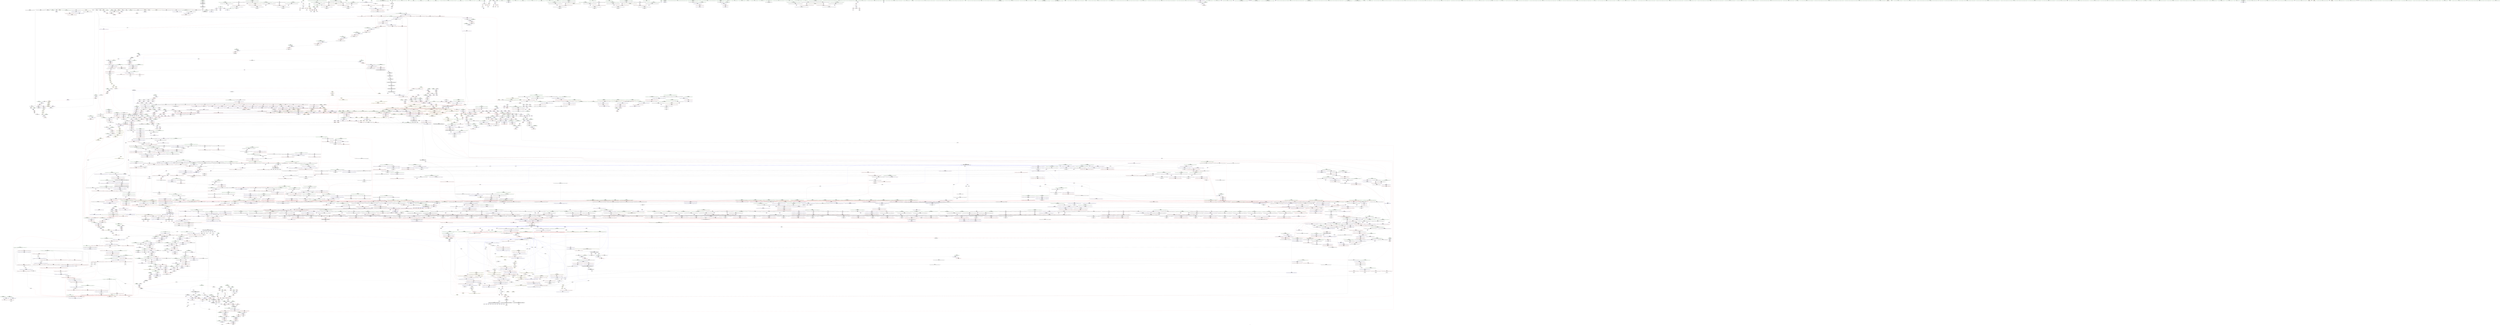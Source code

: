 digraph "SVFG" {
	label="SVFG";

	Node0x56153d74ecf0 [shape=record,color=grey,label="{NodeID: 0\nNullPtr|{|<s29>95}}"];
	Node0x56153d74ecf0 -> Node0x56153e189a30[style=solid];
	Node0x56153d74ecf0 -> Node0x56153e189b30[style=solid];
	Node0x56153d74ecf0 -> Node0x56153e189c00[style=solid];
	Node0x56153d74ecf0 -> Node0x56153e189cd0[style=solid];
	Node0x56153d74ecf0 -> Node0x56153e189da0[style=solid];
	Node0x56153d74ecf0 -> Node0x56153e189e70[style=solid];
	Node0x56153d74ecf0 -> Node0x56153e189f40[style=solid];
	Node0x56153d74ecf0 -> Node0x56153e18a010[style=solid];
	Node0x56153d74ecf0 -> Node0x56153e18a0e0[style=solid];
	Node0x56153d74ecf0 -> Node0x56153e18a1b0[style=solid];
	Node0x56153d74ecf0 -> Node0x56153e18a280[style=solid];
	Node0x56153d74ecf0 -> Node0x56153e18a350[style=solid];
	Node0x56153d74ecf0 -> Node0x56153e18a420[style=solid];
	Node0x56153d74ecf0 -> Node0x56153e18a4f0[style=solid];
	Node0x56153d74ecf0 -> Node0x56153e18a5c0[style=solid];
	Node0x56153d74ecf0 -> Node0x56153e18a690[style=solid];
	Node0x56153d74ecf0 -> Node0x56153e18a760[style=solid];
	Node0x56153d74ecf0 -> Node0x56153e18a830[style=solid];
	Node0x56153d74ecf0 -> Node0x56153e18a900[style=solid];
	Node0x56153d74ecf0 -> Node0x56153e18a9d0[style=solid];
	Node0x56153d74ecf0 -> Node0x56153e18aaa0[style=solid];
	Node0x56153d74ecf0 -> Node0x56153e1ebeb0[style=solid];
	Node0x56153d74ecf0 -> Node0x56153e1eddc0[style=solid];
	Node0x56153d74ecf0 -> Node0x56153e1ede90[style=solid];
	Node0x56153d74ecf0 -> Node0x56153e1edf60[style=solid];
	Node0x56153d74ecf0 -> Node0x56153e1efd70[style=solid];
	Node0x56153d74ecf0 -> Node0x56153d33ff60[style=solid];
	Node0x56153d74ecf0 -> Node0x56153e2644e0[style=solid];
	Node0x56153d74ecf0 -> Node0x56153e265e60[style=solid];
	Node0x56153d74ecf0:s29 -> Node0x56153e484c00[style=solid,color=red];
	Node0x56153e194490 [shape=record,color=red,label="{NodeID: 1550\n467\<--458\n\<--__n.addr\n_ZNSt6vectorIdSaIdEEixEm\n}"];
	Node0x56153e172a70 [shape=record,color=green,label="{NodeID: 443\n2721\<--2722\n__y.addr\<--__y.addr_field_insensitive\n_ZNKSt7greaterIdEclERKdS2_\n}"];
	Node0x56153e172a70 -> Node0x56153e1a2330[style=solid];
	Node0x56153e172a70 -> Node0x56153e1fc620[style=solid];
	Node0x56153e3381f0 [shape=record,color=yellow,style=double,label="{NodeID: 4207\n705V_1 = ENCHI(MR_705V_0)\npts\{17240000 \}\nFun[_ZSt16__introsort_loopIN9__gnu_cxx17__normal_iteratorIPdSt6vectorIdSaIdEEEElNS0_5__ops15_Iter_comp_iterISt7greaterIdEEEEvT_SC_T0_T1_]}"];
	Node0x56153e3381f0 -> Node0x56153e1e6e20[style=dashed];
	Node0x56153e3381f0 -> Node0x56153e1e7090[style=dashed];
	Node0x56153e3381f0 -> Node0x56153e1e7300[style=dashed];
	Node0x56153e1e9d40 [shape=record,color=red,label="{NodeID: 1993\n3822\<--3821\ndummyVal\<--offset_0\n_ZSt22__move_median_to_firstIN9__gnu_cxx17__normal_iteratorIPdSt6vectorIdSaIdEEEENS0_5__ops15_Iter_comp_iterISt7greaterIdEEEEvT_SC_SC_SC_T0_\n}"];
	Node0x56153e1e9d40 -> Node0x56153e1fd800[style=solid];
	Node0x56153e181c90 [shape=record,color=black,label="{NodeID: 886\n2926\<--2797\n\<--agg.tmp52\n_ZSt22__move_median_to_firstIN9__gnu_cxx17__normal_iteratorIPdSt6vectorIdSaIdEEEENS0_5__ops15_Iter_comp_iterISt7greaterIdEEEEvT_SC_SC_SC_T0_\n}"];
	Node0x56153e181c90 -> Node0x56153e1ba210[style=solid];
	Node0x56153e489750 [shape=record,color=black,label="{NodeID: 5757\n1071 = PHI(819, 835, )\n3rd arg _ZSt34__uninitialized_move_if_noexcept_aIPdS0_SaIdEET0_T_S3_S2_RT1_ }"];
	Node0x56153e489750 -> Node0x56153e1f1430[style=solid];
	Node0x56153e359890 [shape=record,color=yellow,style=double,label="{NodeID: 4650\n79V_1 = ENCHI(MR_79V_0)\npts\{170000 170001 \}\nFun[_ZSt14__partial_sortIN9__gnu_cxx17__normal_iteratorIPdSt6vectorIdSaIdEEEENS0_5__ops15_Iter_comp_iterISt7greaterIdEEEEvT_SC_SC_T0_]|{<s0>173|<s1>176}}"];
	Node0x56153e359890:s0 -> Node0x56153e3346f0[style=dashed,color=red];
	Node0x56153e359890:s1 -> Node0x56153e346150[style=dashed,color=red];
	Node0x56153e200650 [shape=record,color=blue,label="{NodeID: 2436\n3341\<--3351\n__val\<--\n_ZSt25__unguarded_linear_insertIN9__gnu_cxx17__normal_iteratorIPdSt6vectorIdSaIdEEEENS0_5__ops14_Val_comp_iterISt7greaterIdEEEEvT_T0_\n|{|<s2>359}}"];
	Node0x56153e200650 -> Node0x56153e1e4990[style=dashed];
	Node0x56153e200650 -> Node0x56153e1e4a60[style=dashed];
	Node0x56153e200650:s2 -> Node0x56153e3572b0[style=dashed,color=red];
	Node0x56153e1b8190 [shape=record,color=purple,label="{NodeID: 1329\n2941\<--2799\ncoerce.dive58\<--agg.tmp56\n_ZSt22__move_median_to_firstIN9__gnu_cxx17__normal_iteratorIPdSt6vectorIdSaIdEEEENS0_5__ops15_Iter_comp_iterISt7greaterIdEEEEvT_SC_SC_SC_T0_\n}"];
	Node0x56153e1b8190 -> Node0x56153e1a3780[style=solid];
	Node0x56153e16ae50 [shape=record,color=green,label="{NodeID: 222\n1318\<--1319\nagg.tmp2\<--agg.tmp2_field_insensitive\n_ZSt18uninitialized_copyISt13move_iteratorIPdES1_ET0_T_S4_S3_\n}"];
	Node0x56153e16ae50 -> Node0x56153e190120[style=solid];
	Node0x56153e16ae50 -> Node0x56153e1aad80[style=solid];
	Node0x56153e19f8f0 [shape=record,color=red,label="{NodeID: 1772\n2424\<--2415\n\<--__n.addr\n_ZNK9__gnu_cxx17__normal_iteratorIPdSt6vectorIdSaIdEEEplEl\n}"];
	Node0x56153e18e580 [shape=record,color=black,label="{NodeID: 665\n907\<--905\nsub.ptr.rhs.cast\<--\n_ZNSt6vectorIdSaIdEE17_M_realloc_insertIJRKdEEEvN9__gnu_cxx17__normal_iteratorIPdS1_EEDpOT_\n}"];
	Node0x56153e18e580 -> Node0x56153e2605e0[style=solid];
	Node0x56153e476250 [shape=record,color=black,label="{NodeID: 5536\n1010 = PHI(434, )\n}"];
	Node0x56153e476250 -> Node0x56153e2665e0[style=solid];
	Node0x56153e1f52c0 [shape=record,color=blue,label="{NodeID: 2215\n1701\<--1699\n__lhs.addr\<--__lhs\n_ZN9__gnu_cxxneIPdSt6vectorIdSaIdEEEEbRKNS_17__normal_iteratorIT_T0_EESA_\n}"];
	Node0x56153e1f52c0 -> Node0x56153e19c0e0[style=dashed];
	Node0x56153e1ace00 [shape=record,color=purple,label="{NodeID: 1108\n3623\<--1648\noffset_0\<--\n}"];
	Node0x56153e1ace00 -> Node0x56153e1e67a0[style=solid];
	Node0x56153d74ed80 [shape=record,color=green,label="{NodeID: 1\n5\<--1\n\<--dummyObj\nCan only get source location for instruction, argument, global var or function.|{<s0>20}}"];
	Node0x56153d74ed80:s0 -> Node0x56153e4932b0[style=solid,color=red];
	Node0x56153e194560 [shape=record,color=red,label="{NodeID: 1551\n466\<--465\n\<--_M_start\n_ZNSt6vectorIdSaIdEEixEm\n}"];
	Node0x56153e194560 -> Node0x56153e1c0120[style=solid];
	Node0x56153e172b40 [shape=record,color=green,label="{NodeID: 444\n2735\<--2736\nthis.addr\<--this.addr_field_insensitive\n_ZN9__gnu_cxx17__normal_iteratorIPdSt6vectorIdSaIdEEEmmEv\n}"];
	Node0x56153e172b40 -> Node0x56153e1a25a0[style=solid];
	Node0x56153e172b40 -> Node0x56153e1fc6f0[style=solid];
	Node0x56153e1e9e10 [shape=record,color=red,label="{NodeID: 1994\n3825\<--3824\ndummyVal\<--offset_0\n_ZSt22__move_median_to_firstIN9__gnu_cxx17__normal_iteratorIPdSt6vectorIdSaIdEEEENS0_5__ops15_Iter_comp_iterISt7greaterIdEEEEvT_SC_SC_SC_T0_\n}"];
	Node0x56153e1e9e10 -> Node0x56153e1fd8d0[style=solid];
	Node0x56153e181d60 [shape=record,color=black,label="{NodeID: 887\n2935\<--2799\n\<--agg.tmp56\n_ZSt22__move_median_to_firstIN9__gnu_cxx17__normal_iteratorIPdSt6vectorIdSaIdEEEENS0_5__ops15_Iter_comp_iterISt7greaterIdEEEEvT_SC_SC_SC_T0_\n}"];
	Node0x56153e181d60 -> Node0x56153e1ba3b0[style=solid];
	Node0x56153e4898a0 [shape=record,color=black,label="{NodeID: 5758\n1573 = PHI(350, )\n0th arg _ZNSt6vectorIdSaIdEE15_M_erase_at_endEPd }"];
	Node0x56153e4898a0 -> Node0x56153e1f4760[style=solid];
	Node0x56153e200720 [shape=record,color=blue, style = dotted,label="{NodeID: 2437\n3898\<--3900\noffset_0\<--dummyVal\n_ZSt25__unguarded_linear_insertIN9__gnu_cxx17__normal_iteratorIPdSt6vectorIdSaIdEEEENS0_5__ops14_Val_comp_iterISt7greaterIdEEEEvT_T0_\n|{<s0>357|<s1>357}}"];
	Node0x56153e200720:s0 -> Node0x56153e1a2670[style=dashed,color=red];
	Node0x56153e200720:s1 -> Node0x56153e1fc7c0[style=dashed,color=red];
	Node0x56153e1b8260 [shape=record,color=purple,label="{NodeID: 1330\n2943\<--2801\ncoerce.dive59\<--agg.tmp57\n_ZSt22__move_median_to_firstIN9__gnu_cxx17__normal_iteratorIPdSt6vectorIdSaIdEEEENS0_5__ops15_Iter_comp_iterISt7greaterIdEEEEvT_SC_SC_SC_T0_\n}"];
	Node0x56153e1b8260 -> Node0x56153e1a3850[style=solid];
	Node0x56153e16af20 [shape=record,color=green,label="{NodeID: 223\n1339\<--1340\n_ZNSt20__uninitialized_copyILb1EE13__uninit_copyISt13move_iteratorIPdES3_EET0_T_S6_S5_\<--_ZNSt20__uninitialized_copyILb1EE13__uninit_copyISt13move_iteratorIPdES3_EET0_T_S6_S5__field_insensitive\n}"];
	Node0x56153e19f9c0 [shape=record,color=red,label="{NodeID: 1773\n2423\<--2422\n\<--_M_current\n_ZNK9__gnu_cxx17__normal_iteratorIPdSt6vectorIdSaIdEEEplEl\n}"];
	Node0x56153e19f9c0 -> Node0x56153e1c0530[style=solid];
	Node0x56153e18e650 [shape=record,color=black,label="{NodeID: 666\n955\<--954\n\<--\n_ZN9__gnu_cxx13new_allocatorIdE9constructIdJRKdEEEvPT_DpOT0_\n}"];
	Node0x56153e18e650 -> Node0x56153e18e720[style=solid];
	Node0x56153e476390 [shape=record,color=black,label="{NodeID: 5537\n1014 = PHI(1134, )\n}"];
	Node0x56153e476390 -> Node0x56153e266460[style=solid];
	Node0x56153e1f5390 [shape=record,color=blue,label="{NodeID: 2216\n1703\<--1700\n__rhs.addr\<--__rhs\n_ZN9__gnu_cxxneIPdSt6vectorIdSaIdEEEEbRKNS_17__normal_iteratorIT_T0_EESA_\n}"];
	Node0x56153e1f5390 -> Node0x56153e19c1b0[style=dashed];
	Node0x56153e1aced0 [shape=record,color=purple,label="{NodeID: 1109\n3625\<--1656\noffset_0\<--\n}"];
	Node0x56153e1aced0 -> Node0x56153e1f4f80[style=solid];
	Node0x56153e162590 [shape=record,color=green,label="{NodeID: 2\n18\<--1\n__dso_handle\<--dummyObj\nGlob }"];
	Node0x56153e194630 [shape=record,color=red,label="{NodeID: 1552\n475\<--472\nthis1\<--this.addr\n_ZNSt12_Vector_baseIdSaIdEEC2Ev\n}"];
	Node0x56153e194630 -> Node0x56153e1a7e60[style=solid];
	Node0x56153e172c10 [shape=record,color=green,label="{NodeID: 445\n2749\<--2750\n__result\<--__result_field_insensitive\n_ZSt22__move_median_to_firstIN9__gnu_cxx17__normal_iteratorIPdSt6vectorIdSaIdEEEENS0_5__ops15_Iter_comp_iterISt7greaterIdEEEEvT_SC_SC_SC_T0_\n}"];
	Node0x56153e172c10 -> Node0x56153e17fb40[style=solid];
	Node0x56153e172c10 -> Node0x56153e17fc10[style=solid];
	Node0x56153e172c10 -> Node0x56153e17fce0[style=solid];
	Node0x56153e172c10 -> Node0x56153e17fdb0[style=solid];
	Node0x56153e172c10 -> Node0x56153e17fe80[style=solid];
	Node0x56153e172c10 -> Node0x56153e17ff50[style=solid];
	Node0x56153e172c10 -> Node0x56153e1b6e10[style=solid];
	Node0x56153e1e9ee0 [shape=record,color=red,label="{NodeID: 1995\n3828\<--3827\ndummyVal\<--offset_0\n_ZSt22__move_median_to_firstIN9__gnu_cxx17__normal_iteratorIPdSt6vectorIdSaIdEEEENS0_5__ops15_Iter_comp_iterISt7greaterIdEEEEvT_SC_SC_SC_T0_\n}"];
	Node0x56153e1e9ee0 -> Node0x56153e1fd9a0[style=solid];
	Node0x56153e181e30 [shape=record,color=black,label="{NodeID: 888\n2938\<--2801\n\<--agg.tmp57\n_ZSt22__move_median_to_firstIN9__gnu_cxx17__normal_iteratorIPdSt6vectorIdSaIdEEEENS0_5__ops15_Iter_comp_iterISt7greaterIdEEEEvT_SC_SC_SC_T0_\n}"];
	Node0x56153e181e30 -> Node0x56153e1ba550[style=solid];
	Node0x56153e4899b0 [shape=record,color=black,label="{NodeID: 5759\n1574 = PHI(354, )\n1st arg _ZNSt6vectorIdSaIdEE15_M_erase_at_endEPd }"];
	Node0x56153e4899b0 -> Node0x56153e1f4830[style=solid];
	Node0x56153e2007f0 [shape=record,color=blue, style = dotted,label="{NodeID: 2438\n3901\<--3903\noffset_0\<--dummyVal\n_ZSt25__unguarded_linear_insertIN9__gnu_cxx17__normal_iteratorIPdSt6vectorIdSaIdEEEENS0_5__ops14_Val_comp_iterISt7greaterIdEEEEvT_T0_\n}"];
	Node0x56153e2007f0 -> Node0x56153e1e48c0[style=dashed];
	Node0x56153e2007f0 -> Node0x56153e2007f0[style=dashed];
	Node0x56153e1b8330 [shape=record,color=purple,label="{NodeID: 1331\n3775\<--2811\noffset_0\<--\n}"];
	Node0x56153e1b8330 -> Node0x56153e1fcbd0[style=solid];
	Node0x56153e16b020 [shape=record,color=green,label="{NodeID: 224\n1351\<--1352\n__first\<--__first_field_insensitive\n_ZNSt20__uninitialized_copyILb1EE13__uninit_copyISt13move_iteratorIPdES3_EET0_T_S6_S5_\n}"];
	Node0x56153e16b020 -> Node0x56153e1902c0[style=solid];
	Node0x56153e16b020 -> Node0x56153e1ab190[style=solid];
	Node0x56153e19fa90 [shape=record,color=red,label="{NodeID: 1774\n2429\<--2428\n\<--coerce.dive\n_ZNK9__gnu_cxx17__normal_iteratorIPdSt6vectorIdSaIdEEEplEl\n}"];
	Node0x56153e19fa90 -> Node0x56153e17f3f0[style=solid];
	Node0x56153e18e720 [shape=record,color=black,label="{NodeID: 667\n956\<--955\n\<--\n_ZN9__gnu_cxx13new_allocatorIdE9constructIdJRKdEEEvPT_DpOT0_\n}"];
	Node0x56153e18e720 -> Node0x56153e1f08d0[style=solid];
	Node0x56153e4764d0 [shape=record,color=black,label="{NodeID: 5538\n1017 = PHI(1134, )\n}"];
	Node0x56153e4764d0 -> Node0x56153e25e540[style=solid];
	Node0x56153e1f5460 [shape=record,color=blue,label="{NodeID: 2217\n1749\<--1716\ncoerce.dive\<--__first.coerce\n_ZSt16__introsort_loopIN9__gnu_cxx17__normal_iteratorIPdSt6vectorIdSaIdEEEElNS0_5__ops15_Iter_comp_iterISt7greaterIdEEEEvT_SC_T0_T1_\n|{|<s2>140}}"];
	Node0x56153e1f5460 -> Node0x56153e1e6bb0[style=dashed];
	Node0x56153e1f5460 -> Node0x56153e1e6ef0[style=dashed];
	Node0x56153e1f5460:s2 -> Node0x56153e34f940[style=dashed,color=red];
	Node0x56153e1acfa0 [shape=record,color=purple,label="{NodeID: 1110\n3626\<--1657\noffset_0\<--\n}"];
	Node0x56153e1acfa0 -> Node0x56153e1e6870[style=solid];
	Node0x56153e1628d0 [shape=record,color=green,label="{NodeID: 3\n19\<--1\n.str\<--dummyObj\nGlob }"];
	Node0x56153e194700 [shape=record,color=red,label="{NodeID: 1553\n502\<--499\nthis1\<--this.addr\n_ZNSt12_Vector_baseIdSaIdEE12_Vector_implC2Ev\n}"];
	Node0x56153e194700 -> Node0x56153e18c9e0[style=solid];
	Node0x56153e194700 -> Node0x56153e1a7f30[style=solid];
	Node0x56153e194700 -> Node0x56153e1a8000[style=solid];
	Node0x56153e194700 -> Node0x56153e1a80d0[style=solid];
	Node0x56153e172ce0 [shape=record,color=green,label="{NodeID: 446\n2751\<--2752\n__a\<--__a_field_insensitive\n_ZSt22__move_median_to_firstIN9__gnu_cxx17__normal_iteratorIPdSt6vectorIdSaIdEEEENS0_5__ops15_Iter_comp_iterISt7greaterIdEEEEvT_SC_SC_SC_T0_\n}"];
	Node0x56153e172ce0 -> Node0x56153e180020[style=solid];
	Node0x56153e172ce0 -> Node0x56153e1800f0[style=solid];
	Node0x56153e172ce0 -> Node0x56153e1801c0[style=solid];
	Node0x56153e172ce0 -> Node0x56153e180290[style=solid];
	Node0x56153e172ce0 -> Node0x56153e180360[style=solid];
	Node0x56153e172ce0 -> Node0x56153e1b6ee0[style=solid];
	Node0x56153e1e9fb0 [shape=record,color=red,label="{NodeID: 1996\n3831\<--3830\ndummyVal\<--offset_0\n_ZSt22__move_median_to_firstIN9__gnu_cxx17__normal_iteratorIPdSt6vectorIdSaIdEEEENS0_5__ops15_Iter_comp_iterISt7greaterIdEEEEvT_SC_SC_SC_T0_\n}"];
	Node0x56153e1e9fb0 -> Node0x56153e1fda70[style=solid];
	Node0x56153e181f00 [shape=record,color=black,label="{NodeID: 889\n2950\<--2972\n_ZNK9__gnu_cxx17__normal_iteratorIPdSt6vectorIdSaIdEEEmiEl_ret\<--\n_ZNK9__gnu_cxx17__normal_iteratorIPdSt6vectorIdSaIdEEEmiEl\n|{<s0>182}}"];
	Node0x56153e181f00:s0 -> Node0x56153e477890[style=solid,color=blue];
	Node0x56153e489ac0 [shape=record,color=black,label="{NodeID: 5760\n2227 = PHI(2126, )\n0th arg _ZSt11__make_heapIN9__gnu_cxx17__normal_iteratorIPdSt6vectorIdSaIdEEEENS0_5__ops15_Iter_comp_iterISt7greaterIdEEEEvT_SC_RT0_ }"];
	Node0x56153e489ac0 -> Node0x56153e1f8ad0[style=solid];
	Node0x56153e2008c0 [shape=record,color=blue,label="{NodeID: 2439\n3370\<--3369\ncall7\<--\n_ZSt25__unguarded_linear_insertIN9__gnu_cxx17__normal_iteratorIPdSt6vectorIdSaIdEEEENS0_5__ops14_Val_comp_iterISt7greaterIdEEEEvT_T0_\n}"];
	Node0x56153e2008c0 -> Node0x56153e31f090[style=dashed];
	Node0x56153e1b8400 [shape=record,color=purple,label="{NodeID: 1332\n3776\<--2812\noffset_0\<--\n}"];
	Node0x56153e1b8400 -> Node0x56153e1e9110[style=solid];
	Node0x56153e16b0f0 [shape=record,color=green,label="{NodeID: 225\n1353\<--1354\n__last\<--__last_field_insensitive\n_ZNSt20__uninitialized_copyILb1EE13__uninit_copyISt13move_iteratorIPdES3_EET0_T_S6_S5_\n}"];
	Node0x56153e16b0f0 -> Node0x56153e190390[style=solid];
	Node0x56153e16b0f0 -> Node0x56153e1ab260[style=solid];
	Node0x56153e19fb60 [shape=record,color=red,label="{NodeID: 1775\n2436\<--2433\nthis1\<--this.addr\n_ZNK9__gnu_cxx17__normal_iteratorIPdSt6vectorIdSaIdEEEdeEv\n}"];
	Node0x56153e19fb60 -> Node0x56153e1b59c0[style=solid];
	Node0x56153e18e7f0 [shape=record,color=black,label="{NodeID: 668\n962\<--967\n_ZSt7forwardIRKdEOT_RNSt16remove_referenceIS2_E4typeE_ret\<--\n_ZSt7forwardIRKdEOT_RNSt16remove_referenceIS2_E4typeE\n|{<s0>50|<s1>56|<s2>75}}"];
	Node0x56153e18e7f0:s0 -> Node0x56153e474850[style=solid,color=blue];
	Node0x56153e18e7f0:s1 -> Node0x56153e474fd0[style=solid,color=blue];
	Node0x56153e18e7f0:s2 -> Node0x56153e475c10[style=solid,color=blue];
	Node0x56153e476610 [shape=record,color=black,label="{NodeID: 5539\n1033 = PHI(1108, )\n}"];
	Node0x56153e476610 -> Node0x56153e198320[style=solid];
	Node0x56153e1f5530 [shape=record,color=blue,label="{NodeID: 2218\n1751\<--1717\ncoerce.dive1\<--__last.coerce\n_ZSt16__introsort_loopIN9__gnu_cxx17__normal_iteratorIPdSt6vectorIdSaIdEEEElNS0_5__ops15_Iter_comp_iterISt7greaterIdEEEEvT_SC_T0_T1_\n}"];
	Node0x56153e1f5530 -> Node0x56153e320490[style=dashed];
	Node0x56153e1ad070 [shape=record,color=purple,label="{NodeID: 1111\n3628\<--1666\noffset_0\<--\n}"];
	Node0x56153e1ad070 -> Node0x56153e1f5050[style=solid];
	Node0x56153e162990 [shape=record,color=green,label="{NodeID: 4\n21\<--1\n.str.1\<--dummyObj\nGlob }"];
	Node0x56153e1947d0 [shape=record,color=red,label="{NodeID: 1554\n519\<--516\nthis1\<--this.addr\n_ZNSaIdEC2Ev\n}"];
	Node0x56153e1947d0 -> Node0x56153e18cab0[style=solid];
	Node0x56153e172db0 [shape=record,color=green,label="{NodeID: 447\n2753\<--2754\n__b\<--__b_field_insensitive\n_ZSt22__move_median_to_firstIN9__gnu_cxx17__normal_iteratorIPdSt6vectorIdSaIdEEEENS0_5__ops15_Iter_comp_iterISt7greaterIdEEEEvT_SC_SC_SC_T0_\n}"];
	Node0x56153e172db0 -> Node0x56153e180430[style=solid];
	Node0x56153e172db0 -> Node0x56153e180500[style=solid];
	Node0x56153e172db0 -> Node0x56153e1805d0[style=solid];
	Node0x56153e172db0 -> Node0x56153e1806a0[style=solid];
	Node0x56153e172db0 -> Node0x56153e180770[style=solid];
	Node0x56153e172db0 -> Node0x56153e1b6fb0[style=solid];
	Node0x56153e1ea080 [shape=record,color=red,label="{NodeID: 1997\n3834\<--3833\ndummyVal\<--offset_0\n_ZSt22__move_median_to_firstIN9__gnu_cxx17__normal_iteratorIPdSt6vectorIdSaIdEEEENS0_5__ops15_Iter_comp_iterISt7greaterIdEEEEvT_SC_SC_SC_T0_\n}"];
	Node0x56153e1ea080 -> Node0x56153e1fdb40[style=solid];
	Node0x56153e181fd0 [shape=record,color=black,label="{NodeID: 890\n3040\<--2978\n\<--retval\n_ZSt21__unguarded_partitionIN9__gnu_cxx17__normal_iteratorIPdSt6vectorIdSaIdEEEENS0_5__ops15_Iter_comp_iterISt7greaterIdEEEET_SC_SC_SC_T0_\n}"];
	Node0x56153e181fd0 -> Node0x56153e1bb730[style=solid];
	Node0x56153e489bd0 [shape=record,color=black,label="{NodeID: 5761\n2228 = PHI(2128, )\n1st arg _ZSt11__make_heapIN9__gnu_cxx17__normal_iteratorIPdSt6vectorIdSaIdEEEENS0_5__ops15_Iter_comp_iterISt7greaterIdEEEEvT_SC_RT0_ }"];
	Node0x56153e489bd0 -> Node0x56153e1f8ba0[style=solid];
	Node0x56153e200990 [shape=record,color=blue, style = dotted,label="{NodeID: 2440\n3904\<--3906\noffset_0\<--dummyVal\n_ZSt25__unguarded_linear_insertIN9__gnu_cxx17__normal_iteratorIPdSt6vectorIdSaIdEEEENS0_5__ops14_Val_comp_iterISt7greaterIdEEEEvT_T0_\n}"];
	Node0x56153e200990 -> Node0x56153e31f590[style=dashed];
	Node0x56153e1b84d0 [shape=record,color=purple,label="{NodeID: 1333\n3778\<--2814\noffset_0\<--\n}"];
	Node0x56153e1b84d0 -> Node0x56153e1fcca0[style=solid];
	Node0x56153e16b1c0 [shape=record,color=green,label="{NodeID: 226\n1355\<--1356\n__result.addr\<--__result.addr_field_insensitive\n_ZNSt20__uninitialized_copyILb1EE13__uninit_copyISt13move_iteratorIPdES3_EET0_T_S6_S5_\n}"];
	Node0x56153e16b1c0 -> Node0x56153e19a200[style=solid];
	Node0x56153e16b1c0 -> Node0x56153e1f2fd0[style=solid];
	Node0x56153e306560 [shape=record,color=black,label="{NodeID: 3990\nMR_864V_2 = PHI(MR_864V_1, MR_864V_3, )\npts\{29970000 \}\n}"];
	Node0x56153e306560 -> Node0x56153e1fe6a0[style=dashed];
	Node0x56153e19fc30 [shape=record,color=red,label="{NodeID: 1776\n2438\<--2437\n\<--_M_current\n_ZNK9__gnu_cxx17__normal_iteratorIPdSt6vectorIdSaIdEEEdeEv\n}"];
	Node0x56153e19fc30 -> Node0x56153e17f4c0[style=solid];
	Node0x56153e18e8c0 [shape=record,color=black,label="{NodeID: 669\n969\<--1021\n_ZNKSt6vectorIdSaIdEE12_M_check_lenEmPKc_ret\<--cond\n_ZNKSt6vectorIdSaIdEE12_M_check_lenEmPKc\n|{<s0>52}}"];
	Node0x56153e18e8c0:s0 -> Node0x56153e474ad0[style=solid,color=blue];
	Node0x56153e476750 [shape=record,color=black,label="{NodeID: 5540\n1036 = PHI(1108, )\n}"];
	Node0x56153e476750 -> Node0x56153e1983f0[style=solid];
	Node0x56153e1f5600 [shape=record,color=blue,label="{NodeID: 2219\n1725\<--1718\n__depth_limit.addr\<--__depth_limit\n_ZSt16__introsort_loopIN9__gnu_cxx17__normal_iteratorIPdSt6vectorIdSaIdEEEElNS0_5__ops15_Iter_comp_iterISt7greaterIdEEEEvT_SC_T0_T1_\n}"];
	Node0x56153e1f5600 -> Node0x56153e31ff90[style=dashed];
	Node0x56153e1ad140 [shape=record,color=purple,label="{NodeID: 1112\n3629\<--1667\noffset_0\<--\n}"];
	Node0x56153e1ad140 -> Node0x56153e1e6940[style=solid];
	Node0x56153e162a50 [shape=record,color=green,label="{NodeID: 5\n23\<--1\n.str.2\<--dummyObj\nGlob }"];
	Node0x56153e1948a0 [shape=record,color=red,label="{NodeID: 1555\n530\<--527\nthis1\<--this.addr\n_ZN9__gnu_cxx13new_allocatorIdEC2Ev\n}"];
	Node0x56153e172e80 [shape=record,color=green,label="{NodeID: 448\n2755\<--2756\n__c\<--__c_field_insensitive\n_ZSt22__move_median_to_firstIN9__gnu_cxx17__normal_iteratorIPdSt6vectorIdSaIdEEEENS0_5__ops15_Iter_comp_iterISt7greaterIdEEEEvT_SC_SC_SC_T0_\n}"];
	Node0x56153e172e80 -> Node0x56153e180840[style=solid];
	Node0x56153e172e80 -> Node0x56153e180910[style=solid];
	Node0x56153e172e80 -> Node0x56153e1809e0[style=solid];
	Node0x56153e172e80 -> Node0x56153e180ab0[style=solid];
	Node0x56153e172e80 -> Node0x56153e180b80[style=solid];
	Node0x56153e172e80 -> Node0x56153e180c50[style=solid];
	Node0x56153e172e80 -> Node0x56153e1b7080[style=solid];
	Node0x56153e1ea150 [shape=record,color=red,label="{NodeID: 1998\n3837\<--3836\ndummyVal\<--offset_0\n_ZSt22__move_median_to_firstIN9__gnu_cxx17__normal_iteratorIPdSt6vectorIdSaIdEEEENS0_5__ops15_Iter_comp_iterISt7greaterIdEEEEvT_SC_SC_SC_T0_\n}"];
	Node0x56153e1ea150 -> Node0x56153e1fdc10[style=solid];
	Node0x56153e1820a0 [shape=record,color=black,label="{NodeID: 891\n3009\<--2980\n\<--__first\n_ZSt21__unguarded_partitionIN9__gnu_cxx17__normal_iteratorIPdSt6vectorIdSaIdEEEENS0_5__ops15_Iter_comp_iterISt7greaterIdEEEET_SC_SC_SC_T0_\n}"];
	Node0x56153e1820a0 -> Node0x56153e1bb180[style=solid];
	Node0x56153e489ce0 [shape=record,color=black,label="{NodeID: 5762\n2229 = PHI(2095, )\n2nd arg _ZSt11__make_heapIN9__gnu_cxx17__normal_iteratorIPdSt6vectorIdSaIdEEEENS0_5__ops15_Iter_comp_iterISt7greaterIdEEEEvT_SC_RT0_ }"];
	Node0x56153e489ce0 -> Node0x56153e1f8c70[style=solid];
	Node0x56153e200a60 [shape=record,color=blue,label="{NodeID: 2441\n3379\<--3378\ncall10\<--\n_ZSt25__unguarded_linear_insertIN9__gnu_cxx17__normal_iteratorIPdSt6vectorIdSaIdEEEENS0_5__ops14_Val_comp_iterISt7greaterIdEEEEvT_T0_\n|{<s0>337|<s1>344}}"];
	Node0x56153e200a60:s0 -> Node0x56153e326d90[style=dashed,color=blue];
	Node0x56153e200a60:s1 -> Node0x56153e30e760[style=dashed,color=blue];
	Node0x56153e1b85a0 [shape=record,color=purple,label="{NodeID: 1334\n3779\<--2815\noffset_0\<--\n}"];
	Node0x56153e1b85a0 -> Node0x56153e1e91e0[style=solid];
	Node0x56153e16b290 [shape=record,color=green,label="{NodeID: 227\n1357\<--1358\nagg.tmp\<--agg.tmp_field_insensitive\n_ZNSt20__uninitialized_copyILb1EE13__uninit_copyISt13move_iteratorIPdES3_EET0_T_S6_S5_\n}"];
	Node0x56153e16b290 -> Node0x56153e190460[style=solid];
	Node0x56153e16b290 -> Node0x56153e1ab330[style=solid];
	Node0x56153e306a60 [shape=record,color=black,label="{NodeID: 3991\nMR_866V_2 = PHI(MR_866V_1, MR_866V_3, )\npts\{29990000 \}\n}"];
	Node0x56153e306a60 -> Node0x56153e1fe770[style=dashed];
	Node0x56153e19fd00 [shape=record,color=red,label="{NodeID: 1777\n2480\<--2449\n\<--__holeIndex.addr\n_ZSt13__adjust_heapIN9__gnu_cxx17__normal_iteratorIPdSt6vectorIdSaIdEEEEldNS0_5__ops15_Iter_comp_iterISt7greaterIdEEEEvT_T0_SD_T1_T2_\n}"];
	Node0x56153e19fd00 -> Node0x56153e1fa670[style=solid];
	Node0x56153e18e990 [shape=record,color=black,label="{NodeID: 670\n1038\<--1034\nsub.ptr.lhs.cast\<--\n_ZN9__gnu_cxxmiIPdSt6vectorIdSaIdEEEENS_17__normal_iteratorIT_T0_E15difference_typeERKS8_SB_\n}"];
	Node0x56153e18e990 -> Node0x56153e262560[style=solid];
	Node0x56153e476890 [shape=record,color=black,label="{NodeID: 5541\n1060 = PHI(1203, )\n}"];
	Node0x56153e476890 -> Node0x56153d33ff60[style=solid];
	Node0x56153e34b0b0 [shape=record,color=yellow,style=double,label="{NodeID: 4434\n421V_1 = ENCHI(MR_421V_0)\npts\{770 \}\nFun[_ZNSt6vectorIdSaIdEE17_M_realloc_insertIJRKdEEEvN9__gnu_cxx17__normal_iteratorIPdS1_EEDpOT_]}"];
	Node0x56153e34b0b0 -> Node0x56153e1f00b0[style=dashed];
	Node0x56153e1f56d0 [shape=record,color=blue, style = dotted,label="{NodeID: 2220\n3637\<--3639\noffset_0\<--dummyVal\n_ZSt16__introsort_loopIN9__gnu_cxx17__normal_iteratorIPdSt6vectorIdSaIdEEEElNS0_5__ops15_Iter_comp_iterISt7greaterIdEEEEvT_SC_T0_T1_\n}"];
	Node0x56153e1f56d0 -> Node0x56153e19c690[style=dashed];
	Node0x56153e1f56d0 -> Node0x56153e32e590[style=dashed];
	Node0x56153e1ad210 [shape=record,color=purple,label="{NodeID: 1113\n3631\<--1669\noffset_0\<--\n}"];
	Node0x56153e1ad210 -> Node0x56153e1f5120[style=solid];
	Node0x56153e1632c0 [shape=record,color=green,label="{NodeID: 6\n25\<--1\n.str.3\<--dummyObj\nGlob }"];
	Node0x56153e194970 [shape=record,color=red,label="{NodeID: 1556\n545\<--536\n\<--__first.addr\n_ZSt8_DestroyIPddEvT_S1_RSaIT0_E\n|{<s0>39}}"];
	Node0x56153e194970:s0 -> Node0x56153e48ced0[style=solid,color=red];
	Node0x56153e172f50 [shape=record,color=green,label="{NodeID: 449\n2757\<--2758\n__comp\<--__comp_field_insensitive\n_ZSt22__move_median_to_firstIN9__gnu_cxx17__normal_iteratorIPdSt6vectorIdSaIdEEEENS0_5__ops15_Iter_comp_iterISt7greaterIdEEEEvT_SC_SC_SC_T0_\n|{<s0>267|<s1>270|<s2>276|<s3>285|<s4>291}}"];
	Node0x56153e172f50:s0 -> Node0x56153e48fa00[style=solid,color=red];
	Node0x56153e172f50:s1 -> Node0x56153e48fa00[style=solid,color=red];
	Node0x56153e172f50:s2 -> Node0x56153e48fa00[style=solid,color=red];
	Node0x56153e172f50:s3 -> Node0x56153e48fa00[style=solid,color=red];
	Node0x56153e172f50:s4 -> Node0x56153e48fa00[style=solid,color=red];
	Node0x56153e1ea220 [shape=record,color=red,label="{NodeID: 1999\n3840\<--3839\ndummyVal\<--offset_0\n_ZSt22__move_median_to_firstIN9__gnu_cxx17__normal_iteratorIPdSt6vectorIdSaIdEEEENS0_5__ops15_Iter_comp_iterISt7greaterIdEEEEvT_SC_SC_SC_T0_\n}"];
	Node0x56153e1ea220 -> Node0x56153e1fdce0[style=solid];
	Node0x56153e182170 [shape=record,color=black,label="{NodeID: 892\n3041\<--2980\n\<--__first\n_ZSt21__unguarded_partitionIN9__gnu_cxx17__normal_iteratorIPdSt6vectorIdSaIdEEEENS0_5__ops15_Iter_comp_iterISt7greaterIdEEEET_SC_SC_SC_T0_\n}"];
	Node0x56153e182170 -> Node0x56153e1bb800[style=solid];
	Node0x56153e489df0 [shape=record,color=black,label="{NodeID: 5763\n1348 = PHI(1335, )\n0th arg _ZNSt20__uninitialized_copyILb1EE13__uninit_copyISt13move_iteratorIPdES3_EET0_T_S6_S5_ }"];
	Node0x56153e489df0 -> Node0x56153e1f2e30[style=solid];
	Node0x56153e200b30 [shape=record,color=blue,label="{NodeID: 2442\n3412\<--3393\ncoerce.dive\<--__first.coerce\n_ZSt23__copy_move_backward_a2ILb1EN9__gnu_cxx17__normal_iteratorIPdSt6vectorIdSaIdEEEES6_ET1_T0_S8_S7_\n}"];
	Node0x56153e200b30 -> Node0x56153e1eb4d0[style=dashed];
	Node0x56153e1b8670 [shape=record,color=purple,label="{NodeID: 1335\n3781\<--2823\noffset_0\<--\n}"];
	Node0x56153e1b8670 -> Node0x56153e1fcd70[style=solid];
	Node0x56153e16b360 [shape=record,color=green,label="{NodeID: 228\n1359\<--1360\nagg.tmp2\<--agg.tmp2_field_insensitive\n_ZNSt20__uninitialized_copyILb1EE13__uninit_copyISt13move_iteratorIPdES3_EET0_T_S6_S5_\n}"];
	Node0x56153e16b360 -> Node0x56153e190530[style=solid];
	Node0x56153e16b360 -> Node0x56153e1ab400[style=solid];
	Node0x56153e19fdd0 [shape=record,color=red,label="{NodeID: 1778\n2482\<--2449\n\<--__holeIndex.addr\n_ZSt13__adjust_heapIN9__gnu_cxx17__normal_iteratorIPdSt6vectorIdSaIdEEEEldNS0_5__ops15_Iter_comp_iterISt7greaterIdEEEEvT_T0_SD_T1_T2_\n}"];
	Node0x56153e19fdd0 -> Node0x56153e1fa740[style=solid];
	Node0x56153e18ea60 [shape=record,color=black,label="{NodeID: 671\n1039\<--1037\nsub.ptr.rhs.cast\<--\n_ZN9__gnu_cxxmiIPdSt6vectorIdSaIdEEEENS_17__normal_iteratorIT_T0_E15difference_typeERKS8_SB_\n}"];
	Node0x56153e18ea60 -> Node0x56153e262560[style=solid];
	Node0x56153e4769d0 [shape=record,color=black,label="{NodeID: 5542\n1089 = PHI(1290, )\n}"];
	Node0x56153e4769d0 -> Node0x56153e1f1500[style=solid];
	Node0x56153e34b190 [shape=record,color=yellow,style=double,label="{NodeID: 4435\n423V_1 = ENCHI(MR_423V_0)\npts\{772 \}\nFun[_ZNSt6vectorIdSaIdEE17_M_realloc_insertIJRKdEEEvN9__gnu_cxx17__normal_iteratorIPdS1_EEDpOT_]}"];
	Node0x56153e34b190 -> Node0x56153e1f0180[style=dashed];
	Node0x56153e1f57a0 [shape=record,color=blue, style = dotted,label="{NodeID: 2221\n3640\<--3642\noffset_0\<--dummyVal\n_ZSt16__introsort_loopIN9__gnu_cxx17__normal_iteratorIPdSt6vectorIdSaIdEEEElNS0_5__ops15_Iter_comp_iterISt7greaterIdEEEEvT_SC_T0_T1_\n}"];
	Node0x56153e1f57a0 -> Node0x56153e19c760[style=dashed];
	Node0x56153e1f57a0 -> Node0x56153e32ea90[style=dashed];
	Node0x56153e1ad2e0 [shape=record,color=purple,label="{NodeID: 1114\n3632\<--1670\noffset_0\<--\n}"];
	Node0x56153e1ad2e0 -> Node0x56153e1e6a10[style=solid];
	Node0x56153e163350 [shape=record,color=green,label="{NodeID: 7\n27\<--1\n.str.4\<--dummyObj\nGlob }"];
	Node0x56153e194a40 [shape=record,color=red,label="{NodeID: 1557\n546\<--538\n\<--__last.addr\n_ZSt8_DestroyIPddEvT_S1_RSaIT0_E\n|{<s0>39}}"];
	Node0x56153e194a40:s0 -> Node0x56153e48d010[style=solid,color=red];
	Node0x56153e173020 [shape=record,color=green,label="{NodeID: 450\n2759\<--2760\nagg.tmp\<--agg.tmp_field_insensitive\n_ZSt22__move_median_to_firstIN9__gnu_cxx17__normal_iteratorIPdSt6vectorIdSaIdEEEENS0_5__ops15_Iter_comp_iterISt7greaterIdEEEEvT_SC_SC_SC_T0_\n}"];
	Node0x56153e173020 -> Node0x56153e180d20[style=solid];
	Node0x56153e173020 -> Node0x56153e1b7150[style=solid];
	Node0x56153e1ea2f0 [shape=record,color=red,label="{NodeID: 2000\n3843\<--3842\ndummyVal\<--offset_0\n_ZSt21__unguarded_partitionIN9__gnu_cxx17__normal_iteratorIPdSt6vectorIdSaIdEEEENS0_5__ops15_Iter_comp_iterISt7greaterIdEEEET_SC_SC_SC_T0_\n}"];
	Node0x56153e1ea2f0 -> Node0x56153e1fe290[style=solid];
	Node0x56153e182240 [shape=record,color=black,label="{NodeID: 893\n3047\<--2980\n\<--__first\n_ZSt21__unguarded_partitionIN9__gnu_cxx17__normal_iteratorIPdSt6vectorIdSaIdEEEENS0_5__ops15_Iter_comp_iterISt7greaterIdEEEET_SC_SC_SC_T0_\n}"];
	Node0x56153e182240 -> Node0x56153e1bb9a0[style=solid];
	Node0x56153e489f00 [shape=record,color=black,label="{NodeID: 5764\n1349 = PHI(1337, )\n1st arg _ZNSt20__uninitialized_copyILb1EE13__uninit_copyISt13move_iteratorIPdES3_EET0_T_S6_S5_ }"];
	Node0x56153e489f00 -> Node0x56153e1f2f00[style=solid];
	Node0x56153e200c00 [shape=record,color=blue,label="{NodeID: 2443\n3414\<--3394\ncoerce.dive1\<--__last.coerce\n_ZSt23__copy_move_backward_a2ILb1EN9__gnu_cxx17__normal_iteratorIPdSt6vectorIdSaIdEEEES6_ET1_T0_S8_S7_\n}"];
	Node0x56153e200c00 -> Node0x56153e1eb5a0[style=dashed];
	Node0x56153e1b8740 [shape=record,color=purple,label="{NodeID: 1336\n3782\<--2824\noffset_0\<--\n}"];
	Node0x56153e1b8740 -> Node0x56153e1e92b0[style=solid];
	Node0x56153e16b430 [shape=record,color=green,label="{NodeID: 229\n1378\<--1379\n_ZSt4copyISt13move_iteratorIPdES1_ET0_T_S4_S3_\<--_ZSt4copyISt13move_iteratorIPdES1_ET0_T_S4_S3__field_insensitive\n}"];
	Node0x56153e19fea0 [shape=record,color=red,label="{NodeID: 1779\n2521\<--2449\n\<--__holeIndex.addr\n_ZSt13__adjust_heapIN9__gnu_cxx17__normal_iteratorIPdSt6vectorIdSaIdEEEEldNS0_5__ops15_Iter_comp_iterISt7greaterIdEEEEvT_T0_SD_T1_T2_\n|{<s0>240}}"];
	Node0x56153e19fea0:s0 -> Node0x56153e4888e0[style=solid,color=red];
	Node0x56153e18eb30 [shape=record,color=black,label="{NodeID: 672\n1023\<--1041\n_ZN9__gnu_cxxmiIPdSt6vectorIdSaIdEEEENS_17__normal_iteratorIT_T0_E15difference_typeERKS8_SB__ret\<--sub.ptr.div\n_ZN9__gnu_cxxmiIPdSt6vectorIdSaIdEEEENS_17__normal_iteratorIT_T0_E15difference_typeERKS8_SB_\n|{<s0>54|<s1>128|<s2>140|<s3>156|<s4>177|<s5>203|<s6>209|<s7>210|<s8>229}}"];
	Node0x56153e18eb30:s0 -> Node0x56153e474d50[style=solid,color=blue];
	Node0x56153e18eb30:s1 -> Node0x56153e4745a0[style=solid,color=blue];
	Node0x56153e18eb30:s2 -> Node0x56153e476d90[style=solid,color=blue];
	Node0x56153e18eb30:s3 -> Node0x56153e477110[style=solid,color=blue];
	Node0x56153e18eb30:s4 -> Node0x56153e4774d0[style=solid,color=blue];
	Node0x56153e18eb30:s5 -> Node0x56153e47bb80[style=solid,color=blue];
	Node0x56153e18eb30:s6 -> Node0x56153e47be60[style=solid,color=blue];
	Node0x56153e18eb30:s7 -> Node0x56153e47bfd0[style=solid,color=blue];
	Node0x56153e18eb30:s8 -> Node0x56153e47d290[style=solid,color=blue];
	Node0x56153e476b10 [shape=record,color=black,label="{NodeID: 5543\n1708 = PHI(1108, )\n}"];
	Node0x56153e476b10 -> Node0x56153e19c280[style=solid];
	Node0x56153e34b270 [shape=record,color=yellow,style=double,label="{NodeID: 4436\n30V_1 = ENCHI(MR_30V_0)\npts\{1244 \}\nFun[_ZNSt6vectorIdSaIdEE17_M_realloc_insertIJRKdEEEvN9__gnu_cxx17__normal_iteratorIPdS1_EEDpOT_]|{<s0>57}}"];
	Node0x56153e34b270:s0 -> Node0x56153e34c770[style=dashed,color=red];
	Node0x56153e1f5870 [shape=record,color=blue, style = dotted,label="{NodeID: 2222\n3643\<--3645\noffset_0\<--dummyVal\n_ZSt16__introsort_loopIN9__gnu_cxx17__normal_iteratorIPdSt6vectorIdSaIdEEEElNS0_5__ops15_Iter_comp_iterISt7greaterIdEEEEvT_SC_T0_T1_\n}"];
	Node0x56153e1f5870 -> Node0x56153e19c830[style=dashed];
	Node0x56153e1f5870 -> Node0x56153e32ef90[style=dashed];
	Node0x56153e1ad3b0 [shape=record,color=purple,label="{NodeID: 1115\n3634\<--1672\noffset_0\<--\n}"];
	Node0x56153e1ad3b0 -> Node0x56153e1f51f0[style=solid];
	Node0x56153e1633e0 [shape=record,color=green,label="{NodeID: 8\n29\<--1\n.str.5\<--dummyObj\nGlob }"];
	Node0x56153e194b10 [shape=record,color=red,label="{NodeID: 1558\n556\<--553\nthis1\<--this.addr\n_ZNSt12_Vector_baseIdSaIdEE19_M_get_Tp_allocatorEv\n}"];
	Node0x56153e194b10 -> Node0x56153e1a81a0[style=solid];
	Node0x56153e1730f0 [shape=record,color=green,label="{NodeID: 451\n2761\<--2762\nagg.tmp4\<--agg.tmp4_field_insensitive\n_ZSt22__move_median_to_firstIN9__gnu_cxx17__normal_iteratorIPdSt6vectorIdSaIdEEEENS0_5__ops15_Iter_comp_iterISt7greaterIdEEEEvT_SC_SC_SC_T0_\n}"];
	Node0x56153e1730f0 -> Node0x56153e180df0[style=solid];
	Node0x56153e1730f0 -> Node0x56153e1b7220[style=solid];
	Node0x56153e1ea3c0 [shape=record,color=red,label="{NodeID: 2001\n3846\<--3845\ndummyVal\<--offset_0\n_ZSt21__unguarded_partitionIN9__gnu_cxx17__normal_iteratorIPdSt6vectorIdSaIdEEEENS0_5__ops15_Iter_comp_iterISt7greaterIdEEEET_SC_SC_SC_T0_\n}"];
	Node0x56153e1ea3c0 -> Node0x56153e1fe360[style=solid];
	Node0x56153e182310 [shape=record,color=black,label="{NodeID: 894\n3028\<--2982\n\<--__last\n_ZSt21__unguarded_partitionIN9__gnu_cxx17__normal_iteratorIPdSt6vectorIdSaIdEEEENS0_5__ops15_Iter_comp_iterISt7greaterIdEEEET_SC_SC_SC_T0_\n}"];
	Node0x56153e182310 -> Node0x56153e1bb660[style=solid];
	Node0x56153e48a010 [shape=record,color=black,label="{NodeID: 5765\n1350 = PHI(1333, )\n2nd arg _ZNSt20__uninitialized_copyILb1EE13__uninit_copyISt13move_iteratorIPdES3_EET0_T_S6_S5_ }"];
	Node0x56153e48a010 -> Node0x56153e1f2fd0[style=solid];
	Node0x56153e200cd0 [shape=record,color=blue,label="{NodeID: 2444\n3416\<--3395\ncoerce.dive2\<--__result.coerce\n_ZSt23__copy_move_backward_a2ILb1EN9__gnu_cxx17__normal_iteratorIPdSt6vectorIdSaIdEEEES6_ET1_T0_S8_S7_\n}"];
	Node0x56153e200cd0 -> Node0x56153e1eb670[style=dashed];
	Node0x56153e1b8810 [shape=record,color=purple,label="{NodeID: 1337\n3784\<--2826\noffset_0\<--\n}"];
	Node0x56153e1b8810 -> Node0x56153e1fce40[style=solid];
	Node0x56153e173990 [shape=record,color=green,label="{NodeID: 230\n1385\<--1386\n__first\<--__first_field_insensitive\n_ZSt4copyISt13move_iteratorIPdES1_ET0_T_S4_S3_\n}"];
	Node0x56153e173990 -> Node0x56153e1906d0[style=solid];
	Node0x56153e173990 -> Node0x56153e1ab810[style=solid];
	Node0x56153e307960 [shape=record,color=black,label="{NodeID: 3994\nMR_30V_4 = PHI(MR_30V_3, MR_30V_1, )\npts\{1244 \}\n|{<s0>31}}"];
	Node0x56153e307960:s0 -> Node0x56153e3900a0[style=dashed,color=blue];
	Node0x56153e19ff70 [shape=record,color=red,label="{NodeID: 1780\n2552\<--2449\n\<--__holeIndex.addr\n_ZSt13__adjust_heapIN9__gnu_cxx17__normal_iteratorIPdSt6vectorIdSaIdEEEEldNS0_5__ops15_Iter_comp_iterISt7greaterIdEEEEvT_T0_SD_T1_T2_\n|{<s0>245}}"];
	Node0x56153e19ff70:s0 -> Node0x56153e4888e0[style=solid,color=red];
	Node0x56153e18ec00 [shape=record,color=black,label="{NodeID: 673\n1058\<--1057\n\<--_M_impl\n_ZNSt12_Vector_baseIdSaIdEE11_M_allocateEm\n|{<s0>87}}"];
	Node0x56153e18ec00:s0 -> Node0x56153e4833f0[style=solid,color=red];
	Node0x56153e476c50 [shape=record,color=black,label="{NodeID: 5544\n1711 = PHI(1108, )\n}"];
	Node0x56153e476c50 -> Node0x56153e19c350[style=solid];
	Node0x56153e34b350 [shape=record,color=yellow,style=double,label="{NodeID: 4437\n32V_1 = ENCHI(MR_32V_0)\npts\{170000 \}\nFun[_ZNSt6vectorIdSaIdEE17_M_realloc_insertIJRKdEEEvN9__gnu_cxx17__normal_iteratorIPdS1_EEDpOT_]|{|<s5>52|<s6>53}}"];
	Node0x56153e34b350 -> Node0x56153e197070[style=dashed];
	Node0x56153e34b350 -> Node0x56153e1973b0[style=dashed];
	Node0x56153e34b350 -> Node0x56153e197550[style=dashed];
	Node0x56153e34b350 -> Node0x56153e1976f0[style=dashed];
	Node0x56153e34b350 -> Node0x56153e1f03f0[style=dashed];
	Node0x56153e34b350:s5 -> Node0x56153e353b60[style=dashed,color=red];
	Node0x56153e34b350:s6 -> Node0x56153e333170[style=dashed,color=red];
	Node0x56153e1f5940 [shape=record,color=blue, style = dotted,label="{NodeID: 2223\n3646\<--3648\noffset_0\<--dummyVal\n_ZSt16__introsort_loopIN9__gnu_cxx17__normal_iteratorIPdSt6vectorIdSaIdEEEElNS0_5__ops15_Iter_comp_iterISt7greaterIdEEEEvT_SC_T0_T1_\n}"];
	Node0x56153e1f5940 -> Node0x56153e32f490[style=dashed];
	Node0x56153e1ad480 [shape=record,color=purple,label="{NodeID: 1116\n3635\<--1673\noffset_0\<--\n}"];
	Node0x56153e1ad480 -> Node0x56153e1e6ae0[style=solid];
	Node0x56153e1634a0 [shape=record,color=green,label="{NodeID: 9\n32\<--1\n\<--dummyObj\nCan only get source location for instruction, argument, global var or function.}"];
	Node0x56153e194be0 [shape=record,color=red,label="{NodeID: 1559\n569\<--562\nthis1\<--this.addr\n_ZNSt12_Vector_baseIdSaIdEED2Ev\n|{|<s8>40}}"];
	Node0x56153e194be0 -> Node0x56153e1a8270[style=solid];
	Node0x56153e194be0 -> Node0x56153e1a8340[style=solid];
	Node0x56153e194be0 -> Node0x56153e1a8410[style=solid];
	Node0x56153e194be0 -> Node0x56153e1a84e0[style=solid];
	Node0x56153e194be0 -> Node0x56153e1a85b0[style=solid];
	Node0x56153e194be0 -> Node0x56153e1a8680[style=solid];
	Node0x56153e194be0 -> Node0x56153e1a8750[style=solid];
	Node0x56153e194be0 -> Node0x56153e1a8820[style=solid];
	Node0x56153e194be0:s8 -> Node0x56153e4952b0[style=solid,color=red];
	Node0x56153e1731c0 [shape=record,color=green,label="{NodeID: 452\n2763\<--2764\nagg.tmp7\<--agg.tmp7_field_insensitive\n_ZSt22__move_median_to_firstIN9__gnu_cxx17__normal_iteratorIPdSt6vectorIdSaIdEEEENS0_5__ops15_Iter_comp_iterISt7greaterIdEEEEvT_SC_SC_SC_T0_\n}"];
	Node0x56153e1731c0 -> Node0x56153e180ec0[style=solid];
	Node0x56153e1731c0 -> Node0x56153e1b72f0[style=solid];
	Node0x56153e1ea490 [shape=record,color=red,label="{NodeID: 2002\n3849\<--3848\ndummyVal\<--offset_0\n_ZSt21__unguarded_partitionIN9__gnu_cxx17__normal_iteratorIPdSt6vectorIdSaIdEEEENS0_5__ops15_Iter_comp_iterISt7greaterIdEEEET_SC_SC_SC_T0_\n}"];
	Node0x56153e1ea490 -> Node0x56153e1fe430[style=solid];
	Node0x56153e1823e0 [shape=record,color=black,label="{NodeID: 895\n3050\<--2982\n\<--__last\n_ZSt21__unguarded_partitionIN9__gnu_cxx17__normal_iteratorIPdSt6vectorIdSaIdEEEENS0_5__ops15_Iter_comp_iterISt7greaterIdEEEET_SC_SC_SC_T0_\n}"];
	Node0x56153e1823e0 -> Node0x56153e1bbb40[style=solid];
	Node0x56153e48a120 [shape=record,color=black,label="{NodeID: 5766\n3213 = PHI(1903, )\n0th arg _ZSt26__unguarded_insertion_sortIN9__gnu_cxx17__normal_iteratorIPdSt6vectorIdSaIdEEEENS0_5__ops15_Iter_comp_iterISt7greaterIdEEEEvT_SC_T0_ }"];
	Node0x56153e48a120 -> Node0x56153e1ff880[style=solid];
	Node0x56153e200da0 [shape=record,color=blue, style = dotted,label="{NodeID: 2445\n3907\<--3909\noffset_0\<--dummyVal\n_ZSt23__copy_move_backward_a2ILb1EN9__gnu_cxx17__normal_iteratorIPdSt6vectorIdSaIdEEEES6_ET1_T0_S8_S7_\n}"];
	Node0x56153e200da0 -> Node0x56153e1e4b30[style=dashed];
	Node0x56153e1b88e0 [shape=record,color=purple,label="{NodeID: 1338\n3785\<--2827\noffset_0\<--\n}"];
	Node0x56153e1b88e0 -> Node0x56153e1e9380[style=solid];
	Node0x56153e173a60 [shape=record,color=green,label="{NodeID: 231\n1387\<--1388\n__last\<--__last_field_insensitive\n_ZSt4copyISt13move_iteratorIPdES1_ET0_T_S4_S3_\n}"];
	Node0x56153e173a60 -> Node0x56153e1907a0[style=solid];
	Node0x56153e173a60 -> Node0x56153e1ab8e0[style=solid];
	Node0x56153e307e60 [shape=record,color=black,label="{NodeID: 3995\nMR_680V_3 = PHI(MR_680V_2, MR_680V_1, )\npts\{16250000 \}\n}"];
	Node0x56153e1a0040 [shape=record,color=red,label="{NodeID: 1781\n2571\<--2449\n\<--__holeIndex.addr\n_ZSt13__adjust_heapIN9__gnu_cxx17__normal_iteratorIPdSt6vectorIdSaIdEEEEldNS0_5__ops15_Iter_comp_iterISt7greaterIdEEEEvT_T0_SD_T1_T2_\n|{<s0>251}}"];
	Node0x56153e1a0040:s0 -> Node0x56153e493eb0[style=solid,color=red];
	Node0x56153e18ecd0 [shape=record,color=black,label="{NodeID: 674\n1043\<--1065\n_ZNSt12_Vector_baseIdSaIdEE11_M_allocateEm_ret\<--cond\n_ZNSt12_Vector_baseIdSaIdEE11_M_allocateEm\n|{<s0>55}}"];
	Node0x56153e18ecd0:s0 -> Node0x56153e474e90[style=solid,color=blue];
	Node0x56153e476d90 [shape=record,color=black,label="{NodeID: 5545\n1755 = PHI(1023, )\n}"];
	Node0x56153e476d90 -> Node0x56153e263d60[style=solid];
	Node0x56153e34b430 [shape=record,color=yellow,style=double,label="{NodeID: 4438\n34V_1 = ENCHI(MR_34V_0)\npts\{170001 \}\nFun[_ZNSt6vectorIdSaIdEE17_M_realloc_insertIJRKdEEEvN9__gnu_cxx17__normal_iteratorIPdS1_EEDpOT_]|{|<s3>52|<s4>53}}"];
	Node0x56153e34b430 -> Node0x56153e1972e0[style=dashed];
	Node0x56153e34b430 -> Node0x56153e197480[style=dashed];
	Node0x56153e34b430 -> Node0x56153e1f04c0[style=dashed];
	Node0x56153e34b430:s3 -> Node0x56153e353b60[style=dashed,color=red];
	Node0x56153e34b430:s4 -> Node0x56153e333170[style=dashed,color=red];
	Node0x56153e1f5a10 [shape=record,color=blue,label="{NodeID: 2224\n1725\<--1785\n__depth_limit.addr\<--dec\n_ZSt16__introsort_loopIN9__gnu_cxx17__normal_iteratorIPdSt6vectorIdSaIdEEEElNS0_5__ops15_Iter_comp_iterISt7greaterIdEEEEvT_SC_T0_T1_\n}"];
	Node0x56153e1f5a10 -> Node0x56153e19c5c0[style=dashed];
	Node0x56153e1f5a10 -> Node0x56153e31ff90[style=dashed];
	Node0x56153e1ad550 [shape=record,color=purple,label="{NodeID: 1117\n1749\<--1719\ncoerce.dive\<--__first\n_ZSt16__introsort_loopIN9__gnu_cxx17__normal_iteratorIPdSt6vectorIdSaIdEEEElNS0_5__ops15_Iter_comp_iterISt7greaterIdEEEEvT_SC_T0_T1_\n}"];
	Node0x56153e1ad550 -> Node0x56153e1f5460[style=solid];
	Node0x56153e1635a0 [shape=record,color=green,label="{NodeID: 10\n136\<--1\n\<--dummyObj\nCan only get source location for instruction, argument, global var or function.}"];
	Node0x56153e194cb0 [shape=record,color=red,label="{NodeID: 1560\n599\<--564\nexn\<--exn.slot\n_ZNSt12_Vector_baseIdSaIdEED2Ev\n|{<s0>43}}"];
	Node0x56153e194cb0:s0 -> Node0x56153e494e30[style=solid,color=red];
	Node0x56153e173290 [shape=record,color=green,label="{NodeID: 453\n2765\<--2766\nagg.tmp8\<--agg.tmp8_field_insensitive\n_ZSt22__move_median_to_firstIN9__gnu_cxx17__normal_iteratorIPdSt6vectorIdSaIdEEEENS0_5__ops15_Iter_comp_iterISt7greaterIdEEEEvT_SC_SC_SC_T0_\n}"];
	Node0x56153e173290 -> Node0x56153e180f90[style=solid];
	Node0x56153e173290 -> Node0x56153e1b73c0[style=solid];
	Node0x56153e1ea560 [shape=record,color=red,label="{NodeID: 2003\n3852\<--3851\ndummyVal\<--offset_0\n_ZSt21__unguarded_partitionIN9__gnu_cxx17__normal_iteratorIPdSt6vectorIdSaIdEEEENS0_5__ops15_Iter_comp_iterISt7greaterIdEEEET_SC_SC_SC_T0_\n}"];
	Node0x56153e1ea560 -> Node0x56153e1fe500[style=solid];
	Node0x56153e1824b0 [shape=record,color=black,label="{NodeID: 896\n3012\<--2984\n\<--__pivot\n_ZSt21__unguarded_partitionIN9__gnu_cxx17__normal_iteratorIPdSt6vectorIdSaIdEEEENS0_5__ops15_Iter_comp_iterISt7greaterIdEEEET_SC_SC_SC_T0_\n}"];
	Node0x56153e1824b0 -> Node0x56153e1bb320[style=solid];
	Node0x56153e48a230 [shape=record,color=black,label="{NodeID: 5767\n3214 = PHI(1905, )\n1st arg _ZSt26__unguarded_insertion_sortIN9__gnu_cxx17__normal_iteratorIPdSt6vectorIdSaIdEEEENS0_5__ops15_Iter_comp_iterISt7greaterIdEEEEvT_SC_T0_ }"];
	Node0x56153e48a230 -> Node0x56153e1ff950[style=solid];
	Node0x56153e200e70 [shape=record,color=blue, style = dotted,label="{NodeID: 2446\n3910\<--3912\noffset_0\<--dummyVal\n_ZSt23__copy_move_backward_a2ILb1EN9__gnu_cxx17__normal_iteratorIPdSt6vectorIdSaIdEEEES6_ET1_T0_S8_S7_\n}"];
	Node0x56153e200e70 -> Node0x56153e1e4c00[style=dashed];
	Node0x56153e1b89b0 [shape=record,color=purple,label="{NodeID: 1339\n3787\<--2835\noffset_0\<--\n}"];
	Node0x56153e1b89b0 -> Node0x56153e1fcf10[style=solid];
	Node0x56153e173b30 [shape=record,color=green,label="{NodeID: 232\n1389\<--1390\n__result.addr\<--__result.addr_field_insensitive\n_ZSt4copyISt13move_iteratorIPdES1_ET0_T_S4_S3_\n}"];
	Node0x56153e173b30 -> Node0x56153e19a470[style=solid];
	Node0x56153e173b30 -> Node0x56153e1f33e0[style=solid];
	Node0x56153e308360 [shape=record,color=black,label="{NodeID: 3996\nMR_682V_3 = PHI(MR_682V_2, MR_682V_1, )\npts\{16270000 \}\n}"];
	Node0x56153e1a0110 [shape=record,color=red,label="{NodeID: 1782\n2486\<--2451\n\<--__len.addr\n_ZSt13__adjust_heapIN9__gnu_cxx17__normal_iteratorIPdSt6vectorIdSaIdEEEEldNS0_5__ops15_Iter_comp_iterISt7greaterIdEEEEvT_T0_SD_T1_T2_\n}"];
	Node0x56153e1a0110 -> Node0x56153e2626e0[style=solid];
	Node0x56153e18eda0 [shape=record,color=black,label="{NodeID: 675\n1067\<--1104\n_ZSt34__uninitialized_move_if_noexcept_aIPdS0_SaIdEET0_T_S3_S2_RT1__ret\<--call6\n_ZSt34__uninitialized_move_if_noexcept_aIPdS0_SaIdEET0_T_S3_S2_RT1_\n|{<s0>60|<s1>63}}"];
	Node0x56153e18eda0:s0 -> Node0x56153e475390[style=solid,color=blue];
	Node0x56153e18eda0:s1 -> Node0x56153e475750[style=solid,color=blue];
	Node0x56153e476ed0 [shape=record,color=black,label="{NodeID: 5546\n1801 = PHI(1991, )\n}"];
	Node0x56153e476ed0 -> Node0x56153e1f5d50[style=solid];
	Node0x56153e1f5ae0 [shape=record,color=blue, style = dotted,label="{NodeID: 2225\n3649\<--3651\noffset_0\<--dummyVal\n_ZSt16__introsort_loopIN9__gnu_cxx17__normal_iteratorIPdSt6vectorIdSaIdEEEElNS0_5__ops15_Iter_comp_iterISt7greaterIdEEEEvT_SC_T0_T1_\n}"];
	Node0x56153e1f5ae0 -> Node0x56153e19c900[style=dashed];
	Node0x56153e1f5ae0 -> Node0x56153e320e90[style=dashed];
	Node0x56153e1ad620 [shape=record,color=purple,label="{NodeID: 1118\n1751\<--1721\ncoerce.dive1\<--__last\n_ZSt16__introsort_loopIN9__gnu_cxx17__normal_iteratorIPdSt6vectorIdSaIdEEEElNS0_5__ops15_Iter_comp_iterISt7greaterIdEEEEvT_SC_T0_T1_\n}"];
	Node0x56153e1ad620 -> Node0x56153e1f5530[style=solid];
	Node0x56153e1636a0 [shape=record,color=green,label="{NodeID: 11\n140\<--1\n\<--dummyObj\nCan only get source location for instruction, argument, global var or function.}"];
	Node0x56153e194d80 [shape=record,color=red,label="{NodeID: 1561\n572\<--571\n\<--_M_start\n_ZNSt12_Vector_baseIdSaIdEED2Ev\n|{<s0>40}}"];
	Node0x56153e194d80:s0 -> Node0x56153e495440[style=solid,color=red];
	Node0x56153e173360 [shape=record,color=green,label="{NodeID: 454\n2767\<--2768\nagg.tmp13\<--agg.tmp13_field_insensitive\n_ZSt22__move_median_to_firstIN9__gnu_cxx17__normal_iteratorIPdSt6vectorIdSaIdEEEENS0_5__ops15_Iter_comp_iterISt7greaterIdEEEEvT_SC_SC_SC_T0_\n}"];
	Node0x56153e173360 -> Node0x56153e181060[style=solid];
	Node0x56153e173360 -> Node0x56153e1b7490[style=solid];
	Node0x56153e1ea630 [shape=record,color=red,label="{NodeID: 2004\n3855\<--3854\ndummyVal\<--offset_0\n_ZSt21__unguarded_partitionIN9__gnu_cxx17__normal_iteratorIPdSt6vectorIdSaIdEEEENS0_5__ops15_Iter_comp_iterISt7greaterIdEEEET_SC_SC_SC_T0_\n}"];
	Node0x56153e1ea630 -> Node0x56153e1fe5d0[style=solid];
	Node0x56153e182580 [shape=record,color=black,label="{NodeID: 897\n3025\<--2984\n\<--__pivot\n_ZSt21__unguarded_partitionIN9__gnu_cxx17__normal_iteratorIPdSt6vectorIdSaIdEEEENS0_5__ops15_Iter_comp_iterISt7greaterIdEEEET_SC_SC_SC_T0_\n}"];
	Node0x56153e182580 -> Node0x56153e1bb4c0[style=solid];
	Node0x56153e48a340 [shape=record,color=black,label="{NodeID: 5768\n1109 = PHI(753, 753, 1032, 1035, 1707, 1710, 2310, 2313, 3264, 3267, 3485, )\n0th arg _ZNK9__gnu_cxx17__normal_iteratorIPdSt6vectorIdSaIdEEE4baseEv }"];
	Node0x56153e48a340 -> Node0x56153e1f16a0[style=solid];
	Node0x56153e200f40 [shape=record,color=blue, style = dotted,label="{NodeID: 2447\n3913\<--3915\noffset_0\<--dummyVal\n_ZSt23__copy_move_backward_a2ILb1EN9__gnu_cxx17__normal_iteratorIPdSt6vectorIdSaIdEEEES6_ET1_T0_S8_S7_\n}"];
	Node0x56153e200f40 -> Node0x56153e1e4cd0[style=dashed];
	Node0x56153e1b8a80 [shape=record,color=purple,label="{NodeID: 1340\n3788\<--2836\noffset_0\<--\n}"];
	Node0x56153e1b8a80 -> Node0x56153e1e9450[style=solid];
	Node0x56153e173c00 [shape=record,color=green,label="{NodeID: 233\n1391\<--1392\nagg.tmp\<--agg.tmp_field_insensitive\n_ZSt4copyISt13move_iteratorIPdES1_ET0_T_S4_S3_\n}"];
	Node0x56153e173c00 -> Node0x56153e190870[style=solid];
	Node0x56153e173c00 -> Node0x56153e1ab9b0[style=solid];
	Node0x56153e308860 [shape=record,color=black,label="{NodeID: 3997\nMR_684V_3 = PHI(MR_684V_2, MR_684V_1, )\npts\{16290000 \}\n}"];
	Node0x56153e1a01e0 [shape=record,color=red,label="{NodeID: 1783\n2530\<--2451\n\<--__len.addr\n_ZSt13__adjust_heapIN9__gnu_cxx17__normal_iteratorIPdSt6vectorIdSaIdEEEEldNS0_5__ops15_Iter_comp_iterISt7greaterIdEEEEvT_T0_SD_T1_T2_\n}"];
	Node0x56153e1a01e0 -> Node0x56153e2611e0[style=solid];
	Node0x56153e18ee70 [shape=record,color=black,label="{NodeID: 676\n1108\<--1114\n_ZNK9__gnu_cxx17__normal_iteratorIPdSt6vectorIdSaIdEEE4baseEv_ret\<--_M_current\n_ZNK9__gnu_cxx17__normal_iteratorIPdSt6vectorIdSaIdEEE4baseEv\n|{<s0>58|<s1>61|<s2>85|<s3>86|<s4>138|<s5>139|<s6>218|<s7>219|<s8>346|<s9>347|<s10>379}}"];
	Node0x56153e18ee70:s0 -> Node0x56153e475110[style=solid,color=blue];
	Node0x56153e18ee70:s1 -> Node0x56153e4754d0[style=solid,color=blue];
	Node0x56153e18ee70:s2 -> Node0x56153e476610[style=solid,color=blue];
	Node0x56153e18ee70:s3 -> Node0x56153e476750[style=solid,color=blue];
	Node0x56153e18ee70:s4 -> Node0x56153e476b10[style=solid,color=blue];
	Node0x56153e18ee70:s5 -> Node0x56153e476c50[style=solid,color=blue];
	Node0x56153e18ee70:s6 -> Node0x56153e47c610[style=solid,color=blue];
	Node0x56153e18ee70:s7 -> Node0x56153e47c750[style=solid,color=blue];
	Node0x56153e18ee70:s8 -> Node0x56153e4811c0[style=solid,color=blue];
	Node0x56153e18ee70:s9 -> Node0x56153e481390[style=solid,color=blue];
	Node0x56153e18ee70:s10 -> Node0x56153e47b5d0[style=solid,color=blue];
	Node0x56153e477010 [shape=record,color=black,label="{NodeID: 5547\n1832 = PHI()\n}"];
	Node0x56153e477010 -> Node0x56153e1932b0[style=solid];
	Node0x56153e477010 -> Node0x56153e193380[style=solid];
	Node0x56153e1f5bb0 [shape=record,color=blue, style = dotted,label="{NodeID: 2226\n3652\<--3654\noffset_0\<--dummyVal\n_ZSt16__introsort_loopIN9__gnu_cxx17__normal_iteratorIPdSt6vectorIdSaIdEEEElNS0_5__ops15_Iter_comp_iterISt7greaterIdEEEEvT_SC_T0_T1_\n}"];
	Node0x56153e1f5bb0 -> Node0x56153e19c9d0[style=dashed];
	Node0x56153e1f5bb0 -> Node0x56153e321390[style=dashed];
	Node0x56153e1ad6f0 [shape=record,color=purple,label="{NodeID: 1119\n1774\<--1727\ncoerce.dive6\<--agg.tmp\n_ZSt16__introsort_loopIN9__gnu_cxx17__normal_iteratorIPdSt6vectorIdSaIdEEEElNS0_5__ops15_Iter_comp_iterISt7greaterIdEEEEvT_SC_T0_T1_\n}"];
	Node0x56153e1ad6f0 -> Node0x56153e19c690[style=solid];
	Node0x56153e1637a0 [shape=record,color=green,label="{NodeID: 12\n282\<--1\n\<--dummyObj\nCan only get source location for instruction, argument, global var or function.|{<s0>20}}"];
	Node0x56153e1637a0:s0 -> Node0x56153e4934c0[style=solid,color=red];
	Node0x56153e194e50 [shape=record,color=red,label="{NodeID: 1562\n575\<--574\n\<--_M_end_of_storage\n_ZNSt12_Vector_baseIdSaIdEED2Ev\n}"];
	Node0x56153e194e50 -> Node0x56153e18cd20[style=solid];
	Node0x56153e173430 [shape=record,color=green,label="{NodeID: 455\n2769\<--2770\nagg.tmp14\<--agg.tmp14_field_insensitive\n_ZSt22__move_median_to_firstIN9__gnu_cxx17__normal_iteratorIPdSt6vectorIdSaIdEEEENS0_5__ops15_Iter_comp_iterISt7greaterIdEEEEvT_SC_SC_SC_T0_\n}"];
	Node0x56153e173430 -> Node0x56153e181130[style=solid];
	Node0x56153e173430 -> Node0x56153e1b7560[style=solid];
	Node0x56153e338c70 [shape=record,color=yellow,style=double,label="{NodeID: 4219\n79V_1 = ENCHI(MR_79V_0)\npts\{170000 170001 \}\nFun[_ZSt16__introsort_loopIN9__gnu_cxx17__normal_iteratorIPdSt6vectorIdSaIdEEEElNS0_5__ops15_Iter_comp_iterISt7greaterIdEEEEvT_SC_T0_T1_]|{<s0>145|<s1>149|<s2>153}}"];
	Node0x56153e338c70:s0 -> Node0x56153e359890[style=dashed,color=red];
	Node0x56153e338c70:s1 -> Node0x56153e335f20[style=dashed,color=red];
	Node0x56153e338c70:s2 -> Node0x56153e338c70[style=dashed,color=red];
	Node0x56153e1ea700 [shape=record,color=red,label="{NodeID: 2005\n3858\<--3857\ndummyVal\<--offset_0\n_ZSt21__unguarded_partitionIN9__gnu_cxx17__normal_iteratorIPdSt6vectorIdSaIdEEEENS0_5__ops15_Iter_comp_iterISt7greaterIdEEEET_SC_SC_SC_T0_\n}"];
	Node0x56153e1ea700 -> Node0x56153e1fe6a0[style=solid];
	Node0x56153e182650 [shape=record,color=black,label="{NodeID: 898\n3008\<--2988\n\<--agg.tmp\n_ZSt21__unguarded_partitionIN9__gnu_cxx17__normal_iteratorIPdSt6vectorIdSaIdEEEENS0_5__ops15_Iter_comp_iterISt7greaterIdEEEET_SC_SC_SC_T0_\n}"];
	Node0x56153e182650 -> Node0x56153e1bb0b0[style=solid];
	Node0x56153e48a6d0 [shape=record,color=black,label="{NodeID: 5769\n67 = PHI()\n0th arg _ZNSt6vectorIdSaIdEED2Ev }"];
	Node0x56153e48a6d0 -> Node0x56153e1ec080[style=solid];
	Node0x56153e201010 [shape=record,color=blue,label="{NodeID: 2448\n3404\<--3438\nref.tmp\<--call10\n_ZSt23__copy_move_backward_a2ILb1EN9__gnu_cxx17__normal_iteratorIPdSt6vectorIdSaIdEEEES6_ET1_T0_S8_S7_\n|{<s0>376}}"];
	Node0x56153e201010:s0 -> Node0x56153e2efa60[style=dashed,color=red];
	Node0x56153e1b8b50 [shape=record,color=purple,label="{NodeID: 1341\n3790\<--2838\noffset_0\<--\n}"];
	Node0x56153e1b8b50 -> Node0x56153e1fcfe0[style=solid];
	Node0x56153e173cd0 [shape=record,color=green,label="{NodeID: 234\n1393\<--1394\nagg.tmp3\<--agg.tmp3_field_insensitive\n_ZSt4copyISt13move_iteratorIPdES1_ET0_T_S4_S3_\n}"];
	Node0x56153e173cd0 -> Node0x56153e190940[style=solid];
	Node0x56153e173cd0 -> Node0x56153e1aba80[style=solid];
	Node0x56153e308d60 [shape=record,color=black,label="{NodeID: 3998\nMR_686V_3 = PHI(MR_686V_2, MR_686V_1, )\npts\{16310000 \}\n}"];
	Node0x56153e1a02b0 [shape=record,color=red,label="{NodeID: 1784\n2535\<--2451\n\<--__len.addr\n_ZSt13__adjust_heapIN9__gnu_cxx17__normal_iteratorIPdSt6vectorIdSaIdEEEEldNS0_5__ops15_Iter_comp_iterISt7greaterIdEEEEvT_T0_SD_T1_T2_\n}"];
	Node0x56153e1a02b0 -> Node0x56153e261360[style=solid];
	Node0x56153e18ef40 [shape=record,color=black,label="{NodeID: 677\n1126\<--1125\n\<--\n_ZNSt16allocator_traitsISaIdEE7destroyIdEEvRS0_PT_\n|{<s0>91}}"];
	Node0x56153e18ef40:s0 -> Node0x56153e48f040[style=solid,color=red];
	Node0x56153e477110 [shape=record,color=black,label="{NodeID: 5548\n1872 = PHI(1023, )\n}"];
	Node0x56153e477110 -> Node0x56153e265b60[style=solid];
	Node0x56153e1f5c80 [shape=record,color=blue, style = dotted,label="{NodeID: 2227\n3655\<--3657\noffset_0\<--dummyVal\n_ZSt16__introsort_loopIN9__gnu_cxx17__normal_iteratorIPdSt6vectorIdSaIdEEEElNS0_5__ops15_Iter_comp_iterISt7greaterIdEEEEvT_SC_T0_T1_\n}"];
	Node0x56153e1f5c80 -> Node0x56153e321890[style=dashed];
	Node0x56153e1ad7c0 [shape=record,color=purple,label="{NodeID: 1120\n1776\<--1729\ncoerce.dive7\<--agg.tmp3\n_ZSt16__introsort_loopIN9__gnu_cxx17__normal_iteratorIPdSt6vectorIdSaIdEEEElNS0_5__ops15_Iter_comp_iterISt7greaterIdEEEEvT_SC_T0_T1_\n}"];
	Node0x56153e1ad7c0 -> Node0x56153e19c760[style=solid];
	Node0x56153e1638a0 [shape=record,color=green,label="{NodeID: 13\n299\<--1\n\<--dummyObj\nCan only get source location for instruction, argument, global var or function.}"];
	Node0x56153e194f20 [shape=record,color=red,label="{NodeID: 1563\n578\<--577\n\<--_M_start4\n_ZNSt12_Vector_baseIdSaIdEED2Ev\n}"];
	Node0x56153e194f20 -> Node0x56153e18cdf0[style=solid];
	Node0x56153e173500 [shape=record,color=green,label="{NodeID: 456\n2771\<--2772\nagg.tmp17\<--agg.tmp17_field_insensitive\n_ZSt22__move_median_to_firstIN9__gnu_cxx17__normal_iteratorIPdSt6vectorIdSaIdEEEENS0_5__ops15_Iter_comp_iterISt7greaterIdEEEEvT_SC_SC_SC_T0_\n}"];
	Node0x56153e173500 -> Node0x56153e181200[style=solid];
	Node0x56153e173500 -> Node0x56153e1b7630[style=solid];
	Node0x56153e1ea7d0 [shape=record,color=red,label="{NodeID: 2006\n3861\<--3860\ndummyVal\<--offset_0\n_ZSt21__unguarded_partitionIN9__gnu_cxx17__normal_iteratorIPdSt6vectorIdSaIdEEEENS0_5__ops15_Iter_comp_iterISt7greaterIdEEEET_SC_SC_SC_T0_\n}"];
	Node0x56153e1ea7d0 -> Node0x56153e1fe770[style=solid];
	Node0x56153e182720 [shape=record,color=black,label="{NodeID: 899\n3011\<--2990\n\<--agg.tmp4\n_ZSt21__unguarded_partitionIN9__gnu_cxx17__normal_iteratorIPdSt6vectorIdSaIdEEEENS0_5__ops15_Iter_comp_iterISt7greaterIdEEEET_SC_SC_SC_T0_\n}"];
	Node0x56153e182720 -> Node0x56153e1bb250[style=solid];
	Node0x56153e48a7a0 [shape=record,color=black,label="{NodeID: 5770\n2391 = PHI(2101, 2980, 2980, 3113, 3221, )\n0th arg _ZN9__gnu_cxx17__normal_iteratorIPdSt6vectorIdSaIdEEEppEv }"];
	Node0x56153e48a7a0 -> Node0x56153e1f9d80[style=solid];
	Node0x56153e2010e0 [shape=record,color=blue,label="{NodeID: 2449\n3452\<--3447\ncoerce.dive\<--__it.coerce\n_ZSt12__miter_baseIN9__gnu_cxx17__normal_iteratorIPdSt6vectorIdSaIdEEEEET_S7_\n}"];
	Node0x56153e2010e0 -> Node0x56153e1eb740[style=dashed];
	Node0x56153e1b8c20 [shape=record,color=purple,label="{NodeID: 1342\n3791\<--2839\noffset_0\<--\n}"];
	Node0x56153e1b8c20 -> Node0x56153e1e9520[style=solid];
	Node0x56153e173da0 [shape=record,color=green,label="{NodeID: 235\n1406\<--1407\n_ZSt12__miter_baseIPdEDTcl12__miter_basecldtfp_4baseEEESt13move_iteratorIT_E\<--_ZSt12__miter_baseIPdEDTcl12__miter_basecldtfp_4baseEEESt13move_iteratorIT_E_field_insensitive\n}"];
	Node0x56153e309260 [shape=record,color=black,label="{NodeID: 3999\nMR_688V_3 = PHI(MR_688V_2, MR_688V_1, )\npts\{16330000 \}\n}"];
	Node0x56153e1a0380 [shape=record,color=red,label="{NodeID: 1785\n2572\<--2455\n\<--__topIndex\n_ZSt13__adjust_heapIN9__gnu_cxx17__normal_iteratorIPdSt6vectorIdSaIdEEEEldNS0_5__ops15_Iter_comp_iterISt7greaterIdEEEEvT_T0_SD_T1_T2_\n|{<s0>251}}"];
	Node0x56153e1a0380:s0 -> Node0x56153e493ff0[style=solid,color=red];
	Node0x56153e18f010 [shape=record,color=black,label="{NodeID: 678\n1140\<--1139\n\<--this1\n_ZNKSt6vectorIdSaIdEE8max_sizeEv\n|{<s0>92}}"];
	Node0x56153e18f010:s0 -> Node0x56153e4925d0[style=solid,color=red];
	Node0x56153e477250 [shape=record,color=black,label="{NodeID: 5549\n1878 = PHI(2408, )\n}"];
	Node0x56153e477250 -> Node0x56153e1f64a0[style=solid];
	Node0x56153e34b7b0 [shape=record,color=yellow,style=double,label="{NodeID: 4442\n433V_1 = ENCHI(MR_433V_0)\npts\{16190000 16210000 17200000 17220000 18450000 18470000 19970000 19990000 20940000 21020000 21840000 21860000 22310000 22330000 23470000 23490000 29810000 29830000 31080000 31100000 31140000 32180000 32220000 34860000 \}\nFun[_ZNSt6vectorIdSaIdEE17_M_realloc_insertIJRKdEEEvN9__gnu_cxx17__normal_iteratorIPdS1_EEDpOT_]}"];
	Node0x56153e34b7b0 -> Node0x56153e197140[style=dashed];
	Node0x56153e34b7b0 -> Node0x56153e197210[style=dashed];
	Node0x56153e1f5d50 [shape=record,color=blue,label="{NodeID: 2228\n1804\<--1801\ncoerce.dive15\<--call14\n_ZSt16__introsort_loopIN9__gnu_cxx17__normal_iteratorIPdSt6vectorIdSaIdEEEElNS0_5__ops15_Iter_comp_iterISt7greaterIdEEEEvT_SC_T0_T1_\n}"];
	Node0x56153e1f5d50 -> Node0x56153e1e7160[style=dashed];
	Node0x56153e1f5d50 -> Node0x56153e1e73d0[style=dashed];
	Node0x56153e1f5d50 -> Node0x56153e320990[style=dashed];
	Node0x56153e1ad890 [shape=record,color=purple,label="{NodeID: 1121\n1778\<--1731\ncoerce.dive8\<--agg.tmp4\n_ZSt16__introsort_loopIN9__gnu_cxx17__normal_iteratorIPdSt6vectorIdSaIdEEEElNS0_5__ops15_Iter_comp_iterISt7greaterIdEEEEvT_SC_T0_T1_\n}"];
	Node0x56153e1ad890 -> Node0x56153e19c830[style=solid];
	Node0x56153e1639a0 [shape=record,color=green,label="{NodeID: 14\n314\<--1\n\<--dummyObj\nCan only get source location for instruction, argument, global var or function.}"];
	Node0x56153e194ff0 [shape=record,color=red,label="{NodeID: 1564\n611\<--605\n\<--__first.addr\n_ZSt8_DestroyIPdEvT_S1_\n|{<s0>44}}"];
	Node0x56153e194ff0:s0 -> Node0x56153e48e410[style=solid,color=red];
	Node0x56153e1735d0 [shape=record,color=green,label="{NodeID: 457\n2773\<--2774\nagg.tmp18\<--agg.tmp18_field_insensitive\n_ZSt22__move_median_to_firstIN9__gnu_cxx17__normal_iteratorIPdSt6vectorIdSaIdEEEENS0_5__ops15_Iter_comp_iterISt7greaterIdEEEEvT_SC_SC_SC_T0_\n}"];
	Node0x56153e1735d0 -> Node0x56153e1812d0[style=solid];
	Node0x56153e1735d0 -> Node0x56153e1b7700[style=solid];
	Node0x56153e338e60 [shape=record,color=yellow,style=double,label="{NodeID: 4221\n526V_1 = ENCHI(MR_526V_0)\npts\{12930000 \}\nFun[_ZSt32__make_move_if_noexcept_iteratorIdSt13move_iteratorIPdEET0_PT_]|{<s0>102}}"];
	Node0x56153e338e60:s0 -> Node0x56153e1f44f0[style=dashed,color=red];
	Node0x56153e1ea8a0 [shape=record,color=red,label="{NodeID: 2007\n3864\<--3863\ndummyVal\<--offset_0\n_ZSt16__insertion_sortIN9__gnu_cxx17__normal_iteratorIPdSt6vectorIdSaIdEEEENS0_5__ops15_Iter_comp_iterISt7greaterIdEEEEvT_SC_T0_\n}"];
	Node0x56153e1ea8a0 -> Node0x56153e1ff060[style=solid];
	Node0x56153e1827f0 [shape=record,color=black,label="{NodeID: 900\n3024\<--2992\n\<--agg.tmp11\n_ZSt21__unguarded_partitionIN9__gnu_cxx17__normal_iteratorIPdSt6vectorIdSaIdEEEENS0_5__ops15_Iter_comp_iterISt7greaterIdEEEET_SC_SC_SC_T0_\n}"];
	Node0x56153e1827f0 -> Node0x56153e1bb3f0[style=solid];
	Node0x56153e48a9b0 [shape=record,color=black,label="{NodeID: 5771\n49 = PHI(15, )\n0th arg _ZNSt6vectorIdSaIdEEC2Ev }"];
	Node0x56153e48a9b0 -> Node0x56153e1ebfb0[style=solid];
	Node0x56153e2011b0 [shape=record,color=blue, style = dotted,label="{NodeID: 2450\n3916\<--3918\noffset_0\<--dummyVal\n_ZSt12__miter_baseIN9__gnu_cxx17__normal_iteratorIPdSt6vectorIdSaIdEEEEET_S7_\n}"];
	Node0x56153e2011b0 -> Node0x56153e1e4e70[style=dashed];
	Node0x56153e1b8cf0 [shape=record,color=purple,label="{NodeID: 1343\n3793\<--2849\noffset_0\<--\n}"];
	Node0x56153e1b8cf0 -> Node0x56153e1fd0b0[style=solid];
	Node0x56153e173ea0 [shape=record,color=green,label="{NodeID: 236\n1416\<--1417\n_ZSt14__copy_move_a2ILb1EPdS0_ET1_T0_S2_S1_\<--_ZSt14__copy_move_a2ILb1EPdS0_ET1_T0_S2_S1__field_insensitive\n}"];
	Node0x56153e309760 [shape=record,color=black,label="{NodeID: 4000\nMR_690V_3 = PHI(MR_690V_2, MR_690V_1, )\npts\{16350000 \}\n}"];
	Node0x56153e1a0450 [shape=record,color=red,label="{NodeID: 1786\n2485\<--2457\n\<--__secondChild\n_ZSt13__adjust_heapIN9__gnu_cxx17__normal_iteratorIPdSt6vectorIdSaIdEEEEldNS0_5__ops15_Iter_comp_iterISt7greaterIdEEEEvT_T0_SD_T1_T2_\n}"];
	Node0x56153e1a0450 -> Node0x56153e2662e0[style=solid];
	Node0x56153e18f0e0 [shape=record,color=black,label="{NodeID: 679\n1134\<--1144\n_ZNKSt6vectorIdSaIdEE8max_sizeEv_ret\<--call2\n_ZNKSt6vectorIdSaIdEE8max_sizeEv\n|{<s0>76|<s1>83|<s2>84}}"];
	Node0x56153e18f0e0:s0 -> Node0x56153e475d50[style=solid,color=blue];
	Node0x56153e18f0e0:s1 -> Node0x56153e476390[style=solid,color=blue];
	Node0x56153e18f0e0:s2 -> Node0x56153e4764d0[style=solid,color=blue];
	Node0x56153e477390 [shape=record,color=black,label="{NodeID: 5550\n1893 = PHI(2408, )\n}"];
	Node0x56153e477390 -> Node0x56153e1f6640[style=solid];
	Node0x56153e1f5e20 [shape=record,color=blue, style = dotted,label="{NodeID: 2229\n3658\<--3660\noffset_0\<--dummyVal\n_ZSt16__introsort_loopIN9__gnu_cxx17__normal_iteratorIPdSt6vectorIdSaIdEEEElNS0_5__ops15_Iter_comp_iterISt7greaterIdEEEEvT_SC_T0_T1_\n}"];
	Node0x56153e1f5e20 -> Node0x56153e19caa0[style=dashed];
	Node0x56153e1f5e20 -> Node0x56153e321d90[style=dashed];
	Node0x56153e1ad960 [shape=record,color=purple,label="{NodeID: 1122\n1804\<--1735\ncoerce.dive15\<--__cut\n_ZSt16__introsort_loopIN9__gnu_cxx17__normal_iteratorIPdSt6vectorIdSaIdEEEElNS0_5__ops15_Iter_comp_iterISt7greaterIdEEEEvT_SC_T0_T1_\n}"];
	Node0x56153e1ad960 -> Node0x56153e1f5d50[style=solid];
	Node0x56153e163aa0 [shape=record,color=green,label="{NodeID: 15\n385\<--1\n\<--dummyObj\nCan only get source location for instruction, argument, global var or function.}"];
	Node0x56153e1950c0 [shape=record,color=red,label="{NodeID: 1565\n612\<--607\n\<--__last.addr\n_ZSt8_DestroyIPdEvT_S1_\n|{<s0>44}}"];
	Node0x56153e1950c0:s0 -> Node0x56153e48e550[style=solid,color=red];
	Node0x56153e1736a0 [shape=record,color=green,label="{NodeID: 458\n2775\<--2776\nagg.tmp23\<--agg.tmp23_field_insensitive\n_ZSt22__move_median_to_firstIN9__gnu_cxx17__normal_iteratorIPdSt6vectorIdSaIdEEEENS0_5__ops15_Iter_comp_iterISt7greaterIdEEEEvT_SC_SC_SC_T0_\n}"];
	Node0x56153e1736a0 -> Node0x56153e1813a0[style=solid];
	Node0x56153e1736a0 -> Node0x56153e1b77d0[style=solid];
	Node0x56153e338f40 [shape=record,color=yellow,style=double,label="{NodeID: 4222\n30V_1 = ENCHI(MR_30V_0)\npts\{1244 \}\nFun[_ZSt13move_backwardIN9__gnu_cxx17__normal_iteratorIPdSt6vectorIdSaIdEEEES6_ET0_T_S8_S7_]|{<s0>353}}"];
	Node0x56153e338f40:s0 -> Node0x56153e347fa0[style=dashed,color=red];
	Node0x56153e1ea970 [shape=record,color=red,label="{NodeID: 2008\n3867\<--3866\ndummyVal\<--offset_0\n_ZSt16__insertion_sortIN9__gnu_cxx17__normal_iteratorIPdSt6vectorIdSaIdEEEENS0_5__ops15_Iter_comp_iterISt7greaterIdEEEEvT_SC_T0_\n}"];
	Node0x56153e1ea970 -> Node0x56153e1ff130[style=solid];
	Node0x56153e1828c0 [shape=record,color=black,label="{NodeID: 901\n3027\<--2994\n\<--agg.tmp12\n_ZSt21__unguarded_partitionIN9__gnu_cxx17__normal_iteratorIPdSt6vectorIdSaIdEEEENS0_5__ops15_Iter_comp_iterISt7greaterIdEEEET_SC_SC_SC_T0_\n}"];
	Node0x56153e1828c0 -> Node0x56153e1bb590[style=solid];
	Node0x56153e48aac0 [shape=record,color=black,label="{NodeID: 5772\n3105 = PHI(1887, 1920, )\n0th arg _ZSt16__insertion_sortIN9__gnu_cxx17__normal_iteratorIPdSt6vectorIdSaIdEEEENS0_5__ops15_Iter_comp_iterISt7greaterIdEEEEvT_SC_T0_ }"];
	Node0x56153e48aac0 -> Node0x56153e1fedf0[style=solid];
	Node0x56153e201280 [shape=record,color=blue,label="{NodeID: 2451\n3464\<--3461\n__first.addr\<--__first\n_ZSt22__copy_move_backward_aILb1EPdS0_ET1_T0_S2_S1_\n}"];
	Node0x56153e201280 -> Node0x56153e1e4f40[style=dashed];
	Node0x56153e1b8dc0 [shape=record,color=purple,label="{NodeID: 1344\n3794\<--2850\noffset_0\<--\n}"];
	Node0x56153e1b8dc0 -> Node0x56153e1e95f0[style=solid];
	Node0x56153e173fa0 [shape=record,color=green,label="{NodeID: 237\n1423\<--1424\n__first.addr\<--__first.addr_field_insensitive\n_ZSt14__copy_move_a2ILb1EPdS0_ET1_T0_S2_S1_\n}"];
	Node0x56153e173fa0 -> Node0x56153e19a6e0[style=solid];
	Node0x56153e173fa0 -> Node0x56153e1f3650[style=solid];
	Node0x56153e309c60 [shape=record,color=black,label="{NodeID: 4001\nMR_47V_3 = PHI(MR_47V_4, MR_47V_2, )\npts\{216 \}\n}"];
	Node0x56153e309c60 -> Node0x56153e1c1cc0[style=dashed];
	Node0x56153e309c60 -> Node0x56153e1c1d90[style=dashed];
	Node0x56153e309c60 -> Node0x56153e1c1e60[style=dashed];
	Node0x56153e309c60 -> Node0x56153e1ed330[style=dashed];
	Node0x56153e1a0520 [shape=record,color=red,label="{NodeID: 1787\n2491\<--2457\n\<--__secondChild\n_ZSt13__adjust_heapIN9__gnu_cxx17__normal_iteratorIPdSt6vectorIdSaIdEEEEldNS0_5__ops15_Iter_comp_iterISt7greaterIdEEEEvT_T0_SD_T1_T2_\n}"];
	Node0x56153e1a0520 -> Node0x56153e262b60[style=solid];
	Node0x56153e18f1b0 [shape=record,color=black,label="{NodeID: 680\n1150\<--1173\n_ZSt3maxImERKT_S2_S2__ret\<--\n_ZSt3maxImERKT_S2_S2_\n|{<s0>81}}"];
	Node0x56153e18f1b0:s0 -> Node0x56153e474990[style=solid,color=blue];
	Node0x56153e4774d0 [shape=record,color=black,label="{NodeID: 5551\n2026 = PHI(1023, )\n}"];
	Node0x56153e4774d0 -> Node0x56153e25f260[style=solid];
	Node0x56153e1f5ef0 [shape=record,color=blue, style = dotted,label="{NodeID: 2230\n3661\<--3663\noffset_0\<--dummyVal\n_ZSt16__introsort_loopIN9__gnu_cxx17__normal_iteratorIPdSt6vectorIdSaIdEEEElNS0_5__ops15_Iter_comp_iterISt7greaterIdEEEEvT_SC_T0_T1_\n}"];
	Node0x56153e1f5ef0 -> Node0x56153e19cb70[style=dashed];
	Node0x56153e1f5ef0 -> Node0x56153e322290[style=dashed];
	Node0x56153e1ada30 [shape=record,color=purple,label="{NodeID: 1123\n1797\<--1737\ncoerce.dive12\<--agg.tmp9\n_ZSt16__introsort_loopIN9__gnu_cxx17__normal_iteratorIPdSt6vectorIdSaIdEEEElNS0_5__ops15_Iter_comp_iterISt7greaterIdEEEEvT_SC_T0_T1_\n}"];
	Node0x56153e1ada30 -> Node0x56153e19c900[style=solid];
	Node0x56153e163ba0 [shape=record,color=green,label="{NodeID: 16\n780\<--1\n\<--dummyObj\nCan only get source location for instruction, argument, global var or function.|{<s0>52|<s1>180|<s2>182|<s3>185|<s4>321|<s5>330}}"];
	Node0x56153e163ba0:s0 -> Node0x56153e4947a0[style=solid,color=red];
	Node0x56153e163ba0:s1 -> Node0x56153e4888e0[style=solid,color=red];
	Node0x56153e163ba0:s2 -> Node0x56153e493750[style=solid,color=red];
	Node0x56153e163ba0:s3 -> Node0x56153e4888e0[style=solid,color=red];
	Node0x56153e163ba0:s4 -> Node0x56153e4888e0[style=solid,color=red];
	Node0x56153e163ba0:s5 -> Node0x56153e4888e0[style=solid,color=red];
	Node0x56153e195190 [shape=record,color=red,label="{NodeID: 1566\n640\<--631\nthis1\<--this.addr\n_ZNSt12_Vector_baseIdSaIdEE13_M_deallocateEPdm\n}"];
	Node0x56153e195190 -> Node0x56153e1a88f0[style=solid];
	Node0x56153e173770 [shape=record,color=green,label="{NodeID: 459\n2777\<--2778\nagg.tmp24\<--agg.tmp24_field_insensitive\n_ZSt22__move_median_to_firstIN9__gnu_cxx17__normal_iteratorIPdSt6vectorIdSaIdEEEENS0_5__ops15_Iter_comp_iterISt7greaterIdEEEEvT_SC_SC_SC_T0_\n}"];
	Node0x56153e173770 -> Node0x56153e181470[style=solid];
	Node0x56153e173770 -> Node0x56153e1b78a0[style=solid];
	Node0x56153e1eaa40 [shape=record,color=red,label="{NodeID: 2009\n3870\<--3869\ndummyVal\<--offset_0\n_ZSt16__insertion_sortIN9__gnu_cxx17__normal_iteratorIPdSt6vectorIdSaIdEEEENS0_5__ops15_Iter_comp_iterISt7greaterIdEEEEvT_SC_T0_\n}"];
	Node0x56153e1eaa40 -> Node0x56153e1ff2d0[style=solid];
	Node0x56153e182990 [shape=record,color=black,label="{NodeID: 902\n3046\<--2996\n\<--agg.tmp20\n_ZSt21__unguarded_partitionIN9__gnu_cxx17__normal_iteratorIPdSt6vectorIdSaIdEEEENS0_5__ops15_Iter_comp_iterISt7greaterIdEEEET_SC_SC_SC_T0_\n}"];
	Node0x56153e182990 -> Node0x56153e1bb8d0[style=solid];
	Node0x56153e48ac10 [shape=record,color=black,label="{NodeID: 5773\n3106 = PHI(1889, 1922, )\n1st arg _ZSt16__insertion_sortIN9__gnu_cxx17__normal_iteratorIPdSt6vectorIdSaIdEEEENS0_5__ops15_Iter_comp_iterISt7greaterIdEEEEvT_SC_T0_ }"];
	Node0x56153e48ac10 -> Node0x56153e1feec0[style=solid];
	Node0x56153e201350 [shape=record,color=blue,label="{NodeID: 2452\n3466\<--3462\n__last.addr\<--__last\n_ZSt22__copy_move_backward_aILb1EPdS0_ET1_T0_S2_S1_\n}"];
	Node0x56153e201350 -> Node0x56153e1e5010[style=dashed];
	Node0x56153e1b8e90 [shape=record,color=purple,label="{NodeID: 1345\n3796\<--2852\noffset_0\<--\n}"];
	Node0x56153e1b8e90 -> Node0x56153e1fd180[style=solid];
	Node0x56153e174070 [shape=record,color=green,label="{NodeID: 238\n1425\<--1426\n__last.addr\<--__last.addr_field_insensitive\n_ZSt14__copy_move_a2ILb1EPdS0_ET1_T0_S2_S1_\n}"];
	Node0x56153e174070 -> Node0x56153e19a7b0[style=solid];
	Node0x56153e174070 -> Node0x56153e1f3720[style=solid];
	Node0x56153e30a160 [shape=record,color=black,label="{NodeID: 4002\nMR_49V_2 = PHI(MR_49V_4, MR_49V_1, )\npts\{218 \}\n}"];
	Node0x56153e30a160 -> Node0x56153e1ecb10[style=dashed];
	Node0x56153e1a05f0 [shape=record,color=red,label="{NodeID: 1788\n2495\<--2457\n\<--__secondChild\n_ZSt13__adjust_heapIN9__gnu_cxx17__normal_iteratorIPdSt6vectorIdSaIdEEEEldNS0_5__ops15_Iter_comp_iterISt7greaterIdEEEEvT_T0_SD_T1_T2_\n|{<s0>234}}"];
	Node0x56153e1a05f0:s0 -> Node0x56153e4888e0[style=solid,color=red];
	Node0x56153e18f280 [shape=record,color=black,label="{NodeID: 681\n1181\<--1180\n\<--\n_ZNSt16allocator_traitsISaIdEE8max_sizeERKS0_\n|{<s0>94}}"];
	Node0x56153e18f280:s0 -> Node0x56153e493860[style=solid,color=red];
	Node0x56153e477610 [shape=record,color=black,label="{NodeID: 5552\n2028 = PHI(2408, )\n}"];
	Node0x56153e477610 -> Node0x56153e1f7410[style=solid];
	Node0x56153e1f5fc0 [shape=record,color=blue, style = dotted,label="{NodeID: 2231\n3664\<--3666\noffset_0\<--dummyVal\n_ZSt16__introsort_loopIN9__gnu_cxx17__normal_iteratorIPdSt6vectorIdSaIdEEEElNS0_5__ops15_Iter_comp_iterISt7greaterIdEEEEvT_SC_T0_T1_\n}"];
	Node0x56153e1f5fc0 -> Node0x56153e322790[style=dashed];
	Node0x56153e1adb00 [shape=record,color=purple,label="{NodeID: 1124\n1799\<--1739\ncoerce.dive13\<--agg.tmp10\n_ZSt16__introsort_loopIN9__gnu_cxx17__normal_iteratorIPdSt6vectorIdSaIdEEEElNS0_5__ops15_Iter_comp_iterISt7greaterIdEEEEvT_SC_T0_T1_\n}"];
	Node0x56153e1adb00 -> Node0x56153e19c9d0[style=solid];
	Node0x56153e163ca0 [shape=record,color=green,label="{NodeID: 17\n1055\<--1\n\<--dummyObj\nCan only get source location for instruction, argument, global var or function.|{<s0>232}}"];
	Node0x56153e163ca0:s0 -> Node0x56153e48d8a0[style=solid,color=red];
	Node0x56153e195260 [shape=record,color=red,label="{NodeID: 1567\n641\<--633\n\<--__p.addr\n_ZNSt12_Vector_baseIdSaIdEE13_M_deallocateEPdm\n}"];
	Node0x56153e195260 -> Node0x56153e265e60[style=solid];
	Node0x56153e173840 [shape=record,color=green,label="{NodeID: 460\n2779\<--2780\nagg.tmp28\<--agg.tmp28_field_insensitive\n_ZSt22__move_median_to_firstIN9__gnu_cxx17__normal_iteratorIPdSt6vectorIdSaIdEEEENS0_5__ops15_Iter_comp_iterISt7greaterIdEEEEvT_SC_SC_SC_T0_\n}"];
	Node0x56153e173840 -> Node0x56153e181540[style=solid];
	Node0x56153e173840 -> Node0x56153e1b7970[style=solid];
	Node0x56153e1eab10 [shape=record,color=red,label="{NodeID: 2010\n3873\<--3872\ndummyVal\<--offset_0\n_ZSt16__insertion_sortIN9__gnu_cxx17__normal_iteratorIPdSt6vectorIdSaIdEEEENS0_5__ops15_Iter_comp_iterISt7greaterIdEEEEvT_SC_T0_\n}"];
	Node0x56153e1eab10 -> Node0x56153e1ff3a0[style=solid];
	Node0x56153e182a60 [shape=record,color=black,label="{NodeID: 903\n3049\<--2998\n\<--agg.tmp21\n_ZSt21__unguarded_partitionIN9__gnu_cxx17__normal_iteratorIPdSt6vectorIdSaIdEEEENS0_5__ops15_Iter_comp_iterISt7greaterIdEEEET_SC_SC_SC_T0_\n}"];
	Node0x56153e182a60 -> Node0x56153e1bba70[style=solid];
	Node0x56153e48ad60 [shape=record,color=black,label="{NodeID: 5774\n1616 = PHI(395, )\n0th arg _ZSt6__sortIN9__gnu_cxx17__normal_iteratorIPdSt6vectorIdSaIdEEEENS0_5__ops15_Iter_comp_iterISt7greaterIdEEEEvT_SC_T0_ }"];
	Node0x56153e48ad60 -> Node0x56153e1f4c40[style=solid];
	Node0x56153e201420 [shape=record,color=blue,label="{NodeID: 2453\n3468\<--3463\n__result.addr\<--__result\n_ZSt22__copy_move_backward_aILb1EPdS0_ET1_T0_S2_S1_\n}"];
	Node0x56153e201420 -> Node0x56153e1e50e0[style=dashed];
	Node0x56153e1b8f60 [shape=record,color=purple,label="{NodeID: 1346\n3797\<--2853\noffset_0\<--\n}"];
	Node0x56153e1b8f60 -> Node0x56153e1e96c0[style=solid];
	Node0x56153e174140 [shape=record,color=green,label="{NodeID: 239\n1427\<--1428\n__result.addr\<--__result.addr_field_insensitive\n_ZSt14__copy_move_a2ILb1EPdS0_ET1_T0_S2_S1_\n}"];
	Node0x56153e174140 -> Node0x56153e19a880[style=solid];
	Node0x56153e174140 -> Node0x56153e1f37f0[style=solid];
	Node0x56153e30a660 [shape=record,color=black,label="{NodeID: 4003\nMR_51V_2 = PHI(MR_51V_3, MR_51V_1, )\npts\{220 \}\n}"];
	Node0x56153e30a660 -> Node0x56153e1ecbe0[style=dashed];
	Node0x56153e30a660 -> Node0x56153e30a660[style=dashed];
	Node0x56153e1a06c0 [shape=record,color=red,label="{NodeID: 1789\n2499\<--2457\n\<--__secondChild\n_ZSt13__adjust_heapIN9__gnu_cxx17__normal_iteratorIPdSt6vectorIdSaIdEEEEldNS0_5__ops15_Iter_comp_iterISt7greaterIdEEEEvT_T0_SD_T1_T2_\n}"];
	Node0x56153e1a06c0 -> Node0x56153e263460[style=solid];
	Node0x56153e18f350 [shape=record,color=black,label="{NodeID: 682\n1175\<--1182\n_ZNSt16allocator_traitsISaIdEE8max_sizeERKS0__ret\<--call\n_ZNSt16allocator_traitsISaIdEE8max_sizeERKS0_\n|{<s0>93}}"];
	Node0x56153e18f350:s0 -> Node0x56153e478010[style=solid,color=blue];
	Node0x56153e477750 [shape=record,color=black,label="{NodeID: 5553\n2034 = PHI(2408, )\n}"];
	Node0x56153e477750 -> Node0x56153e1f75b0[style=solid];
	Node0x56153e1f6090 [shape=record,color=blue, style = dotted,label="{NodeID: 2232\n3667\<--3669\noffset_0\<--dummyVal\n_ZSt16__introsort_loopIN9__gnu_cxx17__normal_iteratorIPdSt6vectorIdSaIdEEEElNS0_5__ops15_Iter_comp_iterISt7greaterIdEEEEvT_SC_T0_T1_\n}"];
	Node0x56153e1f6090 -> Node0x56153e320490[style=dashed];
	Node0x56153e1adbd0 [shape=record,color=purple,label="{NodeID: 1125\n1816\<--1743\ncoerce.dive19\<--agg.tmp16\n_ZSt16__introsort_loopIN9__gnu_cxx17__normal_iteratorIPdSt6vectorIdSaIdEEEElNS0_5__ops15_Iter_comp_iterISt7greaterIdEEEEvT_SC_T0_T1_\n}"];
	Node0x56153e1adbd0 -> Node0x56153e19caa0[style=solid];
	Node0x56153e163da0 [shape=record,color=green,label="{NodeID: 18\n1202\<--1\n\<--dummyObj\nCan only get source location for instruction, argument, global var or function.}"];
	Node0x56153e195330 [shape=record,color=red,label="{NodeID: 1568\n646\<--633\n\<--__p.addr\n_ZNSt12_Vector_baseIdSaIdEE13_M_deallocateEPdm\n|{<s0>45}}"];
	Node0x56153e195330:s0 -> Node0x56153e4927f0[style=solid,color=red];
	Node0x56153e183cd0 [shape=record,color=green,label="{NodeID: 461\n2781\<--2782\nagg.tmp29\<--agg.tmp29_field_insensitive\n_ZSt22__move_median_to_firstIN9__gnu_cxx17__normal_iteratorIPdSt6vectorIdSaIdEEEENS0_5__ops15_Iter_comp_iterISt7greaterIdEEEEvT_SC_SC_SC_T0_\n}"];
	Node0x56153e183cd0 -> Node0x56153e181610[style=solid];
	Node0x56153e183cd0 -> Node0x56153e1b7a40[style=solid];
	Node0x56153e1eabe0 [shape=record,color=red,label="{NodeID: 2011\n3876\<--3875\ndummyVal\<--offset_0\n_ZSt16__insertion_sortIN9__gnu_cxx17__normal_iteratorIPdSt6vectorIdSaIdEEEENS0_5__ops15_Iter_comp_iterISt7greaterIdEEEEvT_SC_T0_\n}"];
	Node0x56153e1eabe0 -> Node0x56153e1ff6e0[style=solid];
	Node0x56153e182b30 [shape=record,color=black,label="{NodeID: 904\n2974\<--3044\n_ZSt21__unguarded_partitionIN9__gnu_cxx17__normal_iteratorIPdSt6vectorIdSaIdEEEENS0_5__ops15_Iter_comp_iterISt7greaterIdEEEET_SC_SC_SC_T0__ret\<--\n_ZSt21__unguarded_partitionIN9__gnu_cxx17__normal_iteratorIPdSt6vectorIdSaIdEEEENS0_5__ops15_Iter_comp_iterISt7greaterIdEEEET_SC_SC_SC_T0_\n|{<s0>189}}"];
	Node0x56153e182b30:s0 -> Node0x56153e477b10[style=solid,color=blue];
	Node0x56153e48ae70 [shape=record,color=black,label="{NodeID: 5775\n1617 = PHI(397, )\n1st arg _ZSt6__sortIN9__gnu_cxx17__normal_iteratorIPdSt6vectorIdSaIdEEEENS0_5__ops15_Iter_comp_iterISt7greaterIdEEEEvT_SC_T0_ }"];
	Node0x56153e48ae70 -> Node0x56153e1f4d10[style=solid];
	Node0x56153e2014f0 [shape=record,color=blue,label="{NodeID: 2454\n3470\<--1326\n__simple\<--\n_ZSt22__copy_move_backward_aILb1EPdS0_ET1_T0_S2_S1_\n}"];
	Node0x56153e1b9030 [shape=record,color=purple,label="{NodeID: 1347\n3799\<--2861\noffset_0\<--\n}"];
	Node0x56153e1b9030 -> Node0x56153e1fd250[style=solid];
	Node0x56153e174210 [shape=record,color=green,label="{NodeID: 240\n1434\<--1435\n_ZSt12__niter_baseIPdET_S1_\<--_ZSt12__niter_baseIPdET_S1__field_insensitive\n}"];
	Node0x56153e30ab60 [shape=record,color=black,label="{NodeID: 4004\nMR_53V_2 = PHI(MR_53V_4, MR_53V_1, )\npts\{228 \}\n}"];
	Node0x56153e30ab60 -> Node0x56153e1ecff0[style=dashed];
	Node0x56153e1a0790 [shape=record,color=red,label="{NodeID: 1790\n2510\<--2457\n\<--__secondChild\n_ZSt13__adjust_heapIN9__gnu_cxx17__normal_iteratorIPdSt6vectorIdSaIdEEEEldNS0_5__ops15_Iter_comp_iterISt7greaterIdEEEEvT_T0_SD_T1_T2_\n}"];
	Node0x56153e1a0790 -> Node0x56153e260160[style=solid];
	Node0x56153e18f420 [shape=record,color=black,label="{NodeID: 683\n1193\<--1192\n\<--_M_impl\n_ZNKSt12_Vector_baseIdSaIdEE19_M_get_Tp_allocatorEv\n}"];
	Node0x56153e18f420 -> Node0x56153e18f4f0[style=solid];
	Node0x56153e477890 [shape=record,color=black,label="{NodeID: 5554\n2040 = PHI(2950, )\n}"];
	Node0x56153e477890 -> Node0x56153e1f7750[style=solid];
	Node0x56153e1f6160 [shape=record,color=blue,label="{NodeID: 2233\n1828\<--1827\n__n.addr\<--__n\n_ZSt4__lgl\n}"];
	Node0x56153e1f6160 -> Node0x56153e19cc40[style=dashed];
	Node0x56153e1adca0 [shape=record,color=purple,label="{NodeID: 1126\n1818\<--1745\ncoerce.dive20\<--agg.tmp17\n_ZSt16__introsort_loopIN9__gnu_cxx17__normal_iteratorIPdSt6vectorIdSaIdEEEElNS0_5__ops15_Iter_comp_iterISt7greaterIdEEEEvT_SC_T0_T1_\n}"];
	Node0x56153e1adca0 -> Node0x56153e19cb70[style=solid];
	Node0x56153e163ea0 [shape=record,color=green,label="{NodeID: 19\n1326\<--1\n\<--dummyObj\nCan only get source location for instruction, argument, global var or function.}"];
	Node0x56153e195400 [shape=record,color=red,label="{NodeID: 1569\n647\<--635\n\<--__n.addr\n_ZNSt12_Vector_baseIdSaIdEE13_M_deallocateEPdm\n|{<s0>45}}"];
	Node0x56153e195400:s0 -> Node0x56153e492900[style=solid,color=red];
	Node0x56153e183d60 [shape=record,color=green,label="{NodeID: 462\n2783\<--2784\nagg.tmp34\<--agg.tmp34_field_insensitive\n_ZSt22__move_median_to_firstIN9__gnu_cxx17__normal_iteratorIPdSt6vectorIdSaIdEEEENS0_5__ops15_Iter_comp_iterISt7greaterIdEEEEvT_SC_SC_SC_T0_\n}"];
	Node0x56153e183d60 -> Node0x56153e1816e0[style=solid];
	Node0x56153e183d60 -> Node0x56153e1b7b10[style=solid];
	Node0x56153e1eacb0 [shape=record,color=red,label="{NodeID: 2012\n3879\<--3878\ndummyVal\<--offset_0\n_ZSt16__insertion_sortIN9__gnu_cxx17__normal_iteratorIPdSt6vectorIdSaIdEEEENS0_5__ops15_Iter_comp_iterISt7greaterIdEEEEvT_SC_T0_\n}"];
	Node0x56153e1eacb0 -> Node0x56153e1ff7b0[style=solid];
	Node0x56153e182c00 [shape=record,color=black,label="{NodeID: 905\n3156\<--3107\n\<--__first\n_ZSt16__insertion_sortIN9__gnu_cxx17__normal_iteratorIPdSt6vectorIdSaIdEEEENS0_5__ops15_Iter_comp_iterISt7greaterIdEEEEvT_SC_T0_\n}"];
	Node0x56153e182c00 -> Node0x56153e1bc910[style=solid];
	Node0x56153e48af80 [shape=record,color=black,label="{NodeID: 5776\n515 = PHI(503, )\n0th arg _ZNSaIdEC2Ev }"];
	Node0x56153e48af80 -> Node0x56153e1ee030[style=solid];
	Node0x56153e2015c0 [shape=record,color=blue,label="{NodeID: 2455\n3487\<--3484\ncoerce.dive\<--__it.coerce\n_ZSt12__niter_baseIPdSt6vectorIdSaIdEEET_N9__gnu_cxx17__normal_iteratorIS4_T0_EE\n}"];
	Node0x56153e2015c0 -> Node0x56153e1e51b0[style=dashed];
	Node0x56153e1b9100 [shape=record,color=purple,label="{NodeID: 1348\n3800\<--2862\noffset_0\<--\n}"];
	Node0x56153e1b9100 -> Node0x56153e1e9790[style=solid];
	Node0x56153e174310 [shape=record,color=green,label="{NodeID: 241\n1441\<--1442\n_ZSt13__copy_move_aILb1EPdS0_ET1_T0_S2_S1_\<--_ZSt13__copy_move_aILb1EPdS0_ET1_T0_S2_S1__field_insensitive\n}"];
	Node0x56153e30b060 [shape=record,color=black,label="{NodeID: 4005\nMR_55V_2 = PHI(MR_55V_4, MR_55V_1, )\npts\{230 \}\n}"];
	Node0x56153e30b060 -> Node0x56153e1ed0c0[style=dashed];
	Node0x56153e1a0860 [shape=record,color=red,label="{NodeID: 1791\n2514\<--2457\n\<--__secondChild\n_ZSt13__adjust_heapIN9__gnu_cxx17__normal_iteratorIPdSt6vectorIdSaIdEEEEldNS0_5__ops15_Iter_comp_iterISt7greaterIdEEEEvT_T0_SD_T1_T2_\n|{<s0>237}}"];
	Node0x56153e1a0860:s0 -> Node0x56153e4888e0[style=solid,color=red];
	Node0x56153e18f4f0 [shape=record,color=black,label="{NodeID: 684\n1186\<--1193\n_ZNKSt12_Vector_baseIdSaIdEE19_M_get_Tp_allocatorEv_ret\<--\n_ZNKSt12_Vector_baseIdSaIdEE19_M_get_Tp_allocatorEv\n|{<s0>92}}"];
	Node0x56153e18f4f0:s0 -> Node0x56153e477ed0[style=solid,color=blue];
	Node0x56153e4779d0 [shape=record,color=black,label="{NodeID: 5555\n2059 = PHI(2408, )\n}"];
	Node0x56153e4779d0 -> Node0x56153e1f78f0[style=solid];
	Node0x56153e34c200 [shape=record,color=yellow,style=double,label="{NodeID: 4448\n32V_1 = ENCHI(MR_32V_0)\npts\{170000 \}\nFun[_ZNKSt6vectorIdSaIdEE4sizeEv]}"];
	Node0x56153e34c200 -> Node0x56153e1942f0[style=dashed];
	Node0x56153e1f6230 [shape=record,color=blue,label="{NodeID: 2234\n1868\<--1842\ncoerce.dive\<--__first.coerce\n_ZSt22__final_insertion_sortIN9__gnu_cxx17__normal_iteratorIPdSt6vectorIdSaIdEEEENS0_5__ops15_Iter_comp_iterISt7greaterIdEEEEvT_SC_T0_\n|{|<s2>156|<s3>158|<s4>161}}"];
	Node0x56153e1f6230 -> Node0x56153e1e74a0[style=dashed];
	Node0x56153e1f6230 -> Node0x56153e1e77e0[style=dashed];
	Node0x56153e1f6230:s2 -> Node0x56153e34f940[style=dashed,color=red];
	Node0x56153e1f6230:s3 -> Node0x56153e2f0d70[style=dashed,color=red];
	Node0x56153e1f6230:s4 -> Node0x56153e2f0d70[style=dashed,color=red];
	Node0x56153e1add70 [shape=record,color=purple,label="{NodeID: 1127\n3637\<--1762\noffset_0\<--\n}"];
	Node0x56153e1add70 -> Node0x56153e1f56d0[style=solid];
	Node0x56153e163fa0 [shape=record,color=green,label="{NodeID: 20\n1655\<--1\n\<--dummyObj\nCan only get source location for instruction, argument, global var or function.}"];
	Node0x56153e1954d0 [shape=record,color=red,label="{NodeID: 1570\n658\<--655\nthis1\<--this.addr\n_ZNSt12_Vector_baseIdSaIdEE12_Vector_implD2Ev\n}"];
	Node0x56153e1954d0 -> Node0x56153e18cf90[style=solid];
	Node0x56153e183e30 [shape=record,color=green,label="{NodeID: 463\n2785\<--2786\nagg.tmp35\<--agg.tmp35_field_insensitive\n_ZSt22__move_median_to_firstIN9__gnu_cxx17__normal_iteratorIPdSt6vectorIdSaIdEEEENS0_5__ops15_Iter_comp_iterISt7greaterIdEEEEvT_SC_SC_SC_T0_\n}"];
	Node0x56153e183e30 -> Node0x56153e1817b0[style=solid];
	Node0x56153e183e30 -> Node0x56153e1b7be0[style=solid];
	Node0x56153e1ead80 [shape=record,color=red,label="{NodeID: 2013\n3882\<--3881\ndummyVal\<--offset_0\n_ZSt26__unguarded_insertion_sortIN9__gnu_cxx17__normal_iteratorIPdSt6vectorIdSaIdEEEENS0_5__ops15_Iter_comp_iterISt7greaterIdEEEEvT_SC_T0_\n}"];
	Node0x56153e1ead80 -> Node0x56153e1ffa20[style=solid];
	Node0x56153e182cd0 [shape=record,color=black,label="{NodeID: 906\n3169\<--3107\n\<--__first\n_ZSt16__insertion_sortIN9__gnu_cxx17__normal_iteratorIPdSt6vectorIdSaIdEEEENS0_5__ops15_Iter_comp_iterISt7greaterIdEEEEvT_SC_T0_\n}"];
	Node0x56153e182cd0 -> Node0x56153e1bcab0[style=solid];
	Node0x56153e48b090 [shape=record,color=black,label="{NodeID: 5777\n2180 = PHI(1984, )\n0th arg _ZSt11__sort_heapIN9__gnu_cxx17__normal_iteratorIPdSt6vectorIdSaIdEEEENS0_5__ops15_Iter_comp_iterISt7greaterIdEEEEvT_SC_RT0_ }"];
	Node0x56153e48b090 -> Node0x56153e1f85f0[style=solid];
	Node0x56153e201690 [shape=record,color=blue,label="{NodeID: 2456\n3496\<--3493\n__first.addr\<--__first\n_ZNSt20__copy_move_backwardILb1ELb1ESt26random_access_iterator_tagE13__copy_move_bIdEEPT_PKS3_S6_S4_\n}"];
	Node0x56153e201690 -> Node0x56153e1e5280[style=dashed];
	Node0x56153e201690 -> Node0x56153e1e5350[style=dashed];
	Node0x56153e1b91d0 [shape=record,color=purple,label="{NodeID: 1349\n3802\<--2864\noffset_0\<--\n}"];
	Node0x56153e1b91d0 -> Node0x56153e1fd320[style=solid];
	Node0x56153e174410 [shape=record,color=green,label="{NodeID: 242\n1446\<--1447\n__it\<--__it_field_insensitive\n_ZSt12__miter_baseIPdEDTcl12__miter_basecldtfp_4baseEEESt13move_iteratorIT_E\n|{|<s1>118}}"];
	Node0x56153e174410 -> Node0x56153e1abe90[style=solid];
	Node0x56153e174410:s1 -> Node0x56153e48d150[style=solid,color=red];
	Node0x56153e30b560 [shape=record,color=black,label="{NodeID: 4006\nMR_30V_2 = PHI(MR_30V_4, MR_30V_1, )\npts\{1244 \}\n|{<s0>20}}"];
	Node0x56153e30b560:s0 -> Node0x56153e351f10[style=dashed,color=red];
	Node0x56153e1a0930 [shape=record,color=red,label="{NodeID: 1792\n2527\<--2457\n\<--__secondChild\n_ZSt13__adjust_heapIN9__gnu_cxx17__normal_iteratorIPdSt6vectorIdSaIdEEEEldNS0_5__ops15_Iter_comp_iterISt7greaterIdEEEEvT_T0_SD_T1_T2_\n}"];
	Node0x56153e1a0930 -> Node0x56153e1fadc0[style=solid];
	Node0x56153e18f5c0 [shape=record,color=black,label="{NodeID: 685\n1195\<--1202\n_ZNK9__gnu_cxx13new_allocatorIdE8max_sizeEv_ret\<--\n_ZNK9__gnu_cxx13new_allocatorIdE8max_sizeEv\n|{<s0>94|<s1>96}}"];
	Node0x56153e18f5c0:s0 -> Node0x56153e478150[style=solid,color=blue];
	Node0x56153e18f5c0:s1 -> Node0x56153e4783d0[style=solid,color=blue];
	Node0x56153e477b10 [shape=record,color=black,label="{NodeID: 5556\n2077 = PHI(2974, )\n}"];
	Node0x56153e477b10 -> Node0x56153e1f7c30[style=solid];
	Node0x56153e34c2e0 [shape=record,color=yellow,style=double,label="{NodeID: 4449\n34V_1 = ENCHI(MR_34V_0)\npts\{170001 \}\nFun[_ZNKSt6vectorIdSaIdEE4sizeEv]}"];
	Node0x56153e34c2e0 -> Node0x56153e194220[style=dashed];
	Node0x56153e1f6300 [shape=record,color=blue,label="{NodeID: 2235\n1870\<--1843\ncoerce.dive1\<--__last.coerce\n_ZSt22__final_insertion_sortIN9__gnu_cxx17__normal_iteratorIPdSt6vectorIdSaIdEEEENS0_5__ops15_Iter_comp_iterISt7greaterIdEEEEvT_SC_T0_\n|{|<s2>156}}"];
	Node0x56153e1f6300 -> Node0x56153e1e7640[style=dashed];
	Node0x56153e1f6300 -> Node0x56153e1e78b0[style=dashed];
	Node0x56153e1f6300:s2 -> Node0x56153e34f940[style=dashed,color=red];
	Node0x56153e1ade40 [shape=record,color=purple,label="{NodeID: 1128\n3638\<--1763\noffset_0\<--\n}"];
	Node0x56153e1ade40 -> Node0x56153e1e6bb0[style=solid];
	Node0x56153e1640a0 [shape=record,color=green,label="{NodeID: 21\n1757\<--1\n\<--dummyObj\nCan only get source location for instruction, argument, global var or function.|{<s0>158|<s1>161}}"];
	Node0x56153e1640a0:s0 -> Node0x56153e4888e0[style=solid,color=red];
	Node0x56153e1640a0:s1 -> Node0x56153e4888e0[style=solid,color=red];
	Node0x56153e1955a0 [shape=record,color=red,label="{NodeID: 1571\n677\<--668\n\<--__a.addr\n_ZNSt16allocator_traitsISaIdEE10deallocateERS0_Pdm\n}"];
	Node0x56153e1955a0 -> Node0x56153e18d060[style=solid];
	Node0x56153e183f00 [shape=record,color=green,label="{NodeID: 464\n2787\<--2788\nagg.tmp40\<--agg.tmp40_field_insensitive\n_ZSt22__move_median_to_firstIN9__gnu_cxx17__normal_iteratorIPdSt6vectorIdSaIdEEEENS0_5__ops15_Iter_comp_iterISt7greaterIdEEEEvT_SC_SC_SC_T0_\n}"];
	Node0x56153e183f00 -> Node0x56153e181880[style=solid];
	Node0x56153e183f00 -> Node0x56153e1b7cb0[style=solid];
	Node0x56153e1eae50 [shape=record,color=red,label="{NodeID: 2014\n3885\<--3884\ndummyVal\<--offset_0\n_ZSt26__unguarded_insertion_sortIN9__gnu_cxx17__normal_iteratorIPdSt6vectorIdSaIdEEEENS0_5__ops15_Iter_comp_iterISt7greaterIdEEEEvT_SC_T0_\n}"];
	Node0x56153e1eae50 -> Node0x56153e1ffaf0[style=solid];
	Node0x56153e182da0 [shape=record,color=black,label="{NodeID: 907\n3197\<--3111\n\<--__comp\n_ZSt16__insertion_sortIN9__gnu_cxx17__normal_iteratorIPdSt6vectorIdSaIdEEEENS0_5__ops15_Iter_comp_iterISt7greaterIdEEEEvT_SC_T0_\n}"];
	Node0x56153e182da0 -> Node0x56153e1bcf90[style=solid];
	Node0x56153e48b1a0 [shape=record,color=black,label="{NodeID: 5778\n2181 = PHI(1986, )\n1st arg _ZSt11__sort_heapIN9__gnu_cxx17__normal_iteratorIPdSt6vectorIdSaIdEEEENS0_5__ops15_Iter_comp_iterISt7greaterIdEEEEvT_SC_RT0_ }"];
	Node0x56153e48b1a0 -> Node0x56153e1f86c0[style=solid];
	Node0x56153e201760 [shape=record,color=blue,label="{NodeID: 2457\n3498\<--3494\n__last.addr\<--__last\n_ZNSt20__copy_move_backwardILb1ELb1ESt26random_access_iterator_tagE13__copy_move_bIdEEPT_PKS3_S6_S4_\n}"];
	Node0x56153e201760 -> Node0x56153e1e5420[style=dashed];
	Node0x56153e1b92a0 [shape=record,color=purple,label="{NodeID: 1350\n3803\<--2865\noffset_0\<--\n}"];
	Node0x56153e1b92a0 -> Node0x56153e1e9860[style=solid];
	Node0x56153e1744e0 [shape=record,color=green,label="{NodeID: 243\n1451\<--1452\n_ZNKSt13move_iteratorIPdE4baseEv\<--_ZNKSt13move_iteratorIPdE4baseEv_field_insensitive\n}"];
	Node0x56153e30ba60 [shape=record,color=black,label="{NodeID: 4007\nMR_32V_2 = PHI(MR_32V_3, MR_32V_1, )\npts\{170000 \}\n|{<s0>19|<s1>20}}"];
	Node0x56153e30ba60:s0 -> Node0x56153e337300[style=dashed,color=red];
	Node0x56153e30ba60:s1 -> Node0x56153e351f10[style=dashed,color=red];
	Node0x56153e1a0a00 [shape=record,color=red,label="{NodeID: 1793\n2534\<--2457\n\<--__secondChild\n_ZSt13__adjust_heapIN9__gnu_cxx17__normal_iteratorIPdSt6vectorIdSaIdEEEEldNS0_5__ops15_Iter_comp_iterISt7greaterIdEEEEvT_T0_SD_T1_T2_\n}"];
	Node0x56153e1a0a00 -> Node0x56153e264f60[style=solid];
	Node0x56153e18f690 [shape=record,color=black,label="{NodeID: 686\n1213\<--1212\n\<--\n_ZNSt16allocator_traitsISaIdEE8allocateERS0_m\n|{<s0>95}}"];
	Node0x56153e18f690:s0 -> Node0x56153e4849e0[style=solid,color=red];
	Node0x56153e477c50 [shape=record,color=black,label="{NodeID: 5557\n1095 = PHI(1290, )\n}"];
	Node0x56153e477c50 -> Node0x56153e1f15d0[style=solid];
	Node0x56153e34c3c0 [shape=record,color=yellow,style=double,label="{NodeID: 4450\n17V_1 = ENCHI(MR_17V_0)\npts\{119 \}\nFun[_ZNSt16allocator_traitsISaIdEE9constructIdJRKdEEEvRS0_PT_DpOT0_]|{<s0>51}}"];
	Node0x56153e34c3c0:s0 -> Node0x56153e348e30[style=dashed,color=red];
	Node0x56153e1f63d0 [shape=record,color=blue, style = dotted,label="{NodeID: 2236\n3670\<--3672\noffset_0\<--dummyVal\n_ZSt22__final_insertion_sortIN9__gnu_cxx17__normal_iteratorIPdSt6vectorIdSaIdEEEENS0_5__ops15_Iter_comp_iterISt7greaterIdEEEEvT_SC_T0_\n}"];
	Node0x56153e1f63d0 -> Node0x56153e19cd10[style=dashed];
	Node0x56153e1f63d0 -> Node0x56153e300660[style=dashed];
	Node0x56153e1adf10 [shape=record,color=purple,label="{NodeID: 1129\n3640\<--1765\noffset_0\<--\n}"];
	Node0x56153e1adf10 -> Node0x56153e1f57a0[style=solid];
	Node0x56153e1641a0 [shape=record,color=green,label="{NodeID: 22\n1786\<--1\n\<--dummyObj\nCan only get source location for instruction, argument, global var or function.}"];
	Node0x56153e195670 [shape=record,color=red,label="{NodeID: 1572\n679\<--670\n\<--__p.addr\n_ZNSt16allocator_traitsISaIdEE10deallocateERS0_Pdm\n|{<s0>47}}"];
	Node0x56153e195670:s0 -> Node0x56153e493b50[style=solid,color=red];
	Node0x56153e183fd0 [shape=record,color=green,label="{NodeID: 465\n2789\<--2790\nagg.tmp41\<--agg.tmp41_field_insensitive\n_ZSt22__move_median_to_firstIN9__gnu_cxx17__normal_iteratorIPdSt6vectorIdSaIdEEEENS0_5__ops15_Iter_comp_iterISt7greaterIdEEEEvT_SC_SC_SC_T0_\n}"];
	Node0x56153e183fd0 -> Node0x56153e181950[style=solid];
	Node0x56153e183fd0 -> Node0x56153e1b7d80[style=solid];
	Node0x56153e1eaf20 [shape=record,color=red,label="{NodeID: 2015\n3888\<--3887\ndummyVal\<--offset_0\n_ZSt26__unguarded_insertion_sortIN9__gnu_cxx17__normal_iteratorIPdSt6vectorIdSaIdEEEENS0_5__ops15_Iter_comp_iterISt7greaterIdEEEEvT_SC_T0_\n}"];
	Node0x56153e1eaf20 -> Node0x56153e1ffbc0[style=solid];
	Node0x56153e182e70 [shape=record,color=black,label="{NodeID: 908\n3153\<--3113\n\<--__i\n_ZSt16__insertion_sortIN9__gnu_cxx17__normal_iteratorIPdSt6vectorIdSaIdEEEENS0_5__ops15_Iter_comp_iterISt7greaterIdEEEEvT_SC_T0_\n}"];
	Node0x56153e182e70 -> Node0x56153e1bc770[style=solid];
	Node0x56153e48b2b0 [shape=record,color=black,label="{NodeID: 5779\n2182 = PHI(1936, )\n2nd arg _ZSt11__sort_heapIN9__gnu_cxx17__normal_iteratorIPdSt6vectorIdSaIdEEEENS0_5__ops15_Iter_comp_iterISt7greaterIdEEEEvT_SC_RT0_ }"];
	Node0x56153e48b2b0 -> Node0x56153e1f8790[style=solid];
	Node0x56153e201830 [shape=record,color=blue,label="{NodeID: 2458\n3500\<--3495\n__result.addr\<--__result\n_ZNSt20__copy_move_backwardILb1ELb1ESt26random_access_iterator_tagE13__copy_move_bIdEEPT_PKS3_S6_S4_\n}"];
	Node0x56153e201830 -> Node0x56153e1e54f0[style=dashed];
	Node0x56153e201830 -> Node0x56153e1e55c0[style=dashed];
	Node0x56153e1b9370 [shape=record,color=purple,label="{NodeID: 1351\n3805\<--2873\noffset_0\<--\n}"];
	Node0x56153e1b9370 -> Node0x56153e1fd3f0[style=solid];
	Node0x56153e1745e0 [shape=record,color=green,label="{NodeID: 244\n1454\<--1455\n_ZSt12__miter_baseIPdET_S1_\<--_ZSt12__miter_baseIPdET_S1__field_insensitive\n}"];
	Node0x56153e30bf60 [shape=record,color=black,label="{NodeID: 4008\nMR_34V_2 = PHI(MR_34V_4, MR_34V_1, )\npts\{170001 \}\n|{<s0>19}}"];
	Node0x56153e30bf60:s0 -> Node0x56153e337410[style=dashed,color=red];
	Node0x56153e1a0ad0 [shape=record,color=red,label="{NodeID: 1794\n2540\<--2457\n\<--__secondChild\n_ZSt13__adjust_heapIN9__gnu_cxx17__normal_iteratorIPdSt6vectorIdSaIdEEEEldNS0_5__ops15_Iter_comp_iterISt7greaterIdEEEEvT_T0_SD_T1_T2_\n}"];
	Node0x56153e1a0ad0 -> Node0x56153e261660[style=solid];
	Node0x56153e18f760 [shape=record,color=black,label="{NodeID: 687\n1203\<--1215\n_ZNSt16allocator_traitsISaIdEE8allocateERS0_m_ret\<--call\n_ZNSt16allocator_traitsISaIdEE8allocateERS0_m\n|{<s0>87}}"];
	Node0x56153e18f760:s0 -> Node0x56153e476890[style=solid,color=blue];
	Node0x56153e477d90 [shape=record,color=black,label="{NodeID: 5558\n1104 = PHI(1252, )\n}"];
	Node0x56153e477d90 -> Node0x56153e18eda0[style=solid];
	Node0x56153e1f64a0 [shape=record,color=blue,label="{NodeID: 2237\n1881\<--1878\ncoerce.dive4\<--call3\n_ZSt22__final_insertion_sortIN9__gnu_cxx17__normal_iteratorIPdSt6vectorIdSaIdEEEENS0_5__ops15_Iter_comp_iterISt7greaterIdEEEEvT_SC_T0_\n}"];
	Node0x56153e1f64a0 -> Node0x56153e19cde0[style=dashed];
	Node0x56153e1f64a0 -> Node0x56153e300b60[style=dashed];
	Node0x56153e1adfe0 [shape=record,color=purple,label="{NodeID: 1130\n3641\<--1766\noffset_0\<--\n}"];
	Node0x56153e1adfe0 -> Node0x56153e1e6c80[style=solid];
	Node0x56153e1642a0 [shape=record,color=green,label="{NodeID: 23\n1833\<--1\n\<--dummyObj\nCan only get source location for instruction, argument, global var or function.}"];
	Node0x56153e195740 [shape=record,color=red,label="{NodeID: 1573\n680\<--672\n\<--__n.addr\n_ZNSt16allocator_traitsISaIdEE10deallocateERS0_Pdm\n|{<s0>47}}"];
	Node0x56153e195740:s0 -> Node0x56153e493c60[style=solid,color=red];
	Node0x56153e1840a0 [shape=record,color=green,label="{NodeID: 466\n2791\<--2792\nagg.tmp45\<--agg.tmp45_field_insensitive\n_ZSt22__move_median_to_firstIN9__gnu_cxx17__normal_iteratorIPdSt6vectorIdSaIdEEEENS0_5__ops15_Iter_comp_iterISt7greaterIdEEEEvT_SC_SC_SC_T0_\n}"];
	Node0x56153e1840a0 -> Node0x56153e181a20[style=solid];
	Node0x56153e1840a0 -> Node0x56153e1b7e50[style=solid];
	Node0x56153e1eaff0 [shape=record,color=red,label="{NodeID: 2016\n3891\<--3890\ndummyVal\<--offset_0\n_ZSt13move_backwardIN9__gnu_cxx17__normal_iteratorIPdSt6vectorIdSaIdEEEES6_ET0_T_S8_S7_\n}"];
	Node0x56153e1eaff0 -> Node0x56153e2000a0[style=solid];
	Node0x56153e182f40 [shape=record,color=black,label="{NodeID: 909\n3172\<--3113\n\<--__i\n_ZSt16__insertion_sortIN9__gnu_cxx17__normal_iteratorIPdSt6vectorIdSaIdEEEENS0_5__ops15_Iter_comp_iterISt7greaterIdEEEEvT_SC_T0_\n}"];
	Node0x56153e182f40 -> Node0x56153e1bcc50[style=solid];
	Node0x56153e48b3c0 [shape=record,color=black,label="{NodeID: 5780\n403 = PHI(15, 777, )\n0th arg _ZNSt6vectorIdSaIdEE5beginEv }"];
	Node0x56153e48b3c0 -> Node0x56153e1ed810[style=solid];
	Node0x56153e201900 [shape=record,color=blue,label="{NodeID: 2459\n3502\<--3512\n_Num\<--sub.ptr.div\n_ZNSt20__copy_move_backwardILb1ELb1ESt26random_access_iterator_tagE13__copy_move_bIdEEPT_PKS3_S6_S4_\n}"];
	Node0x56153e201900 -> Node0x56153e1e5690[style=dashed];
	Node0x56153e201900 -> Node0x56153e1e5760[style=dashed];
	Node0x56153e201900 -> Node0x56153e1e5830[style=dashed];
	Node0x56153e201900 -> Node0x56153e1e5900[style=dashed];
	Node0x56153e1b9440 [shape=record,color=purple,label="{NodeID: 1352\n3806\<--2874\noffset_0\<--\n}"];
	Node0x56153e1b9440 -> Node0x56153e1e9930[style=solid];
	Node0x56153e1746e0 [shape=record,color=green,label="{NodeID: 245\n1461\<--1462\n__first.addr\<--__first.addr_field_insensitive\n_ZSt13__copy_move_aILb1EPdS0_ET1_T0_S2_S1_\n}"];
	Node0x56153e1746e0 -> Node0x56153e19a950[style=solid];
	Node0x56153e1746e0 -> Node0x56153e1f3990[style=solid];
	Node0x56153e30c460 [shape=record,color=black,label="{NodeID: 4009\nMR_36V_2 = PHI(MR_36V_3, MR_36V_1, )\npts\{170002 \}\n|{<s0>20}}"];
	Node0x56153e30c460:s0 -> Node0x56153e351f10[style=dashed,color=red];
	Node0x56153e1a0ba0 [shape=record,color=red,label="{NodeID: 1795\n2544\<--2457\n\<--__secondChild\n_ZSt13__adjust_heapIN9__gnu_cxx17__normal_iteratorIPdSt6vectorIdSaIdEEEEldNS0_5__ops15_Iter_comp_iterISt7greaterIdEEEEvT_T0_SD_T1_T2_\n}"];
	Node0x56153e1a0ba0 -> Node0x56153e261960[style=solid];
	Node0x56153e18f830 [shape=record,color=black,label="{NodeID: 688\n1247\<--1243\n\<--call2\n_ZN9__gnu_cxx13new_allocatorIdE8allocateEmPKv\n}"];
	Node0x56153e18f830 -> Node0x56153e18f900[style=solid];
	Node0x56153e477ed0 [shape=record,color=black,label="{NodeID: 5559\n1141 = PHI(1186, )\n|{<s0>93}}"];
	Node0x56153e477ed0:s0 -> Node0x56153e4949c0[style=solid,color=red];
	Node0x56153e1f6570 [shape=record,color=blue, style = dotted,label="{NodeID: 2238\n3673\<--3675\noffset_0\<--dummyVal\n_ZSt22__final_insertion_sortIN9__gnu_cxx17__normal_iteratorIPdSt6vectorIdSaIdEEEENS0_5__ops15_Iter_comp_iterISt7greaterIdEEEEvT_SC_T0_\n}"];
	Node0x56153e1f6570 -> Node0x56153e301060[style=dashed];
	Node0x56153e1ae0b0 [shape=record,color=purple,label="{NodeID: 1131\n3643\<--1768\noffset_0\<--\n}"];
	Node0x56153e1ae0b0 -> Node0x56153e1f5870[style=solid];
	Node0x56153e1643a0 [shape=record,color=green,label="{NodeID: 24\n1839\<--1\n\<--dummyObj\nCan only get source location for instruction, argument, global var or function.}"];
	Node0x56153e195810 [shape=record,color=red,label="{NodeID: 1574\n698\<--689\nthis1\<--this.addr\n_ZN9__gnu_cxx13new_allocatorIdE10deallocateEPdm\n}"];
	Node0x56153e184170 [shape=record,color=green,label="{NodeID: 467\n2793\<--2794\nagg.tmp46\<--agg.tmp46_field_insensitive\n_ZSt22__move_median_to_firstIN9__gnu_cxx17__normal_iteratorIPdSt6vectorIdSaIdEEEENS0_5__ops15_Iter_comp_iterISt7greaterIdEEEEvT_SC_SC_SC_T0_\n}"];
	Node0x56153e184170 -> Node0x56153e181af0[style=solid];
	Node0x56153e184170 -> Node0x56153e1b7f20[style=solid];
	Node0x56153e1eb0c0 [shape=record,color=red,label="{NodeID: 2017\n3894\<--3893\ndummyVal\<--offset_0\n_ZSt13move_backwardIN9__gnu_cxx17__normal_iteratorIPdSt6vectorIdSaIdEEEES6_ET0_T_S8_S7_\n}"];
	Node0x56153e1eb0c0 -> Node0x56153e200240[style=solid];
	Node0x56153e183010 [shape=record,color=black,label="{NodeID: 910\n3194\<--3113\n\<--__i\n_ZSt16__insertion_sortIN9__gnu_cxx17__normal_iteratorIPdSt6vectorIdSaIdEEEENS0_5__ops15_Iter_comp_iterISt7greaterIdEEEEvT_SC_T0_\n}"];
	Node0x56153e183010 -> Node0x56153e1bcdf0[style=solid];
	Node0x56153e48b510 [shape=record,color=black,label="{NodeID: 5781\n2342 = PHI(2164, 2218, )\n0th arg _ZSt10__pop_heapIN9__gnu_cxx17__normal_iteratorIPdSt6vectorIdSaIdEEEENS0_5__ops15_Iter_comp_iterISt7greaterIdEEEEvT_SC_SC_RT0_ }"];
	Node0x56153e48b510 -> Node0x56153e1f9700[style=solid];
	Node0x56153e2019d0 [shape=record,color=blue, style = dotted,label="{NodeID: 2460\n3919\<--3921\noffset_0\<--dummyVal\n_ZNSt20__copy_move_backwardILb1ELb1ESt26random_access_iterator_tagE13__copy_move_bIdEEPT_PKS3_S6_S4_\n}"];
	Node0x56153e2019d0 -> Node0x56153e31e190[style=dashed];
	Node0x56153e1b9510 [shape=record,color=purple,label="{NodeID: 1353\n3808\<--2876\noffset_0\<--\n}"];
	Node0x56153e1b9510 -> Node0x56153e1fd4c0[style=solid];
	Node0x56153e1747b0 [shape=record,color=green,label="{NodeID: 246\n1463\<--1464\n__last.addr\<--__last.addr_field_insensitive\n_ZSt13__copy_move_aILb1EPdS0_ET1_T0_S2_S1_\n}"];
	Node0x56153e1747b0 -> Node0x56153e19aa20[style=solid];
	Node0x56153e1747b0 -> Node0x56153e1f3a60[style=solid];
	Node0x56153e30c960 [shape=record,color=black,label="{NodeID: 4010\nMR_62V_2 = PHI(MR_62V_3, MR_62V_1, )\npts\{2220000 \}\n}"];
	Node0x56153e30c960 -> Node0x56153e1ece50[style=dashed];
	Node0x56153e1a0c70 [shape=record,color=red,label="{NodeID: 1796\n2558\<--2457\n\<--__secondChild\n_ZSt13__adjust_heapIN9__gnu_cxx17__normal_iteratorIPdSt6vectorIdSaIdEEEEldNS0_5__ops15_Iter_comp_iterISt7greaterIdEEEEvT_T0_SD_T1_T2_\n}"];
	Node0x56153e1a0c70 -> Node0x56153e262260[style=solid];
	Node0x56153e18f900 [shape=record,color=black,label="{NodeID: 689\n1219\<--1247\n_ZN9__gnu_cxx13new_allocatorIdE8allocateEmPKv_ret\<--\n_ZN9__gnu_cxx13new_allocatorIdE8allocateEmPKv\n|{<s0>95}}"];
	Node0x56153e18f900:s0 -> Node0x56153e478290[style=solid,color=blue];
	Node0x56153e478010 [shape=record,color=black,label="{NodeID: 5560\n1144 = PHI(1175, )\n}"];
	Node0x56153e478010 -> Node0x56153e18f0e0[style=solid];
	Node0x56153e1f6640 [shape=record,color=blue,label="{NodeID: 2239\n1894\<--1893\ncoerce.dive10\<--call9\n_ZSt22__final_insertion_sortIN9__gnu_cxx17__normal_iteratorIPdSt6vectorIdSaIdEEEENS0_5__ops15_Iter_comp_iterISt7greaterIdEEEEvT_SC_T0_\n}"];
	Node0x56153e1f6640 -> Node0x56153e19ceb0[style=dashed];
	Node0x56153e1f6640 -> Node0x56153e301560[style=dashed];
	Node0x56153e1ae180 [shape=record,color=purple,label="{NodeID: 1132\n3644\<--1769\noffset_0\<--\n}"];
	Node0x56153e1ae180 -> Node0x56153e1e6d50[style=solid];
	Node0x56153e1644a0 [shape=record,color=green,label="{NodeID: 25\n4\<--6\nTT\<--TT_field_insensitive\nGlob }"];
	Node0x56153e1644a0 -> Node0x56153e1c0870[style=solid];
	Node0x56153e1644a0 -> Node0x56153e1eb8e0[style=solid];
	Node0x56153e1958e0 [shape=record,color=red,label="{NodeID: 1575\n699\<--691\n\<--__p.addr\n_ZN9__gnu_cxx13new_allocatorIdE10deallocateEPdm\n}"];
	Node0x56153e1958e0 -> Node0x56153e18d130[style=solid];
	Node0x56153e184240 [shape=record,color=green,label="{NodeID: 468\n2795\<--2796\nagg.tmp51\<--agg.tmp51_field_insensitive\n_ZSt22__move_median_to_firstIN9__gnu_cxx17__normal_iteratorIPdSt6vectorIdSaIdEEEENS0_5__ops15_Iter_comp_iterISt7greaterIdEEEEvT_SC_SC_SC_T0_\n}"];
	Node0x56153e184240 -> Node0x56153e181bc0[style=solid];
	Node0x56153e184240 -> Node0x56153e1b7ff0[style=solid];
	Node0x56153e339860 [shape=record,color=yellow,style=double,label="{NodeID: 4232\n79V_1 = ENCHI(MR_79V_0)\npts\{170000 170001 \}\nFun[_ZSt13move_backwardIN9__gnu_cxx17__normal_iteratorIPdSt6vectorIdSaIdEEEES6_ET0_T_S8_S7_]|{<s0>353}}"];
	Node0x56153e339860:s0 -> Node0x56153e3487b0[style=dashed,color=red];
	Node0x56153e1eb190 [shape=record,color=red,label="{NodeID: 2018\n3897\<--3896\ndummyVal\<--offset_0\n_ZSt13move_backwardIN9__gnu_cxx17__normal_iteratorIPdSt6vectorIdSaIdEEEES6_ET0_T_S8_S7_\n}"];
	Node0x56153e1eb190 -> Node0x56153e2003e0[style=solid];
	Node0x56153e1830e0 [shape=record,color=black,label="{NodeID: 911\n3152\<--3115\n\<--agg.tmp\n_ZSt16__insertion_sortIN9__gnu_cxx17__normal_iteratorIPdSt6vectorIdSaIdEEEENS0_5__ops15_Iter_comp_iterISt7greaterIdEEEEvT_SC_T0_\n}"];
	Node0x56153e1830e0 -> Node0x56153e1bc6a0[style=solid];
	Node0x56153e48b660 [shape=record,color=black,label="{NodeID: 5782\n2343 = PHI(2166, 2220, )\n1st arg _ZSt10__pop_heapIN9__gnu_cxx17__normal_iteratorIPdSt6vectorIdSaIdEEEENS0_5__ops15_Iter_comp_iterISt7greaterIdEEEEvT_SC_SC_RT0_ }"];
	Node0x56153e48b660 -> Node0x56153e1f97d0[style=solid];
	Node0x56153e201aa0 [shape=record,color=blue,label="{NodeID: 2461\n3543\<--3536\ncoerce.dive\<--__it.coerce\n_ZN9__gnu_cxx5__ops14_Val_comp_iterISt7greaterIdEEclIdNS_17__normal_iteratorIPdSt6vectorIdSaIdEEEEEEbRT_T0_\n|{<s0>381}}"];
	Node0x56153e201aa0:s0 -> Node0x56153e34dd40[style=dashed,color=red];
	Node0x56153e1b95e0 [shape=record,color=purple,label="{NodeID: 1354\n3809\<--2877\noffset_0\<--\n}"];
	Node0x56153e1b95e0 -> Node0x56153e1e9a00[style=solid];
	Node0x56153e174880 [shape=record,color=green,label="{NodeID: 247\n1465\<--1466\n__result.addr\<--__result.addr_field_insensitive\n_ZSt13__copy_move_aILb1EPdS0_ET1_T0_S2_S1_\n}"];
	Node0x56153e174880 -> Node0x56153e19aaf0[style=solid];
	Node0x56153e174880 -> Node0x56153e1f3b30[style=solid];
	Node0x56153e30ce60 [shape=record,color=black,label="{NodeID: 4011\nMR_64V_2 = PHI(MR_64V_3, MR_64V_1, )\npts\{2240000 \}\n}"];
	Node0x56153e30ce60 -> Node0x56153e1ecf20[style=dashed];
	Node0x56153e1a0d40 [shape=record,color=red,label="{NodeID: 1797\n2505\<--2504\n\<--coerce.dive6\n_ZSt13__adjust_heapIN9__gnu_cxx17__normal_iteratorIPdSt6vectorIdSaIdEEEEldNS0_5__ops15_Iter_comp_iterISt7greaterIdEEEEvT_T0_SD_T1_T2_\n|{<s0>236}}"];
	Node0x56153e1a0d40:s0 -> Node0x56153e490020[style=solid,color=red];
	Node0x56153e18f9d0 [shape=record,color=black,label="{NodeID: 690\n1276\<--1257\n\<--__first\n_ZSt22__uninitialized_copy_aISt13move_iteratorIPdES1_dET0_T_S4_S3_RSaIT1_E\n}"];
	Node0x56153e18f9d0 -> Node0x56153e1aa7d0[style=solid];
	Node0x56153e478150 [shape=record,color=black,label="{NodeID: 5561\n1182 = PHI(1195, )\n}"];
	Node0x56153e478150 -> Node0x56153e18f350[style=solid];
	Node0x56153e34c770 [shape=record,color=yellow,style=double,label="{NodeID: 4454\n30V_1 = ENCHI(MR_30V_0)\npts\{1244 \}\nFun[_ZNSt16allocator_traitsISaIdEE9constructIdJRKdEEEvRS0_PT_DpOT0_]|{<s0>51}}"];
	Node0x56153e34c770:s0 -> Node0x56153e1f08d0[style=dashed,color=red];
	Node0x56153e1f6710 [shape=record,color=blue, style = dotted,label="{NodeID: 2240\n3676\<--3678\noffset_0\<--dummyVal\n_ZSt22__final_insertion_sortIN9__gnu_cxx17__normal_iteratorIPdSt6vectorIdSaIdEEEENS0_5__ops15_Iter_comp_iterISt7greaterIdEEEEvT_SC_T0_\n}"];
	Node0x56153e1f6710 -> Node0x56153e19cf80[style=dashed];
	Node0x56153e1f6710 -> Node0x56153e301a60[style=dashed];
	Node0x56153e1ae250 [shape=record,color=purple,label="{NodeID: 1133\n3646\<--1771\noffset_0\<--\n}"];
	Node0x56153e1ae250 -> Node0x56153e1f5940[style=solid];
	Node0x56153e1645a0 [shape=record,color=green,label="{NodeID: 26\n7\<--8\nN\<--N_field_insensitive\nGlob }"];
	Node0x56153e1645a0 -> Node0x56153e1eb9b0[style=solid];
	Node0x56153e1959b0 [shape=record,color=red,label="{NodeID: 1576\n712\<--709\nthis1\<--this.addr\n_ZNSaIdED2Ev\n}"];
	Node0x56153e1959b0 -> Node0x56153e18d200[style=solid];
	Node0x56153e184310 [shape=record,color=green,label="{NodeID: 469\n2797\<--2798\nagg.tmp52\<--agg.tmp52_field_insensitive\n_ZSt22__move_median_to_firstIN9__gnu_cxx17__normal_iteratorIPdSt6vectorIdSaIdEEEENS0_5__ops15_Iter_comp_iterISt7greaterIdEEEEvT_SC_SC_SC_T0_\n}"];
	Node0x56153e184310 -> Node0x56153e181c90[style=solid];
	Node0x56153e184310 -> Node0x56153e1b80c0[style=solid];
	Node0x56153e1eb260 [shape=record,color=red,label="{NodeID: 2019\n3900\<--3899\ndummyVal\<--offset_0\n_ZSt25__unguarded_linear_insertIN9__gnu_cxx17__normal_iteratorIPdSt6vectorIdSaIdEEEENS0_5__ops14_Val_comp_iterISt7greaterIdEEEEvT_T0_\n}"];
	Node0x56153e1eb260 -> Node0x56153e200720[style=solid];
	Node0x56153e1831b0 [shape=record,color=black,label="{NodeID: 912\n3155\<--3117\n\<--agg.tmp5\n_ZSt16__insertion_sortIN9__gnu_cxx17__normal_iteratorIPdSt6vectorIdSaIdEEEENS0_5__ops15_Iter_comp_iterISt7greaterIdEEEEvT_SC_T0_\n}"];
	Node0x56153e1831b0 -> Node0x56153e1bc840[style=solid];
	Node0x56153e48b7b0 [shape=record,color=black,label="{NodeID: 5783\n630 = PHI(582, 876, 909, )\n2nd arg _ZNSt12_Vector_baseIdSaIdEE13_M_deallocateEPdm }"];
	Node0x56153e48b7b0 -> Node0x56153e1eec60[style=solid];
	Node0x56153e201b70 [shape=record,color=blue,label="{NodeID: 2462\n3539\<--3534\nthis.addr\<--this\n_ZN9__gnu_cxx5__ops14_Val_comp_iterISt7greaterIdEEclIdNS_17__normal_iteratorIPdSt6vectorIdSaIdEEEEEEbRT_T0_\n}"];
	Node0x56153e201b70 -> Node0x56153e1e59d0[style=dashed];
	Node0x56153e1b96b0 [shape=record,color=purple,label="{NodeID: 1355\n3811\<--2887\noffset_0\<--\n}"];
	Node0x56153e1b96b0 -> Node0x56153e1fd590[style=solid];
	Node0x56153e174950 [shape=record,color=green,label="{NodeID: 248\n1467\<--1468\n__simple\<--__simple_field_insensitive\n_ZSt13__copy_move_aILb1EPdS0_ET1_T0_S2_S1_\n}"];
	Node0x56153e174950 -> Node0x56153e1f3c00[style=solid];
	Node0x56153e1a0e10 [shape=record,color=red,label="{NodeID: 1798\n2507\<--2506\n\<--coerce.dive7\n_ZSt13__adjust_heapIN9__gnu_cxx17__normal_iteratorIPdSt6vectorIdSaIdEEEEldNS0_5__ops15_Iter_comp_iterISt7greaterIdEEEEvT_T0_SD_T1_T2_\n|{<s0>236}}"];
	Node0x56153e1a0e10:s0 -> Node0x56153e4903a0[style=solid,color=red];
	Node0x56153e18faa0 [shape=record,color=black,label="{NodeID: 691\n1279\<--1259\n\<--__last\n_ZSt22__uninitialized_copy_aISt13move_iteratorIPdES1_dET0_T_S4_S3_RSaIT1_E\n}"];
	Node0x56153e18faa0 -> Node0x56153e1aa970[style=solid];
	Node0x56153e478290 [shape=record,color=black,label="{NodeID: 5562\n1215 = PHI(1219, )\n}"];
	Node0x56153e478290 -> Node0x56153e18f760[style=solid];
	Node0x56153e1f67e0 [shape=record,color=blue, style = dotted,label="{NodeID: 2241\n3679\<--3681\noffset_0\<--dummyVal\n_ZSt22__final_insertion_sortIN9__gnu_cxx17__normal_iteratorIPdSt6vectorIdSaIdEEEENS0_5__ops15_Iter_comp_iterISt7greaterIdEEEEvT_SC_T0_\n}"];
	Node0x56153e1f67e0 -> Node0x56153e301f60[style=dashed];
	Node0x56153e1ae320 [shape=record,color=purple,label="{NodeID: 1134\n3647\<--1772\noffset_0\<--\n}"];
	Node0x56153e1ae320 -> Node0x56153e1e6e20[style=solid];
	Node0x56153e1646a0 [shape=record,color=green,label="{NodeID: 27\n9\<--10\nM\<--M_field_insensitive\nGlob }"];
	Node0x56153e1646a0 -> Node0x56153e1c0940[style=solid];
	Node0x56153e1646a0 -> Node0x56153e1ebab0[style=solid];
	Node0x56153e195a80 [shape=record,color=red,label="{NodeID: 1577\n723\<--720\nthis1\<--this.addr\n_ZN9__gnu_cxx13new_allocatorIdED2Ev\n}"];
	Node0x56153e1843e0 [shape=record,color=green,label="{NodeID: 470\n2799\<--2800\nagg.tmp56\<--agg.tmp56_field_insensitive\n_ZSt22__move_median_to_firstIN9__gnu_cxx17__normal_iteratorIPdSt6vectorIdSaIdEEEENS0_5__ops15_Iter_comp_iterISt7greaterIdEEEEvT_SC_SC_SC_T0_\n}"];
	Node0x56153e1843e0 -> Node0x56153e181d60[style=solid];
	Node0x56153e1843e0 -> Node0x56153e1b8190[style=solid];
	Node0x56153e1eb330 [shape=record,color=red,label="{NodeID: 2020\n3903\<--3902\ndummyVal\<--offset_0\n_ZSt25__unguarded_linear_insertIN9__gnu_cxx17__normal_iteratorIPdSt6vectorIdSaIdEEEENS0_5__ops14_Val_comp_iterISt7greaterIdEEEEvT_T0_\n}"];
	Node0x56153e1eb330 -> Node0x56153e2007f0[style=solid];
	Node0x56153e183280 [shape=record,color=black,label="{NodeID: 913\n3168\<--3121\n\<--agg.tmp12\n_ZSt16__insertion_sortIN9__gnu_cxx17__normal_iteratorIPdSt6vectorIdSaIdEEEENS0_5__ops15_Iter_comp_iterISt7greaterIdEEEEvT_SC_T0_\n}"];
	Node0x56153e183280 -> Node0x56153e1bc9e0[style=solid];
	Node0x56153e48b940 [shape=record,color=black,label="{NodeID: 5784\n3336 = PHI(3203, 3249, )\n0th arg _ZSt25__unguarded_linear_insertIN9__gnu_cxx17__normal_iteratorIPdSt6vectorIdSaIdEEEENS0_5__ops14_Val_comp_iterISt7greaterIdEEEEvT_T0_ }"];
	Node0x56153e48b940 -> Node0x56153e200580[style=solid];
	Node0x56153e201c40 [shape=record,color=blue,label="{NodeID: 2463\n3541\<--3535\n__val.addr\<--__val\n_ZN9__gnu_cxx5__ops14_Val_comp_iterISt7greaterIdEEclIdNS_17__normal_iteratorIPdSt6vectorIdSaIdEEEEEEbRT_T0_\n}"];
	Node0x56153e201c40 -> Node0x56153e1e5aa0[style=dashed];
	Node0x56153e1b9780 [shape=record,color=purple,label="{NodeID: 1356\n3812\<--2888\noffset_0\<--\n}"];
	Node0x56153e1b9780 -> Node0x56153e1e9ad0[style=solid];
	Node0x56153e174a20 [shape=record,color=green,label="{NodeID: 249\n1477\<--1478\n_ZNSt11__copy_moveILb1ELb1ESt26random_access_iterator_tagE8__copy_mIdEEPT_PKS3_S6_S4_\<--_ZNSt11__copy_moveILb1ELb1ESt26random_access_iterator_tagE8__copy_mIdEEPT_PKS3_S6_S4__field_insensitive\n}"];
	Node0x56153e1a0ee0 [shape=record,color=red,label="{NodeID: 1799\n2520\<--2519\n\<--call12\n_ZSt13__adjust_heapIN9__gnu_cxx17__normal_iteratorIPdSt6vectorIdSaIdEEEEldNS0_5__ops15_Iter_comp_iterISt7greaterIdEEEEvT_T0_SD_T1_T2_\n}"];
	Node0x56153e1a0ee0 -> Node0x56153e1facf0[style=solid];
	Node0x56153e18fb70 [shape=record,color=black,label="{NodeID: 692\n1275\<--1265\n\<--agg.tmp\n_ZSt22__uninitialized_copy_aISt13move_iteratorIPdES1_dET0_T_S4_S3_RSaIT1_E\n}"];
	Node0x56153e18fb70 -> Node0x56153e1aa700[style=solid];
	Node0x56153e4783d0 [shape=record,color=black,label="{NodeID: 5563\n1234 = PHI(1195, )\n}"];
	Node0x56153e4783d0 -> Node0x56153e264ae0[style=solid];
	Node0x56153e1f68b0 [shape=record,color=blue, style = dotted,label="{NodeID: 2242\n3682\<--3684\noffset_0\<--dummyVal\n_ZSt22__final_insertion_sortIN9__gnu_cxx17__normal_iteratorIPdSt6vectorIdSaIdEEEENS0_5__ops15_Iter_comp_iterISt7greaterIdEEEEvT_SC_T0_\n}"];
	Node0x56153e1f68b0 -> Node0x56153e19d050[style=dashed];
	Node0x56153e1f68b0 -> Node0x56153e302460[style=dashed];
	Node0x56153e1ae3f0 [shape=record,color=purple,label="{NodeID: 1135\n3649\<--1788\noffset_0\<--\n}"];
	Node0x56153e1ae3f0 -> Node0x56153e1f5ae0[style=solid];
	Node0x56153e1647a0 [shape=record,color=green,label="{NodeID: 28\n11\<--12\nQ\<--Q_field_insensitive\nGlob }"];
	Node0x56153e1647a0 -> Node0x56153e1c0a10[style=solid];
	Node0x56153e1647a0 -> Node0x56153e1c0ae0[style=solid];
	Node0x56153e1647a0 -> Node0x56153e1ebbb0[style=solid];
	Node0x56153e195b50 [shape=record,color=red,label="{NodeID: 1578\n738\<--729\n\<--__a.addr\n_ZNSt16allocator_traitsISaIdEE9constructIdJRKdEEEvRS0_PT_DpOT0_\n}"];
	Node0x56153e195b50 -> Node0x56153e18d2d0[style=solid];
	Node0x56153e1844b0 [shape=record,color=green,label="{NodeID: 471\n2801\<--2802\nagg.tmp57\<--agg.tmp57_field_insensitive\n_ZSt22__move_median_to_firstIN9__gnu_cxx17__normal_iteratorIPdSt6vectorIdSaIdEEEENS0_5__ops15_Iter_comp_iterISt7greaterIdEEEEvT_SC_SC_SC_T0_\n}"];
	Node0x56153e1844b0 -> Node0x56153e181e30[style=solid];
	Node0x56153e1844b0 -> Node0x56153e1b8260[style=solid];
	Node0x56153e1eb400 [shape=record,color=red,label="{NodeID: 2021\n3906\<--3905\ndummyVal\<--offset_0\n_ZSt25__unguarded_linear_insertIN9__gnu_cxx17__normal_iteratorIPdSt6vectorIdSaIdEEEENS0_5__ops14_Val_comp_iterISt7greaterIdEEEEvT_T0_\n}"];
	Node0x56153e1eb400 -> Node0x56153e200990[style=solid];
	Node0x56153e183350 [shape=record,color=black,label="{NodeID: 914\n3171\<--3123\n\<--agg.tmp13\n_ZSt16__insertion_sortIN9__gnu_cxx17__normal_iteratorIPdSt6vectorIdSaIdEEEENS0_5__ops15_Iter_comp_iterISt7greaterIdEEEEvT_SC_T0_\n}"];
	Node0x56153e183350 -> Node0x56153e1bcb80[style=solid];
	Node0x56153e48ba90 [shape=record,color=black,label="{NodeID: 5785\n963 = PHI(741, 805, 957, )\n0th arg _ZSt7forwardIRKdEOT_RNSt16remove_referenceIS2_E4typeE }"];
	Node0x56153e48ba90 -> Node0x56153e1f09a0[style=solid];
	Node0x56153e201d10 [shape=record,color=blue,label="{NodeID: 2464\n3556\<--3554\nthis.addr\<--this\n_ZN9__gnu_cxx5__ops14_Val_comp_iterISt7greaterIdEEC2EONS0_15_Iter_comp_iterIS3_EE\n}"];
	Node0x56153e201d10 -> Node0x56153e1e5b70[style=dashed];
	Node0x56153e1b9850 [shape=record,color=purple,label="{NodeID: 1357\n3814\<--2890\noffset_0\<--\n}"];
	Node0x56153e1b9850 -> Node0x56153e1fd660[style=solid];
	Node0x56153e174b20 [shape=record,color=green,label="{NodeID: 250\n1482\<--1483\n__it.addr\<--__it.addr_field_insensitive\n_ZSt12__niter_baseIPdET_S1_\n}"];
	Node0x56153e174b20 -> Node0x56153e19abc0[style=solid];
	Node0x56153e174b20 -> Node0x56153e1f3cd0[style=solid];
	Node0x56153e1a0fb0 [shape=record,color=red,label="{NodeID: 1800\n2551\<--2550\n\<--call29\n_ZSt13__adjust_heapIN9__gnu_cxx17__normal_iteratorIPdSt6vectorIdSaIdEEEEldNS0_5__ops15_Iter_comp_iterISt7greaterIdEEEEvT_T0_SD_T1_T2_\n}"];
	Node0x56153e1a0fb0 -> Node0x56153e1fb100[style=solid];
	Node0x56153e18fc40 [shape=record,color=black,label="{NodeID: 693\n1278\<--1267\n\<--agg.tmp2\n_ZSt22__uninitialized_copy_aISt13move_iteratorIPdES1_dET0_T_S4_S3_RSaIT1_E\n}"];
	Node0x56153e18fc40 -> Node0x56153e1aa8a0[style=solid];
	Node0x56153e478510 [shape=record,color=black,label="{NodeID: 5564\n1286 = PHI(1304, )\n}"];
	Node0x56153e478510 -> Node0x56153e18fd10[style=solid];
	Node0x56153e1f6980 [shape=record,color=blue, style = dotted,label="{NodeID: 2243\n3685\<--3687\noffset_0\<--dummyVal\n_ZSt22__final_insertion_sortIN9__gnu_cxx17__normal_iteratorIPdSt6vectorIdSaIdEEEENS0_5__ops15_Iter_comp_iterISt7greaterIdEEEEvT_SC_T0_\n}"];
	Node0x56153e1f6980 -> Node0x56153e19d120[style=dashed];
	Node0x56153e1f6980 -> Node0x56153e302960[style=dashed];
	Node0x56153e1ae4c0 [shape=record,color=purple,label="{NodeID: 1136\n3650\<--1789\noffset_0\<--\n}"];
	Node0x56153e1ae4c0 -> Node0x56153e1e6ef0[style=solid];
	Node0x56153e1648a0 [shape=record,color=green,label="{NodeID: 29\n13\<--14\nquestions\<--questions_field_insensitive\nGlob }"];
	Node0x56153e1648a0 -> Node0x56153e1a5120[style=solid];
	Node0x56153e1648a0 -> Node0x56153e1a51f0[style=solid];
	Node0x56153e1648a0 -> Node0x56153e1a52c0[style=solid];
	Node0x56153e1648a0 -> Node0x56153e1a5390[style=solid];
	Node0x56153e195c20 [shape=record,color=red,label="{NodeID: 1579\n740\<--731\n\<--__p.addr\n_ZNSt16allocator_traitsISaIdEE9constructIdJRKdEEEvRS0_PT_DpOT0_\n|{<s0>51}}"];
	Node0x56153e195c20:s0 -> Node0x56153e48cc50[style=solid,color=red];
	Node0x56153e184580 [shape=record,color=green,label="{NodeID: 472\n2846\<--2847\n_ZSt9iter_swapIN9__gnu_cxx17__normal_iteratorIPdSt6vectorIdSaIdEEEES6_EvT_T0_\<--_ZSt9iter_swapIN9__gnu_cxx17__normal_iteratorIPdSt6vectorIdSaIdEEEES6_EvT_T0__field_insensitive\n}"];
	Node0x56153e1eb4d0 [shape=record,color=red,label="{NodeID: 2022\n3909\<--3908\ndummyVal\<--offset_0\n_ZSt23__copy_move_backward_a2ILb1EN9__gnu_cxx17__normal_iteratorIPdSt6vectorIdSaIdEEEES6_ET1_T0_S8_S7_\n}"];
	Node0x56153e1eb4d0 -> Node0x56153e200da0[style=solid];
	Node0x56153e183420 [shape=record,color=black,label="{NodeID: 915\n3193\<--3129\n\<--agg.tmp24\n_ZSt16__insertion_sortIN9__gnu_cxx17__normal_iteratorIPdSt6vectorIdSaIdEEEENS0_5__ops15_Iter_comp_iterISt7greaterIdEEEEvT_SC_T0_\n}"];
	Node0x56153e183420 -> Node0x56153e1bcd20[style=solid];
	Node0x56153e48bc20 [shape=record,color=black,label="{NodeID: 5786\n3534 = PHI(3339, )\n0th arg _ZN9__gnu_cxx5__ops14_Val_comp_iterISt7greaterIdEEclIdNS_17__normal_iteratorIPdSt6vectorIdSaIdEEEEEEbRT_T0_ }"];
	Node0x56153e48bc20 -> Node0x56153e201b70[style=solid];
	Node0x56153e201de0 [shape=record,color=blue,label="{NodeID: 2465\n3558\<--3555\n__comp.addr\<--__comp\n_ZN9__gnu_cxx5__ops14_Val_comp_iterISt7greaterIdEEC2EONS0_15_Iter_comp_iterIS3_EE\n}"];
	Node0x56153e201de0 -> Node0x56153e1e5c40[style=dashed];
	Node0x56153e1b9920 [shape=record,color=purple,label="{NodeID: 1358\n3815\<--2891\noffset_0\<--\n}"];
	Node0x56153e1b9920 -> Node0x56153e1e9ba0[style=solid];
	Node0x56153e174bf0 [shape=record,color=green,label="{NodeID: 251\n1491\<--1492\n__first.addr\<--__first.addr_field_insensitive\n_ZNSt11__copy_moveILb1ELb1ESt26random_access_iterator_tagE8__copy_mIdEEPT_PKS3_S6_S4_\n}"];
	Node0x56153e174bf0 -> Node0x56153e19ac90[style=solid];
	Node0x56153e174bf0 -> Node0x56153e19ad60[style=solid];
	Node0x56153e174bf0 -> Node0x56153e1f3da0[style=solid];
	Node0x56153e1a1080 [shape=record,color=red,label="{NodeID: 1801\n2574\<--2573\n\<--call38\n_ZSt13__adjust_heapIN9__gnu_cxx17__normal_iteratorIPdSt6vectorIdSaIdEEEEldNS0_5__ops15_Iter_comp_iterISt7greaterIdEEEEvT_T0_SD_T1_T2_\n|{<s0>251}}"];
	Node0x56153e1a1080:s0 -> Node0x56153e494130[style=solid,color=red];
	Node0x56153e18fd10 [shape=record,color=black,label="{NodeID: 694\n1252\<--1286\n_ZSt22__uninitialized_copy_aISt13move_iteratorIPdES1_dET0_T_S4_S3_RSaIT1_E_ret\<--call\n_ZSt22__uninitialized_copy_aISt13move_iteratorIPdES1_dET0_T_S4_S3_RSaIT1_E\n|{<s0>90}}"];
	Node0x56153e18fd10:s0 -> Node0x56153e477d90[style=solid,color=blue];
	Node0x56153e478650 [shape=record,color=black,label="{NodeID: 5565\n2508 = PHI(2318, )\n}"];
	Node0x56153e1f6a50 [shape=record,color=blue, style = dotted,label="{NodeID: 2244\n3688\<--3690\noffset_0\<--dummyVal\n_ZSt22__final_insertion_sortIN9__gnu_cxx17__normal_iteratorIPdSt6vectorIdSaIdEEEENS0_5__ops15_Iter_comp_iterISt7greaterIdEEEEvT_SC_T0_\n}"];
	Node0x56153e1f6a50 -> Node0x56153e302e60[style=dashed];
	Node0x56153e1ae590 [shape=record,color=purple,label="{NodeID: 1137\n3652\<--1791\noffset_0\<--\n}"];
	Node0x56153e1ae590 -> Node0x56153e1f5bb0[style=solid];
	Node0x56153e1649a0 [shape=record,color=green,label="{NodeID: 30\n15\<--17\nprobs\<--probs_field_insensitive\nGlob |{|<s1>1|<s2>10|<s3>19|<s4>21|<s5>22|<s6>24|<s7>25}}"];
	Node0x56153e1649a0 -> Node0x56153e18ac40[style=solid];
	Node0x56153e1649a0:s1 -> Node0x56153e48a9b0[style=solid,color=red];
	Node0x56153e1649a0:s2 -> Node0x56153e4923b0[style=solid,color=red];
	Node0x56153e1649a0:s3 -> Node0x56153e483610[style=solid,color=red];
	Node0x56153e1649a0:s4 -> Node0x56153e48b3c0[style=solid,color=red];
	Node0x56153e1649a0:s5 -> Node0x56153e489210[style=solid,color=red];
	Node0x56153e1649a0:s6 -> Node0x56153e48e7d0[style=solid,color=red];
	Node0x56153e1649a0:s7 -> Node0x56153e48f7e0[style=solid,color=red];
	Node0x56153e195cf0 [shape=record,color=red,label="{NodeID: 1580\n741\<--733\n\<--__args.addr\n_ZNSt16allocator_traitsISaIdEE9constructIdJRKdEEEvRS0_PT_DpOT0_\n|{<s0>50}}"];
	Node0x56153e195cf0:s0 -> Node0x56153e48ba90[style=solid,color=red];
	Node0x56153e184680 [shape=record,color=green,label="{NodeID: 473\n2953\<--2954\nretval\<--retval_field_insensitive\n_ZNK9__gnu_cxx17__normal_iteratorIPdSt6vectorIdSaIdEEEmiEl\n|{|<s1>298}}"];
	Node0x56153e184680 -> Node0x56153e1ba6f0[style=solid];
	Node0x56153e184680:s1 -> Node0x56153e4862e0[style=solid,color=red];
	Node0x56153e1eb5a0 [shape=record,color=red,label="{NodeID: 2023\n3912\<--3911\ndummyVal\<--offset_0\n_ZSt23__copy_move_backward_a2ILb1EN9__gnu_cxx17__normal_iteratorIPdSt6vectorIdSaIdEEEES6_ET1_T0_S8_S7_\n}"];
	Node0x56153e1eb5a0 -> Node0x56153e200e70[style=solid];
	Node0x56153e1834f0 [shape=record,color=black,label="{NodeID: 916\n3196\<--3133\n\<--agg.tmp26\n_ZSt16__insertion_sortIN9__gnu_cxx17__normal_iteratorIPdSt6vectorIdSaIdEEEENS0_5__ops15_Iter_comp_iterISt7greaterIdEEEEvT_SC_T0_\n}"];
	Node0x56153e1834f0 -> Node0x56153e1bcec0[style=solid];
	Node0x56153e48bd30 [shape=record,color=black,label="{NodeID: 5787\n3535 = PHI(3341, )\n1st arg _ZN9__gnu_cxx5__ops14_Val_comp_iterISt7greaterIdEEclIdNS_17__normal_iteratorIPdSt6vectorIdSaIdEEEEEEbRT_T0_ }"];
	Node0x56153e48bd30 -> Node0x56153e201c40[style=solid];
	Node0x56153e201eb0 [shape=record,color=blue,label="{NodeID: 2466\n3572\<--3569\nthis.addr\<--this\n_ZN9__gnu_cxx5__ops15_Iter_comp_iterISt7greaterIdEEC2ES3_\n}"];
	Node0x56153e201eb0 -> Node0x56153e1e5d10[style=dashed];
	Node0x56153e1b99f0 [shape=record,color=purple,label="{NodeID: 1359\n3817\<--2899\noffset_0\<--\n}"];
	Node0x56153e1b99f0 -> Node0x56153e1fd730[style=solid];
	Node0x56153e174cc0 [shape=record,color=green,label="{NodeID: 252\n1493\<--1494\n__last.addr\<--__last.addr_field_insensitive\n_ZNSt11__copy_moveILb1ELb1ESt26random_access_iterator_tagE8__copy_mIdEEPT_PKS3_S6_S4_\n}"];
	Node0x56153e174cc0 -> Node0x56153e19ae30[style=solid];
	Node0x56153e174cc0 -> Node0x56153e1f3e70[style=solid];
	Node0x56153e30e760 [shape=record,color=black,label="{NodeID: 4016\nMR_30V_2 = PHI(MR_30V_3, MR_30V_1, )\npts\{1244 \}\n|{<s0>164|<s1>344|<s2>344}}"];
	Node0x56153e30e760:s0 -> Node0x56153e300160[style=dashed,color=blue];
	Node0x56153e30e760:s1 -> Node0x56153e1e47f0[style=dashed,color=red];
	Node0x56153e30e760:s2 -> Node0x56153e31f090[style=dashed,color=red];
	Node0x56153e1a1150 [shape=record,color=red,label="{NodeID: 1802\n2576\<--2575\n\<--coerce.dive39\n_ZSt13__adjust_heapIN9__gnu_cxx17__normal_iteratorIPdSt6vectorIdSaIdEEEEldNS0_5__ops15_Iter_comp_iterISt7greaterIdEEEEvT_T0_SD_T1_T2_\n|{<s0>251}}"];
	Node0x56153e1a1150:s0 -> Node0x56153e493d70[style=solid,color=red];
	Node0x56153e18fde0 [shape=record,color=black,label="{NodeID: 695\n1290\<--1302\n_ZSt32__make_move_if_noexcept_iteratorIdSt13move_iteratorIPdEET0_PT__ret\<--\n_ZSt32__make_move_if_noexcept_iteratorIdSt13move_iteratorIPdEET0_PT_\n|{<s0>88|<s1>89}}"];
	Node0x56153e18fde0:s0 -> Node0x56153e4769d0[style=solid,color=blue];
	Node0x56153e18fde0:s1 -> Node0x56153e477c50[style=solid,color=blue];
	Node0x56153e478760 [shape=record,color=black,label="{NodeID: 5566\n2515 = PHI(2408, )\n}"];
	Node0x56153e478760 -> Node0x56153e1fab50[style=solid];
	Node0x56153e1f6b20 [shape=record,color=blue,label="{NodeID: 2245\n1950\<--1927\ncoerce.dive\<--__first.coerce\n_ZSt14__partial_sortIN9__gnu_cxx17__normal_iteratorIPdSt6vectorIdSaIdEEEENS0_5__ops15_Iter_comp_iterISt7greaterIdEEEEvT_SC_SC_T0_\n}"];
	Node0x56153e1f6b20 -> Node0x56153e1e7a50[style=dashed];
	Node0x56153e1f6b20 -> Node0x56153e1e7d90[style=dashed];
	Node0x56153e1ae660 [shape=record,color=purple,label="{NodeID: 1138\n3653\<--1792\noffset_0\<--\n}"];
	Node0x56153e1ae660 -> Node0x56153e1e6fc0[style=solid];
	Node0x56153e164aa0 [shape=record,color=green,label="{NodeID: 31\n31\<--35\nllvm.global_ctors\<--llvm.global_ctors_field_insensitive\nGlob }"];
	Node0x56153e164aa0 -> Node0x56153e1a5940[style=solid];
	Node0x56153e164aa0 -> Node0x56153e1a5a40[style=solid];
	Node0x56153e164aa0 -> Node0x56153e1a5b40[style=solid];
	Node0x56153e195dc0 [shape=record,color=red,label="{NodeID: 1581\n777\<--755\nthis1\<--this.addr\n_ZNSt6vectorIdSaIdEE17_M_realloc_insertIJRKdEEEvN9__gnu_cxx17__normal_iteratorIPdS1_EEDpOT_\n|{|<s19>52|<s20>53}}"];
	Node0x56153e195dc0 -> Node0x56153e18d3a0[style=solid];
	Node0x56153e195dc0 -> Node0x56153e18d470[style=solid];
	Node0x56153e195dc0 -> Node0x56153e18d540[style=solid];
	Node0x56153e195dc0 -> Node0x56153e18d610[style=solid];
	Node0x56153e195dc0 -> Node0x56153e18d6e0[style=solid];
	Node0x56153e195dc0 -> Node0x56153e18d7b0[style=solid];
	Node0x56153e195dc0 -> Node0x56153e18d880[style=solid];
	Node0x56153e195dc0 -> Node0x56153e18d950[style=solid];
	Node0x56153e195dc0 -> Node0x56153e18da20[style=solid];
	Node0x56153e195dc0 -> Node0x56153e18daf0[style=solid];
	Node0x56153e195dc0 -> Node0x56153e18dbc0[style=solid];
	Node0x56153e195dc0 -> Node0x56153e18dc90[style=solid];
	Node0x56153e195dc0 -> Node0x56153e18dd60[style=solid];
	Node0x56153e195dc0 -> Node0x56153e18de30[style=solid];
	Node0x56153e195dc0 -> Node0x56153e18df00[style=solid];
	Node0x56153e195dc0 -> Node0x56153e18dfd0[style=solid];
	Node0x56153e195dc0 -> Node0x56153e18e0a0[style=solid];
	Node0x56153e195dc0 -> Node0x56153e18e170[style=solid];
	Node0x56153e195dc0 -> Node0x56153e18e240[style=solid];
	Node0x56153e195dc0:s19 -> Node0x56153e494690[style=solid,color=red];
	Node0x56153e195dc0:s20 -> Node0x56153e48b3c0[style=solid,color=red];
	Node0x56153e184750 [shape=record,color=green,label="{NodeID: 474\n2955\<--2956\nthis.addr\<--this.addr_field_insensitive\n_ZNK9__gnu_cxx17__normal_iteratorIPdSt6vectorIdSaIdEEEmiEl\n}"];
	Node0x56153e184750 -> Node0x56153e1e29e0[style=solid];
	Node0x56153e184750 -> Node0x56153e1fddb0[style=solid];
	Node0x56153e1eb670 [shape=record,color=red,label="{NodeID: 2024\n3915\<--3914\ndummyVal\<--offset_0\n_ZSt23__copy_move_backward_a2ILb1EN9__gnu_cxx17__normal_iteratorIPdSt6vectorIdSaIdEEEES6_ET1_T0_S8_S7_\n}"];
	Node0x56153e1eb670 -> Node0x56153e200f40[style=solid];
	Node0x56153e1835c0 [shape=record,color=black,label="{NodeID: 917\n3236\<--3215\n\<--__first\n_ZSt26__unguarded_insertion_sortIN9__gnu_cxx17__normal_iteratorIPdSt6vectorIdSaIdEEEENS0_5__ops15_Iter_comp_iterISt7greaterIdEEEEvT_SC_T0_\n}"];
	Node0x56153e1835c0 -> Node0x56153e1bd3a0[style=solid];
	Node0x56153e48be40 [shape=record,color=black,label="{NodeID: 5788\n3536 = PHI(3362, )\n2nd arg _ZN9__gnu_cxx5__ops14_Val_comp_iterISt7greaterIdEEclIdNS_17__normal_iteratorIPdSt6vectorIdSaIdEEEEEEbRT_T0_ }"];
	Node0x56153e48be40 -> Node0x56153e201aa0[style=solid];
	Node0x56153e1b9ac0 [shape=record,color=purple,label="{NodeID: 1360\n3818\<--2900\noffset_0\<--\n}"];
	Node0x56153e1b9ac0 -> Node0x56153e1e9c70[style=solid];
	Node0x56153e174d90 [shape=record,color=green,label="{NodeID: 253\n1495\<--1496\n__result.addr\<--__result.addr_field_insensitive\n_ZNSt11__copy_moveILb1ELb1ESt26random_access_iterator_tagE8__copy_mIdEEPT_PKS3_S6_S4_\n}"];
	Node0x56153e174d90 -> Node0x56153e19af00[style=solid];
	Node0x56153e174d90 -> Node0x56153e19afd0[style=solid];
	Node0x56153e174d90 -> Node0x56153e1f3f40[style=solid];
	Node0x56153e30ec60 [shape=record,color=black,label="{NodeID: 4017\nMR_919V_3 = PHI(MR_919V_4, MR_919V_2, )\npts\{32220000 \}\n|{|<s1>340|<s2>345|<s3>345}}"];
	Node0x56153e30ec60 -> Node0x56153e1eae50[style=dashed];
	Node0x56153e30ec60:s1 -> Node0x56153e3349f0[style=dashed,color=red];
	Node0x56153e30ec60:s2 -> Node0x56153e19f680[style=dashed,color=red];
	Node0x56153e30ec60:s3 -> Node0x56153e1f9e50[style=dashed,color=red];
	Node0x56153e1a1220 [shape=record,color=red,label="{NodeID: 1803\n2586\<--2583\n\<--__t.addr\n_ZSt4moveIRN9__gnu_cxx5__ops15_Iter_comp_iterISt7greaterIdEEEEONSt16remove_referenceIT_E4typeEOS8_\n}"];
	Node0x56153e1a1220 -> Node0x56153e17f730[style=solid];
	Node0x56153e18feb0 [shape=record,color=black,label="{NodeID: 696\n1328\<--1308\n\<--__first\n_ZSt18uninitialized_copyISt13move_iteratorIPdES1_ET0_T_S4_S3_\n}"];
	Node0x56153e18feb0 -> Node0x56153e1aaf20[style=solid];
	Node0x56153e4788d0 [shape=record,color=black,label="{NodeID: 5567\n2518 = PHI(2431, )\n|{<s0>239}}"];
	Node0x56153e4788d0:s0 -> Node0x56153e486910[style=solid,color=red];
	Node0x56153e1f6bf0 [shape=record,color=blue,label="{NodeID: 2246\n1952\<--1928\ncoerce.dive1\<--__middle.coerce\n_ZSt14__partial_sortIN9__gnu_cxx17__normal_iteratorIPdSt6vectorIdSaIdEEEENS0_5__ops15_Iter_comp_iterISt7greaterIdEEEEvT_SC_SC_T0_\n}"];
	Node0x56153e1f6bf0 -> Node0x56153e1e7b20[style=dashed];
	Node0x56153e1f6bf0 -> Node0x56153e1e7e60[style=dashed];
	Node0x56153e1ae730 [shape=record,color=purple,label="{NodeID: 1139\n3655\<--1794\noffset_0\<--\n}"];
	Node0x56153e1ae730 -> Node0x56153e1f5c80[style=solid];
	Node0x56153e164ba0 [shape=record,color=green,label="{NodeID: 32\n36\<--37\n__cxx_global_var_init\<--__cxx_global_var_init_field_insensitive\n}"];
	Node0x56153e195e90 [shape=record,color=red,label="{NodeID: 1582\n805\<--757\n\<--__args.addr\n_ZNSt6vectorIdSaIdEE17_M_realloc_insertIJRKdEEEvN9__gnu_cxx17__normal_iteratorIPdS1_EEDpOT_\n|{<s0>56}}"];
	Node0x56153e195e90:s0 -> Node0x56153e48ba90[style=solid,color=red];
	Node0x56153e184820 [shape=record,color=green,label="{NodeID: 475\n2957\<--2958\n__n.addr\<--__n.addr_field_insensitive\n_ZNK9__gnu_cxx17__normal_iteratorIPdSt6vectorIdSaIdEEEmiEl\n}"];
	Node0x56153e184820 -> Node0x56153e1e2ab0[style=solid];
	Node0x56153e184820 -> Node0x56153e1fde80[style=solid];
	Node0x56153e1eb740 [shape=record,color=red,label="{NodeID: 2025\n3918\<--3917\ndummyVal\<--offset_0\n_ZSt12__miter_baseIN9__gnu_cxx17__normal_iteratorIPdSt6vectorIdSaIdEEEEET_S7_\n}"];
	Node0x56153e1eb740 -> Node0x56153e2011b0[style=solid];
	Node0x56153e183690 [shape=record,color=black,label="{NodeID: 918\n3245\<--3219\n\<--__comp\n_ZSt26__unguarded_insertion_sortIN9__gnu_cxx17__normal_iteratorIPdSt6vectorIdSaIdEEEENS0_5__ops15_Iter_comp_iterISt7greaterIdEEEEvT_SC_T0_\n}"];
	Node0x56153e183690 -> Node0x56153e1bd6e0[style=solid];
	Node0x56153e48bf50 [shape=record,color=black,label="{NodeID: 5789\n654 = PHI(586, 596, )\n0th arg _ZNSt12_Vector_baseIdSaIdEE12_Vector_implD2Ev }"];
	Node0x56153e48bf50 -> Node0x56153e1eed30[style=solid];
	Node0x56153e1b9b90 [shape=record,color=purple,label="{NodeID: 1361\n3820\<--2902\noffset_0\<--\n}"];
	Node0x56153e1b9b90 -> Node0x56153e1fd800[style=solid];
	Node0x56153e174e60 [shape=record,color=green,label="{NodeID: 254\n1497\<--1498\n_Num\<--_Num_field_insensitive\n_ZNSt11__copy_moveILb1ELb1ESt26random_access_iterator_tagE8__copy_mIdEEPT_PKS3_S6_S4_\n}"];
	Node0x56153e174e60 -> Node0x56153e19b0a0[style=solid];
	Node0x56153e174e60 -> Node0x56153e19b170[style=solid];
	Node0x56153e174e60 -> Node0x56153e19b240[style=solid];
	Node0x56153e174e60 -> Node0x56153e1f4010[style=solid];
	Node0x56153e30f160 [shape=record,color=black,label="{NodeID: 4018\nMR_921V_2 = PHI(MR_921V_3, MR_921V_1, )\npts\{32240000 \}\n}"];
	Node0x56153e30f160 -> Node0x56153e1ffaf0[style=dashed];
	Node0x56153e1a12f0 [shape=record,color=red,label="{NodeID: 1804\n2597\<--2591\nthis1\<--this.addr\n_ZN9__gnu_cxx5__ops14_Iter_comp_valISt7greaterIdEEC2EONS0_15_Iter_comp_iterIS3_EE\n}"];
	Node0x56153e1a12f0 -> Node0x56153e1b6450[style=solid];
	Node0x56153e18ff80 [shape=record,color=black,label="{NodeID: 697\n1331\<--1310\n\<--__last\n_ZSt18uninitialized_copyISt13move_iteratorIPdES1_ET0_T_S4_S3_\n}"];
	Node0x56153e18ff80 -> Node0x56153e1ab0c0[style=solid];
	Node0x56153e478a10 [shape=record,color=black,label="{NodeID: 5568\n2519 = PHI(2401, )\n}"];
	Node0x56153e478a10 -> Node0x56153e1a0ee0[style=solid];
	Node0x56153e1f6cc0 [shape=record,color=blue,label="{NodeID: 2247\n1954\<--1929\ncoerce.dive2\<--__last.coerce\n_ZSt14__partial_sortIN9__gnu_cxx17__normal_iteratorIPdSt6vectorIdSaIdEEEENS0_5__ops15_Iter_comp_iterISt7greaterIdEEEEvT_SC_SC_T0_\n}"];
	Node0x56153e1f6cc0 -> Node0x56153e1e7bf0[style=dashed];
	Node0x56153e1ae800 [shape=record,color=purple,label="{NodeID: 1140\n3656\<--1795\noffset_0\<--\n}"];
	Node0x56153e1ae800 -> Node0x56153e1e7090[style=solid];
	Node0x56153e164ca0 [shape=record,color=green,label="{NodeID: 33\n40\<--41\n_ZNSt6vectorIdSaIdEEC2Ev\<--_ZNSt6vectorIdSaIdEEC2Ev_field_insensitive\n}"];
	Node0x56153e195f60 [shape=record,color=red,label="{NodeID: 1583\n792\<--759\n\<--__len\n_ZNSt6vectorIdSaIdEE17_M_realloc_insertIJRKdEEEvN9__gnu_cxx17__normal_iteratorIPdS1_EEDpOT_\n|{<s0>55}}"];
	Node0x56153e195f60:s0 -> Node0x56153e4880a0[style=solid,color=red];
	Node0x56153e1848f0 [shape=record,color=green,label="{NodeID: 476\n2959\<--2960\nref.tmp\<--ref.tmp_field_insensitive\n_ZNK9__gnu_cxx17__normal_iteratorIPdSt6vectorIdSaIdEEEmiEl\n|{|<s1>298}}"];
	Node0x56153e1848f0 -> Node0x56153e1fdf50[style=solid];
	Node0x56153e1848f0:s1 -> Node0x56153e4866d0[style=solid,color=red];
	Node0x56153e1eb810 [shape=record,color=red,label="{NodeID: 2026\n3921\<--3920\ndummyVal\<--offset_0\n_ZNSt20__copy_move_backwardILb1ELb1ESt26random_access_iterator_tagE13__copy_move_bIdEEPT_PKS3_S6_S4_\n}"];
	Node0x56153e1eb810 -> Node0x56153e2019d0[style=solid];
	Node0x56153e183760 [shape=record,color=black,label="{NodeID: 919\n3235\<--3221\n\<--__i\n_ZSt26__unguarded_insertion_sortIN9__gnu_cxx17__normal_iteratorIPdSt6vectorIdSaIdEEEENS0_5__ops15_Iter_comp_iterISt7greaterIdEEEEvT_SC_T0_\n}"];
	Node0x56153e183760 -> Node0x56153e1bd2d0[style=solid];
	Node0x56153e48c0a0 [shape=record,color=black,label="{NodeID: 5790\n2745 = PHI(2049, )\n0th arg _ZSt22__move_median_to_firstIN9__gnu_cxx17__normal_iteratorIPdSt6vectorIdSaIdEEEENS0_5__ops15_Iter_comp_iterISt7greaterIdEEEEvT_SC_SC_SC_T0_ }"];
	Node0x56153e48c0a0 -> Node0x56153e1fc890[style=solid];
	Node0x56153e1b9c60 [shape=record,color=purple,label="{NodeID: 1362\n3821\<--2903\noffset_0\<--\n}"];
	Node0x56153e1b9c60 -> Node0x56153e1e9d40[style=solid];
	Node0x56153e174f30 [shape=record,color=green,label="{NodeID: 255\n1519\<--1520\nllvm.memmove.p0i8.p0i8.i64\<--llvm.memmove.p0i8.p0i8.i64_field_insensitive\n}"];
	Node0x56153e30f660 [shape=record,color=black,label="{NodeID: 4019\nMR_923V_2 = PHI(MR_923V_3, MR_923V_1, )\npts\{32280000 \}\n}"];
	Node0x56153e30f660 -> Node0x56153e1ffbc0[style=dashed];
	Node0x56153e1a13c0 [shape=record,color=red,label="{NodeID: 1805\n2599\<--2593\n\<--__comp.addr\n_ZN9__gnu_cxx5__ops14_Iter_comp_valISt7greaterIdEEC2EONS0_15_Iter_comp_iterIS3_EE\n}"];
	Node0x56153e1a13c0 -> Node0x56153e1b6520[style=solid];
	Node0x56153e190050 [shape=record,color=black,label="{NodeID: 698\n1327\<--1316\n\<--agg.tmp\n_ZSt18uninitialized_copyISt13move_iteratorIPdES1_ET0_T_S4_S3_\n}"];
	Node0x56153e190050 -> Node0x56153e1aae50[style=solid];
	Node0x56153e478b50 [shape=record,color=black,label="{NodeID: 5569\n2522 = PHI(2408, )\n}"];
	Node0x56153e478b50 -> Node0x56153e1fac20[style=solid];
	Node0x56153e34cf30 [shape=record,color=yellow,style=double,label="{NodeID: 4462\n32V_1 = ENCHI(MR_32V_0)\npts\{170000 \}\nFun[_ZNSt6vectorIdSaIdEEixEm]}"];
	Node0x56153e34cf30 -> Node0x56153e194560[style=dashed];
	Node0x56153e1f6d90 [shape=record,color=blue, style = dotted,label="{NodeID: 2248\n3691\<--3693\noffset_0\<--dummyVal\n_ZSt14__partial_sortIN9__gnu_cxx17__normal_iteratorIPdSt6vectorIdSaIdEEEENS0_5__ops15_Iter_comp_iterISt7greaterIdEEEEvT_SC_SC_T0_\n}"];
	Node0x56153e1f6d90 -> Node0x56153e19d1f0[style=dashed];
	Node0x56153e1ae8d0 [shape=record,color=purple,label="{NodeID: 1141\n3658\<--1806\noffset_0\<--\n}"];
	Node0x56153e1ae8d0 -> Node0x56153e1f5e20[style=solid];
	Node0x56153e164da0 [shape=record,color=green,label="{NodeID: 34\n45\<--46\n__cxa_atexit\<--__cxa_atexit_field_insensitive\n}"];
	Node0x56153e196030 [shape=record,color=red,label="{NodeID: 1584\n876\<--759\n\<--__len\n_ZNSt6vectorIdSaIdEE17_M_realloc_insertIJRKdEEEvN9__gnu_cxx17__normal_iteratorIPdS1_EEDpOT_\n|{<s0>69}}"];
	Node0x56153e196030:s0 -> Node0x56153e48b7b0[style=solid,color=red];
	Node0x56153e1849c0 [shape=record,color=green,label="{NodeID: 477\n2978\<--2979\nretval\<--retval_field_insensitive\n_ZSt21__unguarded_partitionIN9__gnu_cxx17__normal_iteratorIPdSt6vectorIdSaIdEEEENS0_5__ops15_Iter_comp_iterISt7greaterIdEEEET_SC_SC_SC_T0_\n}"];
	Node0x56153e1849c0 -> Node0x56153e181fd0[style=solid];
	Node0x56153e1849c0 -> Node0x56153e1ba890[style=solid];
	Node0x56153e33a0d0 [shape=record,color=yellow,style=double,label="{NodeID: 4241\n79V_1 = ENCHI(MR_79V_0)\npts\{170000 170001 \}\nFun[_ZSt4sortIN9__gnu_cxx17__normal_iteratorIPdSt6vectorIdSaIdEEEESt7greaterIdEEvT_S9_T0_]|{<s0>31}}"];
	Node0x56153e33a0d0:s0 -> Node0x56153e3458e0[style=dashed,color=red];
	Node0x56153e1eb8e0 [shape=record,color=blue,label="{NodeID: 2027\n4\<--5\nTT\<--\nGlob }"];
	Node0x56153e1eb8e0 -> Node0x56153e346c10[style=dashed];
	Node0x56153e183830 [shape=record,color=black,label="{NodeID: 920\n3242\<--3221\n\<--__i\n_ZSt26__unguarded_insertion_sortIN9__gnu_cxx17__normal_iteratorIPdSt6vectorIdSaIdEEEENS0_5__ops15_Iter_comp_iterISt7greaterIdEEEEvT_SC_T0_\n}"];
	Node0x56153e183830 -> Node0x56153e1bd540[style=solid];
	Node0x56153e48c1b0 [shape=record,color=black,label="{NodeID: 5791\n2746 = PHI(2051, )\n1st arg _ZSt22__move_median_to_firstIN9__gnu_cxx17__normal_iteratorIPdSt6vectorIdSaIdEEEENS0_5__ops15_Iter_comp_iterISt7greaterIdEEEEvT_SC_SC_SC_T0_ }"];
	Node0x56153e48c1b0 -> Node0x56153e1fc960[style=solid];
	Node0x56153e1b9d30 [shape=record,color=purple,label="{NodeID: 1363\n3823\<--2911\noffset_0\<--\n}"];
	Node0x56153e1b9d30 -> Node0x56153e1fd8d0[style=solid];
	Node0x56153e175030 [shape=record,color=green,label="{NodeID: 256\n1533\<--1534\n__it.addr\<--__it.addr_field_insensitive\n_ZSt12__miter_baseIPdET_S1_\n}"];
	Node0x56153e175030 -> Node0x56153e19b310[style=solid];
	Node0x56153e175030 -> Node0x56153e1f41b0[style=solid];
	Node0x56153e30fb60 [shape=record,color=black,label="{NodeID: 4020\nMR_488V_3 = PHI(MR_488V_4, MR_488V_2, )\npts\{1154 \}\n}"];
	Node0x56153e30fb60 -> Node0x56153e198f50[style=dashed];
	Node0x56153e1a1490 [shape=record,color=red,label="{NodeID: 1806\n2635\<--2611\n\<--__holeIndex.addr\n_ZSt11__push_heapIN9__gnu_cxx17__normal_iteratorIPdSt6vectorIdSaIdEEEEldNS0_5__ops14_Iter_comp_valISt7greaterIdEEEEvT_T0_SD_T1_RT2_\n}"];
	Node0x56153e1a1490 -> Node0x56153e25f3e0[style=solid];
	Node0x56153e190120 [shape=record,color=black,label="{NodeID: 699\n1330\<--1318\n\<--agg.tmp2\n_ZSt18uninitialized_copyISt13move_iteratorIPdES1_ET0_T_S4_S3_\n}"];
	Node0x56153e190120 -> Node0x56153e1aaff0[style=solid];
	Node0x56153e478c90 [shape=record,color=black,label="{NodeID: 5570\n2525 = PHI(2431, )\n}"];
	Node0x56153e478c90 -> Node0x56153e1facf0[style=solid];
	Node0x56153e34d010 [shape=record,color=yellow,style=double,label="{NodeID: 4463\n30V_1 = ENCHI(MR_30V_0)\npts\{1244 \}\nFun[_ZN9__gnu_cxx5__ops15_Iter_comp_iterISt7greaterIdEEclINS_17__normal_iteratorIPdSt6vectorIdSaIdEEEESB_EEbT_T0_]|{<s0>222}}"];
	Node0x56153e34d010:s0 -> Node0x56153e33a290[style=dashed,color=red];
	Node0x56153e1f6e60 [shape=record,color=blue, style = dotted,label="{NodeID: 2249\n3694\<--3696\noffset_0\<--dummyVal\n_ZSt14__partial_sortIN9__gnu_cxx17__normal_iteratorIPdSt6vectorIdSaIdEEEENS0_5__ops15_Iter_comp_iterISt7greaterIdEEEEvT_SC_SC_T0_\n}"];
	Node0x56153e1f6e60 -> Node0x56153e19d2c0[style=dashed];
	Node0x56153e1ae9a0 [shape=record,color=purple,label="{NodeID: 1142\n3659\<--1807\noffset_0\<--\n}"];
	Node0x56153e1ae9a0 -> Node0x56153e1e7160[style=solid];
	Node0x56153e164ea0 [shape=record,color=green,label="{NodeID: 35\n50\<--51\nthis.addr\<--this.addr_field_insensitive\n_ZNSt6vectorIdSaIdEEC2Ev\n}"];
	Node0x56153e164ea0 -> Node0x56153e1c0bb0[style=solid];
	Node0x56153e164ea0 -> Node0x56153e1ebfb0[style=solid];
	Node0x56153e196100 [shape=record,color=red,label="{NodeID: 1585\n922\<--759\n\<--__len\n_ZNSt6vectorIdSaIdEE17_M_realloc_insertIJRKdEEEvN9__gnu_cxx17__normal_iteratorIPdS1_EEDpOT_\n}"];
	Node0x56153e184a90 [shape=record,color=green,label="{NodeID: 478\n2980\<--2981\n__first\<--__first_field_insensitive\n_ZSt21__unguarded_partitionIN9__gnu_cxx17__normal_iteratorIPdSt6vectorIdSaIdEEEENS0_5__ops15_Iter_comp_iterISt7greaterIdEEEET_SC_SC_SC_T0_\n|{|<s4>302|<s5>308|<s6>313}}"];
	Node0x56153e184a90 -> Node0x56153e1820a0[style=solid];
	Node0x56153e184a90 -> Node0x56153e182170[style=solid];
	Node0x56153e184a90 -> Node0x56153e182240[style=solid];
	Node0x56153e184a90 -> Node0x56153e1ba960[style=solid];
	Node0x56153e184a90:s4 -> Node0x56153e48a7a0[style=solid,color=red];
	Node0x56153e184a90:s5 -> Node0x56153e4855f0[style=solid,color=red];
	Node0x56153e184a90:s6 -> Node0x56153e48a7a0[style=solid,color=red];
	Node0x56153e33a1b0 [shape=record,color=yellow,style=double,label="{NodeID: 4242\n30V_1 = ENCHI(MR_30V_0)\npts\{1244 \}\nFun[_ZSt4sortIN9__gnu_cxx17__normal_iteratorIPdSt6vectorIdSaIdEEEESt7greaterIdEEvT_S9_T0_]|{<s0>31}}"];
	Node0x56153e33a1b0:s0 -> Node0x56153e344ff0[style=dashed,color=red];
	Node0x56153e1eb9b0 [shape=record,color=blue,label="{NodeID: 2028\n7\<--5\nN\<--\nGlob }"];
	Node0x56153e183900 [shape=record,color=black,label="{NodeID: 921\n3241\<--3223\n\<--agg.tmp\n_ZSt26__unguarded_insertion_sortIN9__gnu_cxx17__normal_iteratorIPdSt6vectorIdSaIdEEEENS0_5__ops15_Iter_comp_iterISt7greaterIdEEEEvT_SC_T0_\n}"];
	Node0x56153e183900 -> Node0x56153e1bd470[style=solid];
	Node0x56153e48c2c0 [shape=record,color=black,label="{NodeID: 5792\n2747 = PHI(2053, )\n2nd arg _ZSt22__move_median_to_firstIN9__gnu_cxx17__normal_iteratorIPdSt6vectorIdSaIdEEEENS0_5__ops15_Iter_comp_iterISt7greaterIdEEEEvT_SC_SC_SC_T0_ }"];
	Node0x56153e48c2c0 -> Node0x56153e1fca30[style=solid];
	Node0x56153e1b9e00 [shape=record,color=purple,label="{NodeID: 1364\n3824\<--2912\noffset_0\<--\n}"];
	Node0x56153e1b9e00 -> Node0x56153e1e9e10[style=solid];
	Node0x56153e175100 [shape=record,color=green,label="{NodeID: 257\n1540\<--1541\nthis.addr\<--this.addr_field_insensitive\n_ZNKSt13move_iteratorIPdE4baseEv\n}"];
	Node0x56153e175100 -> Node0x56153e19b3e0[style=solid];
	Node0x56153e175100 -> Node0x56153e1f4280[style=solid];
	Node0x56153e310060 [shape=record,color=black,label="{NodeID: 4021\nMR_30V_3 = PHI(MR_30V_2, MR_30V_1, )\npts\{1244 \}\n|{<s0>120}}"];
	Node0x56153e310060:s0 -> Node0x56153e3916a0[style=dashed,color=blue];
	Node0x56153e1a1560 [shape=record,color=red,label="{NodeID: 1807\n2640\<--2611\n\<--__holeIndex.addr\n_ZSt11__push_heapIN9__gnu_cxx17__normal_iteratorIPdSt6vectorIdSaIdEEEEldNS0_5__ops14_Iter_comp_valISt7greaterIdEEEEvT_T0_SD_T1_RT2_\n}"];
	Node0x56153e1a1560 -> Node0x56153e264060[style=solid];
	Node0x56153e1901f0 [shape=record,color=black,label="{NodeID: 700\n1304\<--1338\n_ZSt18uninitialized_copyISt13move_iteratorIPdES1_ET0_T_S4_S3__ret\<--call\n_ZSt18uninitialized_copyISt13move_iteratorIPdES1_ET0_T_S4_S3_\n|{<s0>101}}"];
	Node0x56153e1901f0:s0 -> Node0x56153e478510[style=solid,color=blue];
	Node0x56153e478dd0 [shape=record,color=black,label="{NodeID: 5571\n2546 = PHI(2408, )\n}"];
	Node0x56153e478dd0 -> Node0x56153e1faf60[style=solid];
	Node0x56153e1f6f30 [shape=record,color=blue, style = dotted,label="{NodeID: 2250\n3697\<--3699\noffset_0\<--dummyVal\n_ZSt14__partial_sortIN9__gnu_cxx17__normal_iteratorIPdSt6vectorIdSaIdEEEENS0_5__ops15_Iter_comp_iterISt7greaterIdEEEEvT_SC_SC_T0_\n}"];
	Node0x56153e1f6f30 -> Node0x56153e19d390[style=dashed];
	Node0x56153e1aea70 [shape=record,color=purple,label="{NodeID: 1143\n3661\<--1809\noffset_0\<--\n}"];
	Node0x56153e1aea70 -> Node0x56153e1f5ef0[style=solid];
	Node0x56153e164f70 [shape=record,color=green,label="{NodeID: 36\n56\<--57\n_ZNSt12_Vector_baseIdSaIdEEC2Ev\<--_ZNSt12_Vector_baseIdSaIdEEC2Ev_field_insensitive\n}"];
	Node0x56153e1961d0 [shape=record,color=red,label="{NodeID: 1586\n803\<--761\n\<--__elems_before\n_ZNSt6vectorIdSaIdEE17_M_realloc_insertIJRKdEEEvN9__gnu_cxx17__normal_iteratorIPdS1_EEDpOT_\n}"];
	Node0x56153e184b60 [shape=record,color=green,label="{NodeID: 479\n2982\<--2983\n__last\<--__last_field_insensitive\n_ZSt21__unguarded_partitionIN9__gnu_cxx17__normal_iteratorIPdSt6vectorIdSaIdEEEENS0_5__ops15_Iter_comp_iterISt7greaterIdEEEET_SC_SC_SC_T0_\n|{|<s3>303|<s4>307|<s5>308}}"];
	Node0x56153e184b60 -> Node0x56153e182310[style=solid];
	Node0x56153e184b60 -> Node0x56153e1823e0[style=solid];
	Node0x56153e184b60 -> Node0x56153e1baa30[style=solid];
	Node0x56153e184b60:s3 -> Node0x56153e4820f0[style=solid,color=red];
	Node0x56153e184b60:s4 -> Node0x56153e4820f0[style=solid,color=red];
	Node0x56153e184b60:s5 -> Node0x56153e4860d0[style=solid,color=red];
	Node0x56153e33a290 [shape=record,color=yellow,style=double,label="{NodeID: 4243\n30V_1 = ENCHI(MR_30V_0)\npts\{1244 \}\nFun[_ZNKSt7greaterIdEclERKdS2_]}"];
	Node0x56153e33a290 -> Node0x56153e1a2400[style=dashed];
	Node0x56153e33a290 -> Node0x56153e1a24d0[style=dashed];
	Node0x56153e1ebab0 [shape=record,color=blue,label="{NodeID: 2029\n9\<--5\nM\<--\nGlob }"];
	Node0x56153e1ebab0 -> Node0x56153e346d20[style=dashed];
	Node0x56153e1839d0 [shape=record,color=black,label="{NodeID: 922\n3244\<--3227\n\<--agg.tmp3\n_ZSt26__unguarded_insertion_sortIN9__gnu_cxx17__normal_iteratorIPdSt6vectorIdSaIdEEEENS0_5__ops15_Iter_comp_iterISt7greaterIdEEEEvT_SC_T0_\n}"];
	Node0x56153e1839d0 -> Node0x56153e1bd610[style=solid];
	Node0x56153e48c3d0 [shape=record,color=black,label="{NodeID: 5793\n2748 = PHI(2055, )\n3rd arg _ZSt22__move_median_to_firstIN9__gnu_cxx17__normal_iteratorIPdSt6vectorIdSaIdEEEENS0_5__ops15_Iter_comp_iterISt7greaterIdEEEEvT_SC_SC_SC_T0_ }"];
	Node0x56153e48c3d0 -> Node0x56153e1fcb00[style=solid];
	Node0x56153e1b9ed0 [shape=record,color=purple,label="{NodeID: 1365\n3826\<--2914\noffset_0\<--\n}"];
	Node0x56153e1b9ed0 -> Node0x56153e1fd9a0[style=solid];
	Node0x56153e1751d0 [shape=record,color=green,label="{NodeID: 258\n1550\<--1551\nthis.addr\<--this.addr_field_insensitive\n_ZNSt13move_iteratorIPdEC2ES0_\n}"];
	Node0x56153e1751d0 -> Node0x56153e19b580[style=solid];
	Node0x56153e1751d0 -> Node0x56153e1f4350[style=solid];
	Node0x56153e310560 [shape=record,color=black,label="{NodeID: 4022\nMR_30V_2 = PHI(MR_30V_4, MR_30V_1, )\npts\{1244 \}\n|{<s0>192}}"];
	Node0x56153e310560:s0 -> Node0x56153e317d90[style=dashed,color=blue];
	Node0x56153e1a1630 [shape=record,color=red,label="{NodeID: 1808\n2664\<--2611\n\<--__holeIndex.addr\n_ZSt11__push_heapIN9__gnu_cxx17__normal_iteratorIPdSt6vectorIdSaIdEEEEldNS0_5__ops14_Iter_comp_valISt7greaterIdEEEEvT_T0_SD_T1_RT2_\n|{<s0>258}}"];
	Node0x56153e1a1630:s0 -> Node0x56153e4888e0[style=solid,color=red];
	Node0x56153e1902c0 [shape=record,color=black,label="{NodeID: 701\n1367\<--1351\n\<--__first\n_ZNSt20__uninitialized_copyILb1EE13__uninit_copyISt13move_iteratorIPdES3_EET0_T_S6_S5_\n}"];
	Node0x56153e1902c0 -> Node0x56153e1ab5a0[style=solid];
	Node0x56153e478f10 [shape=record,color=black,label="{NodeID: 5572\n2549 = PHI(2431, )\n|{<s0>244}}"];
	Node0x56153e478f10:s0 -> Node0x56153e486910[style=solid,color=red];
	Node0x56153e1f7000 [shape=record,color=blue, style = dotted,label="{NodeID: 2251\n3700\<--3702\noffset_0\<--dummyVal\n_ZSt14__partial_sortIN9__gnu_cxx17__normal_iteratorIPdSt6vectorIdSaIdEEEENS0_5__ops15_Iter_comp_iterISt7greaterIdEEEEvT_SC_SC_T0_\n}"];
	Node0x56153e1aeb40 [shape=record,color=purple,label="{NodeID: 1144\n3662\<--1810\noffset_0\<--\n}"];
	Node0x56153e1aeb40 -> Node0x56153e1e7230[style=solid];
	Node0x56153e165070 [shape=record,color=green,label="{NodeID: 37\n62\<--63\n__clang_call_terminate\<--__clang_call_terminate_field_insensitive\n}"];
	Node0x56153e1962a0 [shape=record,color=red,label="{NodeID: 1587\n854\<--761\n\<--__elems_before\n_ZNSt6vectorIdSaIdEE17_M_realloc_insertIJRKdEEEvN9__gnu_cxx17__normal_iteratorIPdS1_EEDpOT_\n}"];
	Node0x56153e184c30 [shape=record,color=green,label="{NodeID: 480\n2984\<--2985\n__pivot\<--__pivot_field_insensitive\n_ZSt21__unguarded_partitionIN9__gnu_cxx17__normal_iteratorIPdSt6vectorIdSaIdEEEENS0_5__ops15_Iter_comp_iterISt7greaterIdEEEET_SC_SC_SC_T0_\n}"];
	Node0x56153e184c30 -> Node0x56153e1824b0[style=solid];
	Node0x56153e184c30 -> Node0x56153e182580[style=solid];
	Node0x56153e184c30 -> Node0x56153e1bab00[style=solid];
	Node0x56153e33a3a0 [shape=record,color=yellow,style=double,label="{NodeID: 4244\n282V_1 = ENCHI(MR_282V_0)\npts\{2616 \}\nFun[_ZNKSt7greaterIdEclERKdS2_]}"];
	Node0x56153e33a3a0 -> Node0x56153e1a24d0[style=dashed];
	Node0x56153e1ebbb0 [shape=record,color=blue,label="{NodeID: 2030\n11\<--5\nQ\<--\nGlob }"];
	Node0x56153e1ebbb0 -> Node0x56153e346e00[style=dashed];
	Node0x56153e183aa0 [shape=record,color=black,label="{NodeID: 923\n3255\<--3270\n_ZN9__gnu_cxxeqIPdSt6vectorIdSaIdEEEEbRKNS_17__normal_iteratorIT_T0_EESA__ret\<--cmp\n_ZN9__gnu_cxxeqIPdSt6vectorIdSaIdEEEEbRKNS_17__normal_iteratorIT_T0_EESA_\n|{<s0>320}}"];
	Node0x56153e183aa0:s0 -> Node0x56153e480210[style=solid,color=blue];
	Node0x56153e48c4e0 [shape=record,color=black,label="{NodeID: 5794\n2589 = PHI(2471, )\n0th arg _ZN9__gnu_cxx5__ops14_Iter_comp_valISt7greaterIdEEC2EONS0_15_Iter_comp_iterIS3_EE }"];
	Node0x56153e48c4e0 -> Node0x56153e1fb440[style=solid];
	Node0x56153e1b9fa0 [shape=record,color=purple,label="{NodeID: 1366\n3827\<--2915\noffset_0\<--\n}"];
	Node0x56153e1b9fa0 -> Node0x56153e1e9ee0[style=solid];
	Node0x56153e1752a0 [shape=record,color=green,label="{NodeID: 259\n1552\<--1553\n__i.addr\<--__i.addr_field_insensitive\n_ZNSt13move_iteratorIPdEC2ES0_\n}"];
	Node0x56153e1752a0 -> Node0x56153e19b650[style=solid];
	Node0x56153e1752a0 -> Node0x56153e1f4420[style=solid];
	Node0x56153e310a60 [shape=record,color=black,label="{NodeID: 4023\nMR_366V_2 = PHI(MR_366V_3, MR_366V_1, )\npts\{2237 \}\n}"];
	Node0x56153e1a1700 [shape=record,color=red,label="{NodeID: 1809\n2672\<--2611\n\<--__holeIndex.addr\n_ZSt11__push_heapIN9__gnu_cxx17__normal_iteratorIPdSt6vectorIdSaIdEEEEldNS0_5__ops14_Iter_comp_valISt7greaterIdEEEEvT_T0_SD_T1_RT2_\n}"];
	Node0x56153e1a1700 -> Node0x56153e25fb60[style=solid];
	Node0x56153e190390 [shape=record,color=black,label="{NodeID: 702\n1370\<--1353\n\<--__last\n_ZNSt20__uninitialized_copyILb1EE13__uninit_copyISt13move_iteratorIPdES3_EET0_T_S6_S5_\n}"];
	Node0x56153e190390 -> Node0x56153e1ab740[style=solid];
	Node0x56153e479050 [shape=record,color=black,label="{NodeID: 5573\n2550 = PHI(2401, )\n}"];
	Node0x56153e479050 -> Node0x56153e1a0fb0[style=solid];
	Node0x56153e1f70d0 [shape=record,color=blue, style = dotted,label="{NodeID: 2252\n3703\<--3705\noffset_0\<--dummyVal\n_ZSt14__partial_sortIN9__gnu_cxx17__normal_iteratorIPdSt6vectorIdSaIdEEEENS0_5__ops15_Iter_comp_iterISt7greaterIdEEEEvT_SC_SC_T0_\n}"];
	Node0x56153e1f70d0 -> Node0x56153e19d460[style=dashed];
	Node0x56153e1aec10 [shape=record,color=purple,label="{NodeID: 1145\n3664\<--1813\noffset_0\<--\n}"];
	Node0x56153e1aec10 -> Node0x56153e1f5fc0[style=solid];
	Node0x56153e165170 [shape=record,color=green,label="{NodeID: 38\n44\<--65\n_ZNSt6vectorIdSaIdEED2Ev\<--_ZNSt6vectorIdSaIdEED2Ev_field_insensitive\n}"];
	Node0x56153e165170 -> Node0x56153e18ad40[style=solid];
	Node0x56153e196370 [shape=record,color=red,label="{NodeID: 1588\n797\<--765\n\<--__new_start\n_ZNSt6vectorIdSaIdEE17_M_realloc_insertIJRKdEEEvN9__gnu_cxx17__normal_iteratorIPdS1_EEDpOT_\n}"];
	Node0x56153e196370 -> Node0x56153e1efca0[style=solid];
	Node0x56153e184d00 [shape=record,color=green,label="{NodeID: 481\n2986\<--2987\n__comp\<--__comp_field_insensitive\n_ZSt21__unguarded_partitionIN9__gnu_cxx17__normal_iteratorIPdSt6vectorIdSaIdEEEENS0_5__ops15_Iter_comp_iterISt7greaterIdEEEET_SC_SC_SC_T0_\n|{<s0>301|<s1>306}}"];
	Node0x56153e184d00:s0 -> Node0x56153e48fa00[style=solid,color=red];
	Node0x56153e184d00:s1 -> Node0x56153e48fa00[style=solid,color=red];
	Node0x56153e1ebcb0 [shape=record,color=blue,label="{NodeID: 2031\n3583\<--32\nllvm.global_ctors_0\<--\nGlob }"];
	Node0x56153e183b70 [shape=record,color=black,label="{NodeID: 924\n3301\<--3278\n\<--__first\n_ZSt13move_backwardIN9__gnu_cxx17__normal_iteratorIPdSt6vectorIdSaIdEEEES6_ET0_T_S8_S7_\n}"];
	Node0x56153e183b70 -> Node0x56153e1be240[style=solid];
	Node0x56153e48c5f0 [shape=record,color=black,label="{NodeID: 5795\n2590 = PHI(2562, )\n1st arg _ZN9__gnu_cxx5__ops14_Iter_comp_valISt7greaterIdEEC2EONS0_15_Iter_comp_iterIS3_EE }"];
	Node0x56153e48c5f0 -> Node0x56153e1fb510[style=solid];
	Node0x56153e1ba070 [shape=record,color=purple,label="{NodeID: 1367\n3829\<--2923\noffset_0\<--\n}"];
	Node0x56153e1ba070 -> Node0x56153e1fda70[style=solid];
	Node0x56153e175370 [shape=record,color=green,label="{NodeID: 260\n1564\<--1565\nthis.addr\<--this.addr_field_insensitive\n_ZN9__gnu_cxx13new_allocatorIdE7destroyIdEEvPT_\n}"];
	Node0x56153e175370 -> Node0x56153e19b720[style=solid];
	Node0x56153e175370 -> Node0x56153e1f45c0[style=solid];
	Node0x56153e310f60 [shape=record,color=black,label="{NodeID: 4024\nMR_368V_2 = PHI(MR_368V_4, MR_368V_1, )\npts\{2239 \}\n}"];
	Node0x56153e1a17d0 [shape=record,color=red,label="{NodeID: 1810\n2679\<--2611\n\<--__holeIndex.addr\n_ZSt11__push_heapIN9__gnu_cxx17__normal_iteratorIPdSt6vectorIdSaIdEEEEldNS0_5__ops14_Iter_comp_valISt7greaterIdEEEEvT_T0_SD_T1_RT2_\n|{<s0>261}}"];
	Node0x56153e1a17d0:s0 -> Node0x56153e4888e0[style=solid,color=red];
	Node0x56153e190460 [shape=record,color=black,label="{NodeID: 703\n1366\<--1357\n\<--agg.tmp\n_ZNSt20__uninitialized_copyILb1EE13__uninit_copyISt13move_iteratorIPdES3_EET0_T_S6_S5_\n}"];
	Node0x56153e190460 -> Node0x56153e1ab4d0[style=solid];
	Node0x56153e479190 [shape=record,color=black,label="{NodeID: 5574\n2553 = PHI(2408, )\n}"];
	Node0x56153e479190 -> Node0x56153e1fb030[style=solid];
	Node0x56153e1f71a0 [shape=record,color=blue, style = dotted,label="{NodeID: 2253\n3706\<--3708\noffset_0\<--dummyVal\n_ZSt14__partial_sortIN9__gnu_cxx17__normal_iteratorIPdSt6vectorIdSaIdEEEENS0_5__ops15_Iter_comp_iterISt7greaterIdEEEEvT_SC_SC_T0_\n}"];
	Node0x56153e1f71a0 -> Node0x56153e19d530[style=dashed];
	Node0x56153e1aece0 [shape=record,color=purple,label="{NodeID: 1146\n3665\<--1814\noffset_0\<--\n}"];
	Node0x56153e1aece0 -> Node0x56153e1e7300[style=solid];
	Node0x56153e165270 [shape=record,color=green,label="{NodeID: 39\n68\<--69\nthis.addr\<--this.addr_field_insensitive\n_ZNSt6vectorIdSaIdEED2Ev\n}"];
	Node0x56153e165270 -> Node0x56153e1c0c80[style=solid];
	Node0x56153e165270 -> Node0x56153e1ec080[style=solid];
	Node0x56153e196440 [shape=record,color=red,label="{NodeID: 1589\n802\<--765\n\<--__new_start\n_ZNSt6vectorIdSaIdEE17_M_realloc_insertIJRKdEEEvN9__gnu_cxx17__normal_iteratorIPdS1_EEDpOT_\n}"];
	Node0x56153e196440 -> Node0x56153e1c01f0[style=solid];
	Node0x56153e184dd0 [shape=record,color=green,label="{NodeID: 482\n2988\<--2989\nagg.tmp\<--agg.tmp_field_insensitive\n_ZSt21__unguarded_partitionIN9__gnu_cxx17__normal_iteratorIPdSt6vectorIdSaIdEEEENS0_5__ops15_Iter_comp_iterISt7greaterIdEEEET_SC_SC_SC_T0_\n}"];
	Node0x56153e184dd0 -> Node0x56153e182650[style=solid];
	Node0x56153e184dd0 -> Node0x56153e1babd0[style=solid];
	Node0x56153e1ebdb0 [shape=record,color=blue,label="{NodeID: 2032\n3584\<--33\nllvm.global_ctors_1\<--_GLOBAL__sub_I_edauri_2_0.cpp\nGlob }"];
	Node0x56153e183c40 [shape=record,color=black,label="{NodeID: 925\n3311\<--3280\n\<--__last\n_ZSt13move_backwardIN9__gnu_cxx17__normal_iteratorIPdSt6vectorIdSaIdEEEES6_ET0_T_S8_S7_\n}"];
	Node0x56153e183c40 -> Node0x56153e1be3e0[style=solid];
	Node0x56153e48c700 [shape=record,color=black,label="{NodeID: 5796\n1927 = PHI(1775, )\n0th arg _ZSt14__partial_sortIN9__gnu_cxx17__normal_iteratorIPdSt6vectorIdSaIdEEEENS0_5__ops15_Iter_comp_iterISt7greaterIdEEEEvT_SC_SC_T0_ }"];
	Node0x56153e48c700 -> Node0x56153e1f6b20[style=solid];
	Node0x56153e1ba140 [shape=record,color=purple,label="{NodeID: 1368\n3830\<--2924\noffset_0\<--\n}"];
	Node0x56153e1ba140 -> Node0x56153e1e9fb0[style=solid];
	Node0x56153e175440 [shape=record,color=green,label="{NodeID: 261\n1566\<--1567\n__p.addr\<--__p.addr_field_insensitive\n_ZN9__gnu_cxx13new_allocatorIdE7destroyIdEEvPT_\n}"];
	Node0x56153e175440 -> Node0x56153e1f4690[style=solid];
	Node0x56153e311460 [shape=record,color=black,label="{NodeID: 4025\nMR_370V_2 = PHI(MR_370V_4, MR_370V_1, )\npts\{2241 \}\n}"];
	Node0x56153e1a18a0 [shape=record,color=red,label="{NodeID: 1811\n2641\<--2613\n\<--__topIndex.addr\n_ZSt11__push_heapIN9__gnu_cxx17__normal_iteratorIPdSt6vectorIdSaIdEEEEldNS0_5__ops14_Iter_comp_valISt7greaterIdEEEEvT_T0_SD_T1_RT2_\n}"];
	Node0x56153e1a18a0 -> Node0x56153e264060[style=solid];
	Node0x56153e190530 [shape=record,color=black,label="{NodeID: 704\n1369\<--1359\n\<--agg.tmp2\n_ZNSt20__uninitialized_copyILb1EE13__uninit_copyISt13move_iteratorIPdES3_EET0_T_S6_S5_\n}"];
	Node0x56153e190530 -> Node0x56153e1ab670[style=solid];
	Node0x56153e4792d0 [shape=record,color=black,label="{NodeID: 5575\n2556 = PHI(2431, )\n}"];
	Node0x56153e4792d0 -> Node0x56153e1fb100[style=solid];
	Node0x56153e1f7270 [shape=record,color=blue,label="{NodeID: 2254\n2022\<--1992\ncoerce.dive\<--__first.coerce\n_ZSt27__unguarded_partition_pivotIN9__gnu_cxx17__normal_iteratorIPdSt6vectorIdSaIdEEEENS0_5__ops15_Iter_comp_iterISt7greaterIdEEEET_SC_SC_T0_\n|{|<s2>177|<s3>178|<s4>180|<s5>185}}"];
	Node0x56153e1f7270 -> Node0x56153e1e7f30[style=dashed];
	Node0x56153e1f7270 -> Node0x56153e1e8270[style=dashed];
	Node0x56153e1f7270:s2 -> Node0x56153e34f940[style=dashed,color=red];
	Node0x56153e1f7270:s3 -> Node0x56153e2f0d70[style=dashed,color=red];
	Node0x56153e1f7270:s4 -> Node0x56153e2f0d70[style=dashed,color=red];
	Node0x56153e1f7270:s5 -> Node0x56153e2f0d70[style=dashed,color=red];
	Node0x56153e1aedb0 [shape=record,color=purple,label="{NodeID: 1147\n3667\<--1821\noffset_0\<--\n}"];
	Node0x56153e1aedb0 -> Node0x56153e1f6090[style=solid];
	Node0x56153e165340 [shape=record,color=green,label="{NodeID: 40\n70\<--71\nexn.slot\<--exn.slot_field_insensitive\n_ZNSt6vectorIdSaIdEED2Ev\n}"];
	Node0x56153e165340 -> Node0x56153e1c0d50[style=solid];
	Node0x56153e165340 -> Node0x56153e1ec150[style=solid];
	Node0x56153e196510 [shape=record,color=red,label="{NodeID: 1590\n817\<--765\n\<--__new_start\n_ZNSt6vectorIdSaIdEE17_M_realloc_insertIJRKdEEEvN9__gnu_cxx17__normal_iteratorIPdS1_EEDpOT_\n|{<s0>60}}"];
	Node0x56153e196510:s0 -> Node0x56153e489600[style=solid,color=red];
	Node0x56153e184ea0 [shape=record,color=green,label="{NodeID: 483\n2990\<--2991\nagg.tmp4\<--agg.tmp4_field_insensitive\n_ZSt21__unguarded_partitionIN9__gnu_cxx17__normal_iteratorIPdSt6vectorIdSaIdEEEENS0_5__ops15_Iter_comp_iterISt7greaterIdEEEET_SC_SC_SC_T0_\n}"];
	Node0x56153e184ea0 -> Node0x56153e182720[style=solid];
	Node0x56153e184ea0 -> Node0x56153e1baca0[style=solid];
	Node0x56153e1ebeb0 [shape=record,color=blue, style = dotted,label="{NodeID: 2033\n3585\<--3\nllvm.global_ctors_2\<--dummyVal\nGlob }"];
	Node0x56153e1a3990 [shape=record,color=black,label="{NodeID: 926\n3319\<--3282\n\<--__result\n_ZSt13move_backwardIN9__gnu_cxx17__normal_iteratorIPdSt6vectorIdSaIdEEEES6_ET0_T_S8_S7_\n}"];
	Node0x56153e1a3990 -> Node0x56153e1be580[style=solid];
	Node0x56153e48c810 [shape=record,color=black,label="{NodeID: 5797\n1928 = PHI(1777, )\n1st arg _ZSt14__partial_sortIN9__gnu_cxx17__normal_iteratorIPdSt6vectorIdSaIdEEEENS0_5__ops15_Iter_comp_iterISt7greaterIdEEEEvT_SC_SC_T0_ }"];
	Node0x56153e48c810 -> Node0x56153e1f6bf0[style=solid];
	Node0x56153e1ba210 [shape=record,color=purple,label="{NodeID: 1369\n3832\<--2926\noffset_0\<--\n}"];
	Node0x56153e1ba210 -> Node0x56153e1fdb40[style=solid];
	Node0x56153e175510 [shape=record,color=green,label="{NodeID: 262\n1575\<--1576\nthis.addr\<--this.addr_field_insensitive\n_ZNSt6vectorIdSaIdEE15_M_erase_at_endEPd\n}"];
	Node0x56153e175510 -> Node0x56153e19b7f0[style=solid];
	Node0x56153e175510 -> Node0x56153e1f4760[style=solid];
	Node0x56153e311960 [shape=record,color=black,label="{NodeID: 4026\nMR_378V_2 = PHI(MR_378V_4, MR_378V_1, )\npts\{22430000 \}\n}"];
	Node0x56153e1a1970 [shape=record,color=red,label="{NodeID: 1812\n2644\<--2617\n\<--__comp.addr\n_ZSt11__push_heapIN9__gnu_cxx17__normal_iteratorIPdSt6vectorIdSaIdEEEEldNS0_5__ops14_Iter_comp_valISt7greaterIdEEEEvT_T0_SD_T1_RT2_\n|{<s0>254}}"];
	Node0x56153e1a1970:s0 -> Node0x56153e483a50[style=solid,color=red];
	Node0x56153e190600 [shape=record,color=black,label="{NodeID: 705\n1347\<--1377\n_ZNSt20__uninitialized_copyILb1EE13__uninit_copyISt13move_iteratorIPdES3_EET0_T_S6_S5__ret\<--call\n_ZNSt20__uninitialized_copyILb1EE13__uninit_copyISt13move_iteratorIPdES3_EET0_T_S6_S5_\n|{<s0>105}}"];
	Node0x56153e190600:s0 -> Node0x56153e473d90[style=solid,color=blue];
	Node0x56153e479410 [shape=record,color=black,label="{NodeID: 5576\n2562 = PHI(2581, )\n|{<s0>248}}"];
	Node0x56153e479410:s0 -> Node0x56153e48c5f0[style=solid,color=red];
	Node0x56153e1f7340 [shape=record,color=blue,label="{NodeID: 2255\n2024\<--1993\ncoerce.dive1\<--__last.coerce\n_ZSt27__unguarded_partition_pivotIN9__gnu_cxx17__normal_iteratorIPdSt6vectorIdSaIdEEEENS0_5__ops15_Iter_comp_iterISt7greaterIdEEEET_SC_SC_T0_\n|{|<s1>177|<s2>182}}"];
	Node0x56153e1f7340 -> Node0x56153e1e81a0[style=dashed];
	Node0x56153e1f7340:s1 -> Node0x56153e34f940[style=dashed,color=red];
	Node0x56153e1f7340:s2 -> Node0x56153e352020[style=dashed,color=red];
	Node0x56153e1aee80 [shape=record,color=purple,label="{NodeID: 1148\n3668\<--1822\noffset_0\<--\n}"];
	Node0x56153e1aee80 -> Node0x56153e1e73d0[style=solid];
	Node0x56153e165410 [shape=record,color=green,label="{NodeID: 41\n72\<--73\nehselector.slot\<--ehselector.slot_field_insensitive\n_ZNSt6vectorIdSaIdEED2Ev\n}"];
	Node0x56153e165410 -> Node0x56153e1ec220[style=solid];
	Node0x56153e1965e0 [shape=record,color=red,label="{NodeID: 1591\n853\<--765\n\<--__new_start\n_ZNSt6vectorIdSaIdEE17_M_realloc_insertIJRKdEEEvN9__gnu_cxx17__normal_iteratorIPdS1_EEDpOT_\n}"];
	Node0x56153e1965e0 -> Node0x56153e1c02c0[style=solid];
	Node0x56153e184f70 [shape=record,color=green,label="{NodeID: 484\n2992\<--2993\nagg.tmp11\<--agg.tmp11_field_insensitive\n_ZSt21__unguarded_partitionIN9__gnu_cxx17__normal_iteratorIPdSt6vectorIdSaIdEEEENS0_5__ops15_Iter_comp_iterISt7greaterIdEEEET_SC_SC_SC_T0_\n}"];
	Node0x56153e184f70 -> Node0x56153e1827f0[style=solid];
	Node0x56153e184f70 -> Node0x56153e1bad70[style=solid];
	Node0x56153e33a720 [shape=record,color=yellow,style=double,label="{NodeID: 4248\n319V_1 = ENCHI(MR_319V_0)\npts\{3342 \}\nFun[_ZNKSt7greaterIdEclERKdS2_]}"];
	Node0x56153e33a720 -> Node0x56153e1a2400[style=dashed];
	Node0x56153e1ebfb0 [shape=record,color=blue,label="{NodeID: 2034\n50\<--49\nthis.addr\<--this\n_ZNSt6vectorIdSaIdEEC2Ev\n}"];
	Node0x56153e1ebfb0 -> Node0x56153e1c0bb0[style=dashed];
	Node0x56153e1a3a60 [shape=record,color=black,label="{NodeID: 927\n3300\<--3286\n\<--agg.tmp3\n_ZSt13move_backwardIN9__gnu_cxx17__normal_iteratorIPdSt6vectorIdSaIdEEEES6_ET0_T_S8_S7_\n}"];
	Node0x56153e1a3a60 -> Node0x56153e1be170[style=solid];
	Node0x56153e48c920 [shape=record,color=black,label="{NodeID: 5798\n1929 = PHI(1779, )\n2nd arg _ZSt14__partial_sortIN9__gnu_cxx17__normal_iteratorIPdSt6vectorIdSaIdEEEENS0_5__ops15_Iter_comp_iterISt7greaterIdEEEEvT_SC_SC_T0_ }"];
	Node0x56153e48c920 -> Node0x56153e1f6cc0[style=solid];
	Node0x56153e1ba2e0 [shape=record,color=purple,label="{NodeID: 1370\n3833\<--2927\noffset_0\<--\n}"];
	Node0x56153e1ba2e0 -> Node0x56153e1ea080[style=solid];
	Node0x56153e1755e0 [shape=record,color=green,label="{NodeID: 263\n1577\<--1578\n__pos.addr\<--__pos.addr_field_insensitive\n_ZNSt6vectorIdSaIdEE15_M_erase_at_endEPd\n}"];
	Node0x56153e1755e0 -> Node0x56153e19b8c0[style=solid];
	Node0x56153e1755e0 -> Node0x56153e19b990[style=solid];
	Node0x56153e1755e0 -> Node0x56153e1f4830[style=solid];
	Node0x56153e311e60 [shape=record,color=black,label="{NodeID: 4027\nMR_380V_2 = PHI(MR_380V_4, MR_380V_1, )\npts\{22450000 \}\n}"];
	Node0x56153e1a1a40 [shape=record,color=red,label="{NodeID: 1813\n2645\<--2619\n\<--__parent\n_ZSt11__push_heapIN9__gnu_cxx17__normal_iteratorIPdSt6vectorIdSaIdEEEEldNS0_5__ops14_Iter_comp_valISt7greaterIdEEEEvT_T0_SD_T1_RT2_\n|{<s0>253}}"];
	Node0x56153e1a1a40:s0 -> Node0x56153e4888e0[style=solid,color=red];
	Node0x56153e1906d0 [shape=record,color=black,label="{NodeID: 706\n1401\<--1385\n\<--__first\n_ZSt4copyISt13move_iteratorIPdES1_ET0_T_S4_S3_\n}"];
	Node0x56153e1906d0 -> Node0x56153e1abc20[style=solid];
	Node0x56153e479550 [shape=record,color=black,label="{NodeID: 5577\n2573 = PHI(2401, )\n}"];
	Node0x56153e479550 -> Node0x56153e1a1080[style=solid];
	Node0x56153e1f7410 [shape=record,color=blue,label="{NodeID: 2256\n2029\<--2028\ncoerce.dive3\<--call2\n_ZSt27__unguarded_partition_pivotIN9__gnu_cxx17__normal_iteratorIPdSt6vectorIdSaIdEEEENS0_5__ops15_Iter_comp_iterISt7greaterIdEEEET_SC_SC_T0_\n}"];
	Node0x56153e1f7410 -> Node0x56153e1e8000[style=dashed];
	Node0x56153e1aef50 [shape=record,color=purple,label="{NodeID: 1149\n1868\<--1844\ncoerce.dive\<--__first\n_ZSt22__final_insertion_sortIN9__gnu_cxx17__normal_iteratorIPdSt6vectorIdSaIdEEEENS0_5__ops15_Iter_comp_iterISt7greaterIdEEEEvT_SC_T0_\n}"];
	Node0x56153e1aef50 -> Node0x56153e1f6230[style=solid];
	Node0x56153e1654e0 [shape=record,color=green,label="{NodeID: 42\n86\<--87\n_ZNSt12_Vector_baseIdSaIdEE19_M_get_Tp_allocatorEv\<--_ZNSt12_Vector_baseIdSaIdEE19_M_get_Tp_allocatorEv_field_insensitive\n}"];
	Node0x56153e1966b0 [shape=record,color=red,label="{NodeID: 1592\n868\<--765\n\<--__new_start\n_ZNSt6vectorIdSaIdEE17_M_realloc_insertIJRKdEEEvN9__gnu_cxx17__normal_iteratorIPdS1_EEDpOT_\n|{<s0>68}}"];
	Node0x56153e1966b0:s0 -> Node0x56153e4876f0[style=solid,color=red];
	Node0x56153e185040 [shape=record,color=green,label="{NodeID: 485\n2994\<--2995\nagg.tmp12\<--agg.tmp12_field_insensitive\n_ZSt21__unguarded_partitionIN9__gnu_cxx17__normal_iteratorIPdSt6vectorIdSaIdEEEENS0_5__ops15_Iter_comp_iterISt7greaterIdEEEET_SC_SC_SC_T0_\n}"];
	Node0x56153e185040 -> Node0x56153e1828c0[style=solid];
	Node0x56153e185040 -> Node0x56153e1bae40[style=solid];
	Node0x56153e1ec080 [shape=record,color=blue,label="{NodeID: 2035\n68\<--67\nthis.addr\<--this\n_ZNSt6vectorIdSaIdEED2Ev\n}"];
	Node0x56153e1ec080 -> Node0x56153e1c0c80[style=dashed];
	Node0x56153e1a3b30 [shape=record,color=black,label="{NodeID: 928\n3310\<--3290\n\<--agg.tmp7\n_ZSt13move_backwardIN9__gnu_cxx17__normal_iteratorIPdSt6vectorIdSaIdEEEES6_ET0_T_S8_S7_\n}"];
	Node0x56153e1a3b30 -> Node0x56153e1be310[style=solid];
	Node0x56153e48ca30 [shape=record,color=black,label="{NodeID: 5799\n471 = PHI(54, )\n0th arg _ZNSt12_Vector_baseIdSaIdEEC2Ev }"];
	Node0x56153e48ca30 -> Node0x56153e1edc20[style=solid];
	Node0x56153e1ba3b0 [shape=record,color=purple,label="{NodeID: 1371\n3835\<--2935\noffset_0\<--\n}"];
	Node0x56153e1ba3b0 -> Node0x56153e1fdc10[style=solid];
	Node0x56153e1756b0 [shape=record,color=green,label="{NodeID: 264\n1603\<--1604\nthis.addr\<--this.addr_field_insensitive\n_ZN9__gnu_cxx17__normal_iteratorIPdSt6vectorIdSaIdEEEC2ERKS1_\n}"];
	Node0x56153e1756b0 -> Node0x56153e19bb30[style=solid];
	Node0x56153e1756b0 -> Node0x56153e1f49d0[style=solid];
	Node0x56153e312360 [shape=record,color=black,label="{NodeID: 4028\nMR_382V_2 = PHI(MR_382V_4, MR_382V_1, )\npts\{22470000 \}\n}"];
	Node0x56153e1a1b10 [shape=record,color=red,label="{NodeID: 1814\n2657\<--2619\n\<--__parent\n_ZSt11__push_heapIN9__gnu_cxx17__normal_iteratorIPdSt6vectorIdSaIdEEEEldNS0_5__ops14_Iter_comp_valISt7greaterIdEEEEvT_T0_SD_T1_RT2_\n|{<s0>255}}"];
	Node0x56153e1a1b10:s0 -> Node0x56153e4888e0[style=solid,color=red];
	Node0x56153e1907a0 [shape=record,color=black,label="{NodeID: 707\n1409\<--1387\n\<--__last\n_ZSt4copyISt13move_iteratorIPdES1_ET0_T_S4_S3_\n}"];
	Node0x56153e1907a0 -> Node0x56153e1abdc0[style=solid];
	Node0x56153e479690 [shape=record,color=black,label="{NodeID: 5578\n1413 = PHI(1444, )\n|{<s0>113}}"];
	Node0x56153e479690:s0 -> Node0x56153e446aa0[style=solid,color=red];
	Node0x56153e34d7a0 [shape=record,color=yellow,style=double,label="{NodeID: 4471\n136V_1 = ENCHI(MR_136V_0)\npts\{565 \}\nFun[_ZNSt12_Vector_baseIdSaIdEED2Ev]}"];
	Node0x56153e34d7a0 -> Node0x56153e1ee5e0[style=dashed];
	Node0x56153e1f74e0 [shape=record,color=blue, style = dotted,label="{NodeID: 2257\n3709\<--3711\noffset_0\<--dummyVal\n_ZSt27__unguarded_partition_pivotIN9__gnu_cxx17__normal_iteratorIPdSt6vectorIdSaIdEEEENS0_5__ops15_Iter_comp_iterISt7greaterIdEEEET_SC_SC_T0_\n}"];
	Node0x56153e1f74e0 -> Node0x56153e19d600[style=dashed];
	Node0x56153e1af020 [shape=record,color=purple,label="{NodeID: 1150\n1870\<--1846\ncoerce.dive1\<--__last\n_ZSt22__final_insertion_sortIN9__gnu_cxx17__normal_iteratorIPdSt6vectorIdSaIdEEEENS0_5__ops15_Iter_comp_iterISt7greaterIdEEEEvT_SC_T0_\n}"];
	Node0x56153e1af020 -> Node0x56153e1f6300[style=solid];
	Node0x56153e1655e0 [shape=record,color=green,label="{NodeID: 43\n89\<--90\n_ZSt8_DestroyIPddEvT_S1_RSaIT0_E\<--_ZSt8_DestroyIPddEvT_S1_RSaIT0_E_field_insensitive\n}"];
	Node0x56153e196780 [shape=record,color=red,label="{NodeID: 1593\n875\<--765\n\<--__new_start\n_ZNSt6vectorIdSaIdEE17_M_realloc_insertIJRKdEEEvN9__gnu_cxx17__normal_iteratorIPdS1_EEDpOT_\n|{<s0>69}}"];
	Node0x56153e196780:s0 -> Node0x56153e495440[style=solid,color=red];
	Node0x56153e185110 [shape=record,color=green,label="{NodeID: 486\n2996\<--2997\nagg.tmp20\<--agg.tmp20_field_insensitive\n_ZSt21__unguarded_partitionIN9__gnu_cxx17__normal_iteratorIPdSt6vectorIdSaIdEEEENS0_5__ops15_Iter_comp_iterISt7greaterIdEEEET_SC_SC_SC_T0_\n}"];
	Node0x56153e185110 -> Node0x56153e182990[style=solid];
	Node0x56153e185110 -> Node0x56153e1baf10[style=solid];
	Node0x56153e1ec150 [shape=record,color=blue,label="{NodeID: 2036\n70\<--97\nexn.slot\<--\n_ZNSt6vectorIdSaIdEED2Ev\n}"];
	Node0x56153e1ec150 -> Node0x56153e1c0d50[style=dashed];
	Node0x56153e1a3c00 [shape=record,color=black,label="{NodeID: 929\n3318\<--3292\n\<--agg.tmp11\n_ZSt13move_backwardIN9__gnu_cxx17__normal_iteratorIPdSt6vectorIdSaIdEEEES6_ET0_T_S8_S7_\n}"];
	Node0x56153e1a3c00 -> Node0x56153e1be4b0[style=solid];
	Node0x56153e48cb40 [shape=record,color=black,label="{NodeID: 5800\n941 = PHI(739, )\n0th arg _ZN9__gnu_cxx13new_allocatorIdE9constructIdJRKdEEEvPT_DpOT0_ }"];
	Node0x56153e48cb40 -> Node0x56153e1f0660[style=solid];
	Node0x56153e1ba480 [shape=record,color=purple,label="{NodeID: 1372\n3836\<--2936\noffset_0\<--\n}"];
	Node0x56153e1ba480 -> Node0x56153e1ea150[style=solid];
	Node0x56153e175780 [shape=record,color=green,label="{NodeID: 265\n1605\<--1606\n__i.addr\<--__i.addr_field_insensitive\n_ZN9__gnu_cxx17__normal_iteratorIPdSt6vectorIdSaIdEEEC2ERKS1_\n}"];
	Node0x56153e175780 -> Node0x56153e19bc00[style=solid];
	Node0x56153e175780 -> Node0x56153e1f4aa0[style=solid];
	Node0x56153e1a1be0 [shape=record,color=red,label="{NodeID: 1815\n2670\<--2619\n\<--__parent\n_ZSt11__push_heapIN9__gnu_cxx17__normal_iteratorIPdSt6vectorIdSaIdEEEEldNS0_5__ops14_Iter_comp_valISt7greaterIdEEEEvT_T0_SD_T1_RT2_\n}"];
	Node0x56153e1a1be0 -> Node0x56153e1fbe00[style=solid];
	Node0x56153e190870 [shape=record,color=black,label="{NodeID: 708\n1400\<--1391\n\<--agg.tmp\n_ZSt4copyISt13move_iteratorIPdES1_ET0_T_S4_S3_\n}"];
	Node0x56153e190870 -> Node0x56153e1abb50[style=solid];
	Node0x56153e479860 [shape=record,color=black,label="{NodeID: 5579\n1415 = PHI(1419, )\n}"];
	Node0x56153e479860 -> Node0x56153e190a10[style=solid];
	Node0x56153e34d880 [shape=record,color=yellow,style=double,label="{NodeID: 4472\n138V_1 = ENCHI(MR_138V_0)\npts\{567 \}\nFun[_ZNSt12_Vector_baseIdSaIdEED2Ev]}"];
	Node0x56153e34d880 -> Node0x56153e1ee6b0[style=dashed];
	Node0x56153e1f75b0 [shape=record,color=blue,label="{NodeID: 2258\n2035\<--2034\ncoerce.dive6\<--call5\n_ZSt27__unguarded_partition_pivotIN9__gnu_cxx17__normal_iteratorIPdSt6vectorIdSaIdEEEENS0_5__ops15_Iter_comp_iterISt7greaterIdEEEET_SC_SC_T0_\n}"];
	Node0x56153e1f75b0 -> Node0x56153e19d6d0[style=dashed];
	Node0x56153e1af0f0 [shape=record,color=purple,label="{NodeID: 1151\n1886\<--1850\ncoerce.dive6\<--agg.tmp\n_ZSt22__final_insertion_sortIN9__gnu_cxx17__normal_iteratorIPdSt6vectorIdSaIdEEEENS0_5__ops15_Iter_comp_iterISt7greaterIdEEEEvT_SC_T0_\n}"];
	Node0x56153e1af0f0 -> Node0x56153e19cd10[style=solid];
	Node0x56153e1656e0 [shape=record,color=green,label="{NodeID: 44\n93\<--94\n_ZNSt12_Vector_baseIdSaIdEED2Ev\<--_ZNSt12_Vector_baseIdSaIdEED2Ev_field_insensitive\n}"];
	Node0x56153e196850 [shape=record,color=red,label="{NodeID: 1594\n911\<--765\n\<--__new_start\n_ZNSt6vectorIdSaIdEE17_M_realloc_insertIJRKdEEEvN9__gnu_cxx17__normal_iteratorIPdS1_EEDpOT_\n}"];
	Node0x56153e196850 -> Node0x56153e1f03f0[style=solid];
	Node0x56153e1851e0 [shape=record,color=green,label="{NodeID: 487\n2998\<--2999\nagg.tmp21\<--agg.tmp21_field_insensitive\n_ZSt21__unguarded_partitionIN9__gnu_cxx17__normal_iteratorIPdSt6vectorIdSaIdEEEENS0_5__ops15_Iter_comp_iterISt7greaterIdEEEET_SC_SC_SC_T0_\n}"];
	Node0x56153e1851e0 -> Node0x56153e182a60[style=solid];
	Node0x56153e1851e0 -> Node0x56153e1bafe0[style=solid];
	Node0x56153e33a9f0 [shape=record,color=yellow,style=double,label="{NodeID: 4251\n391V_1 = ENCHI(MR_391V_0)\npts\{7540000 7640000 16190000 16210000 17200000 17220000 18450000 18470000 19970000 19990000 20940000 21020000 21840000 21860000 22310000 22330000 23470000 23490000 29810000 29830000 31080000 31100000 31140000 32180000 32220000 34860000 \}\nFun[_ZN9__gnu_cxxltIPdSt6vectorIdSaIdEEEEbRKNS_17__normal_iteratorIT_T0_EESA_]}"];
	Node0x56153e33a9f0 -> Node0x56153e19ef30[style=dashed];
	Node0x56153e33a9f0 -> Node0x56153e19f000[style=dashed];
	Node0x56153e1ec220 [shape=record,color=blue,label="{NodeID: 2037\n72\<--99\nehselector.slot\<--\n_ZNSt6vectorIdSaIdEED2Ev\n}"];
	Node0x56153e1a3cd0 [shape=record,color=black,label="{NodeID: 930\n3272\<--3333\n_ZSt13move_backwardIN9__gnu_cxx17__normal_iteratorIPdSt6vectorIdSaIdEEEES6_ET0_T_S8_S7__ret\<--\n_ZSt13move_backwardIN9__gnu_cxx17__normal_iteratorIPdSt6vectorIdSaIdEEEES6_ET0_T_S8_S7_\n|{<s0>331}}"];
	Node0x56153e1a3cd0:s0 -> Node0x56153e480ad0[style=solid,color=blue];
	Node0x56153e48cc50 [shape=record,color=black,label="{NodeID: 5801\n942 = PHI(740, )\n1st arg _ZN9__gnu_cxx13new_allocatorIdE9constructIdJRKdEEEvPT_DpOT0_ }"];
	Node0x56153e48cc50 -> Node0x56153e1f0730[style=solid];
	Node0x56153e1ba550 [shape=record,color=purple,label="{NodeID: 1373\n3838\<--2938\noffset_0\<--\n}"];
	Node0x56153e1ba550 -> Node0x56153e1fdce0[style=solid];
	Node0x56153e175850 [shape=record,color=green,label="{NodeID: 266\n1618\<--1619\n__first\<--__first_field_insensitive\n_ZSt6__sortIN9__gnu_cxx17__normal_iteratorIPdSt6vectorIdSaIdEEEENS0_5__ops15_Iter_comp_iterISt7greaterIdEEEEvT_SC_T0_\n|{|<s3>125|<s4>128}}"];
	Node0x56153e175850 -> Node0x56153e191640[style=solid];
	Node0x56153e175850 -> Node0x56153e191710[style=solid];
	Node0x56153e175850 -> Node0x56153e1ac6b0[style=solid];
	Node0x56153e175850:s3 -> Node0x56153e481c50[style=solid,color=red];
	Node0x56153e175850:s4 -> Node0x56153e2ce790[style=solid,color=red];
	Node0x56153e1a1cb0 [shape=record,color=red,label="{NodeID: 1816\n2650\<--2649\n\<--coerce.dive2\n_ZSt11__push_heapIN9__gnu_cxx17__normal_iteratorIPdSt6vectorIdSaIdEEEEldNS0_5__ops14_Iter_comp_valISt7greaterIdEEEEvT_T0_SD_T1_RT2_\n|{<s0>254}}"];
	Node0x56153e1a1cb0:s0 -> Node0x56153e483b90[style=solid,color=red];
	Node0x56153e190940 [shape=record,color=black,label="{NodeID: 709\n1408\<--1393\n\<--agg.tmp3\n_ZSt4copyISt13move_iteratorIPdES1_ET0_T_S4_S3_\n}"];
	Node0x56153e190940 -> Node0x56153e1abcf0[style=solid];
	Node0x56153e479970 [shape=record,color=black,label="{NodeID: 5580\n1433 = PHI(1480, )\n|{<s0>117}}"];
	Node0x56153e479970:s0 -> Node0x56153e483720[style=solid,color=red];
	Node0x56153e34d960 [shape=record,color=yellow,style=double,label="{NodeID: 4473\n30V_1 = ENCHI(MR_30V_0)\npts\{1244 \}\nFun[_ZSt9iter_swapIN9__gnu_cxx17__normal_iteratorIPdSt6vectorIdSaIdEEEES6_EvT_T0_]|{<s0>316|<s1>316|<s2>316}}"];
	Node0x56153e34d960:s0 -> Node0x56153e1e3610[style=dashed,color=red];
	Node0x56153e34d960:s1 -> Node0x56153e1e36e0[style=dashed,color=red];
	Node0x56153e34d960:s2 -> Node0x56153e1fec50[style=dashed,color=red];
	Node0x56153e1f7680 [shape=record,color=blue, style = dotted,label="{NodeID: 2259\n3712\<--3714\noffset_0\<--dummyVal\n_ZSt27__unguarded_partition_pivotIN9__gnu_cxx17__normal_iteratorIPdSt6vectorIdSaIdEEEENS0_5__ops15_Iter_comp_iterISt7greaterIdEEEET_SC_SC_T0_\n}"];
	Node0x56153e1f7680 -> Node0x56153e19d7a0[style=dashed];
	Node0x56153e1af1c0 [shape=record,color=purple,label="{NodeID: 1152\n1881\<--1852\ncoerce.dive4\<--agg.tmp2\n_ZSt22__final_insertion_sortIN9__gnu_cxx17__normal_iteratorIPdSt6vectorIdSaIdEEEENS0_5__ops15_Iter_comp_iterISt7greaterIdEEEEvT_SC_T0_\n}"];
	Node0x56153e1af1c0 -> Node0x56153e1f64a0[style=solid];
	Node0x56153e1657e0 [shape=record,color=green,label="{NodeID: 45\n111\<--112\n_Z11brute_forceid\<--_Z11brute_forceid_field_insensitive\n}"];
	Node0x56153e196920 [shape=record,color=red,label="{NodeID: 1595\n921\<--765\n\<--__new_start\n_ZNSt6vectorIdSaIdEE17_M_realloc_insertIJRKdEEEvN9__gnu_cxx17__normal_iteratorIPdS1_EEDpOT_\n}"];
	Node0x56153e196920 -> Node0x56153e1c0390[style=solid];
	Node0x56153e1852b0 [shape=record,color=green,label="{NodeID: 488\n3062\<--3063\n__a\<--__a_field_insensitive\n_ZSt9iter_swapIN9__gnu_cxx17__normal_iteratorIPdSt6vectorIdSaIdEEEES6_EvT_T0_\n|{|<s1>314}}"];
	Node0x56153e1852b0 -> Node0x56153e1bbc10[style=solid];
	Node0x56153e1852b0:s1 -> Node0x56153e490fb0[style=solid,color=red];
	Node0x56153e1ec2f0 [shape=record,color=blue,label="{NodeID: 2038\n116\<--114\np.addr\<--p\n_Z11brute_forceid\n}"];
	Node0x56153e1ec2f0 -> Node0x56153e1c0fc0[style=dashed];
	Node0x56153e1ec2f0 -> Node0x56153e1c1090[style=dashed];
	Node0x56153e1ec2f0 -> Node0x56153e1c1160[style=dashed];
	Node0x56153e1a3da0 [shape=record,color=black,label="{NodeID: 931\n3354\<--3337\n\<--__last\n_ZSt25__unguarded_linear_insertIN9__gnu_cxx17__normal_iteratorIPdSt6vectorIdSaIdEEEENS0_5__ops14_Val_comp_iterISt7greaterIdEEEEvT_T0_\n}"];
	Node0x56153e1a3da0 -> Node0x56153e1be8c0[style=solid];
	Node0x56153e48cd90 [shape=record,color=black,label="{NodeID: 5802\n943 = PHI(742, )\n2nd arg _ZN9__gnu_cxx13new_allocatorIdE9constructIdJRKdEEEvPT_DpOT0_ }"];
	Node0x56153e48cd90 -> Node0x56153e1f0800[style=solid];
	Node0x56153e1ba620 [shape=record,color=purple,label="{NodeID: 1374\n3839\<--2939\noffset_0\<--\n}"];
	Node0x56153e1ba620 -> Node0x56153e1ea220[style=solid];
	Node0x56153e175920 [shape=record,color=green,label="{NodeID: 267\n1620\<--1621\n__last\<--__last_field_insensitive\n_ZSt6__sortIN9__gnu_cxx17__normal_iteratorIPdSt6vectorIdSaIdEEEENS0_5__ops15_Iter_comp_iterISt7greaterIdEEEEvT_SC_T0_\n|{|<s3>125|<s4>128}}"];
	Node0x56153e175920 -> Node0x56153e1917e0[style=solid];
	Node0x56153e175920 -> Node0x56153e1918b0[style=solid];
	Node0x56153e175920 -> Node0x56153e1ac780[style=solid];
	Node0x56153e175920:s3 -> Node0x56153e481f30[style=solid,color=red];
	Node0x56153e175920:s4 -> Node0x56153e492d40[style=solid,color=red];
	Node0x56153e313260 [shape=record,color=black,label="{NodeID: 4031\nMR_23V_4 = PHI(MR_23V_5, MR_23V_1, )\npts\{1244 170000 170001 170002 \}\n|{|<s1>11}}"];
	Node0x56153e313260 -> Node0x56153e2fe330[style=dashed];
	Node0x56153e313260:s1 -> Node0x56153e351f10[style=dashed,color=red];
	Node0x56153e1a1d80 [shape=record,color=red,label="{NodeID: 1817\n2663\<--2662\n\<--call7\n_ZSt11__push_heapIN9__gnu_cxx17__normal_iteratorIPdSt6vectorIdSaIdEEEEldNS0_5__ops14_Iter_comp_valISt7greaterIdEEEEvT_T0_SD_T1_RT2_\n}"];
	Node0x56153e1a1d80 -> Node0x56153e1fbd30[style=solid];
	Node0x56153e190a10 [shape=record,color=black,label="{NodeID: 710\n1381\<--1415\n_ZSt4copyISt13move_iteratorIPdES1_ET0_T_S4_S3__ret\<--call6\n_ZSt4copyISt13move_iteratorIPdES1_ET0_T_S4_S3_\n|{<s0>108}}"];
	Node0x56153e190a10:s0 -> Node0x56153e473ed0[style=solid,color=blue];
	Node0x56153e479a80 [shape=record,color=black,label="{NodeID: 5581\n1437 = PHI(1480, )\n|{<s0>117}}"];
	Node0x56153e479a80:s0 -> Node0x56153e483830[style=solid,color=red];
	Node0x56153e1f7750 [shape=record,color=blue,label="{NodeID: 2260\n2043\<--2040\ncoerce.dive10\<--call9\n_ZSt27__unguarded_partition_pivotIN9__gnu_cxx17__normal_iteratorIPdSt6vectorIdSaIdEEEENS0_5__ops15_Iter_comp_iterISt7greaterIdEEEET_SC_SC_T0_\n}"];
	Node0x56153e1f7750 -> Node0x56153e19d870[style=dashed];
	Node0x56153e1af290 [shape=record,color=purple,label="{NodeID: 1153\n1888\<--1852\ncoerce.dive7\<--agg.tmp2\n_ZSt22__final_insertion_sortIN9__gnu_cxx17__normal_iteratorIPdSt6vectorIdSaIdEEEENS0_5__ops15_Iter_comp_iterISt7greaterIdEEEEvT_SC_T0_\n}"];
	Node0x56153e1af290 -> Node0x56153e19cde0[style=solid];
	Node0x56153e1658e0 [shape=record,color=green,label="{NodeID: 46\n116\<--117\np.addr\<--p.addr_field_insensitive\n_Z11brute_forceid\n}"];
	Node0x56153e1658e0 -> Node0x56153e1c0fc0[style=solid];
	Node0x56153e1658e0 -> Node0x56153e1c1090[style=solid];
	Node0x56153e1658e0 -> Node0x56153e1c1160[style=solid];
	Node0x56153e1658e0 -> Node0x56153e1ec2f0[style=solid];
	Node0x56153e1969f0 [shape=record,color=red,label="{NodeID: 1596\n824\<--767\n\<--__new_finish\n_ZNSt6vectorIdSaIdEE17_M_realloc_insertIJRKdEEEvN9__gnu_cxx17__normal_iteratorIPdS1_EEDpOT_\n}"];
	Node0x56153e1969f0 -> Node0x56153e1a8dd0[style=solid];
	Node0x56153e185380 [shape=record,color=green,label="{NodeID: 489\n3064\<--3065\n__b\<--__b_field_insensitive\n_ZSt9iter_swapIN9__gnu_cxx17__normal_iteratorIPdSt6vectorIdSaIdEEEES6_EvT_T0_\n|{|<s1>315}}"];
	Node0x56153e185380 -> Node0x56153e1bbce0[style=solid];
	Node0x56153e185380:s1 -> Node0x56153e490fb0[style=solid,color=red];
	Node0x56153e1ec3c0 [shape=record,color=blue,label="{NodeID: 2039\n118\<--115\nprob.addr\<--prob\n_Z11brute_forceid\n|{|<s1>10}}"];
	Node0x56153e1ec3c0 -> Node0x56153e1c1230[style=dashed];
	Node0x56153e1ec3c0:s1 -> Node0x56153e34e890[style=dashed,color=red];
	Node0x56153e1a3e70 [shape=record,color=black,label="{NodeID: 932\n3372\<--3337\n\<--__last\n_ZSt25__unguarded_linear_insertIN9__gnu_cxx17__normal_iteratorIPdSt6vectorIdSaIdEEEENS0_5__ops14_Val_comp_iterISt7greaterIdEEEEvT_T0_\n}"];
	Node0x56153e1a3e70 -> Node0x56153e1beb30[style=solid];
	Node0x56153e48ced0 [shape=record,color=black,label="{NodeID: 5803\n603 = PHI(545, )\n0th arg _ZSt8_DestroyIPdEvT_S1_ }"];
	Node0x56153e48ced0 -> Node0x56153e1ee780[style=solid];
	Node0x56153e1ba6f0 [shape=record,color=purple,label="{NodeID: 1375\n2971\<--2953\ncoerce.dive\<--retval\n_ZNK9__gnu_cxx17__normal_iteratorIPdSt6vectorIdSaIdEEEmiEl\n}"];
	Node0x56153e1ba6f0 -> Node0x56153e1e2c50[style=solid];
	Node0x56153e1759f0 [shape=record,color=green,label="{NodeID: 268\n1622\<--1623\n__comp\<--__comp_field_insensitive\n_ZSt6__sortIN9__gnu_cxx17__normal_iteratorIPdSt6vectorIdSaIdEEEENS0_5__ops15_Iter_comp_iterISt7greaterIdEEEEvT_SC_T0_\n}"];
	Node0x56153e1759f0 -> Node0x56153e191980[style=solid];
	Node0x56153e1759f0 -> Node0x56153e191a50[style=solid];
	Node0x56153e1a1e50 [shape=record,color=red,label="{NodeID: 1818\n2678\<--2677\n\<--call14\n_ZSt11__push_heapIN9__gnu_cxx17__normal_iteratorIPdSt6vectorIdSaIdEEEEldNS0_5__ops14_Iter_comp_valISt7greaterIdEEEEvT_T0_SD_T1_RT2_\n}"];
	Node0x56153e1a1e50 -> Node0x56153e1fc070[style=solid];
	Node0x56153e190ae0 [shape=record,color=black,label="{NodeID: 711\n1419\<--1440\n_ZSt14__copy_move_a2ILb1EPdS0_ET1_T0_S2_S1__ret\<--call3\n_ZSt14__copy_move_a2ILb1EPdS0_ET1_T0_S2_S1_\n|{<s0>113}}"];
	Node0x56153e190ae0:s0 -> Node0x56153e479860[style=solid,color=blue];
	Node0x56153e479b90 [shape=record,color=black,label="{NodeID: 5582\n1439 = PHI(1480, )\n|{<s0>117}}"];
	Node0x56153e479b90:s0 -> Node0x56153e483940[style=solid,color=red];
	Node0x56153e1f7820 [shape=record,color=blue, style = dotted,label="{NodeID: 2261\n3715\<--3717\noffset_0\<--dummyVal\n_ZSt27__unguarded_partition_pivotIN9__gnu_cxx17__normal_iteratorIPdSt6vectorIdSaIdEEEENS0_5__ops15_Iter_comp_iterISt7greaterIdEEEET_SC_SC_T0_\n}"];
	Node0x56153e1af360 [shape=record,color=purple,label="{NodeID: 1154\n1894\<--1856\ncoerce.dive10\<--agg.tmp8\n_ZSt22__final_insertion_sortIN9__gnu_cxx17__normal_iteratorIPdSt6vectorIdSaIdEEEENS0_5__ops15_Iter_comp_iterISt7greaterIdEEEEvT_SC_T0_\n}"];
	Node0x56153e1af360 -> Node0x56153e1f6640[style=solid];
	Node0x56153e1659b0 [shape=record,color=green,label="{NodeID: 47\n118\<--119\nprob.addr\<--prob.addr_field_insensitive\n_Z11brute_forceid\n|{|<s2>10}}"];
	Node0x56153e1659b0 -> Node0x56153e1c1230[style=solid];
	Node0x56153e1659b0 -> Node0x56153e1ec3c0[style=solid];
	Node0x56153e1659b0:s2 -> Node0x56153e4924c0[style=solid,color=red];
	Node0x56153e196ac0 [shape=record,color=red,label="{NodeID: 1597\n833\<--767\n\<--__new_finish\n_ZNSt6vectorIdSaIdEE17_M_realloc_insertIJRKdEEEvN9__gnu_cxx17__normal_iteratorIPdS1_EEDpOT_\n|{<s0>63}}"];
	Node0x56153e196ac0:s0 -> Node0x56153e489600[style=solid,color=red];
	Node0x56153e185450 [shape=record,color=green,label="{NodeID: 490\n3073\<--3074\n_ZSt4swapIdENSt9enable_ifIXsr6__and_ISt6__not_ISt15__is_tuple_likeIT_EESt21is_move_constructibleIS3_ESt18is_move_assignableIS3_EEE5valueEvE4typeERS3_SC_\<--_ZSt4swapIdENSt9enable_ifIXsr6__and_ISt6__not_ISt15__is_tuple_likeIT_EESt21is_move_constructibleIS3_ESt18is_move_assignableIS3_EEE5valueEvE4typeERS3_SC__field_insensitive\n}"];
	Node0x56153e2efa60 [shape=record,color=yellow,style=double,label="{NodeID: 4254\n669V_1 = ENCHI(MR_669V_0)\npts\{2418 2960 3405 170000 170001 \}\nFun[_ZN9__gnu_cxx17__normal_iteratorIPdSt6vectorIdSaIdEEEC2ERKS1_]}"];
	Node0x56153e2efa60 -> Node0x56153e19bcd0[style=dashed];
	Node0x56153e1ec490 [shape=record,color=blue,label="{NodeID: 2040\n120\<--5\ni\<--\n_Z11brute_forceid\n}"];
	Node0x56153e1ec490 -> Node0x56153e1c1300[style=dashed];
	Node0x56153e1ec490 -> Node0x56153e1c13d0[style=dashed];
	Node0x56153e1ec490 -> Node0x56153e1c14a0[style=dashed];
	Node0x56153e1ec490 -> Node0x56153e1ec560[style=dashed];
	Node0x56153e1ec490 -> Node0x56153e2fde30[style=dashed];
	Node0x56153e1a3f40 [shape=record,color=black,label="{NodeID: 933\n3353\<--3343\n\<--__next\n_ZSt25__unguarded_linear_insertIN9__gnu_cxx17__normal_iteratorIPdSt6vectorIdSaIdEEEENS0_5__ops14_Val_comp_iterISt7greaterIdEEEEvT_T0_\n}"];
	Node0x56153e1a3f40 -> Node0x56153e1be7f0[style=solid];
	Node0x56153e48d010 [shape=record,color=black,label="{NodeID: 5804\n604 = PHI(546, )\n1st arg _ZSt8_DestroyIPdEvT_S1_ }"];
	Node0x56153e48d010 -> Node0x56153e1ee850[style=solid];
	Node0x56153e1ba7c0 [shape=record,color=purple,label="{NodeID: 1376\n2964\<--2963\n_M_current\<--this1\n_ZNK9__gnu_cxx17__normal_iteratorIPdSt6vectorIdSaIdEEEmiEl\n}"];
	Node0x56153e1ba7c0 -> Node0x56153e1e2b80[style=solid];
	Node0x56153e175ac0 [shape=record,color=green,label="{NodeID: 269\n1624\<--1625\nagg.tmp\<--agg.tmp_field_insensitive\n_ZSt6__sortIN9__gnu_cxx17__normal_iteratorIPdSt6vectorIdSaIdEEEENS0_5__ops15_Iter_comp_iterISt7greaterIdEEEEvT_SC_T0_\n}"];
	Node0x56153e175ac0 -> Node0x56153e191b20[style=solid];
	Node0x56153e175ac0 -> Node0x56153e1ac850[style=solid];
	Node0x56153e1a1f20 [shape=record,color=red,label="{NodeID: 1819\n2691\<--2688\n\<--__t.addr\n_ZSt4moveIRSt7greaterIdEEONSt16remove_referenceIT_E4typeEOS4_\n}"];
	Node0x56153e1a1f20 -> Node0x56153e17f800[style=solid];
	Node0x56153e190bb0 [shape=record,color=black,label="{NodeID: 712\n1444\<--1453\n_ZSt12__miter_baseIPdEDTcl12__miter_basecldtfp_4baseEEESt13move_iteratorIT_E_ret\<--call1\n_ZSt12__miter_baseIPdEDTcl12__miter_basecldtfp_4baseEEESt13move_iteratorIT_E\n|{<s0>110|<s1>112}}"];
	Node0x56153e190bb0:s0 -> Node0x56153e474010[style=solid,color=blue];
	Node0x56153e190bb0:s1 -> Node0x56153e479690[style=solid,color=blue];
	Node0x56153e479cd0 [shape=record,color=black,label="{NodeID: 5583\n1440 = PHI(1457, )\n}"];
	Node0x56153e479cd0 -> Node0x56153e190ae0[style=solid];
	Node0x56153e1f78f0 [shape=record,color=blue,label="{NodeID: 2262\n2060\<--2059\ncoerce.dive18\<--call17\n_ZSt27__unguarded_partition_pivotIN9__gnu_cxx17__normal_iteratorIPdSt6vectorIdSaIdEEEENS0_5__ops15_Iter_comp_iterISt7greaterIdEEEET_SC_SC_T0_\n}"];
	Node0x56153e1f78f0 -> Node0x56153e19d940[style=dashed];
	Node0x56153e1af430 [shape=record,color=purple,label="{NodeID: 1155\n1902\<--1856\ncoerce.dive13\<--agg.tmp8\n_ZSt22__final_insertion_sortIN9__gnu_cxx17__normal_iteratorIPdSt6vectorIdSaIdEEEENS0_5__ops15_Iter_comp_iterISt7greaterIdEEEEvT_SC_T0_\n}"];
	Node0x56153e1af430 -> Node0x56153e19ceb0[style=solid];
	Node0x56153e166aa0 [shape=record,color=green,label="{NodeID: 48\n120\<--121\ni\<--i_field_insensitive\n_Z11brute_forceid\n}"];
	Node0x56153e166aa0 -> Node0x56153e1c1300[style=solid];
	Node0x56153e166aa0 -> Node0x56153e1c13d0[style=solid];
	Node0x56153e166aa0 -> Node0x56153e1c14a0[style=solid];
	Node0x56153e166aa0 -> Node0x56153e1ec490[style=solid];
	Node0x56153e166aa0 -> Node0x56153e1ec560[style=solid];
	Node0x56153e196b90 [shape=record,color=red,label="{NodeID: 1598\n847\<--767\n\<--__new_finish\n_ZNSt6vectorIdSaIdEE17_M_realloc_insertIJRKdEEEvN9__gnu_cxx17__normal_iteratorIPdS1_EEDpOT_\n}"];
	Node0x56153e196b90 -> Node0x56153e2644e0[style=solid];
	Node0x56153e185550 [shape=record,color=green,label="{NodeID: 491\n3079\<--3080\n__a.addr\<--__a.addr_field_insensitive\n_ZSt4swapIdENSt9enable_ifIXsr6__and_ISt6__not_ISt15__is_tuple_likeIT_EESt21is_move_constructibleIS3_ESt18is_move_assignableIS3_EEE5valueEvE4typeERS3_SC_\n}"];
	Node0x56153e185550 -> Node0x56153e1e32d0[style=solid];
	Node0x56153e185550 -> Node0x56153e1e33a0[style=solid];
	Node0x56153e185550 -> Node0x56153e1fe9e0[style=solid];
	Node0x56153e1ec560 [shape=record,color=blue,label="{NodeID: 2041\n120\<--153\ni\<--inc\n_Z11brute_forceid\n}"];
	Node0x56153e1ec560 -> Node0x56153e1c1300[style=dashed];
	Node0x56153e1ec560 -> Node0x56153e1c13d0[style=dashed];
	Node0x56153e1ec560 -> Node0x56153e1c14a0[style=dashed];
	Node0x56153e1ec560 -> Node0x56153e1ec560[style=dashed];
	Node0x56153e1ec560 -> Node0x56153e2fde30[style=dashed];
	Node0x56153e1a4010 [shape=record,color=black,label="{NodeID: 934\n3359\<--3343\n\<--__next\n_ZSt25__unguarded_linear_insertIN9__gnu_cxx17__normal_iteratorIPdSt6vectorIdSaIdEEEENS0_5__ops14_Val_comp_iterISt7greaterIdEEEEvT_T0_\n}"];
	Node0x56153e1a4010 -> Node0x56153e1bea60[style=solid];
	Node0x56153e48d150 [shape=record,color=black,label="{NodeID: 5805\n1539 = PHI(1446, )\n0th arg _ZNKSt13move_iteratorIPdE4baseEv }"];
	Node0x56153e48d150 -> Node0x56153e1f4280[style=solid];
	Node0x56153e1ba890 [shape=record,color=purple,label="{NodeID: 1377\n3043\<--2978\ncoerce.dive25\<--retval\n_ZSt21__unguarded_partitionIN9__gnu_cxx17__normal_iteratorIPdSt6vectorIdSaIdEEEENS0_5__ops15_Iter_comp_iterISt7greaterIdEEEET_SC_SC_SC_T0_\n}"];
	Node0x56153e1ba890 -> Node0x56153e1e3060[style=solid];
	Node0x56153e175b90 [shape=record,color=green,label="{NodeID: 270\n1626\<--1627\nagg.tmp2\<--agg.tmp2_field_insensitive\n_ZSt6__sortIN9__gnu_cxx17__normal_iteratorIPdSt6vectorIdSaIdEEEENS0_5__ops15_Iter_comp_iterISt7greaterIdEEEEvT_SC_T0_\n}"];
	Node0x56153e175b90 -> Node0x56153e191bf0[style=solid];
	Node0x56153e175b90 -> Node0x56153e1ac920[style=solid];
	Node0x56153e1a1ff0 [shape=record,color=red,label="{NodeID: 1820\n2707\<--2699\nthis1\<--this.addr\n_ZN9__gnu_cxx5__ops14_Iter_comp_valISt7greaterIdEEclINS_17__normal_iteratorIPdSt6vectorIdSaIdEEEEdEEbT_RT0_\n}"];
	Node0x56153e1a1ff0 -> Node0x56153e1b6ba0[style=solid];
	Node0x56153e190c80 [shape=record,color=black,label="{NodeID: 713\n1457\<--1476\n_ZSt13__copy_move_aILb1EPdS0_ET1_T0_S2_S1__ret\<--call\n_ZSt13__copy_move_aILb1EPdS0_ET1_T0_S2_S1_\n|{<s0>117}}"];
	Node0x56153e190c80:s0 -> Node0x56153e479cd0[style=solid,color=blue];
	Node0x56153e479e10 [shape=record,color=black,label="{NodeID: 5584\n1450 = PHI(1538, )\n|{<s0>119}}"];
	Node0x56153e479e10:s0 -> Node0x56153e48e2d0[style=solid,color=red];
	Node0x56153e34dd40 [shape=record,color=yellow,style=double,label="{NodeID: 4477\n239V_1 = ENCHI(MR_239V_0)\npts\{22430000 23230000 23250000 23470000 23510000 24640000 24660000 24680000 24700000 26240000 26260000 26280000 26980000 30630000 30650000 31080000 31140000 33380000 33440000 35380000 \}\nFun[_ZNK9__gnu_cxx17__normal_iteratorIPdSt6vectorIdSaIdEEEdeEv]}"];
	Node0x56153e34dd40 -> Node0x56153e19fc30[style=dashed];
	Node0x56153e1f79c0 [shape=record,color=blue, style = dotted,label="{NodeID: 2263\n3718\<--3720\noffset_0\<--dummyVal\n_ZSt27__unguarded_partition_pivotIN9__gnu_cxx17__normal_iteratorIPdSt6vectorIdSaIdEEEENS0_5__ops15_Iter_comp_iterISt7greaterIdEEEET_SC_SC_T0_\n}"];
	Node0x56153e1f79c0 -> Node0x56153e19da10[style=dashed];
	Node0x56153e1af500 [shape=record,color=purple,label="{NodeID: 1156\n1904\<--1858\ncoerce.dive14\<--agg.tmp11\n_ZSt22__final_insertion_sortIN9__gnu_cxx17__normal_iteratorIPdSt6vectorIdSaIdEEEENS0_5__ops15_Iter_comp_iterISt7greaterIdEEEEvT_SC_T0_\n}"];
	Node0x56153e1af500 -> Node0x56153e19cf80[style=solid];
	Node0x56153e166b70 [shape=record,color=green,label="{NodeID: 49\n129\<--130\n_ZNSt6vectorIdSaIdEE9push_backERKd\<--_ZNSt6vectorIdSaIdEE9push_backERKd_field_insensitive\n}"];
	Node0x56153e196c60 [shape=record,color=red,label="{NodeID: 1599\n869\<--767\n\<--__new_finish\n_ZNSt6vectorIdSaIdEE17_M_realloc_insertIJRKdEEEvN9__gnu_cxx17__normal_iteratorIPdS1_EEDpOT_\n|{<s0>68}}"];
	Node0x56153e196c60:s0 -> Node0x56153e4878c0[style=solid,color=red];
	Node0x56153e185620 [shape=record,color=green,label="{NodeID: 492\n3081\<--3082\n__b.addr\<--__b.addr_field_insensitive\n_ZSt4swapIdENSt9enable_ifIXsr6__and_ISt6__not_ISt15__is_tuple_likeIT_EESt21is_move_constructibleIS3_ESt18is_move_assignableIS3_EEE5valueEvE4typeERS3_SC_\n}"];
	Node0x56153e185620 -> Node0x56153e1e3470[style=solid];
	Node0x56153e185620 -> Node0x56153e1e3540[style=solid];
	Node0x56153e185620 -> Node0x56153e1feab0[style=solid];
	Node0x56153e1ec630 [shape=record,color=blue,label="{NodeID: 2042\n160\<--158\nthis.addr\<--this\n_ZNSt6vectorIdSaIdEE9push_backERKd\n}"];
	Node0x56153e1ec630 -> Node0x56153e1c1640[style=dashed];
	Node0x56153e1a40e0 [shape=record,color=black,label="{NodeID: 935\n3373\<--3343\n\<--__next\n_ZSt25__unguarded_linear_insertIN9__gnu_cxx17__normal_iteratorIPdSt6vectorIdSaIdEEEENS0_5__ops14_Val_comp_iterISt7greaterIdEEEEvT_T0_\n}"];
	Node0x56153e1a40e0 -> Node0x56153e1bec00[style=solid];
	Node0x56153e48d290 [shape=record,color=black,label="{NodeID: 5806\n2582 = PHI(2447, 3385, )\n0th arg _ZSt4moveIRN9__gnu_cxx5__ops15_Iter_comp_iterISt7greaterIdEEEEONSt16remove_referenceIT_E4typeEOS8_ }"];
	Node0x56153e48d290 -> Node0x56153e1fb370[style=solid];
	Node0x56153e1ba960 [shape=record,color=purple,label="{NodeID: 1378\n3000\<--2980\ncoerce.dive\<--__first\n_ZSt21__unguarded_partitionIN9__gnu_cxx17__normal_iteratorIPdSt6vectorIdSaIdEEEENS0_5__ops15_Iter_comp_iterISt7greaterIdEEEET_SC_SC_SC_T0_\n}"];
	Node0x56153e1ba960 -> Node0x56153e1fe020[style=solid];
	Node0x56153e175c60 [shape=record,color=green,label="{NodeID: 271\n1628\<--1629\nagg.tmp5\<--agg.tmp5_field_insensitive\n_ZSt6__sortIN9__gnu_cxx17__normal_iteratorIPdSt6vectorIdSaIdEEEENS0_5__ops15_Iter_comp_iterISt7greaterIdEEEEvT_SC_T0_\n}"];
	Node0x56153e175c60 -> Node0x56153e191cc0[style=solid];
	Node0x56153e1a20c0 [shape=record,color=red,label="{NodeID: 1821\n2710\<--2701\n\<--__val.addr\n_ZN9__gnu_cxx5__ops14_Iter_comp_valISt7greaterIdEEclINS_17__normal_iteratorIPdSt6vectorIdSaIdEEEEdEEbT_RT0_\n|{<s0>264}}"];
	Node0x56153e1a20c0:s0 -> Node0x56153e485430[style=solid,color=red];
	Node0x56153e190d50 [shape=record,color=black,label="{NodeID: 714\n1480\<--1485\n_ZSt12__niter_baseIPdET_S1__ret\<--\n_ZSt12__niter_baseIPdET_S1_\n|{<s0>114|<s1>115|<s2>116}}"];
	Node0x56153e190d50:s0 -> Node0x56153e479970[style=solid,color=blue];
	Node0x56153e190d50:s1 -> Node0x56153e479a80[style=solid,color=blue];
	Node0x56153e190d50:s2 -> Node0x56153e479b90[style=solid,color=blue];
	Node0x56153e479f50 [shape=record,color=black,label="{NodeID: 5585\n1453 = PHI(1531, )\n}"];
	Node0x56153e479f50 -> Node0x56153e190bb0[style=solid];
	Node0x56153e34e1b0 [shape=record,color=yellow,style=double,label="{NodeID: 4478\n30V_1 = ENCHI(MR_30V_0)\npts\{1244 \}\nFun[_ZSt22__copy_move_backward_aILb1EPdS0_ET1_T0_S2_S1_]|{<s0>378|<s1>378|<s2>378}}"];
	Node0x56153e34e1b0:s0 -> Node0x56153e1eb810[style=dashed,color=red];
	Node0x56153e34e1b0:s1 -> Node0x56153e2019d0[style=dashed,color=red];
	Node0x56153e34e1b0:s2 -> Node0x56153e31e190[style=dashed,color=red];
	Node0x56153e1f7a90 [shape=record,color=blue, style = dotted,label="{NodeID: 2264\n3721\<--3723\noffset_0\<--dummyVal\n_ZSt27__unguarded_partition_pivotIN9__gnu_cxx17__normal_iteratorIPdSt6vectorIdSaIdEEEENS0_5__ops15_Iter_comp_iterISt7greaterIdEEEET_SC_SC_T0_\n}"];
	Node0x56153e1f7a90 -> Node0x56153e19dae0[style=dashed];
	Node0x56153e1af5d0 [shape=record,color=purple,label="{NodeID: 1157\n1919\<--1862\ncoerce.dive18\<--agg.tmp15\n_ZSt22__final_insertion_sortIN9__gnu_cxx17__normal_iteratorIPdSt6vectorIdSaIdEEEENS0_5__ops15_Iter_comp_iterISt7greaterIdEEEEvT_SC_T0_\n}"];
	Node0x56153e1af5d0 -> Node0x56153e19d050[style=solid];
	Node0x56153e166c70 [shape=record,color=green,label="{NodeID: 50\n160\<--161\nthis.addr\<--this.addr_field_insensitive\n_ZNSt6vectorIdSaIdEE9push_backERKd\n}"];
	Node0x56153e166c70 -> Node0x56153e1c1640[style=solid];
	Node0x56153e166c70 -> Node0x56153e1ec630[style=solid];
	Node0x56153e196d30 [shape=record,color=red,label="{NodeID: 1600\n916\<--767\n\<--__new_finish\n_ZNSt6vectorIdSaIdEE17_M_realloc_insertIJRKdEEEvN9__gnu_cxx17__normal_iteratorIPdS1_EEDpOT_\n}"];
	Node0x56153e196d30 -> Node0x56153e1f04c0[style=solid];
	Node0x56153e1856f0 [shape=record,color=green,label="{NodeID: 493\n3083\<--3084\n__tmp\<--__tmp_field_insensitive\n_ZSt4swapIdENSt9enable_ifIXsr6__and_ISt6__not_ISt15__is_tuple_likeIT_EESt21is_move_constructibleIS3_ESt18is_move_assignableIS3_EEE5valueEvE4typeERS3_SC_\n|{|<s1>319}}"];
	Node0x56153e1856f0 -> Node0x56153e1feb80[style=solid];
	Node0x56153e1856f0:s1 -> Node0x56153e486910[style=solid,color=red];
	Node0x56153e1ec700 [shape=record,color=blue,label="{NodeID: 2043\n162\<--159\n__x.addr\<--__x\n_ZNSt6vectorIdSaIdEE9push_backERKd\n}"];
	Node0x56153e1ec700 -> Node0x56153e1c1710[style=dashed];
	Node0x56153e1ec700 -> Node0x56153e1c17e0[style=dashed];
	Node0x56153e1a41b0 [shape=record,color=black,label="{NodeID: 936\n3358\<--3345\n\<--agg.tmp\n_ZSt25__unguarded_linear_insertIN9__gnu_cxx17__normal_iteratorIPdSt6vectorIdSaIdEEEENS0_5__ops14_Val_comp_iterISt7greaterIdEEEEvT_T0_\n}"];
	Node0x56153e1a41b0 -> Node0x56153e1be990[style=solid];
	Node0x56153e48d4a0 [shape=record,color=black,label="{NodeID: 5807\n3554 = PHI(3383, )\n0th arg _ZN9__gnu_cxx5__ops14_Val_comp_iterISt7greaterIdEEC2EONS0_15_Iter_comp_iterIS3_EE }"];
	Node0x56153e48d4a0 -> Node0x56153e201d10[style=solid];
	Node0x56153e1baa30 [shape=record,color=purple,label="{NodeID: 1379\n3002\<--2982\ncoerce.dive1\<--__last\n_ZSt21__unguarded_partitionIN9__gnu_cxx17__normal_iteratorIPdSt6vectorIdSaIdEEEENS0_5__ops15_Iter_comp_iterISt7greaterIdEEEET_SC_SC_SC_T0_\n}"];
	Node0x56153e1baa30 -> Node0x56153e1fe0f0[style=solid];
	Node0x56153e175d30 [shape=record,color=green,label="{NodeID: 272\n1630\<--1631\nagg.tmp8\<--agg.tmp8_field_insensitive\n_ZSt6__sortIN9__gnu_cxx17__normal_iteratorIPdSt6vectorIdSaIdEEEENS0_5__ops15_Iter_comp_iterISt7greaterIdEEEEvT_SC_T0_\n}"];
	Node0x56153e175d30 -> Node0x56153e191d90[style=solid];
	Node0x56153e175d30 -> Node0x56153e1ac9f0[style=solid];
	Node0x56153e1a2190 [shape=record,color=red,label="{NodeID: 1822\n2726\<--2717\nthis1\<--this.addr\n_ZNKSt7greaterIdEclERKdS2_\n}"];
	Node0x56153e190e20 [shape=record,color=black,label="{NodeID: 715\n1504\<--1502\nsub.ptr.lhs.cast\<--\n_ZNSt11__copy_moveILb1ELb1ESt26random_access_iterator_tagE8__copy_mIdEEPT_PKS3_S6_S4_\n}"];
	Node0x56153e190e20 -> Node0x56153e262fe0[style=solid];
	Node0x56153e47a090 [shape=record,color=black,label="{NodeID: 5586\n1476 = PHI(1487, )\n}"];
	Node0x56153e47a090 -> Node0x56153e190c80[style=solid];
	Node0x56153e1f7b60 [shape=record,color=blue, style = dotted,label="{NodeID: 2265\n3724\<--3726\noffset_0\<--dummyVal\n_ZSt27__unguarded_partition_pivotIN9__gnu_cxx17__normal_iteratorIPdSt6vectorIdSaIdEEEENS0_5__ops15_Iter_comp_iterISt7greaterIdEEEET_SC_SC_T0_\n}"];
	Node0x56153e1af6a0 [shape=record,color=purple,label="{NodeID: 1158\n1921\<--1864\ncoerce.dive19\<--agg.tmp16\n_ZSt22__final_insertion_sortIN9__gnu_cxx17__normal_iteratorIPdSt6vectorIdSaIdEEEENS0_5__ops15_Iter_comp_iterISt7greaterIdEEEEvT_SC_T0_\n}"];
	Node0x56153e1af6a0 -> Node0x56153e19d120[style=solid];
	Node0x56153e166d40 [shape=record,color=green,label="{NodeID: 51\n162\<--163\n__x.addr\<--__x.addr_field_insensitive\n_ZNSt6vectorIdSaIdEE9push_backERKd\n}"];
	Node0x56153e166d40 -> Node0x56153e1c1710[style=solid];
	Node0x56153e166d40 -> Node0x56153e1c17e0[style=solid];
	Node0x56153e166d40 -> Node0x56153e1ec700[style=solid];
	Node0x56153e196e00 [shape=record,color=red,label="{NodeID: 1601\n845\<--769\nexn\<--exn.slot\n_ZNSt6vectorIdSaIdEE17_M_realloc_insertIJRKdEEEvN9__gnu_cxx17__normal_iteratorIPdS1_EEDpOT_\n}"];
	Node0x56153e1857c0 [shape=record,color=green,label="{NodeID: 494\n3107\<--3108\n__first\<--__first_field_insensitive\n_ZSt16__insertion_sortIN9__gnu_cxx17__normal_iteratorIPdSt6vectorIdSaIdEEEENS0_5__ops15_Iter_comp_iterISt7greaterIdEEEEvT_SC_T0_\n|{|<s3>320|<s4>321|<s5>333}}"];
	Node0x56153e1857c0 -> Node0x56153e182c00[style=solid];
	Node0x56153e1857c0 -> Node0x56153e182cd0[style=solid];
	Node0x56153e1857c0 -> Node0x56153e1bbdb0[style=solid];
	Node0x56153e1857c0:s3 -> Node0x56153e488e60[style=solid,color=red];
	Node0x56153e1857c0:s4 -> Node0x56153e4881b0[style=solid,color=red];
	Node0x56153e1857c0:s5 -> Node0x56153e490fb0[style=solid,color=red];
	Node0x56153e1ec7d0 [shape=record,color=blue,label="{NodeID: 2044\n192\<--194\n_M_finish7\<--incdec.ptr\n_ZNSt6vectorIdSaIdEE9push_backERKd\n}"];
	Node0x56153e1ec7d0 -> Node0x56153e2fa730[style=dashed];
	Node0x56153e1a4280 [shape=record,color=black,label="{NodeID: 937\n3419\<--3398\n\<--__first\n_ZSt23__copy_move_backward_a2ILb1EN9__gnu_cxx17__normal_iteratorIPdSt6vectorIdSaIdEEEES6_ET1_T0_S8_S7_\n}"];
	Node0x56153e1a4280 -> Node0x56153e1bf350[style=solid];
	Node0x56153e48d5b0 [shape=record,color=black,label="{NodeID: 5808\n3555 = PHI(3387, )\n1st arg _ZN9__gnu_cxx5__ops14_Val_comp_iterISt7greaterIdEEC2EONS0_15_Iter_comp_iterIS3_EE }"];
	Node0x56153e48d5b0 -> Node0x56153e201de0[style=solid];
	Node0x56153e1bab00 [shape=record,color=purple,label="{NodeID: 1380\n3004\<--2984\ncoerce.dive2\<--__pivot\n_ZSt21__unguarded_partitionIN9__gnu_cxx17__normal_iteratorIPdSt6vectorIdSaIdEEEENS0_5__ops15_Iter_comp_iterISt7greaterIdEEEET_SC_SC_SC_T0_\n}"];
	Node0x56153e1bab00 -> Node0x56153e1fe1c0[style=solid];
	Node0x56153e175e00 [shape=record,color=green,label="{NodeID: 273\n1632\<--1633\nagg.tmp9\<--agg.tmp9_field_insensitive\n_ZSt6__sortIN9__gnu_cxx17__normal_iteratorIPdSt6vectorIdSaIdEEEENS0_5__ops15_Iter_comp_iterISt7greaterIdEEEEvT_SC_T0_\n}"];
	Node0x56153e175e00 -> Node0x56153e191e60[style=solid];
	Node0x56153e175e00 -> Node0x56153e1acac0[style=solid];
	Node0x56153e1a2260 [shape=record,color=red,label="{NodeID: 1823\n2727\<--2719\n\<--__x.addr\n_ZNKSt7greaterIdEclERKdS2_\n}"];
	Node0x56153e1a2260 -> Node0x56153e1a2400[style=solid];
	Node0x56153e190ef0 [shape=record,color=black,label="{NodeID: 716\n1505\<--1503\nsub.ptr.rhs.cast\<--\n_ZNSt11__copy_moveILb1ELb1ESt26random_access_iterator_tagE8__copy_mIdEEPT_PKS3_S6_S4_\n}"];
	Node0x56153e190ef0 -> Node0x56153e262fe0[style=solid];
	Node0x56153e47a1d0 [shape=record,color=black,label="{NodeID: 5587\n3349 = PHI(2431, )\n|{<s0>355}}"];
	Node0x56153e47a1d0:s0 -> Node0x56153e486910[style=solid,color=red];
	Node0x56153e1f7c30 [shape=record,color=blue,label="{NodeID: 2266\n2080\<--2077\ncoerce.dive26\<--call25\n_ZSt27__unguarded_partition_pivotIN9__gnu_cxx17__normal_iteratorIPdSt6vectorIdSaIdEEEENS0_5__ops15_Iter_comp_iterISt7greaterIdEEEET_SC_SC_T0_\n}"];
	Node0x56153e1f7c30 -> Node0x56153e19dbb0[style=dashed];
	Node0x56153e1af770 [shape=record,color=purple,label="{NodeID: 1159\n3670\<--1875\noffset_0\<--\n}"];
	Node0x56153e1af770 -> Node0x56153e1f63d0[style=solid];
	Node0x56153e166e10 [shape=record,color=green,label="{NodeID: 52\n164\<--165\nagg.tmp\<--agg.tmp_field_insensitive\n_ZNSt6vectorIdSaIdEE9push_backERKd\n}"];
	Node0x56153e166e10 -> Node0x56153e1a5f80[style=solid];
	Node0x56153e166e10 -> Node0x56153e1a6050[style=solid];
	Node0x56153e196ed0 [shape=record,color=red,label="{NodeID: 1602\n929\<--769\nexn42\<--exn.slot\n_ZNSt6vectorIdSaIdEE17_M_realloc_insertIJRKdEEEvN9__gnu_cxx17__normal_iteratorIPdS1_EEDpOT_\n}"];
	Node0x56153e185890 [shape=record,color=green,label="{NodeID: 495\n3109\<--3110\n__last\<--__last_field_insensitive\n_ZSt16__insertion_sortIN9__gnu_cxx17__normal_iteratorIPdSt6vectorIdSaIdEEEENS0_5__ops15_Iter_comp_iterISt7greaterIdEEEEvT_SC_T0_\n|{|<s1>320|<s2>322}}"];
	Node0x56153e185890 -> Node0x56153e1bbe80[style=solid];
	Node0x56153e185890:s1 -> Node0x56153e488f70[style=solid,color=red];
	Node0x56153e185890:s2 -> Node0x56153e481f30[style=solid,color=red];
	Node0x56153e1ec8a0 [shape=record,color=blue,label="{NodeID: 2045\n200\<--197\ncoerce.dive\<--call\n_ZNSt6vectorIdSaIdEE9push_backERKd\n}"];
	Node0x56153e1ec8a0 -> Node0x56153e1c1bf0[style=dashed];
	Node0x56153e1ec8a0 -> Node0x56153e2fb130[style=dashed];
	Node0x56153e1a4350 [shape=record,color=black,label="{NodeID: 938\n3427\<--3400\n\<--__last\n_ZSt23__copy_move_backward_a2ILb1EN9__gnu_cxx17__normal_iteratorIPdSt6vectorIdSaIdEEEES6_ET1_T0_S8_S7_\n}"];
	Node0x56153e1a4350 -> Node0x56153e1bf4f0[style=solid];
	Node0x56153e48d6c0 [shape=record,color=black,label="{NodeID: 5809\n2441 = PHI(2288, 2387, )\n0th arg _ZSt13__adjust_heapIN9__gnu_cxx17__normal_iteratorIPdSt6vectorIdSaIdEEEEldNS0_5__ops15_Iter_comp_iterISt7greaterIdEEEEvT_T0_SD_T1_T2_ }"];
	Node0x56153e48d6c0 -> Node0x56153e1fa330[style=solid];
	Node0x56153e1babd0 [shape=record,color=purple,label="{NodeID: 1381\n3014\<--2988\ncoerce.dive5\<--agg.tmp\n_ZSt21__unguarded_partitionIN9__gnu_cxx17__normal_iteratorIPdSt6vectorIdSaIdEEEENS0_5__ops15_Iter_comp_iterISt7greaterIdEEEET_SC_SC_SC_T0_\n}"];
	Node0x56153e1babd0 -> Node0x56153e1e2d20[style=solid];
	Node0x56153e175ed0 [shape=record,color=green,label="{NodeID: 274\n1634\<--1635\nagg.tmp10\<--agg.tmp10_field_insensitive\n_ZSt6__sortIN9__gnu_cxx17__normal_iteratorIPdSt6vectorIdSaIdEEEENS0_5__ops15_Iter_comp_iterISt7greaterIdEEEEvT_SC_T0_\n}"];
	Node0x56153e175ed0 -> Node0x56153e191f30[style=solid];
	Node0x56153e1a2330 [shape=record,color=red,label="{NodeID: 1824\n2729\<--2721\n\<--__y.addr\n_ZNKSt7greaterIdEclERKdS2_\n}"];
	Node0x56153e1a2330 -> Node0x56153e1a24d0[style=solid];
	Node0x56153e190fc0 [shape=record,color=black,label="{NodeID: 717\n1513\<--1512\n\<--\n_ZNSt11__copy_moveILb1ELb1ESt26random_access_iterator_tagE8__copy_mIdEEPT_PKS3_S6_S4_\n}"];
	Node0x56153e190fc0 -> Node0x56153e1abf60[style=solid];
	Node0x56153e47a310 [shape=record,color=black,label="{NodeID: 5588\n3350 = PHI(2401, )\n}"];
	Node0x56153e47a310 -> Node0x56153e1e47f0[style=solid];
	Node0x56153e1f7d00 [shape=record,color=blue,label="{NodeID: 2267\n2113\<--2086\ncoerce.dive\<--__first.coerce\n_ZSt13__heap_selectIN9__gnu_cxx17__normal_iteratorIPdSt6vectorIdSaIdEEEENS0_5__ops15_Iter_comp_iterISt7greaterIdEEEEvT_SC_SC_T0_\n}"];
	Node0x56153e1f7d00 -> Node0x56153e1e8410[style=dashed];
	Node0x56153e1f7d00 -> Node0x56153e1e8750[style=dashed];
	Node0x56153e1f7d00 -> Node0x56153e1e8820[style=dashed];
	Node0x56153e1af840 [shape=record,color=purple,label="{NodeID: 1160\n3671\<--1876\noffset_0\<--\n}"];
	Node0x56153e1af840 -> Node0x56153e1e74a0[style=solid];
	Node0x56153e166ee0 [shape=record,color=green,label="{NodeID: 53\n188\<--189\n_ZNSt16allocator_traitsISaIdEE9constructIdJRKdEEEvRS0_PT_DpOT0_\<--_ZNSt16allocator_traitsISaIdEE9constructIdJRKdEEEvRS0_PT_DpOT0__field_insensitive\n}"];
	Node0x56153e196fa0 [shape=record,color=red,label="{NodeID: 1603\n930\<--771\nsel\<--ehselector.slot\n_ZNSt6vectorIdSaIdEE17_M_realloc_insertIJRKdEEEvN9__gnu_cxx17__normal_iteratorIPdS1_EEDpOT_\n}"];
	Node0x56153e185960 [shape=record,color=green,label="{NodeID: 496\n3111\<--3112\n__comp\<--__comp_field_insensitive\n_ZSt16__insertion_sortIN9__gnu_cxx17__normal_iteratorIPdSt6vectorIdSaIdEEEENS0_5__ops15_Iter_comp_iterISt7greaterIdEEEEvT_SC_T0_\n|{|<s1>325}}"];
	Node0x56153e185960 -> Node0x56153e182da0[style=solid];
	Node0x56153e185960:s1 -> Node0x56153e48fa00[style=solid,color=red];
	Node0x56153e1ec970 [shape=record,color=blue,label="{NodeID: 2046\n213\<--5\nretval\<--\nmain\n}"];
	Node0x56153e1a4420 [shape=record,color=black,label="{NodeID: 939\n3433\<--3402\n\<--__result\n_ZSt23__copy_move_backward_a2ILb1EN9__gnu_cxx17__normal_iteratorIPdSt6vectorIdSaIdEEEES6_ET1_T0_S8_S7_\n}"];
	Node0x56153e1a4420 -> Node0x56153e1bf690[style=solid];
	Node0x56153e48d8a0 [shape=record,color=black,label="{NodeID: 5810\n2442 = PHI(2279, 1055, )\n1st arg _ZSt13__adjust_heapIN9__gnu_cxx17__normal_iteratorIPdSt6vectorIdSaIdEEEEldNS0_5__ops15_Iter_comp_iterISt7greaterIdEEEEvT_T0_SD_T1_T2_ }"];
	Node0x56153e48d8a0 -> Node0x56153e1fa400[style=solid];
	Node0x56153e1baca0 [shape=record,color=purple,label="{NodeID: 1382\n3016\<--2990\ncoerce.dive6\<--agg.tmp4\n_ZSt21__unguarded_partitionIN9__gnu_cxx17__normal_iteratorIPdSt6vectorIdSaIdEEEENS0_5__ops15_Iter_comp_iterISt7greaterIdEEEET_SC_SC_SC_T0_\n}"];
	Node0x56153e1baca0 -> Node0x56153e1e2df0[style=solid];
	Node0x56153e175fa0 [shape=record,color=green,label="{NodeID: 275\n1641\<--1642\n_ZN9__gnu_cxxneIPdSt6vectorIdSaIdEEEEbRKNS_17__normal_iteratorIT_T0_EESA_\<--_ZN9__gnu_cxxneIPdSt6vectorIdSaIdEEEEbRKNS_17__normal_iteratorIT_T0_EESA__field_insensitive\n}"];
	Node0x56153e1a2400 [shape=record,color=red,label="{NodeID: 1825\n2728\<--2727\n\<--\n_ZNKSt7greaterIdEclERKdS2_\n}"];
	Node0x56153e1a2400 -> Node0x56153e264360[style=solid];
	Node0x56153e191090 [shape=record,color=black,label="{NodeID: 718\n1515\<--1514\n\<--\n_ZNSt11__copy_moveILb1ELb1ESt26random_access_iterator_tagE8__copy_mIdEEPT_PKS3_S6_S4_\n}"];
	Node0x56153e191090 -> Node0x56153e1ac030[style=solid];
	Node0x56153e47a450 [shape=record,color=black,label="{NodeID: 5589\n3356 = PHI(2733, )\n}"];
	Node0x56153e1f7dd0 [shape=record,color=blue,label="{NodeID: 2268\n2115\<--2087\ncoerce.dive1\<--__middle.coerce\n_ZSt13__heap_selectIN9__gnu_cxx17__normal_iteratorIPdSt6vectorIdSaIdEEEENS0_5__ops15_Iter_comp_iterISt7greaterIdEEEEvT_SC_SC_T0_\n}"];
	Node0x56153e1f7dd0 -> Node0x56153e1e84e0[style=dashed];
	Node0x56153e1f7dd0 -> Node0x56153e1e85b0[style=dashed];
	Node0x56153e1f7dd0 -> Node0x56153e1e88f0[style=dashed];
	Node0x56153e1af910 [shape=record,color=purple,label="{NodeID: 1161\n3673\<--1883\noffset_0\<--\n}"];
	Node0x56153e1af910 -> Node0x56153e1f6570[style=solid];
	Node0x56153e166fe0 [shape=record,color=green,label="{NodeID: 54\n198\<--199\n_ZNSt6vectorIdSaIdEE3endEv\<--_ZNSt6vectorIdSaIdEE3endEv_field_insensitive\n}"];
	Node0x56153e197070 [shape=record,color=red,label="{NodeID: 1604\n812\<--811\n\<--_M_start\n_ZNSt6vectorIdSaIdEE17_M_realloc_insertIJRKdEEEvN9__gnu_cxx17__normal_iteratorIPdS1_EEDpOT_\n|{<s0>60}}"];
	Node0x56153e197070:s0 -> Node0x56153e489360[style=solid,color=red];
	Node0x56153e185a30 [shape=record,color=green,label="{NodeID: 497\n3113\<--3114\n__i\<--__i_field_insensitive\n_ZSt16__insertion_sortIN9__gnu_cxx17__normal_iteratorIPdSt6vectorIdSaIdEEEENS0_5__ops15_Iter_comp_iterISt7greaterIdEEEEvT_SC_T0_\n|{|<s4>322|<s5>326|<s6>330|<s7>338}}"];
	Node0x56153e185a30 -> Node0x56153e182e70[style=solid];
	Node0x56153e185a30 -> Node0x56153e182f40[style=solid];
	Node0x56153e185a30 -> Node0x56153e183010[style=solid];
	Node0x56153e185a30 -> Node0x56153e1bbf50[style=solid];
	Node0x56153e185a30:s4 -> Node0x56153e481c50[style=solid,color=red];
	Node0x56153e185a30:s5 -> Node0x56153e490fb0[style=solid,color=red];
	Node0x56153e185a30:s6 -> Node0x56153e4881b0[style=solid,color=red];
	Node0x56153e185a30:s7 -> Node0x56153e48a7a0[style=solid,color=red];
	Node0x56153e1eca40 [shape=record,color=blue,label="{NodeID: 2047\n215\<--140\nT\<--\nmain\n}"];
	Node0x56153e1eca40 -> Node0x56153e309c60[style=dashed];
	Node0x56153e1a44f0 [shape=record,color=black,label="{NodeID: 940\n3418\<--3406\n\<--agg.tmp\n_ZSt23__copy_move_backward_a2ILb1EN9__gnu_cxx17__normal_iteratorIPdSt6vectorIdSaIdEEEES6_ET1_T0_S8_S7_\n}"];
	Node0x56153e1a44f0 -> Node0x56153e1bf280[style=solid];
	Node0x56153e48da20 [shape=record,color=black,label="{NodeID: 5811\n2443 = PHI(2280, 2379, )\n2nd arg _ZSt13__adjust_heapIN9__gnu_cxx17__normal_iteratorIPdSt6vectorIdSaIdEEEEldNS0_5__ops15_Iter_comp_iterISt7greaterIdEEEEvT_T0_SD_T1_T2_ }"];
	Node0x56153e48da20 -> Node0x56153e1fa4d0[style=solid];
	Node0x56153e1bad70 [shape=record,color=purple,label="{NodeID: 1383\n3030\<--2992\ncoerce.dive13\<--agg.tmp11\n_ZSt21__unguarded_partitionIN9__gnu_cxx17__normal_iteratorIPdSt6vectorIdSaIdEEEENS0_5__ops15_Iter_comp_iterISt7greaterIdEEEET_SC_SC_SC_T0_\n}"];
	Node0x56153e1bad70 -> Node0x56153e1e2ec0[style=solid];
	Node0x56153e1760a0 [shape=record,color=green,label="{NodeID: 276\n1652\<--1653\n_ZSt4__lgl\<--_ZSt4__lgl_field_insensitive\n}"];
	Node0x56153e1a24d0 [shape=record,color=red,label="{NodeID: 1826\n2730\<--2729\n\<--\n_ZNKSt7greaterIdEclERKdS2_\n}"];
	Node0x56153e1a24d0 -> Node0x56153e264360[style=solid];
	Node0x56153e191160 [shape=record,color=black,label="{NodeID: 719\n1487\<--1524\n_ZNSt11__copy_moveILb1ELb1ESt26random_access_iterator_tagE8__copy_mIdEEPT_PKS3_S6_S4__ret\<--add.ptr\n_ZNSt11__copy_moveILb1ELb1ESt26random_access_iterator_tagE8__copy_mIdEEPT_PKS3_S6_S4_\n|{<s0>120}}"];
	Node0x56153e191160:s0 -> Node0x56153e47a090[style=solid,color=blue];
	Node0x56153e47a560 [shape=record,color=black,label="{NodeID: 5590\n3363 = PHI(3533, )\n}"];
	Node0x56153e34e670 [shape=record,color=yellow,style=double,label="{NodeID: 4483\n2V_1 = ENCHI(MR_2V_0)\npts\{170000 170001 170002 \}\nFun[_GLOBAL__sub_I_edauri_2_0.cpp]|{<s0>385}}"];
	Node0x56153e34e670:s0 -> Node0x56153e3371f0[style=dashed,color=red];
	Node0x56153e1f7ea0 [shape=record,color=blue,label="{NodeID: 2269\n2117\<--2088\ncoerce.dive2\<--__last.coerce\n_ZSt13__heap_selectIN9__gnu_cxx17__normal_iteratorIPdSt6vectorIdSaIdEEEENS0_5__ops15_Iter_comp_iterISt7greaterIdEEEEvT_SC_SC_T0_\n|{<s0>194}}"];
	Node0x56153e1f7ea0:s0 -> Node0x56153e33a9f0[style=dashed,color=red];
	Node0x56153e1af9e0 [shape=record,color=purple,label="{NodeID: 1162\n3674\<--1884\noffset_0\<--\n}"];
	Node0x56153e1af9e0 -> Node0x56153e1e7570[style=solid];
	Node0x56153e1670e0 [shape=record,color=green,label="{NodeID: 55\n206\<--207\n_ZNSt6vectorIdSaIdEE17_M_realloc_insertIJRKdEEEvN9__gnu_cxx17__normal_iteratorIPdS1_EEDpOT_\<--_ZNSt6vectorIdSaIdEE17_M_realloc_insertIJRKdEEEvN9__gnu_cxx17__normal_iteratorIPdS1_EEDpOT__field_insensitive\n}"];
	Node0x56153e197140 [shape=record,color=red,label="{NodeID: 1605\n816\<--813\n\<--call8\n_ZNSt6vectorIdSaIdEE17_M_realloc_insertIJRKdEEEvN9__gnu_cxx17__normal_iteratorIPdS1_EEDpOT_\n|{<s0>60}}"];
	Node0x56153e197140:s0 -> Node0x56153e4894b0[style=solid,color=red];
	Node0x56153e185b00 [shape=record,color=green,label="{NodeID: 498\n3115\<--3116\nagg.tmp\<--agg.tmp_field_insensitive\n_ZSt16__insertion_sortIN9__gnu_cxx17__normal_iteratorIPdSt6vectorIdSaIdEEEENS0_5__ops15_Iter_comp_iterISt7greaterIdEEEEvT_SC_T0_\n}"];
	Node0x56153e185b00 -> Node0x56153e1830e0[style=solid];
	Node0x56153e185b00 -> Node0x56153e1bc020[style=solid];
	Node0x56153e1ecb10 [shape=record,color=blue,label="{NodeID: 2048\n217\<--5\ni\<--\nmain\n}"];
	Node0x56153e1ecb10 -> Node0x56153e1c1f30[style=dashed];
	Node0x56153e1ecb10 -> Node0x56153e1c2000[style=dashed];
	Node0x56153e1ecb10 -> Node0x56153e1c20d0[style=dashed];
	Node0x56153e1ecb10 -> Node0x56153e1ecd80[style=dashed];
	Node0x56153e1ecb10 -> Node0x56153e30a160[style=dashed];
	Node0x56153e1a45c0 [shape=record,color=black,label="{NodeID: 941\n3426\<--3408\n\<--agg.tmp4\n_ZSt23__copy_move_backward_a2ILb1EN9__gnu_cxx17__normal_iteratorIPdSt6vectorIdSaIdEEEES6_ET1_T0_S8_S7_\n}"];
	Node0x56153e1a45c0 -> Node0x56153e1bf420[style=solid];
	Node0x56153e48dba0 [shape=record,color=black,label="{NodeID: 5812\n2444 = PHI(2282, 2381, )\n3rd arg _ZSt13__adjust_heapIN9__gnu_cxx17__normal_iteratorIPdSt6vectorIdSaIdEEEEldNS0_5__ops15_Iter_comp_iterISt7greaterIdEEEEvT_T0_SD_T1_T2_ }"];
	Node0x56153e48dba0 -> Node0x56153e1fa5a0[style=solid];
	Node0x56153e1bae40 [shape=record,color=purple,label="{NodeID: 1384\n3032\<--2994\ncoerce.dive14\<--agg.tmp12\n_ZSt21__unguarded_partitionIN9__gnu_cxx17__normal_iteratorIPdSt6vectorIdSaIdEEEENS0_5__ops15_Iter_comp_iterISt7greaterIdEEEET_SC_SC_SC_T0_\n}"];
	Node0x56153e1bae40 -> Node0x56153e1e2f90[style=solid];
	Node0x56153e1761a0 [shape=record,color=green,label="{NodeID: 277\n1664\<--1665\n_ZSt16__introsort_loopIN9__gnu_cxx17__normal_iteratorIPdSt6vectorIdSaIdEEEElNS0_5__ops15_Iter_comp_iterISt7greaterIdEEEEvT_SC_T0_T1_\<--_ZSt16__introsort_loopIN9__gnu_cxx17__normal_iteratorIPdSt6vectorIdSaIdEEEElNS0_5__ops15_Iter_comp_iterISt7greaterIdEEEEvT_SC_T0_T1__field_insensitive\n}"];
	Node0x56153e1a25a0 [shape=record,color=red,label="{NodeID: 1827\n2738\<--2735\nthis1\<--this.addr\n_ZN9__gnu_cxx17__normal_iteratorIPdSt6vectorIdSaIdEEEmmEv\n}"];
	Node0x56153e1a25a0 -> Node0x56153e17fa70[style=solid];
	Node0x56153e1a25a0 -> Node0x56153e1b6c70[style=solid];
	Node0x56153e191230 [shape=record,color=black,label="{NodeID: 720\n1531\<--1536\n_ZSt12__miter_baseIPdET_S1__ret\<--\n_ZSt12__miter_baseIPdET_S1_\n|{<s0>119}}"];
	Node0x56153e191230:s0 -> Node0x56153e479f50[style=solid,color=blue];
	Node0x56153e47a670 [shape=record,color=black,label="{NodeID: 5591\n3367 = PHI(2431, )\n|{<s0>361}}"];
	Node0x56153e47a670:s0 -> Node0x56153e486910[style=solid,color=red];
	Node0x56153e1f7f70 [shape=record,color=blue, style = dotted,label="{NodeID: 2270\n3727\<--3729\noffset_0\<--dummyVal\n_ZSt13__heap_selectIN9__gnu_cxx17__normal_iteratorIPdSt6vectorIdSaIdEEEENS0_5__ops15_Iter_comp_iterISt7greaterIdEEEEvT_SC_SC_T0_\n}"];
	Node0x56153e1f7f70 -> Node0x56153e19dc80[style=dashed];
	Node0x56153e1afab0 [shape=record,color=purple,label="{NodeID: 1163\n3676\<--1896\noffset_0\<--\n}"];
	Node0x56153e1afab0 -> Node0x56153e1f6710[style=solid];
	Node0x56153e1671e0 [shape=record,color=green,label="{NodeID: 56\n210\<--211\nmain\<--main_field_insensitive\n}"];
	Node0x56153e197210 [shape=record,color=red,label="{NodeID: 1606\n828\<--827\n\<--call12\n_ZNSt6vectorIdSaIdEE17_M_realloc_insertIJRKdEEEvN9__gnu_cxx17__normal_iteratorIPdS1_EEDpOT_\n|{<s0>63}}"];
	Node0x56153e197210:s0 -> Node0x56153e489360[style=solid,color=red];
	Node0x56153e185bd0 [shape=record,color=green,label="{NodeID: 499\n3117\<--3118\nagg.tmp5\<--agg.tmp5_field_insensitive\n_ZSt16__insertion_sortIN9__gnu_cxx17__normal_iteratorIPdSt6vectorIdSaIdEEEENS0_5__ops15_Iter_comp_iterISt7greaterIdEEEEvT_SC_T0_\n}"];
	Node0x56153e185bd0 -> Node0x56153e1831b0[style=solid];
	Node0x56153e185bd0 -> Node0x56153e1bc0f0[style=solid];
	Node0x56153e1ecbe0 [shape=record,color=blue,label="{NodeID: 2049\n219\<--5\nj\<--\nmain\n}"];
	Node0x56153e1ecbe0 -> Node0x56153e1c21a0[style=dashed];
	Node0x56153e1ecbe0 -> Node0x56153e1c2270[style=dashed];
	Node0x56153e1ecbe0 -> Node0x56153e1c2340[style=dashed];
	Node0x56153e1ecbe0 -> Node0x56153e1ecbe0[style=dashed];
	Node0x56153e1ecbe0 -> Node0x56153e1eccb0[style=dashed];
	Node0x56153e1ecbe0 -> Node0x56153e30a660[style=dashed];
	Node0x56153e1a4690 [shape=record,color=black,label="{NodeID: 942\n3432\<--3410\n\<--agg.tmp7\n_ZSt23__copy_move_backward_a2ILb1EN9__gnu_cxx17__normal_iteratorIPdSt6vectorIdSaIdEEEES6_ET1_T0_S8_S7_\n}"];
	Node0x56153e1a4690 -> Node0x56153e1bf5c0[style=solid];
	Node0x56153e48dd20 [shape=record,color=black,label="{NodeID: 5813\n3077 = PHI(3070, )\n0th arg _ZSt4swapIdENSt9enable_ifIXsr6__and_ISt6__not_ISt15__is_tuple_likeIT_EESt21is_move_constructibleIS3_ESt18is_move_assignableIS3_EEE5valueEvE4typeERS3_SC_ }"];
	Node0x56153e48dd20 -> Node0x56153e1fe9e0[style=solid];
	Node0x56153e1baf10 [shape=record,color=purple,label="{NodeID: 1385\n3052\<--2996\ncoerce.dive22\<--agg.tmp20\n_ZSt21__unguarded_partitionIN9__gnu_cxx17__normal_iteratorIPdSt6vectorIdSaIdEEEENS0_5__ops15_Iter_comp_iterISt7greaterIdEEEET_SC_SC_SC_T0_\n}"];
	Node0x56153e1baf10 -> Node0x56153e1e3130[style=solid];
	Node0x56153e1762a0 [shape=record,color=green,label="{NodeID: 278\n1680\<--1681\n_ZSt22__final_insertion_sortIN9__gnu_cxx17__normal_iteratorIPdSt6vectorIdSaIdEEEENS0_5__ops15_Iter_comp_iterISt7greaterIdEEEEvT_SC_T0_\<--_ZSt22__final_insertion_sortIN9__gnu_cxx17__normal_iteratorIPdSt6vectorIdSaIdEEEENS0_5__ops15_Iter_comp_iterISt7greaterIdEEEEvT_SC_T0__field_insensitive\n}"];
	Node0x56153e1a2670 [shape=record,color=red,label="{NodeID: 1828\n2740\<--2739\n\<--_M_current\n_ZN9__gnu_cxx17__normal_iteratorIPdSt6vectorIdSaIdEEEmmEv\n}"];
	Node0x56153e1a2670 -> Node0x56153e1b6d40[style=solid];
	Node0x56153e191300 [shape=record,color=black,label="{NodeID: 721\n1538\<--1545\n_ZNKSt13move_iteratorIPdE4baseEv_ret\<--\n_ZNKSt13move_iteratorIPdE4baseEv\n|{<s0>118}}"];
	Node0x56153e191300:s0 -> Node0x56153e479e10[style=solid,color=blue];
	Node0x56153e47a810 [shape=record,color=black,label="{NodeID: 5592\n3368 = PHI(2401, )\n}"];
	Node0x56153e47a810 -> Node0x56153e1e4990[style=solid];
	Node0x56153e34e890 [shape=record,color=yellow,style=double,label="{NodeID: 4485\n17V_1 = ENCHI(MR_17V_0)\npts\{119 \}\nFun[_ZNSt6vectorIdSaIdEE9push_backERKd]|{<s0>12|<s1>14}}"];
	Node0x56153e34e890:s0 -> Node0x56153e34c3c0[style=dashed,color=red];
	Node0x56153e34e890:s1 -> Node0x56153e34aa60[style=dashed,color=red];
	Node0x56153e1f8040 [shape=record,color=blue, style = dotted,label="{NodeID: 2271\n3730\<--3732\noffset_0\<--dummyVal\n_ZSt13__heap_selectIN9__gnu_cxx17__normal_iteratorIPdSt6vectorIdSaIdEEEENS0_5__ops15_Iter_comp_iterISt7greaterIdEEEEvT_SC_SC_T0_\n}"];
	Node0x56153e1f8040 -> Node0x56153e19dd50[style=dashed];
	Node0x56153e1afb80 [shape=record,color=purple,label="{NodeID: 1164\n3677\<--1897\noffset_0\<--\n}"];
	Node0x56153e1afb80 -> Node0x56153e1e7640[style=solid];
	Node0x56153e1672e0 [shape=record,color=green,label="{NodeID: 57\n213\<--214\nretval\<--retval_field_insensitive\nmain\n}"];
	Node0x56153e1672e0 -> Node0x56153e1ec970[style=solid];
	Node0x56153e1972e0 [shape=record,color=red,label="{NodeID: 1607\n832\<--831\n\<--_M_finish\n_ZNSt6vectorIdSaIdEE17_M_realloc_insertIJRKdEEEvN9__gnu_cxx17__normal_iteratorIPdS1_EEDpOT_\n|{<s0>63}}"];
	Node0x56153e1972e0:s0 -> Node0x56153e4894b0[style=solid,color=red];
	Node0x56153e185ca0 [shape=record,color=green,label="{NodeID: 500\n3119\<--3120\n__val\<--__val_field_insensitive\n_ZSt16__insertion_sortIN9__gnu_cxx17__normal_iteratorIPdSt6vectorIdSaIdEEEENS0_5__ops15_Iter_comp_iterISt7greaterIdEEEEvT_SC_T0_\n|{|<s1>332}}"];
	Node0x56153e185ca0 -> Node0x56153e1ff200[style=solid];
	Node0x56153e185ca0:s1 -> Node0x56153e486910[style=solid,color=red];
	Node0x56153e1eccb0 [shape=record,color=blue,label="{NodeID: 2050\n219\<--270\nj\<--inc\nmain\n}"];
	Node0x56153e1eccb0 -> Node0x56153e1c21a0[style=dashed];
	Node0x56153e1eccb0 -> Node0x56153e1c2270[style=dashed];
	Node0x56153e1eccb0 -> Node0x56153e1c2340[style=dashed];
	Node0x56153e1eccb0 -> Node0x56153e1ecbe0[style=dashed];
	Node0x56153e1eccb0 -> Node0x56153e1eccb0[style=dashed];
	Node0x56153e1eccb0 -> Node0x56153e30a660[style=dashed];
	Node0x56153e1a4760 [shape=record,color=black,label="{NodeID: 943\n3392\<--3444\n_ZSt23__copy_move_backward_a2ILb1EN9__gnu_cxx17__normal_iteratorIPdSt6vectorIdSaIdEEEES6_ET1_T0_S8_S7__ret\<--\n_ZSt23__copy_move_backward_a2ILb1EN9__gnu_cxx17__normal_iteratorIPdSt6vectorIdSaIdEEEES6_ET1_T0_S8_S7_\n|{<s0>353}}"];
	Node0x56153e1a4760:s0 -> Node0x56153e481750[style=solid,color=blue];
	Node0x56153e48de30 [shape=record,color=black,label="{NodeID: 5814\n3078 = PHI(3071, )\n1st arg _ZSt4swapIdENSt9enable_ifIXsr6__and_ISt6__not_ISt15__is_tuple_likeIT_EESt21is_move_constructibleIS3_ESt18is_move_assignableIS3_EEE5valueEvE4typeERS3_SC_ }"];
	Node0x56153e48de30 -> Node0x56153e1feab0[style=solid];
	Node0x56153e1bafe0 [shape=record,color=purple,label="{NodeID: 1386\n3054\<--2998\ncoerce.dive23\<--agg.tmp21\n_ZSt21__unguarded_partitionIN9__gnu_cxx17__normal_iteratorIPdSt6vectorIdSaIdEEEENS0_5__ops15_Iter_comp_iterISt7greaterIdEEEET_SC_SC_SC_T0_\n}"];
	Node0x56153e1bafe0 -> Node0x56153e1e3200[style=solid];
	Node0x56153e1763a0 [shape=record,color=green,label="{NodeID: 279\n1685\<--1686\nretval\<--retval_field_insensitive\n_ZN9__gnu_cxx5__ops16__iter_comp_iterISt7greaterIdEEENS0_15_Iter_comp_iterIT_EES5_\n|{<s0>137}}"];
	Node0x56153e1763a0:s0 -> Node0x56153e48e690[style=solid,color=red];
	Node0x56153e1a2740 [shape=record,color=red,label="{NodeID: 1829\n2818\<--2817\n\<--coerce.dive5\n_ZSt22__move_median_to_firstIN9__gnu_cxx17__normal_iteratorIPdSt6vectorIdSaIdEEEENS0_5__ops15_Iter_comp_iterISt7greaterIdEEEEvT_SC_SC_SC_T0_\n|{<s0>267}}"];
	Node0x56153e1a2740:s0 -> Node0x56153e490020[style=solid,color=red];
	Node0x56153e1913d0 [shape=record,color=black,label="{NodeID: 722\n1583\<--1581\n\<--this1\n_ZNSt6vectorIdSaIdEE15_M_erase_at_endEPd\n}"];
	Node0x56153e1913d0 -> Node0x56153e1ac2a0[style=solid];
	Node0x56153e1913d0 -> Node0x56153e1ac370[style=solid];
	Node0x56153e47a950 [shape=record,color=black,label="{NodeID: 5593\n3370 = PHI(2431, )\n}"];
	Node0x56153e47a950 -> Node0x56153e2008c0[style=solid];
	Node0x56153e1f8110 [shape=record,color=blue, style = dotted,label="{NodeID: 2272\n3733\<--3735\noffset_0\<--dummyVal\n_ZSt13__heap_selectIN9__gnu_cxx17__normal_iteratorIPdSt6vectorIdSaIdEEEENS0_5__ops15_Iter_comp_iterISt7greaterIdEEEEvT_SC_SC_T0_\n}"];
	Node0x56153e1f8110 -> Node0x56153e318290[style=dashed];
	Node0x56153e1afc50 [shape=record,color=purple,label="{NodeID: 1165\n3679\<--1899\noffset_0\<--\n}"];
	Node0x56153e1afc50 -> Node0x56153e1f67e0[style=solid];
	Node0x56153e1673b0 [shape=record,color=green,label="{NodeID: 58\n215\<--216\nT\<--T_field_insensitive\nmain\n}"];
	Node0x56153e1673b0 -> Node0x56153e1c1cc0[style=solid];
	Node0x56153e1673b0 -> Node0x56153e1c1d90[style=solid];
	Node0x56153e1673b0 -> Node0x56153e1c1e60[style=solid];
	Node0x56153e1673b0 -> Node0x56153e1eca40[style=solid];
	Node0x56153e1673b0 -> Node0x56153e1ed330[style=solid];
	Node0x56153e1973b0 [shape=record,color=red,label="{NodeID: 1608\n885\<--884\n\<--_M_start26\n_ZNSt6vectorIdSaIdEE17_M_realloc_insertIJRKdEEEvN9__gnu_cxx17__normal_iteratorIPdS1_EEDpOT_\n|{<s0>72}}"];
	Node0x56153e1973b0:s0 -> Node0x56153e4876f0[style=solid,color=red];
	Node0x56153e185d70 [shape=record,color=green,label="{NodeID: 501\n3121\<--3122\nagg.tmp12\<--agg.tmp12_field_insensitive\n_ZSt16__insertion_sortIN9__gnu_cxx17__normal_iteratorIPdSt6vectorIdSaIdEEEENS0_5__ops15_Iter_comp_iterISt7greaterIdEEEEvT_SC_T0_\n}"];
	Node0x56153e185d70 -> Node0x56153e183280[style=solid];
	Node0x56153e185d70 -> Node0x56153e1bc1c0[style=solid];
	Node0x56153e1ecd80 [shape=record,color=blue,label="{NodeID: 2051\n217\<--275\ni\<--inc13\nmain\n}"];
	Node0x56153e1ecd80 -> Node0x56153e1c1f30[style=dashed];
	Node0x56153e1ecd80 -> Node0x56153e1c2000[style=dashed];
	Node0x56153e1ecd80 -> Node0x56153e1c20d0[style=dashed];
	Node0x56153e1ecd80 -> Node0x56153e1ecd80[style=dashed];
	Node0x56153e1ecd80 -> Node0x56153e30a160[style=dashed];
	Node0x56153e1a4830 [shape=record,color=black,label="{NodeID: 944\n3454\<--3448\n\<--retval\n_ZSt12__miter_baseIN9__gnu_cxx17__normal_iteratorIPdSt6vectorIdSaIdEEEEET_S7_\n}"];
	Node0x56153e1a4830 -> Node0x56153e1bf900[style=solid];
	Node0x56153e48df40 [shape=record,color=black,label="{NodeID: 5815\n750 = PHI(168, )\n0th arg _ZNSt6vectorIdSaIdEE17_M_realloc_insertIJRKdEEEvN9__gnu_cxx17__normal_iteratorIPdS1_EEDpOT_ }"];
	Node0x56153e48df40 -> Node0x56153e1ef7c0[style=solid];
	Node0x56153e1bb0b0 [shape=record,color=purple,label="{NodeID: 1387\n3841\<--3008\noffset_0\<--\n}"];
	Node0x56153e1bb0b0 -> Node0x56153e1fe290[style=solid];
	Node0x56153e176470 [shape=record,color=green,label="{NodeID: 280\n1687\<--1688\n__comp\<--__comp_field_insensitive\n_ZN9__gnu_cxx5__ops16__iter_comp_iterISt7greaterIdEEENS0_15_Iter_comp_iterIT_EES5_\n|{<s0>136}}"];
	Node0x56153e176470:s0 -> Node0x56153e4921e0[style=solid,color=red];
	Node0x56153e1a2810 [shape=record,color=red,label="{NodeID: 1830\n2820\<--2819\n\<--coerce.dive6\n_ZSt22__move_median_to_firstIN9__gnu_cxx17__normal_iteratorIPdSt6vectorIdSaIdEEEENS0_5__ops15_Iter_comp_iterISt7greaterIdEEEEvT_SC_SC_SC_T0_\n|{<s0>267}}"];
	Node0x56153e1a2810:s0 -> Node0x56153e4903a0[style=solid,color=red];
	Node0x56153e1914a0 [shape=record,color=black,label="{NodeID: 723\n1587\<--1581\n\<--this1\n_ZNSt6vectorIdSaIdEE15_M_erase_at_endEPd\n|{<s0>122}}"];
	Node0x56153e1914a0:s0 -> Node0x56153e48f3b0[style=solid,color=red];
	Node0x56153e47aa90 [shape=record,color=black,label="{NodeID: 5594\n3375 = PHI(2733, )\n}"];
	Node0x56153e1f81e0 [shape=record,color=blue, style = dotted,label="{NodeID: 2273\n3736\<--3738\noffset_0\<--dummyVal\n_ZSt13__heap_selectIN9__gnu_cxx17__normal_iteratorIPdSt6vectorIdSaIdEEEENS0_5__ops15_Iter_comp_iterISt7greaterIdEEEEvT_SC_SC_T0_\n}"];
	Node0x56153e1f81e0 -> Node0x56153e19de20[style=dashed];
	Node0x56153e1f81e0 -> Node0x56153e318790[style=dashed];
	Node0x56153e1afd20 [shape=record,color=purple,label="{NodeID: 1166\n3680\<--1900\noffset_0\<--\n}"];
	Node0x56153e1afd20 -> Node0x56153e1e7710[style=solid];
	Node0x56153e167480 [shape=record,color=green,label="{NodeID: 59\n217\<--218\ni\<--i_field_insensitive\nmain\n}"];
	Node0x56153e167480 -> Node0x56153e1c1f30[style=solid];
	Node0x56153e167480 -> Node0x56153e1c2000[style=solid];
	Node0x56153e167480 -> Node0x56153e1c20d0[style=solid];
	Node0x56153e167480 -> Node0x56153e1ecb10[style=solid];
	Node0x56153e167480 -> Node0x56153e1ecd80[style=solid];
	Node0x56153e197480 [shape=record,color=red,label="{NodeID: 1609\n889\<--888\n\<--_M_finish28\n_ZNSt6vectorIdSaIdEE17_M_realloc_insertIJRKdEEEvN9__gnu_cxx17__normal_iteratorIPdS1_EEDpOT_\n|{<s0>72}}"];
	Node0x56153e197480:s0 -> Node0x56153e4878c0[style=solid,color=red];
	Node0x56153e185e40 [shape=record,color=green,label="{NodeID: 502\n3123\<--3124\nagg.tmp13\<--agg.tmp13_field_insensitive\n_ZSt16__insertion_sortIN9__gnu_cxx17__normal_iteratorIPdSt6vectorIdSaIdEEEENS0_5__ops15_Iter_comp_iterISt7greaterIdEEEEvT_SC_T0_\n}"];
	Node0x56153e185e40 -> Node0x56153e183350[style=solid];
	Node0x56153e185e40 -> Node0x56153e1bc290[style=solid];
	Node0x56153e1ece50 [shape=record,color=blue,label="{NodeID: 2052\n286\<--283\ncoerce.dive\<--call15\nmain\n}"];
	Node0x56153e1ece50 -> Node0x56153e1c28f0[style=dashed];
	Node0x56153e1ece50 -> Node0x56153e30c960[style=dashed];
	Node0x56153e1a4900 [shape=record,color=black,label="{NodeID: 945\n3455\<--3450\n\<--__it\n_ZSt12__miter_baseIN9__gnu_cxx17__normal_iteratorIPdSt6vectorIdSaIdEEEEET_S7_\n}"];
	Node0x56153e1a4900 -> Node0x56153e1bf9d0[style=solid];
	Node0x56153e48e050 [shape=record,color=black,label="{NodeID: 5816\n751 = PHI(204, )\n1st arg _ZNSt6vectorIdSaIdEE17_M_realloc_insertIJRKdEEEvN9__gnu_cxx17__normal_iteratorIPdS1_EEDpOT_ }"];
	Node0x56153e48e050 -> Node0x56153e1ef6f0[style=solid];
	Node0x56153e1bb180 [shape=record,color=purple,label="{NodeID: 1388\n3842\<--3009\noffset_0\<--\n}"];
	Node0x56153e1bb180 -> Node0x56153e1ea2f0[style=solid];
	Node0x56153e176540 [shape=record,color=green,label="{NodeID: 281\n1689\<--1690\nagg.tmp\<--agg.tmp_field_insensitive\n_ZN9__gnu_cxx5__ops16__iter_comp_iterISt7greaterIdEEENS0_15_Iter_comp_iterIT_EES5_\n}"];
	Node0x56153e1a28e0 [shape=record,color=red,label="{NodeID: 1831\n2830\<--2829\n\<--coerce.dive9\n_ZSt22__move_median_to_firstIN9__gnu_cxx17__normal_iteratorIPdSt6vectorIdSaIdEEEENS0_5__ops15_Iter_comp_iterISt7greaterIdEEEEvT_SC_SC_SC_T0_\n|{<s0>270}}"];
	Node0x56153e1a28e0:s0 -> Node0x56153e490020[style=solid,color=red];
	Node0x56153e191570 [shape=record,color=black,label="{NodeID: 724\n1591\<--1581\n\<--this1\n_ZNSt6vectorIdSaIdEE15_M_erase_at_endEPd\n}"];
	Node0x56153e191570 -> Node0x56153e1ac440[style=solid];
	Node0x56153e191570 -> Node0x56153e1ac510[style=solid];
	Node0x56153e47aba0 [shape=record,color=black,label="{NodeID: 5595\n3377 = PHI(2401, )\n}"];
	Node0x56153e47aba0 -> Node0x56153e1e4a60[style=solid];
	Node0x56153e34eb60 [shape=record,color=yellow,style=double,label="{NodeID: 4488\n30V_1 = ENCHI(MR_30V_0)\npts\{1244 \}\nFun[_ZNSt6vectorIdSaIdEE9push_backERKd]|{<s0>12|<s1>14}}"];
	Node0x56153e34eb60:s0 -> Node0x56153e34c770[style=dashed,color=red];
	Node0x56153e34eb60:s1 -> Node0x56153e34b270[style=dashed,color=red];
	Node0x56153e1f82b0 [shape=record,color=blue, style = dotted,label="{NodeID: 2274\n3739\<--3741\noffset_0\<--dummyVal\n_ZSt13__heap_selectIN9__gnu_cxx17__normal_iteratorIPdSt6vectorIdSaIdEEEENS0_5__ops15_Iter_comp_iterISt7greaterIdEEEEvT_SC_SC_T0_\n}"];
	Node0x56153e1f82b0 -> Node0x56153e19def0[style=dashed];
	Node0x56153e1f82b0 -> Node0x56153e318c90[style=dashed];
	Node0x56153e1afdf0 [shape=record,color=purple,label="{NodeID: 1167\n3682\<--1910\noffset_0\<--\n}"];
	Node0x56153e1afdf0 -> Node0x56153e1f68b0[style=solid];
	Node0x56153e167550 [shape=record,color=green,label="{NodeID: 60\n219\<--220\nj\<--j_field_insensitive\nmain\n}"];
	Node0x56153e167550 -> Node0x56153e1c21a0[style=solid];
	Node0x56153e167550 -> Node0x56153e1c2270[style=solid];
	Node0x56153e167550 -> Node0x56153e1c2340[style=solid];
	Node0x56153e167550 -> Node0x56153e1ecbe0[style=solid];
	Node0x56153e167550 -> Node0x56153e1eccb0[style=solid];
	Node0x56153e197550 [shape=record,color=red,label="{NodeID: 1610\n897\<--896\n\<--_M_start31\n_ZNSt6vectorIdSaIdEE17_M_realloc_insertIJRKdEEEvN9__gnu_cxx17__normal_iteratorIPdS1_EEDpOT_\n|{<s0>73}}"];
	Node0x56153e197550:s0 -> Node0x56153e495440[style=solid,color=red];
	Node0x56153e185f10 [shape=record,color=green,label="{NodeID: 503\n3125\<--3126\nagg.tmp14\<--agg.tmp14_field_insensitive\n_ZSt16__insertion_sortIN9__gnu_cxx17__normal_iteratorIPdSt6vectorIdSaIdEEEENS0_5__ops15_Iter_comp_iterISt7greaterIdEEEEvT_SC_T0_\n}"];
	Node0x56153e185f10 -> Node0x56153e1bc360[style=solid];
	Node0x56153e185f10 -> Node0x56153e1bc430[style=solid];
	Node0x56153e1ecf20 [shape=record,color=blue,label="{NodeID: 2053\n289\<--288\ncoerce.dive18\<--call17\nmain\n}"];
	Node0x56153e1ecf20 -> Node0x56153e193930[style=dashed];
	Node0x56153e1ecf20 -> Node0x56153e30ce60[style=dashed];
	Node0x56153e1a49d0 [shape=record,color=black,label="{NodeID: 946\n3446\<--3458\n_ZSt12__miter_baseIN9__gnu_cxx17__normal_iteratorIPdSt6vectorIdSaIdEEEEET_S7__ret\<--\n_ZSt12__miter_baseIN9__gnu_cxx17__normal_iteratorIPdSt6vectorIdSaIdEEEEET_S7_\n|{<s0>349|<s1>351}}"];
	Node0x56153e1a49d0:s0 -> Node0x56153e4814d0[style=solid,color=blue];
	Node0x56153e1a49d0:s1 -> Node0x56153e481610[style=solid,color=blue];
	Node0x56153e48e190 [shape=record,color=black,label="{NodeID: 5817\n752 = PHI(202, )\n2nd arg _ZNSt6vectorIdSaIdEE17_M_realloc_insertIJRKdEEEvN9__gnu_cxx17__normal_iteratorIPdS1_EEDpOT_ }"];
	Node0x56153e48e190 -> Node0x56153e1ef890[style=solid];
	Node0x56153e1bb250 [shape=record,color=purple,label="{NodeID: 1389\n3844\<--3011\noffset_0\<--\n}"];
	Node0x56153e1bb250 -> Node0x56153e1fe360[style=solid];
	Node0x56153e176610 [shape=record,color=green,label="{NodeID: 282\n1692\<--1693\n_ZSt4moveIRSt7greaterIdEEONSt16remove_referenceIT_E4typeEOS4_\<--_ZSt4moveIRSt7greaterIdEEONSt16remove_referenceIT_E4typeEOS4__field_insensitive\n}"];
	Node0x56153e317d90 [shape=record,color=black,label="{NodeID: 4046\nMR_30V_3 = PHI(MR_30V_5, MR_30V_2, )\npts\{1244 \}\n|{|<s1>173|<s2>197|<s3>201|<s4>201|<s5>201}}"];
	Node0x56153e317d90 -> Node0x56153e317d90[style=dashed];
	Node0x56153e317d90:s1 -> Node0x56153e392720[style=dashed,color=blue];
	Node0x56153e317d90:s2 -> Node0x56153e34d010[style=dashed,color=red];
	Node0x56153e317d90:s3 -> Node0x56153e19f270[style=dashed,color=red];
	Node0x56153e317d90:s4 -> Node0x56153e19f340[style=dashed,color=red];
	Node0x56153e317d90:s5 -> Node0x56153e1f9b10[style=dashed,color=red];
	Node0x56153e1a29b0 [shape=record,color=red,label="{NodeID: 1832\n2832\<--2831\n\<--coerce.dive10\n_ZSt22__move_median_to_firstIN9__gnu_cxx17__normal_iteratorIPdSt6vectorIdSaIdEEEENS0_5__ops15_Iter_comp_iterISt7greaterIdEEEEvT_SC_SC_SC_T0_\n|{<s0>270}}"];
	Node0x56153e1a29b0:s0 -> Node0x56153e4903a0[style=solid,color=red];
	Node0x56153e191640 [shape=record,color=black,label="{NodeID: 725\n1645\<--1618\n\<--__first\n_ZSt6__sortIN9__gnu_cxx17__normal_iteratorIPdSt6vectorIdSaIdEEEENS0_5__ops15_Iter_comp_iterISt7greaterIdEEEEvT_SC_T0_\n}"];
	Node0x56153e191640 -> Node0x56153e1acc60[style=solid];
	Node0x56153e47ad10 [shape=record,color=black,label="{NodeID: 5596\n3379 = PHI(2431, )\n}"];
	Node0x56153e47ad10 -> Node0x56153e200a60[style=solid];
	Node0x56153e34ec40 [shape=record,color=yellow,style=double,label="{NodeID: 4489\n32V_1 = ENCHI(MR_32V_0)\npts\{170000 \}\nFun[_ZNSt6vectorIdSaIdEE9push_backERKd]|{|<s1>13|<s2>14}}"];
	Node0x56153e34ec40 -> Node0x56153e2fa230[style=dashed];
	Node0x56153e34ec40:s1 -> Node0x56153e2f1f50[style=dashed,color=red];
	Node0x56153e34ec40:s2 -> Node0x56153e34b350[style=dashed,color=red];
	Node0x56153e1f8380 [shape=record,color=blue, style = dotted,label="{NodeID: 2275\n3742\<--3744\noffset_0\<--dummyVal\n_ZSt13__heap_selectIN9__gnu_cxx17__normal_iteratorIPdSt6vectorIdSaIdEEEENS0_5__ops15_Iter_comp_iterISt7greaterIdEEEEvT_SC_SC_T0_\n}"];
	Node0x56153e1f8380 -> Node0x56153e19dfc0[style=dashed];
	Node0x56153e1f8380 -> Node0x56153e319190[style=dashed];
	Node0x56153e1afec0 [shape=record,color=purple,label="{NodeID: 1168\n3683\<--1911\noffset_0\<--\n}"];
	Node0x56153e1afec0 -> Node0x56153e1e77e0[style=solid];
	Node0x56153e167620 [shape=record,color=green,label="{NodeID: 61\n221\<--222\nagg.tmp\<--agg.tmp_field_insensitive\nmain\n}"];
	Node0x56153e167620 -> Node0x56153e1a6940[style=solid];
	Node0x56153e167620 -> Node0x56153e1a6a10[style=solid];
	Node0x56153e197620 [shape=record,color=red,label="{NodeID: 1611\n901\<--900\n\<--_M_end_of_storage\n_ZNSt6vectorIdSaIdEE17_M_realloc_insertIJRKdEEEvN9__gnu_cxx17__normal_iteratorIPdS1_EEDpOT_\n}"];
	Node0x56153e197620 -> Node0x56153e18e4b0[style=solid];
	Node0x56153e185fe0 [shape=record,color=green,label="{NodeID: 504\n3127\<--3128\ncoerce\<--coerce_field_insensitive\n_ZSt16__insertion_sortIN9__gnu_cxx17__normal_iteratorIPdSt6vectorIdSaIdEEEENS0_5__ops15_Iter_comp_iterISt7greaterIdEEEEvT_SC_T0_\n}"];
	Node0x56153e185fe0 -> Node0x56153e1bc500[style=solid];
	Node0x56153e1ecff0 [shape=record,color=blue,label="{NodeID: 2054\n227\<--299\nans\<--\nmain\n}"];
	Node0x56153e1ecff0 -> Node0x56153e1c2410[style=dashed];
	Node0x56153e1ecff0 -> Node0x56153e1c24e0[style=dashed];
	Node0x56153e1ecff0 -> Node0x56153e1ed190[style=dashed];
	Node0x56153e1ecff0 -> Node0x56153e30ab60[style=dashed];
	Node0x56153e1a4aa0 [shape=record,color=black,label="{NodeID: 947\n3460\<--3479\n_ZSt22__copy_move_backward_aILb1EPdS0_ET1_T0_S2_S1__ret\<--call\n_ZSt22__copy_move_backward_aILb1EPdS0_ET1_T0_S2_S1_\n|{<s0>375}}"];
	Node0x56153e1a4aa0:s0 -> Node0x56153e47b350[style=solid,color=blue];
	Node0x56153e48e2d0 [shape=record,color=black,label="{NodeID: 5818\n1532 = PHI(1450, )\n0th arg _ZSt12__miter_baseIPdET_S1_ }"];
	Node0x56153e48e2d0 -> Node0x56153e1f41b0[style=solid];
	Node0x56153e1bb320 [shape=record,color=purple,label="{NodeID: 1390\n3845\<--3012\noffset_0\<--\n}"];
	Node0x56153e1bb320 -> Node0x56153e1ea3c0[style=solid];
	Node0x56153e176710 [shape=record,color=green,label="{NodeID: 283\n1695\<--1696\n_ZN9__gnu_cxx5__ops15_Iter_comp_iterISt7greaterIdEEC2ES3_\<--_ZN9__gnu_cxx5__ops15_Iter_comp_iterISt7greaterIdEEC2ES3__field_insensitive\n}"];
	Node0x56153e318290 [shape=record,color=black,label="{NodeID: 4047\nMR_334V_3 = PHI(MR_334V_4, MR_334V_2, )\npts\{21020000 \}\n|{|<s2>194|<s3>202|<s4>202}}"];
	Node0x56153e318290 -> Node0x56153e1e8680[style=dashed];
	Node0x56153e318290 -> Node0x56153e1e89c0[style=dashed];
	Node0x56153e318290:s2 -> Node0x56153e33a9f0[style=dashed,color=red];
	Node0x56153e318290:s3 -> Node0x56153e19f680[style=dashed,color=red];
	Node0x56153e318290:s4 -> Node0x56153e1f9e50[style=dashed,color=red];
	Node0x56153e1a2a80 [shape=record,color=red,label="{NodeID: 1833\n2842\<--2841\n\<--coerce.dive15\n_ZSt22__move_median_to_firstIN9__gnu_cxx17__normal_iteratorIPdSt6vectorIdSaIdEEEENS0_5__ops15_Iter_comp_iterISt7greaterIdEEEEvT_SC_SC_SC_T0_\n|{<s0>273}}"];
	Node0x56153e1a2a80:s0 -> Node0x56153e490a90[style=solid,color=red];
	Node0x56153e191710 [shape=record,color=black,label="{NodeID: 726\n1667\<--1618\n\<--__first\n_ZSt6__sortIN9__gnu_cxx17__normal_iteratorIPdSt6vectorIdSaIdEEEENS0_5__ops15_Iter_comp_iterISt7greaterIdEEEEvT_SC_T0_\n}"];
	Node0x56153e191710 -> Node0x56153e1ad140[style=solid];
	Node0x56153e47ae50 [shape=record,color=black,label="{NodeID: 5597\n3387 = PHI(2581, )\n|{<s0>368}}"];
	Node0x56153e47ae50:s0 -> Node0x56153e48d5b0[style=solid,color=red];
	Node0x56153e34ed20 [shape=record,color=yellow,style=double,label="{NodeID: 4490\n34V_1 = ENCHI(MR_34V_0)\npts\{170001 \}\nFun[_ZNSt6vectorIdSaIdEE9push_backERKd]|{|<s4>13|<s5>14}}"];
	Node0x56153e34ed20 -> Node0x56153e1c18b0[style=dashed];
	Node0x56153e34ed20 -> Node0x56153e1c1a50[style=dashed];
	Node0x56153e34ed20 -> Node0x56153e1c1b20[style=dashed];
	Node0x56153e34ed20 -> Node0x56153e1ec7d0[style=dashed];
	Node0x56153e34ed20:s4 -> Node0x56153e2f1f50[style=dashed,color=red];
	Node0x56153e34ed20:s5 -> Node0x56153e34b430[style=dashed,color=red];
	Node0x56153e1f8450 [shape=record,color=blue, style = dotted,label="{NodeID: 2276\n3745\<--3747\noffset_0\<--dummyVal\n_ZSt13__heap_selectIN9__gnu_cxx17__normal_iteratorIPdSt6vectorIdSaIdEEEENS0_5__ops15_Iter_comp_iterISt7greaterIdEEEEvT_SC_SC_T0_\n}"];
	Node0x56153e1f8450 -> Node0x56153e19e090[style=dashed];
	Node0x56153e1f8450 -> Node0x56153e319690[style=dashed];
	Node0x56153e1aff90 [shape=record,color=purple,label="{NodeID: 1169\n3685\<--1913\noffset_0\<--\n}"];
	Node0x56153e1aff90 -> Node0x56153e1f6980[style=solid];
	Node0x56153e1676f0 [shape=record,color=green,label="{NodeID: 62\n223\<--224\nagg.tmp16\<--agg.tmp16_field_insensitive\nmain\n}"];
	Node0x56153e1676f0 -> Node0x56153e1a6ae0[style=solid];
	Node0x56153e1676f0 -> Node0x56153e1a6bb0[style=solid];
	Node0x56153e1976f0 [shape=record,color=red,label="{NodeID: 1612\n905\<--904\n\<--_M_start34\n_ZNSt6vectorIdSaIdEE17_M_realloc_insertIJRKdEEEvN9__gnu_cxx17__normal_iteratorIPdS1_EEDpOT_\n}"];
	Node0x56153e1976f0 -> Node0x56153e18e580[style=solid];
	Node0x56153e1860b0 [shape=record,color=green,label="{NodeID: 505\n3129\<--3130\nagg.tmp24\<--agg.tmp24_field_insensitive\n_ZSt16__insertion_sortIN9__gnu_cxx17__normal_iteratorIPdSt6vectorIdSaIdEEEENS0_5__ops15_Iter_comp_iterISt7greaterIdEEEEvT_SC_T0_\n}"];
	Node0x56153e1860b0 -> Node0x56153e183420[style=solid];
	Node0x56153e1860b0 -> Node0x56153e1bc5d0[style=solid];
	Node0x56153e1ed0c0 [shape=record,color=blue,label="{NodeID: 2055\n229\<--5\ni22\<--\nmain\n}"];
	Node0x56153e1ed0c0 -> Node0x56153e1c25b0[style=dashed];
	Node0x56153e1ed0c0 -> Node0x56153e1c2680[style=dashed];
	Node0x56153e1ed0c0 -> Node0x56153e1c2750[style=dashed];
	Node0x56153e1ed0c0 -> Node0x56153e1c2820[style=dashed];
	Node0x56153e1ed0c0 -> Node0x56153e1ed260[style=dashed];
	Node0x56153e1ed0c0 -> Node0x56153e30b060[style=dashed];
	Node0x56153e1a4b70 [shape=record,color=black,label="{NodeID: 948\n3483\<--3490\n_ZSt12__niter_baseIPdSt6vectorIdSaIdEEET_N9__gnu_cxx17__normal_iteratorIS4_T0_EE_ret\<--\n_ZSt12__niter_baseIPdSt6vectorIdSaIdEEET_N9__gnu_cxx17__normal_iteratorIS4_T0_EE\n|{<s0>370|<s1>372|<s2>374}}"];
	Node0x56153e1a4b70:s0 -> Node0x56153e47af90[style=solid,color=blue];
	Node0x56153e1a4b70:s1 -> Node0x56153e47b0d0[style=solid,color=blue];
	Node0x56153e1a4b70:s2 -> Node0x56153e47b210[style=solid,color=blue];
	Node0x56153e48e410 [shape=record,color=black,label="{NodeID: 5819\n618 = PHI(611, )\n0th arg _ZNSt12_Destroy_auxILb1EE9__destroyIPdEEvT_S3_ }"];
	Node0x56153e48e410 -> Node0x56153e1ee920[style=solid];
	Node0x56153e1bb3f0 [shape=record,color=purple,label="{NodeID: 1391\n3847\<--3024\noffset_0\<--\n}"];
	Node0x56153e1bb3f0 -> Node0x56153e1fe430[style=solid];
	Node0x56153e176810 [shape=record,color=green,label="{NodeID: 284\n1701\<--1702\n__lhs.addr\<--__lhs.addr_field_insensitive\n_ZN9__gnu_cxxneIPdSt6vectorIdSaIdEEEEbRKNS_17__normal_iteratorIT_T0_EESA_\n}"];
	Node0x56153e176810 -> Node0x56153e19c0e0[style=solid];
	Node0x56153e176810 -> Node0x56153e1f52c0[style=solid];
	Node0x56153e318790 [shape=record,color=black,label="{NodeID: 4048\nMR_336V_2 = PHI(MR_336V_3, MR_336V_1, )\npts\{21040000 \}\n}"];
	Node0x56153e318790 -> Node0x56153e1f81e0[style=dashed];
	Node0x56153e1a2b50 [shape=record,color=red,label="{NodeID: 1834\n2844\<--2843\n\<--coerce.dive16\n_ZSt22__move_median_to_firstIN9__gnu_cxx17__normal_iteratorIPdSt6vectorIdSaIdEEEENS0_5__ops15_Iter_comp_iterISt7greaterIdEEEEvT_SC_SC_SC_T0_\n|{<s0>273}}"];
	Node0x56153e1a2b50:s0 -> Node0x56153e490d20[style=solid,color=red];
	Node0x56153e1917e0 [shape=record,color=black,label="{NodeID: 727\n1648\<--1620\n\<--__last\n_ZSt6__sortIN9__gnu_cxx17__normal_iteratorIPdSt6vectorIdSaIdEEEENS0_5__ops15_Iter_comp_iterISt7greaterIdEEEEvT_SC_T0_\n}"];
	Node0x56153e1917e0 -> Node0x56153e1ace00[style=solid];
	Node0x56153e47af90 [shape=record,color=black,label="{NodeID: 5598\n3423 = PHI(3483, )\n|{<s0>375}}"];
	Node0x56153e47af90:s0 -> Node0x56153e491eb0[style=solid,color=red];
	Node0x56153e34ee00 [shape=record,color=yellow,style=double,label="{NodeID: 4491\n36V_1 = ENCHI(MR_36V_0)\npts\{170002 \}\nFun[_ZNSt6vectorIdSaIdEE9push_backERKd]|{|<s2>14|<s3>14}}"];
	Node0x56153e34ee00 -> Node0x56153e1c1980[style=dashed];
	Node0x56153e34ee00 -> Node0x56153e2fac30[style=dashed];
	Node0x56153e34ee00:s2 -> Node0x56153e197620[style=dashed,color=red];
	Node0x56153e34ee00:s3 -> Node0x56153e1f0590[style=dashed,color=red];
	Node0x56153e1f8520 [shape=record,color=blue, style = dotted,label="{NodeID: 2277\n3748\<--3750\noffset_0\<--dummyVal\n_ZSt13__heap_selectIN9__gnu_cxx17__normal_iteratorIPdSt6vectorIdSaIdEEEENS0_5__ops15_Iter_comp_iterISt7greaterIdEEEEvT_SC_SC_T0_\n}"];
	Node0x56153e1f8520 -> Node0x56153e19e160[style=dashed];
	Node0x56153e1f8520 -> Node0x56153e319b90[style=dashed];
	Node0x56153e1b0060 [shape=record,color=purple,label="{NodeID: 1170\n3686\<--1914\noffset_0\<--\n}"];
	Node0x56153e1b0060 -> Node0x56153e1e78b0[style=solid];
	Node0x56153e1677c0 [shape=record,color=green,label="{NodeID: 63\n225\<--226\nagg.tmp19\<--agg.tmp19_field_insensitive\nmain\n}"];
	Node0x56153e1977c0 [shape=record,color=red,label="{NodeID: 1613\n953\<--944\nthis1\<--this.addr\n_ZN9__gnu_cxx13new_allocatorIdE9constructIdJRKdEEEvPT_DpOT0_\n}"];
	Node0x56153e186180 [shape=record,color=green,label="{NodeID: 506\n3131\<--3132\nagg.tmp25\<--agg.tmp25_field_insensitive\n_ZSt16__insertion_sortIN9__gnu_cxx17__normal_iteratorIPdSt6vectorIdSaIdEEEENS0_5__ops15_Iter_comp_iterISt7greaterIdEEEEvT_SC_T0_\n}"];
	Node0x56153e1ed190 [shape=record,color=blue,label="{NodeID: 2056\n227\<--323\nans\<--add\nmain\n}"];
	Node0x56153e1ed190 -> Node0x56153e1c2410[style=dashed];
	Node0x56153e1ed190 -> Node0x56153e1c24e0[style=dashed];
	Node0x56153e1ed190 -> Node0x56153e1ed190[style=dashed];
	Node0x56153e1ed190 -> Node0x56153e30ab60[style=dashed];
	Node0x56153e1a4c40 [shape=record,color=black,label="{NodeID: 949\n3509\<--3507\nsub.ptr.lhs.cast\<--\n_ZNSt20__copy_move_backwardILb1ELb1ESt26random_access_iterator_tagE13__copy_move_bIdEEPT_PKS3_S6_S4_\n}"];
	Node0x56153e1a4c40 -> Node0x56153e260460[style=solid];
	Node0x56153e48e550 [shape=record,color=black,label="{NodeID: 5820\n619 = PHI(612, )\n1st arg _ZNSt12_Destroy_auxILb1EE9__destroyIPdEEvT_S3_ }"];
	Node0x56153e48e550 -> Node0x56153e1ee9f0[style=solid];
	Node0x56153e1bb4c0 [shape=record,color=purple,label="{NodeID: 1392\n3848\<--3025\noffset_0\<--\n}"];
	Node0x56153e1bb4c0 -> Node0x56153e1ea490[style=solid];
	Node0x56153e1768e0 [shape=record,color=green,label="{NodeID: 285\n1703\<--1704\n__rhs.addr\<--__rhs.addr_field_insensitive\n_ZN9__gnu_cxxneIPdSt6vectorIdSaIdEEEEbRKNS_17__normal_iteratorIT_T0_EESA_\n}"];
	Node0x56153e1768e0 -> Node0x56153e19c1b0[style=solid];
	Node0x56153e1768e0 -> Node0x56153e1f5390[style=solid];
	Node0x56153e318c90 [shape=record,color=black,label="{NodeID: 4049\nMR_338V_2 = PHI(MR_338V_3, MR_338V_1, )\npts\{21060000 \}\n}"];
	Node0x56153e318c90 -> Node0x56153e1f82b0[style=dashed];
	Node0x56153e1a2c20 [shape=record,color=red,label="{NodeID: 1835\n2856\<--2855\n\<--coerce.dive19\n_ZSt22__move_median_to_firstIN9__gnu_cxx17__normal_iteratorIPdSt6vectorIdSaIdEEEENS0_5__ops15_Iter_comp_iterISt7greaterIdEEEEvT_SC_SC_SC_T0_\n|{<s0>276}}"];
	Node0x56153e1a2c20:s0 -> Node0x56153e490020[style=solid,color=red];
	Node0x56153e1918b0 [shape=record,color=black,label="{NodeID: 728\n1670\<--1620\n\<--__last\n_ZSt6__sortIN9__gnu_cxx17__normal_iteratorIPdSt6vectorIdSaIdEEEENS0_5__ops15_Iter_comp_iterISt7greaterIdEEEEvT_SC_T0_\n}"];
	Node0x56153e1918b0 -> Node0x56153e1ad2e0[style=solid];
	Node0x56153e47b0d0 [shape=record,color=black,label="{NodeID: 5599\n3431 = PHI(3483, )\n|{<s0>375}}"];
	Node0x56153e47b0d0:s0 -> Node0x56153e491fc0[style=solid,color=red];
	Node0x56153e1f85f0 [shape=record,color=blue,label="{NodeID: 2278\n2195\<--2180\ncoerce.dive\<--__first.coerce\n_ZSt11__sort_heapIN9__gnu_cxx17__normal_iteratorIPdSt6vectorIdSaIdEEEENS0_5__ops15_Iter_comp_iterISt7greaterIdEEEEvT_SC_RT0_\n|{|<s1>203}}"];
	Node0x56153e1f85f0 -> Node0x56153e1e8a90[style=dashed];
	Node0x56153e1f85f0:s1 -> Node0x56153e34f940[style=dashed,color=red];
	Node0x56153e1b0130 [shape=record,color=purple,label="{NodeID: 1171\n3688\<--1916\noffset_0\<--\n}"];
	Node0x56153e1b0130 -> Node0x56153e1f6a50[style=solid];
	Node0x56153e167890 [shape=record,color=green,label="{NodeID: 64\n227\<--228\nans\<--ans_field_insensitive\nmain\n}"];
	Node0x56153e167890 -> Node0x56153e1c2410[style=solid];
	Node0x56153e167890 -> Node0x56153e1c24e0[style=solid];
	Node0x56153e167890 -> Node0x56153e1ecff0[style=solid];
	Node0x56153e167890 -> Node0x56153e1ed190[style=solid];
	Node0x56153e197890 [shape=record,color=red,label="{NodeID: 1614\n954\<--946\n\<--__p.addr\n_ZN9__gnu_cxx13new_allocatorIdE9constructIdJRKdEEEvPT_DpOT0_\n}"];
	Node0x56153e197890 -> Node0x56153e18e650[style=solid];
	Node0x56153e186250 [shape=record,color=green,label="{NodeID: 507\n3133\<--3134\nagg.tmp26\<--agg.tmp26_field_insensitive\n_ZSt16__insertion_sortIN9__gnu_cxx17__normal_iteratorIPdSt6vectorIdSaIdEEEENS0_5__ops15_Iter_comp_iterISt7greaterIdEEEEvT_SC_T0_\n}"];
	Node0x56153e186250 -> Node0x56153e1834f0[style=solid];
	Node0x56153e2f0bb0 [shape=record,color=yellow,style=double,label="{NodeID: 4271\n232V_1 = ENCHI(MR_232V_0)\npts\{24120000 \}\nFun[_ZNK9__gnu_cxx17__normal_iteratorIPdSt6vectorIdSaIdEEEplEl]|{<s0>233}}"];
	Node0x56153e2f0bb0:s0 -> Node0x56153e1f4b70[style=dashed,color=red];
	Node0x56153e1ed260 [shape=record,color=blue,label="{NodeID: 2057\n229\<--327\ni22\<--inc31\nmain\n}"];
	Node0x56153e1ed260 -> Node0x56153e1c25b0[style=dashed];
	Node0x56153e1ed260 -> Node0x56153e1c2680[style=dashed];
	Node0x56153e1ed260 -> Node0x56153e1c2750[style=dashed];
	Node0x56153e1ed260 -> Node0x56153e1c2820[style=dashed];
	Node0x56153e1ed260 -> Node0x56153e1ed260[style=dashed];
	Node0x56153e1ed260 -> Node0x56153e30b060[style=dashed];
	Node0x56153e1a4d10 [shape=record,color=black,label="{NodeID: 950\n3510\<--3508\nsub.ptr.rhs.cast\<--\n_ZNSt20__copy_move_backwardILb1ELb1ESt26random_access_iterator_tagE13__copy_move_bIdEEPT_PKS3_S6_S4_\n}"];
	Node0x56153e1a4d10 -> Node0x56153e260460[style=solid];
	Node0x56153e48e690 [shape=record,color=black,label="{NodeID: 5821\n3569 = PHI(1685, )\n0th arg _ZN9__gnu_cxx5__ops15_Iter_comp_iterISt7greaterIdEEC2ES3_ }"];
	Node0x56153e48e690 -> Node0x56153e201eb0[style=solid];
	Node0x56153e1bb590 [shape=record,color=purple,label="{NodeID: 1393\n3850\<--3027\noffset_0\<--\n}"];
	Node0x56153e1bb590 -> Node0x56153e1fe500[style=solid];
	Node0x56153e1769b0 [shape=record,color=green,label="{NodeID: 286\n1719\<--1720\n__first\<--__first_field_insensitive\n_ZSt16__introsort_loopIN9__gnu_cxx17__normal_iteratorIPdSt6vectorIdSaIdEEEElNS0_5__ops15_Iter_comp_iterISt7greaterIdEEEEvT_SC_T0_T1_\n|{|<s3>140}}"];
	Node0x56153e1769b0 -> Node0x56153e1920d0[style=solid];
	Node0x56153e1769b0 -> Node0x56153e1921a0[style=solid];
	Node0x56153e1769b0 -> Node0x56153e1ad550[style=solid];
	Node0x56153e1769b0:s3 -> Node0x56153e2ce790[style=solid,color=red];
	Node0x56153e319190 [shape=record,color=black,label="{NodeID: 4050\nMR_340V_2 = PHI(MR_340V_4, MR_340V_1, )\npts\{21080000 \}\n}"];
	Node0x56153e319190 -> Node0x56153e1f8380[style=dashed];
	Node0x56153e319190 -> Node0x56153e319190[style=dashed];
	Node0x56153e1a2cf0 [shape=record,color=red,label="{NodeID: 1836\n2858\<--2857\n\<--coerce.dive20\n_ZSt22__move_median_to_firstIN9__gnu_cxx17__normal_iteratorIPdSt6vectorIdSaIdEEEENS0_5__ops15_Iter_comp_iterISt7greaterIdEEEEvT_SC_SC_SC_T0_\n|{<s0>276}}"];
	Node0x56153e1a2cf0:s0 -> Node0x56153e4903a0[style=solid,color=red];
	Node0x56153e191980 [shape=record,color=black,label="{NodeID: 729\n1657\<--1622\n\<--__comp\n_ZSt6__sortIN9__gnu_cxx17__normal_iteratorIPdSt6vectorIdSaIdEEEENS0_5__ops15_Iter_comp_iterISt7greaterIdEEEEvT_SC_T0_\n}"];
	Node0x56153e191980 -> Node0x56153e1acfa0[style=solid];
	Node0x56153e47b210 [shape=record,color=black,label="{NodeID: 5600\n3437 = PHI(3483, )\n|{<s0>375}}"];
	Node0x56153e47b210:s0 -> Node0x56153e4920d0[style=solid,color=red];
	Node0x56153e1f86c0 [shape=record,color=blue,label="{NodeID: 2279\n2197\<--2181\ncoerce.dive1\<--__last.coerce\n_ZSt11__sort_heapIN9__gnu_cxx17__normal_iteratorIPdSt6vectorIdSaIdEEEENS0_5__ops15_Iter_comp_iterISt7greaterIdEEEEvT_SC_RT0_\n}"];
	Node0x56153e1f86c0 -> Node0x56153e330390[style=dashed];
	Node0x56153e1b0200 [shape=record,color=purple,label="{NodeID: 1172\n3689\<--1917\noffset_0\<--\n}"];
	Node0x56153e1b0200 -> Node0x56153e1e7980[style=solid];
	Node0x56153e167960 [shape=record,color=green,label="{NodeID: 65\n229\<--230\ni22\<--i22_field_insensitive\nmain\n}"];
	Node0x56153e167960 -> Node0x56153e1c25b0[style=solid];
	Node0x56153e167960 -> Node0x56153e1c2680[style=solid];
	Node0x56153e167960 -> Node0x56153e1c2750[style=solid];
	Node0x56153e167960 -> Node0x56153e1c2820[style=solid];
	Node0x56153e167960 -> Node0x56153e1ed0c0[style=solid];
	Node0x56153e167960 -> Node0x56153e1ed260[style=solid];
	Node0x56153e197960 [shape=record,color=red,label="{NodeID: 1615\n957\<--948\n\<--__args.addr\n_ZN9__gnu_cxx13new_allocatorIdE9constructIdJRKdEEEvPT_DpOT0_\n|{<s0>75}}"];
	Node0x56153e197960:s0 -> Node0x56153e48ba90[style=solid,color=red];
	Node0x56153e186320 [shape=record,color=green,label="{NodeID: 508\n3135\<--3136\nundef.agg.tmp\<--undef.agg.tmp_field_insensitive\n_ZSt16__insertion_sortIN9__gnu_cxx17__normal_iteratorIPdSt6vectorIdSaIdEEEENS0_5__ops15_Iter_comp_iterISt7greaterIdEEEEvT_SC_T0_\n}"];
	Node0x56153e2f0c90 [shape=record,color=yellow,style=double,label="{NodeID: 4272\n79V_1 = ENCHI(MR_79V_0)\npts\{170000 170001 \}\nFun[_ZNK9__gnu_cxx17__normal_iteratorIPdSt6vectorIdSaIdEEEplEl]|{<s0>233}}"];
	Node0x56153e2f0c90:s0 -> Node0x56153e2efa60[style=dashed,color=red];
	Node0x56153e1ed330 [shape=record,color=blue,label="{NodeID: 2058\n215\<--335\nT\<--inc35\nmain\n}"];
	Node0x56153e1ed330 -> Node0x56153e309c60[style=dashed];
	Node0x56153e1a4de0 [shape=record,color=black,label="{NodeID: 951\n3521\<--3520\n\<--add.ptr\n_ZNSt20__copy_move_backwardILb1ELb1ESt26random_access_iterator_tagE13__copy_move_bIdEEPT_PKS3_S6_S4_\n}"];
	Node0x56153e1a4de0 -> Node0x56153e1bfb70[style=solid];
	Node0x56153e48e7d0 [shape=record,color=black,label="{NodeID: 5822\n435 = PHI(15, 986, 986, 986, 986, )\n0th arg _ZNKSt6vectorIdSaIdEE4sizeEv }"];
	Node0x56153e48e7d0 -> Node0x56153e1ed9b0[style=solid];
	Node0x56153e1bb660 [shape=record,color=purple,label="{NodeID: 1394\n3851\<--3028\noffset_0\<--\n}"];
	Node0x56153e1bb660 -> Node0x56153e1ea560[style=solid];
	Node0x56153e176a80 [shape=record,color=green,label="{NodeID: 287\n1721\<--1722\n__last\<--__last_field_insensitive\n_ZSt16__introsort_loopIN9__gnu_cxx17__normal_iteratorIPdSt6vectorIdSaIdEEEElNS0_5__ops15_Iter_comp_iterISt7greaterIdEEEEvT_SC_T0_T1_\n|{|<s6>140}}"];
	Node0x56153e176a80 -> Node0x56153e192270[style=solid];
	Node0x56153e176a80 -> Node0x56153e192340[style=solid];
	Node0x56153e176a80 -> Node0x56153e192410[style=solid];
	Node0x56153e176a80 -> Node0x56153e1924e0[style=solid];
	Node0x56153e176a80 -> Node0x56153e1925b0[style=solid];
	Node0x56153e176a80 -> Node0x56153e1ad620[style=solid];
	Node0x56153e176a80:s6 -> Node0x56153e492d40[style=solid,color=red];
	Node0x56153e319690 [shape=record,color=black,label="{NodeID: 4051\nMR_342V_2 = PHI(MR_342V_4, MR_342V_1, )\npts\{21100000 \}\n}"];
	Node0x56153e319690 -> Node0x56153e1f8450[style=dashed];
	Node0x56153e319690 -> Node0x56153e319690[style=dashed];
	Node0x56153e1a2dc0 [shape=record,color=red,label="{NodeID: 1837\n2868\<--2867\n\<--coerce.dive25\n_ZSt22__move_median_to_firstIN9__gnu_cxx17__normal_iteratorIPdSt6vectorIdSaIdEEEENS0_5__ops15_Iter_comp_iterISt7greaterIdEEEEvT_SC_SC_SC_T0_\n|{<s0>279}}"];
	Node0x56153e1a2dc0:s0 -> Node0x56153e490a90[style=solid,color=red];
	Node0x56153e191a50 [shape=record,color=black,label="{NodeID: 730\n1673\<--1622\n\<--__comp\n_ZSt6__sortIN9__gnu_cxx17__normal_iteratorIPdSt6vectorIdSaIdEEEENS0_5__ops15_Iter_comp_iterISt7greaterIdEEEEvT_SC_T0_\n}"];
	Node0x56153e191a50 -> Node0x56153e1ad480[style=solid];
	Node0x56153e47b350 [shape=record,color=black,label="{NodeID: 5601\n3438 = PHI(3460, )\n}"];
	Node0x56153e47b350 -> Node0x56153e201010[style=solid];
	Node0x56153e1f8790 [shape=record,color=blue,label="{NodeID: 2280\n2187\<--2182\n__comp.addr\<--__comp\n_ZSt11__sort_heapIN9__gnu_cxx17__normal_iteratorIPdSt6vectorIdSaIdEEEENS0_5__ops15_Iter_comp_iterISt7greaterIdEEEEvT_SC_RT0_\n}"];
	Node0x56153e1f8790 -> Node0x56153e19e230[style=dashed];
	Node0x56153e1b02d0 [shape=record,color=purple,label="{NodeID: 1173\n1950\<--1930\ncoerce.dive\<--__first\n_ZSt14__partial_sortIN9__gnu_cxx17__normal_iteratorIPdSt6vectorIdSaIdEEEENS0_5__ops15_Iter_comp_iterISt7greaterIdEEEEvT_SC_SC_T0_\n}"];
	Node0x56153e1b02d0 -> Node0x56153e1f6b20[style=solid];
	Node0x56153e167a30 [shape=record,color=green,label="{NodeID: 66\n234\<--235\nscanf\<--scanf_field_insensitive\n}"];
	Node0x56153d3342c0 [shape=record,color=black,label="{NodeID: 3830\n2655 = PHI(314, 2651, )\n}"];
	Node0x56153e197a30 [shape=record,color=red,label="{NodeID: 1616\n959\<--958\n\<--call\n_ZN9__gnu_cxx13new_allocatorIdE9constructIdJRKdEEEvPT_DpOT0_\n}"];
	Node0x56153e197a30 -> Node0x56153e1f08d0[style=solid];
	Node0x56153e1863f0 [shape=record,color=green,label="{NodeID: 509\n3142\<--3143\n_ZN9__gnu_cxxeqIPdSt6vectorIdSaIdEEEEbRKNS_17__normal_iteratorIT_T0_EESA_\<--_ZN9__gnu_cxxeqIPdSt6vectorIdSaIdEEEEbRKNS_17__normal_iteratorIT_T0_EESA__field_insensitive\n}"];
	Node0x56153e2f0d70 [shape=record,color=yellow,style=double,label="{NodeID: 4273\n235V_1 = ENCHI(MR_235V_0)\npts\{18450000 19970000 22310000 24460000 26100000 31080000 31140000 \}\nFun[_ZNK9__gnu_cxx17__normal_iteratorIPdSt6vectorIdSaIdEEEplEl]}"];
	Node0x56153e2f0d70 -> Node0x56153e19f9c0[style=dashed];
	Node0x56153e1ed400 [shape=record,color=blue,label="{NodeID: 2059\n347\<--346\nthis.addr\<--this\n_ZNSt6vectorIdSaIdEE5clearEv\n}"];
	Node0x56153e1ed400 -> Node0x56153e193ad0[style=dashed];
	Node0x56153e1a4eb0 [shape=record,color=black,label="{NodeID: 952\n3523\<--3522\n\<--\n_ZNSt20__copy_move_backwardILb1ELb1ESt26random_access_iterator_tagE13__copy_move_bIdEEPT_PKS3_S6_S4_\n}"];
	Node0x56153e1a4eb0 -> Node0x56153e1bfc40[style=solid];
	Node0x56153e48ec50 [shape=record,color=black,label="{NodeID: 5823\n726 = PHI(181, 801, )\n0th arg _ZNSt16allocator_traitsISaIdEE9constructIdJRKdEEEvRS0_PT_DpOT0_ }"];
	Node0x56153e48ec50 -> Node0x56153e1ef480[style=solid];
	Node0x56153e1bb730 [shape=record,color=purple,label="{NodeID: 1395\n3853\<--3040\noffset_0\<--\n}"];
	Node0x56153e1bb730 -> Node0x56153e1fe5d0[style=solid];
	Node0x56153e176b50 [shape=record,color=green,label="{NodeID: 288\n1723\<--1724\n__comp\<--__comp_field_insensitive\n_ZSt16__introsort_loopIN9__gnu_cxx17__normal_iteratorIPdSt6vectorIdSaIdEEEElNS0_5__ops15_Iter_comp_iterISt7greaterIdEEEEvT_SC_T0_T1_\n}"];
	Node0x56153e176b50 -> Node0x56153e192680[style=solid];
	Node0x56153e176b50 -> Node0x56153e192750[style=solid];
	Node0x56153e176b50 -> Node0x56153e192820[style=solid];
	Node0x56153e319b90 [shape=record,color=black,label="{NodeID: 4052\nMR_344V_2 = PHI(MR_344V_4, MR_344V_1, )\npts\{21120000 \}\n}"];
	Node0x56153e319b90 -> Node0x56153e1f8520[style=dashed];
	Node0x56153e319b90 -> Node0x56153e319b90[style=dashed];
	Node0x56153e1a2e90 [shape=record,color=red,label="{NodeID: 1838\n2870\<--2869\n\<--coerce.dive26\n_ZSt22__move_median_to_firstIN9__gnu_cxx17__normal_iteratorIPdSt6vectorIdSaIdEEEENS0_5__ops15_Iter_comp_iterISt7greaterIdEEEEvT_SC_SC_SC_T0_\n|{<s0>279}}"];
	Node0x56153e1a2e90:s0 -> Node0x56153e490d20[style=solid,color=red];
	Node0x56153e191b20 [shape=record,color=black,label="{NodeID: 731\n1644\<--1624\n\<--agg.tmp\n_ZSt6__sortIN9__gnu_cxx17__normal_iteratorIPdSt6vectorIdSaIdEEEENS0_5__ops15_Iter_comp_iterISt7greaterIdEEEEvT_SC_T0_\n}"];
	Node0x56153e191b20 -> Node0x56153e1acb90[style=solid];
	Node0x56153e47b490 [shape=record,color=black,label="{NodeID: 5602\n3479 = PHI(3492, )\n}"];
	Node0x56153e47b490 -> Node0x56153e1a4aa0[style=solid];
	Node0x56153e1f8860 [shape=record,color=blue, style = dotted,label="{NodeID: 2281\n3751\<--3753\noffset_0\<--dummyVal\n_ZSt11__sort_heapIN9__gnu_cxx17__normal_iteratorIPdSt6vectorIdSaIdEEEENS0_5__ops15_Iter_comp_iterISt7greaterIdEEEEvT_SC_RT0_\n}"];
	Node0x56153e1f8860 -> Node0x56153e19e300[style=dashed];
	Node0x56153e1f8860 -> Node0x56153e330890[style=dashed];
	Node0x56153e1b03a0 [shape=record,color=purple,label="{NodeID: 1174\n1952\<--1932\ncoerce.dive1\<--__middle\n_ZSt14__partial_sortIN9__gnu_cxx17__normal_iteratorIPdSt6vectorIdSaIdEEEENS0_5__ops15_Iter_comp_iterISt7greaterIdEEEEvT_SC_SC_T0_\n}"];
	Node0x56153e1b03a0 -> Node0x56153e1f6bf0[style=solid];
	Node0x56153e167b30 [shape=record,color=green,label="{NodeID: 67\n245\<--246\nprintf\<--printf_field_insensitive\n}"];
	Node0x56153d334390 [shape=record,color=black,label="{NodeID: 3831\n313 = PHI(314, 311, )\n}"];
	Node0x56153e197b00 [shape=record,color=red,label="{NodeID: 1617\n967\<--964\n\<--__t.addr\n_ZSt7forwardIRKdEOT_RNSt16remove_referenceIS2_E4typeE\n}"];
	Node0x56153e197b00 -> Node0x56153e18e7f0[style=solid];
	Node0x56153e1864f0 [shape=record,color=green,label="{NodeID: 510\n3184\<--3185\n_ZSt13move_backwardIN9__gnu_cxx17__normal_iteratorIPdSt6vectorIdSaIdEEEES6_ET0_T_S8_S7_\<--_ZSt13move_backwardIN9__gnu_cxx17__normal_iteratorIPdSt6vectorIdSaIdEEEES6_ET0_T_S8_S7__field_insensitive\n}"];
	Node0x56153e1ed4d0 [shape=record,color=blue,label="{NodeID: 2060\n378\<--360\ncoerce.dive\<--__first.coerce\n_ZSt4sortIN9__gnu_cxx17__normal_iteratorIPdSt6vectorIdSaIdEEEESt7greaterIdEEvT_S9_T0_\n}"];
	Node0x56153e1ed4d0 -> Node0x56153e1e5de0[style=dashed];
	Node0x56153e1a4f80 [shape=record,color=black,label="{NodeID: 953\n3492\<--3531\n_ZNSt20__copy_move_backwardILb1ELb1ESt26random_access_iterator_tagE13__copy_move_bIdEEPT_PKS3_S6_S4__ret\<--add.ptr2\n_ZNSt20__copy_move_backwardILb1ELb1ESt26random_access_iterator_tagE13__copy_move_bIdEEPT_PKS3_S6_S4_\n|{<s0>378}}"];
	Node0x56153e1a4f80:s0 -> Node0x56153e47b490[style=solid,color=blue];
	Node0x56153e48eda0 [shape=record,color=black,label="{NodeID: 5824\n727 = PHI(185, 804, )\n1st arg _ZNSt16allocator_traitsISaIdEE9constructIdJRKdEEEvRS0_PT_DpOT0_ }"];
	Node0x56153e48eda0 -> Node0x56153e1ef550[style=solid];
	Node0x56153e1bb800 [shape=record,color=purple,label="{NodeID: 1396\n3854\<--3041\noffset_0\<--\n}"];
	Node0x56153e1bb800 -> Node0x56153e1ea630[style=solid];
	Node0x56153e176c20 [shape=record,color=green,label="{NodeID: 289\n1725\<--1726\n__depth_limit.addr\<--__depth_limit.addr_field_insensitive\n_ZSt16__introsort_loopIN9__gnu_cxx17__normal_iteratorIPdSt6vectorIdSaIdEEEElNS0_5__ops15_Iter_comp_iterISt7greaterIdEEEEvT_SC_T0_T1_\n}"];
	Node0x56153e176c20 -> Node0x56153e19c420[style=solid];
	Node0x56153e176c20 -> Node0x56153e19c4f0[style=solid];
	Node0x56153e176c20 -> Node0x56153e19c5c0[style=solid];
	Node0x56153e176c20 -> Node0x56153e1f5600[style=solid];
	Node0x56153e176c20 -> Node0x56153e1f5a10[style=solid];
	Node0x56153e31a090 [shape=record,color=black,label="{NodeID: 4053\nMR_852V_5 = PHI(MR_852V_6, MR_852V_4, )\npts\{29830000 \}\n|{|<s3>307|<s4>307|<s5>308}}"];
	Node0x56153e31a090 -> Node0x56153e1ea560[style=dashed];
	Node0x56153e31a090 -> Node0x56153e1ea7d0[style=dashed];
	Node0x56153e31a090 -> Node0x56153e304c60[style=dashed];
	Node0x56153e31a090:s3 -> Node0x56153e1a2670[style=dashed,color=red];
	Node0x56153e31a090:s4 -> Node0x56153e1fc7c0[style=dashed,color=red];
	Node0x56153e31a090:s5 -> Node0x56153e33a9f0[style=dashed,color=red];
	Node0x56153e1a2f60 [shape=record,color=red,label="{NodeID: 1839\n2880\<--2879\n\<--coerce.dive30\n_ZSt22__move_median_to_firstIN9__gnu_cxx17__normal_iteratorIPdSt6vectorIdSaIdEEEENS0_5__ops15_Iter_comp_iterISt7greaterIdEEEEvT_SC_SC_SC_T0_\n|{<s0>282}}"];
	Node0x56153e1a2f60:s0 -> Node0x56153e490a90[style=solid,color=red];
	Node0x56153e191bf0 [shape=record,color=black,label="{NodeID: 732\n1647\<--1626\n\<--agg.tmp2\n_ZSt6__sortIN9__gnu_cxx17__normal_iteratorIPdSt6vectorIdSaIdEEEENS0_5__ops15_Iter_comp_iterISt7greaterIdEEEEvT_SC_T0_\n}"];
	Node0x56153e191bf0 -> Node0x56153e1acd30[style=solid];
	Node0x56153e47b5d0 [shape=record,color=black,label="{NodeID: 5603\n3489 = PHI(1108, )\n}"];
	Node0x56153e47b5d0 -> Node0x56153e1e51b0[style=solid];
	Node0x56153e1f8930 [shape=record,color=blue, style = dotted,label="{NodeID: 2282\n3754\<--3756\noffset_0\<--dummyVal\n_ZSt11__sort_heapIN9__gnu_cxx17__normal_iteratorIPdSt6vectorIdSaIdEEEENS0_5__ops15_Iter_comp_iterISt7greaterIdEEEEvT_SC_RT0_\n}"];
	Node0x56153e1f8930 -> Node0x56153e19e3d0[style=dashed];
	Node0x56153e1f8930 -> Node0x56153e330d90[style=dashed];
	Node0x56153e1b0470 [shape=record,color=purple,label="{NodeID: 1175\n1954\<--1934\ncoerce.dive2\<--__last\n_ZSt14__partial_sortIN9__gnu_cxx17__normal_iteratorIPdSt6vectorIdSaIdEEEENS0_5__ops15_Iter_comp_iterISt7greaterIdEEEEvT_SC_SC_T0_\n}"];
	Node0x56153e1b0470 -> Node0x56153e1f6cc0[style=solid];
	Node0x56153e167c30 [shape=record,color=green,label="{NodeID: 68\n279\<--280\n_ZNSt6vectorIdSaIdEE5clearEv\<--_ZNSt6vectorIdSaIdEE5clearEv_field_insensitive\n}"];
	Node0x56153d33ff60 [shape=record,color=black,label="{NodeID: 3832\n1065 = PHI(1060, 3, )\n}"];
	Node0x56153d33ff60 -> Node0x56153e18ecd0[style=solid];
	Node0x56153e197bd0 [shape=record,color=red,label="{NodeID: 1618\n986\<--973\nthis1\<--this.addr\n_ZNKSt6vectorIdSaIdEE12_M_check_lenEmPKc\n|{<s0>76|<s1>77|<s2>79|<s3>80|<s4>82|<s5>83|<s6>84}}"];
	Node0x56153e197bd0:s0 -> Node0x56153e483110[style=solid,color=red];
	Node0x56153e197bd0:s1 -> Node0x56153e48e7d0[style=solid,color=red];
	Node0x56153e197bd0:s2 -> Node0x56153e48e7d0[style=solid,color=red];
	Node0x56153e197bd0:s3 -> Node0x56153e48e7d0[style=solid,color=red];
	Node0x56153e197bd0:s4 -> Node0x56153e48e7d0[style=solid,color=red];
	Node0x56153e197bd0:s5 -> Node0x56153e483110[style=solid,color=red];
	Node0x56153e197bd0:s6 -> Node0x56153e483110[style=solid,color=red];
	Node0x56153e1865f0 [shape=record,color=green,label="{NodeID: 511\n3200\<--3201\n_ZN9__gnu_cxx5__ops15__val_comp_iterISt7greaterIdEEENS0_14_Val_comp_iterIT_EENS0_15_Iter_comp_iterIS5_EE\<--_ZN9__gnu_cxx5__ops15__val_comp_iterISt7greaterIdEEENS0_14_Val_comp_iterIT_EENS0_15_Iter_comp_iterIS5_EE_field_insensitive\n}"];
	Node0x56153e1ed5a0 [shape=record,color=blue,label="{NodeID: 2061\n380\<--361\ncoerce.dive1\<--__last.coerce\n_ZSt4sortIN9__gnu_cxx17__normal_iteratorIPdSt6vectorIdSaIdEEEESt7greaterIdEEvT_S9_T0_\n}"];
	Node0x56153e1ed5a0 -> Node0x56153e1e5eb0[style=dashed];
	Node0x56153e1a5050 [shape=record,color=black,label="{NodeID: 954\n3533\<--3551\n_ZN9__gnu_cxx5__ops14_Val_comp_iterISt7greaterIdEEclIdNS_17__normal_iteratorIPdSt6vectorIdSaIdEEEEEEbRT_T0__ret\<--call2\n_ZN9__gnu_cxx5__ops14_Val_comp_iterISt7greaterIdEEclIdNS_17__normal_iteratorIPdSt6vectorIdSaIdEEEEEEbRT_T0_\n|{<s0>359}}"];
	Node0x56153e1a5050:s0 -> Node0x56153e47a560[style=solid,color=blue];
	Node0x56153e48eef0 [shape=record,color=black,label="{NodeID: 5825\n728 = PHI(186, 806, )\n2nd arg _ZNSt16allocator_traitsISaIdEE9constructIdJRKdEEEvRS0_PT_DpOT0_ }"];
	Node0x56153e48eef0 -> Node0x56153e1ef620[style=solid];
	Node0x56153e1bb8d0 [shape=record,color=purple,label="{NodeID: 1397\n3856\<--3046\noffset_0\<--\n}"];
	Node0x56153e1bb8d0 -> Node0x56153e1fe6a0[style=solid];
	Node0x56153e176cf0 [shape=record,color=green,label="{NodeID: 290\n1727\<--1728\nagg.tmp\<--agg.tmp_field_insensitive\n_ZSt16__introsort_loopIN9__gnu_cxx17__normal_iteratorIPdSt6vectorIdSaIdEEEElNS0_5__ops15_Iter_comp_iterISt7greaterIdEEEEvT_SC_T0_T1_\n}"];
	Node0x56153e176cf0 -> Node0x56153e1928f0[style=solid];
	Node0x56153e176cf0 -> Node0x56153e1ad6f0[style=solid];
	Node0x56153e1a3030 [shape=record,color=red,label="{NodeID: 1840\n2882\<--2881\n\<--coerce.dive31\n_ZSt22__move_median_to_firstIN9__gnu_cxx17__normal_iteratorIPdSt6vectorIdSaIdEEEENS0_5__ops15_Iter_comp_iterISt7greaterIdEEEEvT_SC_SC_SC_T0_\n|{<s0>282}}"];
	Node0x56153e1a3030:s0 -> Node0x56153e490d20[style=solid,color=red];
	Node0x56153e191cc0 [shape=record,color=black,label="{NodeID: 733\n1656\<--1628\n\<--agg.tmp5\n_ZSt6__sortIN9__gnu_cxx17__normal_iteratorIPdSt6vectorIdSaIdEEEENS0_5__ops15_Iter_comp_iterISt7greaterIdEEEEvT_SC_T0_\n}"];
	Node0x56153e191cc0 -> Node0x56153e1aced0[style=solid];
	Node0x56153e47b710 [shape=record,color=black,label="{NodeID: 5604\n1691 = PHI(2686, )\n}"];
	Node0x56153e1f8a00 [shape=record,color=blue, style = dotted,label="{NodeID: 2283\n3757\<--3759\noffset_0\<--dummyVal\n_ZSt11__sort_heapIN9__gnu_cxx17__normal_iteratorIPdSt6vectorIdSaIdEEEENS0_5__ops15_Iter_comp_iterISt7greaterIdEEEEvT_SC_RT0_\n}"];
	Node0x56153e1f8a00 -> Node0x56153e19e4a0[style=dashed];
	Node0x56153e1f8a00 -> Node0x56153e331290[style=dashed];
	Node0x56153e1b0540 [shape=record,color=purple,label="{NodeID: 1176\n1968\<--1938\ncoerce.dive6\<--agg.tmp\n_ZSt14__partial_sortIN9__gnu_cxx17__normal_iteratorIPdSt6vectorIdSaIdEEEENS0_5__ops15_Iter_comp_iterISt7greaterIdEEEEvT_SC_SC_T0_\n}"];
	Node0x56153e1b0540 -> Node0x56153e19d1f0[style=solid];
	Node0x56153e167d30 [shape=record,color=green,label="{NodeID: 69\n284\<--285\n_ZNSt6vectorIdSaIdEE5beginEv\<--_ZNSt6vectorIdSaIdEE5beginEv_field_insensitive\n}"];
	Node0x56153e25e540 [shape=record,color=black,label="{NodeID: 3833\n1021 = PHI(1017, 1019, )\n}"];
	Node0x56153e25e540 -> Node0x56153e18e8c0[style=solid];
	Node0x56153e197ca0 [shape=record,color=red,label="{NodeID: 1619\n992\<--975\n\<--__n.addr\n_ZNKSt6vectorIdSaIdEE12_M_check_lenEmPKc\n}"];
	Node0x56153e197ca0 -> Node0x56153e266760[style=solid];
	Node0x56153e1866f0 [shape=record,color=green,label="{NodeID: 512\n3205\<--3206\n_ZSt25__unguarded_linear_insertIN9__gnu_cxx17__normal_iteratorIPdSt6vectorIdSaIdEEEENS0_5__ops14_Val_comp_iterISt7greaterIdEEEEvT_T0_\<--_ZSt25__unguarded_linear_insertIN9__gnu_cxx17__normal_iteratorIPdSt6vectorIdSaIdEEEENS0_5__ops14_Val_comp_iterISt7greaterIdEEEEvT_T0__field_insensitive\n}"];
	Node0x56153e2f1160 [shape=record,color=yellow,style=double,label="{NodeID: 4276\n391V_1 = ENCHI(MR_391V_0)\npts\{7540000 7640000 16190000 16210000 17200000 17220000 18450000 18470000 19970000 19990000 20940000 21020000 21840000 21860000 22310000 22330000 23470000 23490000 29810000 29830000 31080000 31100000 31140000 32180000 32220000 34860000 \}\nFun[_ZN9__gnu_cxxeqIPdSt6vectorIdSaIdEEEEbRKNS_17__normal_iteratorIT_T0_EESA_]}"];
	Node0x56153e2f1160 -> Node0x56153e1e4170[style=dashed];
	Node0x56153e2f1160 -> Node0x56153e1e4240[style=dashed];
	Node0x56153e1ed670 [shape=record,color=blue, style = dotted,label="{NodeID: 2062\n3586\<--3588\noffset_0\<--dummyVal\n_ZSt4sortIN9__gnu_cxx17__normal_iteratorIPdSt6vectorIdSaIdEEEESt7greaterIdEEvT_S9_T0_\n}"];
	Node0x56153e1ed670 -> Node0x56153e193c70[style=dashed];
	Node0x56153e1a5120 [shape=record,color=purple,label="{NodeID: 955\n144\<--13\narrayidx\<--questions\n_Z11brute_forceid\n}"];
	Node0x56153e48f040 [shape=record,color=black,label="{NodeID: 5826\n1562 = PHI(1126, )\n0th arg _ZN9__gnu_cxx13new_allocatorIdE7destroyIdEEvPT_ }"];
	Node0x56153e48f040 -> Node0x56153e1f45c0[style=solid];
	Node0x56153e1bb9a0 [shape=record,color=purple,label="{NodeID: 1398\n3857\<--3047\noffset_0\<--\n}"];
	Node0x56153e1bb9a0 -> Node0x56153e1ea700[style=solid];
	Node0x56153e176dc0 [shape=record,color=green,label="{NodeID: 291\n1729\<--1730\nagg.tmp3\<--agg.tmp3_field_insensitive\n_ZSt16__introsort_loopIN9__gnu_cxx17__normal_iteratorIPdSt6vectorIdSaIdEEEElNS0_5__ops15_Iter_comp_iterISt7greaterIdEEEEvT_SC_T0_T1_\n}"];
	Node0x56153e176dc0 -> Node0x56153e1929c0[style=solid];
	Node0x56153e176dc0 -> Node0x56153e1ad7c0[style=solid];
	Node0x56153e1a3100 [shape=record,color=red,label="{NodeID: 1841\n2894\<--2893\n\<--coerce.dive36\n_ZSt22__move_median_to_firstIN9__gnu_cxx17__normal_iteratorIPdSt6vectorIdSaIdEEEENS0_5__ops15_Iter_comp_iterISt7greaterIdEEEEvT_SC_SC_SC_T0_\n|{<s0>285}}"];
	Node0x56153e1a3100:s0 -> Node0x56153e490020[style=solid,color=red];
	Node0x56153e191d90 [shape=record,color=black,label="{NodeID: 734\n1666\<--1630\n\<--agg.tmp8\n_ZSt6__sortIN9__gnu_cxx17__normal_iteratorIPdSt6vectorIdSaIdEEEENS0_5__ops15_Iter_comp_iterISt7greaterIdEEEEvT_SC_T0_\n}"];
	Node0x56153e191d90 -> Node0x56153e1ad070[style=solid];
	Node0x56153e47b820 [shape=record,color=black,label="{NodeID: 5605\n2136 = PHI(2301, )\n}"];
	Node0x56153e1f8ad0 [shape=record,color=blue,label="{NodeID: 2284\n2248\<--2227\ncoerce.dive\<--__first.coerce\n_ZSt11__make_heapIN9__gnu_cxx17__normal_iteratorIPdSt6vectorIdSaIdEEEENS0_5__ops15_Iter_comp_iterISt7greaterIdEEEEvT_SC_RT0_\n|{|<s1>209|<s2>210|<s3>211}}"];
	Node0x56153e1f8ad0 -> Node0x56153e1e8d00[style=dashed];
	Node0x56153e1f8ad0:s1 -> Node0x56153e34f940[style=dashed,color=red];
	Node0x56153e1f8ad0:s2 -> Node0x56153e34f940[style=dashed,color=red];
	Node0x56153e1f8ad0:s3 -> Node0x56153e2f0d70[style=dashed,color=red];
	Node0x56153e1b0610 [shape=record,color=purple,label="{NodeID: 1177\n1970\<--1940\ncoerce.dive7\<--agg.tmp3\n_ZSt14__partial_sortIN9__gnu_cxx17__normal_iteratorIPdSt6vectorIdSaIdEEEENS0_5__ops15_Iter_comp_iterISt7greaterIdEEEEvT_SC_SC_T0_\n}"];
	Node0x56153e1b0610 -> Node0x56153e19d2c0[style=solid];
	Node0x56153e167e30 [shape=record,color=green,label="{NodeID: 70\n296\<--297\n_ZSt4sortIN9__gnu_cxx17__normal_iteratorIPdSt6vectorIdSaIdEEEESt7greaterIdEEvT_S9_T0_\<--_ZSt4sortIN9__gnu_cxx17__normal_iteratorIPdSt6vectorIdSaIdEEEESt7greaterIdEEvT_S9_T0__field_insensitive\n}"];
	Node0x56153e25eae0 [shape=record,color=grey,label="{NodeID: 3834\n149 = Binary(141, 148, )\n|{<s0>11}}"];
	Node0x56153e25eae0:s0 -> Node0x56153e4934c0[style=solid,color=red];
	Node0x56153e197d70 [shape=record,color=red,label="{NodeID: 1620\n995\<--977\n\<--__s.addr\n_ZNKSt6vectorIdSaIdEE12_M_check_lenEmPKc\n}"];
	Node0x56153e1867f0 [shape=record,color=green,label="{NodeID: 513\n3215\<--3216\n__first\<--__first_field_insensitive\n_ZSt26__unguarded_insertion_sortIN9__gnu_cxx17__normal_iteratorIPdSt6vectorIdSaIdEEEENS0_5__ops15_Iter_comp_iterISt7greaterIdEEEEvT_SC_T0_\n}"];
	Node0x56153e1867f0 -> Node0x56153e1835c0[style=solid];
	Node0x56153e1867f0 -> Node0x56153e1bd060[style=solid];
	Node0x56153e1ed740 [shape=record,color=blue, style = dotted,label="{NodeID: 2063\n3589\<--3591\noffset_0\<--dummyVal\n_ZSt4sortIN9__gnu_cxx17__normal_iteratorIPdSt6vectorIdSaIdEEEESt7greaterIdEEvT_S9_T0_\n}"];
	Node0x56153e1ed740 -> Node0x56153e193d40[style=dashed];
	Node0x56153e1a51f0 [shape=record,color=purple,label="{NodeID: 956\n147\<--13\narrayidx3\<--questions\n_Z11brute_forceid\n}"];
	Node0x56153e1a51f0 -> Node0x56153e1c1570[style=solid];
	Node0x56153e48f150 [shape=record,color=black,label="{NodeID: 5827\n1563 = PHI(1127, )\n1st arg _ZN9__gnu_cxx13new_allocatorIdE7destroyIdEEvPT_ }"];
	Node0x56153e48f150 -> Node0x56153e1f4690[style=solid];
	Node0x56153e1bba70 [shape=record,color=purple,label="{NodeID: 1399\n3859\<--3049\noffset_0\<--\n}"];
	Node0x56153e1bba70 -> Node0x56153e1fe770[style=solid];
	Node0x56153e176e90 [shape=record,color=green,label="{NodeID: 292\n1731\<--1732\nagg.tmp4\<--agg.tmp4_field_insensitive\n_ZSt16__introsort_loopIN9__gnu_cxx17__normal_iteratorIPdSt6vectorIdSaIdEEEElNS0_5__ops15_Iter_comp_iterISt7greaterIdEEEEvT_SC_T0_T1_\n}"];
	Node0x56153e176e90 -> Node0x56153e192a90[style=solid];
	Node0x56153e176e90 -> Node0x56153e1ad890[style=solid];
	Node0x56153e1a31d0 [shape=record,color=red,label="{NodeID: 1842\n2896\<--2895\n\<--coerce.dive37\n_ZSt22__move_median_to_firstIN9__gnu_cxx17__normal_iteratorIPdSt6vectorIdSaIdEEEENS0_5__ops15_Iter_comp_iterISt7greaterIdEEEEvT_SC_SC_SC_T0_\n|{<s0>285}}"];
	Node0x56153e1a31d0:s0 -> Node0x56153e4903a0[style=solid,color=red];
	Node0x56153e191e60 [shape=record,color=black,label="{NodeID: 735\n1669\<--1632\n\<--agg.tmp9\n_ZSt6__sortIN9__gnu_cxx17__normal_iteratorIPdSt6vectorIdSaIdEEEENS0_5__ops15_Iter_comp_iterISt7greaterIdEEEEvT_SC_T0_\n}"];
	Node0x56153e191e60 -> Node0x56153e1ad210[style=solid];
	Node0x56153e47b930 [shape=record,color=black,label="{NodeID: 5606\n2150 = PHI(2318, )\n}"];
	Node0x56153e1f8ba0 [shape=record,color=blue,label="{NodeID: 2285\n2250\<--2228\ncoerce.dive1\<--__last.coerce\n_ZSt11__make_heapIN9__gnu_cxx17__normal_iteratorIPdSt6vectorIdSaIdEEEENS0_5__ops15_Iter_comp_iterISt7greaterIdEEEEvT_SC_RT0_\n|{<s0>209|<s1>210}}"];
	Node0x56153e1f8ba0:s0 -> Node0x56153e34f940[style=dashed,color=red];
	Node0x56153e1f8ba0:s1 -> Node0x56153e34f940[style=dashed,color=red];
	Node0x56153e1b06e0 [shape=record,color=purple,label="{NodeID: 1178\n1972\<--1942\ncoerce.dive8\<--agg.tmp4\n_ZSt14__partial_sortIN9__gnu_cxx17__normal_iteratorIPdSt6vectorIdSaIdEEEENS0_5__ops15_Iter_comp_iterISt7greaterIdEEEEvT_SC_SC_T0_\n}"];
	Node0x56153e1b06e0 -> Node0x56153e19d390[style=solid];
	Node0x56153e167f30 [shape=record,color=green,label="{NodeID: 71\n308\<--309\n_ZNKSt6vectorIdSaIdEE4sizeEv\<--_ZNKSt6vectorIdSaIdEE4sizeEv_field_insensitive\n}"];
	Node0x56153e25ec60 [shape=record,color=grey,label="{NodeID: 3835\n582 = Binary(581, 385, )\n|{<s0>40}}"];
	Node0x56153e25ec60:s0 -> Node0x56153e48b7b0[style=solid,color=red];
	Node0x56153e197e40 [shape=record,color=red,label="{NodeID: 1621\n1009\<--979\n\<--__len\n_ZNKSt6vectorIdSaIdEE12_M_check_lenEmPKc\n}"];
	Node0x56153e197e40 -> Node0x56153e2665e0[style=solid];
	Node0x56153e1868c0 [shape=record,color=green,label="{NodeID: 514\n3217\<--3218\n__last\<--__last_field_insensitive\n_ZSt26__unguarded_insertion_sortIN9__gnu_cxx17__normal_iteratorIPdSt6vectorIdSaIdEEEENS0_5__ops15_Iter_comp_iterISt7greaterIdEEEEvT_SC_T0_\n|{|<s1>340}}"];
	Node0x56153e1868c0 -> Node0x56153e1bd130[style=solid];
	Node0x56153e1868c0:s1 -> Node0x56153e481f30[style=solid,color=red];
	Node0x56153e2f1800 [shape=record,color=yellow,style=double,label="{NodeID: 4278\n584V_1 = ENCHI(MR_584V_0)\npts\{7540000 7640000 16190000 16210000 17200000 17220000 18450000 18470000 19970000 19990000 20940000 21020000 21840000 21860000 22310000 22330000 23470000 23490000 29810000 29830000 31080000 31100000 31140000 32180000 32220000 \}\nFun[_ZSt12__niter_baseIPdSt6vectorIdSaIdEEET_N9__gnu_cxx17__normal_iteratorIS4_T0_EE]}"];
	Node0x56153e2f1800 -> Node0x56153e1e51b0[style=dashed];
	Node0x56153e1ed810 [shape=record,color=blue,label="{NodeID: 2064\n406\<--403\nthis.addr\<--this\n_ZNSt6vectorIdSaIdEE5beginEv\n}"];
	Node0x56153e1ed810 -> Node0x56153e193e10[style=dashed];
	Node0x56153e1a52c0 [shape=record,color=purple,label="{NodeID: 957\n262\<--13\narrayidx\<--questions\nmain\n}"];
	Node0x56153e48f260 [shape=record,color=black,label="{NodeID: 5828\n3447 = PHI(3304, 3314, )\n0th arg _ZSt12__miter_baseIN9__gnu_cxx17__normal_iteratorIPdSt6vectorIdSaIdEEEEET_S7_ }"];
	Node0x56153e48f260 -> Node0x56153e2010e0[style=solid];
	Node0x56153e1bbb40 [shape=record,color=purple,label="{NodeID: 1400\n3860\<--3050\noffset_0\<--\n}"];
	Node0x56153e1bbb40 -> Node0x56153e1ea7d0[style=solid];
	Node0x56153e176f60 [shape=record,color=green,label="{NodeID: 293\n1733\<--1734\nagg.tmp5\<--agg.tmp5_field_insensitive\n_ZSt16__introsort_loopIN9__gnu_cxx17__normal_iteratorIPdSt6vectorIdSaIdEEEElNS0_5__ops15_Iter_comp_iterISt7greaterIdEEEEvT_SC_T0_T1_\n}"];
	Node0x56153e176f60 -> Node0x56153e192b60[style=solid];
	Node0x56153e1a32a0 [shape=record,color=red,label="{NodeID: 1843\n2906\<--2905\n\<--coerce.dive42\n_ZSt22__move_median_to_firstIN9__gnu_cxx17__normal_iteratorIPdSt6vectorIdSaIdEEEENS0_5__ops15_Iter_comp_iterISt7greaterIdEEEEvT_SC_SC_SC_T0_\n|{<s0>288}}"];
	Node0x56153e1a32a0:s0 -> Node0x56153e490a90[style=solid,color=red];
	Node0x56153e191f30 [shape=record,color=black,label="{NodeID: 736\n1672\<--1634\n\<--agg.tmp10\n_ZSt6__sortIN9__gnu_cxx17__normal_iteratorIPdSt6vectorIdSaIdEEEENS0_5__ops15_Iter_comp_iterISt7greaterIdEEEEvT_SC_T0_\n}"];
	Node0x56153e191f30 -> Node0x56153e1ad3b0[style=solid];
	Node0x56153e47ba40 [shape=record,color=black,label="{NodeID: 5607\n2174 = PHI(2390, )\n}"];
	Node0x56153e1f8c70 [shape=record,color=blue,label="{NodeID: 2286\n2234\<--2229\n__comp.addr\<--__comp\n_ZSt11__make_heapIN9__gnu_cxx17__normal_iteratorIPdSt6vectorIdSaIdEEEENS0_5__ops15_Iter_comp_iterISt7greaterIdEEEEvT_SC_RT0_\n}"];
	Node0x56153e1f8c70 -> Node0x56153e19e570[style=dashed];
	Node0x56153e1b07b0 [shape=record,color=purple,label="{NodeID: 1179\n1983\<--1946\ncoerce.dive11\<--agg.tmp9\n_ZSt14__partial_sortIN9__gnu_cxx17__normal_iteratorIPdSt6vectorIdSaIdEEEENS0_5__ops15_Iter_comp_iterISt7greaterIdEEEEvT_SC_SC_T0_\n}"];
	Node0x56153e1b07b0 -> Node0x56153e19d460[style=solid];
	Node0x56153e168030 [shape=record,color=green,label="{NodeID: 72\n319\<--320\n_ZNSt6vectorIdSaIdEEixEm\<--_ZNSt6vectorIdSaIdEEixEm_field_insensitive\n}"];
	Node0x56153e25ede0 [shape=record,color=grey,label="{NodeID: 3836\n581 = Binary(579, 580, )\n}"];
	Node0x56153e25ede0 -> Node0x56153e25ec60[style=solid];
	Node0x56153e197f10 [shape=record,color=red,label="{NodeID: 1622\n1013\<--979\n\<--__len\n_ZNKSt6vectorIdSaIdEE12_M_check_lenEmPKc\n}"];
	Node0x56153e197f10 -> Node0x56153e266460[style=solid];
	Node0x56153e186990 [shape=record,color=green,label="{NodeID: 515\n3219\<--3220\n__comp\<--__comp_field_insensitive\n_ZSt26__unguarded_insertion_sortIN9__gnu_cxx17__normal_iteratorIPdSt6vectorIdSaIdEEEENS0_5__ops15_Iter_comp_iterISt7greaterIdEEEEvT_SC_T0_\n}"];
	Node0x56153e186990 -> Node0x56153e183690[style=solid];
	Node0x56153e1ed8e0 [shape=record,color=blue,label="{NodeID: 2065\n423\<--420\nthis.addr\<--this\n_ZNSt6vectorIdSaIdEE3endEv\n}"];
	Node0x56153e1ed8e0 -> Node0x56153e193fb0[style=dashed];
	Node0x56153e1a5390 [shape=record,color=purple,label="{NodeID: 958\n265\<--13\narrayidx10\<--questions\nmain\n}"];
	Node0x56153e48f3b0 [shape=record,color=black,label="{NodeID: 5829\n552 = PHI(84, 818, 834, 870, 890, 1587, )\n0th arg _ZNSt12_Vector_baseIdSaIdEE19_M_get_Tp_allocatorEv }"];
	Node0x56153e48f3b0 -> Node0x56153e1ee440[style=solid];
	Node0x56153e1bbc10 [shape=record,color=purple,label="{NodeID: 1401\n3066\<--3062\ncoerce.dive\<--__a\n_ZSt9iter_swapIN9__gnu_cxx17__normal_iteratorIPdSt6vectorIdSaIdEEEES6_EvT_T0_\n}"];
	Node0x56153e1bbc10 -> Node0x56153e1fe840[style=solid];
	Node0x56153e177030 [shape=record,color=green,label="{NodeID: 294\n1735\<--1736\n__cut\<--__cut_field_insensitive\n_ZSt16__introsort_loopIN9__gnu_cxx17__normal_iteratorIPdSt6vectorIdSaIdEEEElNS0_5__ops15_Iter_comp_iterISt7greaterIdEEEEvT_SC_T0_T1_\n}"];
	Node0x56153e177030 -> Node0x56153e192c30[style=solid];
	Node0x56153e177030 -> Node0x56153e192d00[style=solid];
	Node0x56153e177030 -> Node0x56153e1ad960[style=solid];
	Node0x56153e1a3370 [shape=record,color=red,label="{NodeID: 1844\n2908\<--2907\n\<--coerce.dive43\n_ZSt22__move_median_to_firstIN9__gnu_cxx17__normal_iteratorIPdSt6vectorIdSaIdEEEENS0_5__ops15_Iter_comp_iterISt7greaterIdEEEEvT_SC_SC_SC_T0_\n|{<s0>288}}"];
	Node0x56153e1a3370:s0 -> Node0x56153e490d20[style=solid,color=red];
	Node0x56153e192000 [shape=record,color=black,label="{NodeID: 737\n1698\<--1713\n_ZN9__gnu_cxxneIPdSt6vectorIdSaIdEEEEbRKNS_17__normal_iteratorIT_T0_EESA__ret\<--cmp\n_ZN9__gnu_cxxneIPdSt6vectorIdSaIdEEEEbRKNS_17__normal_iteratorIT_T0_EESA_\n|{<s0>125|<s1>322|<s2>340}}"];
	Node0x56153e192000:s0 -> Node0x56153e474490[style=solid,color=blue];
	Node0x56153e192000:s1 -> Node0x56153e480490[style=solid,color=blue];
	Node0x56153e192000:s2 -> Node0x56153e480fa0[style=solid,color=blue];
	Node0x56153e47bb80 [shape=record,color=black,label="{NodeID: 5608\n2201 = PHI(1023, )\n}"];
	Node0x56153e47bb80 -> Node0x56153e2641e0[style=solid];
	Node0x56153e1f8d40 [shape=record,color=blue,label="{NodeID: 2287\n2236\<--2257\n__len\<--call2\n_ZSt11__make_heapIN9__gnu_cxx17__normal_iteratorIPdSt6vectorIdSaIdEEEENS0_5__ops15_Iter_comp_iterISt7greaterIdEEEEvT_SC_RT0_\n}"];
	Node0x56153e1f8d40 -> Node0x56153e19e640[style=dashed];
	Node0x56153e1f8d40 -> Node0x56153e19e710[style=dashed];
	Node0x56153e1f8d40 -> Node0x56153e310a60[style=dashed];
	Node0x56153e1b0880 [shape=record,color=purple,label="{NodeID: 1180\n1985\<--1948\ncoerce.dive12\<--agg.tmp10\n_ZSt14__partial_sortIN9__gnu_cxx17__normal_iteratorIPdSt6vectorIdSaIdEEEENS0_5__ops15_Iter_comp_iterISt7greaterIdEEEEvT_SC_SC_T0_\n}"];
	Node0x56153e1b0880 -> Node0x56153e19d530[style=solid];
	Node0x56153e168130 [shape=record,color=green,label="{NodeID: 73\n347\<--348\nthis.addr\<--this.addr_field_insensitive\n_ZNSt6vectorIdSaIdEE5clearEv\n}"];
	Node0x56153e168130 -> Node0x56153e193ad0[style=solid];
	Node0x56153e168130 -> Node0x56153e1ed400[style=solid];
	Node0x56153e25ef60 [shape=record,color=grey,label="{NodeID: 3837\n153 = Binary(152, 140, )\n}"];
	Node0x56153e25ef60 -> Node0x56153e1ec560[style=solid];
	Node0x56153e197fe0 [shape=record,color=red,label="{NodeID: 1623\n1019\<--979\n\<--__len\n_ZNKSt6vectorIdSaIdEE12_M_check_lenEmPKc\n}"];
	Node0x56153e197fe0 -> Node0x56153e25e540[style=solid];
	Node0x56153e186a60 [shape=record,color=green,label="{NodeID: 516\n3221\<--3222\n__i\<--__i_field_insensitive\n_ZSt26__unguarded_insertion_sortIN9__gnu_cxx17__normal_iteratorIPdSt6vectorIdSaIdEEEENS0_5__ops15_Iter_comp_iterISt7greaterIdEEEEvT_SC_T0_\n|{|<s2>340|<s3>345}}"];
	Node0x56153e186a60 -> Node0x56153e183760[style=solid];
	Node0x56153e186a60 -> Node0x56153e183830[style=solid];
	Node0x56153e186a60:s2 -> Node0x56153e481c50[style=solid,color=red];
	Node0x56153e186a60:s3 -> Node0x56153e48a7a0[style=solid,color=red];
	Node0x56153e2f1e70 [shape=record,color=yellow,style=double,label="{NodeID: 4280\n94V_1 = ENCHI(MR_94V_0)\npts\{4220000 \}\nFun[_ZNSt6vectorIdSaIdEE3endEv]|{<s0>33}}"];
	Node0x56153e2f1e70:s0 -> Node0x56153e1f4b70[style=dashed,color=red];
	Node0x56153e1ed9b0 [shape=record,color=blue,label="{NodeID: 2066\n436\<--435\nthis.addr\<--this\n_ZNKSt6vectorIdSaIdEE4sizeEv\n}"];
	Node0x56153e1ed9b0 -> Node0x56153e194150[style=dashed];
	Node0x56153e1a5460 [shape=record,color=purple,label="{NodeID: 959\n232\<--19\n\<--.str\nmain\n}"];
	Node0x56153e48f7e0 [shape=record,color=black,label="{NodeID: 5830\n454 = PHI(15, )\n0th arg _ZNSt6vectorIdSaIdEEixEm }"];
	Node0x56153e48f7e0 -> Node0x56153e1eda80[style=solid];
	Node0x56153e1bbce0 [shape=record,color=purple,label="{NodeID: 1402\n3068\<--3064\ncoerce.dive1\<--__b\n_ZSt9iter_swapIN9__gnu_cxx17__normal_iteratorIPdSt6vectorIdSaIdEEEES6_EvT_T0_\n}"];
	Node0x56153e1bbce0 -> Node0x56153e1fe910[style=solid];
	Node0x56153e177100 [shape=record,color=green,label="{NodeID: 295\n1737\<--1738\nagg.tmp9\<--agg.tmp9_field_insensitive\n_ZSt16__introsort_loopIN9__gnu_cxx17__normal_iteratorIPdSt6vectorIdSaIdEEEElNS0_5__ops15_Iter_comp_iterISt7greaterIdEEEEvT_SC_T0_T1_\n}"];
	Node0x56153e177100 -> Node0x56153e192dd0[style=solid];
	Node0x56153e177100 -> Node0x56153e1ada30[style=solid];
	Node0x56153e1a3440 [shape=record,color=red,label="{NodeID: 1845\n2918\<--2917\n\<--coerce.dive47\n_ZSt22__move_median_to_firstIN9__gnu_cxx17__normal_iteratorIPdSt6vectorIdSaIdEEEENS0_5__ops15_Iter_comp_iterISt7greaterIdEEEEvT_SC_SC_SC_T0_\n|{<s0>291}}"];
	Node0x56153e1a3440:s0 -> Node0x56153e490020[style=solid,color=red];
	Node0x56153e1920d0 [shape=record,color=black,label="{NodeID: 738\n1763\<--1719\n\<--__first\n_ZSt16__introsort_loopIN9__gnu_cxx17__normal_iteratorIPdSt6vectorIdSaIdEEEElNS0_5__ops15_Iter_comp_iterISt7greaterIdEEEEvT_SC_T0_T1_\n}"];
	Node0x56153e1920d0 -> Node0x56153e1ade40[style=solid];
	Node0x56153e47bd50 [shape=record,color=black,label="{NodeID: 5609\n2204 = PHI(2733, )\n}"];
	Node0x56153e1f8e10 [shape=record,color=blue,label="{NodeID: 2288\n2238\<--2261\n__parent\<--div\n_ZSt11__make_heapIN9__gnu_cxx17__normal_iteratorIPdSt6vectorIdSaIdEEEENS0_5__ops15_Iter_comp_iterISt7greaterIdEEEEvT_SC_RT0_\n}"];
	Node0x56153e1f8e10 -> Node0x56153e19e7e0[style=dashed];
	Node0x56153e1f8e10 -> Node0x56153e19e8b0[style=dashed];
	Node0x56153e1f8e10 -> Node0x56153e19e980[style=dashed];
	Node0x56153e1f8e10 -> Node0x56153e19ea50[style=dashed];
	Node0x56153e1f8e10 -> Node0x56153e1f9220[style=dashed];
	Node0x56153e1f8e10 -> Node0x56153e310f60[style=dashed];
	Node0x56153e1b0950 [shape=record,color=purple,label="{NodeID: 1181\n3691\<--1956\noffset_0\<--\n}"];
	Node0x56153e1b0950 -> Node0x56153e1f6d90[style=solid];
	Node0x56153e168200 [shape=record,color=green,label="{NodeID: 74\n356\<--357\n_ZNSt6vectorIdSaIdEE15_M_erase_at_endEPd\<--_ZNSt6vectorIdSaIdEE15_M_erase_at_endEPd_field_insensitive\n}"];
	Node0x56153e25f0e0 [shape=record,color=grey,label="{NodeID: 3838\n139 = Binary(138, 140, )\n|{<s0>11}}"];
	Node0x56153e25f0e0:s0 -> Node0x56153e4932b0[style=solid,color=red];
	Node0x56153e1980b0 [shape=record,color=red,label="{NodeID: 1624\n1006\<--1003\n\<--call5\n_ZNKSt6vectorIdSaIdEE12_M_check_lenEmPKc\n}"];
	Node0x56153e1980b0 -> Node0x56153e2635e0[style=solid];
	Node0x56153e186b30 [shape=record,color=green,label="{NodeID: 517\n3223\<--3224\nagg.tmp\<--agg.tmp_field_insensitive\n_ZSt26__unguarded_insertion_sortIN9__gnu_cxx17__normal_iteratorIPdSt6vectorIdSaIdEEEENS0_5__ops15_Iter_comp_iterISt7greaterIdEEEEvT_SC_T0_\n}"];
	Node0x56153e186b30 -> Node0x56153e183900[style=solid];
	Node0x56153e186b30 -> Node0x56153e1bd200[style=solid];
	Node0x56153e2f1f50 [shape=record,color=yellow,style=double,label="{NodeID: 4281\n79V_1 = ENCHI(MR_79V_0)\npts\{170000 170001 \}\nFun[_ZNSt6vectorIdSaIdEE3endEv]|{<s0>33}}"];
	Node0x56153e2f1f50:s0 -> Node0x56153e2efa60[style=dashed,color=red];
	Node0x56153e1eda80 [shape=record,color=blue,label="{NodeID: 2067\n456\<--454\nthis.addr\<--this\n_ZNSt6vectorIdSaIdEEixEm\n}"];
	Node0x56153e1eda80 -> Node0x56153e1943c0[style=dashed];
	Node0x56153e1a5530 [shape=record,color=purple,label="{NodeID: 960\n243\<--21\n\<--.str.1\nmain\n}"];
	Node0x56153e48f8f0 [shape=record,color=black,label="{NodeID: 5831\n455 = PHI(317, )\n1st arg _ZNSt6vectorIdSaIdEEixEm }"];
	Node0x56153e48f8f0 -> Node0x56153e1edb50[style=solid];
	Node0x56153e1bbdb0 [shape=record,color=purple,label="{NodeID: 1403\n3137\<--3107\ncoerce.dive\<--__first\n_ZSt16__insertion_sortIN9__gnu_cxx17__normal_iteratorIPdSt6vectorIdSaIdEEEENS0_5__ops15_Iter_comp_iterISt7greaterIdEEEEvT_SC_T0_\n}"];
	Node0x56153e1bbdb0 -> Node0x56153e1fedf0[style=solid];
	Node0x56153e1771d0 [shape=record,color=green,label="{NodeID: 296\n1739\<--1740\nagg.tmp10\<--agg.tmp10_field_insensitive\n_ZSt16__introsort_loopIN9__gnu_cxx17__normal_iteratorIPdSt6vectorIdSaIdEEEElNS0_5__ops15_Iter_comp_iterISt7greaterIdEEEEvT_SC_T0_T1_\n}"];
	Node0x56153e1771d0 -> Node0x56153e192ea0[style=solid];
	Node0x56153e1771d0 -> Node0x56153e1adb00[style=solid];
	Node0x56153e1a3510 [shape=record,color=red,label="{NodeID: 1846\n2920\<--2919\n\<--coerce.dive48\n_ZSt22__move_median_to_firstIN9__gnu_cxx17__normal_iteratorIPdSt6vectorIdSaIdEEEENS0_5__ops15_Iter_comp_iterISt7greaterIdEEEEvT_SC_SC_SC_T0_\n|{<s0>291}}"];
	Node0x56153e1a3510:s0 -> Node0x56153e4903a0[style=solid,color=red];
	Node0x56153e1921a0 [shape=record,color=black,label="{NodeID: 739\n1789\<--1719\n\<--__first\n_ZSt16__introsort_loopIN9__gnu_cxx17__normal_iteratorIPdSt6vectorIdSaIdEEEElNS0_5__ops15_Iter_comp_iterISt7greaterIdEEEEvT_SC_T0_T1_\n}"];
	Node0x56153e1921a0 -> Node0x56153e1ae4c0[style=solid];
	Node0x56153e47be60 [shape=record,color=black,label="{NodeID: 5610\n2253 = PHI(1023, )\n}"];
	Node0x56153e47be60 -> Node0x56153e263be0[style=solid];
	Node0x56153e34f940 [shape=record,color=yellow,style=double,label="{NodeID: 4503\n391V_1 = ENCHI(MR_391V_0)\npts\{7540000 7640000 16190000 16210000 17200000 17220000 18450000 18470000 19970000 19990000 20940000 21020000 21840000 21860000 22310000 22330000 23470000 23490000 29810000 29830000 31080000 31100000 31140000 32180000 32220000 34860000 \}\nFun[_ZN9__gnu_cxxmiIPdSt6vectorIdSaIdEEEENS_17__normal_iteratorIT_T0_E15difference_typeERKS8_SB_]}"];
	Node0x56153e34f940 -> Node0x56153e198320[style=dashed];
	Node0x56153e34f940 -> Node0x56153e1983f0[style=dashed];
	Node0x56153e1f8ee0 [shape=record,color=blue,label="{NodeID: 2289\n2266\<--2265\ncoerce.dive4\<--call3\n_ZSt11__make_heapIN9__gnu_cxx17__normal_iteratorIPdSt6vectorIdSaIdEEEENS0_5__ops15_Iter_comp_iterISt7greaterIdEEEEvT_SC_RT0_\n|{|<s2>212}}"];
	Node0x56153e1f8ee0 -> Node0x56153e1f8ee0[style=dashed];
	Node0x56153e1f8ee0 -> Node0x56153e311960[style=dashed];
	Node0x56153e1f8ee0:s2 -> Node0x56153e34dd40[style=dashed,color=red];
	Node0x56153e1b0a20 [shape=record,color=purple,label="{NodeID: 1182\n3692\<--1957\noffset_0\<--\n}"];
	Node0x56153e1b0a20 -> Node0x56153e1e7a50[style=solid];
	Node0x56153e168300 [shape=record,color=green,label="{NodeID: 75\n362\<--363\n__first\<--__first_field_insensitive\n_ZSt4sortIN9__gnu_cxx17__normal_iteratorIPdSt6vectorIdSaIdEEEESt7greaterIdEEvT_S9_T0_\n}"];
	Node0x56153e168300 -> Node0x56153e18bdb0[style=solid];
	Node0x56153e168300 -> Node0x56153e1a6e20[style=solid];
	Node0x56153e25f260 [shape=record,color=grey,label="{NodeID: 3839\n2027 = Binary(2026, 1655, )\n|{<s0>178}}"];
	Node0x56153e25f260:s0 -> Node0x56153e4888e0[style=solid,color=red];
	Node0x56153e198180 [shape=record,color=red,label="{NodeID: 1625\n1032\<--1026\n\<--__lhs.addr\n_ZN9__gnu_cxxmiIPdSt6vectorIdSaIdEEEENS_17__normal_iteratorIT_T0_E15difference_typeERKS8_SB_\n|{<s0>85}}"];
	Node0x56153e198180:s0 -> Node0x56153e48a340[style=solid,color=red];
	Node0x56153e186c00 [shape=record,color=green,label="{NodeID: 518\n3225\<--3226\nagg.tmp2\<--agg.tmp2_field_insensitive\n_ZSt26__unguarded_insertion_sortIN9__gnu_cxx17__normal_iteratorIPdSt6vectorIdSaIdEEEENS0_5__ops15_Iter_comp_iterISt7greaterIdEEEEvT_SC_T0_\n}"];
	Node0x56153e1edb50 [shape=record,color=blue,label="{NodeID: 2068\n458\<--455\n__n.addr\<--__n\n_ZNSt6vectorIdSaIdEEixEm\n}"];
	Node0x56153e1edb50 -> Node0x56153e194490[style=dashed];
	Node0x56153e1a5600 [shape=record,color=purple,label="{NodeID: 961\n247\<--23\n\<--.str.2\nmain\n}"];
	Node0x56153e48fa00 [shape=record,color=black,label="{NodeID: 5832\n2319 = PHI(2095, 2447, 2757, 2757, 2757, 2757, 2757, 2986, 2986, 3111, )\n0th arg _ZN9__gnu_cxx5__ops15_Iter_comp_iterISt7greaterIdEEclINS_17__normal_iteratorIPdSt6vectorIdSaIdEEEESB_EEbT_T0_ }"];
	Node0x56153e48fa00 -> Node0x56153e1f9630[style=solid];
	Node0x56153e1bbe80 [shape=record,color=purple,label="{NodeID: 1404\n3139\<--3109\ncoerce.dive1\<--__last\n_ZSt16__insertion_sortIN9__gnu_cxx17__normal_iteratorIPdSt6vectorIdSaIdEEEENS0_5__ops15_Iter_comp_iterISt7greaterIdEEEEvT_SC_T0_\n}"];
	Node0x56153e1bbe80 -> Node0x56153e1feec0[style=solid];
	Node0x56153e1772a0 [shape=record,color=green,label="{NodeID: 297\n1741\<--1742\nagg.tmp11\<--agg.tmp11_field_insensitive\n_ZSt16__introsort_loopIN9__gnu_cxx17__normal_iteratorIPdSt6vectorIdSaIdEEEElNS0_5__ops15_Iter_comp_iterISt7greaterIdEEEEvT_SC_T0_T1_\n}"];
	Node0x56153e1772a0 -> Node0x56153e192f70[style=solid];
	Node0x56153e1a35e0 [shape=record,color=red,label="{NodeID: 1847\n2930\<--2929\n\<--coerce.dive53\n_ZSt22__move_median_to_firstIN9__gnu_cxx17__normal_iteratorIPdSt6vectorIdSaIdEEEENS0_5__ops15_Iter_comp_iterISt7greaterIdEEEEvT_SC_SC_SC_T0_\n|{<s0>294}}"];
	Node0x56153e1a35e0:s0 -> Node0x56153e490a90[style=solid,color=red];
	Node0x56153e192270 [shape=record,color=black,label="{NodeID: 740\n1766\<--1721\n\<--__last\n_ZSt16__introsort_loopIN9__gnu_cxx17__normal_iteratorIPdSt6vectorIdSaIdEEEElNS0_5__ops15_Iter_comp_iterISt7greaterIdEEEEvT_SC_T0_T1_\n}"];
	Node0x56153e192270 -> Node0x56153e1adfe0[style=solid];
	Node0x56153e47bfd0 [shape=record,color=black,label="{NodeID: 5611\n2257 = PHI(1023, )\n}"];
	Node0x56153e47bfd0 -> Node0x56153e1f8d40[style=solid];
	Node0x56153e1f8fb0 [shape=record,color=blue,label="{NodeID: 2290\n2240\<--2274\n__value\<--\n_ZSt11__make_heapIN9__gnu_cxx17__normal_iteratorIPdSt6vectorIdSaIdEEEENS0_5__ops15_Iter_comp_iterISt7greaterIdEEEEvT_SC_RT0_\n}"];
	Node0x56153e1f8fb0 -> Node0x56153e19eb20[style=dashed];
	Node0x56153e1f8fb0 -> Node0x56153e19ebf0[style=dashed];
	Node0x56153e1f8fb0 -> Node0x56153e1f8fb0[style=dashed];
	Node0x56153e1f8fb0 -> Node0x56153e311460[style=dashed];
	Node0x56153e1b0af0 [shape=record,color=purple,label="{NodeID: 1183\n3694\<--1959\noffset_0\<--\n}"];
	Node0x56153e1b0af0 -> Node0x56153e1f6e60[style=solid];
	Node0x56153e1683d0 [shape=record,color=green,label="{NodeID: 76\n364\<--365\n__last\<--__last_field_insensitive\n_ZSt4sortIN9__gnu_cxx17__normal_iteratorIPdSt6vectorIdSaIdEEEESt7greaterIdEEvT_S9_T0_\n}"];
	Node0x56153e1683d0 -> Node0x56153e18be80[style=solid];
	Node0x56153e1683d0 -> Node0x56153e1a6ef0[style=solid];
	Node0x56153e25f3e0 [shape=record,color=grey,label="{NodeID: 3840\n2636 = Binary(2635, 780, )\n}"];
	Node0x56153e25f3e0 -> Node0x56153e25f560[style=solid];
	Node0x56153e198250 [shape=record,color=red,label="{NodeID: 1626\n1035\<--1028\n\<--__rhs.addr\n_ZN9__gnu_cxxmiIPdSt6vectorIdSaIdEEEENS_17__normal_iteratorIT_T0_E15difference_typeERKS8_SB_\n|{<s0>86}}"];
	Node0x56153e198250:s0 -> Node0x56153e48a340[style=solid,color=red];
	Node0x56153e186cd0 [shape=record,color=green,label="{NodeID: 519\n3227\<--3228\nagg.tmp3\<--agg.tmp3_field_insensitive\n_ZSt26__unguarded_insertion_sortIN9__gnu_cxx17__normal_iteratorIPdSt6vectorIdSaIdEEEENS0_5__ops15_Iter_comp_iterISt7greaterIdEEEEvT_SC_T0_\n}"];
	Node0x56153e186cd0 -> Node0x56153e1839d0[style=solid];
	Node0x56153e1edc20 [shape=record,color=blue,label="{NodeID: 2069\n472\<--471\nthis.addr\<--this\n_ZNSt12_Vector_baseIdSaIdEEC2Ev\n}"];
	Node0x56153e1edc20 -> Node0x56153e194630[style=dashed];
	Node0x56153e1a56d0 [shape=record,color=purple,label="{NodeID: 962\n266\<--25\n\<--.str.3\nmain\n}"];
	Node0x56153e490020 [shape=record,color=black,label="{NodeID: 5833\n2320 = PHI(2147, 2505, 2818, 2830, 2856, 2894, 2918, 3015, 3031, 3159, )\n1st arg _ZN9__gnu_cxx5__ops15_Iter_comp_iterISt7greaterIdEEclINS_17__normal_iteratorIPdSt6vectorIdSaIdEEEESB_EEbT_T0_ }"];
	Node0x56153e490020 -> Node0x56153e1f9490[style=solid];
	Node0x56153e1bbf50 [shape=record,color=purple,label="{NodeID: 1405\n3147\<--3113\ncoerce.dive3\<--__i\n_ZSt16__insertion_sortIN9__gnu_cxx17__normal_iteratorIPdSt6vectorIdSaIdEEEENS0_5__ops15_Iter_comp_iterISt7greaterIdEEEEvT_SC_T0_\n}"];
	Node0x56153e1bbf50 -> Node0x56153e1fef90[style=solid];
	Node0x56153e177370 [shape=record,color=green,label="{NodeID: 298\n1743\<--1744\nagg.tmp16\<--agg.tmp16_field_insensitive\n_ZSt16__introsort_loopIN9__gnu_cxx17__normal_iteratorIPdSt6vectorIdSaIdEEEElNS0_5__ops15_Iter_comp_iterISt7greaterIdEEEEvT_SC_T0_T1_\n}"];
	Node0x56153e177370 -> Node0x56153e193040[style=solid];
	Node0x56153e177370 -> Node0x56153e1adbd0[style=solid];
	Node0x56153e1a36b0 [shape=record,color=red,label="{NodeID: 1848\n2932\<--2931\n\<--coerce.dive54\n_ZSt22__move_median_to_firstIN9__gnu_cxx17__normal_iteratorIPdSt6vectorIdSaIdEEEENS0_5__ops15_Iter_comp_iterISt7greaterIdEEEEvT_SC_SC_SC_T0_\n|{<s0>294}}"];
	Node0x56153e1a36b0:s0 -> Node0x56153e490d20[style=solid,color=red];
	Node0x56153e192340 [shape=record,color=black,label="{NodeID: 741\n1769\<--1721\n\<--__last\n_ZSt16__introsort_loopIN9__gnu_cxx17__normal_iteratorIPdSt6vectorIdSaIdEEEElNS0_5__ops15_Iter_comp_iterISt7greaterIdEEEEvT_SC_T0_T1_\n}"];
	Node0x56153e192340 -> Node0x56153e1ae180[style=solid];
	Node0x56153e47c110 [shape=record,color=black,label="{NodeID: 5612\n2265 = PHI(2408, )\n}"];
	Node0x56153e47c110 -> Node0x56153e1f8ee0[style=solid];
	Node0x56153e1f9080 [shape=record,color=blue, style = dotted,label="{NodeID: 2291\n3760\<--3762\noffset_0\<--dummyVal\n_ZSt11__make_heapIN9__gnu_cxx17__normal_iteratorIPdSt6vectorIdSaIdEEEENS0_5__ops15_Iter_comp_iterISt7greaterIdEEEEvT_SC_RT0_\n}"];
	Node0x56153e1f9080 -> Node0x56153e19ecc0[style=dashed];
	Node0x56153e1f9080 -> Node0x56153e1f9080[style=dashed];
	Node0x56153e1f9080 -> Node0x56153e311e60[style=dashed];
	Node0x56153e1b0bc0 [shape=record,color=purple,label="{NodeID: 1184\n3695\<--1960\noffset_0\<--\n}"];
	Node0x56153e1b0bc0 -> Node0x56153e1e7b20[style=solid];
	Node0x56153e1684a0 [shape=record,color=green,label="{NodeID: 77\n366\<--367\n__comp\<--__comp_field_insensitive\n_ZSt4sortIN9__gnu_cxx17__normal_iteratorIPdSt6vectorIdSaIdEEEESt7greaterIdEEvT_S9_T0_\n}"];
	Node0x56153e25f560 [shape=record,color=grey,label="{NodeID: 3841\n2637 = Binary(2636, 1655, )\n}"];
	Node0x56153e25f560 -> Node0x56153e1fb9f0[style=solid];
	Node0x56153e198320 [shape=record,color=red,label="{NodeID: 1627\n1034\<--1033\n\<--call\n_ZN9__gnu_cxxmiIPdSt6vectorIdSaIdEEEENS_17__normal_iteratorIT_T0_E15difference_typeERKS8_SB_\n}"];
	Node0x56153e198320 -> Node0x56153e18e990[style=solid];
	Node0x56153e186da0 [shape=record,color=green,label="{NodeID: 520\n3229\<--3230\nundef.agg.tmp\<--undef.agg.tmp_field_insensitive\n_ZSt26__unguarded_insertion_sortIN9__gnu_cxx17__normal_iteratorIPdSt6vectorIdSaIdEEEENS0_5__ops15_Iter_comp_iterISt7greaterIdEEEEvT_SC_T0_\n}"];
	Node0x56153e1edcf0 [shape=record,color=blue,label="{NodeID: 2070\n499\<--498\nthis.addr\<--this\n_ZNSt12_Vector_baseIdSaIdEE12_Vector_implC2Ev\n}"];
	Node0x56153e1edcf0 -> Node0x56153e194700[style=dashed];
	Node0x56153e1a57a0 [shape=record,color=purple,label="{NodeID: 963\n331\<--27\n\<--.str.4\nmain\n}"];
	Node0x56153e4903a0 [shape=record,color=black,label="{NodeID: 5834\n2321 = PHI(2149, 2507, 2820, 2832, 2858, 2896, 2920, 3017, 3033, 3161, )\n2nd arg _ZN9__gnu_cxx5__ops15_Iter_comp_iterISt7greaterIdEEclINS_17__normal_iteratorIPdSt6vectorIdSaIdEEEESB_EEbT_T0_ }"];
	Node0x56153e4903a0 -> Node0x56153e1f9560[style=solid];
	Node0x56153e1bc020 [shape=record,color=purple,label="{NodeID: 1406\n3158\<--3115\ncoerce.dive6\<--agg.tmp\n_ZSt16__insertion_sortIN9__gnu_cxx17__normal_iteratorIPdSt6vectorIdSaIdEEEENS0_5__ops15_Iter_comp_iterISt7greaterIdEEEEvT_SC_T0_\n}"];
	Node0x56153e1bc020 -> Node0x56153e1e3880[style=solid];
	Node0x56153e177440 [shape=record,color=green,label="{NodeID: 299\n1745\<--1746\nagg.tmp17\<--agg.tmp17_field_insensitive\n_ZSt16__introsort_loopIN9__gnu_cxx17__normal_iteratorIPdSt6vectorIdSaIdEEEElNS0_5__ops15_Iter_comp_iterISt7greaterIdEEEEvT_SC_T0_T1_\n}"];
	Node0x56153e177440 -> Node0x56153e193110[style=solid];
	Node0x56153e177440 -> Node0x56153e1adca0[style=solid];
	Node0x56153e1a3780 [shape=record,color=red,label="{NodeID: 1849\n2942\<--2941\n\<--coerce.dive58\n_ZSt22__move_median_to_firstIN9__gnu_cxx17__normal_iteratorIPdSt6vectorIdSaIdEEEENS0_5__ops15_Iter_comp_iterISt7greaterIdEEEEvT_SC_SC_SC_T0_\n|{<s0>297}}"];
	Node0x56153e1a3780:s0 -> Node0x56153e490a90[style=solid,color=red];
	Node0x56153e192410 [shape=record,color=black,label="{NodeID: 742\n1792\<--1721\n\<--__last\n_ZSt16__introsort_loopIN9__gnu_cxx17__normal_iteratorIPdSt6vectorIdSaIdEEEElNS0_5__ops15_Iter_comp_iterISt7greaterIdEEEEvT_SC_T0_T1_\n}"];
	Node0x56153e192410 -> Node0x56153e1ae660[style=solid];
	Node0x56153e47c250 [shape=record,color=black,label="{NodeID: 5613\n2268 = PHI(2431, )\n|{<s0>213}}"];
	Node0x56153e47c250:s0 -> Node0x56153e486910[style=solid,color=red];
	Node0x56153e1f9150 [shape=record,color=blue, style = dotted,label="{NodeID: 2292\n3763\<--3765\noffset_0\<--dummyVal\n_ZSt11__make_heapIN9__gnu_cxx17__normal_iteratorIPdSt6vectorIdSaIdEEEENS0_5__ops15_Iter_comp_iterISt7greaterIdEEEEvT_SC_RT0_\n}"];
	Node0x56153e1f9150 -> Node0x56153e1f9150[style=dashed];
	Node0x56153e1f9150 -> Node0x56153e312360[style=dashed];
	Node0x56153e1b0c90 [shape=record,color=purple,label="{NodeID: 1185\n3697\<--1962\noffset_0\<--\n}"];
	Node0x56153e1b0c90 -> Node0x56153e1f6f30[style=solid];
	Node0x56153e168570 [shape=record,color=green,label="{NodeID: 78\n368\<--369\nagg.tmp\<--agg.tmp_field_insensitive\n_ZSt4sortIN9__gnu_cxx17__normal_iteratorIPdSt6vectorIdSaIdEEEESt7greaterIdEEvT_S9_T0_\n}"];
	Node0x56153e168570 -> Node0x56153e18bf50[style=solid];
	Node0x56153e168570 -> Node0x56153e1a6fc0[style=solid];
	Node0x56153e25f6e0 [shape=record,color=grey,label="{NodeID: 3842\n450 = Binary(448, 449, )\n}"];
	Node0x56153e25f6e0 -> Node0x56153e25f860[style=solid];
	Node0x56153e1983f0 [shape=record,color=red,label="{NodeID: 1628\n1037\<--1036\n\<--call1\n_ZN9__gnu_cxxmiIPdSt6vectorIdSaIdEEEENS_17__normal_iteratorIT_T0_E15difference_typeERKS8_SB_\n}"];
	Node0x56153e1983f0 -> Node0x56153e18ea60[style=solid];
	Node0x56153e186e70 [shape=record,color=green,label="{NodeID: 521\n3258\<--3259\n__lhs.addr\<--__lhs.addr_field_insensitive\n_ZN9__gnu_cxxeqIPdSt6vectorIdSaIdEEEEbRKNS_17__normal_iteratorIT_T0_EESA_\n}"];
	Node0x56153e186e70 -> Node0x56153e1e3fd0[style=solid];
	Node0x56153e186e70 -> Node0x56153e1ffc90[style=solid];
	Node0x56153e1eddc0 [shape=record,color=blue, style = dotted,label="{NodeID: 2071\n507\<--3\n_M_start\<--dummyVal\n_ZNSt12_Vector_baseIdSaIdEE12_Vector_implC2Ev\n|{<s0>34}}"];
	Node0x56153e1eddc0:s0 -> Node0x56153e3904c0[style=dashed,color=blue];
	Node0x56153e1a5870 [shape=record,color=purple,label="{NodeID: 964\n778\<--29\n\<--.str.5\n_ZNSt6vectorIdSaIdEE17_M_realloc_insertIJRKdEEEvN9__gnu_cxx17__normal_iteratorIPdS1_EEDpOT_\n|{<s0>52}}"];
	Node0x56153e1a5870:s0 -> Node0x56153e4948b0[style=solid,color=red];
	Node0x56153e490720 [shape=record,color=black,label="{NodeID: 5835\n1548 = PHI(1292, )\n0th arg _ZNSt13move_iteratorIPdEC2ES0_ }"];
	Node0x56153e490720 -> Node0x56153e1f4350[style=solid];
	Node0x56153e1bc0f0 [shape=record,color=purple,label="{NodeID: 1407\n3160\<--3117\ncoerce.dive7\<--agg.tmp5\n_ZSt16__insertion_sortIN9__gnu_cxx17__normal_iteratorIPdSt6vectorIdSaIdEEEENS0_5__ops15_Iter_comp_iterISt7greaterIdEEEEvT_SC_T0_\n}"];
	Node0x56153e1bc0f0 -> Node0x56153e1e3950[style=solid];
	Node0x56153e177510 [shape=record,color=green,label="{NodeID: 300\n1747\<--1748\nagg.tmp18\<--agg.tmp18_field_insensitive\n_ZSt16__introsort_loopIN9__gnu_cxx17__normal_iteratorIPdSt6vectorIdSaIdEEEElNS0_5__ops15_Iter_comp_iterISt7greaterIdEEEEvT_SC_T0_T1_\n}"];
	Node0x56153e177510 -> Node0x56153e1931e0[style=solid];
	Node0x56153e1a3850 [shape=record,color=red,label="{NodeID: 1850\n2944\<--2943\n\<--coerce.dive59\n_ZSt22__move_median_to_firstIN9__gnu_cxx17__normal_iteratorIPdSt6vectorIdSaIdEEEENS0_5__ops15_Iter_comp_iterISt7greaterIdEEEEvT_SC_SC_SC_T0_\n|{<s0>297}}"];
	Node0x56153e1a3850:s0 -> Node0x56153e490d20[style=solid,color=red];
	Node0x56153e1924e0 [shape=record,color=black,label="{NodeID: 743\n1810\<--1721\n\<--__last\n_ZSt16__introsort_loopIN9__gnu_cxx17__normal_iteratorIPdSt6vectorIdSaIdEEEElNS0_5__ops15_Iter_comp_iterISt7greaterIdEEEEvT_SC_T0_T1_\n}"];
	Node0x56153e1924e0 -> Node0x56153e1aeb40[style=solid];
	Node0x56153e47c390 [shape=record,color=black,label="{NodeID: 5614\n2271 = PHI(2401, )\n}"];
	Node0x56153e47c390 -> Node0x56153e19eb20[style=solid];
	Node0x56153e1f9220 [shape=record,color=blue,label="{NodeID: 2293\n2238\<--2297\n__parent\<--dec\n_ZSt11__make_heapIN9__gnu_cxx17__normal_iteratorIPdSt6vectorIdSaIdEEEENS0_5__ops15_Iter_comp_iterISt7greaterIdEEEEvT_SC_RT0_\n}"];
	Node0x56153e1f9220 -> Node0x56153e19e7e0[style=dashed];
	Node0x56153e1f9220 -> Node0x56153e19e8b0[style=dashed];
	Node0x56153e1f9220 -> Node0x56153e19e980[style=dashed];
	Node0x56153e1f9220 -> Node0x56153e19ea50[style=dashed];
	Node0x56153e1f9220 -> Node0x56153e1f9220[style=dashed];
	Node0x56153e1f9220 -> Node0x56153e310f60[style=dashed];
	Node0x56153e1b0d60 [shape=record,color=purple,label="{NodeID: 1186\n3698\<--1963\noffset_0\<--\n}"];
	Node0x56153e1b0d60 -> Node0x56153e1e7bf0[style=solid];
	Node0x56153e168640 [shape=record,color=green,label="{NodeID: 79\n370\<--371\nagg.tmp2\<--agg.tmp2_field_insensitive\n_ZSt4sortIN9__gnu_cxx17__normal_iteratorIPdSt6vectorIdSaIdEEEESt7greaterIdEEvT_S9_T0_\n}"];
	Node0x56153e168640 -> Node0x56153e18c020[style=solid];
	Node0x56153e168640 -> Node0x56153e1a7090[style=solid];
	Node0x56153e25f860 [shape=record,color=grey,label="{NodeID: 3843\n451 = Binary(450, 385, )\n}"];
	Node0x56153e25f860 -> Node0x56153e18c770[style=solid];
	Node0x56153e1984c0 [shape=record,color=red,label="{NodeID: 1629\n1052\<--1046\nthis1\<--this.addr\n_ZNSt12_Vector_baseIdSaIdEE11_M_allocateEm\n}"];
	Node0x56153e1984c0 -> Node0x56153e1a9e10[style=solid];
	Node0x56153e186f40 [shape=record,color=green,label="{NodeID: 522\n3260\<--3261\n__rhs.addr\<--__rhs.addr_field_insensitive\n_ZN9__gnu_cxxeqIPdSt6vectorIdSaIdEEEEbRKNS_17__normal_iteratorIT_T0_EESA_\n}"];
	Node0x56153e186f40 -> Node0x56153e1e40a0[style=solid];
	Node0x56153e186f40 -> Node0x56153e1ffd60[style=solid];
	Node0x56153e2f23e0 [shape=record,color=yellow,style=double,label="{NodeID: 4286\n30V_1 = ENCHI(MR_30V_0)\npts\{1244 \}\nFun[_ZSt34__uninitialized_move_if_noexcept_aIPdS0_SaIdEET0_T_S3_S2_RT1_]|{<s0>90}}"];
	Node0x56153e2f23e0:s0 -> Node0x56153e3368a0[style=dashed,color=red];
	Node0x56153e1ede90 [shape=record,color=blue, style = dotted,label="{NodeID: 2072\n509\<--3\n_M_finish\<--dummyVal\n_ZNSt12_Vector_baseIdSaIdEE12_Vector_implC2Ev\n|{<s0>34}}"];
	Node0x56153e1ede90:s0 -> Node0x56153e3904c0[style=dashed,color=blue];
	Node0x56153e1a5940 [shape=record,color=purple,label="{NodeID: 965\n3583\<--31\nllvm.global_ctors_0\<--llvm.global_ctors\nGlob }"];
	Node0x56153e1a5940 -> Node0x56153e1ebcb0[style=solid];
	Node0x56153e490830 [shape=record,color=black,label="{NodeID: 5836\n1549 = PHI(1297, )\n1st arg _ZNSt13move_iteratorIPdEC2ES0_ }"];
	Node0x56153e490830 -> Node0x56153e1f4420[style=solid];
	Node0x56153e1bc1c0 [shape=record,color=purple,label="{NodeID: 1408\n3177\<--3121\ncoerce.dive17\<--agg.tmp12\n_ZSt16__insertion_sortIN9__gnu_cxx17__normal_iteratorIPdSt6vectorIdSaIdEEEENS0_5__ops15_Iter_comp_iterISt7greaterIdEEEEvT_SC_T0_\n}"];
	Node0x56153e1bc1c0 -> Node0x56153e1e3af0[style=solid];
	Node0x56153e1775e0 [shape=record,color=green,label="{NodeID: 301\n1781\<--1782\n_ZSt14__partial_sortIN9__gnu_cxx17__normal_iteratorIPdSt6vectorIdSaIdEEEENS0_5__ops15_Iter_comp_iterISt7greaterIdEEEEvT_SC_SC_T0_\<--_ZSt14__partial_sortIN9__gnu_cxx17__normal_iteratorIPdSt6vectorIdSaIdEEEENS0_5__ops15_Iter_comp_iterISt7greaterIdEEEEvT_SC_SC_T0__field_insensitive\n}"];
	Node0x56153e1e29e0 [shape=record,color=red,label="{NodeID: 1851\n2963\<--2955\nthis1\<--this.addr\n_ZNK9__gnu_cxx17__normal_iteratorIPdSt6vectorIdSaIdEEEmiEl\n}"];
	Node0x56153e1e29e0 -> Node0x56153e1ba7c0[style=solid];
	Node0x56153e1925b0 [shape=record,color=black,label="{NodeID: 744\n1821\<--1721\n\<--__last\n_ZSt16__introsort_loopIN9__gnu_cxx17__normal_iteratorIPdSt6vectorIdSaIdEEEElNS0_5__ops15_Iter_comp_iterISt7greaterIdEEEEvT_SC_T0_T1_\n}"];
	Node0x56153e1925b0 -> Node0x56153e1aedb0[style=solid];
	Node0x56153e47c4d0 [shape=record,color=black,label="{NodeID: 5615\n2281 = PHI(2401, )\n}"];
	Node0x56153e47c4d0 -> Node0x56153e19ebf0[style=solid];
	Node0x56153e1f92f0 [shape=record,color=blue,label="{NodeID: 2294\n2304\<--2302\n__lhs.addr\<--__lhs\n_ZN9__gnu_cxxltIPdSt6vectorIdSaIdEEEEbRKNS_17__normal_iteratorIT_T0_EESA_\n}"];
	Node0x56153e1f92f0 -> Node0x56153e19ed90[style=dashed];
	Node0x56153e1b0e30 [shape=record,color=purple,label="{NodeID: 1187\n3700\<--1965\noffset_0\<--\n}"];
	Node0x56153e1b0e30 -> Node0x56153e1f7000[style=solid];
	Node0x56153e168710 [shape=record,color=green,label="{NodeID: 80\n372\<--373\nagg.tmp3\<--agg.tmp3_field_insensitive\n_ZSt4sortIN9__gnu_cxx17__normal_iteratorIPdSt6vectorIdSaIdEEEESt7greaterIdEEvT_S9_T0_\n}"];
	Node0x56153e25f9e0 [shape=record,color=grey,label="{NodeID: 3844\n2674 = Binary(2673, 1655, )\n}"];
	Node0x56153e25f9e0 -> Node0x56153e1fbed0[style=solid];
	Node0x56153e198590 [shape=record,color=red,label="{NodeID: 1630\n1053\<--1048\n\<--__n.addr\n_ZNSt12_Vector_baseIdSaIdEE11_M_allocateEm\n}"];
	Node0x56153e198590 -> Node0x56153e265ce0[style=solid];
	Node0x56153e187010 [shape=record,color=green,label="{NodeID: 523\n3276\<--3277\nretval\<--retval_field_insensitive\n_ZSt13move_backwardIN9__gnu_cxx17__normal_iteratorIPdSt6vectorIdSaIdEEEES6_ET0_T_S8_S7_\n}"];
	Node0x56153e187010 -> Node0x56153e1bd7b0[style=solid];
	Node0x56153e187010 -> Node0x56153e1bd880[style=solid];
	Node0x56153e1edf60 [shape=record,color=blue, style = dotted,label="{NodeID: 2073\n511\<--3\n_M_end_of_storage\<--dummyVal\n_ZNSt12_Vector_baseIdSaIdEE12_Vector_implC2Ev\n|{<s0>34}}"];
	Node0x56153e1edf60:s0 -> Node0x56153e3904c0[style=dashed,color=blue];
	Node0x56153e1a5a40 [shape=record,color=purple,label="{NodeID: 966\n3584\<--31\nllvm.global_ctors_1\<--llvm.global_ctors\nGlob }"];
	Node0x56153e1a5a40 -> Node0x56153e1ebdb0[style=solid];
	Node0x56153e490940 [shape=record,color=black,label="{NodeID: 5837\n561 = PHI(91, 101, )\n0th arg _ZNSt12_Vector_baseIdSaIdEED2Ev }"];
	Node0x56153e490940 -> Node0x56153e1ee510[style=solid];
	Node0x56153e1bc290 [shape=record,color=purple,label="{NodeID: 1409\n3179\<--3123\ncoerce.dive18\<--agg.tmp13\n_ZSt16__insertion_sortIN9__gnu_cxx17__normal_iteratorIPdSt6vectorIdSaIdEEEENS0_5__ops15_Iter_comp_iterISt7greaterIdEEEEvT_SC_T0_\n}"];
	Node0x56153e1bc290 -> Node0x56153e1e3bc0[style=solid];
	Node0x56153e1776e0 [shape=record,color=green,label="{NodeID: 302\n1802\<--1803\n_ZSt27__unguarded_partition_pivotIN9__gnu_cxx17__normal_iteratorIPdSt6vectorIdSaIdEEEENS0_5__ops15_Iter_comp_iterISt7greaterIdEEEET_SC_SC_T0_\<--_ZSt27__unguarded_partition_pivotIN9__gnu_cxx17__normal_iteratorIPdSt6vectorIdSaIdEEEENS0_5__ops15_Iter_comp_iterISt7greaterIdEEEET_SC_SC_T0__field_insensitive\n}"];
	Node0x56153e31e190 [shape=record,color=black,label="{NodeID: 4066\nMR_30V_3 = PHI(MR_30V_2, MR_30V_1, )\npts\{1244 \}\n|{<s0>378}}"];
	Node0x56153e31e190:s0 -> Node0x56153e391d80[style=dashed,color=blue];
	Node0x56153e1e2ab0 [shape=record,color=red,label="{NodeID: 1852\n2966\<--2957\n\<--__n.addr\n_ZNK9__gnu_cxx17__normal_iteratorIPdSt6vectorIdSaIdEEEmiEl\n}"];
	Node0x56153e1e2ab0 -> Node0x56153e2629e0[style=solid];
	Node0x56153e192680 [shape=record,color=black,label="{NodeID: 745\n1772\<--1723\n\<--__comp\n_ZSt16__introsort_loopIN9__gnu_cxx17__normal_iteratorIPdSt6vectorIdSaIdEEEElNS0_5__ops15_Iter_comp_iterISt7greaterIdEEEEvT_SC_T0_T1_\n}"];
	Node0x56153e192680 -> Node0x56153e1ae320[style=solid];
	Node0x56153e47c610 [shape=record,color=black,label="{NodeID: 5616\n2311 = PHI(1108, )\n}"];
	Node0x56153e47c610 -> Node0x56153e19ef30[style=solid];
	Node0x56153e1f93c0 [shape=record,color=blue,label="{NodeID: 2295\n2306\<--2303\n__rhs.addr\<--__rhs\n_ZN9__gnu_cxxltIPdSt6vectorIdSaIdEEEEbRKNS_17__normal_iteratorIT_T0_EESA_\n}"];
	Node0x56153e1f93c0 -> Node0x56153e19ee60[style=dashed];
	Node0x56153e1b0f00 [shape=record,color=purple,label="{NodeID: 1188\n3701\<--1966\noffset_0\<--\n}"];
	Node0x56153e1b0f00 -> Node0x56153e1e7cc0[style=solid];
	Node0x56153e1687e0 [shape=record,color=green,label="{NodeID: 81\n374\<--375\nagg.tmp4\<--agg.tmp4_field_insensitive\n_ZSt4sortIN9__gnu_cxx17__normal_iteratorIPdSt6vectorIdSaIdEEEESt7greaterIdEEvT_S9_T0_\n}"];
	Node0x56153e25fb60 [shape=record,color=grey,label="{NodeID: 3845\n2673 = Binary(2672, 780, )\n}"];
	Node0x56153e25fb60 -> Node0x56153e25f9e0[style=solid];
	Node0x56153e198660 [shape=record,color=red,label="{NodeID: 1631\n1059\<--1048\n\<--__n.addr\n_ZNSt12_Vector_baseIdSaIdEE11_M_allocateEm\n|{<s0>87}}"];
	Node0x56153e198660:s0 -> Node0x56153e483500[style=solid,color=red];
	Node0x56153e1870e0 [shape=record,color=green,label="{NodeID: 524\n3278\<--3279\n__first\<--__first_field_insensitive\n_ZSt13move_backwardIN9__gnu_cxx17__normal_iteratorIPdSt6vectorIdSaIdEEEES6_ET0_T_S8_S7_\n}"];
	Node0x56153e1870e0 -> Node0x56153e183b70[style=solid];
	Node0x56153e1870e0 -> Node0x56153e1bd950[style=solid];
	Node0x56153e1ee030 [shape=record,color=blue,label="{NodeID: 2074\n516\<--515\nthis.addr\<--this\n_ZNSaIdEC2Ev\n}"];
	Node0x56153e1ee030 -> Node0x56153e1947d0[style=dashed];
	Node0x56153e1a5b40 [shape=record,color=purple,label="{NodeID: 967\n3585\<--31\nllvm.global_ctors_2\<--llvm.global_ctors\nGlob }"];
	Node0x56153e1a5b40 -> Node0x56153e1ebeb0[style=solid];
	Node0x56153e490a90 [shape=record,color=black,label="{NodeID: 5838\n3060 = PHI(2842, 2868, 2880, 2906, 2930, 2942, 3053, )\n0th arg _ZSt9iter_swapIN9__gnu_cxx17__normal_iteratorIPdSt6vectorIdSaIdEEEES6_EvT_T0_ }"];
	Node0x56153e490a90 -> Node0x56153e1fe840[style=solid];
	Node0x56153e1bc360 [shape=record,color=purple,label="{NodeID: 1410\n3175\<--3125\ncoerce.dive16\<--agg.tmp14\n_ZSt16__insertion_sortIN9__gnu_cxx17__normal_iteratorIPdSt6vectorIdSaIdEEEENS0_5__ops15_Iter_comp_iterISt7greaterIdEEEEvT_SC_T0_\n}"];
	Node0x56153e1bc360 -> Node0x56153e1ff470[style=solid];
	Node0x56153e1777e0 [shape=record,color=green,label="{NodeID: 303\n1828\<--1829\n__n.addr\<--__n.addr_field_insensitive\n_ZSt4__lgl\n}"];
	Node0x56153e1777e0 -> Node0x56153e19cc40[style=solid];
	Node0x56153e1777e0 -> Node0x56153e1f6160[style=solid];
	Node0x56153e31e690 [shape=record,color=black,label="{NodeID: 4067\nMR_545V_4 = PHI(MR_545V_5, MR_545V_3, )\npts\{33440000 \}\n|{|<s2>360|<s3>364|<s4>364}}"];
	Node0x56153e31e690 -> Node0x56153e1eb330[style=dashed];
	Node0x56153e31e690 -> Node0x56153e1eb400[style=dashed];
	Node0x56153e31e690:s2 -> Node0x56153e34dd40[style=dashed,color=red];
	Node0x56153e31e690:s3 -> Node0x56153e1a2670[style=dashed,color=red];
	Node0x56153e31e690:s4 -> Node0x56153e1fc7c0[style=dashed,color=red];
	Node0x56153e1e2b80 [shape=record,color=red,label="{NodeID: 1853\n2965\<--2964\n\<--_M_current\n_ZNK9__gnu_cxx17__normal_iteratorIPdSt6vectorIdSaIdEEEmiEl\n}"];
	Node0x56153e1e2b80 -> Node0x56153e1c0600[style=solid];
	Node0x56153e192750 [shape=record,color=black,label="{NodeID: 746\n1795\<--1723\n\<--__comp\n_ZSt16__introsort_loopIN9__gnu_cxx17__normal_iteratorIPdSt6vectorIdSaIdEEEElNS0_5__ops15_Iter_comp_iterISt7greaterIdEEEEvT_SC_T0_T1_\n}"];
	Node0x56153e192750 -> Node0x56153e1ae800[style=solid];
	Node0x56153e47c750 [shape=record,color=black,label="{NodeID: 5617\n2314 = PHI(1108, )\n}"];
	Node0x56153e47c750 -> Node0x56153e19f000[style=solid];
	Node0x56153e1f9490 [shape=record,color=blue,label="{NodeID: 2296\n2328\<--2320\ncoerce.dive\<--__it1.coerce\n_ZN9__gnu_cxx5__ops15_Iter_comp_iterISt7greaterIdEEclINS_17__normal_iteratorIPdSt6vectorIdSaIdEEEESB_EEbT_T0_\n|{<s0>220}}"];
	Node0x56153e1f9490:s0 -> Node0x56153e34dd40[style=dashed,color=red];
	Node0x56153e1b0fd0 [shape=record,color=purple,label="{NodeID: 1189\n3703\<--1977\noffset_0\<--\n}"];
	Node0x56153e1b0fd0 -> Node0x56153e1f70d0[style=solid];
	Node0x56153e1688b0 [shape=record,color=green,label="{NodeID: 82\n376\<--377\nundef.agg.tmp\<--undef.agg.tmp_field_insensitive\n_ZSt4sortIN9__gnu_cxx17__normal_iteratorIPdSt6vectorIdSaIdEEEESt7greaterIdEEvT_S9_T0_\n}"];
	Node0x56153e25fce0 [shape=record,color=grey,label="{NodeID: 3846\n1785 = Binary(1784, 1786, )\n}"];
	Node0x56153e25fce0 -> Node0x56153e1f5a10[style=solid];
	Node0x56153e198730 [shape=record,color=red,label="{NodeID: 1632\n1088\<--1072\n\<--__first.addr\n_ZSt34__uninitialized_move_if_noexcept_aIPdS0_SaIdEET0_T_S3_S2_RT1_\n|{<s0>88}}"];
	Node0x56153e198730:s0 -> Node0x56153e484320[style=solid,color=red];
	Node0x56153e1871b0 [shape=record,color=green,label="{NodeID: 525\n3280\<--3281\n__last\<--__last_field_insensitive\n_ZSt13move_backwardIN9__gnu_cxx17__normal_iteratorIPdSt6vectorIdSaIdEEEES6_ET0_T_S8_S7_\n}"];
	Node0x56153e1871b0 -> Node0x56153e183c40[style=solid];
	Node0x56153e1871b0 -> Node0x56153e1bda20[style=solid];
	Node0x56153e1ee100 [shape=record,color=blue,label="{NodeID: 2075\n527\<--526\nthis.addr\<--this\n_ZN9__gnu_cxx13new_allocatorIdEC2Ev\n}"];
	Node0x56153e1ee100 -> Node0x56153e1948a0[style=dashed];
	Node0x56153e1a5c40 [shape=record,color=purple,label="{NodeID: 968\n77\<--76\n_M_impl\<--\n_ZNSt6vectorIdSaIdEED2Ev\n}"];
	Node0x56153e490d20 [shape=record,color=black,label="{NodeID: 5839\n3061 = PHI(2844, 2870, 2882, 2908, 2932, 2944, 3055, )\n1st arg _ZSt9iter_swapIN9__gnu_cxx17__normal_iteratorIPdSt6vectorIdSaIdEEEES6_EvT_T0_ }"];
	Node0x56153e490d20 -> Node0x56153e1fe910[style=solid];
	Node0x56153e1bc430 [shape=record,color=purple,label="{NodeID: 1411\n3181\<--3125\ncoerce.dive19\<--agg.tmp14\n_ZSt16__insertion_sortIN9__gnu_cxx17__normal_iteratorIPdSt6vectorIdSaIdEEEENS0_5__ops15_Iter_comp_iterISt7greaterIdEEEEvT_SC_T0_\n}"];
	Node0x56153e1bc430 -> Node0x56153e1e3c90[style=solid];
	Node0x56153e1778b0 [shape=record,color=green,label="{NodeID: 304\n1834\<--1835\nllvm.ctlz.i64\<--llvm.ctlz.i64_field_insensitive\n}"];
	Node0x56153e1e2c50 [shape=record,color=red,label="{NodeID: 1854\n2972\<--2971\n\<--coerce.dive\n_ZNK9__gnu_cxx17__normal_iteratorIPdSt6vectorIdSaIdEEEmiEl\n}"];
	Node0x56153e1e2c50 -> Node0x56153e181f00[style=solid];
	Node0x56153e192820 [shape=record,color=black,label="{NodeID: 747\n1814\<--1723\n\<--__comp\n_ZSt16__introsort_loopIN9__gnu_cxx17__normal_iteratorIPdSt6vectorIdSaIdEEEElNS0_5__ops15_Iter_comp_iterISt7greaterIdEEEEvT_SC_T0_T1_\n}"];
	Node0x56153e192820 -> Node0x56153e1aece0[style=solid];
	Node0x56153e47c890 [shape=record,color=black,label="{NodeID: 5618\n2335 = PHI(2431, )\n|{<s0>222}}"];
	Node0x56153e47c890:s0 -> Node0x56153e485270[style=solid,color=red];
	Node0x56153e1f9560 [shape=record,color=blue,label="{NodeID: 2297\n2330\<--2321\ncoerce.dive1\<--__it2.coerce\n_ZN9__gnu_cxx5__ops15_Iter_comp_iterISt7greaterIdEEclINS_17__normal_iteratorIPdSt6vectorIdSaIdEEEESB_EEbT_T0_\n|{<s0>221}}"];
	Node0x56153e1f9560:s0 -> Node0x56153e34dd40[style=dashed,color=red];
	Node0x56153e1b10a0 [shape=record,color=purple,label="{NodeID: 1190\n3704\<--1978\noffset_0\<--\n}"];
	Node0x56153e1b10a0 -> Node0x56153e1e7d90[style=solid];
	Node0x56153e168980 [shape=record,color=green,label="{NodeID: 83\n386\<--387\nllvm.memcpy.p0i8.p0i8.i64\<--llvm.memcpy.p0i8.p0i8.i64_field_insensitive\n}"];
	Node0x56153e25fe60 [shape=record,color=grey,label="{NodeID: 3847\n2260 = Binary(2259, 1655, )\n}"];
	Node0x56153e25fe60 -> Node0x56153e25ffe0[style=solid];
	Node0x56153e198800 [shape=record,color=red,label="{NodeID: 1633\n1094\<--1074\n\<--__last.addr\n_ZSt34__uninitialized_move_if_noexcept_aIPdS0_SaIdEET0_T_S3_S2_RT1_\n|{<s0>89}}"];
	Node0x56153e198800:s0 -> Node0x56153e484320[style=solid,color=red];
	Node0x56153e187280 [shape=record,color=green,label="{NodeID: 526\n3282\<--3283\n__result\<--__result_field_insensitive\n_ZSt13move_backwardIN9__gnu_cxx17__normal_iteratorIPdSt6vectorIdSaIdEEEES6_ET0_T_S8_S7_\n}"];
	Node0x56153e187280 -> Node0x56153e1a3990[style=solid];
	Node0x56153e187280 -> Node0x56153e1bdaf0[style=solid];
	Node0x56153e1ee1d0 [shape=record,color=blue,label="{NodeID: 2076\n536\<--533\n__first.addr\<--__first\n_ZSt8_DestroyIPddEvT_S1_RSaIT0_E\n}"];
	Node0x56153e1ee1d0 -> Node0x56153e194970[style=dashed];
	Node0x56153e1a5d10 [shape=record,color=purple,label="{NodeID: 969\n78\<--76\n_M_start\<--\n_ZNSt6vectorIdSaIdEED2Ev\n}"];
	Node0x56153e1a5d10 -> Node0x56153e1c0e20[style=solid];
	Node0x56153e490fb0 [shape=record,color=black,label="{NodeID: 5840\n2432 = PHI(2242, 2322, 2324, 2350, 2346, 2350, 2463, 2465, 2467, 2469, 2623, 2625, 2627, 2697, 3062, 3064, 3113, 3107, 3337, 3343, 3337, 3337, 3537, )\n0th arg _ZNK9__gnu_cxx17__normal_iteratorIPdSt6vectorIdSaIdEEEdeEv }"];
	Node0x56153e490fb0 -> Node0x56153e1fa260[style=solid];
	Node0x56153e1bc500 [shape=record,color=purple,label="{NodeID: 1412\n3186\<--3127\ncoerce.dive21\<--coerce\n_ZSt16__insertion_sortIN9__gnu_cxx17__normal_iteratorIPdSt6vectorIdSaIdEEEENS0_5__ops15_Iter_comp_iterISt7greaterIdEEEEvT_SC_T0_\n}"];
	Node0x56153e1bc500 -> Node0x56153e1ff540[style=solid];
	Node0x56153e1779b0 [shape=record,color=green,label="{NodeID: 305\n1844\<--1845\n__first\<--__first_field_insensitive\n_ZSt22__final_insertion_sortIN9__gnu_cxx17__normal_iteratorIPdSt6vectorIdSaIdEEEENS0_5__ops15_Iter_comp_iterISt7greaterIdEEEEvT_SC_T0_\n|{|<s3>156|<s4>158|<s5>161}}"];
	Node0x56153e1779b0 -> Node0x56153e193520[style=solid];
	Node0x56153e1779b0 -> Node0x56153e1935f0[style=solid];
	Node0x56153e1779b0 -> Node0x56153e1aef50[style=solid];
	Node0x56153e1779b0:s3 -> Node0x56153e2ce790[style=solid,color=red];
	Node0x56153e1779b0:s4 -> Node0x56153e4881b0[style=solid,color=red];
	Node0x56153e1779b0:s5 -> Node0x56153e4881b0[style=solid,color=red];
	Node0x56153e31f090 [shape=record,color=black,label="{NodeID: 4069\nMR_30V_2 = PHI(MR_30V_3, MR_30V_1, )\npts\{1244 \}\n|{|<s4>359}}"];
	Node0x56153e31f090 -> Node0x56153e1e4990[style=dashed];
	Node0x56153e31f090 -> Node0x56153e1e4a60[style=dashed];
	Node0x56153e31f090 -> Node0x56153e2008c0[style=dashed];
	Node0x56153e31f090 -> Node0x56153e200a60[style=dashed];
	Node0x56153e31f090:s4 -> Node0x56153e3572b0[style=dashed,color=red];
	Node0x56153e1e2d20 [shape=record,color=red,label="{NodeID: 1855\n3015\<--3014\n\<--coerce.dive5\n_ZSt21__unguarded_partitionIN9__gnu_cxx17__normal_iteratorIPdSt6vectorIdSaIdEEEENS0_5__ops15_Iter_comp_iterISt7greaterIdEEEET_SC_SC_SC_T0_\n|{<s0>301}}"];
	Node0x56153e1e2d20:s0 -> Node0x56153e490020[style=solid,color=red];
	Node0x56153e1928f0 [shape=record,color=black,label="{NodeID: 748\n1762\<--1727\n\<--agg.tmp\n_ZSt16__introsort_loopIN9__gnu_cxx17__normal_iteratorIPdSt6vectorIdSaIdEEEElNS0_5__ops15_Iter_comp_iterISt7greaterIdEEEEvT_SC_T0_T1_\n}"];
	Node0x56153e1928f0 -> Node0x56153e1add70[style=solid];
	Node0x56153e47c9d0 [shape=record,color=black,label="{NodeID: 5619\n2336 = PHI(2431, )\n|{<s0>222}}"];
	Node0x56153e47c9d0:s0 -> Node0x56153e485430[style=solid,color=red];
	Node0x56153e1f9630 [shape=record,color=blue,label="{NodeID: 2298\n2326\<--2319\nthis.addr\<--this\n_ZN9__gnu_cxx5__ops15_Iter_comp_iterISt7greaterIdEEclINS_17__normal_iteratorIPdSt6vectorIdSaIdEEEESB_EEbT_T0_\n}"];
	Node0x56153e1f9630 -> Node0x56153e19f0d0[style=dashed];
	Node0x56153e1b1170 [shape=record,color=purple,label="{NodeID: 1191\n3706\<--1980\noffset_0\<--\n}"];
	Node0x56153e1b1170 -> Node0x56153e1f71a0[style=solid];
	Node0x56153e168a80 [shape=record,color=green,label="{NodeID: 84\n392\<--393\n_ZN9__gnu_cxx5__ops16__iter_comp_iterISt7greaterIdEEENS0_15_Iter_comp_iterIT_EES5_\<--_ZN9__gnu_cxx5__ops16__iter_comp_iterISt7greaterIdEEENS0_15_Iter_comp_iterIT_EES5__field_insensitive\n}"];
	Node0x56153e25ffe0 [shape=record,color=grey,label="{NodeID: 3848\n2261 = Binary(2260, 1655, )\n}"];
	Node0x56153e25ffe0 -> Node0x56153e1f8e10[style=solid];
	Node0x56153e1988d0 [shape=record,color=red,label="{NodeID: 1634\n1098\<--1076\n\<--__result.addr\n_ZSt34__uninitialized_move_if_noexcept_aIPdS0_SaIdEET0_T_S3_S2_RT1_\n|{<s0>90}}"];
	Node0x56153e1988d0:s0 -> Node0x56153e482ef0[style=solid,color=red];
	Node0x56153e187350 [shape=record,color=green,label="{NodeID: 527\n3284\<--3285\nagg.tmp\<--agg.tmp_field_insensitive\n_ZSt13move_backwardIN9__gnu_cxx17__normal_iteratorIPdSt6vectorIdSaIdEEEES6_ET0_T_S8_S7_\n}"];
	Node0x56153e187350 -> Node0x56153e1bdbc0[style=solid];
	Node0x56153e187350 -> Node0x56153e1bdc90[style=solid];
	Node0x56153e1ee2a0 [shape=record,color=blue,label="{NodeID: 2077\n538\<--534\n__last.addr\<--__last\n_ZSt8_DestroyIPddEvT_S1_RSaIT0_E\n}"];
	Node0x56153e1ee2a0 -> Node0x56153e194a40[style=dashed];
	Node0x56153e1a5de0 [shape=record,color=purple,label="{NodeID: 970\n81\<--80\n_M_impl2\<--\n_ZNSt6vectorIdSaIdEED2Ev\n}"];
	Node0x56153e491eb0 [shape=record,color=black,label="{NodeID: 5841\n3461 = PHI(3423, )\n0th arg _ZSt22__copy_move_backward_aILb1EPdS0_ET1_T0_S2_S1_ }"];
	Node0x56153e491eb0 -> Node0x56153e201280[style=solid];
	Node0x56153e1bc5d0 [shape=record,color=purple,label="{NodeID: 1413\n3202\<--3129\ncoerce.dive27\<--agg.tmp24\n_ZSt16__insertion_sortIN9__gnu_cxx17__normal_iteratorIPdSt6vectorIdSaIdEEEENS0_5__ops15_Iter_comp_iterISt7greaterIdEEEEvT_SC_T0_\n}"];
	Node0x56153e1bc5d0 -> Node0x56153e1e3e30[style=solid];
	Node0x56153e177a80 [shape=record,color=green,label="{NodeID: 306\n1846\<--1847\n__last\<--__last_field_insensitive\n_ZSt22__final_insertion_sortIN9__gnu_cxx17__normal_iteratorIPdSt6vectorIdSaIdEEEENS0_5__ops15_Iter_comp_iterISt7greaterIdEEEEvT_SC_T0_\n|{|<s3>156}}"];
	Node0x56153e177a80 -> Node0x56153e1936c0[style=solid];
	Node0x56153e177a80 -> Node0x56153e193790[style=solid];
	Node0x56153e177a80 -> Node0x56153e1af020[style=solid];
	Node0x56153e177a80:s3 -> Node0x56153e492d40[style=solid,color=red];
	Node0x56153e31f590 [shape=record,color=black,label="{NodeID: 4070\nMR_543V_3 = PHI(MR_543V_4, MR_543V_2, )\npts\{33380000 \}\n|{|<s1>362|<s2>366}}"];
	Node0x56153e31f590 -> Node0x56153e200990[style=dashed];
	Node0x56153e31f590:s1 -> Node0x56153e34dd40[style=dashed,color=red];
	Node0x56153e31f590:s2 -> Node0x56153e34dd40[style=dashed,color=red];
	Node0x56153e1e2df0 [shape=record,color=red,label="{NodeID: 1856\n3017\<--3016\n\<--coerce.dive6\n_ZSt21__unguarded_partitionIN9__gnu_cxx17__normal_iteratorIPdSt6vectorIdSaIdEEEENS0_5__ops15_Iter_comp_iterISt7greaterIdEEEET_SC_SC_SC_T0_\n|{<s0>301}}"];
	Node0x56153e1e2df0:s0 -> Node0x56153e4903a0[style=solid,color=red];
	Node0x56153e1929c0 [shape=record,color=black,label="{NodeID: 749\n1765\<--1729\n\<--agg.tmp3\n_ZSt16__introsort_loopIN9__gnu_cxx17__normal_iteratorIPdSt6vectorIdSaIdEEEElNS0_5__ops15_Iter_comp_iterISt7greaterIdEEEEvT_SC_T0_T1_\n}"];
	Node0x56153e1929c0 -> Node0x56153e1adf10[style=solid];
	Node0x56153e47cb10 [shape=record,color=black,label="{NodeID: 5620\n2337 = PHI(2713, )\n}"];
	Node0x56153e47cb10 -> Node0x56153e17ee40[style=solid];
	Node0x56153e1f9700 [shape=record,color=blue,label="{NodeID: 2299\n2360\<--2342\ncoerce.dive\<--__first.coerce\n_ZSt10__pop_heapIN9__gnu_cxx17__normal_iteratorIPdSt6vectorIdSaIdEEEENS0_5__ops15_Iter_comp_iterISt7greaterIdEEEEvT_SC_SC_RT0_\n|{|<s1>225|<s2>229}}"];
	Node0x56153e1f9700 -> Node0x56153e1e8ea0[style=dashed];
	Node0x56153e1f9700:s1 -> Node0x56153e34dd40[style=dashed,color=red];
	Node0x56153e1f9700:s2 -> Node0x56153e34f940[style=dashed,color=red];
	Node0x56153e1b1240 [shape=record,color=purple,label="{NodeID: 1192\n3707\<--1981\noffset_0\<--\n}"];
	Node0x56153e1b1240 -> Node0x56153e1e7e60[style=solid];
	Node0x56153e168b80 [shape=record,color=green,label="{NodeID: 85\n399\<--400\n_ZSt6__sortIN9__gnu_cxx17__normal_iteratorIPdSt6vectorIdSaIdEEEENS0_5__ops15_Iter_comp_iterISt7greaterIdEEEEvT_SC_T0_\<--_ZSt6__sortIN9__gnu_cxx17__normal_iteratorIPdSt6vectorIdSaIdEEEENS0_5__ops15_Iter_comp_iterISt7greaterIdEEEEvT_SC_T0__field_insensitive\n}"];
	Node0x56153e260160 [shape=record,color=grey,label="{NodeID: 3849\n2511 = Binary(2510, 1786, )\n}"];
	Node0x56153e260160 -> Node0x56153e1faa80[style=solid];
	Node0x56153e1989a0 [shape=record,color=red,label="{NodeID: 1635\n1099\<--1078\n\<--__alloc.addr\n_ZSt34__uninitialized_move_if_noexcept_aIPdS0_SaIdEET0_T_S3_S2_RT1_\n|{<s0>90}}"];
	Node0x56153e1989a0:s0 -> Node0x56153e483000[style=solid,color=red];
	Node0x56153e187420 [shape=record,color=green,label="{NodeID: 528\n3286\<--3287\nagg.tmp3\<--agg.tmp3_field_insensitive\n_ZSt13move_backwardIN9__gnu_cxx17__normal_iteratorIPdSt6vectorIdSaIdEEEES6_ET0_T_S8_S7_\n}"];
	Node0x56153e187420 -> Node0x56153e1a3a60[style=solid];
	Node0x56153e187420 -> Node0x56153e1bdd60[style=solid];
	Node0x56153e1ee370 [shape=record,color=blue,label="{NodeID: 2078\n540\<--535\n.addr\<--\n_ZSt8_DestroyIPddEvT_S1_RSaIT0_E\n}"];
	Node0x56153e1a5eb0 [shape=record,color=purple,label="{NodeID: 971\n82\<--80\n_M_finish\<--\n_ZNSt6vectorIdSaIdEED2Ev\n}"];
	Node0x56153e1a5eb0 -> Node0x56153e1c0ef0[style=solid];
	Node0x56153e491fc0 [shape=record,color=black,label="{NodeID: 5842\n3462 = PHI(3431, )\n1st arg _ZSt22__copy_move_backward_aILb1EPdS0_ET1_T0_S2_S1_ }"];
	Node0x56153e491fc0 -> Node0x56153e201350[style=solid];
	Node0x56153e1bc6a0 [shape=record,color=purple,label="{NodeID: 1414\n3862\<--3152\noffset_0\<--\n}"];
	Node0x56153e1bc6a0 -> Node0x56153e1ff060[style=solid];
	Node0x56153e177b50 [shape=record,color=green,label="{NodeID: 307\n1848\<--1849\n__comp\<--__comp_field_insensitive\n_ZSt22__final_insertion_sortIN9__gnu_cxx17__normal_iteratorIPdSt6vectorIdSaIdEEEENS0_5__ops15_Iter_comp_iterISt7greaterIdEEEEvT_SC_T0_\n}"];
	Node0x56153e177b50 -> Node0x56153e193860[style=solid];
	Node0x56153e177b50 -> Node0x56153e17bcb0[style=solid];
	Node0x56153e177b50 -> Node0x56153e17bd80[style=solid];
	Node0x56153e31fa90 [shape=record,color=black,label="{NodeID: 4071\nMR_30V_2 = PHI(MR_30V_5, MR_30V_1, )\npts\{1244 \}\n|{|<s1>145|<s2>149}}"];
	Node0x56153e31fa90 -> Node0x56153e32f990[style=dashed];
	Node0x56153e31fa90:s1 -> Node0x56153e358ec0[style=dashed,color=red];
	Node0x56153e31fa90:s2 -> Node0x56153e3351d0[style=dashed,color=red];
	Node0x56153e1e2ec0 [shape=record,color=red,label="{NodeID: 1857\n3031\<--3030\n\<--coerce.dive13\n_ZSt21__unguarded_partitionIN9__gnu_cxx17__normal_iteratorIPdSt6vectorIdSaIdEEEENS0_5__ops15_Iter_comp_iterISt7greaterIdEEEET_SC_SC_SC_T0_\n|{<s0>306}}"];
	Node0x56153e1e2ec0:s0 -> Node0x56153e490020[style=solid,color=red];
	Node0x56153e192a90 [shape=record,color=black,label="{NodeID: 750\n1768\<--1731\n\<--agg.tmp4\n_ZSt16__introsort_loopIN9__gnu_cxx17__normal_iteratorIPdSt6vectorIdSaIdEEEElNS0_5__ops15_Iter_comp_iterISt7greaterIdEEEEvT_SC_T0_T1_\n}"];
	Node0x56153e192a90 -> Node0x56153e1ae0b0[style=solid];
	Node0x56153e47cc50 [shape=record,color=black,label="{NodeID: 5621\n2367 = PHI(2431, )\n|{<s0>224}}"];
	Node0x56153e47cc50:s0 -> Node0x56153e486910[style=solid,color=red];
	Node0x56153e1f97d0 [shape=record,color=blue,label="{NodeID: 2300\n2362\<--2343\ncoerce.dive1\<--__last.coerce\n_ZSt10__pop_heapIN9__gnu_cxx17__normal_iteratorIPdSt6vectorIdSaIdEEEENS0_5__ops15_Iter_comp_iterISt7greaterIdEEEEvT_SC_SC_RT0_\n|{<s0>229}}"];
	Node0x56153e1f97d0:s0 -> Node0x56153e34f940[style=dashed,color=red];
	Node0x56153e1b1310 [shape=record,color=purple,label="{NodeID: 1193\n2080\<--1994\ncoerce.dive26\<--retval\n_ZSt27__unguarded_partition_pivotIN9__gnu_cxx17__normal_iteratorIPdSt6vectorIdSaIdEEEENS0_5__ops15_Iter_comp_iterISt7greaterIdEEEET_SC_SC_T0_\n}"];
	Node0x56153e1b1310 -> Node0x56153e1f7c30[style=solid];
	Node0x56153e168c80 [shape=record,color=green,label="{NodeID: 86\n404\<--405\nretval\<--retval_field_insensitive\n_ZNSt6vectorIdSaIdEE5beginEv\n|{|<s1>32}}"];
	Node0x56153e168c80 -> Node0x56153e1a74a0[style=solid];
	Node0x56153e168c80:s1 -> Node0x56153e4862e0[style=solid,color=red];
	Node0x56153e2602e0 [shape=record,color=grey,label="{NodeID: 3850\n3512 = Binary(3511, 385, )\n}"];
	Node0x56153e2602e0 -> Node0x56153e201900[style=solid];
	Node0x56153e198a70 [shape=record,color=red,label="{NodeID: 1636\n1101\<--1100\n\<--coerce.dive4\n_ZSt34__uninitialized_move_if_noexcept_aIPdS0_SaIdEET0_T_S3_S2_RT1_\n|{<s0>90}}"];
	Node0x56153e198a70:s0 -> Node0x56153e482cd0[style=solid,color=red];
	Node0x56153e1874f0 [shape=record,color=green,label="{NodeID: 529\n3288\<--3289\nagg.tmp6\<--agg.tmp6_field_insensitive\n_ZSt13move_backwardIN9__gnu_cxx17__normal_iteratorIPdSt6vectorIdSaIdEEEES6_ET0_T_S8_S7_\n}"];
	Node0x56153e1874f0 -> Node0x56153e1bde30[style=solid];
	Node0x56153e1874f0 -> Node0x56153e1bdf00[style=solid];
	Node0x56153e1ee440 [shape=record,color=blue,label="{NodeID: 2079\n553\<--552\nthis.addr\<--this\n_ZNSt12_Vector_baseIdSaIdEE19_M_get_Tp_allocatorEv\n}"];
	Node0x56153e1ee440 -> Node0x56153e194b10[style=dashed];
	Node0x56153e1a5f80 [shape=record,color=purple,label="{NodeID: 972\n200\<--164\ncoerce.dive\<--agg.tmp\n_ZNSt6vectorIdSaIdEE9push_backERKd\n}"];
	Node0x56153e1a5f80 -> Node0x56153e1ec8a0[style=solid];
	Node0x56153e4920d0 [shape=record,color=black,label="{NodeID: 5843\n3463 = PHI(3437, )\n2nd arg _ZSt22__copy_move_backward_aILb1EPdS0_ET1_T0_S2_S1_ }"];
	Node0x56153e4920d0 -> Node0x56153e201420[style=solid];
	Node0x56153e1bc770 [shape=record,color=purple,label="{NodeID: 1415\n3863\<--3153\noffset_0\<--\n}"];
	Node0x56153e1bc770 -> Node0x56153e1ea8a0[style=solid];
	Node0x56153e177c20 [shape=record,color=green,label="{NodeID: 308\n1850\<--1851\nagg.tmp\<--agg.tmp_field_insensitive\n_ZSt22__final_insertion_sortIN9__gnu_cxx17__normal_iteratorIPdSt6vectorIdSaIdEEEENS0_5__ops15_Iter_comp_iterISt7greaterIdEEEEvT_SC_T0_\n}"];
	Node0x56153e177c20 -> Node0x56153e17be50[style=solid];
	Node0x56153e177c20 -> Node0x56153e1af0f0[style=solid];
	Node0x56153e31ff90 [shape=record,color=black,label="{NodeID: 4072\nMR_699V_3 = PHI(MR_699V_4, MR_699V_2, )\npts\{1726 \}\n}"];
	Node0x56153e31ff90 -> Node0x56153e19c420[style=dashed];
	Node0x56153e31ff90 -> Node0x56153e19c4f0[style=dashed];
	Node0x56153e31ff90 -> Node0x56153e1f5a10[style=dashed];
	Node0x56153e1e2f90 [shape=record,color=red,label="{NodeID: 1858\n3033\<--3032\n\<--coerce.dive14\n_ZSt21__unguarded_partitionIN9__gnu_cxx17__normal_iteratorIPdSt6vectorIdSaIdEEEENS0_5__ops15_Iter_comp_iterISt7greaterIdEEEET_SC_SC_SC_T0_\n|{<s0>306}}"];
	Node0x56153e1e2f90:s0 -> Node0x56153e4903a0[style=solid,color=red];
	Node0x56153e192b60 [shape=record,color=black,label="{NodeID: 751\n1771\<--1733\n\<--agg.tmp5\n_ZSt16__introsort_loopIN9__gnu_cxx17__normal_iteratorIPdSt6vectorIdSaIdEEEElNS0_5__ops15_Iter_comp_iterISt7greaterIdEEEEvT_SC_T0_T1_\n}"];
	Node0x56153e192b60 -> Node0x56153e1ae250[style=solid];
	Node0x56153e47cd90 [shape=record,color=black,label="{NodeID: 5622\n2368 = PHI(2401, )\n}"];
	Node0x56153e47cd90 -> Node0x56153e19f270[style=solid];
	Node0x56153e1f98a0 [shape=record,color=blue,label="{NodeID: 2301\n2364\<--2344\ncoerce.dive2\<--__result.coerce\n_ZSt10__pop_heapIN9__gnu_cxx17__normal_iteratorIPdSt6vectorIdSaIdEEEENS0_5__ops15_Iter_comp_iterISt7greaterIdEEEEvT_SC_SC_RT0_\n|{<s0>223|<s1>227}}"];
	Node0x56153e1f98a0:s0 -> Node0x56153e34dd40[style=dashed,color=red];
	Node0x56153e1f98a0:s1 -> Node0x56153e34dd40[style=dashed,color=red];
	Node0x56153e1b13e0 [shape=record,color=purple,label="{NodeID: 1194\n2082\<--1994\ncoerce.dive27\<--retval\n_ZSt27__unguarded_partition_pivotIN9__gnu_cxx17__normal_iteratorIPdSt6vectorIdSaIdEEEENS0_5__ops15_Iter_comp_iterISt7greaterIdEEEET_SC_SC_T0_\n}"];
	Node0x56153e1b13e0 -> Node0x56153e19dbb0[style=solid];
	Node0x56153e168d50 [shape=record,color=green,label="{NodeID: 87\n406\<--407\nthis.addr\<--this.addr_field_insensitive\n_ZNSt6vectorIdSaIdEE5beginEv\n}"];
	Node0x56153e168d50 -> Node0x56153e193e10[style=solid];
	Node0x56153e168d50 -> Node0x56153e1ed810[style=solid];
	Node0x56153e260460 [shape=record,color=grey,label="{NodeID: 3851\n3511 = Binary(3509, 3510, )\n}"];
	Node0x56153e260460 -> Node0x56153e2602e0[style=solid];
	Node0x56153e198b40 [shape=record,color=red,label="{NodeID: 1637\n1103\<--1102\n\<--coerce.dive5\n_ZSt34__uninitialized_move_if_noexcept_aIPdS0_SaIdEET0_T_S3_S2_RT1_\n|{<s0>90}}"];
	Node0x56153e198b40:s0 -> Node0x56153e482de0[style=solid,color=red];
	Node0x56153e1875c0 [shape=record,color=green,label="{NodeID: 530\n3290\<--3291\nagg.tmp7\<--agg.tmp7_field_insensitive\n_ZSt13move_backwardIN9__gnu_cxx17__normal_iteratorIPdSt6vectorIdSaIdEEEES6_ET0_T_S8_S7_\n}"];
	Node0x56153e1875c0 -> Node0x56153e1a3b30[style=solid];
	Node0x56153e1875c0 -> Node0x56153e1bdfd0[style=solid];
	Node0x56153e1ee510 [shape=record,color=blue,label="{NodeID: 2080\n562\<--561\nthis.addr\<--this\n_ZNSt12_Vector_baseIdSaIdEED2Ev\n}"];
	Node0x56153e1ee510 -> Node0x56153e194be0[style=dashed];
	Node0x56153e1a6050 [shape=record,color=purple,label="{NodeID: 973\n203\<--164\ncoerce.dive8\<--agg.tmp\n_ZNSt6vectorIdSaIdEE9push_backERKd\n}"];
	Node0x56153e1a6050 -> Node0x56153e1c1bf0[style=solid];
	Node0x56153e4921e0 [shape=record,color=black,label="{NodeID: 5844\n2687 = PHI(1687, 2600, 3565, 3570, )\n0th arg _ZSt4moveIRSt7greaterIdEEONSt16remove_referenceIT_E4typeEOS4_ }"];
	Node0x56153e4921e0 -> Node0x56153e1fc140[style=solid];
	Node0x56153e1bc840 [shape=record,color=purple,label="{NodeID: 1416\n3865\<--3155\noffset_0\<--\n}"];
	Node0x56153e1bc840 -> Node0x56153e1ff130[style=solid];
	Node0x56153e177cf0 [shape=record,color=green,label="{NodeID: 309\n1852\<--1853\nagg.tmp2\<--agg.tmp2_field_insensitive\n_ZSt22__final_insertion_sortIN9__gnu_cxx17__normal_iteratorIPdSt6vectorIdSaIdEEEENS0_5__ops15_Iter_comp_iterISt7greaterIdEEEEvT_SC_T0_\n}"];
	Node0x56153e177cf0 -> Node0x56153e1af1c0[style=solid];
	Node0x56153e177cf0 -> Node0x56153e1af290[style=solid];
	Node0x56153e320490 [shape=record,color=black,label="{NodeID: 4073\nMR_703V_3 = PHI(MR_703V_4, MR_703V_2, )\npts\{17220000 \}\n|{|<s5>140}}"];
	Node0x56153e320490 -> Node0x56153e1e6c80[style=dashed];
	Node0x56153e320490 -> Node0x56153e1e6d50[style=dashed];
	Node0x56153e320490 -> Node0x56153e1e6fc0[style=dashed];
	Node0x56153e320490 -> Node0x56153e1e7230[style=dashed];
	Node0x56153e320490 -> Node0x56153e1f6090[style=dashed];
	Node0x56153e320490:s5 -> Node0x56153e34f940[style=dashed,color=red];
	Node0x56153e1e3060 [shape=record,color=red,label="{NodeID: 1859\n3044\<--3043\n\<--coerce.dive25\n_ZSt21__unguarded_partitionIN9__gnu_cxx17__normal_iteratorIPdSt6vectorIdSaIdEEEENS0_5__ops15_Iter_comp_iterISt7greaterIdEEEET_SC_SC_SC_T0_\n}"];
	Node0x56153e1e3060 -> Node0x56153e182b30[style=solid];
	Node0x56153e192c30 [shape=record,color=black,label="{NodeID: 752\n1807\<--1735\n\<--__cut\n_ZSt16__introsort_loopIN9__gnu_cxx17__normal_iteratorIPdSt6vectorIdSaIdEEEElNS0_5__ops15_Iter_comp_iterISt7greaterIdEEEEvT_SC_T0_T1_\n}"];
	Node0x56153e192c30 -> Node0x56153e1ae9a0[style=solid];
	Node0x56153e47ced0 [shape=record,color=black,label="{NodeID: 5623\n2371 = PHI(2431, )\n|{<s0>226}}"];
	Node0x56153e47ced0:s0 -> Node0x56153e486910[style=solid,color=red];
	Node0x56153e350980 [shape=record,color=yellow,style=double,label="{NodeID: 4516\n447V_1 = ENCHI(MR_447V_0)\npts\{976 \}\nFun[_ZSt3maxImERKT_S2_S2_]}"];
	Node0x56153e350980 -> Node0x56153e199430[style=dashed];
	Node0x56153e1f9970 [shape=record,color=blue,label="{NodeID: 2302\n2352\<--2345\n__comp.addr\<--__comp\n_ZSt10__pop_heapIN9__gnu_cxx17__normal_iteratorIPdSt6vectorIdSaIdEEEENS0_5__ops15_Iter_comp_iterISt7greaterIdEEEEvT_SC_SC_RT0_\n}"];
	Node0x56153e1f9970 -> Node0x56153e19f1a0[style=dashed];
	Node0x56153e1b14b0 [shape=record,color=purple,label="{NodeID: 1195\n2022\<--1996\ncoerce.dive\<--__first\n_ZSt27__unguarded_partition_pivotIN9__gnu_cxx17__normal_iteratorIPdSt6vectorIdSaIdEEEENS0_5__ops15_Iter_comp_iterISt7greaterIdEEEET_SC_SC_T0_\n}"];
	Node0x56153e1b14b0 -> Node0x56153e1f7270[style=solid];
	Node0x56153e168e20 [shape=record,color=green,label="{NodeID: 88\n414\<--415\n_ZN9__gnu_cxx17__normal_iteratorIPdSt6vectorIdSaIdEEEC2ERKS1_\<--_ZN9__gnu_cxx17__normal_iteratorIPdSt6vectorIdSaIdEEEC2ERKS1__field_insensitive\n}"];
	Node0x56153e2605e0 [shape=record,color=grey,label="{NodeID: 3852\n908 = Binary(906, 907, )\n}"];
	Node0x56153e2605e0 -> Node0x56153e260760[style=solid];
	Node0x56153e198c10 [shape=record,color=red,label="{NodeID: 1638\n1113\<--1110\nthis1\<--this.addr\n_ZNK9__gnu_cxx17__normal_iteratorIPdSt6vectorIdSaIdEEE4baseEv\n}"];
	Node0x56153e198c10 -> Node0x56153e1aa220[style=solid];
	Node0x56153e187690 [shape=record,color=green,label="{NodeID: 531\n3292\<--3293\nagg.tmp11\<--agg.tmp11_field_insensitive\n_ZSt13move_backwardIN9__gnu_cxx17__normal_iteratorIPdSt6vectorIdSaIdEEEES6_ET0_T_S8_S7_\n}"];
	Node0x56153e187690 -> Node0x56153e1a3c00[style=solid];
	Node0x56153e187690 -> Node0x56153e1be0a0[style=solid];
	Node0x56153e1ee5e0 [shape=record,color=blue,label="{NodeID: 2081\n564\<--592\nexn.slot\<--\n_ZNSt12_Vector_baseIdSaIdEED2Ev\n}"];
	Node0x56153e1ee5e0 -> Node0x56153e194cb0[style=dashed];
	Node0x56153e1a6120 [shape=record,color=purple,label="{NodeID: 974\n170\<--169\n_M_impl\<--\n_ZNSt6vectorIdSaIdEE9push_backERKd\n}"];
	Node0x56153e4923b0 [shape=record,color=black,label="{NodeID: 5845\n158 = PHI(15, )\n0th arg _ZNSt6vectorIdSaIdEE9push_backERKd }"];
	Node0x56153e4923b0 -> Node0x56153e1ec630[style=solid];
	Node0x56153e1bc910 [shape=record,color=purple,label="{NodeID: 1417\n3866\<--3156\noffset_0\<--\n}"];
	Node0x56153e1bc910 -> Node0x56153e1ea970[style=solid];
	Node0x56153e177dc0 [shape=record,color=green,label="{NodeID: 310\n1854\<--1855\nagg.tmp5\<--agg.tmp5_field_insensitive\n_ZSt22__final_insertion_sortIN9__gnu_cxx17__normal_iteratorIPdSt6vectorIdSaIdEEEENS0_5__ops15_Iter_comp_iterISt7greaterIdEEEEvT_SC_T0_\n}"];
	Node0x56153e177dc0 -> Node0x56153e17bf20[style=solid];
	Node0x56153e320990 [shape=record,color=black,label="{NodeID: 4074\nMR_715V_2 = PHI(MR_715V_3, MR_715V_1, )\npts\{17360000 \}\n}"];
	Node0x56153e320990 -> Node0x56153e1f5d50[style=dashed];
	Node0x56153e1e3130 [shape=record,color=red,label="{NodeID: 1860\n3053\<--3052\n\<--coerce.dive22\n_ZSt21__unguarded_partitionIN9__gnu_cxx17__normal_iteratorIPdSt6vectorIdSaIdEEEENS0_5__ops15_Iter_comp_iterISt7greaterIdEEEET_SC_SC_SC_T0_\n|{<s0>312}}"];
	Node0x56153e1e3130:s0 -> Node0x56153e490a90[style=solid,color=red];
	Node0x56153e192d00 [shape=record,color=black,label="{NodeID: 753\n1822\<--1735\n\<--__cut\n_ZSt16__introsort_loopIN9__gnu_cxx17__normal_iteratorIPdSt6vectorIdSaIdEEEElNS0_5__ops15_Iter_comp_iterISt7greaterIdEEEEvT_SC_T0_T1_\n}"];
	Node0x56153e192d00 -> Node0x56153e1aee80[style=solid];
	Node0x56153e47d010 [shape=record,color=black,label="{NodeID: 5624\n2372 = PHI(2401, )\n}"];
	Node0x56153e47d010 -> Node0x56153e19f340[style=solid];
	Node0x56153e350a90 [shape=record,color=yellow,style=double,label="{NodeID: 4517\n453V_1 = ENCHI(MR_453V_0)\npts\{982 \}\nFun[_ZSt3maxImERKT_S2_S2_]}"];
	Node0x56153e350a90 -> Node0x56153e199360[style=dashed];
	Node0x56153e1f9a40 [shape=record,color=blue,label="{NodeID: 2303\n2354\<--2369\n__value\<--\n_ZSt10__pop_heapIN9__gnu_cxx17__normal_iteratorIPdSt6vectorIdSaIdEEEENS0_5__ops15_Iter_comp_iterISt7greaterIdEEEEvT_SC_SC_RT0_\n}"];
	Node0x56153e1f9a40 -> Node0x56153e19f340[style=dashed];
	Node0x56153e1f9a40 -> Node0x56153e19f410[style=dashed];
	Node0x56153e1b1580 [shape=record,color=purple,label="{NodeID: 1196\n2024\<--1998\ncoerce.dive1\<--__last\n_ZSt27__unguarded_partition_pivotIN9__gnu_cxx17__normal_iteratorIPdSt6vectorIdSaIdEEEENS0_5__ops15_Iter_comp_iterISt7greaterIdEEEET_SC_SC_T0_\n}"];
	Node0x56153e1b1580 -> Node0x56153e1f7340[style=solid];
	Node0x56153e168f20 [shape=record,color=green,label="{NodeID: 89\n421\<--422\nretval\<--retval_field_insensitive\n_ZNSt6vectorIdSaIdEE3endEv\n|{|<s1>33}}"];
	Node0x56153e168f20 -> Node0x56153e1a7710[style=solid];
	Node0x56153e168f20:s1 -> Node0x56153e4862e0[style=solid,color=red];
	Node0x56153e260760 [shape=record,color=grey,label="{NodeID: 3853\n909 = Binary(908, 385, )\n|{<s0>73}}"];
	Node0x56153e260760:s0 -> Node0x56153e48b7b0[style=solid,color=red];
	Node0x56153e198ce0 [shape=record,color=red,label="{NodeID: 1639\n1125\<--1119\n\<--__a.addr\n_ZNSt16allocator_traitsISaIdEE7destroyIdEEvRS0_PT_\n}"];
	Node0x56153e198ce0 -> Node0x56153e18ef40[style=solid];
	Node0x56153e187760 [shape=record,color=green,label="{NodeID: 532\n3306\<--3307\n_ZSt12__miter_baseIN9__gnu_cxx17__normal_iteratorIPdSt6vectorIdSaIdEEEEET_S7_\<--_ZSt12__miter_baseIN9__gnu_cxx17__normal_iteratorIPdSt6vectorIdSaIdEEEEET_S7__field_insensitive\n}"];
	Node0x56153e1ee6b0 [shape=record,color=blue,label="{NodeID: 2082\n566\<--594\nehselector.slot\<--\n_ZNSt12_Vector_baseIdSaIdEED2Ev\n}"];
	Node0x56153e1a61f0 [shape=record,color=purple,label="{NodeID: 975\n171\<--169\n_M_finish\<--\n_ZNSt6vectorIdSaIdEE9push_backERKd\n}"];
	Node0x56153e1a61f0 -> Node0x56153e1c18b0[style=solid];
	Node0x56153e4924c0 [shape=record,color=black,label="{NodeID: 5846\n159 = PHI(118, )\n1st arg _ZNSt6vectorIdSaIdEE9push_backERKd }"];
	Node0x56153e4924c0 -> Node0x56153e1ec700[style=solid];
	Node0x56153e1bc9e0 [shape=record,color=purple,label="{NodeID: 1418\n3868\<--3168\noffset_0\<--\n}"];
	Node0x56153e1bc9e0 -> Node0x56153e1ff2d0[style=solid];
	Node0x56153e177e90 [shape=record,color=green,label="{NodeID: 311\n1856\<--1857\nagg.tmp8\<--agg.tmp8_field_insensitive\n_ZSt22__final_insertion_sortIN9__gnu_cxx17__normal_iteratorIPdSt6vectorIdSaIdEEEENS0_5__ops15_Iter_comp_iterISt7greaterIdEEEEvT_SC_T0_\n}"];
	Node0x56153e177e90 -> Node0x56153e1af360[style=solid];
	Node0x56153e177e90 -> Node0x56153e1af430[style=solid];
	Node0x56153e320e90 [shape=record,color=black,label="{NodeID: 4075\nMR_717V_2 = PHI(MR_717V_3, MR_717V_1, )\npts\{17380000 \}\n}"];
	Node0x56153e320e90 -> Node0x56153e1f5ae0[style=dashed];
	Node0x56153e1e3200 [shape=record,color=red,label="{NodeID: 1861\n3055\<--3054\n\<--coerce.dive23\n_ZSt21__unguarded_partitionIN9__gnu_cxx17__normal_iteratorIPdSt6vectorIdSaIdEEEENS0_5__ops15_Iter_comp_iterISt7greaterIdEEEET_SC_SC_SC_T0_\n|{<s0>312}}"];
	Node0x56153e1e3200:s0 -> Node0x56153e490d20[style=solid,color=red];
	Node0x56153e192dd0 [shape=record,color=black,label="{NodeID: 754\n1788\<--1737\n\<--agg.tmp9\n_ZSt16__introsort_loopIN9__gnu_cxx17__normal_iteratorIPdSt6vectorIdSaIdEEEElNS0_5__ops15_Iter_comp_iterISt7greaterIdEEEEvT_SC_T0_T1_\n}"];
	Node0x56153e192dd0 -> Node0x56153e1ae3f0[style=solid];
	Node0x56153e47d150 [shape=record,color=black,label="{NodeID: 5625\n2374 = PHI(2431, )\n}"];
	Node0x56153e47d150 -> Node0x56153e1f9b10[style=solid];
	Node0x56153e1f9b10 [shape=record,color=blue,label="{NodeID: 2304\n2374\<--2373\ncall6\<--\n_ZSt10__pop_heapIN9__gnu_cxx17__normal_iteratorIPdSt6vectorIdSaIdEEEENS0_5__ops15_Iter_comp_iterISt7greaterIdEEEEvT_SC_SC_RT0_\n|{|<s1>232}}"];
	Node0x56153e1f9b10 -> Node0x56153e19f410[style=dashed];
	Node0x56153e1f9b10:s1 -> Node0x56153e322c90[style=dashed,color=red];
	Node0x56153e1b1650 [shape=record,color=purple,label="{NodeID: 1197\n2029\<--2002\ncoerce.dive3\<--__mid\n_ZSt27__unguarded_partition_pivotIN9__gnu_cxx17__normal_iteratorIPdSt6vectorIdSaIdEEEENS0_5__ops15_Iter_comp_iterISt7greaterIdEEEET_SC_SC_T0_\n}"];
	Node0x56153e1b1650 -> Node0x56153e1f7410[style=solid];
	Node0x56153e168ff0 [shape=record,color=green,label="{NodeID: 90\n423\<--424\nthis.addr\<--this.addr_field_insensitive\n_ZNSt6vectorIdSaIdEE3endEv\n}"];
	Node0x56153e168ff0 -> Node0x56153e193fb0[style=solid];
	Node0x56153e168ff0 -> Node0x56153e1ed8e0[style=solid];
	Node0x56153e2608e0 [shape=record,color=grey,label="{NodeID: 3854\n3530 = Binary(1055, 3529, )\n}"];
	Node0x56153e198db0 [shape=record,color=red,label="{NodeID: 1640\n1127\<--1121\n\<--__p.addr\n_ZNSt16allocator_traitsISaIdEE7destroyIdEEvRS0_PT_\n|{<s0>91}}"];
	Node0x56153e198db0:s0 -> Node0x56153e48f150[style=solid,color=red];
	Node0x56153e187860 [shape=record,color=green,label="{NodeID: 533\n3328\<--3329\n_ZSt23__copy_move_backward_a2ILb1EN9__gnu_cxx17__normal_iteratorIPdSt6vectorIdSaIdEEEES6_ET1_T0_S8_S7_\<--_ZSt23__copy_move_backward_a2ILb1EN9__gnu_cxx17__normal_iteratorIPdSt6vectorIdSaIdEEEES6_ET1_T0_S8_S7__field_insensitive\n}"];
	Node0x56153e2f2de0 [shape=record,color=yellow,style=double,label="{NodeID: 4297\n372V_1 = ENCHI(MR_372V_0)\npts\{20960000 \}\nFun[_ZSt11__make_heapIN9__gnu_cxx17__normal_iteratorIPdSt6vectorIdSaIdEEEENS0_5__ops15_Iter_comp_iterISt7greaterIdEEEEvT_SC_RT0_]}"];
	Node0x56153e2f2de0 -> Node0x56153e1e8dd0[style=dashed];
	Node0x56153e1ee780 [shape=record,color=blue,label="{NodeID: 2083\n605\<--603\n__first.addr\<--__first\n_ZSt8_DestroyIPdEvT_S1_\n}"];
	Node0x56153e1ee780 -> Node0x56153e194ff0[style=dashed];
	Node0x56153e1a62c0 [shape=record,color=purple,label="{NodeID: 976\n174\<--173\n_M_impl2\<--\n_ZNSt6vectorIdSaIdEE9push_backERKd\n}"];
	Node0x56153e4925d0 [shape=record,color=black,label="{NodeID: 5847\n1187 = PHI(1140, )\n0th arg _ZNKSt12_Vector_baseIdSaIdEE19_M_get_Tp_allocatorEv }"];
	Node0x56153e4925d0 -> Node0x56153e1f1df0[style=solid];
	Node0x56153e1bcab0 [shape=record,color=purple,label="{NodeID: 1419\n3869\<--3169\noffset_0\<--\n}"];
	Node0x56153e1bcab0 -> Node0x56153e1eaa40[style=solid];
	Node0x56153e177f60 [shape=record,color=green,label="{NodeID: 312\n1858\<--1859\nagg.tmp11\<--agg.tmp11_field_insensitive\n_ZSt22__final_insertion_sortIN9__gnu_cxx17__normal_iteratorIPdSt6vectorIdSaIdEEEENS0_5__ops15_Iter_comp_iterISt7greaterIdEEEEvT_SC_T0_\n}"];
	Node0x56153e177f60 -> Node0x56153e17bff0[style=solid];
	Node0x56153e177f60 -> Node0x56153e1af500[style=solid];
	Node0x56153e321390 [shape=record,color=black,label="{NodeID: 4076\nMR_719V_2 = PHI(MR_719V_3, MR_719V_1, )\npts\{17400000 \}\n}"];
	Node0x56153e321390 -> Node0x56153e1f5bb0[style=dashed];
	Node0x56153e1e32d0 [shape=record,color=red,label="{NodeID: 1862\n3087\<--3079\n\<--__a.addr\n_ZSt4swapIdENSt9enable_ifIXsr6__and_ISt6__not_ISt15__is_tuple_likeIT_EESt21is_move_constructibleIS3_ESt18is_move_assignableIS3_EEE5valueEvE4typeERS3_SC_\n|{<s0>317}}"];
	Node0x56153e1e32d0:s0 -> Node0x56153e486910[style=solid,color=red];
	Node0x56153e192ea0 [shape=record,color=black,label="{NodeID: 755\n1791\<--1739\n\<--agg.tmp10\n_ZSt16__introsort_loopIN9__gnu_cxx17__normal_iteratorIPdSt6vectorIdSaIdEEEElNS0_5__ops15_Iter_comp_iterISt7greaterIdEEEEvT_SC_T0_T1_\n}"];
	Node0x56153e192ea0 -> Node0x56153e1ae590[style=solid];
	Node0x56153e47d290 [shape=record,color=black,label="{NodeID: 5626\n2379 = PHI(1023, )\n|{<s0>232}}"];
	Node0x56153e47d290:s0 -> Node0x56153e48da20[style=solid,color=red];
	Node0x56153e1f9be0 [shape=record,color=blue, style = dotted,label="{NodeID: 2305\n3766\<--3768\noffset_0\<--dummyVal\n_ZSt10__pop_heapIN9__gnu_cxx17__normal_iteratorIPdSt6vectorIdSaIdEEEENS0_5__ops15_Iter_comp_iterISt7greaterIdEEEEvT_SC_SC_RT0_\n}"];
	Node0x56153e1f9be0 -> Node0x56153e19f4e0[style=dashed];
	Node0x56153e1b1720 [shape=record,color=purple,label="{NodeID: 1198\n2048\<--2004\ncoerce.dive12\<--agg.tmp\n_ZSt27__unguarded_partition_pivotIN9__gnu_cxx17__normal_iteratorIPdSt6vectorIdSaIdEEEENS0_5__ops15_Iter_comp_iterISt7greaterIdEEEET_SC_SC_T0_\n}"];
	Node0x56153e1b1720 -> Node0x56153e19d600[style=solid];
	Node0x56153e1690c0 [shape=record,color=green,label="{NodeID: 91\n436\<--437\nthis.addr\<--this.addr_field_insensitive\n_ZNKSt6vectorIdSaIdEE4sizeEv\n}"];
	Node0x56153e1690c0 -> Node0x56153e194150[style=solid];
	Node0x56153e1690c0 -> Node0x56153e1ed9b0[style=solid];
	Node0x56153e260a60 [shape=record,color=grey,label="{NodeID: 3855\n3525 = Binary(385, 3524, )\n}"];
	Node0x56153e198e80 [shape=record,color=red,label="{NodeID: 1641\n1139\<--1136\nthis1\<--this.addr\n_ZNKSt6vectorIdSaIdEE8max_sizeEv\n}"];
	Node0x56153e198e80 -> Node0x56153e18f010[style=solid];
	Node0x56153e187960 [shape=record,color=green,label="{NodeID: 534\n3337\<--3338\n__last\<--__last_field_insensitive\n_ZSt25__unguarded_linear_insertIN9__gnu_cxx17__normal_iteratorIPdSt6vectorIdSaIdEEEENS0_5__ops14_Val_comp_iterISt7greaterIdEEEEvT_T0_\n|{|<s3>354|<s4>362|<s5>366}}"];
	Node0x56153e187960 -> Node0x56153e1a3da0[style=solid];
	Node0x56153e187960 -> Node0x56153e1a3e70[style=solid];
	Node0x56153e187960 -> Node0x56153e1be650[style=solid];
	Node0x56153e187960:s3 -> Node0x56153e490fb0[style=solid,color=red];
	Node0x56153e187960:s4 -> Node0x56153e490fb0[style=solid,color=red];
	Node0x56153e187960:s5 -> Node0x56153e490fb0[style=solid,color=red];
	Node0x56153e1ee850 [shape=record,color=blue,label="{NodeID: 2084\n607\<--604\n__last.addr\<--__last\n_ZSt8_DestroyIPdEvT_S1_\n}"];
	Node0x56153e1ee850 -> Node0x56153e1950c0[style=dashed];
	Node0x56153e1a6390 [shape=record,color=purple,label="{NodeID: 977\n175\<--173\n_M_end_of_storage\<--\n_ZNSt6vectorIdSaIdEE9push_backERKd\n}"];
	Node0x56153e1a6390 -> Node0x56153e1c1980[style=solid];
	Node0x56153e4926e0 [shape=record,color=black,label="{NodeID: 5848\n665 = PHI(645, )\n0th arg _ZNSt16allocator_traitsISaIdEE10deallocateERS0_Pdm }"];
	Node0x56153e4926e0 -> Node0x56153e1eee00[style=solid];
	Node0x56153e1bcb80 [shape=record,color=purple,label="{NodeID: 1420\n3871\<--3171\noffset_0\<--\n}"];
	Node0x56153e1bcb80 -> Node0x56153e1ff3a0[style=solid];
	Node0x56153e178030 [shape=record,color=green,label="{NodeID: 313\n1860\<--1861\nagg.tmp12\<--agg.tmp12_field_insensitive\n_ZSt22__final_insertion_sortIN9__gnu_cxx17__normal_iteratorIPdSt6vectorIdSaIdEEEENS0_5__ops15_Iter_comp_iterISt7greaterIdEEEEvT_SC_T0_\n}"];
	Node0x56153e178030 -> Node0x56153e17c0c0[style=solid];
	Node0x56153e321890 [shape=record,color=black,label="{NodeID: 4077\nMR_721V_2 = PHI(MR_721V_3, MR_721V_1, )\npts\{17420000 \}\n}"];
	Node0x56153e321890 -> Node0x56153e1f5c80[style=dashed];
	Node0x56153e1e33a0 [shape=record,color=red,label="{NodeID: 1863\n3094\<--3079\n\<--__a.addr\n_ZSt4swapIdENSt9enable_ifIXsr6__and_ISt6__not_ISt15__is_tuple_likeIT_EESt21is_move_constructibleIS3_ESt18is_move_assignableIS3_EEE5valueEvE4typeERS3_SC_\n}"];
	Node0x56153e1e33a0 -> Node0x56153e1fec50[style=solid];
	Node0x56153e192f70 [shape=record,color=black,label="{NodeID: 756\n1794\<--1741\n\<--agg.tmp11\n_ZSt16__introsort_loopIN9__gnu_cxx17__normal_iteratorIPdSt6vectorIdSaIdEEEElNS0_5__ops15_Iter_comp_iterISt7greaterIdEEEEvT_SC_T0_T1_\n}"];
	Node0x56153e192f70 -> Node0x56153e1ae730[style=solid];
	Node0x56153e47d3d0 [shape=record,color=black,label="{NodeID: 5627\n2380 = PHI(2401, )\n}"];
	Node0x56153e47d3d0 -> Node0x56153e19f410[style=solid];
	Node0x56153e1f9cb0 [shape=record,color=blue, style = dotted,label="{NodeID: 2306\n3769\<--3771\noffset_0\<--dummyVal\n_ZSt10__pop_heapIN9__gnu_cxx17__normal_iteratorIPdSt6vectorIdSaIdEEEENS0_5__ops15_Iter_comp_iterISt7greaterIdEEEEvT_SC_SC_RT0_\n}"];
	Node0x56153e1b17f0 [shape=record,color=purple,label="{NodeID: 1199\n2035\<--2006\ncoerce.dive6\<--agg.tmp4\n_ZSt27__unguarded_partition_pivotIN9__gnu_cxx17__normal_iteratorIPdSt6vectorIdSaIdEEEENS0_5__ops15_Iter_comp_iterISt7greaterIdEEEET_SC_SC_T0_\n}"];
	Node0x56153e1b17f0 -> Node0x56153e1f75b0[style=solid];
	Node0x56153e169190 [shape=record,color=green,label="{NodeID: 92\n456\<--457\nthis.addr\<--this.addr_field_insensitive\n_ZNSt6vectorIdSaIdEEixEm\n}"];
	Node0x56153e169190 -> Node0x56153e1943c0[style=solid];
	Node0x56153e169190 -> Node0x56153e1eda80[style=solid];
	Node0x56153e260be0 [shape=record,color=grey,label="{NodeID: 3856\n3519 = Binary(1055, 3518, )\n}"];
	Node0x56153e198f50 [shape=record,color=red,label="{NodeID: 1642\n1173\<--1153\n\<--retval\n_ZSt3maxImERKT_S2_S2_\n}"];
	Node0x56153e198f50 -> Node0x56153e18f1b0[style=solid];
	Node0x56153e187a30 [shape=record,color=green,label="{NodeID: 535\n3339\<--3340\n__comp\<--__comp_field_insensitive\n_ZSt25__unguarded_linear_insertIN9__gnu_cxx17__normal_iteratorIPdSt6vectorIdSaIdEEEENS0_5__ops14_Val_comp_iterISt7greaterIdEEEEvT_T0_\n|{<s0>359}}"];
	Node0x56153e187a30:s0 -> Node0x56153e48bc20[style=solid,color=red];
	Node0x56153e1ee920 [shape=record,color=blue,label="{NodeID: 2085\n620\<--618\n.addr\<--\n_ZNSt12_Destroy_auxILb1EE9__destroyIPdEEvT_S3_\n}"];
	Node0x56153e1a6460 [shape=record,color=purple,label="{NodeID: 978\n180\<--179\n_M_impl3\<--\n_ZNSt6vectorIdSaIdEE9push_backERKd\n}"];
	Node0x56153e1a6460 -> Node0x56153e18b8d0[style=solid];
	Node0x56153e4927f0 [shape=record,color=black,label="{NodeID: 5849\n666 = PHI(646, )\n1st arg _ZNSt16allocator_traitsISaIdEE10deallocateERS0_Pdm }"];
	Node0x56153e4927f0 -> Node0x56153e1eeed0[style=solid];
	Node0x56153e1bcc50 [shape=record,color=purple,label="{NodeID: 1421\n3872\<--3172\noffset_0\<--\n}"];
	Node0x56153e1bcc50 -> Node0x56153e1eab10[style=solid];
	Node0x56153e178100 [shape=record,color=green,label="{NodeID: 314\n1862\<--1863\nagg.tmp15\<--agg.tmp15_field_insensitive\n_ZSt22__final_insertion_sortIN9__gnu_cxx17__normal_iteratorIPdSt6vectorIdSaIdEEEENS0_5__ops15_Iter_comp_iterISt7greaterIdEEEEvT_SC_T0_\n}"];
	Node0x56153e178100 -> Node0x56153e17c190[style=solid];
	Node0x56153e178100 -> Node0x56153e1af5d0[style=solid];
	Node0x56153e321d90 [shape=record,color=black,label="{NodeID: 4078\nMR_723V_2 = PHI(MR_723V_3, MR_723V_1, )\npts\{17440000 \}\n}"];
	Node0x56153e321d90 -> Node0x56153e1f5e20[style=dashed];
	Node0x56153e1e3470 [shape=record,color=red,label="{NodeID: 1864\n3091\<--3081\n\<--__b.addr\n_ZSt4swapIdENSt9enable_ifIXsr6__and_ISt6__not_ISt15__is_tuple_likeIT_EESt21is_move_constructibleIS3_ESt18is_move_assignableIS3_EEE5valueEvE4typeERS3_SC_\n|{<s0>318}}"];
	Node0x56153e1e3470:s0 -> Node0x56153e486910[style=solid,color=red];
	Node0x56153e193040 [shape=record,color=black,label="{NodeID: 757\n1806\<--1743\n\<--agg.tmp16\n_ZSt16__introsort_loopIN9__gnu_cxx17__normal_iteratorIPdSt6vectorIdSaIdEEEElNS0_5__ops15_Iter_comp_iterISt7greaterIdEEEEvT_SC_T0_T1_\n}"];
	Node0x56153e193040 -> Node0x56153e1ae8d0[style=solid];
	Node0x56153e47d510 [shape=record,color=black,label="{NodeID: 5628\n2496 = PHI(2408, )\n}"];
	Node0x56153e47d510 -> Node0x56153e1fa8e0[style=solid];
	Node0x56153e350e10 [shape=record,color=yellow,style=double,label="{NodeID: 4521\n30V_1 = ENCHI(MR_30V_0)\npts\{1244 \}\nFun[_ZSt22__final_insertion_sortIN9__gnu_cxx17__normal_iteratorIPdSt6vectorIdSaIdEEEENS0_5__ops15_Iter_comp_iterISt7greaterIdEEEEvT_SC_T0_]|{<s0>160|<s1>160|<s2>168|<s3>168}}"];
	Node0x56153e350e10:s0 -> Node0x56153e326d90[style=dashed,color=red];
	Node0x56153e350e10:s1 -> Node0x56153e32a490[style=dashed,color=red];
	Node0x56153e350e10:s2 -> Node0x56153e326d90[style=dashed,color=red];
	Node0x56153e350e10:s3 -> Node0x56153e32a490[style=dashed,color=red];
	Node0x56153e1f9d80 [shape=record,color=blue,label="{NodeID: 2307\n2392\<--2391\nthis.addr\<--this\n_ZN9__gnu_cxx17__normal_iteratorIPdSt6vectorIdSaIdEEEppEv\n}"];
	Node0x56153e1f9d80 -> Node0x56153e19f5b0[style=dashed];
	Node0x56153e1b18c0 [shape=record,color=purple,label="{NodeID: 1200\n2050\<--2006\ncoerce.dive13\<--agg.tmp4\n_ZSt27__unguarded_partition_pivotIN9__gnu_cxx17__normal_iteratorIPdSt6vectorIdSaIdEEEENS0_5__ops15_Iter_comp_iterISt7greaterIdEEEET_SC_SC_T0_\n}"];
	Node0x56153e1b18c0 -> Node0x56153e19d6d0[style=solid];
	Node0x56153e169260 [shape=record,color=green,label="{NodeID: 93\n458\<--459\n__n.addr\<--__n.addr_field_insensitive\n_ZNSt6vectorIdSaIdEEixEm\n}"];
	Node0x56153e169260 -> Node0x56153e194490[style=solid];
	Node0x56153e169260 -> Node0x56153e1edb50[style=solid];
	Node0x56153e260d60 [shape=record,color=grey,label="{NodeID: 3857\n2297 = Binary(2296, 1786, )\n}"];
	Node0x56153e260d60 -> Node0x56153e1f9220[style=solid];
	Node0x56153e199020 [shape=record,color=red,label="{NodeID: 1643\n1161\<--1155\n\<--__a.addr\n_ZSt3maxImERKT_S2_S2_\n}"];
	Node0x56153e199020 -> Node0x56153e199360[style=solid];
	Node0x56153e187b00 [shape=record,color=green,label="{NodeID: 536\n3341\<--3342\n__val\<--__val_field_insensitive\n_ZSt25__unguarded_linear_insertIN9__gnu_cxx17__normal_iteratorIPdSt6vectorIdSaIdEEEENS0_5__ops14_Val_comp_iterISt7greaterIdEEEEvT_T0_\n|{|<s1>359|<s2>365}}"];
	Node0x56153e187b00 -> Node0x56153e200650[style=solid];
	Node0x56153e187b00:s1 -> Node0x56153e48bd30[style=solid,color=red];
	Node0x56153e187b00:s2 -> Node0x56153e486910[style=solid,color=red];
	Node0x56153e1ee9f0 [shape=record,color=blue,label="{NodeID: 2086\n622\<--619\n.addr1\<--\n_ZNSt12_Destroy_auxILb1EE9__destroyIPdEEvT_S3_\n}"];
	Node0x56153e1a6530 [shape=record,color=purple,label="{NodeID: 979\n183\<--182\n_M_impl4\<--\n_ZNSt6vectorIdSaIdEE9push_backERKd\n}"];
	Node0x56153e492900 [shape=record,color=black,label="{NodeID: 5850\n667 = PHI(647, )\n2nd arg _ZNSt16allocator_traitsISaIdEE10deallocateERS0_Pdm }"];
	Node0x56153e492900 -> Node0x56153e1eefa0[style=solid];
	Node0x56153e1bcd20 [shape=record,color=purple,label="{NodeID: 1422\n3874\<--3193\noffset_0\<--\n}"];
	Node0x56153e1bcd20 -> Node0x56153e1ff6e0[style=solid];
	Node0x56153e1781d0 [shape=record,color=green,label="{NodeID: 315\n1864\<--1865\nagg.tmp16\<--agg.tmp16_field_insensitive\n_ZSt22__final_insertion_sortIN9__gnu_cxx17__normal_iteratorIPdSt6vectorIdSaIdEEEENS0_5__ops15_Iter_comp_iterISt7greaterIdEEEEvT_SC_T0_\n}"];
	Node0x56153e1781d0 -> Node0x56153e17c260[style=solid];
	Node0x56153e1781d0 -> Node0x56153e1af6a0[style=solid];
	Node0x56153e322290 [shape=record,color=black,label="{NodeID: 4079\nMR_725V_2 = PHI(MR_725V_3, MR_725V_1, )\npts\{17460000 \}\n}"];
	Node0x56153e322290 -> Node0x56153e1f5ef0[style=dashed];
	Node0x56153e1e3540 [shape=record,color=red,label="{NodeID: 1865\n3098\<--3081\n\<--__b.addr\n_ZSt4swapIdENSt9enable_ifIXsr6__and_ISt6__not_ISt15__is_tuple_likeIT_EESt21is_move_constructibleIS3_ESt18is_move_assignableIS3_EEE5valueEvE4typeERS3_SC_\n}"];
	Node0x56153e1e3540 -> Node0x56153e1fed20[style=solid];
	Node0x56153e193110 [shape=record,color=black,label="{NodeID: 758\n1809\<--1745\n\<--agg.tmp17\n_ZSt16__introsort_loopIN9__gnu_cxx17__normal_iteratorIPdSt6vectorIdSaIdEEEElNS0_5__ops15_Iter_comp_iterISt7greaterIdEEEEvT_SC_T0_T1_\n}"];
	Node0x56153e193110 -> Node0x56153e1aea70[style=solid];
	Node0x56153e47d650 [shape=record,color=black,label="{NodeID: 5629\n2501 = PHI(2408, )\n}"];
	Node0x56153e47d650 -> Node0x56153e1fa9b0[style=solid];
	Node0x56153e1f9e50 [shape=record,color=blue,label="{NodeID: 2308\n2396\<--2398\n_M_current\<--incdec.ptr\n_ZN9__gnu_cxx17__normal_iteratorIPdSt6vectorIdSaIdEEEppEv\n|{<s0>202|<s1>302|<s2>313|<s3>338|<s4>345}}"];
	Node0x56153e1f9e50:s0 -> Node0x56153e318290[style=dashed,color=blue];
	Node0x56153e1f9e50:s1 -> Node0x56153e303360[style=dashed,color=blue];
	Node0x56153e1f9e50:s2 -> Node0x56153e303360[style=dashed,color=blue];
	Node0x56153e1f9e50:s3 -> Node0x56153e327790[style=dashed,color=blue];
	Node0x56153e1f9e50:s4 -> Node0x56153e30ec60[style=dashed,color=blue];
	Node0x56153e1b1990 [shape=record,color=purple,label="{NodeID: 1201\n2052\<--2008\ncoerce.dive14\<--agg.tmp7\n_ZSt27__unguarded_partition_pivotIN9__gnu_cxx17__normal_iteratorIPdSt6vectorIdSaIdEEEENS0_5__ops15_Iter_comp_iterISt7greaterIdEEEET_SC_SC_T0_\n}"];
	Node0x56153e1b1990 -> Node0x56153e19d7a0[style=solid];
	Node0x56153e169330 [shape=record,color=green,label="{NodeID: 94\n472\<--473\nthis.addr\<--this.addr_field_insensitive\n_ZNSt12_Vector_baseIdSaIdEEC2Ev\n}"];
	Node0x56153e169330 -> Node0x56153e194630[style=solid];
	Node0x56153e169330 -> Node0x56153e1edc20[style=solid];
	Node0x56153e260ee0 [shape=record,color=grey,label="{NodeID: 3858\n1242 = Binary(1241, 385, )\n}"];
	Node0x56153e1990f0 [shape=record,color=red,label="{NodeID: 1644\n1170\<--1155\n\<--__a.addr\n_ZSt3maxImERKT_S2_S2_\n}"];
	Node0x56153e1990f0 -> Node0x56153e1f1c50[style=solid];
	Node0x56153e187bd0 [shape=record,color=green,label="{NodeID: 537\n3343\<--3344\n__next\<--__next_field_insensitive\n_ZSt25__unguarded_linear_insertIN9__gnu_cxx17__normal_iteratorIPdSt6vectorIdSaIdEEEENS0_5__ops14_Val_comp_iterISt7greaterIdEEEEvT_T0_\n|{|<s3>357|<s4>360|<s5>364}}"];
	Node0x56153e187bd0 -> Node0x56153e1a3f40[style=solid];
	Node0x56153e187bd0 -> Node0x56153e1a4010[style=solid];
	Node0x56153e187bd0 -> Node0x56153e1a40e0[style=solid];
	Node0x56153e187bd0:s3 -> Node0x56153e4820f0[style=solid,color=red];
	Node0x56153e187bd0:s4 -> Node0x56153e490fb0[style=solid,color=red];
	Node0x56153e187bd0:s5 -> Node0x56153e4820f0[style=solid,color=red];
	Node0x56153e1eeac0 [shape=record,color=blue,label="{NodeID: 2087\n631\<--628\nthis.addr\<--this\n_ZNSt12_Vector_baseIdSaIdEE13_M_deallocateEPdm\n}"];
	Node0x56153e1eeac0 -> Node0x56153e195190[style=dashed];
	Node0x56153e1a6600 [shape=record,color=purple,label="{NodeID: 980\n184\<--182\n_M_finish5\<--\n_ZNSt6vectorIdSaIdEE9push_backERKd\n}"];
	Node0x56153e1a6600 -> Node0x56153e1c1a50[style=solid];
	Node0x56153e492a10 [shape=record,color=black,label="{NodeID: 5851\n1488 = PHI(1473, )\n0th arg _ZNSt11__copy_moveILb1ELb1ESt26random_access_iterator_tagE8__copy_mIdEEPT_PKS3_S6_S4_ }"];
	Node0x56153e492a10 -> Node0x56153e1f3da0[style=solid];
	Node0x56153e1bcdf0 [shape=record,color=purple,label="{NodeID: 1423\n3875\<--3194\noffset_0\<--\n}"];
	Node0x56153e1bcdf0 -> Node0x56153e1eabe0[style=solid];
	Node0x56153e1782a0 [shape=record,color=green,label="{NodeID: 316\n1866\<--1867\nagg.tmp17\<--agg.tmp17_field_insensitive\n_ZSt22__final_insertion_sortIN9__gnu_cxx17__normal_iteratorIPdSt6vectorIdSaIdEEEENS0_5__ops15_Iter_comp_iterISt7greaterIdEEEEvT_SC_T0_\n}"];
	Node0x56153e1782a0 -> Node0x56153e17c330[style=solid];
	Node0x56153e322790 [shape=record,color=black,label="{NodeID: 4080\nMR_727V_2 = PHI(MR_727V_3, MR_727V_1, )\npts\{17480000 \}\n}"];
	Node0x56153e322790 -> Node0x56153e1f5fc0[style=dashed];
	Node0x56153e1e3610 [shape=record,color=red,label="{NodeID: 1866\n3089\<--3088\n\<--call\n_ZSt4swapIdENSt9enable_ifIXsr6__and_ISt6__not_ISt15__is_tuple_likeIT_EESt21is_move_constructibleIS3_ESt18is_move_assignableIS3_EEE5valueEvE4typeERS3_SC_\n}"];
	Node0x56153e1e3610 -> Node0x56153e1feb80[style=solid];
	Node0x56153e1931e0 [shape=record,color=black,label="{NodeID: 759\n1813\<--1747\n\<--agg.tmp18\n_ZSt16__introsort_loopIN9__gnu_cxx17__normal_iteratorIPdSt6vectorIdSaIdEEEElNS0_5__ops15_Iter_comp_iterISt7greaterIdEEEEvT_SC_T0_T1_\n}"];
	Node0x56153e1931e0 -> Node0x56153e1aec10[style=solid];
	Node0x56153e47d790 [shape=record,color=black,label="{NodeID: 5630\n3550 = PHI(2431, )\n|{<s0>382}}"];
	Node0x56153e47d790:s0 -> Node0x56153e485430[style=solid,color=red];
	Node0x56153e1f9f20 [shape=record,color=blue,label="{NodeID: 2309\n2403\<--2402\n__t.addr\<--__t\n_ZSt4moveIRdEONSt16remove_referenceIT_E4typeEOS2_\n}"];
	Node0x56153e1f9f20 -> Node0x56153e19f750[style=dashed];
	Node0x56153e1b1a60 [shape=record,color=purple,label="{NodeID: 1202\n2043\<--2010\ncoerce.dive10\<--agg.tmp8\n_ZSt27__unguarded_partition_pivotIN9__gnu_cxx17__normal_iteratorIPdSt6vectorIdSaIdEEEENS0_5__ops15_Iter_comp_iterISt7greaterIdEEEET_SC_SC_T0_\n}"];
	Node0x56153e1b1a60 -> Node0x56153e1f7750[style=solid];
	Node0x56153e169400 [shape=record,color=green,label="{NodeID: 95\n478\<--479\n_ZNSt12_Vector_baseIdSaIdEE12_Vector_implC2Ev\<--_ZNSt12_Vector_baseIdSaIdEE12_Vector_implC2Ev_field_insensitive\n}"];
	Node0x56153e261060 [shape=record,color=grey,label="{NodeID: 3859\n335 = Binary(334, 140, )\n}"];
	Node0x56153e261060 -> Node0x56153e1ed330[style=solid];
	Node0x56153e1991c0 [shape=record,color=red,label="{NodeID: 1645\n1163\<--1157\n\<--__b.addr\n_ZSt3maxImERKT_S2_S2_\n}"];
	Node0x56153e1991c0 -> Node0x56153e199430[style=solid];
	Node0x56153e187ca0 [shape=record,color=green,label="{NodeID: 538\n3345\<--3346\nagg.tmp\<--agg.tmp_field_insensitive\n_ZSt25__unguarded_linear_insertIN9__gnu_cxx17__normal_iteratorIPdSt6vectorIdSaIdEEEENS0_5__ops14_Val_comp_iterISt7greaterIdEEEEvT_T0_\n}"];
	Node0x56153e187ca0 -> Node0x56153e1a41b0[style=solid];
	Node0x56153e187ca0 -> Node0x56153e1be720[style=solid];
	Node0x56153e1eeb90 [shape=record,color=blue,label="{NodeID: 2088\n633\<--629\n__p.addr\<--__p\n_ZNSt12_Vector_baseIdSaIdEE13_M_deallocateEPdm\n}"];
	Node0x56153e1eeb90 -> Node0x56153e195260[style=dashed];
	Node0x56153e1eeb90 -> Node0x56153e195330[style=dashed];
	Node0x56153e1a66d0 [shape=record,color=purple,label="{NodeID: 981\n191\<--190\n_M_impl6\<--\n_ZNSt6vectorIdSaIdEE9push_backERKd\n}"];
	Node0x56153e492b20 [shape=record,color=black,label="{NodeID: 5852\n1489 = PHI(1474, )\n1st arg _ZNSt11__copy_moveILb1ELb1ESt26random_access_iterator_tagE8__copy_mIdEEPT_PKS3_S6_S4_ }"];
	Node0x56153e492b20 -> Node0x56153e1f3e70[style=solid];
	Node0x56153e1bcec0 [shape=record,color=purple,label="{NodeID: 1424\n3877\<--3196\noffset_0\<--\n}"];
	Node0x56153e1bcec0 -> Node0x56153e1ff7b0[style=solid];
	Node0x56153e178370 [shape=record,color=green,label="{NodeID: 317\n1879\<--1880\n_ZNK9__gnu_cxx17__normal_iteratorIPdSt6vectorIdSaIdEEEplEl\<--_ZNK9__gnu_cxx17__normal_iteratorIPdSt6vectorIdSaIdEEEplEl_field_insensitive\n}"];
	Node0x56153e322c90 [shape=record,color=black,label="{NodeID: 4081\nMR_30V_2 = PHI(MR_30V_3, MR_30V_1, )\npts\{1244 \}\n|{|<s5>236}}"];
	Node0x56153e322c90 -> Node0x56153e1a0ee0[style=dashed];
	Node0x56153e322c90 -> Node0x56153e1a0fb0[style=dashed];
	Node0x56153e322c90 -> Node0x56153e1facf0[style=dashed];
	Node0x56153e322c90 -> Node0x56153e1fb100[style=dashed];
	Node0x56153e322c90 -> Node0x56153e2fe860[style=dashed];
	Node0x56153e322c90:s5 -> Node0x56153e34d010[style=dashed,color=red];
	Node0x56153e1e36e0 [shape=record,color=red,label="{NodeID: 1867\n3093\<--3092\n\<--call1\n_ZSt4swapIdENSt9enable_ifIXsr6__and_ISt6__not_ISt15__is_tuple_likeIT_EESt21is_move_constructibleIS3_ESt18is_move_assignableIS3_EEE5valueEvE4typeERS3_SC_\n}"];
	Node0x56153e1e36e0 -> Node0x56153e1fec50[style=solid];
	Node0x56153e1932b0 [shape=record,color=black,label="{NodeID: 760\n1836\<--1832\ncast\<--\n_ZSt4__lgl\n}"];
	Node0x56153e47d8d0 [shape=record,color=black,label="{NodeID: 5631\n3551 = PHI(2713, )\n}"];
	Node0x56153e47d8d0 -> Node0x56153e1a5050[style=solid];
	Node0x56153e3510e0 [shape=record,color=yellow,style=double,label="{NodeID: 4524\n737V_1 = ENCHI(MR_737V_0)\npts\{18490000 \}\nFun[_ZSt22__final_insertion_sortIN9__gnu_cxx17__normal_iteratorIPdSt6vectorIdSaIdEEEENS0_5__ops15_Iter_comp_iterISt7greaterIdEEEEvT_SC_T0_]}"];
	Node0x56153e3510e0 -> Node0x56153e1e7570[style=dashed];
	Node0x56153e3510e0 -> Node0x56153e1e7710[style=dashed];
	Node0x56153e3510e0 -> Node0x56153e1e7980[style=dashed];
	Node0x56153e1f9ff0 [shape=record,color=blue,label="{NodeID: 2310\n2413\<--2409\nthis.addr\<--this\n_ZNK9__gnu_cxx17__normal_iteratorIPdSt6vectorIdSaIdEEEplEl\n}"];
	Node0x56153e1f9ff0 -> Node0x56153e19f820[style=dashed];
	Node0x56153e1b1b30 [shape=record,color=purple,label="{NodeID: 1203\n2054\<--2010\ncoerce.dive15\<--agg.tmp8\n_ZSt27__unguarded_partition_pivotIN9__gnu_cxx17__normal_iteratorIPdSt6vectorIdSaIdEEEENS0_5__ops15_Iter_comp_iterISt7greaterIdEEEET_SC_SC_T0_\n}"];
	Node0x56153e1b1b30 -> Node0x56153e19d870[style=solid];
	Node0x56153e165ab0 [shape=record,color=green,label="{NodeID: 96\n481\<--482\n__gxx_personality_v0\<--__gxx_personality_v0_field_insensitive\n}"];
	Node0x56153e2611e0 [shape=record,color=grey,label="{NodeID: 3860\n2531 = Binary(2530, 780, )\n}"];
	Node0x56153e2611e0 -> Node0x56153e264de0[style=solid];
	Node0x56153e199290 [shape=record,color=red,label="{NodeID: 1646\n1167\<--1157\n\<--__b.addr\n_ZSt3maxImERKT_S2_S2_\n}"];
	Node0x56153e199290 -> Node0x56153e1f1b80[style=solid];
	Node0x56153e187d70 [shape=record,color=green,label="{NodeID: 539\n3364\<--3365\n_ZN9__gnu_cxx5__ops14_Val_comp_iterISt7greaterIdEEclIdNS_17__normal_iteratorIPdSt6vectorIdSaIdEEEEEEbRT_T0_\<--_ZN9__gnu_cxx5__ops14_Val_comp_iterISt7greaterIdEEclIdNS_17__normal_iteratorIPdSt6vectorIdSaIdEEEEEEbRT_T0__field_insensitive\n}"];
	Node0x56153e2f3320 [shape=record,color=yellow,style=double,label="{NodeID: 4303\n79V_1 = ENCHI(MR_79V_0)\npts\{170000 170001 \}\nFun[_ZSt11__make_heapIN9__gnu_cxx17__normal_iteratorIPdSt6vectorIdSaIdEEEENS0_5__ops15_Iter_comp_iterISt7greaterIdEEEEvT_SC_RT0_]|{<s0>211|<s1>217}}"];
	Node0x56153e2f3320:s0 -> Node0x56153e2f0c90[style=dashed,color=red];
	Node0x56153e2f3320:s1 -> Node0x56153e34a260[style=dashed,color=red];
	Node0x56153e1eec60 [shape=record,color=blue,label="{NodeID: 2089\n635\<--630\n__n.addr\<--__n\n_ZNSt12_Vector_baseIdSaIdEE13_M_deallocateEPdm\n}"];
	Node0x56153e1eec60 -> Node0x56153e195400[style=dashed];
	Node0x56153e1a67a0 [shape=record,color=purple,label="{NodeID: 982\n192\<--190\n_M_finish7\<--\n_ZNSt6vectorIdSaIdEE9push_backERKd\n}"];
	Node0x56153e1a67a0 -> Node0x56153e1c1b20[style=solid];
	Node0x56153e1a67a0 -> Node0x56153e1ec7d0[style=solid];
	Node0x56153e492c30 [shape=record,color=black,label="{NodeID: 5853\n1490 = PHI(1475, )\n2nd arg _ZNSt11__copy_moveILb1ELb1ESt26random_access_iterator_tagE8__copy_mIdEEPT_PKS3_S6_S4_ }"];
	Node0x56153e492c30 -> Node0x56153e1f3f40[style=solid];
	Node0x56153e1bcf90 [shape=record,color=purple,label="{NodeID: 1425\n3878\<--3197\noffset_0\<--\n}"];
	Node0x56153e1bcf90 -> Node0x56153e1eacb0[style=solid];
	Node0x56153e178470 [shape=record,color=green,label="{NodeID: 318\n1891\<--1892\n_ZSt16__insertion_sortIN9__gnu_cxx17__normal_iteratorIPdSt6vectorIdSaIdEEEENS0_5__ops15_Iter_comp_iterISt7greaterIdEEEEvT_SC_T0_\<--_ZSt16__insertion_sortIN9__gnu_cxx17__normal_iteratorIPdSt6vectorIdSaIdEEEENS0_5__ops15_Iter_comp_iterISt7greaterIdEEEEvT_SC_T0__field_insensitive\n}"];
	Node0x56153e1e37b0 [shape=record,color=red,label="{NodeID: 1868\n3097\<--3096\n\<--call2\n_ZSt4swapIdENSt9enable_ifIXsr6__and_ISt6__not_ISt15__is_tuple_likeIT_EESt21is_move_constructibleIS3_ESt18is_move_assignableIS3_EEE5valueEvE4typeERS3_SC_\n}"];
	Node0x56153e1e37b0 -> Node0x56153e1fed20[style=solid];
	Node0x56153e193380 [shape=record,color=black,label="{NodeID: 761\n1837\<--1832\nconv\<--\n_ZSt4__lgl\n}"];
	Node0x56153e193380 -> Node0x56153e2620e0[style=solid];
	Node0x56153e47da10 [shape=record,color=black,label="{NodeID: 5632\n3566 = PHI(2686, )\n}"];
	Node0x56153e1fa0c0 [shape=record,color=blue,label="{NodeID: 2311\n2415\<--2410\n__n.addr\<--__n\n_ZNK9__gnu_cxx17__normal_iteratorIPdSt6vectorIdSaIdEEEplEl\n}"];
	Node0x56153e1fa0c0 -> Node0x56153e19f8f0[style=dashed];
	Node0x56153e1b1c00 [shape=record,color=purple,label="{NodeID: 1204\n2060\<--2014\ncoerce.dive18\<--agg.tmp16\n_ZSt27__unguarded_partition_pivotIN9__gnu_cxx17__normal_iteratorIPdSt6vectorIdSaIdEEEENS0_5__ops15_Iter_comp_iterISt7greaterIdEEEET_SC_SC_T0_\n}"];
	Node0x56153e1b1c00 -> Node0x56153e1f78f0[style=solid];
	Node0x56153e165bb0 [shape=record,color=green,label="{NodeID: 97\n488\<--489\n__cxa_begin_catch\<--__cxa_begin_catch_field_insensitive\n}"];
	Node0x56153e261360 [shape=record,color=grey,label="{NodeID: 3861\n2536 = Binary(2535, 1655, )\n}"];
	Node0x56153e261360 -> Node0x56153e2614e0[style=solid];
	Node0x56153e199360 [shape=record,color=red,label="{NodeID: 1647\n1162\<--1161\n\<--\n_ZSt3maxImERKT_S2_S2_\n}"];
	Node0x56153e199360 -> Node0x56153e2650e0[style=solid];
	Node0x56153e187e70 [shape=record,color=green,label="{NodeID: 540\n3383\<--3384\nretval\<--retval_field_insensitive\n_ZN9__gnu_cxx5__ops15__val_comp_iterISt7greaterIdEEENS0_14_Val_comp_iterIT_EENS0_15_Iter_comp_iterIS5_EE\n|{<s0>368}}"];
	Node0x56153e187e70:s0 -> Node0x56153e48d4a0[style=solid,color=red];
	Node0x56153e2f3400 [shape=record,color=yellow,style=double,label="{NodeID: 4304\n385V_1 = ENCHI(MR_385V_0)\npts\{2355 2454 2616 3084 3120 3342 \}\nFun[_ZSt11__make_heapIN9__gnu_cxx17__normal_iteratorIPdSt6vectorIdSaIdEEEENS0_5__ops15_Iter_comp_iterISt7greaterIdEEEEvT_SC_RT0_]}"];
	Node0x56153e2f3400 -> Node0x56153e19eb20[style=dashed];
	Node0x56153e2f3400 -> Node0x56153e19ebf0[style=dashed];
	Node0x56153e1eed30 [shape=record,color=blue,label="{NodeID: 2090\n655\<--654\nthis.addr\<--this\n_ZNSt12_Vector_baseIdSaIdEE12_Vector_implD2Ev\n}"];
	Node0x56153e1eed30 -> Node0x56153e1954d0[style=dashed];
	Node0x56153e1a6870 [shape=record,color=purple,label="{NodeID: 983\n194\<--193\nincdec.ptr\<--\n_ZNSt6vectorIdSaIdEE9push_backERKd\n}"];
	Node0x56153e1a6870 -> Node0x56153e1ec7d0[style=solid];
	Node0x56153e492d40 [shape=record,color=black,label="{NodeID: 5854\n1024 = PHI(753, 1620, 1721, 1846, 1998, 2185, 2232, 2232, 2348, )\n0th arg _ZN9__gnu_cxxmiIPdSt6vectorIdSaIdEEEENS_17__normal_iteratorIT_T0_E15difference_typeERKS8_SB_ }"];
	Node0x56153e492d40 -> Node0x56153e1f0e80[style=solid];
	Node0x56153e1bd060 [shape=record,color=purple,label="{NodeID: 1426\n3231\<--3215\ncoerce.dive\<--__first\n_ZSt26__unguarded_insertion_sortIN9__gnu_cxx17__normal_iteratorIPdSt6vectorIdSaIdEEEENS0_5__ops15_Iter_comp_iterISt7greaterIdEEEEvT_SC_T0_\n}"];
	Node0x56153e1bd060 -> Node0x56153e1ff880[style=solid];
	Node0x56153e178570 [shape=record,color=green,label="{NodeID: 319\n1907\<--1908\n_ZSt26__unguarded_insertion_sortIN9__gnu_cxx17__normal_iteratorIPdSt6vectorIdSaIdEEEENS0_5__ops15_Iter_comp_iterISt7greaterIdEEEEvT_SC_T0_\<--_ZSt26__unguarded_insertion_sortIN9__gnu_cxx17__normal_iteratorIPdSt6vectorIdSaIdEEEENS0_5__ops15_Iter_comp_iterISt7greaterIdEEEEvT_SC_T0__field_insensitive\n}"];
	Node0x56153e1e3880 [shape=record,color=red,label="{NodeID: 1869\n3159\<--3158\n\<--coerce.dive6\n_ZSt16__insertion_sortIN9__gnu_cxx17__normal_iteratorIPdSt6vectorIdSaIdEEEENS0_5__ops15_Iter_comp_iterISt7greaterIdEEEEvT_SC_T0_\n|{<s0>325}}"];
	Node0x56153e1e3880:s0 -> Node0x56153e490020[style=solid,color=red];
	Node0x56153e193450 [shape=record,color=black,label="{NodeID: 762\n1826\<--1838\n_ZSt4__lgl_ret\<--sub\n_ZSt4__lgl\n|{<s0>129}}"];
	Node0x56153e193450:s0 -> Node0x56153e474710[style=solid,color=blue];
	Node0x56153e47db20 [shape=record,color=black,label="{NodeID: 5633\n3577 = PHI(2686, )\n}"];
	Node0x56153e1fa190 [shape=record,color=blue,label="{NodeID: 2312\n2417\<--2425\nref.tmp\<--add.ptr\n_ZNK9__gnu_cxx17__normal_iteratorIPdSt6vectorIdSaIdEEEplEl\n|{<s0>233}}"];
	Node0x56153e1fa190:s0 -> Node0x56153e2efa60[style=dashed,color=red];
	Node0x56153e1b1cd0 [shape=record,color=purple,label="{NodeID: 1205\n2071\<--2014\ncoerce.dive22\<--agg.tmp16\n_ZSt27__unguarded_partition_pivotIN9__gnu_cxx17__normal_iteratorIPdSt6vectorIdSaIdEEEENS0_5__ops15_Iter_comp_iterISt7greaterIdEEEET_SC_SC_T0_\n}"];
	Node0x56153e1b1cd0 -> Node0x56153e19d940[style=solid];
	Node0x56153e165cb0 [shape=record,color=green,label="{NodeID: 98\n491\<--492\n_ZSt9terminatev\<--_ZSt9terminatev_field_insensitive\n}"];
	Node0x56153e2614e0 [shape=record,color=grey,label="{NodeID: 3862\n2537 = Binary(2536, 1655, )\n}"];
	Node0x56153e2614e0 -> Node0x56153e264f60[style=solid];
	Node0x56153e199430 [shape=record,color=red,label="{NodeID: 1648\n1164\<--1163\n\<--\n_ZSt3maxImERKT_S2_S2_\n}"];
	Node0x56153e199430 -> Node0x56153e2650e0[style=solid];
	Node0x56153e187f40 [shape=record,color=green,label="{NodeID: 541\n3385\<--3386\n__comp\<--__comp_field_insensitive\n_ZN9__gnu_cxx5__ops15__val_comp_iterISt7greaterIdEEENS0_14_Val_comp_iterIT_EENS0_15_Iter_comp_iterIS5_EE\n|{<s0>367}}"];
	Node0x56153e187f40:s0 -> Node0x56153e48d290[style=solid,color=red];
	Node0x56153e2f35a0 [shape=record,color=yellow,style=double,label="{NodeID: 4305\n30V_1 = ENCHI(MR_30V_0)\npts\{1244 \}\nFun[_ZNSt20__uninitialized_copyILb1EE13__uninit_copyISt13move_iteratorIPdES3_EET0_T_S6_S5_]|{<s0>108}}"];
	Node0x56153e2f35a0:s0 -> Node0x56153e336000[style=dashed,color=red];
	Node0x56153e1eee00 [shape=record,color=blue,label="{NodeID: 2091\n668\<--665\n__a.addr\<--__a\n_ZNSt16allocator_traitsISaIdEE10deallocateERS0_Pdm\n}"];
	Node0x56153e1eee00 -> Node0x56153e1955a0[style=dashed];
	Node0x56153e1a6940 [shape=record,color=purple,label="{NodeID: 984\n286\<--221\ncoerce.dive\<--agg.tmp\nmain\n}"];
	Node0x56153e1a6940 -> Node0x56153e1ece50[style=solid];
	Node0x56153e2ce790 [shape=record,color=black,label="{NodeID: 5855\n1025 = PHI(763, 1618, 1719, 1844, 1996, 2183, 2230, 2230, 2346, )\n1st arg _ZN9__gnu_cxxmiIPdSt6vectorIdSaIdEEEENS_17__normal_iteratorIT_T0_E15difference_typeERKS8_SB_ }"];
	Node0x56153e2ce790 -> Node0x56153e1f0f50[style=solid];
	Node0x56153e1bd130 [shape=record,color=purple,label="{NodeID: 1427\n3233\<--3217\ncoerce.dive1\<--__last\n_ZSt26__unguarded_insertion_sortIN9__gnu_cxx17__normal_iteratorIPdSt6vectorIdSaIdEEEENS0_5__ops15_Iter_comp_iterISt7greaterIdEEEEvT_SC_T0_\n}"];
	Node0x56153e1bd130 -> Node0x56153e1ff950[style=solid];
	Node0x56153e178670 [shape=record,color=green,label="{NodeID: 320\n1930\<--1931\n__first\<--__first_field_insensitive\n_ZSt14__partial_sortIN9__gnu_cxx17__normal_iteratorIPdSt6vectorIdSaIdEEEENS0_5__ops15_Iter_comp_iterISt7greaterIdEEEEvT_SC_SC_T0_\n}"];
	Node0x56153e178670 -> Node0x56153e17c400[style=solid];
	Node0x56153e178670 -> Node0x56153e17c4d0[style=solid];
	Node0x56153e178670 -> Node0x56153e1b02d0[style=solid];
	Node0x56153e323b90 [shape=record,color=black,label="{NodeID: 4084\nMR_254V_2 = PHI(MR_254V_3, MR_254V_1, )\npts\{24600000 \}\n}"];
	Node0x56153e323b90 -> Node0x56153e1fa8e0[style=dashed];
	Node0x56153e1e3950 [shape=record,color=red,label="{NodeID: 1870\n3161\<--3160\n\<--coerce.dive7\n_ZSt16__insertion_sortIN9__gnu_cxx17__normal_iteratorIPdSt6vectorIdSaIdEEEENS0_5__ops15_Iter_comp_iterISt7greaterIdEEEEvT_SC_T0_\n|{<s0>325}}"];
	Node0x56153e1e3950:s0 -> Node0x56153e4903a0[style=solid,color=red];
	Node0x56153e193520 [shape=record,color=black,label="{NodeID: 763\n1876\<--1844\n\<--__first\n_ZSt22__final_insertion_sortIN9__gnu_cxx17__normal_iteratorIPdSt6vectorIdSaIdEEEENS0_5__ops15_Iter_comp_iterISt7greaterIdEEEEvT_SC_T0_\n}"];
	Node0x56153e193520 -> Node0x56153e1af840[style=solid];
	Node0x56153e47dc30 [shape=record,color=black,label="{NodeID: 5634\n2601 = PHI(2686, )\n}"];
	Node0x56153e1fa260 [shape=record,color=blue,label="{NodeID: 2313\n2433\<--2432\nthis.addr\<--this\n_ZNK9__gnu_cxx17__normal_iteratorIPdSt6vectorIdSaIdEEEdeEv\n}"];
	Node0x56153e1fa260 -> Node0x56153e19fb60[style=dashed];
	Node0x56153e1b1da0 [shape=record,color=purple,label="{NodeID: 1206\n2073\<--2016\ncoerce.dive23\<--agg.tmp19\n_ZSt27__unguarded_partition_pivotIN9__gnu_cxx17__normal_iteratorIPdSt6vectorIdSaIdEEEENS0_5__ops15_Iter_comp_iterISt7greaterIdEEEET_SC_SC_T0_\n}"];
	Node0x56153e1b1da0 -> Node0x56153e19da10[style=solid];
	Node0x56153e165db0 [shape=record,color=green,label="{NodeID: 99\n499\<--500\nthis.addr\<--this.addr_field_insensitive\n_ZNSt12_Vector_baseIdSaIdEE12_Vector_implC2Ev\n}"];
	Node0x56153e165db0 -> Node0x56153e194700[style=solid];
	Node0x56153e165db0 -> Node0x56153e1edcf0[style=solid];
	Node0x56153e261660 [shape=record,color=grey,label="{NodeID: 3863\n2541 = Binary(2540, 780, )\n}"];
	Node0x56153e261660 -> Node0x56153e2617e0[style=solid];
	Node0x56153e199500 [shape=record,color=red,label="{NodeID: 1649\n1180\<--1177\n\<--__a.addr\n_ZNSt16allocator_traitsISaIdEE8max_sizeERKS0_\n}"];
	Node0x56153e199500 -> Node0x56153e18f280[style=solid];
	Node0x56153e188010 [shape=record,color=green,label="{NodeID: 542\n3389\<--3390\n_ZN9__gnu_cxx5__ops14_Val_comp_iterISt7greaterIdEEC2EONS0_15_Iter_comp_iterIS3_EE\<--_ZN9__gnu_cxx5__ops14_Val_comp_iterISt7greaterIdEEC2EONS0_15_Iter_comp_iterIS3_EE_field_insensitive\n}"];
	Node0x56153e1eeed0 [shape=record,color=blue,label="{NodeID: 2092\n670\<--666\n__p.addr\<--__p\n_ZNSt16allocator_traitsISaIdEE10deallocateERS0_Pdm\n}"];
	Node0x56153e1eeed0 -> Node0x56153e195670[style=dashed];
	Node0x56153e1a6a10 [shape=record,color=purple,label="{NodeID: 985\n291\<--221\ncoerce.dive20\<--agg.tmp\nmain\n}"];
	Node0x56153e1a6a10 -> Node0x56153e1c28f0[style=solid];
	Node0x56153e2cead0 [shape=record,color=black,label="{NodeID: 5856\n2975 = PHI(2072, )\n0th arg _ZSt21__unguarded_partitionIN9__gnu_cxx17__normal_iteratorIPdSt6vectorIdSaIdEEEENS0_5__ops15_Iter_comp_iterISt7greaterIdEEEET_SC_SC_SC_T0_ }"];
	Node0x56153e2cead0 -> Node0x56153e1fe020[style=solid];
	Node0x56153e1bd200 [shape=record,color=purple,label="{NodeID: 1428\n3248\<--3223\ncoerce.dive4\<--agg.tmp\n_ZSt26__unguarded_insertion_sortIN9__gnu_cxx17__normal_iteratorIPdSt6vectorIdSaIdEEEENS0_5__ops15_Iter_comp_iterISt7greaterIdEEEEvT_SC_T0_\n}"];
	Node0x56153e1bd200 -> Node0x56153e1e3f00[style=solid];
	Node0x56153e178740 [shape=record,color=green,label="{NodeID: 321\n1932\<--1933\n__middle\<--__middle_field_insensitive\n_ZSt14__partial_sortIN9__gnu_cxx17__normal_iteratorIPdSt6vectorIdSaIdEEEENS0_5__ops15_Iter_comp_iterISt7greaterIdEEEEvT_SC_SC_T0_\n}"];
	Node0x56153e178740 -> Node0x56153e17c5a0[style=solid];
	Node0x56153e178740 -> Node0x56153e17c670[style=solid];
	Node0x56153e178740 -> Node0x56153e1b03a0[style=solid];
	Node0x56153e324090 [shape=record,color=black,label="{NodeID: 4085\nMR_256V_2 = PHI(MR_256V_3, MR_256V_1, )\npts\{24620000 \}\n}"];
	Node0x56153e324090 -> Node0x56153e1fa9b0[style=dashed];
	Node0x56153e1e3a20 [shape=record,color=red,label="{NodeID: 1871\n3166\<--3165\n\<--call11\n_ZSt16__insertion_sortIN9__gnu_cxx17__normal_iteratorIPdSt6vectorIdSaIdEEEENS0_5__ops15_Iter_comp_iterISt7greaterIdEEEEvT_SC_T0_\n}"];
	Node0x56153e1e3a20 -> Node0x56153e1ff200[style=solid];
	Node0x56153e1935f0 [shape=record,color=black,label="{NodeID: 764\n1911\<--1844\n\<--__first\n_ZSt22__final_insertion_sortIN9__gnu_cxx17__normal_iteratorIPdSt6vectorIdSaIdEEEENS0_5__ops15_Iter_comp_iterISt7greaterIdEEEEvT_SC_T0_\n}"];
	Node0x56153e1935f0 -> Node0x56153e1afec0[style=solid];
	Node0x56153e47dd40 [shape=record,color=black,label="{NodeID: 5635\n2646 = PHI(2408, )\n}"];
	Node0x56153e47dd40 -> Node0x56153e1fbac0[style=solid];
	Node0x56153e1fa330 [shape=record,color=blue,label="{NodeID: 2314\n2475\<--2441\ncoerce.dive\<--__first.coerce\n_ZSt13__adjust_heapIN9__gnu_cxx17__normal_iteratorIPdSt6vectorIdSaIdEEEEldNS0_5__ops15_Iter_comp_iterISt7greaterIdEEEEvT_T0_SD_T1_T2_\n|{|<s1>234|<s2>235|<s3>237|<s4>240|<s5>242|<s6>245}}"];
	Node0x56153e1fa330 -> Node0x56153e1e9040[style=dashed];
	Node0x56153e1fa330:s1 -> Node0x56153e2f0d70[style=dashed,color=red];
	Node0x56153e1fa330:s2 -> Node0x56153e2f0d70[style=dashed,color=red];
	Node0x56153e1fa330:s3 -> Node0x56153e2f0d70[style=dashed,color=red];
	Node0x56153e1fa330:s4 -> Node0x56153e2f0d70[style=dashed,color=red];
	Node0x56153e1fa330:s5 -> Node0x56153e2f0d70[style=dashed,color=red];
	Node0x56153e1fa330:s6 -> Node0x56153e2f0d70[style=dashed,color=red];
	Node0x56153e1b1e70 [shape=record,color=purple,label="{NodeID: 1207\n2075\<--2018\ncoerce.dive24\<--agg.tmp20\n_ZSt27__unguarded_partition_pivotIN9__gnu_cxx17__normal_iteratorIPdSt6vectorIdSaIdEEEENS0_5__ops15_Iter_comp_iterISt7greaterIdEEEET_SC_SC_T0_\n}"];
	Node0x56153e1b1e70 -> Node0x56153e19dae0[style=solid];
	Node0x56153e165e80 [shape=record,color=green,label="{NodeID: 100\n505\<--506\n_ZNSaIdEC2Ev\<--_ZNSaIdEC2Ev_field_insensitive\n}"];
	Node0x56153e2617e0 [shape=record,color=grey,label="{NodeID: 3864\n2542 = Binary(1655, 2541, )\n}"];
	Node0x56153e2617e0 -> Node0x56153e1fae90[style=solid];
	Node0x56153e1995d0 [shape=record,color=red,label="{NodeID: 1650\n1191\<--1188\nthis1\<--this.addr\n_ZNKSt12_Vector_baseIdSaIdEE19_M_get_Tp_allocatorEv\n}"];
	Node0x56153e1995d0 -> Node0x56153e1aa2f0[style=solid];
	Node0x56153e188110 [shape=record,color=green,label="{NodeID: 543\n3396\<--3397\nretval\<--retval_field_insensitive\n_ZSt23__copy_move_backward_a2ILb1EN9__gnu_cxx17__normal_iteratorIPdSt6vectorIdSaIdEEEES6_ET1_T0_S8_S7_\n|{|<s1>376}}"];
	Node0x56153e188110 -> Node0x56153e1becd0[style=solid];
	Node0x56153e188110:s1 -> Node0x56153e4862e0[style=solid,color=red];
	Node0x56153e38ea80 [shape=record,color=yellow,style=double,label="{NodeID: 5414\n34V_3 = CSCHI(MR_34V_2)\npts\{170001 \}\nCS[]|{<s0>20}}"];
	Node0x56153e38ea80:s0 -> Node0x56153e351f10[style=dashed,color=red];
	Node0x56153e1eefa0 [shape=record,color=blue,label="{NodeID: 2093\n672\<--667\n__n.addr\<--__n\n_ZNSt16allocator_traitsISaIdEE10deallocateERS0_Pdm\n}"];
	Node0x56153e1eefa0 -> Node0x56153e195740[style=dashed];
	Node0x56153e1a6ae0 [shape=record,color=purple,label="{NodeID: 986\n289\<--223\ncoerce.dive18\<--agg.tmp16\nmain\n}"];
	Node0x56153e1a6ae0 -> Node0x56153e1ecf20[style=solid];
	Node0x56153e2d74d0 [shape=record,color=black,label="{NodeID: 5857\n2976 = PHI(2074, )\n1st arg _ZSt21__unguarded_partitionIN9__gnu_cxx17__normal_iteratorIPdSt6vectorIdSaIdEEEENS0_5__ops15_Iter_comp_iterISt7greaterIdEEEET_SC_SC_SC_T0_ }"];
	Node0x56153e2d74d0 -> Node0x56153e1fe0f0[style=solid];
	Node0x56153e1bd2d0 [shape=record,color=purple,label="{NodeID: 1429\n3880\<--3235\noffset_0\<--\n}"];
	Node0x56153e1bd2d0 -> Node0x56153e1ffa20[style=solid];
	Node0x56153e178810 [shape=record,color=green,label="{NodeID: 322\n1934\<--1935\n__last\<--__last_field_insensitive\n_ZSt14__partial_sortIN9__gnu_cxx17__normal_iteratorIPdSt6vectorIdSaIdEEEENS0_5__ops15_Iter_comp_iterISt7greaterIdEEEEvT_SC_SC_T0_\n}"];
	Node0x56153e178810 -> Node0x56153e17c740[style=solid];
	Node0x56153e178810 -> Node0x56153e1b0470[style=solid];
	Node0x56153e324590 [shape=record,color=black,label="{NodeID: 4086\nMR_258V_2 = PHI(MR_258V_3, MR_258V_1, )\npts\{24640000 \}\n}"];
	Node0x56153e324590 -> Node0x56153e1fab50[style=dashed];
	Node0x56153e1e3af0 [shape=record,color=red,label="{NodeID: 1872\n3178\<--3177\n\<--coerce.dive17\n_ZSt16__insertion_sortIN9__gnu_cxx17__normal_iteratorIPdSt6vectorIdSaIdEEEENS0_5__ops15_Iter_comp_iterISt7greaterIdEEEEvT_SC_T0_\n|{<s0>331}}"];
	Node0x56153e1e3af0:s0 -> Node0x56153e4844a0[style=solid,color=red];
	Node0x56153e1936c0 [shape=record,color=black,label="{NodeID: 765\n1897\<--1846\n\<--__last\n_ZSt22__final_insertion_sortIN9__gnu_cxx17__normal_iteratorIPdSt6vectorIdSaIdEEEENS0_5__ops15_Iter_comp_iterISt7greaterIdEEEEvT_SC_T0_\n}"];
	Node0x56153e1936c0 -> Node0x56153e1afb80[style=solid];
	Node0x56153e47df10 [shape=record,color=black,label="{NodeID: 5636\n2651 = PHI(2693, )\n}"];
	Node0x56153e47df10 -> Node0x56153d3342c0[style=solid];
	Node0x56153e1fa400 [shape=record,color=blue,label="{NodeID: 2315\n2449\<--2442\n__holeIndex.addr\<--__holeIndex\n_ZSt13__adjust_heapIN9__gnu_cxx17__normal_iteratorIPdSt6vectorIdSaIdEEEEldNS0_5__ops15_Iter_comp_iterISt7greaterIdEEEEvT_T0_SD_T1_T2_\n}"];
	Node0x56153e1fa400 -> Node0x56153e19fd00[style=dashed];
	Node0x56153e1fa400 -> Node0x56153e19fdd0[style=dashed];
	Node0x56153e1fa400 -> Node0x56153e19fea0[style=dashed];
	Node0x56153e1fa400 -> Node0x56153e19ff70[style=dashed];
	Node0x56153e1fa400 -> Node0x56153e1fadc0[style=dashed];
	Node0x56153e1fa400 -> Node0x56153e1fb1d0[style=dashed];
	Node0x56153e1fa400 -> Node0x56153e2fed60[style=dashed];
	Node0x56153e1b1f40 [shape=record,color=purple,label="{NodeID: 1208\n3709\<--2031\noffset_0\<--\n}"];
	Node0x56153e1b1f40 -> Node0x56153e1f74e0[style=solid];
	Node0x56153e165f80 [shape=record,color=green,label="{NodeID: 101\n516\<--517\nthis.addr\<--this.addr_field_insensitive\n_ZNSaIdEC2Ev\n}"];
	Node0x56153e165f80 -> Node0x56153e1947d0[style=solid];
	Node0x56153e165f80 -> Node0x56153e1ee030[style=solid];
	Node0x56153e261960 [shape=record,color=grey,label="{NodeID: 3865\n2545 = Binary(2544, 780, )\n|{<s0>242}}"];
	Node0x56153e261960:s0 -> Node0x56153e4888e0[style=solid,color=red];
	Node0x56153e1996a0 [shape=record,color=red,label="{NodeID: 1651\n1200\<--1197\nthis1\<--this.addr\n_ZNK9__gnu_cxx13new_allocatorIdE8max_sizeEv\n}"];
	Node0x56153e1881e0 [shape=record,color=green,label="{NodeID: 544\n3398\<--3399\n__first\<--__first_field_insensitive\n_ZSt23__copy_move_backward_a2ILb1EN9__gnu_cxx17__normal_iteratorIPdSt6vectorIdSaIdEEEES6_ET1_T0_S8_S7_\n}"];
	Node0x56153e1881e0 -> Node0x56153e1a4280[style=solid];
	Node0x56153e1881e0 -> Node0x56153e1beda0[style=solid];
	Node0x56153e38ebe0 [shape=record,color=yellow,style=double,label="{NodeID: 5415\n30V_3 = CSCHI(MR_30V_2)\npts\{1244 \}\nCS[]|{<s0>23}}"];
	Node0x56153e38ebe0:s0 -> Node0x56153e33a1b0[style=dashed,color=red];
	Node0x56153e1ef070 [shape=record,color=blue,label="{NodeID: 2094\n689\<--686\nthis.addr\<--this\n_ZN9__gnu_cxx13new_allocatorIdE10deallocateEPdm\n}"];
	Node0x56153e1ef070 -> Node0x56153e195810[style=dashed];
	Node0x56153e1a6bb0 [shape=record,color=purple,label="{NodeID: 987\n293\<--223\ncoerce.dive21\<--agg.tmp16\nmain\n}"];
	Node0x56153e1a6bb0 -> Node0x56153e193930[style=solid];
	Node0x56153e2d75e0 [shape=record,color=black,label="{NodeID: 5858\n2977 = PHI(2076, )\n2nd arg _ZSt21__unguarded_partitionIN9__gnu_cxx17__normal_iteratorIPdSt6vectorIdSaIdEEEENS0_5__ops15_Iter_comp_iterISt7greaterIdEEEET_SC_SC_SC_T0_ }"];
	Node0x56153e2d75e0 -> Node0x56153e1fe1c0[style=solid];
	Node0x56153e1bd3a0 [shape=record,color=purple,label="{NodeID: 1430\n3881\<--3236\noffset_0\<--\n}"];
	Node0x56153e1bd3a0 -> Node0x56153e1ead80[style=solid];
	Node0x56153e1788e0 [shape=record,color=green,label="{NodeID: 323\n1936\<--1937\n__comp\<--__comp_field_insensitive\n_ZSt14__partial_sortIN9__gnu_cxx17__normal_iteratorIPdSt6vectorIdSaIdEEEENS0_5__ops15_Iter_comp_iterISt7greaterIdEEEEvT_SC_SC_T0_\n|{|<s1>176}}"];
	Node0x56153e1788e0 -> Node0x56153e17c810[style=solid];
	Node0x56153e1788e0:s1 -> Node0x56153e48b2b0[style=solid,color=red];
	Node0x56153e324a90 [shape=record,color=black,label="{NodeID: 4087\nMR_260V_2 = PHI(MR_260V_3, MR_260V_1, )\npts\{24660000 \}\n}"];
	Node0x56153e324a90 -> Node0x56153e1fac20[style=dashed];
	Node0x56153e1e3bc0 [shape=record,color=red,label="{NodeID: 1873\n3180\<--3179\n\<--coerce.dive18\n_ZSt16__insertion_sortIN9__gnu_cxx17__normal_iteratorIPdSt6vectorIdSaIdEEEENS0_5__ops15_Iter_comp_iterISt7greaterIdEEEEvT_SC_T0_\n|{<s0>331}}"];
	Node0x56153e1e3bc0:s0 -> Node0x56153e4845b0[style=solid,color=red];
	Node0x56153e193790 [shape=record,color=black,label="{NodeID: 766\n1914\<--1846\n\<--__last\n_ZSt22__final_insertion_sortIN9__gnu_cxx17__normal_iteratorIPdSt6vectorIdSaIdEEEENS0_5__ops15_Iter_comp_iterISt7greaterIdEEEEvT_SC_T0_\n}"];
	Node0x56153e193790 -> Node0x56153e1b0060[style=solid];
	Node0x56153e47e050 [shape=record,color=black,label="{NodeID: 5637\n2658 = PHI(2408, )\n}"];
	Node0x56153e47e050 -> Node0x56153e1fbb90[style=solid];
	Node0x56153e1fa4d0 [shape=record,color=blue,label="{NodeID: 2316\n2451\<--2443\n__len.addr\<--__len\n_ZSt13__adjust_heapIN9__gnu_cxx17__normal_iteratorIPdSt6vectorIdSaIdEEEEldNS0_5__ops15_Iter_comp_iterISt7greaterIdEEEEvT_T0_SD_T1_T2_\n}"];
	Node0x56153e1fa4d0 -> Node0x56153e1a0110[style=dashed];
	Node0x56153e1fa4d0 -> Node0x56153e1a01e0[style=dashed];
	Node0x56153e1fa4d0 -> Node0x56153e1a02b0[style=dashed];
	Node0x56153e1b2010 [shape=record,color=purple,label="{NodeID: 1209\n3710\<--2032\noffset_0\<--\n}"];
	Node0x56153e1b2010 -> Node0x56153e1e7f30[style=solid];
	Node0x56153e166050 [shape=record,color=green,label="{NodeID: 102\n522\<--523\n_ZN9__gnu_cxx13new_allocatorIdEC2Ev\<--_ZN9__gnu_cxx13new_allocatorIdEC2Ev_field_insensitive\n}"];
	Node0x56153e261ae0 [shape=record,color=grey,label="{NodeID: 3866\n327 = Binary(326, 140, )\n}"];
	Node0x56153e261ae0 -> Node0x56153e1ed260[style=solid];
	Node0x56153e199770 [shape=record,color=red,label="{NodeID: 1652\n1212\<--1206\n\<--__a.addr\n_ZNSt16allocator_traitsISaIdEE8allocateERS0_m\n}"];
	Node0x56153e199770 -> Node0x56153e18f690[style=solid];
	Node0x56153e1882b0 [shape=record,color=green,label="{NodeID: 545\n3400\<--3401\n__last\<--__last_field_insensitive\n_ZSt23__copy_move_backward_a2ILb1EN9__gnu_cxx17__normal_iteratorIPdSt6vectorIdSaIdEEEES6_ET1_T0_S8_S7_\n}"];
	Node0x56153e1882b0 -> Node0x56153e1a4350[style=solid];
	Node0x56153e1882b0 -> Node0x56153e1bee70[style=solid];
	Node0x56153e38ed40 [shape=record,color=yellow,style=double,label="{NodeID: 5416\n32V_3 = CSCHI(MR_32V_2)\npts\{170000 \}\nCS[]|{|<s1>21|<s2>22|<s3>23|<s4>24|<s5>25}}"];
	Node0x56153e38ed40 -> Node0x56153e30ba60[style=dashed];
	Node0x56153e38ed40:s1 -> Node0x56153e333170[style=dashed,color=red];
	Node0x56153e38ed40:s2 -> Node0x56153e2f1f50[style=dashed,color=red];
	Node0x56153e38ed40:s3 -> Node0x56153e33a0d0[style=dashed,color=red];
	Node0x56153e38ed40:s4 -> Node0x56153e34c200[style=dashed,color=red];
	Node0x56153e38ed40:s5 -> Node0x56153e34cf30[style=dashed,color=red];
	Node0x56153e1ef140 [shape=record,color=blue,label="{NodeID: 2095\n691\<--687\n__p.addr\<--__p\n_ZN9__gnu_cxx13new_allocatorIdE10deallocateEPdm\n}"];
	Node0x56153e1ef140 -> Node0x56153e1958e0[style=dashed];
	Node0x56153e1a6c80 [shape=record,color=purple,label="{NodeID: 988\n352\<--351\n_M_impl\<--\n_ZNSt6vectorIdSaIdEE5clearEv\n}"];
	Node0x56153e2d7720 [shape=record,color=black,label="{NodeID: 5859\n1151 = PHI(981, )\n0th arg _ZSt3maxImERKT_S2_S2_ }"];
	Node0x56153e2d7720 -> Node0x56153e1f19e0[style=solid];
	Node0x56153e1bd470 [shape=record,color=purple,label="{NodeID: 1431\n3883\<--3241\noffset_0\<--\n}"];
	Node0x56153e1bd470 -> Node0x56153e1ffaf0[style=solid];
	Node0x56153e1789b0 [shape=record,color=green,label="{NodeID: 324\n1938\<--1939\nagg.tmp\<--agg.tmp_field_insensitive\n_ZSt14__partial_sortIN9__gnu_cxx17__normal_iteratorIPdSt6vectorIdSaIdEEEENS0_5__ops15_Iter_comp_iterISt7greaterIdEEEEvT_SC_SC_T0_\n}"];
	Node0x56153e1789b0 -> Node0x56153e17c8e0[style=solid];
	Node0x56153e1789b0 -> Node0x56153e1b0540[style=solid];
	Node0x56153e324f90 [shape=record,color=black,label="{NodeID: 4088\nMR_30V_3 = PHI(MR_30V_1, MR_30V_4, )\npts\{1244 \}\n|{|<s2>217}}"];
	Node0x56153e324f90 -> Node0x56153e19eb20[style=dashed];
	Node0x56153e324f90 -> Node0x56153e19ebf0[style=dashed];
	Node0x56153e324f90:s2 -> Node0x56153e322c90[style=dashed,color=red];
	Node0x56153e1e3c90 [shape=record,color=red,label="{NodeID: 1874\n3182\<--3181\n\<--coerce.dive19\n_ZSt16__insertion_sortIN9__gnu_cxx17__normal_iteratorIPdSt6vectorIdSaIdEEEENS0_5__ops15_Iter_comp_iterISt7greaterIdEEEEvT_SC_T0_\n|{<s0>331}}"];
	Node0x56153e1e3c90:s0 -> Node0x56153e4846c0[style=solid,color=red];
	Node0x56153e193860 [shape=record,color=black,label="{NodeID: 767\n1884\<--1848\n\<--__comp\n_ZSt22__final_insertion_sortIN9__gnu_cxx17__normal_iteratorIPdSt6vectorIdSaIdEEEENS0_5__ops15_Iter_comp_iterISt7greaterIdEEEEvT_SC_T0_\n}"];
	Node0x56153e193860 -> Node0x56153e1af9e0[style=solid];
	Node0x56153e47e190 [shape=record,color=black,label="{NodeID: 5638\n2661 = PHI(2431, )\n|{<s0>257}}"];
	Node0x56153e47e190:s0 -> Node0x56153e486910[style=solid,color=red];
	Node0x56153e1fa5a0 [shape=record,color=blue,label="{NodeID: 2317\n2453\<--2444\n__value.addr\<--__value\n_ZSt13__adjust_heapIN9__gnu_cxx17__normal_iteratorIPdSt6vectorIdSaIdEEEEldNS0_5__ops15_Iter_comp_iterISt7greaterIdEEEEvT_T0_SD_T1_T2_\n}"];
	Node0x56153e1fa5a0 -> Node0x56153e1a0ee0[style=dashed];
	Node0x56153e1fa5a0 -> Node0x56153e1a0fb0[style=dashed];
	Node0x56153e1fa5a0 -> Node0x56153e1a1080[style=dashed];
	Node0x56153e1b20e0 [shape=record,color=purple,label="{NodeID: 1210\n3712\<--2037\noffset_0\<--\n}"];
	Node0x56153e1b20e0 -> Node0x56153e1f7680[style=solid];
	Node0x56153e166150 [shape=record,color=green,label="{NodeID: 103\n527\<--528\nthis.addr\<--this.addr_field_insensitive\n_ZN9__gnu_cxx13new_allocatorIdEC2Ev\n}"];
	Node0x56153e166150 -> Node0x56153e1948a0[style=solid];
	Node0x56153e166150 -> Node0x56153e1ee100[style=solid];
	Node0x56153e261c60 [shape=record,color=grey,label="{NodeID: 3867\n275 = Binary(274, 140, )\n}"];
	Node0x56153e261c60 -> Node0x56153e1ecd80[style=solid];
	Node0x56153e199840 [shape=record,color=red,label="{NodeID: 1653\n1214\<--1208\n\<--__n.addr\n_ZNSt16allocator_traitsISaIdEE8allocateERS0_m\n|{<s0>95}}"];
	Node0x56153e199840:s0 -> Node0x56153e484af0[style=solid,color=red];
	Node0x56153e188380 [shape=record,color=green,label="{NodeID: 546\n3402\<--3403\n__result\<--__result_field_insensitive\n_ZSt23__copy_move_backward_a2ILb1EN9__gnu_cxx17__normal_iteratorIPdSt6vectorIdSaIdEEEES6_ET1_T0_S8_S7_\n}"];
	Node0x56153e188380 -> Node0x56153e1a4420[style=solid];
	Node0x56153e188380 -> Node0x56153e1bef40[style=solid];
	Node0x56153e38ee20 [shape=record,color=yellow,style=double,label="{NodeID: 5417\n34V_4 = CSCHI(MR_34V_3)\npts\{170001 \}\nCS[]|{|<s1>21|<s2>22|<s3>23|<s4>24}}"];
	Node0x56153e38ee20 -> Node0x56153e30bf60[style=dashed];
	Node0x56153e38ee20:s1 -> Node0x56153e333170[style=dashed,color=red];
	Node0x56153e38ee20:s2 -> Node0x56153e2f1f50[style=dashed,color=red];
	Node0x56153e38ee20:s3 -> Node0x56153e33a0d0[style=dashed,color=red];
	Node0x56153e38ee20:s4 -> Node0x56153e34c2e0[style=dashed,color=red];
	Node0x56153e1ef210 [shape=record,color=blue,label="{NodeID: 2096\n693\<--688\n.addr\<--\n_ZN9__gnu_cxx13new_allocatorIdE10deallocateEPdm\n}"];
	Node0x56153e1a6d50 [shape=record,color=purple,label="{NodeID: 989\n353\<--351\n_M_start\<--\n_ZNSt6vectorIdSaIdEE5clearEv\n}"];
	Node0x56153e1a6d50 -> Node0x56153e193ba0[style=solid];
	Node0x56153e492fd0 [shape=record,color=black,label="{NodeID: 5860\n1152 = PHI(975, )\n1st arg _ZSt3maxImERKT_S2_S2_ }"];
	Node0x56153e492fd0 -> Node0x56153e1f1ab0[style=solid];
	Node0x56153e1bd540 [shape=record,color=purple,label="{NodeID: 1432\n3884\<--3242\noffset_0\<--\n}"];
	Node0x56153e1bd540 -> Node0x56153e1eae50[style=solid];
	Node0x56153e178a80 [shape=record,color=green,label="{NodeID: 325\n1940\<--1941\nagg.tmp3\<--agg.tmp3_field_insensitive\n_ZSt14__partial_sortIN9__gnu_cxx17__normal_iteratorIPdSt6vectorIdSaIdEEEENS0_5__ops15_Iter_comp_iterISt7greaterIdEEEEvT_SC_SC_T0_\n}"];
	Node0x56153e178a80 -> Node0x56153e17c9b0[style=solid];
	Node0x56153e178a80 -> Node0x56153e1b0610[style=solid];
	Node0x56153e1e3d60 [shape=record,color=red,label="{NodeID: 1875\n3189\<--3188\n\<--call22\n_ZSt16__insertion_sortIN9__gnu_cxx17__normal_iteratorIPdSt6vectorIdSaIdEEEENS0_5__ops15_Iter_comp_iterISt7greaterIdEEEEvT_SC_T0_\n}"];
	Node0x56153e1e3d60 -> Node0x56153e1ff610[style=solid];
	Node0x56153e17bcb0 [shape=record,color=black,label="{NodeID: 768\n1900\<--1848\n\<--__comp\n_ZSt22__final_insertion_sortIN9__gnu_cxx17__normal_iteratorIPdSt6vectorIdSaIdEEEENS0_5__ops15_Iter_comp_iterISt7greaterIdEEEEvT_SC_T0_\n}"];
	Node0x56153e17bcb0 -> Node0x56153e1afd20[style=solid];
	Node0x56153e47e2d0 [shape=record,color=black,label="{NodeID: 5639\n2662 = PHI(2401, )\n}"];
	Node0x56153e47e2d0 -> Node0x56153e1a1d80[style=solid];
	Node0x56153e1fa670 [shape=record,color=blue,label="{NodeID: 2318\n2455\<--2480\n__topIndex\<--\n_ZSt13__adjust_heapIN9__gnu_cxx17__normal_iteratorIPdSt6vectorIdSaIdEEEEldNS0_5__ops15_Iter_comp_iterISt7greaterIdEEEEvT_T0_SD_T1_T2_\n}"];
	Node0x56153e1fa670 -> Node0x56153e1a0380[style=dashed];
	Node0x56153e1b21b0 [shape=record,color=purple,label="{NodeID: 1211\n3713\<--2038\noffset_0\<--\n}"];
	Node0x56153e1b21b0 -> Node0x56153e1e8000[style=solid];
	Node0x56153e166220 [shape=record,color=green,label="{NodeID: 104\n536\<--537\n__first.addr\<--__first.addr_field_insensitive\n_ZSt8_DestroyIPddEvT_S1_RSaIT0_E\n}"];
	Node0x56153e166220 -> Node0x56153e194970[style=solid];
	Node0x56153e166220 -> Node0x56153e1ee1d0[style=solid];
	Node0x56153e261de0 [shape=record,color=grey,label="{NodeID: 3868\n270 = Binary(269, 140, )\n}"];
	Node0x56153e261de0 -> Node0x56153e1eccb0[style=solid];
	Node0x56153e199910 [shape=record,color=red,label="{NodeID: 1654\n1232\<--1223\nthis1\<--this.addr\n_ZN9__gnu_cxx13new_allocatorIdE8allocateEmPKv\n|{<s0>96}}"];
	Node0x56153e199910:s0 -> Node0x56153e493860[style=solid,color=red];
	Node0x56153e188450 [shape=record,color=green,label="{NodeID: 547\n3404\<--3405\nref.tmp\<--ref.tmp_field_insensitive\n_ZSt23__copy_move_backward_a2ILb1EN9__gnu_cxx17__normal_iteratorIPdSt6vectorIdSaIdEEEES6_ET1_T0_S8_S7_\n|{|<s1>376}}"];
	Node0x56153e188450 -> Node0x56153e201010[style=solid];
	Node0x56153e188450:s1 -> Node0x56153e4866d0[style=solid,color=red];
	Node0x56153e1ef2e0 [shape=record,color=blue,label="{NodeID: 2097\n709\<--708\nthis.addr\<--this\n_ZNSaIdED2Ev\n}"];
	Node0x56153e1ef2e0 -> Node0x56153e1959b0[style=dashed];
	Node0x56153e1a6e20 [shape=record,color=purple,label="{NodeID: 990\n378\<--362\ncoerce.dive\<--__first\n_ZSt4sortIN9__gnu_cxx17__normal_iteratorIPdSt6vectorIdSaIdEEEESt7greaterIdEEvT_S9_T0_\n}"];
	Node0x56153e1a6e20 -> Node0x56153e1ed4d0[style=solid];
	Node0x56153e4930a0 [shape=record,color=black,label="{NodeID: 5861\n1842 = PHI(1676, )\n0th arg _ZSt22__final_insertion_sortIN9__gnu_cxx17__normal_iteratorIPdSt6vectorIdSaIdEEEENS0_5__ops15_Iter_comp_iterISt7greaterIdEEEEvT_SC_T0_ }"];
	Node0x56153e4930a0 -> Node0x56153e1f6230[style=solid];
	Node0x56153e1bd610 [shape=record,color=purple,label="{NodeID: 1433\n3886\<--3244\noffset_0\<--\n}"];
	Node0x56153e1bd610 -> Node0x56153e1ffbc0[style=solid];
	Node0x56153e178b50 [shape=record,color=green,label="{NodeID: 326\n1942\<--1943\nagg.tmp4\<--agg.tmp4_field_insensitive\n_ZSt14__partial_sortIN9__gnu_cxx17__normal_iteratorIPdSt6vectorIdSaIdEEEENS0_5__ops15_Iter_comp_iterISt7greaterIdEEEEvT_SC_SC_T0_\n}"];
	Node0x56153e178b50 -> Node0x56153e17ca80[style=solid];
	Node0x56153e178b50 -> Node0x56153e1b06e0[style=solid];
	Node0x56153e1e3e30 [shape=record,color=red,label="{NodeID: 1876\n3203\<--3202\n\<--coerce.dive27\n_ZSt16__insertion_sortIN9__gnu_cxx17__normal_iteratorIPdSt6vectorIdSaIdEEEENS0_5__ops15_Iter_comp_iterISt7greaterIdEEEEvT_SC_T0_\n|{<s0>337}}"];
	Node0x56153e1e3e30:s0 -> Node0x56153e48b940[style=solid,color=red];
	Node0x56153e17bd80 [shape=record,color=black,label="{NodeID: 769\n1917\<--1848\n\<--__comp\n_ZSt22__final_insertion_sortIN9__gnu_cxx17__normal_iteratorIPdSt6vectorIdSaIdEEEENS0_5__ops15_Iter_comp_iterISt7greaterIdEEEEvT_SC_T0_\n}"];
	Node0x56153e17bd80 -> Node0x56153e1b0200[style=solid];
	Node0x56153e47e410 [shape=record,color=black,label="{NodeID: 5640\n2665 = PHI(2408, )\n}"];
	Node0x56153e47e410 -> Node0x56153e1fbc60[style=solid];
	Node0x56153e1fa740 [shape=record,color=blue,label="{NodeID: 2319\n2457\<--2482\n__secondChild\<--\n_ZSt13__adjust_heapIN9__gnu_cxx17__normal_iteratorIPdSt6vectorIdSaIdEEEEldNS0_5__ops15_Iter_comp_iterISt7greaterIdEEEEvT_T0_SD_T1_T2_\n}"];
	Node0x56153e1fa740 -> Node0x56153e1a0450[style=dashed];
	Node0x56153e1fa740 -> Node0x56153e1a0520[style=dashed];
	Node0x56153e1fa740 -> Node0x56153e1a0a00[style=dashed];
	Node0x56153e1fa740 -> Node0x56153e1a0ad0[style=dashed];
	Node0x56153e1fa740 -> Node0x56153e1fa810[style=dashed];
	Node0x56153e1fa740 -> Node0x56153e1fae90[style=dashed];
	Node0x56153e1fa740 -> Node0x56153e2ff260[style=dashed];
	Node0x56153e1b2280 [shape=record,color=purple,label="{NodeID: 1212\n3715\<--2045\noffset_0\<--\n}"];
	Node0x56153e1b2280 -> Node0x56153e1f7820[style=solid];
	Node0x56153e1662f0 [shape=record,color=green,label="{NodeID: 105\n538\<--539\n__last.addr\<--__last.addr_field_insensitive\n_ZSt8_DestroyIPddEvT_S1_RSaIT0_E\n}"];
	Node0x56153e1662f0 -> Node0x56153e194a40[style=solid];
	Node0x56153e1662f0 -> Node0x56153e1ee2a0[style=solid];
	Node0x56153e261f60 [shape=record,color=grey,label="{NodeID: 3869\n323 = Binary(322, 321, )\n}"];
	Node0x56153e261f60 -> Node0x56153e1ed190[style=solid];
	Node0x56153e1999e0 [shape=record,color=red,label="{NodeID: 1655\n1233\<--1225\n\<--__n.addr\n_ZN9__gnu_cxx13new_allocatorIdE8allocateEmPKv\n}"];
	Node0x56153e1999e0 -> Node0x56153e264ae0[style=solid];
	Node0x56153e188520 [shape=record,color=green,label="{NodeID: 548\n3406\<--3407\nagg.tmp\<--agg.tmp_field_insensitive\n_ZSt23__copy_move_backward_a2ILb1EN9__gnu_cxx17__normal_iteratorIPdSt6vectorIdSaIdEEEES6_ET1_T0_S8_S7_\n}"];
	Node0x56153e188520 -> Node0x56153e1a44f0[style=solid];
	Node0x56153e188520 -> Node0x56153e1bf010[style=solid];
	Node0x56153e38efe0 [shape=record,color=yellow,style=double,label="{NodeID: 5419\n2V_2 = CSCHI(MR_2V_1)\npts\{170000 170001 170002 \}\nCS[]|{<s0>385}}"];
	Node0x56153e38efe0:s0 -> Node0x56153e3937a0[style=dashed,color=blue];
	Node0x56153e343340 [shape=record,color=yellow,style=double,label="{NodeID: 4312\n917V_1 = ENCHI(MR_917V_0)\npts\{32200000 \}\nFun[_ZSt26__unguarded_insertion_sortIN9__gnu_cxx17__normal_iteratorIPdSt6vectorIdSaIdEEEENS0_5__ops15_Iter_comp_iterISt7greaterIdEEEEvT_SC_T0_]}"];
	Node0x56153e343340 -> Node0x56153e1eaf20[style=dashed];
	Node0x56153e1ef3b0 [shape=record,color=blue,label="{NodeID: 2098\n720\<--719\nthis.addr\<--this\n_ZN9__gnu_cxx13new_allocatorIdED2Ev\n}"];
	Node0x56153e1ef3b0 -> Node0x56153e195a80[style=dashed];
	Node0x56153e1a6ef0 [shape=record,color=purple,label="{NodeID: 991\n380\<--364\ncoerce.dive1\<--__last\n_ZSt4sortIN9__gnu_cxx17__normal_iteratorIPdSt6vectorIdSaIdEEEESt7greaterIdEEvT_S9_T0_\n}"];
	Node0x56153e1a6ef0 -> Node0x56153e1ed5a0[style=solid];
	Node0x56153e493170 [shape=record,color=black,label="{NodeID: 5862\n1843 = PHI(1678, )\n1st arg _ZSt22__final_insertion_sortIN9__gnu_cxx17__normal_iteratorIPdSt6vectorIdSaIdEEEENS0_5__ops15_Iter_comp_iterISt7greaterIdEEEEvT_SC_T0_ }"];
	Node0x56153e493170 -> Node0x56153e1f6300[style=solid];
	Node0x56153e1bd6e0 [shape=record,color=purple,label="{NodeID: 1434\n3887\<--3245\noffset_0\<--\n}"];
	Node0x56153e1bd6e0 -> Node0x56153e1eaf20[style=solid];
	Node0x56153e178c20 [shape=record,color=green,label="{NodeID: 327\n1944\<--1945\nagg.tmp5\<--agg.tmp5_field_insensitive\n_ZSt14__partial_sortIN9__gnu_cxx17__normal_iteratorIPdSt6vectorIdSaIdEEEENS0_5__ops15_Iter_comp_iterISt7greaterIdEEEEvT_SC_SC_T0_\n}"];
	Node0x56153e178c20 -> Node0x56153e17cb50[style=solid];
	Node0x56153e1e3f00 [shape=record,color=red,label="{NodeID: 1877\n3249\<--3248\n\<--coerce.dive4\n_ZSt26__unguarded_insertion_sortIN9__gnu_cxx17__normal_iteratorIPdSt6vectorIdSaIdEEEENS0_5__ops15_Iter_comp_iterISt7greaterIdEEEEvT_SC_T0_\n|{<s0>344}}"];
	Node0x56153e1e3f00:s0 -> Node0x56153e48b940[style=solid,color=red];
	Node0x56153e17be50 [shape=record,color=black,label="{NodeID: 770\n1875\<--1850\n\<--agg.tmp\n_ZSt22__final_insertion_sortIN9__gnu_cxx17__normal_iteratorIPdSt6vectorIdSaIdEEEENS0_5__ops15_Iter_comp_iterISt7greaterIdEEEEvT_SC_T0_\n}"];
	Node0x56153e17be50 -> Node0x56153e1af770[style=solid];
	Node0x56153e47e550 [shape=record,color=black,label="{NodeID: 5641\n2668 = PHI(2431, )\n}"];
	Node0x56153e47e550 -> Node0x56153e1fbd30[style=solid];
	Node0x56153e3519a0 [shape=record,color=yellow,style=double,label="{NodeID: 4534\n79V_1 = ENCHI(MR_79V_0)\npts\{170000 170001 \}\nFun[_ZSt22__final_insertion_sortIN9__gnu_cxx17__normal_iteratorIPdSt6vectorIdSaIdEEEENS0_5__ops15_Iter_comp_iterISt7greaterIdEEEEvT_SC_T0_]|{<s0>158|<s1>160|<s2>161|<s3>168}}"];
	Node0x56153e3519a0:s0 -> Node0x56153e2f0c90[style=dashed,color=red];
	Node0x56153e3519a0:s1 -> Node0x56153e344d40[style=dashed,color=red];
	Node0x56153e3519a0:s2 -> Node0x56153e2f0c90[style=dashed,color=red];
	Node0x56153e3519a0:s3 -> Node0x56153e344d40[style=dashed,color=red];
	Node0x56153e1fa810 [shape=record,color=blue,label="{NodeID: 2320\n2457\<--2493\n__secondChild\<--mul\n_ZSt13__adjust_heapIN9__gnu_cxx17__normal_iteratorIPdSt6vectorIdSaIdEEEEldNS0_5__ops15_Iter_comp_iterISt7greaterIdEEEEvT_T0_SD_T1_T2_\n}"];
	Node0x56153e1fa810 -> Node0x56153e1a0450[style=dashed];
	Node0x56153e1fa810 -> Node0x56153e1a0520[style=dashed];
	Node0x56153e1fa810 -> Node0x56153e1a05f0[style=dashed];
	Node0x56153e1fa810 -> Node0x56153e1a06c0[style=dashed];
	Node0x56153e1fa810 -> Node0x56153e1a0790[style=dashed];
	Node0x56153e1fa810 -> Node0x56153e1a0860[style=dashed];
	Node0x56153e1fa810 -> Node0x56153e1a0930[style=dashed];
	Node0x56153e1fa810 -> Node0x56153e1a0a00[style=dashed];
	Node0x56153e1fa810 -> Node0x56153e1a0ad0[style=dashed];
	Node0x56153e1fa810 -> Node0x56153e1fa810[style=dashed];
	Node0x56153e1fa810 -> Node0x56153e1faa80[style=dashed];
	Node0x56153e1fa810 -> Node0x56153e1fae90[style=dashed];
	Node0x56153e1fa810 -> Node0x56153e2ff260[style=dashed];
	Node0x56153e1b2350 [shape=record,color=purple,label="{NodeID: 1213\n3716\<--2046\noffset_0\<--\n}"];
	Node0x56153e1b2350 -> Node0x56153e1e80d0[style=solid];
	Node0x56153e1663c0 [shape=record,color=green,label="{NodeID: 106\n540\<--541\n.addr\<--.addr_field_insensitive\n_ZSt8_DestroyIPddEvT_S1_RSaIT0_E\n}"];
	Node0x56153e1663c0 -> Node0x56153e1ee370[style=solid];
	Node0x56153e2620e0 [shape=record,color=grey,label="{NodeID: 3870\n1838 = Binary(1839, 1837, )\n}"];
	Node0x56153e2620e0 -> Node0x56153e193450[style=solid];
	Node0x56153e199ab0 [shape=record,color=red,label="{NodeID: 1656\n1241\<--1225\n\<--__n.addr\n_ZN9__gnu_cxx13new_allocatorIdE8allocateEmPKv\n}"];
	Node0x56153e199ab0 -> Node0x56153e260ee0[style=solid];
	Node0x56153e1885f0 [shape=record,color=green,label="{NodeID: 549\n3408\<--3409\nagg.tmp4\<--agg.tmp4_field_insensitive\n_ZSt23__copy_move_backward_a2ILb1EN9__gnu_cxx17__normal_iteratorIPdSt6vectorIdSaIdEEEES6_ET1_T0_S8_S7_\n}"];
	Node0x56153e1885f0 -> Node0x56153e1a45c0[style=solid];
	Node0x56153e1885f0 -> Node0x56153e1bf0e0[style=solid];
	Node0x56153e38f140 [shape=record,color=yellow,style=double,label="{NodeID: 5420\n2V_2 = CSCHI(MR_2V_1)\npts\{170000 170001 170002 \}\nCS[]|{<s0>1}}"];
	Node0x56153e38f140:s0 -> Node0x56153e38efe0[style=dashed,color=blue];
	Node0x56153e1ef480 [shape=record,color=blue,label="{NodeID: 2099\n729\<--726\n__a.addr\<--__a\n_ZNSt16allocator_traitsISaIdEE9constructIdJRKdEEEvRS0_PT_DpOT0_\n}"];
	Node0x56153e1ef480 -> Node0x56153e195b50[style=dashed];
	Node0x56153e1a6fc0 [shape=record,color=purple,label="{NodeID: 992\n394\<--368\ncoerce.dive5\<--agg.tmp\n_ZSt4sortIN9__gnu_cxx17__normal_iteratorIPdSt6vectorIdSaIdEEEESt7greaterIdEEvT_S9_T0_\n}"];
	Node0x56153e1a6fc0 -> Node0x56153e193c70[style=solid];
	Node0x56153e4932b0 [shape=record,color=black,label="{NodeID: 5863\n114 = PHI(139, 5, )\n0th arg _Z11brute_forceid }"];
	Node0x56153e4932b0 -> Node0x56153e1ec2f0[style=solid];
	Node0x56153e1bd7b0 [shape=record,color=purple,label="{NodeID: 1435\n3330\<--3276\ncoerce.dive16\<--retval\n_ZSt13move_backwardIN9__gnu_cxx17__normal_iteratorIPdSt6vectorIdSaIdEEEES6_ET0_T_S8_S7_\n}"];
	Node0x56153e1bd7b0 -> Node0x56153e2004b0[style=solid];
	Node0x56153e178cf0 [shape=record,color=green,label="{NodeID: 328\n1946\<--1947\nagg.tmp9\<--agg.tmp9_field_insensitive\n_ZSt14__partial_sortIN9__gnu_cxx17__normal_iteratorIPdSt6vectorIdSaIdEEEENS0_5__ops15_Iter_comp_iterISt7greaterIdEEEEvT_SC_SC_T0_\n}"];
	Node0x56153e178cf0 -> Node0x56153e17cc20[style=solid];
	Node0x56153e178cf0 -> Node0x56153e1b07b0[style=solid];
	Node0x56153e1e3fd0 [shape=record,color=red,label="{NodeID: 1878\n3264\<--3258\n\<--__lhs.addr\n_ZN9__gnu_cxxeqIPdSt6vectorIdSaIdEEEEbRKNS_17__normal_iteratorIT_T0_EESA_\n|{<s0>346}}"];
	Node0x56153e1e3fd0:s0 -> Node0x56153e48a340[style=solid,color=red];
	Node0x56153e17bf20 [shape=record,color=black,label="{NodeID: 771\n1883\<--1854\n\<--agg.tmp5\n_ZSt22__final_insertion_sortIN9__gnu_cxx17__normal_iteratorIPdSt6vectorIdSaIdEEEENS0_5__ops15_Iter_comp_iterISt7greaterIdEEEEvT_SC_T0_\n}"];
	Node0x56153e17bf20 -> Node0x56153e1af910[style=solid];
	Node0x56153e47e690 [shape=record,color=black,label="{NodeID: 5642\n2677 = PHI(2401, )\n}"];
	Node0x56153e47e690 -> Node0x56153e1a1e50[style=solid];
	Node0x56153e351a80 [shape=record,color=yellow,style=double,label="{NodeID: 4535\n13V_1 = ENCHI(MR_13V_0)\npts\{12 \}\nFun[_Z11brute_forceid]|{|<s1>11}}"];
	Node0x56153e351a80 -> Node0x56153e1c0a10[style=dashed];
	Node0x56153e351a80:s1 -> Node0x56153e351a80[style=dashed,color=red];
	Node0x56153e1fa8e0 [shape=record,color=blue,label="{NodeID: 2321\n2497\<--2496\ncoerce.dive1\<--call\n_ZSt13__adjust_heapIN9__gnu_cxx17__normal_iteratorIPdSt6vectorIdSaIdEEEEldNS0_5__ops15_Iter_comp_iterISt7greaterIdEEEEvT_T0_SD_T1_T2_\n}"];
	Node0x56153e1fa8e0 -> Node0x56153e1a0d40[style=dashed];
	Node0x56153e1fa8e0 -> Node0x56153e323b90[style=dashed];
	Node0x56153e1b2420 [shape=record,color=purple,label="{NodeID: 1214\n3718\<--2062\noffset_0\<--\n}"];
	Node0x56153e1b2420 -> Node0x56153e1f79c0[style=solid];
	Node0x56153e166490 [shape=record,color=green,label="{NodeID: 107\n548\<--549\n_ZSt8_DestroyIPdEvT_S1_\<--_ZSt8_DestroyIPdEvT_S1__field_insensitive\n}"];
	Node0x56153e262260 [shape=record,color=grey,label="{NodeID: 3871\n2559 = Binary(2558, 780, )\n}"];
	Node0x56153e262260 -> Node0x56153e1fb1d0[style=solid];
	Node0x56153e199b80 [shape=record,color=red,label="{NodeID: 1657\n1281\<--1261\n\<--__result.addr\n_ZSt22__uninitialized_copy_aISt13move_iteratorIPdES1_dET0_T_S4_S3_RSaIT1_E\n|{<s0>101}}"];
	Node0x56153e199b80:s0 -> Node0x56153e494cf0[style=solid,color=red];
	Node0x56153e1886c0 [shape=record,color=green,label="{NodeID: 550\n3410\<--3411\nagg.tmp7\<--agg.tmp7_field_insensitive\n_ZSt23__copy_move_backward_a2ILb1EN9__gnu_cxx17__normal_iteratorIPdSt6vectorIdSaIdEEEES6_ET1_T0_S8_S7_\n}"];
	Node0x56153e1886c0 -> Node0x56153e1a4690[style=solid];
	Node0x56153e1886c0 -> Node0x56153e1bf1b0[style=solid];
	Node0x56153e1ef550 [shape=record,color=blue,label="{NodeID: 2100\n731\<--727\n__p.addr\<--__p\n_ZNSt16allocator_traitsISaIdEE9constructIdJRKdEEEvRS0_PT_DpOT0_\n}"];
	Node0x56153e1ef550 -> Node0x56153e195c20[style=dashed];
	Node0x56153e1a7090 [shape=record,color=purple,label="{NodeID: 993\n396\<--370\ncoerce.dive6\<--agg.tmp2\n_ZSt4sortIN9__gnu_cxx17__normal_iteratorIPdSt6vectorIdSaIdEEEESt7greaterIdEEvT_S9_T0_\n}"];
	Node0x56153e1a7090 -> Node0x56153e193d40[style=solid];
	Node0x56153e4934c0 [shape=record,color=black,label="{NodeID: 5864\n115 = PHI(149, 282, )\n1st arg _Z11brute_forceid }"];
	Node0x56153e4934c0 -> Node0x56153e1ec3c0[style=solid];
	Node0x56153e1bd880 [shape=record,color=purple,label="{NodeID: 1436\n3332\<--3276\ncoerce.dive17\<--retval\n_ZSt13move_backwardIN9__gnu_cxx17__normal_iteratorIPdSt6vectorIdSaIdEEEES6_ET0_T_S8_S7_\n}"];
	Node0x56153e1bd880 -> Node0x56153e1e4720[style=solid];
	Node0x56153e178dc0 [shape=record,color=green,label="{NodeID: 329\n1948\<--1949\nagg.tmp10\<--agg.tmp10_field_insensitive\n_ZSt14__partial_sortIN9__gnu_cxx17__normal_iteratorIPdSt6vectorIdSaIdEEEENS0_5__ops15_Iter_comp_iterISt7greaterIdEEEEvT_SC_SC_T0_\n}"];
	Node0x56153e178dc0 -> Node0x56153e17ccf0[style=solid];
	Node0x56153e178dc0 -> Node0x56153e1b0880[style=solid];
	Node0x56153e1e40a0 [shape=record,color=red,label="{NodeID: 1879\n3267\<--3260\n\<--__rhs.addr\n_ZN9__gnu_cxxeqIPdSt6vectorIdSaIdEEEEbRKNS_17__normal_iteratorIT_T0_EESA_\n|{<s0>347}}"];
	Node0x56153e1e40a0:s0 -> Node0x56153e48a340[style=solid,color=red];
	Node0x56153e17bff0 [shape=record,color=black,label="{NodeID: 772\n1896\<--1858\n\<--agg.tmp11\n_ZSt22__final_insertion_sortIN9__gnu_cxx17__normal_iteratorIPdSt6vectorIdSaIdEEEENS0_5__ops15_Iter_comp_iterISt7greaterIdEEEEvT_SC_T0_\n}"];
	Node0x56153e17bff0 -> Node0x56153e1afab0[style=solid];
	Node0x56153e47e7d0 [shape=record,color=black,label="{NodeID: 5643\n2680 = PHI(2408, )\n}"];
	Node0x56153e47e7d0 -> Node0x56153e1fbfa0[style=solid];
	Node0x56153e1fa9b0 [shape=record,color=blue,label="{NodeID: 2322\n2502\<--2501\ncoerce.dive5\<--call4\n_ZSt13__adjust_heapIN9__gnu_cxx17__normal_iteratorIPdSt6vectorIdSaIdEEEEldNS0_5__ops15_Iter_comp_iterISt7greaterIdEEEEvT_T0_SD_T1_T2_\n}"];
	Node0x56153e1fa9b0 -> Node0x56153e1a0e10[style=dashed];
	Node0x56153e1fa9b0 -> Node0x56153e324090[style=dashed];
	Node0x56153e1b24f0 [shape=record,color=purple,label="{NodeID: 1215\n3719\<--2063\noffset_0\<--\n}"];
	Node0x56153e1b24f0 -> Node0x56153e1e81a0[style=solid];
	Node0x56153e166590 [shape=record,color=green,label="{NodeID: 108\n553\<--554\nthis.addr\<--this.addr_field_insensitive\n_ZNSt12_Vector_baseIdSaIdEE19_M_get_Tp_allocatorEv\n}"];
	Node0x56153e166590 -> Node0x56153e194b10[style=solid];
	Node0x56153e166590 -> Node0x56153e1ee440[style=solid];
	Node0x56153e2623e0 [shape=record,color=grey,label="{NodeID: 3872\n1654 = Binary(1651, 1655, )\n|{<s0>131}}"];
	Node0x56153e2623e0:s0 -> Node0x56153e4841a0[style=solid,color=red];
	Node0x56153e199c50 [shape=record,color=red,label="{NodeID: 1658\n1283\<--1282\n\<--coerce.dive3\n_ZSt22__uninitialized_copy_aISt13move_iteratorIPdES1_dET0_T_S4_S3_RSaIT1_E\n|{<s0>101}}"];
	Node0x56153e199c50:s0 -> Node0x56153e494ad0[style=solid,color=red];
	Node0x56153e188790 [shape=record,color=green,label="{NodeID: 551\n3424\<--3425\n_ZSt12__niter_baseIPdSt6vectorIdSaIdEEET_N9__gnu_cxx17__normal_iteratorIS4_T0_EE\<--_ZSt12__niter_baseIPdSt6vectorIdSaIdEEET_N9__gnu_cxx17__normal_iteratorIS4_T0_EE_field_insensitive\n}"];
	Node0x56153e1ef620 [shape=record,color=blue,label="{NodeID: 2101\n733\<--728\n__args.addr\<--__args\n_ZNSt16allocator_traitsISaIdEE9constructIdJRKdEEEvRS0_PT_DpOT0_\n}"];
	Node0x56153e1ef620 -> Node0x56153e195cf0[style=dashed];
	Node0x56153e1a7160 [shape=record,color=purple,label="{NodeID: 994\n3586\<--382\noffset_0\<--\n}"];
	Node0x56153e1a7160 -> Node0x56153e1ed670[style=solid];
	Node0x56153e493640 [shape=record,color=black,label="{NodeID: 5865\n2951 = PHI(1998, )\n0th arg _ZNK9__gnu_cxx17__normal_iteratorIPdSt6vectorIdSaIdEEEmiEl }"];
	Node0x56153e493640 -> Node0x56153e1fddb0[style=solid];
	Node0x56153e1bd950 [shape=record,color=purple,label="{NodeID: 1437\n3294\<--3278\ncoerce.dive\<--__first\n_ZSt13move_backwardIN9__gnu_cxx17__normal_iteratorIPdSt6vectorIdSaIdEEEES6_ET0_T_S8_S7_\n}"];
	Node0x56153e1bd950 -> Node0x56153e1ffe30[style=solid];
	Node0x56153e178e90 [shape=record,color=green,label="{NodeID: 330\n1975\<--1976\n_ZSt13__heap_selectIN9__gnu_cxx17__normal_iteratorIPdSt6vectorIdSaIdEEEENS0_5__ops15_Iter_comp_iterISt7greaterIdEEEEvT_SC_SC_T0_\<--_ZSt13__heap_selectIN9__gnu_cxx17__normal_iteratorIPdSt6vectorIdSaIdEEEENS0_5__ops15_Iter_comp_iterISt7greaterIdEEEEvT_SC_SC_T0__field_insensitive\n}"];
	Node0x56153e326d90 [shape=record,color=black,label="{NodeID: 4094\nMR_30V_3 = PHI(MR_30V_6, MR_30V_1, )\npts\{1244 \}\n|{|<s2>325|<s3>331|<s4>337|<s5>337}}"];
	Node0x56153e326d90 -> Node0x56153e1e3a20[style=dashed];
	Node0x56153e326d90 -> Node0x56153e32a490[style=dashed];
	Node0x56153e326d90:s2 -> Node0x56153e34d010[style=dashed,color=red];
	Node0x56153e326d90:s3 -> Node0x56153e338f40[style=dashed,color=red];
	Node0x56153e326d90:s4 -> Node0x56153e1e47f0[style=dashed,color=red];
	Node0x56153e326d90:s5 -> Node0x56153e31f090[style=dashed,color=red];
	Node0x56153e1e4170 [shape=record,color=red,label="{NodeID: 1880\n3266\<--3265\n\<--call\n_ZN9__gnu_cxxeqIPdSt6vectorIdSaIdEEEEbRKNS_17__normal_iteratorIT_T0_EESA_\n}"];
	Node0x56153e1e4170 -> Node0x56153e2659e0[style=solid];
	Node0x56153e17c0c0 [shape=record,color=black,label="{NodeID: 773\n1899\<--1860\n\<--agg.tmp12\n_ZSt22__final_insertion_sortIN9__gnu_cxx17__normal_iteratorIPdSt6vectorIdSaIdEEEENS0_5__ops15_Iter_comp_iterISt7greaterIdEEEEvT_SC_T0_\n}"];
	Node0x56153e17c0c0 -> Node0x56153e1afc50[style=solid];
	Node0x56153e47e910 [shape=record,color=black,label="{NodeID: 5644\n2683 = PHI(2431, )\n}"];
	Node0x56153e47e910 -> Node0x56153e1fc070[style=solid];
	Node0x56153e1faa80 [shape=record,color=blue,label="{NodeID: 2323\n2457\<--2511\n__secondChild\<--dec\n_ZSt13__adjust_heapIN9__gnu_cxx17__normal_iteratorIPdSt6vectorIdSaIdEEEEldNS0_5__ops15_Iter_comp_iterISt7greaterIdEEEEvT_T0_SD_T1_T2_\n}"];
	Node0x56153e1faa80 -> Node0x56153e1a0450[style=dashed];
	Node0x56153e1faa80 -> Node0x56153e1a0520[style=dashed];
	Node0x56153e1faa80 -> Node0x56153e1a0860[style=dashed];
	Node0x56153e1faa80 -> Node0x56153e1a0930[style=dashed];
	Node0x56153e1faa80 -> Node0x56153e1a0a00[style=dashed];
	Node0x56153e1faa80 -> Node0x56153e1a0ad0[style=dashed];
	Node0x56153e1faa80 -> Node0x56153e1fa810[style=dashed];
	Node0x56153e1faa80 -> Node0x56153e1fae90[style=dashed];
	Node0x56153e1faa80 -> Node0x56153e2ff260[style=dashed];
	Node0x56153e1b25c0 [shape=record,color=purple,label="{NodeID: 1216\n3721\<--2065\noffset_0\<--\n}"];
	Node0x56153e1b25c0 -> Node0x56153e1f7a90[style=solid];
	Node0x56153e166660 [shape=record,color=green,label="{NodeID: 109\n562\<--563\nthis.addr\<--this.addr_field_insensitive\n_ZNSt12_Vector_baseIdSaIdEED2Ev\n}"];
	Node0x56153e166660 -> Node0x56153e194be0[style=solid];
	Node0x56153e166660 -> Node0x56153e1ee510[style=solid];
	Node0x56153e262560 [shape=record,color=grey,label="{NodeID: 3873\n1040 = Binary(1038, 1039, )\n}"];
	Node0x56153e262560 -> Node0x56153e262860[style=solid];
	Node0x56153e199d20 [shape=record,color=red,label="{NodeID: 1659\n1285\<--1284\n\<--coerce.dive4\n_ZSt22__uninitialized_copy_aISt13move_iteratorIPdES1_dET0_T_S4_S3_RSaIT1_E\n|{<s0>101}}"];
	Node0x56153e199d20:s0 -> Node0x56153e494be0[style=solid,color=red];
	Node0x56153e188890 [shape=record,color=green,label="{NodeID: 552\n3439\<--3440\n_ZSt22__copy_move_backward_aILb1EPdS0_ET1_T0_S2_S1_\<--_ZSt22__copy_move_backward_aILb1EPdS0_ET1_T0_S2_S1__field_insensitive\n}"];
	Node0x56153e1ef6f0 [shape=record,color=blue,label="{NodeID: 2102\n773\<--751\ncoerce.dive\<--__position.coerce\n_ZNSt6vectorIdSaIdEE17_M_realloc_insertIJRKdEEEvN9__gnu_cxx17__normal_iteratorIPdS1_EEDpOT_\n|{|<s2>54}}"];
	Node0x56153e1ef6f0 -> Node0x56153e197140[style=dashed];
	Node0x56153e1ef6f0 -> Node0x56153e197210[style=dashed];
	Node0x56153e1ef6f0:s2 -> Node0x56153e34f940[style=dashed,color=red];
	Node0x56153e1a7230 [shape=record,color=purple,label="{NodeID: 995\n3587\<--383\noffset_0\<--\n}"];
	Node0x56153e1a7230 -> Node0x56153e1e5de0[style=solid];
	Node0x56153e493750 [shape=record,color=black,label="{NodeID: 5866\n2952 = PHI(780, )\n1st arg _ZNK9__gnu_cxx17__normal_iteratorIPdSt6vectorIdSaIdEEEmiEl }"];
	Node0x56153e493750 -> Node0x56153e1fde80[style=solid];
	Node0x56153e1bda20 [shape=record,color=purple,label="{NodeID: 1438\n3296\<--3280\ncoerce.dive1\<--__last\n_ZSt13move_backwardIN9__gnu_cxx17__normal_iteratorIPdSt6vectorIdSaIdEEEES6_ET0_T_S8_S7_\n}"];
	Node0x56153e1bda20 -> Node0x56153e1fff00[style=solid];
	Node0x56153e178f90 [shape=record,color=green,label="{NodeID: 331\n1988\<--1989\n_ZSt11__sort_heapIN9__gnu_cxx17__normal_iteratorIPdSt6vectorIdSaIdEEEENS0_5__ops15_Iter_comp_iterISt7greaterIdEEEEvT_SC_RT0_\<--_ZSt11__sort_heapIN9__gnu_cxx17__normal_iteratorIPdSt6vectorIdSaIdEEEENS0_5__ops15_Iter_comp_iterISt7greaterIdEEEEvT_SC_RT0__field_insensitive\n}"];
	Node0x56153e327290 [shape=record,color=black,label="{NodeID: 4095\nMR_883V_3 = PHI(MR_883V_5, MR_883V_1, )\npts\{3120 \}\n}"];
	Node0x56153e327290 -> Node0x56153e1e3a20[style=dashed];
	Node0x56153e327290 -> Node0x56153e1ff200[style=dashed];
	Node0x56153e327290 -> Node0x56153e327290[style=dashed];
	Node0x56153e327290 -> Node0x56153e32a990[style=dashed];
	Node0x56153e1e4240 [shape=record,color=red,label="{NodeID: 1881\n3269\<--3268\n\<--call1\n_ZN9__gnu_cxxeqIPdSt6vectorIdSaIdEEEEbRKNS_17__normal_iteratorIT_T0_EESA_\n}"];
	Node0x56153e1e4240 -> Node0x56153e2659e0[style=solid];
	Node0x56153e17c190 [shape=record,color=black,label="{NodeID: 774\n1910\<--1862\n\<--agg.tmp15\n_ZSt22__final_insertion_sortIN9__gnu_cxx17__normal_iteratorIPdSt6vectorIdSaIdEEEENS0_5__ops15_Iter_comp_iterISt7greaterIdEEEEvT_SC_T0_\n}"];
	Node0x56153e17c190 -> Node0x56153e1afdf0[style=solid];
	Node0x56153e47ea50 [shape=record,color=black,label="{NodeID: 5645\n2709 = PHI(2431, )\n|{<s0>264}}"];
	Node0x56153e47ea50:s0 -> Node0x56153e485270[style=solid,color=red];
	Node0x56153e1fab50 [shape=record,color=blue,label="{NodeID: 2324\n2516\<--2515\ncoerce.dive10\<--call9\n_ZSt13__adjust_heapIN9__gnu_cxx17__normal_iteratorIPdSt6vectorIdSaIdEEEEldNS0_5__ops15_Iter_comp_iterISt7greaterIdEEEEvT_T0_SD_T1_T2_\n|{|<s1>238}}"];
	Node0x56153e1fab50 -> Node0x56153e324590[style=dashed];
	Node0x56153e1fab50:s1 -> Node0x56153e34dd40[style=dashed,color=red];
	Node0x56153e1b2690 [shape=record,color=purple,label="{NodeID: 1217\n3722\<--2066\noffset_0\<--\n}"];
	Node0x56153e1b2690 -> Node0x56153e1e8270[style=solid];
	Node0x56153e166730 [shape=record,color=green,label="{NodeID: 110\n564\<--565\nexn.slot\<--exn.slot_field_insensitive\n_ZNSt12_Vector_baseIdSaIdEED2Ev\n}"];
	Node0x56153e166730 -> Node0x56153e194cb0[style=solid];
	Node0x56153e166730 -> Node0x56153e1ee5e0[style=solid];
	Node0x56153e2626e0 [shape=record,color=grey,label="{NodeID: 3874\n2487 = Binary(2486, 780, )\n}"];
	Node0x56153e2626e0 -> Node0x56153e263160[style=solid];
	Node0x56153e199df0 [shape=record,color=red,label="{NodeID: 1660\n1297\<--1294\n\<--__i.addr\n_ZSt32__make_move_if_noexcept_iteratorIdSt13move_iteratorIPdEET0_PT_\n|{<s0>102}}"];
	Node0x56153e199df0:s0 -> Node0x56153e490830[style=solid,color=red];
	Node0x56153e188990 [shape=record,color=green,label="{NodeID: 553\n3448\<--3449\nretval\<--retval_field_insensitive\n_ZSt12__miter_baseIN9__gnu_cxx17__normal_iteratorIPdSt6vectorIdSaIdEEEEET_S7_\n}"];
	Node0x56153e188990 -> Node0x56153e1a4830[style=solid];
	Node0x56153e188990 -> Node0x56153e1bf760[style=solid];
	Node0x56153e1ef7c0 [shape=record,color=blue,label="{NodeID: 2103\n755\<--750\nthis.addr\<--this\n_ZNSt6vectorIdSaIdEE17_M_realloc_insertIJRKdEEEvN9__gnu_cxx17__normal_iteratorIPdS1_EEDpOT_\n}"];
	Node0x56153e1ef7c0 -> Node0x56153e195dc0[style=dashed];
	Node0x56153e1a7300 [shape=record,color=purple,label="{NodeID: 996\n3589\<--388\noffset_0\<--\n}"];
	Node0x56153e1a7300 -> Node0x56153e1ed740[style=solid];
	Node0x56153e493860 [shape=record,color=black,label="{NodeID: 5867\n1196 = PHI(1181, 1232, )\n0th arg _ZNK9__gnu_cxx13new_allocatorIdE8max_sizeEv }"];
	Node0x56153e493860 -> Node0x56153e1f1ec0[style=solid];
	Node0x56153e1bdaf0 [shape=record,color=purple,label="{NodeID: 1439\n3298\<--3282\ncoerce.dive2\<--__result\n_ZSt13move_backwardIN9__gnu_cxx17__normal_iteratorIPdSt6vectorIdSaIdEEEES6_ET0_T_S8_S7_\n}"];
	Node0x56153e1bdaf0 -> Node0x56153e1fffd0[style=solid];
	Node0x56153e179090 [shape=record,color=green,label="{NodeID: 332\n1994\<--1995\nretval\<--retval_field_insensitive\n_ZSt27__unguarded_partition_pivotIN9__gnu_cxx17__normal_iteratorIPdSt6vectorIdSaIdEEEENS0_5__ops15_Iter_comp_iterISt7greaterIdEEEET_SC_SC_T0_\n}"];
	Node0x56153e179090 -> Node0x56153e1b1310[style=solid];
	Node0x56153e179090 -> Node0x56153e1b13e0[style=solid];
	Node0x56153e327790 [shape=record,color=black,label="{NodeID: 4096\nMR_891V_4 = PHI(MR_891V_5, MR_891V_3, )\npts\{31140000 \}\n|{|<s4>322|<s5>326|<s6>330|<s7>338|<s8>338}}"];
	Node0x56153e327790 -> Node0x56153e1ea8a0[style=dashed];
	Node0x56153e327790 -> Node0x56153e1eab10[style=dashed];
	Node0x56153e327790 -> Node0x56153e1eabe0[style=dashed];
	Node0x56153e327790 -> Node0x56153e32ae90[style=dashed];
	Node0x56153e327790:s4 -> Node0x56153e3349f0[style=dashed,color=red];
	Node0x56153e327790:s5 -> Node0x56153e34dd40[style=dashed,color=red];
	Node0x56153e327790:s6 -> Node0x56153e2f0d70[style=dashed,color=red];
	Node0x56153e327790:s7 -> Node0x56153e19f680[style=dashed,color=red];
	Node0x56153e327790:s8 -> Node0x56153e1f9e50[style=dashed,color=red];
	Node0x56153e1e4310 [shape=record,color=red,label="{NodeID: 1882\n3304\<--3303\n\<--coerce.dive4\n_ZSt13move_backwardIN9__gnu_cxx17__normal_iteratorIPdSt6vectorIdSaIdEEEES6_ET0_T_S8_S7_\n|{<s0>349}}"];
	Node0x56153e1e4310:s0 -> Node0x56153e48f260[style=solid,color=red];
	Node0x56153e17c260 [shape=record,color=black,label="{NodeID: 775\n1913\<--1864\n\<--agg.tmp16\n_ZSt22__final_insertion_sortIN9__gnu_cxx17__normal_iteratorIPdSt6vectorIdSaIdEEEENS0_5__ops15_Iter_comp_iterISt7greaterIdEEEEvT_SC_T0_\n}"];
	Node0x56153e17c260 -> Node0x56153e1aff90[style=solid];
	Node0x56153e47eb90 [shape=record,color=black,label="{NodeID: 5646\n2711 = PHI(2713, )\n}"];
	Node0x56153e47eb90 -> Node0x56153e17f8d0[style=solid];
	Node0x56153e351e30 [shape=record,color=yellow,style=double,label="{NodeID: 4539\n21V_1 = ENCHI(MR_21V_0)\npts\{140000 \}\nFun[_Z11brute_forceid]|{|<s1>11}}"];
	Node0x56153e351e30 -> Node0x56153e1c1570[style=dashed];
	Node0x56153e351e30:s1 -> Node0x56153e351e30[style=dashed,color=red];
	Node0x56153e1fac20 [shape=record,color=blue,label="{NodeID: 2325\n2523\<--2522\ncoerce.dive15\<--call14\n_ZSt13__adjust_heapIN9__gnu_cxx17__normal_iteratorIPdSt6vectorIdSaIdEEEEldNS0_5__ops15_Iter_comp_iterISt7greaterIdEEEEvT_T0_SD_T1_T2_\n|{|<s1>241}}"];
	Node0x56153e1fac20 -> Node0x56153e324a90[style=dashed];
	Node0x56153e1fac20:s1 -> Node0x56153e34dd40[style=dashed,color=red];
	Node0x56153e1b2760 [shape=record,color=purple,label="{NodeID: 1218\n3724\<--2068\noffset_0\<--\n}"];
	Node0x56153e1b2760 -> Node0x56153e1f7b60[style=solid];
	Node0x56153e166800 [shape=record,color=green,label="{NodeID: 111\n566\<--567\nehselector.slot\<--ehselector.slot_field_insensitive\n_ZNSt12_Vector_baseIdSaIdEED2Ev\n}"];
	Node0x56153e166800 -> Node0x56153e1ee6b0[style=solid];
	Node0x56153e262860 [shape=record,color=grey,label="{NodeID: 3875\n1041 = Binary(1040, 385, )\n}"];
	Node0x56153e262860 -> Node0x56153e18eb30[style=solid];
	Node0x56153e199ec0 [shape=record,color=red,label="{NodeID: 1661\n1302\<--1301\n\<--coerce.dive\n_ZSt32__make_move_if_noexcept_iteratorIdSt13move_iteratorIPdEET0_PT_\n}"];
	Node0x56153e199ec0 -> Node0x56153e18fde0[style=solid];
	Node0x56153e188a60 [shape=record,color=green,label="{NodeID: 554\n3450\<--3451\n__it\<--__it_field_insensitive\n_ZSt12__miter_baseIN9__gnu_cxx17__normal_iteratorIPdSt6vectorIdSaIdEEEEET_S7_\n}"];
	Node0x56153e188a60 -> Node0x56153e1a4900[style=solid];
	Node0x56153e188a60 -> Node0x56153e1bf830[style=solid];
	Node0x56153e1ef890 [shape=record,color=blue,label="{NodeID: 2104\n757\<--752\n__args.addr\<--__args\n_ZNSt6vectorIdSaIdEE17_M_realloc_insertIJRKdEEEvN9__gnu_cxx17__normal_iteratorIPdS1_EEDpOT_\n}"];
	Node0x56153e1ef890 -> Node0x56153e195e90[style=dashed];
	Node0x56153e1a73d0 [shape=record,color=purple,label="{NodeID: 997\n3590\<--389\noffset_0\<--\n}"];
	Node0x56153e1a73d0 -> Node0x56153e1e5eb0[style=solid];
	Node0x56153e493a40 [shape=record,color=black,label="{NodeID: 5868\n686 = PHI(678, )\n0th arg _ZN9__gnu_cxx13new_allocatorIdE10deallocateEPdm }"];
	Node0x56153e493a40 -> Node0x56153e1ef070[style=solid];
	Node0x56153e1bdbc0 [shape=record,color=purple,label="{NodeID: 1440\n3308\<--3284\ncoerce.dive5\<--agg.tmp\n_ZSt13move_backwardIN9__gnu_cxx17__normal_iteratorIPdSt6vectorIdSaIdEEEES6_ET0_T_S8_S7_\n}"];
	Node0x56153e1bdbc0 -> Node0x56153e200170[style=solid];
	Node0x56153e179160 [shape=record,color=green,label="{NodeID: 333\n1996\<--1997\n__first\<--__first_field_insensitive\n_ZSt27__unguarded_partition_pivotIN9__gnu_cxx17__normal_iteratorIPdSt6vectorIdSaIdEEEENS0_5__ops15_Iter_comp_iterISt7greaterIdEEEET_SC_SC_T0_\n|{|<s3>177|<s4>178|<s5>180|<s6>185}}"];
	Node0x56153e179160 -> Node0x56153e17cdc0[style=solid];
	Node0x56153e179160 -> Node0x56153e17ce90[style=solid];
	Node0x56153e179160 -> Node0x56153e1b14b0[style=solid];
	Node0x56153e179160:s3 -> Node0x56153e2ce790[style=solid,color=red];
	Node0x56153e179160:s4 -> Node0x56153e4881b0[style=solid,color=red];
	Node0x56153e179160:s5 -> Node0x56153e4881b0[style=solid,color=red];
	Node0x56153e179160:s6 -> Node0x56153e4881b0[style=solid,color=red];
	Node0x56153e1e43e0 [shape=record,color=red,label="{NodeID: 1883\n3314\<--3313\n\<--coerce.dive8\n_ZSt13move_backwardIN9__gnu_cxx17__normal_iteratorIPdSt6vectorIdSaIdEEEES6_ET0_T_S8_S7_\n|{<s0>351}}"];
	Node0x56153e1e43e0:s0 -> Node0x56153e48f260[style=solid,color=red];
	Node0x56153e17c330 [shape=record,color=black,label="{NodeID: 776\n1916\<--1866\n\<--agg.tmp17\n_ZSt22__final_insertion_sortIN9__gnu_cxx17__normal_iteratorIPdSt6vectorIdSaIdEEEENS0_5__ops15_Iter_comp_iterISt7greaterIdEEEEvT_SC_T0_\n}"];
	Node0x56153e17c330 -> Node0x56153e1b0130[style=solid];
	Node0x56153e47ecd0 [shape=record,color=black,label="{NodeID: 5647\n2821 = PHI(2318, )\n}"];
	Node0x56153e351f10 [shape=record,color=yellow,style=double,label="{NodeID: 4540\n23V_1 = ENCHI(MR_23V_0)\npts\{1244 170000 170001 170002 \}\nFun[_Z11brute_forceid]|{|<s1>10|<s2>10|<s3>10|<s4>10}}"];
	Node0x56153e351f10 -> Node0x56153e313260[style=dashed];
	Node0x56153e351f10:s1 -> Node0x56153e34eb60[style=dashed,color=red];
	Node0x56153e351f10:s2 -> Node0x56153e34ec40[style=dashed,color=red];
	Node0x56153e351f10:s3 -> Node0x56153e34ed20[style=dashed,color=red];
	Node0x56153e351f10:s4 -> Node0x56153e34ee00[style=dashed,color=red];
	Node0x56153e1facf0 [shape=record,color=blue,label="{NodeID: 2326\n2525\<--2520\ncall16\<--\n_ZSt13__adjust_heapIN9__gnu_cxx17__normal_iteratorIPdSt6vectorIdSaIdEEEEldNS0_5__ops15_Iter_comp_iterISt7greaterIdEEEEvT_T0_SD_T1_T2_\n}"];
	Node0x56153e1facf0 -> Node0x56153e322c90[style=dashed];
	Node0x56153e1b2830 [shape=record,color=purple,label="{NodeID: 1219\n3725\<--2069\noffset_0\<--\n}"];
	Node0x56153e1b2830 -> Node0x56153e1e8340[style=solid];
	Node0x56153e1668d0 [shape=record,color=green,label="{NodeID: 112\n584\<--585\n_ZNSt12_Vector_baseIdSaIdEE13_M_deallocateEPdm\<--_ZNSt12_Vector_baseIdSaIdEE13_M_deallocateEPdm_field_insensitive\n}"];
	Node0x56153e2629e0 [shape=record,color=grey,label="{NodeID: 3876\n2967 = Binary(1055, 2966, )\n}"];
	Node0x56153e199f90 [shape=record,color=red,label="{NodeID: 1662\n1333\<--1312\n\<--__result.addr\n_ZSt18uninitialized_copyISt13move_iteratorIPdES1_ET0_T_S4_S3_\n|{<s0>105}}"];
	Node0x56153e199f90:s0 -> Node0x56153e48a010[style=solid,color=red];
	Node0x56153e188b30 [shape=record,color=green,label="{NodeID: 555\n3464\<--3465\n__first.addr\<--__first.addr_field_insensitive\n_ZSt22__copy_move_backward_aILb1EPdS0_ET1_T0_S2_S1_\n}"];
	Node0x56153e188b30 -> Node0x56153e1e4f40[style=solid];
	Node0x56153e188b30 -> Node0x56153e201280[style=solid];
	Node0x56153e343990 [shape=record,color=yellow,style=double,label="{NodeID: 4319\n7V_1 = ENCHI(MR_7V_0)\npts\{69 \}\nFun[_ZNSt6vectorIdSaIdEED2Ev]}"];
	Node0x56153e343990 -> Node0x56153e1ec080[style=dashed];
	Node0x56153e1ef960 [shape=record,color=blue,label="{NodeID: 2105\n759\<--779\n__len\<--call\n_ZNSt6vectorIdSaIdEE17_M_realloc_insertIJRKdEEEvN9__gnu_cxx17__normal_iteratorIPdS1_EEDpOT_\n}"];
	Node0x56153e1ef960 -> Node0x56153e195f60[style=dashed];
	Node0x56153e1ef960 -> Node0x56153e196030[style=dashed];
	Node0x56153e1ef960 -> Node0x56153e196100[style=dashed];
	Node0x56153e1a74a0 [shape=record,color=purple,label="{NodeID: 998\n416\<--404\ncoerce.dive\<--retval\n_ZNSt6vectorIdSaIdEE5beginEv\n}"];
	Node0x56153e1a74a0 -> Node0x56153e193ee0[style=solid];
	Node0x56153e493b50 [shape=record,color=black,label="{NodeID: 5869\n687 = PHI(679, )\n1st arg _ZN9__gnu_cxx13new_allocatorIdE10deallocateEPdm }"];
	Node0x56153e493b50 -> Node0x56153e1ef140[style=solid];
	Node0x56153e1bdc90 [shape=record,color=purple,label="{NodeID: 1441\n3321\<--3284\ncoerce.dive12\<--agg.tmp\n_ZSt13move_backwardIN9__gnu_cxx17__normal_iteratorIPdSt6vectorIdSaIdEEEES6_ET0_T_S8_S7_\n}"];
	Node0x56153e1bdc90 -> Node0x56153e1e44b0[style=solid];
	Node0x56153e179230 [shape=record,color=green,label="{NodeID: 334\n1998\<--1999\n__last\<--__last_field_insensitive\n_ZSt27__unguarded_partition_pivotIN9__gnu_cxx17__normal_iteratorIPdSt6vectorIdSaIdEEEENS0_5__ops15_Iter_comp_iterISt7greaterIdEEEET_SC_SC_T0_\n|{|<s2>177|<s3>182}}"];
	Node0x56153e179230 -> Node0x56153e17cf60[style=solid];
	Node0x56153e179230 -> Node0x56153e1b1580[style=solid];
	Node0x56153e179230:s2 -> Node0x56153e492d40[style=solid,color=red];
	Node0x56153e179230:s3 -> Node0x56153e493640[style=solid,color=red];
	Node0x56153e1e44b0 [shape=record,color=red,label="{NodeID: 1884\n3322\<--3321\n\<--coerce.dive12\n_ZSt13move_backwardIN9__gnu_cxx17__normal_iteratorIPdSt6vectorIdSaIdEEEES6_ET0_T_S8_S7_\n|{<s0>353}}"];
	Node0x56153e1e44b0:s0 -> Node0x56153e485d10[style=solid,color=red];
	Node0x56153e17c400 [shape=record,color=black,label="{NodeID: 777\n1957\<--1930\n\<--__first\n_ZSt14__partial_sortIN9__gnu_cxx17__normal_iteratorIPdSt6vectorIdSaIdEEEENS0_5__ops15_Iter_comp_iterISt7greaterIdEEEEvT_SC_SC_T0_\n}"];
	Node0x56153e17c400 -> Node0x56153e1b0a20[style=solid];
	Node0x56153e47ede0 [shape=record,color=black,label="{NodeID: 5648\n2833 = PHI(2318, )\n}"];
	Node0x56153e352020 [shape=record,color=yellow,style=double,label="{NodeID: 4541\n175V_1 = ENCHI(MR_175V_0)\npts\{19990000 \}\nFun[_ZNK9__gnu_cxx17__normal_iteratorIPdSt6vectorIdSaIdEEEmiEl]}"];
	Node0x56153e352020 -> Node0x56153e1e2b80[style=dashed];
	Node0x56153e1fadc0 [shape=record,color=blue,label="{NodeID: 2327\n2449\<--2527\n__holeIndex.addr\<--\n_ZSt13__adjust_heapIN9__gnu_cxx17__normal_iteratorIPdSt6vectorIdSaIdEEEEldNS0_5__ops15_Iter_comp_iterISt7greaterIdEEEEvT_T0_SD_T1_T2_\n}"];
	Node0x56153e1fadc0 -> Node0x56153e19fea0[style=dashed];
	Node0x56153e1fadc0 -> Node0x56153e19ff70[style=dashed];
	Node0x56153e1fadc0 -> Node0x56153e1fadc0[style=dashed];
	Node0x56153e1fadc0 -> Node0x56153e1fb1d0[style=dashed];
	Node0x56153e1fadc0 -> Node0x56153e2fed60[style=dashed];
	Node0x56153e1b2900 [shape=record,color=purple,label="{NodeID: 1220\n2113\<--2089\ncoerce.dive\<--__first\n_ZSt13__heap_selectIN9__gnu_cxx17__normal_iteratorIPdSt6vectorIdSaIdEEEENS0_5__ops15_Iter_comp_iterISt7greaterIdEEEEvT_SC_SC_T0_\n}"];
	Node0x56153e1b2900 -> Node0x56153e1f7d00[style=solid];
	Node0x56153e1669d0 [shape=record,color=green,label="{NodeID: 113\n588\<--589\n_ZNSt12_Vector_baseIdSaIdEE12_Vector_implD2Ev\<--_ZNSt12_Vector_baseIdSaIdEE12_Vector_implD2Ev_field_insensitive\n}"];
	Node0x56153e262b60 [shape=record,color=grey,label="{NodeID: 3877\n2492 = Binary(2491, 780, )\n}"];
	Node0x56153e262b60 -> Node0x56153e262e60[style=solid];
	Node0x56153e19a060 [shape=record,color=red,label="{NodeID: 1663\n1335\<--1334\n\<--coerce.dive3\n_ZSt18uninitialized_copyISt13move_iteratorIPdES1_ET0_T_S4_S3_\n|{<s0>105}}"];
	Node0x56153e19a060:s0 -> Node0x56153e489df0[style=solid,color=red];
	Node0x56153e188c00 [shape=record,color=green,label="{NodeID: 556\n3466\<--3467\n__last.addr\<--__last.addr_field_insensitive\n_ZSt22__copy_move_backward_aILb1EPdS0_ET1_T0_S2_S1_\n}"];
	Node0x56153e188c00 -> Node0x56153e1e5010[style=solid];
	Node0x56153e188c00 -> Node0x56153e201350[style=solid];
	Node0x56153e343aa0 [shape=record,color=yellow,style=double,label="{NodeID: 4320\n9V_1 = ENCHI(MR_9V_0)\npts\{71 \}\nFun[_ZNSt6vectorIdSaIdEED2Ev]}"];
	Node0x56153e343aa0 -> Node0x56153e1ec150[style=dashed];
	Node0x56153e1efa30 [shape=record,color=blue,label="{NodeID: 2106\n785\<--784\ncoerce.dive3\<--call2\n_ZNSt6vectorIdSaIdEE17_M_realloc_insertIJRKdEEEvN9__gnu_cxx17__normal_iteratorIPdS1_EEDpOT_\n|{|<s2>54}}"];
	Node0x56153e1efa30 -> Node0x56153e197140[style=dashed];
	Node0x56153e1efa30 -> Node0x56153e197210[style=dashed];
	Node0x56153e1efa30:s2 -> Node0x56153e34f940[style=dashed,color=red];
	Node0x56153e1a7570 [shape=record,color=purple,label="{NodeID: 999\n411\<--410\n_M_impl\<--\n_ZNSt6vectorIdSaIdEE5beginEv\n}"];
	Node0x56153e493c60 [shape=record,color=black,label="{NodeID: 5870\n688 = PHI(680, )\n2nd arg _ZN9__gnu_cxx13new_allocatorIdE10deallocateEPdm }"];
	Node0x56153e493c60 -> Node0x56153e1ef210[style=solid];
	Node0x56153e1bdd60 [shape=record,color=purple,label="{NodeID: 1442\n3303\<--3286\ncoerce.dive4\<--agg.tmp3\n_ZSt13move_backwardIN9__gnu_cxx17__normal_iteratorIPdSt6vectorIdSaIdEEEES6_ET0_T_S8_S7_\n}"];
	Node0x56153e1bdd60 -> Node0x56153e1e4310[style=solid];
	Node0x56153e179300 [shape=record,color=green,label="{NodeID: 335\n2000\<--2001\n__comp\<--__comp_field_insensitive\n_ZSt27__unguarded_partition_pivotIN9__gnu_cxx17__normal_iteratorIPdSt6vectorIdSaIdEEEENS0_5__ops15_Iter_comp_iterISt7greaterIdEEEET_SC_SC_T0_\n}"];
	Node0x56153e179300 -> Node0x56153e17d030[style=solid];
	Node0x56153e179300 -> Node0x56153e17d100[style=solid];
	Node0x56153e328690 [shape=record,color=black,label="{NodeID: 4099\nMR_897V_3 = PHI(MR_897V_5, MR_897V_1, )\npts\{31220000 \}\n}"];
	Node0x56153e328690 -> Node0x56153e1ff2d0[style=dashed];
	Node0x56153e328690 -> Node0x56153e328690[style=dashed];
	Node0x56153e328690 -> Node0x56153e32bd90[style=dashed];
	Node0x56153e1e4580 [shape=record,color=red,label="{NodeID: 1885\n3324\<--3323\n\<--coerce.dive13\n_ZSt13move_backwardIN9__gnu_cxx17__normal_iteratorIPdSt6vectorIdSaIdEEEES6_ET0_T_S8_S7_\n|{<s0>353}}"];
	Node0x56153e1e4580:s0 -> Node0x56153e485e50[style=solid,color=red];
	Node0x56153e17c4d0 [shape=record,color=black,label="{NodeID: 778\n1978\<--1930\n\<--__first\n_ZSt14__partial_sortIN9__gnu_cxx17__normal_iteratorIPdSt6vectorIdSaIdEEEENS0_5__ops15_Iter_comp_iterISt7greaterIdEEEEvT_SC_SC_T0_\n}"];
	Node0x56153e17c4d0 -> Node0x56153e1b10a0[style=solid];
	Node0x56153e47eef0 [shape=record,color=black,label="{NodeID: 5649\n2859 = PHI(2318, )\n}"];
	Node0x56153e1fae90 [shape=record,color=blue,label="{NodeID: 2328\n2457\<--2542\n__secondChild\<--mul23\n_ZSt13__adjust_heapIN9__gnu_cxx17__normal_iteratorIPdSt6vectorIdSaIdEEEEldNS0_5__ops15_Iter_comp_iterISt7greaterIdEEEEvT_T0_SD_T1_T2_\n}"];
	Node0x56153e1fae90 -> Node0x56153e1a0ba0[style=dashed];
	Node0x56153e1fae90 -> Node0x56153e1a0c70[style=dashed];
	Node0x56153e1fae90 -> Node0x56153e2ff260[style=dashed];
	Node0x56153e1b29d0 [shape=record,color=purple,label="{NodeID: 1221\n2115\<--2091\ncoerce.dive1\<--__middle\n_ZSt13__heap_selectIN9__gnu_cxx17__normal_iteratorIPdSt6vectorIdSaIdEEEENS0_5__ops15_Iter_comp_iterISt7greaterIdEEEEvT_SC_SC_T0_\n}"];
	Node0x56153e1b29d0 -> Node0x56153e1f7dd0[style=solid];
	Node0x56153e16b520 [shape=record,color=green,label="{NodeID: 114\n605\<--606\n__first.addr\<--__first.addr_field_insensitive\n_ZSt8_DestroyIPdEvT_S1_\n}"];
	Node0x56153e16b520 -> Node0x56153e194ff0[style=solid];
	Node0x56153e16b520 -> Node0x56153e1ee780[style=solid];
	Node0x56153e262ce0 [shape=record,color=grey,label="{NodeID: 3878\n1507 = Binary(1506, 385, )\n}"];
	Node0x56153e262ce0 -> Node0x56153e1f4010[style=solid];
	Node0x56153e19a130 [shape=record,color=red,label="{NodeID: 1664\n1337\<--1336\n\<--coerce.dive4\n_ZSt18uninitialized_copyISt13move_iteratorIPdES1_ET0_T_S4_S3_\n|{<s0>105}}"];
	Node0x56153e19a130:s0 -> Node0x56153e489f00[style=solid,color=red];
	Node0x56153e188cd0 [shape=record,color=green,label="{NodeID: 557\n3468\<--3469\n__result.addr\<--__result.addr_field_insensitive\n_ZSt22__copy_move_backward_aILb1EPdS0_ET1_T0_S2_S1_\n}"];
	Node0x56153e188cd0 -> Node0x56153e1e50e0[style=solid];
	Node0x56153e188cd0 -> Node0x56153e201420[style=solid];
	Node0x56153e343b80 [shape=record,color=yellow,style=double,label="{NodeID: 4321\n11V_1 = ENCHI(MR_11V_0)\npts\{73 \}\nFun[_ZNSt6vectorIdSaIdEED2Ev]}"];
	Node0x56153e343b80 -> Node0x56153e1ec220[style=dashed];
	Node0x56153e1efb00 [shape=record,color=blue,label="{NodeID: 2107\n761\<--787\n__elems_before\<--call4\n_ZNSt6vectorIdSaIdEE17_M_realloc_insertIJRKdEEEvN9__gnu_cxx17__normal_iteratorIPdS1_EEDpOT_\n}"];
	Node0x56153e1efb00 -> Node0x56153e1961d0[style=dashed];
	Node0x56153e1efb00 -> Node0x56153e1962a0[style=dashed];
	Node0x56153e1a7640 [shape=record,color=purple,label="{NodeID: 1000\n412\<--410\n_M_start\<--\n_ZNSt6vectorIdSaIdEE5beginEv\n|{<s0>32}}"];
	Node0x56153e1a7640:s0 -> Node0x56153e4866d0[style=solid,color=red];
	Node0x56153e493d70 [shape=record,color=black,label="{NodeID: 5871\n2604 = PHI(2576, )\n0th arg _ZSt11__push_heapIN9__gnu_cxx17__normal_iteratorIPdSt6vectorIdSaIdEEEEldNS0_5__ops14_Iter_comp_valISt7greaterIdEEEEvT_T0_SD_T1_RT2_ }"];
	Node0x56153e493d70 -> Node0x56153e1fb5e0[style=solid];
	Node0x56153e1bde30 [shape=record,color=purple,label="{NodeID: 1443\n3316\<--3288\ncoerce.dive10\<--agg.tmp6\n_ZSt13move_backwardIN9__gnu_cxx17__normal_iteratorIPdSt6vectorIdSaIdEEEES6_ET0_T_S8_S7_\n}"];
	Node0x56153e1bde30 -> Node0x56153e200310[style=solid];
	Node0x56153e1793d0 [shape=record,color=green,label="{NodeID: 336\n2002\<--2003\n__mid\<--__mid_field_insensitive\n_ZSt27__unguarded_partition_pivotIN9__gnu_cxx17__normal_iteratorIPdSt6vectorIdSaIdEEEENS0_5__ops15_Iter_comp_iterISt7greaterIdEEEET_SC_SC_T0_\n}"];
	Node0x56153e1793d0 -> Node0x56153e17d1d0[style=solid];
	Node0x56153e1793d0 -> Node0x56153e1b1650[style=solid];
	Node0x56153e328b90 [shape=record,color=black,label="{NodeID: 4100\nMR_899V_3 = PHI(MR_899V_5, MR_899V_1, )\npts\{31240000 \}\n}"];
	Node0x56153e328b90 -> Node0x56153e1ff3a0[style=dashed];
	Node0x56153e328b90 -> Node0x56153e328b90[style=dashed];
	Node0x56153e328b90 -> Node0x56153e32c290[style=dashed];
	Node0x56153e1e4650 [shape=record,color=red,label="{NodeID: 1886\n3326\<--3325\n\<--coerce.dive14\n_ZSt13move_backwardIN9__gnu_cxx17__normal_iteratorIPdSt6vectorIdSaIdEEEES6_ET0_T_S8_S7_\n|{<s0>353}}"];
	Node0x56153e1e4650:s0 -> Node0x56153e485f90[style=solid,color=red];
	Node0x56153e17c5a0 [shape=record,color=black,label="{NodeID: 779\n1960\<--1932\n\<--__middle\n_ZSt14__partial_sortIN9__gnu_cxx17__normal_iteratorIPdSt6vectorIdSaIdEEEENS0_5__ops15_Iter_comp_iterISt7greaterIdEEEEvT_SC_SC_T0_\n}"];
	Node0x56153e17c5a0 -> Node0x56153e1b0bc0[style=solid];
	Node0x56153e47f000 [shape=record,color=black,label="{NodeID: 5650\n2897 = PHI(2318, )\n}"];
	Node0x56153e1faf60 [shape=record,color=blue,label="{NodeID: 2329\n2547\<--2546\ncoerce.dive27\<--call26\n_ZSt13__adjust_heapIN9__gnu_cxx17__normal_iteratorIPdSt6vectorIdSaIdEEEEldNS0_5__ops15_Iter_comp_iterISt7greaterIdEEEEvT_T0_SD_T1_T2_\n|{|<s1>243}}"];
	Node0x56153e1faf60 -> Node0x56153e2ff760[style=dashed];
	Node0x56153e1faf60:s1 -> Node0x56153e34dd40[style=dashed,color=red];
	Node0x56153e1b2aa0 [shape=record,color=purple,label="{NodeID: 1222\n2117\<--2093\ncoerce.dive2\<--__last\n_ZSt13__heap_selectIN9__gnu_cxx17__normal_iteratorIPdSt6vectorIdSaIdEEEENS0_5__ops15_Iter_comp_iterISt7greaterIdEEEEvT_SC_SC_T0_\n}"];
	Node0x56153e1b2aa0 -> Node0x56153e1f7ea0[style=solid];
	Node0x56153e16b5f0 [shape=record,color=green,label="{NodeID: 115\n607\<--608\n__last.addr\<--__last.addr_field_insensitive\n_ZSt8_DestroyIPdEvT_S1_\n}"];
	Node0x56153e16b5f0 -> Node0x56153e1950c0[style=solid];
	Node0x56153e16b5f0 -> Node0x56153e1ee850[style=solid];
	Node0x56153e262e60 [shape=record,color=grey,label="{NodeID: 3879\n2493 = Binary(1655, 2492, )\n}"];
	Node0x56153e262e60 -> Node0x56153e1fa810[style=solid];
	Node0x56153e19a200 [shape=record,color=red,label="{NodeID: 1665\n1372\<--1355\n\<--__result.addr\n_ZNSt20__uninitialized_copyILb1EE13__uninit_copyISt13move_iteratorIPdES3_EET0_T_S6_S5_\n|{<s0>108}}"];
	Node0x56153e19a200:s0 -> Node0x56153e482890[style=solid,color=red];
	Node0x56153e188da0 [shape=record,color=green,label="{NodeID: 558\n3470\<--3471\n__simple\<--__simple_field_insensitive\n_ZSt22__copy_move_backward_aILb1EPdS0_ET1_T0_S2_S1_\n}"];
	Node0x56153e188da0 -> Node0x56153e2014f0[style=solid];
	Node0x56153e38fc80 [shape=record,color=yellow,style=double,label="{NodeID: 5429\n30V_2 = CSCHI(MR_30V_1)\npts\{1244 \}\nCS[]|{<s0>101}}"];
	Node0x56153e38fc80:s0 -> Node0x56153e391120[style=dashed,color=blue];
	Node0x56153e1efbd0 [shape=record,color=blue,label="{NodeID: 2108\n765\<--793\n__new_start\<--call5\n_ZNSt6vectorIdSaIdEE17_M_realloc_insertIJRKdEEEvN9__gnu_cxx17__normal_iteratorIPdS1_EEDpOT_\n}"];
	Node0x56153e1efbd0 -> Node0x56153e196370[style=dashed];
	Node0x56153e1efbd0 -> Node0x56153e196440[style=dashed];
	Node0x56153e1efbd0 -> Node0x56153e196510[style=dashed];
	Node0x56153e1efbd0 -> Node0x56153e1965e0[style=dashed];
	Node0x56153e1efbd0 -> Node0x56153e1966b0[style=dashed];
	Node0x56153e1efbd0 -> Node0x56153e196780[style=dashed];
	Node0x56153e1efbd0 -> Node0x56153e196850[style=dashed];
	Node0x56153e1efbd0 -> Node0x56153e196920[style=dashed];
	Node0x56153e1a7710 [shape=record,color=purple,label="{NodeID: 1001\n431\<--421\ncoerce.dive\<--retval\n_ZNSt6vectorIdSaIdEE3endEv\n}"];
	Node0x56153e1a7710 -> Node0x56153e194080[style=solid];
	Node0x56153e493eb0 [shape=record,color=black,label="{NodeID: 5872\n2605 = PHI(2571, )\n1st arg _ZSt11__push_heapIN9__gnu_cxx17__normal_iteratorIPdSt6vectorIdSaIdEEEEldNS0_5__ops14_Iter_comp_valISt7greaterIdEEEEvT_T0_SD_T1_RT2_ }"];
	Node0x56153e493eb0 -> Node0x56153e1fb6b0[style=solid];
	Node0x56153e1bdf00 [shape=record,color=purple,label="{NodeID: 1444\n3323\<--3288\ncoerce.dive13\<--agg.tmp6\n_ZSt13move_backwardIN9__gnu_cxx17__normal_iteratorIPdSt6vectorIdSaIdEEEES6_ET0_T_S8_S7_\n}"];
	Node0x56153e1bdf00 -> Node0x56153e1e4580[style=solid];
	Node0x56153e1794a0 [shape=record,color=green,label="{NodeID: 337\n2004\<--2005\nagg.tmp\<--agg.tmp_field_insensitive\n_ZSt27__unguarded_partition_pivotIN9__gnu_cxx17__normal_iteratorIPdSt6vectorIdSaIdEEEENS0_5__ops15_Iter_comp_iterISt7greaterIdEEEET_SC_SC_T0_\n}"];
	Node0x56153e1794a0 -> Node0x56153e17d2a0[style=solid];
	Node0x56153e1794a0 -> Node0x56153e1b1720[style=solid];
	Node0x56153e329090 [shape=record,color=black,label="{NodeID: 4101\nMR_901V_3 = PHI(MR_901V_5, MR_901V_1, )\npts\{31260000 \}\n}"];
	Node0x56153e329090 -> Node0x56153e1ff470[style=dashed];
	Node0x56153e329090 -> Node0x56153e329090[style=dashed];
	Node0x56153e329090 -> Node0x56153e32c790[style=dashed];
	Node0x56153e1e4720 [shape=record,color=red,label="{NodeID: 1887\n3333\<--3332\n\<--coerce.dive17\n_ZSt13move_backwardIN9__gnu_cxx17__normal_iteratorIPdSt6vectorIdSaIdEEEES6_ET0_T_S8_S7_\n}"];
	Node0x56153e1e4720 -> Node0x56153e1a3cd0[style=solid];
	Node0x56153e17c670 [shape=record,color=black,label="{NodeID: 780\n1981\<--1932\n\<--__middle\n_ZSt14__partial_sortIN9__gnu_cxx17__normal_iteratorIPdSt6vectorIdSaIdEEEENS0_5__ops15_Iter_comp_iterISt7greaterIdEEEEvT_SC_SC_T0_\n}"];
	Node0x56153e17c670 -> Node0x56153e1b1240[style=solid];
	Node0x56153e47f140 [shape=record,color=black,label="{NodeID: 5651\n2921 = PHI(2318, )\n}"];
	Node0x56153e1fb030 [shape=record,color=blue,label="{NodeID: 2330\n2554\<--2553\ncoerce.dive32\<--call31\n_ZSt13__adjust_heapIN9__gnu_cxx17__normal_iteratorIPdSt6vectorIdSaIdEEEEldNS0_5__ops15_Iter_comp_iterISt7greaterIdEEEEvT_T0_SD_T1_T2_\n|{|<s1>246}}"];
	Node0x56153e1fb030 -> Node0x56153e2ffc60[style=dashed];
	Node0x56153e1fb030:s1 -> Node0x56153e34dd40[style=dashed,color=red];
	Node0x56153e1b2b70 [shape=record,color=purple,label="{NodeID: 1223\n2125\<--2097\ncoerce.dive4\<--agg.tmp\n_ZSt13__heap_selectIN9__gnu_cxx17__normal_iteratorIPdSt6vectorIdSaIdEEEENS0_5__ops15_Iter_comp_iterISt7greaterIdEEEEvT_SC_SC_T0_\n}"];
	Node0x56153e1b2b70 -> Node0x56153e19dc80[style=solid];
	Node0x56153e16b6c0 [shape=record,color=green,label="{NodeID: 116\n614\<--615\n_ZNSt12_Destroy_auxILb1EE9__destroyIPdEEvT_S3_\<--_ZNSt12_Destroy_auxILb1EE9__destroyIPdEEvT_S3__field_insensitive\n}"];
	Node0x56153e262fe0 [shape=record,color=grey,label="{NodeID: 3880\n1506 = Binary(1504, 1505, )\n}"];
	Node0x56153e262fe0 -> Node0x56153e262ce0[style=solid];
	Node0x56153e19a2d0 [shape=record,color=red,label="{NodeID: 1666\n1374\<--1373\n\<--coerce.dive3\n_ZNSt20__uninitialized_copyILb1EE13__uninit_copyISt13move_iteratorIPdES3_EET0_T_S6_S5_\n|{<s0>108}}"];
	Node0x56153e19a2d0:s0 -> Node0x56153e482670[style=solid,color=red];
	Node0x56153e188e70 [shape=record,color=green,label="{NodeID: 559\n3480\<--3481\n_ZNSt20__copy_move_backwardILb1ELb1ESt26random_access_iterator_tagE13__copy_move_bIdEEPT_PKS3_S6_S4_\<--_ZNSt20__copy_move_backwardILb1ELb1ESt26random_access_iterator_tagE13__copy_move_bIdEEPT_PKS3_S6_S4__field_insensitive\n}"];
	Node0x56153e38fde0 [shape=record,color=yellow,style=double,label="{NodeID: 5430\n30V_2 = CSCHI(MR_30V_1)\npts\{1244 \}\nCS[]|{<s0>105}}"];
	Node0x56153e38fde0:s0 -> Node0x56153e38fc80[style=dashed,color=blue];
	Node0x56153e1efca0 [shape=record,color=blue,label="{NodeID: 2109\n767\<--797\n__new_finish\<--\n_ZNSt6vectorIdSaIdEE17_M_realloc_insertIJRKdEEEvN9__gnu_cxx17__normal_iteratorIPdS1_EEDpOT_\n}"];
	Node0x56153e1efca0 -> Node0x56153e196b90[style=dashed];
	Node0x56153e1efca0 -> Node0x56153e196c60[style=dashed];
	Node0x56153e1efca0 -> Node0x56153e1efd70[style=dashed];
	Node0x56153e1a77e0 [shape=record,color=purple,label="{NodeID: 1002\n428\<--427\n_M_impl\<--\n_ZNSt6vectorIdSaIdEE3endEv\n}"];
	Node0x56153e493ff0 [shape=record,color=black,label="{NodeID: 5873\n2606 = PHI(2572, )\n2nd arg _ZSt11__push_heapIN9__gnu_cxx17__normal_iteratorIPdSt6vectorIdSaIdEEEEldNS0_5__ops14_Iter_comp_valISt7greaterIdEEEEvT_T0_SD_T1_RT2_ }"];
	Node0x56153e493ff0 -> Node0x56153e1fb780[style=solid];
	Node0x56153e1bdfd0 [shape=record,color=purple,label="{NodeID: 1445\n3313\<--3290\ncoerce.dive8\<--agg.tmp7\n_ZSt13move_backwardIN9__gnu_cxx17__normal_iteratorIPdSt6vectorIdSaIdEEEES6_ET0_T_S8_S7_\n}"];
	Node0x56153e1bdfd0 -> Node0x56153e1e43e0[style=solid];
	Node0x56153e179570 [shape=record,color=green,label="{NodeID: 338\n2006\<--2007\nagg.tmp4\<--agg.tmp4_field_insensitive\n_ZSt27__unguarded_partition_pivotIN9__gnu_cxx17__normal_iteratorIPdSt6vectorIdSaIdEEEENS0_5__ops15_Iter_comp_iterISt7greaterIdEEEET_SC_SC_T0_\n}"];
	Node0x56153e179570 -> Node0x56153e1b17f0[style=solid];
	Node0x56153e179570 -> Node0x56153e1b18c0[style=solid];
	Node0x56153e329590 [shape=record,color=black,label="{NodeID: 4102\nMR_903V_3 = PHI(MR_903V_5, MR_903V_1, )\npts\{31280000 \}\n}"];
	Node0x56153e329590 -> Node0x56153e1ff540[style=dashed];
	Node0x56153e329590 -> Node0x56153e329590[style=dashed];
	Node0x56153e329590 -> Node0x56153e32cc90[style=dashed];
	Node0x56153e1e47f0 [shape=record,color=red,label="{NodeID: 1888\n3351\<--3350\n\<--call1\n_ZSt25__unguarded_linear_insertIN9__gnu_cxx17__normal_iteratorIPdSt6vectorIdSaIdEEEENS0_5__ops14_Val_comp_iterISt7greaterIdEEEEvT_T0_\n}"];
	Node0x56153e1e47f0 -> Node0x56153e200650[style=solid];
	Node0x56153e17c740 [shape=record,color=black,label="{NodeID: 781\n1963\<--1934\n\<--__last\n_ZSt14__partial_sortIN9__gnu_cxx17__normal_iteratorIPdSt6vectorIdSaIdEEEENS0_5__ops15_Iter_comp_iterISt7greaterIdEEEEvT_SC_SC_T0_\n}"];
	Node0x56153e17c740 -> Node0x56153e1b0d60[style=solid];
	Node0x56153e47f280 [shape=record,color=black,label="{NodeID: 5652\n3018 = PHI(2318, )\n}"];
	Node0x56153e3523d0 [shape=record,color=yellow,style=double,label="{NodeID: 4545\n844V_1 = ENCHI(MR_844V_0)\npts\{29540000 \}\nFun[_ZNK9__gnu_cxx17__normal_iteratorIPdSt6vectorIdSaIdEEEmiEl]|{<s0>298}}"];
	Node0x56153e3523d0:s0 -> Node0x56153e1f4b70[style=dashed,color=red];
	Node0x56153e1fb100 [shape=record,color=blue,label="{NodeID: 2331\n2556\<--2551\ncall33\<--\n_ZSt13__adjust_heapIN9__gnu_cxx17__normal_iteratorIPdSt6vectorIdSaIdEEEEldNS0_5__ops15_Iter_comp_iterISt7greaterIdEEEEvT_T0_SD_T1_T2_\n}"];
	Node0x56153e1fb100 -> Node0x56153e2fe860[style=dashed];
	Node0x56153e1b2c40 [shape=record,color=purple,label="{NodeID: 1224\n2127\<--2099\ncoerce.dive5\<--agg.tmp3\n_ZSt13__heap_selectIN9__gnu_cxx17__normal_iteratorIPdSt6vectorIdSaIdEEEENS0_5__ops15_Iter_comp_iterISt7greaterIdEEEEvT_SC_SC_T0_\n}"];
	Node0x56153e1b2c40 -> Node0x56153e19dd50[style=solid];
	Node0x56153e16b7c0 [shape=record,color=green,label="{NodeID: 117\n620\<--621\n.addr\<--.addr_field_insensitive\n_ZNSt12_Destroy_auxILb1EE9__destroyIPdEEvT_S3_\n}"];
	Node0x56153e16b7c0 -> Node0x56153e1ee920[style=solid];
	Node0x56153e263160 [shape=record,color=grey,label="{NodeID: 3881\n2488 = Binary(2487, 1655, )\n}"];
	Node0x56153e263160 -> Node0x56153e2662e0[style=solid];
	Node0x56153e19a3a0 [shape=record,color=red,label="{NodeID: 1667\n1376\<--1375\n\<--coerce.dive4\n_ZNSt20__uninitialized_copyILb1EE13__uninit_copyISt13move_iteratorIPdES3_EET0_T_S6_S5_\n|{<s0>108}}"];
	Node0x56153e19a3a0:s0 -> Node0x56153e482780[style=solid,color=red];
	Node0x56153e188f70 [shape=record,color=green,label="{NodeID: 560\n3485\<--3486\n__it\<--__it_field_insensitive\n_ZSt12__niter_baseIPdSt6vectorIdSaIdEEET_N9__gnu_cxx17__normal_iteratorIS4_T0_EE\n|{|<s1>379}}"];
	Node0x56153e188f70 -> Node0x56153e1bfaa0[style=solid];
	Node0x56153e188f70:s1 -> Node0x56153e48a340[style=solid,color=red];
	Node0x56153e38ff40 [shape=record,color=yellow,style=double,label="{NodeID: 5431\n34V_2 = CSCHI(MR_34V_1)\npts\{170001 \}\nCS[]|{<s0>19}}"];
	Node0x56153e38ff40:s0 -> Node0x56153e38ea80[style=dashed,color=blue];
	Node0x56153e1efd70 [shape=record,color=blue, style = dotted,label="{NodeID: 2110\n767\<--3\n__new_finish\<--dummyVal\n_ZNSt6vectorIdSaIdEE17_M_realloc_insertIJRKdEEEvN9__gnu_cxx17__normal_iteratorIPdS1_EEDpOT_\n}"];
	Node0x56153e1efd70 -> Node0x56153e196b90[style=dashed];
	Node0x56153e1efd70 -> Node0x56153e196c60[style=dashed];
	Node0x56153e1efd70 -> Node0x56153e1efe40[style=dashed];
	Node0x56153e1a78b0 [shape=record,color=purple,label="{NodeID: 1003\n429\<--427\n_M_finish\<--\n_ZNSt6vectorIdSaIdEE3endEv\n|{<s0>33}}"];
	Node0x56153e1a78b0:s0 -> Node0x56153e4866d0[style=solid,color=red];
	Node0x56153e494130 [shape=record,color=black,label="{NodeID: 5874\n2607 = PHI(2574, )\n3rd arg _ZSt11__push_heapIN9__gnu_cxx17__normal_iteratorIPdSt6vectorIdSaIdEEEEldNS0_5__ops14_Iter_comp_valISt7greaterIdEEEEvT_T0_SD_T1_RT2_ }"];
	Node0x56153e494130 -> Node0x56153e1fb850[style=solid];
	Node0x56153e1be0a0 [shape=record,color=purple,label="{NodeID: 1446\n3325\<--3292\ncoerce.dive14\<--agg.tmp11\n_ZSt13move_backwardIN9__gnu_cxx17__normal_iteratorIPdSt6vectorIdSaIdEEEES6_ET0_T_S8_S7_\n}"];
	Node0x56153e1be0a0 -> Node0x56153e1e4650[style=solid];
	Node0x56153e179640 [shape=record,color=green,label="{NodeID: 339\n2008\<--2009\nagg.tmp7\<--agg.tmp7_field_insensitive\n_ZSt27__unguarded_partition_pivotIN9__gnu_cxx17__normal_iteratorIPdSt6vectorIdSaIdEEEENS0_5__ops15_Iter_comp_iterISt7greaterIdEEEET_SC_SC_T0_\n}"];
	Node0x56153e179640 -> Node0x56153e17d370[style=solid];
	Node0x56153e179640 -> Node0x56153e1b1990[style=solid];
	Node0x56153e329a90 [shape=record,color=black,label="{NodeID: 4103\nMR_905V_3 = PHI(MR_905V_4, MR_905V_1, )\npts\{31300000 \}\n}"];
	Node0x56153e329a90 -> Node0x56153e1ff6e0[style=dashed];
	Node0x56153e329a90 -> Node0x56153e329a90[style=dashed];
	Node0x56153e329a90 -> Node0x56153e32d190[style=dashed];
	Node0x56153e1e48c0 [shape=record,color=red,label="{NodeID: 1889\n3362\<--3361\n\<--coerce.dive3\n_ZSt25__unguarded_linear_insertIN9__gnu_cxx17__normal_iteratorIPdSt6vectorIdSaIdEEEENS0_5__ops14_Val_comp_iterISt7greaterIdEEEEvT_T0_\n|{<s0>359}}"];
	Node0x56153e1e48c0:s0 -> Node0x56153e48be40[style=solid,color=red];
	Node0x56153e17c810 [shape=record,color=black,label="{NodeID: 782\n1966\<--1936\n\<--__comp\n_ZSt14__partial_sortIN9__gnu_cxx17__normal_iteratorIPdSt6vectorIdSaIdEEEENS0_5__ops15_Iter_comp_iterISt7greaterIdEEEEvT_SC_SC_T0_\n}"];
	Node0x56153e17c810 -> Node0x56153e1b0f00[style=solid];
	Node0x56153e47f3c0 [shape=record,color=black,label="{NodeID: 5653\n3020 = PHI(2390, )\n}"];
	Node0x56153e3524b0 [shape=record,color=yellow,style=double,label="{NodeID: 4546\n79V_1 = ENCHI(MR_79V_0)\npts\{170000 170001 \}\nFun[_ZNK9__gnu_cxx17__normal_iteratorIPdSt6vectorIdSaIdEEEmiEl]|{<s0>298}}"];
	Node0x56153e3524b0:s0 -> Node0x56153e2efa60[style=dashed,color=red];
	Node0x56153e1fb1d0 [shape=record,color=blue,label="{NodeID: 2332\n2449\<--2559\n__holeIndex.addr\<--sub34\n_ZSt13__adjust_heapIN9__gnu_cxx17__normal_iteratorIPdSt6vectorIdSaIdEEEEldNS0_5__ops15_Iter_comp_iterISt7greaterIdEEEEvT_T0_SD_T1_T2_\n}"];
	Node0x56153e1fb1d0 -> Node0x56153e2fed60[style=dashed];
	Node0x56153e1b2d10 [shape=record,color=purple,label="{NodeID: 1225\n2146\<--2103\ncoerce.dive8\<--agg.tmp6\n_ZSt13__heap_selectIN9__gnu_cxx17__normal_iteratorIPdSt6vectorIdSaIdEEEENS0_5__ops15_Iter_comp_iterISt7greaterIdEEEEvT_SC_SC_T0_\n}"];
	Node0x56153e1b2d10 -> Node0x56153e19de20[style=solid];
	Node0x56153e16b890 [shape=record,color=green,label="{NodeID: 118\n622\<--623\n.addr1\<--.addr1_field_insensitive\n_ZNSt12_Destroy_auxILb1EE9__destroyIPdEEvT_S3_\n}"];
	Node0x56153e16b890 -> Node0x56153e1ee9f0[style=solid];
	Node0x56153e2632e0 [shape=record,color=grey,label="{NodeID: 3882\n1517 = Binary(385, 1516, )\n}"];
	Node0x56153e19a470 [shape=record,color=red,label="{NodeID: 1668\n1414\<--1389\n\<--__result.addr\n_ZSt4copyISt13move_iteratorIPdES1_ET0_T_S4_S3_\n|{<s0>113}}"];
	Node0x56153e19a470:s0 -> Node0x56153e4684a0[style=solid,color=red];
	Node0x56153e189040 [shape=record,color=green,label="{NodeID: 561\n3496\<--3497\n__first.addr\<--__first.addr_field_insensitive\n_ZNSt20__copy_move_backwardILb1ELb1ESt26random_access_iterator_tagE13__copy_move_bIdEEPT_PKS3_S6_S4_\n}"];
	Node0x56153e189040 -> Node0x56153e1e5280[style=solid];
	Node0x56153e189040 -> Node0x56153e1e5350[style=solid];
	Node0x56153e189040 -> Node0x56153e201690[style=solid];
	Node0x56153e3900a0 [shape=record,color=yellow,style=double,label="{NodeID: 5432\n30V_2 = CSCHI(MR_30V_1)\npts\{1244 \}\nCS[]|{<s0>23|<s1>23}}"];
	Node0x56153e3900a0:s0 -> Node0x56153e193a00[style=dashed,color=blue];
	Node0x56153e3900a0:s1 -> Node0x56153e30b560[style=dashed,color=blue];
	Node0x56153e343ff0 [shape=record,color=yellow,style=double,label="{NodeID: 4325\n2V_1 = ENCHI(MR_2V_0)\npts\{170000 170001 170002 \}\nFun[_ZNSt6vectorIdSaIdEEC2Ev]|{<s0>3}}"];
	Node0x56153e343ff0:s0 -> Node0x56153e3489a0[style=dashed,color=red];
	Node0x56153e1efe40 [shape=record,color=blue,label="{NodeID: 2111\n767\<--820\n__new_finish\<--call11\n_ZNSt6vectorIdSaIdEE17_M_realloc_insertIJRKdEEEvN9__gnu_cxx17__normal_iteratorIPdS1_EEDpOT_\n}"];
	Node0x56153e1efe40 -> Node0x56153e1969f0[style=dashed];
	Node0x56153e1efe40 -> Node0x56153e1eff10[style=dashed];
	Node0x56153e1a7980 [shape=record,color=purple,label="{NodeID: 1004\n441\<--440\n_M_impl\<--\n_ZNKSt6vectorIdSaIdEE4sizeEv\n}"];
	Node0x56153e494270 [shape=record,color=black,label="{NodeID: 5875\n2608 = PHI(2471, )\n4th arg _ZSt11__push_heapIN9__gnu_cxx17__normal_iteratorIPdSt6vectorIdSaIdEEEEldNS0_5__ops14_Iter_comp_valISt7greaterIdEEEEvT_T0_SD_T1_RT2_ }"];
	Node0x56153e494270 -> Node0x56153e1fb920[style=solid];
	Node0x56153e1be170 [shape=record,color=purple,label="{NodeID: 1447\n3889\<--3300\noffset_0\<--\n}"];
	Node0x56153e1be170 -> Node0x56153e2000a0[style=solid];
	Node0x56153e179710 [shape=record,color=green,label="{NodeID: 340\n2010\<--2011\nagg.tmp8\<--agg.tmp8_field_insensitive\n_ZSt27__unguarded_partition_pivotIN9__gnu_cxx17__normal_iteratorIPdSt6vectorIdSaIdEEEENS0_5__ops15_Iter_comp_iterISt7greaterIdEEEET_SC_SC_T0_\n}"];
	Node0x56153e179710 -> Node0x56153e1b1a60[style=solid];
	Node0x56153e179710 -> Node0x56153e1b1b30[style=solid];
	Node0x56153e329f90 [shape=record,color=black,label="{NodeID: 4104\nMR_907V_3 = PHI(MR_907V_4, MR_907V_1, )\npts\{31340000 \}\n}"];
	Node0x56153e329f90 -> Node0x56153e1ff7b0[style=dashed];
	Node0x56153e329f90 -> Node0x56153e329f90[style=dashed];
	Node0x56153e329f90 -> Node0x56153e32d690[style=dashed];
	Node0x56153e1e4990 [shape=record,color=red,label="{NodeID: 1890\n3369\<--3368\n\<--call6\n_ZSt25__unguarded_linear_insertIN9__gnu_cxx17__normal_iteratorIPdSt6vectorIdSaIdEEEENS0_5__ops14_Val_comp_iterISt7greaterIdEEEEvT_T0_\n}"];
	Node0x56153e1e4990 -> Node0x56153e2008c0[style=solid];
	Node0x56153e17c8e0 [shape=record,color=black,label="{NodeID: 783\n1956\<--1938\n\<--agg.tmp\n_ZSt14__partial_sortIN9__gnu_cxx17__normal_iteratorIPdSt6vectorIdSaIdEEEENS0_5__ops15_Iter_comp_iterISt7greaterIdEEEEvT_SC_SC_T0_\n}"];
	Node0x56153e17c8e0 -> Node0x56153e1b0950[style=solid];
	Node0x56153e47f500 [shape=record,color=black,label="{NodeID: 5654\n3022 = PHI(2733, )\n}"];
	Node0x56153e1fb2a0 [shape=record,color=blue, style = dotted,label="{NodeID: 2333\n3772\<--3774\noffset_0\<--dummyVal\n_ZSt13__adjust_heapIN9__gnu_cxx17__normal_iteratorIPdSt6vectorIdSaIdEEEEldNS0_5__ops15_Iter_comp_iterISt7greaterIdEEEEvT_T0_SD_T1_T2_\n}"];
	Node0x56153e1fb2a0 -> Node0x56153e1a1150[style=dashed];
	Node0x56153e1b2de0 [shape=record,color=purple,label="{NodeID: 1226\n2148\<--2105\ncoerce.dive9\<--agg.tmp7\n_ZSt13__heap_selectIN9__gnu_cxx17__normal_iteratorIPdSt6vectorIdSaIdEEEENS0_5__ops15_Iter_comp_iterISt7greaterIdEEEEvT_SC_SC_T0_\n}"];
	Node0x56153e1b2de0 -> Node0x56153e19def0[style=solid];
	Node0x56153e16b960 [shape=record,color=green,label="{NodeID: 119\n631\<--632\nthis.addr\<--this.addr_field_insensitive\n_ZNSt12_Vector_baseIdSaIdEE13_M_deallocateEPdm\n}"];
	Node0x56153e16b960 -> Node0x56153e195190[style=solid];
	Node0x56153e16b960 -> Node0x56153e1eeac0[style=solid];
	Node0x56153e263460 [shape=record,color=grey,label="{NodeID: 3883\n2500 = Binary(2499, 780, )\n|{<s0>235}}"];
	Node0x56153e263460:s0 -> Node0x56153e4888e0[style=solid,color=red];
	Node0x56153e19a540 [shape=record,color=red,label="{NodeID: 1669\n1404\<--1403\n\<--coerce.dive2\n_ZSt4copyISt13move_iteratorIPdES1_ET0_T_S4_S3_\n|{<s0>110}}"];
	Node0x56153e19a540:s0 -> Node0x56153e4847d0[style=solid,color=red];
	Node0x56153e189110 [shape=record,color=green,label="{NodeID: 562\n3498\<--3499\n__last.addr\<--__last.addr_field_insensitive\n_ZNSt20__copy_move_backwardILb1ELb1ESt26random_access_iterator_tagE13__copy_move_bIdEEPT_PKS3_S6_S4_\n}"];
	Node0x56153e189110 -> Node0x56153e1e5420[style=solid];
	Node0x56153e189110 -> Node0x56153e201760[style=solid];
	Node0x56153e390200 [shape=record,color=yellow,style=double,label="{NodeID: 5433\n83V_2 = CSCHI(MR_83V_1)\npts\{4050000 \}\nCS[]}"];
	Node0x56153e390200 -> Node0x56153e193ee0[style=dashed];
	Node0x56153e1eff10 [shape=record,color=blue,label="{NodeID: 2112\n767\<--825\n__new_finish\<--incdec.ptr\n_ZNSt6vectorIdSaIdEE17_M_realloc_insertIJRKdEEEvN9__gnu_cxx17__normal_iteratorIPdS1_EEDpOT_\n}"];
	Node0x56153e1eff10 -> Node0x56153e196ac0[style=dashed];
	Node0x56153e1eff10 -> Node0x56153e196b90[style=dashed];
	Node0x56153e1eff10 -> Node0x56153e196c60[style=dashed];
	Node0x56153e1eff10 -> Node0x56153e1effe0[style=dashed];
	Node0x56153e1a7a50 [shape=record,color=purple,label="{NodeID: 1005\n442\<--440\n_M_finish\<--\n_ZNKSt6vectorIdSaIdEE4sizeEv\n}"];
	Node0x56153e1a7a50 -> Node0x56153e194220[style=solid];
	Node0x56153e4943b0 [shape=record,color=black,label="{NodeID: 5876\n1481 = PHI(1432, 1436, 1438, )\n0th arg _ZSt12__niter_baseIPdET_S1_ }"];
	Node0x56153e4943b0 -> Node0x56153e1f3cd0[style=solid];
	Node0x56153e1be240 [shape=record,color=purple,label="{NodeID: 1448\n3890\<--3301\noffset_0\<--\n}"];
	Node0x56153e1be240 -> Node0x56153e1eaff0[style=solid];
	Node0x56153e1797e0 [shape=record,color=green,label="{NodeID: 341\n2012\<--2013\nagg.tmp11\<--agg.tmp11_field_insensitive\n_ZSt27__unguarded_partition_pivotIN9__gnu_cxx17__normal_iteratorIPdSt6vectorIdSaIdEEEENS0_5__ops15_Iter_comp_iterISt7greaterIdEEEET_SC_SC_T0_\n}"];
	Node0x56153e1797e0 -> Node0x56153e17d440[style=solid];
	Node0x56153e32a490 [shape=record,color=black,label="{NodeID: 4105\nMR_30V_2 = PHI(MR_30V_1, MR_30V_3, )\npts\{1244 \}\n|{<s0>160|<s1>168}}"];
	Node0x56153e32a490:s0 -> Node0x56153e392300[style=dashed,color=blue];
	Node0x56153e32a490:s1 -> Node0x56153e300160[style=dashed,color=blue];
	Node0x56153e1e4a60 [shape=record,color=red,label="{NodeID: 1891\n3378\<--3377\n\<--call9\n_ZSt25__unguarded_linear_insertIN9__gnu_cxx17__normal_iteratorIPdSt6vectorIdSaIdEEEENS0_5__ops14_Val_comp_iterISt7greaterIdEEEEvT_T0_\n}"];
	Node0x56153e1e4a60 -> Node0x56153e200a60[style=solid];
	Node0x56153e17c9b0 [shape=record,color=black,label="{NodeID: 784\n1959\<--1940\n\<--agg.tmp3\n_ZSt14__partial_sortIN9__gnu_cxx17__normal_iteratorIPdSt6vectorIdSaIdEEEENS0_5__ops15_Iter_comp_iterISt7greaterIdEEEEvT_SC_SC_T0_\n}"];
	Node0x56153e17c9b0 -> Node0x56153e1b0af0[style=solid];
	Node0x56153e47f640 [shape=record,color=black,label="{NodeID: 5655\n3034 = PHI(2318, )\n}"];
	Node0x56153e1fb370 [shape=record,color=blue,label="{NodeID: 2334\n2583\<--2582\n__t.addr\<--__t\n_ZSt4moveIRN9__gnu_cxx5__ops15_Iter_comp_iterISt7greaterIdEEEEONSt16remove_referenceIT_E4typeEOS8_\n}"];
	Node0x56153e1fb370 -> Node0x56153e1a1220[style=dashed];
	Node0x56153e1b2eb0 [shape=record,color=purple,label="{NodeID: 1227\n2163\<--2107\ncoerce.dive14\<--agg.tmp11\n_ZSt13__heap_selectIN9__gnu_cxx17__normal_iteratorIPdSt6vectorIdSaIdEEEENS0_5__ops15_Iter_comp_iterISt7greaterIdEEEEvT_SC_SC_T0_\n}"];
	Node0x56153e1b2eb0 -> Node0x56153e19dfc0[style=solid];
	Node0x56153e16ba30 [shape=record,color=green,label="{NodeID: 120\n633\<--634\n__p.addr\<--__p.addr_field_insensitive\n_ZNSt12_Vector_baseIdSaIdEE13_M_deallocateEPdm\n}"];
	Node0x56153e16ba30 -> Node0x56153e195260[style=solid];
	Node0x56153e16ba30 -> Node0x56153e195330[style=solid];
	Node0x56153e16ba30 -> Node0x56153e1eeb90[style=solid];
	Node0x56153e2635e0 [shape=record,color=grey,label="{NodeID: 3884\n1007 = Binary(1000, 1006, )\n}"];
	Node0x56153e2635e0 -> Node0x56153e1f0db0[style=solid];
	Node0x56153e19a610 [shape=record,color=red,label="{NodeID: 1670\n1412\<--1411\n\<--coerce.dive4\n_ZSt4copyISt13move_iteratorIPdES1_ET0_T_S4_S3_\n|{<s0>112}}"];
	Node0x56153e19a610:s0 -> Node0x56153e4847d0[style=solid,color=red];
	Node0x56153e1891e0 [shape=record,color=green,label="{NodeID: 563\n3500\<--3501\n__result.addr\<--__result.addr_field_insensitive\n_ZNSt20__copy_move_backwardILb1ELb1ESt26random_access_iterator_tagE13__copy_move_bIdEEPT_PKS3_S6_S4_\n}"];
	Node0x56153e1891e0 -> Node0x56153e1e54f0[style=solid];
	Node0x56153e1891e0 -> Node0x56153e1e55c0[style=solid];
	Node0x56153e1891e0 -> Node0x56153e201830[style=solid];
	Node0x56153e390360 [shape=record,color=yellow,style=double,label="{NodeID: 5434\n94V_2 = CSCHI(MR_94V_1)\npts\{4220000 \}\nCS[]}"];
	Node0x56153e390360 -> Node0x56153e194080[style=dashed];
	Node0x56153e1effe0 [shape=record,color=blue,label="{NodeID: 2113\n767\<--836\n__new_finish\<--call16\n_ZNSt6vectorIdSaIdEE17_M_realloc_insertIJRKdEEEvN9__gnu_cxx17__normal_iteratorIPdS1_EEDpOT_\n}"];
	Node0x56153e1effe0 -> Node0x56153e196d30[style=dashed];
	Node0x56153e1a7b20 [shape=record,color=purple,label="{NodeID: 1006\n445\<--444\n_M_impl2\<--\n_ZNKSt6vectorIdSaIdEE4sizeEv\n}"];
	Node0x56153e494690 [shape=record,color=black,label="{NodeID: 5877\n970 = PHI(777, )\n0th arg _ZNKSt6vectorIdSaIdEE12_M_check_lenEmPKc }"];
	Node0x56153e494690 -> Node0x56153e1f0a70[style=solid];
	Node0x56153e1be310 [shape=record,color=purple,label="{NodeID: 1449\n3892\<--3310\noffset_0\<--\n}"];
	Node0x56153e1be310 -> Node0x56153e200240[style=solid];
	Node0x56153e1798b0 [shape=record,color=green,label="{NodeID: 342\n2014\<--2015\nagg.tmp16\<--agg.tmp16_field_insensitive\n_ZSt27__unguarded_partition_pivotIN9__gnu_cxx17__normal_iteratorIPdSt6vectorIdSaIdEEEENS0_5__ops15_Iter_comp_iterISt7greaterIdEEEET_SC_SC_T0_\n}"];
	Node0x56153e1798b0 -> Node0x56153e1b1c00[style=solid];
	Node0x56153e1798b0 -> Node0x56153e1b1cd0[style=solid];
	Node0x56153e32a990 [shape=record,color=black,label="{NodeID: 4106\nMR_883V_2 = PHI(MR_883V_1, MR_883V_3, )\npts\{3120 \}\n}"];
	Node0x56153e1e4b30 [shape=record,color=red,label="{NodeID: 1892\n3422\<--3421\n\<--coerce.dive3\n_ZSt23__copy_move_backward_a2ILb1EN9__gnu_cxx17__normal_iteratorIPdSt6vectorIdSaIdEEEES6_ET1_T0_S8_S7_\n|{<s0>370}}"];
	Node0x56153e1e4b30:s0 -> Node0x56153e489080[style=solid,color=red];
	Node0x56153e17ca80 [shape=record,color=black,label="{NodeID: 785\n1962\<--1942\n\<--agg.tmp4\n_ZSt14__partial_sortIN9__gnu_cxx17__normal_iteratorIPdSt6vectorIdSaIdEEEENS0_5__ops15_Iter_comp_iterISt7greaterIdEEEEvT_SC_SC_T0_\n}"];
	Node0x56153e17ca80 -> Node0x56153e1b0c90[style=solid];
	Node0x56153e47f780 [shape=record,color=black,label="{NodeID: 5656\n3036 = PHI(2733, )\n}"];
	Node0x56153e1fb440 [shape=record,color=blue,label="{NodeID: 2335\n2591\<--2589\nthis.addr\<--this\n_ZN9__gnu_cxx5__ops14_Iter_comp_valISt7greaterIdEEC2EONS0_15_Iter_comp_iterIS3_EE\n}"];
	Node0x56153e1fb440 -> Node0x56153e1a12f0[style=dashed];
	Node0x56153e1b2f80 [shape=record,color=purple,label="{NodeID: 1228\n2165\<--2109\ncoerce.dive15\<--agg.tmp12\n_ZSt13__heap_selectIN9__gnu_cxx17__normal_iteratorIPdSt6vectorIdSaIdEEEENS0_5__ops15_Iter_comp_iterISt7greaterIdEEEEvT_SC_SC_T0_\n}"];
	Node0x56153e1b2f80 -> Node0x56153e19e090[style=solid];
	Node0x56153e16bb00 [shape=record,color=green,label="{NodeID: 121\n635\<--636\n__n.addr\<--__n.addr_field_insensitive\n_ZNSt12_Vector_baseIdSaIdEE13_M_deallocateEPdm\n}"];
	Node0x56153e16bb00 -> Node0x56153e195400[style=solid];
	Node0x56153e16bb00 -> Node0x56153e1eec60[style=solid];
	Node0x56153e263760 [shape=record,color=grey,label="{NodeID: 3885\n991 = Binary(987, 990, )\n}"];
	Node0x56153e263760 -> Node0x56153e266760[style=solid];
	Node0x56153e19a6e0 [shape=record,color=red,label="{NodeID: 1671\n1432\<--1423\n\<--__first.addr\n_ZSt14__copy_move_a2ILb1EPdS0_ET1_T0_S2_S1_\n|{<s0>114}}"];
	Node0x56153e19a6e0:s0 -> Node0x56153e4943b0[style=solid,color=red];
	Node0x56153e1892b0 [shape=record,color=green,label="{NodeID: 564\n3502\<--3503\n_Num\<--_Num_field_insensitive\n_ZNSt20__copy_move_backwardILb1ELb1ESt26random_access_iterator_tagE13__copy_move_bIdEEPT_PKS3_S6_S4_\n}"];
	Node0x56153e1892b0 -> Node0x56153e1e5690[style=solid];
	Node0x56153e1892b0 -> Node0x56153e1e5760[style=solid];
	Node0x56153e1892b0 -> Node0x56153e1e5830[style=solid];
	Node0x56153e1892b0 -> Node0x56153e1e5900[style=solid];
	Node0x56153e1892b0 -> Node0x56153e201900[style=solid];
	Node0x56153e3904c0 [shape=record,color=yellow,style=double,label="{NodeID: 5435\n2V_2 = CSCHI(MR_2V_1)\npts\{170000 170001 170002 \}\nCS[]|{<s0>3}}"];
	Node0x56153e3904c0:s0 -> Node0x56153e38f140[style=dashed,color=blue];
	Node0x56153e1f00b0 [shape=record,color=blue,label="{NodeID: 2114\n769\<--840\nexn.slot\<--\n_ZNSt6vectorIdSaIdEE17_M_realloc_insertIJRKdEEEvN9__gnu_cxx17__normal_iteratorIPdS1_EEDpOT_\n}"];
	Node0x56153e1f00b0 -> Node0x56153e196e00[style=dashed];
	Node0x56153e1f00b0 -> Node0x56153e1f0250[style=dashed];
	Node0x56153e1a7bf0 [shape=record,color=purple,label="{NodeID: 1007\n446\<--444\n_M_start\<--\n_ZNKSt6vectorIdSaIdEE4sizeEv\n}"];
	Node0x56153e1a7bf0 -> Node0x56153e1942f0[style=solid];
	Node0x56153e4947a0 [shape=record,color=black,label="{NodeID: 5878\n971 = PHI(780, )\n1st arg _ZNKSt6vectorIdSaIdEE12_M_check_lenEmPKc }"];
	Node0x56153e4947a0 -> Node0x56153e1f0b40[style=solid];
	Node0x56153e1be3e0 [shape=record,color=purple,label="{NodeID: 1450\n3893\<--3311\noffset_0\<--\n}"];
	Node0x56153e1be3e0 -> Node0x56153e1eb0c0[style=solid];
	Node0x56153e179980 [shape=record,color=green,label="{NodeID: 343\n2016\<--2017\nagg.tmp19\<--agg.tmp19_field_insensitive\n_ZSt27__unguarded_partition_pivotIN9__gnu_cxx17__normal_iteratorIPdSt6vectorIdSaIdEEEENS0_5__ops15_Iter_comp_iterISt7greaterIdEEEET_SC_SC_T0_\n}"];
	Node0x56153e179980 -> Node0x56153e17d510[style=solid];
	Node0x56153e179980 -> Node0x56153e1b1da0[style=solid];
	Node0x56153e32ae90 [shape=record,color=black,label="{NodeID: 4107\nMR_891V_2 = PHI(MR_891V_1, MR_891V_4, )\npts\{31140000 \}\n}"];
	Node0x56153e1e4c00 [shape=record,color=red,label="{NodeID: 1893\n3430\<--3429\n\<--coerce.dive5\n_ZSt23__copy_move_backward_a2ILb1EN9__gnu_cxx17__normal_iteratorIPdSt6vectorIdSaIdEEEES6_ET1_T0_S8_S7_\n|{<s0>372}}"];
	Node0x56153e1e4c00:s0 -> Node0x56153e489080[style=solid,color=red];
	Node0x56153e17cb50 [shape=record,color=black,label="{NodeID: 786\n1965\<--1944\n\<--agg.tmp5\n_ZSt14__partial_sortIN9__gnu_cxx17__normal_iteratorIPdSt6vectorIdSaIdEEEENS0_5__ops15_Iter_comp_iterISt7greaterIdEEEEvT_SC_SC_T0_\n}"];
	Node0x56153e17cb50 -> Node0x56153e1b0e30[style=solid];
	Node0x56153e47f8c0 [shape=record,color=black,label="{NodeID: 5657\n3038 = PHI(2301, )\n}"];
	Node0x56153e1fb510 [shape=record,color=blue,label="{NodeID: 2336\n2593\<--2590\n__comp.addr\<--__comp\n_ZN9__gnu_cxx5__ops14_Iter_comp_valISt7greaterIdEEC2EONS0_15_Iter_comp_iterIS3_EE\n}"];
	Node0x56153e1fb510 -> Node0x56153e1a13c0[style=dashed];
	Node0x56153e1b3050 [shape=record,color=purple,label="{NodeID: 1229\n2167\<--2111\ncoerce.dive16\<--agg.tmp13\n_ZSt13__heap_selectIN9__gnu_cxx17__normal_iteratorIPdSt6vectorIdSaIdEEEENS0_5__ops15_Iter_comp_iterISt7greaterIdEEEEvT_SC_SC_T0_\n}"];
	Node0x56153e1b3050 -> Node0x56153e19e160[style=solid];
	Node0x56153e16bbd0 [shape=record,color=green,label="{NodeID: 122\n649\<--650\n_ZNSt16allocator_traitsISaIdEE10deallocateERS0_Pdm\<--_ZNSt16allocator_traitsISaIdEE10deallocateERS0_Pdm_field_insensitive\n}"];
	Node0x56153e2638e0 [shape=record,color=grey,label="{NodeID: 3886\n126 = cmp(124, 125, )\n}"];
	Node0x56153e19a7b0 [shape=record,color=red,label="{NodeID: 1672\n1436\<--1425\n\<--__last.addr\n_ZSt14__copy_move_a2ILb1EPdS0_ET1_T0_S2_S1_\n|{<s0>115}}"];
	Node0x56153e19a7b0:s0 -> Node0x56153e4943b0[style=solid,color=red];
	Node0x56153e189380 [shape=record,color=green,label="{NodeID: 565\n3537\<--3538\n__it\<--__it_field_insensitive\n_ZN9__gnu_cxx5__ops14_Val_comp_iterISt7greaterIdEEclIdNS_17__normal_iteratorIPdSt6vectorIdSaIdEEEEEEbRT_T0_\n|{|<s1>381}}"];
	Node0x56153e189380 -> Node0x56153e1bfd10[style=solid];
	Node0x56153e189380:s1 -> Node0x56153e490fb0[style=solid,color=red];
	Node0x56153e390620 [shape=record,color=yellow,style=double,label="{NodeID: 5436\n30V_2 = CSCHI(MR_30V_1)\npts\{1244 \}\nCS[]|{<s0>60}}"];
	Node0x56153e390620:s0 -> Node0x56153e2f23e0[style=dashed,color=red];
	Node0x56153e1f0180 [shape=record,color=blue,label="{NodeID: 2115\n771\<--842\nehselector.slot\<--\n_ZNSt6vectorIdSaIdEE17_M_realloc_insertIJRKdEEEvN9__gnu_cxx17__normal_iteratorIPdS1_EEDpOT_\n}"];
	Node0x56153e1f0180 -> Node0x56153e1f0320[style=dashed];
	Node0x56153e1a7cc0 [shape=record,color=purple,label="{NodeID: 1008\n464\<--463\n_M_impl\<--\n_ZNSt6vectorIdSaIdEEixEm\n}"];
	Node0x56153e4948b0 [shape=record,color=black,label="{NodeID: 5879\n972 = PHI(778, )\n2nd arg _ZNKSt6vectorIdSaIdEE12_M_check_lenEmPKc }"];
	Node0x56153e4948b0 -> Node0x56153e1f0c10[style=solid];
	Node0x56153e1be4b0 [shape=record,color=purple,label="{NodeID: 1451\n3895\<--3318\noffset_0\<--\n}"];
	Node0x56153e1be4b0 -> Node0x56153e2003e0[style=solid];
	Node0x56153e179a50 [shape=record,color=green,label="{NodeID: 344\n2018\<--2019\nagg.tmp20\<--agg.tmp20_field_insensitive\n_ZSt27__unguarded_partition_pivotIN9__gnu_cxx17__normal_iteratorIPdSt6vectorIdSaIdEEEENS0_5__ops15_Iter_comp_iterISt7greaterIdEEEET_SC_SC_T0_\n}"];
	Node0x56153e179a50 -> Node0x56153e17d5e0[style=solid];
	Node0x56153e179a50 -> Node0x56153e1b1e70[style=solid];
	Node0x56153e32b390 [shape=record,color=black,label="{NodeID: 4108\nMR_893V_2 = PHI(MR_893V_1, MR_893V_3, )\npts\{31160000 \}\n}"];
	Node0x56153e1e4cd0 [shape=record,color=red,label="{NodeID: 1894\n3436\<--3435\n\<--coerce.dive8\n_ZSt23__copy_move_backward_a2ILb1EN9__gnu_cxx17__normal_iteratorIPdSt6vectorIdSaIdEEEES6_ET1_T0_S8_S7_\n|{<s0>374}}"];
	Node0x56153e1e4cd0:s0 -> Node0x56153e489080[style=solid,color=red];
	Node0x56153e17cc20 [shape=record,color=black,label="{NodeID: 787\n1977\<--1946\n\<--agg.tmp9\n_ZSt14__partial_sortIN9__gnu_cxx17__normal_iteratorIPdSt6vectorIdSaIdEEEENS0_5__ops15_Iter_comp_iterISt7greaterIdEEEEvT_SC_SC_T0_\n}"];
	Node0x56153e17cc20 -> Node0x56153e1b0fd0[style=solid];
	Node0x56153e47fa00 [shape=record,color=black,label="{NodeID: 5658\n3057 = PHI(2390, )\n}"];
	Node0x56153e1fb5e0 [shape=record,color=blue,label="{NodeID: 2337\n2629\<--2604\ncoerce.dive\<--__first.coerce\n_ZSt11__push_heapIN9__gnu_cxx17__normal_iteratorIPdSt6vectorIdSaIdEEEEldNS0_5__ops14_Iter_comp_valISt7greaterIdEEEEvT_T0_SD_T1_RT2_\n|{<s0>253|<s1>255|<s2>258|<s3>261}}"];
	Node0x56153e1fb5e0:s0 -> Node0x56153e2f0d70[style=dashed,color=red];
	Node0x56153e1fb5e0:s1 -> Node0x56153e2f0d70[style=dashed,color=red];
	Node0x56153e1fb5e0:s2 -> Node0x56153e2f0d70[style=dashed,color=red];
	Node0x56153e1fb5e0:s3 -> Node0x56153e2f0d70[style=dashed,color=red];
	Node0x56153e1b3120 [shape=record,color=purple,label="{NodeID: 1230\n3727\<--2119\noffset_0\<--\n}"];
	Node0x56153e1b3120 -> Node0x56153e1f7f70[style=solid];
	Node0x56153e16bcd0 [shape=record,color=green,label="{NodeID: 123\n655\<--656\nthis.addr\<--this.addr_field_insensitive\n_ZNSt12_Vector_baseIdSaIdEE12_Vector_implD2Ev\n}"];
	Node0x56153e16bcd0 -> Node0x56153e1954d0[style=solid];
	Node0x56153e16bcd0 -> Node0x56153e1eed30[style=solid];
	Node0x56153e263a60 [shape=record,color=grey,label="{NodeID: 3887\n135 = cmp(134, 136, )\n}"];
	Node0x56153e19a880 [shape=record,color=red,label="{NodeID: 1673\n1438\<--1427\n\<--__result.addr\n_ZSt14__copy_move_a2ILb1EPdS0_ET1_T0_S2_S1_\n|{<s0>116}}"];
	Node0x56153e19a880:s0 -> Node0x56153e4943b0[style=solid,color=red];
	Node0x56153e189450 [shape=record,color=green,label="{NodeID: 566\n3539\<--3540\nthis.addr\<--this.addr_field_insensitive\n_ZN9__gnu_cxx5__ops14_Val_comp_iterISt7greaterIdEEclIdNS_17__normal_iteratorIPdSt6vectorIdSaIdEEEEEEbRT_T0_\n}"];
	Node0x56153e189450 -> Node0x56153e1e59d0[style=solid];
	Node0x56153e189450 -> Node0x56153e201b70[style=solid];
	Node0x56153e390780 [shape=record,color=yellow,style=double,label="{NodeID: 5437\n30V_6 = CSCHI(MR_30V_5)\npts\{1244 \}\nCS[]|{<s0>217|<s1>217|<s2>232}}"];
	Node0x56153e390780:s0 -> Node0x56153e310560[style=dashed,color=blue];
	Node0x56153e390780:s1 -> Node0x56153e324f90[style=dashed,color=blue];
	Node0x56153e390780:s2 -> Node0x56153e3934e0[style=dashed,color=blue];
	Node0x56153e344480 [shape=record,color=yellow,style=double,label="{NodeID: 4330\n889V_1 = ENCHI(MR_889V_0)\npts\{31120000 \}\nFun[_ZSt16__insertion_sortIN9__gnu_cxx17__normal_iteratorIPdSt6vectorIdSaIdEEEENS0_5__ops15_Iter_comp_iterISt7greaterIdEEEEvT_SC_T0_]}"];
	Node0x56153e344480 -> Node0x56153e1eacb0[style=dashed];
	Node0x56153e1f0250 [shape=record,color=blue,label="{NodeID: 2116\n769\<--861\nexn.slot\<--\n_ZNSt6vectorIdSaIdEE17_M_realloc_insertIJRKdEEEvN9__gnu_cxx17__normal_iteratorIPdS1_EEDpOT_\n}"];
	Node0x56153e1f0250 -> Node0x56153e196ed0[style=dashed];
	Node0x56153e1a7d90 [shape=record,color=purple,label="{NodeID: 1009\n465\<--463\n_M_start\<--\n_ZNSt6vectorIdSaIdEEixEm\n}"];
	Node0x56153e1a7d90 -> Node0x56153e194560[style=solid];
	Node0x56153e4949c0 [shape=record,color=black,label="{NodeID: 5880\n1176 = PHI(1141, )\n0th arg _ZNSt16allocator_traitsISaIdEE8max_sizeERKS0_ }"];
	Node0x56153e4949c0 -> Node0x56153e1f1d20[style=solid];
	Node0x56153e1be580 [shape=record,color=purple,label="{NodeID: 1452\n3896\<--3319\noffset_0\<--\n}"];
	Node0x56153e1be580 -> Node0x56153e1eb190[style=solid];
	Node0x56153e179b20 [shape=record,color=green,label="{NodeID: 345\n2020\<--2021\nagg.tmp21\<--agg.tmp21_field_insensitive\n_ZSt27__unguarded_partition_pivotIN9__gnu_cxx17__normal_iteratorIPdSt6vectorIdSaIdEEEENS0_5__ops15_Iter_comp_iterISt7greaterIdEEEET_SC_SC_T0_\n}"];
	Node0x56153e179b20 -> Node0x56153e17d6b0[style=solid];
	Node0x56153e32b890 [shape=record,color=black,label="{NodeID: 4109\nMR_895V_2 = PHI(MR_895V_1, MR_895V_3, )\npts\{31180000 \}\n}"];
	Node0x56153e1e4da0 [shape=record,color=red,label="{NodeID: 1895\n3444\<--3443\n\<--coerce.dive11\n_ZSt23__copy_move_backward_a2ILb1EN9__gnu_cxx17__normal_iteratorIPdSt6vectorIdSaIdEEEES6_ET1_T0_S8_S7_\n}"];
	Node0x56153e1e4da0 -> Node0x56153e1a4760[style=solid];
	Node0x56153e17ccf0 [shape=record,color=black,label="{NodeID: 788\n1980\<--1948\n\<--agg.tmp10\n_ZSt14__partial_sortIN9__gnu_cxx17__normal_iteratorIPdSt6vectorIdSaIdEEEENS0_5__ops15_Iter_comp_iterISt7greaterIdEEEEvT_SC_SC_T0_\n}"];
	Node0x56153e17ccf0 -> Node0x56153e1b1170[style=solid];
	Node0x56153e47fb40 [shape=record,color=black,label="{NodeID: 5659\n3070 = PHI(2431, )\n|{<s0>316}}"];
	Node0x56153e47fb40:s0 -> Node0x56153e48dd20[style=solid,color=red];
	Node0x56153e1fb6b0 [shape=record,color=blue,label="{NodeID: 2338\n2611\<--2605\n__holeIndex.addr\<--__holeIndex\n_ZSt11__push_heapIN9__gnu_cxx17__normal_iteratorIPdSt6vectorIdSaIdEEEEldNS0_5__ops14_Iter_comp_valISt7greaterIdEEEEvT_T0_SD_T1_RT2_\n}"];
	Node0x56153e1fb6b0 -> Node0x56153e1a1490[style=dashed];
	Node0x56153e1fb6b0 -> Node0x56153e2fc030[style=dashed];
	Node0x56153e1b31f0 [shape=record,color=purple,label="{NodeID: 1231\n3728\<--2120\noffset_0\<--\n}"];
	Node0x56153e1b31f0 -> Node0x56153e1e8410[style=solid];
	Node0x56153e16bda0 [shape=record,color=green,label="{NodeID: 124\n661\<--662\n_ZNSaIdED2Ev\<--_ZNSaIdED2Ev_field_insensitive\n}"];
	Node0x56153e263be0 [shape=record,color=grey,label="{NodeID: 3888\n2254 = cmp(2253, 1655, )\n}"];
	Node0x56153e19a950 [shape=record,color=red,label="{NodeID: 1674\n1473\<--1461\n\<--__first.addr\n_ZSt13__copy_move_aILb1EPdS0_ET1_T0_S2_S1_\n|{<s0>120}}"];
	Node0x56153e19a950:s0 -> Node0x56153e492a10[style=solid,color=red];
	Node0x56153e189520 [shape=record,color=green,label="{NodeID: 567\n3541\<--3542\n__val.addr\<--__val.addr_field_insensitive\n_ZN9__gnu_cxx5__ops14_Val_comp_iterISt7greaterIdEEclIdNS_17__normal_iteratorIPdSt6vectorIdSaIdEEEEEEbRT_T0_\n}"];
	Node0x56153e189520 -> Node0x56153e1e5aa0[style=solid];
	Node0x56153e189520 -> Node0x56153e201c40[style=solid];
	Node0x56153e3908e0 [shape=record,color=yellow,style=double,label="{NodeID: 5438\n30V_2 = CSCHI(MR_30V_1)\npts\{1244 \}\nCS[]|{<s0>135}}"];
	Node0x56153e3908e0:s0 -> Node0x56153e350e10[style=dashed,color=red];
	Node0x56153e1f0320 [shape=record,color=blue,label="{NodeID: 2117\n771\<--863\nehselector.slot\<--\n_ZNSt6vectorIdSaIdEE17_M_realloc_insertIJRKdEEEvN9__gnu_cxx17__normal_iteratorIPdS1_EEDpOT_\n}"];
	Node0x56153e1f0320 -> Node0x56153e196fa0[style=dashed];
	Node0x56153e1a7e60 [shape=record,color=purple,label="{NodeID: 1010\n476\<--475\n_M_impl\<--this1\n_ZNSt12_Vector_baseIdSaIdEEC2Ev\n|{<s0>34}}"];
	Node0x56153e1a7e60:s0 -> Node0x56153e4859e0[style=solid,color=red];
	Node0x56153e494ad0 [shape=record,color=black,label="{NodeID: 5881\n1305 = PHI(1283, )\n0th arg _ZSt18uninitialized_copyISt13move_iteratorIPdES1_ET0_T_S4_S3_ }"];
	Node0x56153e494ad0 -> Node0x56153e1f2950[style=solid];
	Node0x56153e1be650 [shape=record,color=purple,label="{NodeID: 1453\n3347\<--3337\ncoerce.dive\<--__last\n_ZSt25__unguarded_linear_insertIN9__gnu_cxx17__normal_iteratorIPdSt6vectorIdSaIdEEEENS0_5__ops14_Val_comp_iterISt7greaterIdEEEEvT_T0_\n}"];
	Node0x56153e1be650 -> Node0x56153e200580[style=solid];
	Node0x56153e179bf0 [shape=record,color=green,label="{NodeID: 346\n2041\<--2042\n_ZNK9__gnu_cxx17__normal_iteratorIPdSt6vectorIdSaIdEEEmiEl\<--_ZNK9__gnu_cxx17__normal_iteratorIPdSt6vectorIdSaIdEEEmiEl_field_insensitive\n}"];
	Node0x56153e32bd90 [shape=record,color=black,label="{NodeID: 4110\nMR_897V_2 = PHI(MR_897V_1, MR_897V_3, )\npts\{31220000 \}\n}"];
	Node0x56153e1e4e70 [shape=record,color=red,label="{NodeID: 1896\n3458\<--3457\n\<--coerce.dive1\n_ZSt12__miter_baseIN9__gnu_cxx17__normal_iteratorIPdSt6vectorIdSaIdEEEEET_S7_\n}"];
	Node0x56153e1e4e70 -> Node0x56153e1a49d0[style=solid];
	Node0x56153e17cdc0 [shape=record,color=black,label="{NodeID: 789\n2032\<--1996\n\<--__first\n_ZSt27__unguarded_partition_pivotIN9__gnu_cxx17__normal_iteratorIPdSt6vectorIdSaIdEEEENS0_5__ops15_Iter_comp_iterISt7greaterIdEEEET_SC_SC_T0_\n}"];
	Node0x56153e17cdc0 -> Node0x56153e1b2010[style=solid];
	Node0x56153e47fd10 [shape=record,color=black,label="{NodeID: 5660\n3071 = PHI(2431, )\n|{<s0>316}}"];
	Node0x56153e47fd10:s0 -> Node0x56153e48de30[style=solid,color=red];
	Node0x56153e1fb780 [shape=record,color=blue,label="{NodeID: 2339\n2613\<--2606\n__topIndex.addr\<--__topIndex\n_ZSt11__push_heapIN9__gnu_cxx17__normal_iteratorIPdSt6vectorIdSaIdEEEEldNS0_5__ops14_Iter_comp_valISt7greaterIdEEEEvT_T0_SD_T1_RT2_\n}"];
	Node0x56153e1fb780 -> Node0x56153e1a18a0[style=dashed];
	Node0x56153e1b32c0 [shape=record,color=purple,label="{NodeID: 1232\n3730\<--2122\noffset_0\<--\n}"];
	Node0x56153e1b32c0 -> Node0x56153e1f8040[style=solid];
	Node0x56153e16bea0 [shape=record,color=green,label="{NodeID: 125\n668\<--669\n__a.addr\<--__a.addr_field_insensitive\n_ZNSt16allocator_traitsISaIdEE10deallocateERS0_Pdm\n}"];
	Node0x56153e16bea0 -> Node0x56153e1955a0[style=solid];
	Node0x56153e16bea0 -> Node0x56153e1eee00[style=solid];
	Node0x56153e263d60 [shape=record,color=grey,label="{NodeID: 3889\n1756 = cmp(1755, 1757, )\n}"];
	Node0x56153e19aa20 [shape=record,color=red,label="{NodeID: 1675\n1474\<--1463\n\<--__last.addr\n_ZSt13__copy_move_aILb1EPdS0_ET1_T0_S2_S1_\n|{<s0>120}}"];
	Node0x56153e19aa20:s0 -> Node0x56153e492b20[style=solid,color=red];
	Node0x56153e1895f0 [shape=record,color=green,label="{NodeID: 568\n3556\<--3557\nthis.addr\<--this.addr_field_insensitive\n_ZN9__gnu_cxx5__ops14_Val_comp_iterISt7greaterIdEEC2EONS0_15_Iter_comp_iterIS3_EE\n}"];
	Node0x56153e1895f0 -> Node0x56153e1e5b70[style=solid];
	Node0x56153e1895f0 -> Node0x56153e201d10[style=solid];
	Node0x56153e1f03f0 [shape=record,color=blue,label="{NodeID: 2118\n914\<--911\n_M_start36\<--\n_ZNSt6vectorIdSaIdEE17_M_realloc_insertIJRKdEEEvN9__gnu_cxx17__normal_iteratorIPdS1_EEDpOT_\n|{<s0>14}}"];
	Node0x56153e1f03f0:s0 -> Node0x56153e2fa230[style=dashed,color=blue];
	Node0x56153e1a7f30 [shape=record,color=purple,label="{NodeID: 1011\n507\<--502\n_M_start\<--this1\n_ZNSt12_Vector_baseIdSaIdEE12_Vector_implC2Ev\n}"];
	Node0x56153e1a7f30 -> Node0x56153e1eddc0[style=solid];
	Node0x56153e494be0 [shape=record,color=black,label="{NodeID: 5882\n1306 = PHI(1285, )\n1st arg _ZSt18uninitialized_copyISt13move_iteratorIPdES1_ET0_T_S4_S3_ }"];
	Node0x56153e494be0 -> Node0x56153e1f2a20[style=solid];
	Node0x56153e1be720 [shape=record,color=purple,label="{NodeID: 1454\n3361\<--3345\ncoerce.dive3\<--agg.tmp\n_ZSt25__unguarded_linear_insertIN9__gnu_cxx17__normal_iteratorIPdSt6vectorIdSaIdEEEENS0_5__ops14_Val_comp_iterISt7greaterIdEEEEvT_T0_\n}"];
	Node0x56153e1be720 -> Node0x56153e1e48c0[style=solid];
	Node0x56153e179cf0 [shape=record,color=green,label="{NodeID: 347\n2057\<--2058\n_ZSt22__move_median_to_firstIN9__gnu_cxx17__normal_iteratorIPdSt6vectorIdSaIdEEEENS0_5__ops15_Iter_comp_iterISt7greaterIdEEEEvT_SC_SC_SC_T0_\<--_ZSt22__move_median_to_firstIN9__gnu_cxx17__normal_iteratorIPdSt6vectorIdSaIdEEEENS0_5__ops15_Iter_comp_iterISt7greaterIdEEEEvT_SC_SC_SC_T0__field_insensitive\n}"];
	Node0x56153e32c290 [shape=record,color=black,label="{NodeID: 4111\nMR_899V_2 = PHI(MR_899V_1, MR_899V_3, )\npts\{31240000 \}\n}"];
	Node0x56153e1e4f40 [shape=record,color=red,label="{NodeID: 1897\n3476\<--3464\n\<--__first.addr\n_ZSt22__copy_move_backward_aILb1EPdS0_ET1_T0_S2_S1_\n|{<s0>378}}"];
	Node0x56153e1e4f40:s0 -> Node0x56153e487c60[style=solid,color=red];
	Node0x56153e17ce90 [shape=record,color=black,label="{NodeID: 790\n2066\<--1996\n\<--__first\n_ZSt27__unguarded_partition_pivotIN9__gnu_cxx17__normal_iteratorIPdSt6vectorIdSaIdEEEENS0_5__ops15_Iter_comp_iterISt7greaterIdEEEET_SC_SC_T0_\n}"];
	Node0x56153e17ce90 -> Node0x56153e1b2690[style=solid];
	Node0x56153e47fe50 [shape=record,color=black,label="{NodeID: 5661\n3088 = PHI(2401, )\n}"];
	Node0x56153e47fe50 -> Node0x56153e1e3610[style=solid];
	Node0x56153e1fb850 [shape=record,color=blue,label="{NodeID: 2340\n2615\<--2607\n__value.addr\<--__value\n_ZSt11__push_heapIN9__gnu_cxx17__normal_iteratorIPdSt6vectorIdSaIdEEEEldNS0_5__ops14_Iter_comp_valISt7greaterIdEEEEvT_T0_SD_T1_RT2_\n|{|<s2>254}}"];
	Node0x56153e1fb850 -> Node0x56153e1a1d80[style=dashed];
	Node0x56153e1fb850 -> Node0x56153e1a1e50[style=dashed];
	Node0x56153e1fb850:s2 -> Node0x56153e337d30[style=dashed,color=red];
	Node0x56153e1b3390 [shape=record,color=purple,label="{NodeID: 1233\n3731\<--2123\noffset_0\<--\n}"];
	Node0x56153e1b3390 -> Node0x56153e1e84e0[style=solid];
	Node0x56153e16bf70 [shape=record,color=green,label="{NodeID: 126\n670\<--671\n__p.addr\<--__p.addr_field_insensitive\n_ZNSt16allocator_traitsISaIdEE10deallocateERS0_Pdm\n}"];
	Node0x56153e16bf70 -> Node0x56153e195670[style=solid];
	Node0x56153e16bf70 -> Node0x56153e1eeed0[style=solid];
	Node0x56153e263ee0 [shape=record,color=grey,label="{NodeID: 3890\n1760 = cmp(1759, 1055, )\n}"];
	Node0x56153e19aaf0 [shape=record,color=red,label="{NodeID: 1676\n1475\<--1465\n\<--__result.addr\n_ZSt13__copy_move_aILb1EPdS0_ET1_T0_S2_S1_\n|{<s0>120}}"];
	Node0x56153e19aaf0:s0 -> Node0x56153e492c30[style=solid,color=red];
	Node0x56153e1896c0 [shape=record,color=green,label="{NodeID: 569\n3558\<--3559\n__comp.addr\<--__comp.addr_field_insensitive\n_ZN9__gnu_cxx5__ops14_Val_comp_iterISt7greaterIdEEC2EONS0_15_Iter_comp_iterIS3_EE\n}"];
	Node0x56153e1896c0 -> Node0x56153e1e5c40[style=solid];
	Node0x56153e1896c0 -> Node0x56153e201de0[style=solid];
	Node0x56153e390ba0 [shape=record,color=yellow,style=double,label="{NodeID: 5440\n30V_2 = CSCHI(MR_30V_1)\npts\{1244 \}\nCS[]|{<s0>12|<s1>57}}"];
	Node0x56153e390ba0:s0 -> Node0x56153e2f9d30[style=dashed,color=blue];
	Node0x56153e390ba0:s1 -> Node0x56153e390620[style=dashed,color=blue];
	Node0x56153e1f04c0 [shape=record,color=blue,label="{NodeID: 2119\n919\<--916\n_M_finish38\<--\n_ZNSt6vectorIdSaIdEE17_M_realloc_insertIJRKdEEEvN9__gnu_cxx17__normal_iteratorIPdS1_EEDpOT_\n|{<s0>14}}"];
	Node0x56153e1f04c0:s0 -> Node0x56153e2fa730[style=dashed,color=blue];
	Node0x56153e1a8000 [shape=record,color=purple,label="{NodeID: 1012\n509\<--502\n_M_finish\<--this1\n_ZNSt12_Vector_baseIdSaIdEE12_Vector_implC2Ev\n}"];
	Node0x56153e1a8000 -> Node0x56153e1ede90[style=solid];
	Node0x56153e494cf0 [shape=record,color=black,label="{NodeID: 5883\n1307 = PHI(1281, )\n2nd arg _ZSt18uninitialized_copyISt13move_iteratorIPdES1_ET0_T_S4_S3_ }"];
	Node0x56153e494cf0 -> Node0x56153e1f2af0[style=solid];
	Node0x56153e1be7f0 [shape=record,color=purple,label="{NodeID: 1455\n3898\<--3353\noffset_0\<--\n}"];
	Node0x56153e1be7f0 -> Node0x56153e200720[style=solid];
	Node0x56153e179df0 [shape=record,color=green,label="{NodeID: 348\n2078\<--2079\n_ZSt21__unguarded_partitionIN9__gnu_cxx17__normal_iteratorIPdSt6vectorIdSaIdEEEENS0_5__ops15_Iter_comp_iterISt7greaterIdEEEET_SC_SC_SC_T0_\<--_ZSt21__unguarded_partitionIN9__gnu_cxx17__normal_iteratorIPdSt6vectorIdSaIdEEEENS0_5__ops15_Iter_comp_iterISt7greaterIdEEEET_SC_SC_SC_T0__field_insensitive\n}"];
	Node0x56153e32c790 [shape=record,color=black,label="{NodeID: 4112\nMR_901V_2 = PHI(MR_901V_1, MR_901V_3, )\npts\{31260000 \}\n}"];
	Node0x56153e1e5010 [shape=record,color=red,label="{NodeID: 1898\n3477\<--3466\n\<--__last.addr\n_ZSt22__copy_move_backward_aILb1EPdS0_ET1_T0_S2_S1_\n|{<s0>378}}"];
	Node0x56153e1e5010:s0 -> Node0x56153e487d70[style=solid,color=red];
	Node0x56153e17cf60 [shape=record,color=black,label="{NodeID: 791\n2063\<--1998\n\<--__last\n_ZSt27__unguarded_partition_pivotIN9__gnu_cxx17__normal_iteratorIPdSt6vectorIdSaIdEEEENS0_5__ops15_Iter_comp_iterISt7greaterIdEEEET_SC_SC_T0_\n}"];
	Node0x56153e17cf60 -> Node0x56153e1b24f0[style=solid];
	Node0x56153e47ff90 [shape=record,color=black,label="{NodeID: 5662\n3092 = PHI(2401, )\n}"];
	Node0x56153e47ff90 -> Node0x56153e1e36e0[style=solid];
	Node0x56153e1fb920 [shape=record,color=blue,label="{NodeID: 2341\n2617\<--2608\n__comp.addr\<--__comp\n_ZSt11__push_heapIN9__gnu_cxx17__normal_iteratorIPdSt6vectorIdSaIdEEEEldNS0_5__ops14_Iter_comp_valISt7greaterIdEEEEvT_T0_SD_T1_RT2_\n}"];
	Node0x56153e1fb920 -> Node0x56153e1a1970[style=dashed];
	Node0x56153e1b3460 [shape=record,color=purple,label="{NodeID: 1234\n3733\<--2132\noffset_0\<--\n}"];
	Node0x56153e1b3460 -> Node0x56153e1f8110[style=solid];
	Node0x56153e16c040 [shape=record,color=green,label="{NodeID: 127\n672\<--673\n__n.addr\<--__n.addr_field_insensitive\n_ZNSt16allocator_traitsISaIdEE10deallocateERS0_Pdm\n}"];
	Node0x56153e16c040 -> Node0x56153e195740[style=solid];
	Node0x56153e16c040 -> Node0x56153e1eefa0[style=solid];
	Node0x56153e264060 [shape=record,color=grey,label="{NodeID: 3891\n2642 = cmp(2640, 2641, )\n}"];
	Node0x56153e19abc0 [shape=record,color=red,label="{NodeID: 1677\n1485\<--1482\n\<--__it.addr\n_ZSt12__niter_baseIPdET_S1_\n}"];
	Node0x56153e19abc0 -> Node0x56153e190d50[style=solid];
	Node0x56153e189790 [shape=record,color=green,label="{NodeID: 570\n3570\<--3571\n__comp\<--__comp_field_insensitive\n_ZN9__gnu_cxx5__ops15_Iter_comp_iterISt7greaterIdEEC2ES3_\n|{<s0>384}}"];
	Node0x56153e189790:s0 -> Node0x56153e4921e0[style=solid,color=red];
	Node0x56153e390d00 [shape=record,color=yellow,style=double,label="{NodeID: 5441\n30V_3 = CSCHI(MR_30V_2)\npts\{1244 \}\nCS[]|{<s0>63}}"];
	Node0x56153e390d00:s0 -> Node0x56153e2f23e0[style=dashed,color=red];
	Node0x56153e1f0590 [shape=record,color=blue,label="{NodeID: 2120\n926\<--923\n_M_end_of_storage41\<--add.ptr39\n_ZNSt6vectorIdSaIdEE17_M_realloc_insertIJRKdEEEvN9__gnu_cxx17__normal_iteratorIPdS1_EEDpOT_\n|{<s0>14}}"];
	Node0x56153e1f0590:s0 -> Node0x56153e2fac30[style=dashed,color=blue];
	Node0x56153e1a80d0 [shape=record,color=purple,label="{NodeID: 1013\n511\<--502\n_M_end_of_storage\<--this1\n_ZNSt12_Vector_baseIdSaIdEE12_Vector_implC2Ev\n}"];
	Node0x56153e1a80d0 -> Node0x56153e1edf60[style=solid];
	Node0x56153e494e30 [shape=record,color=black,label="{NodeID: 5884\n486 = PHI(60, 104, 599, 935, 1597, )\n0th arg __clang_call_terminate }"];
	Node0x56153e1be8c0 [shape=record,color=purple,label="{NodeID: 1456\n3899\<--3354\noffset_0\<--\n}"];
	Node0x56153e1be8c0 -> Node0x56153e1eb260[style=solid];
	Node0x56153e179ef0 [shape=record,color=green,label="{NodeID: 349\n2089\<--2090\n__first\<--__first_field_insensitive\n_ZSt13__heap_selectIN9__gnu_cxx17__normal_iteratorIPdSt6vectorIdSaIdEEEENS0_5__ops15_Iter_comp_iterISt7greaterIdEEEEvT_SC_SC_T0_\n}"];
	Node0x56153e179ef0 -> Node0x56153e17d850[style=solid];
	Node0x56153e179ef0 -> Node0x56153e17d920[style=solid];
	Node0x56153e179ef0 -> Node0x56153e17d9f0[style=solid];
	Node0x56153e179ef0 -> Node0x56153e1b2900[style=solid];
	Node0x56153e32cc90 [shape=record,color=black,label="{NodeID: 4113\nMR_903V_2 = PHI(MR_903V_1, MR_903V_3, )\npts\{31280000 \}\n}"];
	Node0x56153e1e50e0 [shape=record,color=red,label="{NodeID: 1899\n3478\<--3468\n\<--__result.addr\n_ZSt22__copy_move_backward_aILb1EPdS0_ET1_T0_S2_S1_\n|{<s0>378}}"];
	Node0x56153e1e50e0:s0 -> Node0x56153e487e80[style=solid,color=red];
	Node0x56153e17d030 [shape=record,color=black,label="{NodeID: 792\n2046\<--2000\n\<--__comp\n_ZSt27__unguarded_partition_pivotIN9__gnu_cxx17__normal_iteratorIPdSt6vectorIdSaIdEEEENS0_5__ops15_Iter_comp_iterISt7greaterIdEEEET_SC_SC_T0_\n}"];
	Node0x56153e17d030 -> Node0x56153e1b2350[style=solid];
	Node0x56153e4800d0 [shape=record,color=black,label="{NodeID: 5663\n3096 = PHI(2401, )\n}"];
	Node0x56153e4800d0 -> Node0x56153e1e37b0[style=solid];
	Node0x56153e1fb9f0 [shape=record,color=blue,label="{NodeID: 2342\n2619\<--2637\n__parent\<--div\n_ZSt11__push_heapIN9__gnu_cxx17__normal_iteratorIPdSt6vectorIdSaIdEEEEldNS0_5__ops14_Iter_comp_valISt7greaterIdEEEEvT_T0_SD_T1_RT2_\n}"];
	Node0x56153e1fb9f0 -> Node0x56153e2fc530[style=dashed];
	Node0x56153e1b3530 [shape=record,color=purple,label="{NodeID: 1235\n3734\<--2133\noffset_0\<--\n}"];
	Node0x56153e1b3530 -> Node0x56153e1e85b0[style=solid];
	Node0x56153e16c110 [shape=record,color=green,label="{NodeID: 128\n682\<--683\n_ZN9__gnu_cxx13new_allocatorIdE10deallocateEPdm\<--_ZN9__gnu_cxx13new_allocatorIdE10deallocateEPdm_field_insensitive\n}"];
	Node0x56153e2641e0 [shape=record,color=grey,label="{NodeID: 3892\n2202 = cmp(2201, 780, )\n}"];
	Node0x56153e19ac90 [shape=record,color=red,label="{NodeID: 1678\n1503\<--1491\n\<--__first.addr\n_ZNSt11__copy_moveILb1ELb1ESt26random_access_iterator_tagE8__copy_mIdEEPT_PKS3_S6_S4_\n}"];
	Node0x56153e19ac90 -> Node0x56153e190ef0[style=solid];
	Node0x56153e189860 [shape=record,color=green,label="{NodeID: 571\n3572\<--3573\nthis.addr\<--this.addr_field_insensitive\n_ZN9__gnu_cxx5__ops15_Iter_comp_iterISt7greaterIdEEC2ES3_\n}"];
	Node0x56153e189860 -> Node0x56153e1e5d10[style=solid];
	Node0x56153e189860 -> Node0x56153e201eb0[style=solid];
	Node0x56153e390e60 [shape=record,color=yellow,style=double,label="{NodeID: 5442\n30V_4 = CSCHI(MR_30V_3)\npts\{1244 \}\nCS[]|{<s0>14}}"];
	Node0x56153e390e60:s0 -> Node0x56153e2f9d30[style=dashed,color=blue];
	Node0x56153e1f0660 [shape=record,color=blue,label="{NodeID: 2121\n944\<--941\nthis.addr\<--this\n_ZN9__gnu_cxx13new_allocatorIdE9constructIdJRKdEEEvPT_DpOT0_\n}"];
	Node0x56153e1f0660 -> Node0x56153e1977c0[style=dashed];
	Node0x56153e1a81a0 [shape=record,color=purple,label="{NodeID: 1014\n557\<--556\n_M_impl\<--this1\n_ZNSt12_Vector_baseIdSaIdEE19_M_get_Tp_allocatorEv\n}"];
	Node0x56153e1a81a0 -> Node0x56153e18cb80[style=solid];
	Node0x56153e4952b0 [shape=record,color=black,label="{NodeID: 5885\n628 = PHI(569, 874, 893, )\n0th arg _ZNSt12_Vector_baseIdSaIdEE13_M_deallocateEPdm }"];
	Node0x56153e4952b0 -> Node0x56153e1eeac0[style=solid];
	Node0x56153e1be990 [shape=record,color=purple,label="{NodeID: 1457\n3901\<--3358\noffset_0\<--\n}"];
	Node0x56153e1be990 -> Node0x56153e2007f0[style=solid];
	Node0x56153e179fc0 [shape=record,color=green,label="{NodeID: 350\n2091\<--2092\n__middle\<--__middle_field_insensitive\n_ZSt13__heap_selectIN9__gnu_cxx17__normal_iteratorIPdSt6vectorIdSaIdEEEENS0_5__ops15_Iter_comp_iterISt7greaterIdEEEEvT_SC_SC_T0_\n}"];
	Node0x56153e179fc0 -> Node0x56153e17dac0[style=solid];
	Node0x56153e179fc0 -> Node0x56153e17db90[style=solid];
	Node0x56153e179fc0 -> Node0x56153e17dc60[style=solid];
	Node0x56153e179fc0 -> Node0x56153e1b29d0[style=solid];
	Node0x56153e32d190 [shape=record,color=black,label="{NodeID: 4114\nMR_905V_2 = PHI(MR_905V_1, MR_905V_3, )\npts\{31300000 \}\n}"];
	Node0x56153e1e51b0 [shape=record,color=red,label="{NodeID: 1900\n3490\<--3489\n\<--call\n_ZSt12__niter_baseIPdSt6vectorIdSaIdEEET_N9__gnu_cxx17__normal_iteratorIS4_T0_EE\n}"];
	Node0x56153e1e51b0 -> Node0x56153e1a4b70[style=solid];
	Node0x56153e17d100 [shape=record,color=black,label="{NodeID: 793\n2069\<--2000\n\<--__comp\n_ZSt27__unguarded_partition_pivotIN9__gnu_cxx17__normal_iteratorIPdSt6vectorIdSaIdEEEENS0_5__ops15_Iter_comp_iterISt7greaterIdEEEET_SC_SC_T0_\n}"];
	Node0x56153e17d100 -> Node0x56153e1b2830[style=solid];
	Node0x56153e480210 [shape=record,color=black,label="{NodeID: 5664\n3141 = PHI(3255, )\n}"];
	Node0x56153e1fbac0 [shape=record,color=blue,label="{NodeID: 2343\n2647\<--2646\ncoerce.dive1\<--call\n_ZSt11__push_heapIN9__gnu_cxx17__normal_iteratorIPdSt6vectorIdSaIdEEEEldNS0_5__ops14_Iter_comp_valISt7greaterIdEEEEvT_T0_SD_T1_RT2_\n}"];
	Node0x56153e1fbac0 -> Node0x56153e1a1cb0[style=dashed];
	Node0x56153e1fbac0 -> Node0x56153e2ec210[style=dashed];
	Node0x56153e1b3600 [shape=record,color=purple,label="{NodeID: 1236\n3736\<--2140\noffset_0\<--\n}"];
	Node0x56153e1b3600 -> Node0x56153e1f81e0[style=solid];
	Node0x56153e16c210 [shape=record,color=green,label="{NodeID: 129\n689\<--690\nthis.addr\<--this.addr_field_insensitive\n_ZN9__gnu_cxx13new_allocatorIdE10deallocateEPdm\n}"];
	Node0x56153e16c210 -> Node0x56153e195810[style=solid];
	Node0x56153e16c210 -> Node0x56153e1ef070[style=solid];
	Node0x56153e264360 [shape=record,color=grey,label="{NodeID: 3893\n2731 = cmp(2728, 2730, )\n}"];
	Node0x56153e264360 -> Node0x56153e17f9a0[style=solid];
	Node0x56153e19ad60 [shape=record,color=red,label="{NodeID: 1679\n1514\<--1491\n\<--__first.addr\n_ZNSt11__copy_moveILb1ELb1ESt26random_access_iterator_tagE8__copy_mIdEEPT_PKS3_S6_S4_\n}"];
	Node0x56153e19ad60 -> Node0x56153e191090[style=solid];
	Node0x56153e189930 [shape=record,color=green,label="{NodeID: 572\n33\<--3579\n_GLOBAL__sub_I_edauri_2_0.cpp\<--_GLOBAL__sub_I_edauri_2_0.cpp_field_insensitive\n}"];
	Node0x56153e189930 -> Node0x56153e1ebdb0[style=solid];
	Node0x56153e390fc0 [shape=record,color=yellow,style=double,label="{NodeID: 5443\n30V_2 = CSCHI(MR_30V_1)\npts\{1244 \}\nCS[]|{<s0>60|<s1>63}}"];
	Node0x56153e390fc0:s0 -> Node0x56153e390d00[style=dashed,color=blue];
	Node0x56153e390fc0:s1 -> Node0x56153e390e60[style=dashed,color=blue];
	Node0x56153e1f0730 [shape=record,color=blue,label="{NodeID: 2122\n946\<--942\n__p.addr\<--__p\n_ZN9__gnu_cxx13new_allocatorIdE9constructIdJRKdEEEvPT_DpOT0_\n}"];
	Node0x56153e1f0730 -> Node0x56153e197890[style=dashed];
	Node0x56153e1a8270 [shape=record,color=purple,label="{NodeID: 1015\n570\<--569\n_M_impl\<--this1\n_ZNSt12_Vector_baseIdSaIdEED2Ev\n}"];
	Node0x56153e495440 [shape=record,color=black,label="{NodeID: 5886\n629 = PHI(572, 875, 897, )\n1st arg _ZNSt12_Vector_baseIdSaIdEE13_M_deallocateEPdm }"];
	Node0x56153e495440 -> Node0x56153e1eeb90[style=solid];
	Node0x56153e1bea60 [shape=record,color=purple,label="{NodeID: 1458\n3902\<--3359\noffset_0\<--\n}"];
	Node0x56153e1bea60 -> Node0x56153e1eb330[style=solid];
	Node0x56153e17a090 [shape=record,color=green,label="{NodeID: 351\n2093\<--2094\n__last\<--__last_field_insensitive\n_ZSt13__heap_selectIN9__gnu_cxx17__normal_iteratorIPdSt6vectorIdSaIdEEEENS0_5__ops15_Iter_comp_iterISt7greaterIdEEEEvT_SC_SC_T0_\n|{|<s1>194}}"];
	Node0x56153e17a090 -> Node0x56153e1b2aa0[style=solid];
	Node0x56153e17a090:s1 -> Node0x56153e4860d0[style=solid,color=red];
	Node0x56153e32d690 [shape=record,color=black,label="{NodeID: 4115\nMR_907V_2 = PHI(MR_907V_1, MR_907V_3, )\npts\{31340000 \}\n}"];
	Node0x56153e1e5280 [shape=record,color=red,label="{NodeID: 1901\n3508\<--3496\n\<--__first.addr\n_ZNSt20__copy_move_backwardILb1ELb1ESt26random_access_iterator_tagE13__copy_move_bIdEEPT_PKS3_S6_S4_\n}"];
	Node0x56153e1e5280 -> Node0x56153e1a4d10[style=solid];
	Node0x56153e17d1d0 [shape=record,color=black,label="{NodeID: 794\n2038\<--2002\n\<--__mid\n_ZSt27__unguarded_partition_pivotIN9__gnu_cxx17__normal_iteratorIPdSt6vectorIdSaIdEEEENS0_5__ops15_Iter_comp_iterISt7greaterIdEEEET_SC_SC_T0_\n}"];
	Node0x56153e17d1d0 -> Node0x56153e1b21b0[style=solid];
	Node0x56153e480320 [shape=record,color=black,label="{NodeID: 5665\n3146 = PHI(2408, )\n}"];
	Node0x56153e480320 -> Node0x56153e1fef90[style=solid];
	Node0x56153e1fbb90 [shape=record,color=blue,label="{NodeID: 2344\n2659\<--2658\ncoerce.dive5\<--call4\n_ZSt11__push_heapIN9__gnu_cxx17__normal_iteratorIPdSt6vectorIdSaIdEEEEldNS0_5__ops14_Iter_comp_valISt7greaterIdEEEEvT_T0_SD_T1_RT2_\n|{|<s1>256}}"];
	Node0x56153e1fbb90 -> Node0x56153e2fcf30[style=dashed];
	Node0x56153e1fbb90:s1 -> Node0x56153e34dd40[style=dashed,color=red];
	Node0x56153e1b36d0 [shape=record,color=purple,label="{NodeID: 1237\n3737\<--2141\noffset_0\<--\n}"];
	Node0x56153e1b36d0 -> Node0x56153e1e8680[style=solid];
	Node0x56153e16c2e0 [shape=record,color=green,label="{NodeID: 130\n691\<--692\n__p.addr\<--__p.addr_field_insensitive\n_ZN9__gnu_cxx13new_allocatorIdE10deallocateEPdm\n}"];
	Node0x56153e16c2e0 -> Node0x56153e1958e0[style=solid];
	Node0x56153e16c2e0 -> Node0x56153e1ef140[style=solid];
	Node0x56153e371150 [shape=record,color=yellow,style=double,label="{NodeID: 5001\nRETMU(2V_2)\npts\{170000 170001 170002 \}\nFun[_GLOBAL__sub_I_edauri_2_0.cpp]}"];
	Node0x56153e2644e0 [shape=record,color=grey,label="{NodeID: 3894\n848 = cmp(847, 3, )\n}"];
	Node0x56153e19ae30 [shape=record,color=red,label="{NodeID: 1680\n1502\<--1493\n\<--__last.addr\n_ZNSt11__copy_moveILb1ELb1ESt26random_access_iterator_tagE8__copy_mIdEEPT_PKS3_S6_S4_\n}"];
	Node0x56153e19ae30 -> Node0x56153e190e20[style=solid];
	Node0x56153e189a30 [shape=record,color=black,label="{NodeID: 573\n2\<--3\ndummyVal\<--dummyVal\n}"];
	Node0x56153e391120 [shape=record,color=yellow,style=double,label="{NodeID: 5444\n30V_2 = CSCHI(MR_30V_1)\npts\{1244 \}\nCS[]|{<s0>90}}"];
	Node0x56153e391120:s0 -> Node0x56153e390fc0[style=dashed,color=blue];
	Node0x56153e1f0800 [shape=record,color=blue,label="{NodeID: 2123\n948\<--943\n__args.addr\<--__args\n_ZN9__gnu_cxx13new_allocatorIdE9constructIdJRKdEEEvPT_DpOT0_\n}"];
	Node0x56153e1f0800 -> Node0x56153e197960[style=dashed];
	Node0x56153e1a8340 [shape=record,color=purple,label="{NodeID: 1016\n571\<--569\n_M_start\<--this1\n_ZNSt12_Vector_baseIdSaIdEED2Ev\n}"];
	Node0x56153e1a8340 -> Node0x56153e194d80[style=solid];
	Node0x56153e1beb30 [shape=record,color=purple,label="{NodeID: 1459\n3904\<--3372\noffset_0\<--\n}"];
	Node0x56153e1beb30 -> Node0x56153e200990[style=solid];
	Node0x56153e17a160 [shape=record,color=green,label="{NodeID: 352\n2095\<--2096\n__comp\<--__comp_field_insensitive\n_ZSt13__heap_selectIN9__gnu_cxx17__normal_iteratorIPdSt6vectorIdSaIdEEEENS0_5__ops15_Iter_comp_iterISt7greaterIdEEEEvT_SC_SC_T0_\n|{<s0>192|<s1>197|<s2>201}}"];
	Node0x56153e17a160:s0 -> Node0x56153e489ce0[style=solid,color=red];
	Node0x56153e17a160:s1 -> Node0x56153e48fa00[style=solid,color=red];
	Node0x56153e17a160:s2 -> Node0x56153e485890[style=solid,color=red];
	Node0x56153e1e5350 [shape=record,color=red,label="{NodeID: 1902\n3522\<--3496\n\<--__first.addr\n_ZNSt20__copy_move_backwardILb1ELb1ESt26random_access_iterator_tagE13__copy_move_bIdEEPT_PKS3_S6_S4_\n}"];
	Node0x56153e1e5350 -> Node0x56153e1a4eb0[style=solid];
	Node0x56153e17d2a0 [shape=record,color=black,label="{NodeID: 795\n2031\<--2004\n\<--agg.tmp\n_ZSt27__unguarded_partition_pivotIN9__gnu_cxx17__normal_iteratorIPdSt6vectorIdSaIdEEEENS0_5__ops15_Iter_comp_iterISt7greaterIdEEEET_SC_SC_T0_\n}"];
	Node0x56153e17d2a0 -> Node0x56153e1b1f40[style=solid];
	Node0x56153e480490 [shape=record,color=black,label="{NodeID: 5666\n3150 = PHI(1698, )\n}"];
	Node0x56153e1fbc60 [shape=record,color=blue,label="{NodeID: 2345\n2666\<--2665\ncoerce.dive10\<--call9\n_ZSt11__push_heapIN9__gnu_cxx17__normal_iteratorIPdSt6vectorIdSaIdEEEEldNS0_5__ops14_Iter_comp_valISt7greaterIdEEEEvT_T0_SD_T1_RT2_\n|{|<s1>259}}"];
	Node0x56153e1fbc60 -> Node0x56153e2fd430[style=dashed];
	Node0x56153e1fbc60:s1 -> Node0x56153e34dd40[style=dashed,color=red];
	Node0x56153e1b37a0 [shape=record,color=purple,label="{NodeID: 1238\n3739\<--2143\noffset_0\<--\n}"];
	Node0x56153e1b37a0 -> Node0x56153e1f82b0[style=solid];
	Node0x56153e16c3b0 [shape=record,color=green,label="{NodeID: 131\n693\<--694\n.addr\<--.addr_field_insensitive\n_ZN9__gnu_cxx13new_allocatorIdE10deallocateEPdm\n}"];
	Node0x56153e16c3b0 -> Node0x56153e1ef210[style=solid];
	Node0x56153e264660 [shape=record,color=grey,label="{NodeID: 3895\n3515 = cmp(3514, 1055, )\n}"];
	Node0x56153e19af00 [shape=record,color=red,label="{NodeID: 1681\n1512\<--1495\n\<--__result.addr\n_ZNSt11__copy_moveILb1ELb1ESt26random_access_iterator_tagE8__copy_mIdEEPT_PKS3_S6_S4_\n}"];
	Node0x56153e19af00 -> Node0x56153e190fc0[style=solid];
	Node0x56153e189b30 [shape=record,color=black,label="{NodeID: 574\n59\<--3\n\<--dummyVal\n_ZNSt6vectorIdSaIdEEC2Ev\n}"];
	Node0x56153e391280 [shape=record,color=yellow,style=double,label="{NodeID: 5445\n526V_2 = CSCHI(MR_526V_1)\npts\{12930000 \}\nCS[]}"];
	Node0x56153e391280 -> Node0x56153e199ec0[style=dashed];
	Node0x56153e1f08d0 [shape=record,color=blue,label="{NodeID: 2124\n956\<--959\n\<--\n_ZN9__gnu_cxx13new_allocatorIdE9constructIdJRKdEEEvPT_DpOT0_\n|{<s0>51}}"];
	Node0x56153e1f08d0:s0 -> Node0x56153e390ba0[style=dashed,color=blue];
	Node0x56153e1a8410 [shape=record,color=purple,label="{NodeID: 1017\n573\<--569\n_M_impl2\<--this1\n_ZNSt12_Vector_baseIdSaIdEED2Ev\n}"];
	Node0x56153e1bec00 [shape=record,color=purple,label="{NodeID: 1460\n3905\<--3373\noffset_0\<--\n}"];
	Node0x56153e1bec00 -> Node0x56153e1eb400[style=solid];
	Node0x56153e17a230 [shape=record,color=green,label="{NodeID: 353\n2097\<--2098\nagg.tmp\<--agg.tmp_field_insensitive\n_ZSt13__heap_selectIN9__gnu_cxx17__normal_iteratorIPdSt6vectorIdSaIdEEEENS0_5__ops15_Iter_comp_iterISt7greaterIdEEEEvT_SC_SC_T0_\n}"];
	Node0x56153e17a230 -> Node0x56153e17dd30[style=solid];
	Node0x56153e17a230 -> Node0x56153e1b2b70[style=solid];
	Node0x56153e1e5420 [shape=record,color=red,label="{NodeID: 1903\n3507\<--3498\n\<--__last.addr\n_ZNSt20__copy_move_backwardILb1ELb1ESt26random_access_iterator_tagE13__copy_move_bIdEEPT_PKS3_S6_S4_\n}"];
	Node0x56153e1e5420 -> Node0x56153e1a4c40[style=solid];
	Node0x56153e17d370 [shape=record,color=black,label="{NodeID: 796\n2037\<--2008\n\<--agg.tmp7\n_ZSt27__unguarded_partition_pivotIN9__gnu_cxx17__normal_iteratorIPdSt6vectorIdSaIdEEEENS0_5__ops15_Iter_comp_iterISt7greaterIdEEEET_SC_SC_T0_\n}"];
	Node0x56153e17d370 -> Node0x56153e1b20e0[style=solid];
	Node0x56153e4805a0 [shape=record,color=black,label="{NodeID: 5667\n3162 = PHI(2318, )\n}"];
	Node0x56153e1fbd30 [shape=record,color=blue,label="{NodeID: 2346\n2668\<--2663\ncall11\<--\n_ZSt11__push_heapIN9__gnu_cxx17__normal_iteratorIPdSt6vectorIdSaIdEEEEldNS0_5__ops14_Iter_comp_valISt7greaterIdEEEEvT_T0_SD_T1_RT2_\n}"];
	Node0x56153e1fbd30 -> Node0x56153e2fd930[style=dashed];
	Node0x56153e1b3870 [shape=record,color=purple,label="{NodeID: 1239\n3740\<--2144\noffset_0\<--\n}"];
	Node0x56153e1b3870 -> Node0x56153e1e8750[style=solid];
	Node0x56153e16c480 [shape=record,color=green,label="{NodeID: 132\n702\<--703\n_ZdlPv\<--_ZdlPv_field_insensitive\n}"];
	Node0x56153e2647e0 [shape=record,color=grey,label="{NodeID: 3896\n2293 = cmp(2292, 1055, )\n}"];
	Node0x56153e19afd0 [shape=record,color=red,label="{NodeID: 1682\n1522\<--1495\n\<--__result.addr\n_ZNSt11__copy_moveILb1ELb1ESt26random_access_iterator_tagE8__copy_mIdEEPT_PKS3_S6_S4_\n}"];
	Node0x56153e19afd0 -> Node0x56153e1c0460[style=solid];
	Node0x56153e189c00 [shape=record,color=black,label="{NodeID: 575\n60\<--3\n\<--dummyVal\n_ZNSt6vectorIdSaIdEEC2Ev\n|{<s0>4}}"];
	Node0x56153e189c00:s0 -> Node0x56153e494e30[style=solid,color=red];
	Node0x56153e3913e0 [shape=record,color=yellow,style=double,label="{NodeID: 5446\n30V_2 = CSCHI(MR_30V_1)\npts\{1244 \}\nCS[]|{<s0>108}}"];
	Node0x56153e3913e0:s0 -> Node0x56153e38fde0[style=dashed,color=blue];
	Node0x56153e1f09a0 [shape=record,color=blue,label="{NodeID: 2125\n964\<--963\n__t.addr\<--__t\n_ZSt7forwardIRKdEOT_RNSt16remove_referenceIS2_E4typeE\n}"];
	Node0x56153e1f09a0 -> Node0x56153e197b00[style=dashed];
	Node0x56153e1a84e0 [shape=record,color=purple,label="{NodeID: 1018\n574\<--569\n_M_end_of_storage\<--this1\n_ZNSt12_Vector_baseIdSaIdEED2Ev\n}"];
	Node0x56153e1a84e0 -> Node0x56153e194e50[style=solid];
	Node0x56153e1becd0 [shape=record,color=purple,label="{NodeID: 1461\n3443\<--3396\ncoerce.dive11\<--retval\n_ZSt23__copy_move_backward_a2ILb1EN9__gnu_cxx17__normal_iteratorIPdSt6vectorIdSaIdEEEES6_ET1_T0_S8_S7_\n}"];
	Node0x56153e1becd0 -> Node0x56153e1e4da0[style=solid];
	Node0x56153e17a300 [shape=record,color=green,label="{NodeID: 354\n2099\<--2100\nagg.tmp3\<--agg.tmp3_field_insensitive\n_ZSt13__heap_selectIN9__gnu_cxx17__normal_iteratorIPdSt6vectorIdSaIdEEEENS0_5__ops15_Iter_comp_iterISt7greaterIdEEEEvT_SC_SC_T0_\n}"];
	Node0x56153e17a300 -> Node0x56153e17de00[style=solid];
	Node0x56153e17a300 -> Node0x56153e1b2c40[style=solid];
	Node0x56153e32e590 [shape=record,color=black,label="{NodeID: 4118\nMR_707V_3 = PHI(MR_707V_2, MR_707V_1, )\npts\{17280000 \}\n}"];
	Node0x56153e1e54f0 [shape=record,color=red,label="{NodeID: 1904\n3517\<--3500\n\<--__result.addr\n_ZNSt20__copy_move_backwardILb1ELb1ESt26random_access_iterator_tagE13__copy_move_bIdEEPT_PKS3_S6_S4_\n}"];
	Node0x56153e1e54f0 -> Node0x56153e1c06d0[style=solid];
	Node0x56153e17d440 [shape=record,color=black,label="{NodeID: 797\n2045\<--2012\n\<--agg.tmp11\n_ZSt27__unguarded_partition_pivotIN9__gnu_cxx17__normal_iteratorIPdSt6vectorIdSaIdEEEENS0_5__ops15_Iter_comp_iterISt7greaterIdEEEET_SC_SC_T0_\n}"];
	Node0x56153e17d440 -> Node0x56153e1b2280[style=solid];
	Node0x56153e4806b0 [shape=record,color=black,label="{NodeID: 5668\n3164 = PHI(2431, )\n|{<s0>327}}"];
	Node0x56153e4806b0:s0 -> Node0x56153e486910[style=solid,color=red];
	Node0x56153e1fbe00 [shape=record,color=blue,label="{NodeID: 2347\n2611\<--2670\n__holeIndex.addr\<--\n_ZSt11__push_heapIN9__gnu_cxx17__normal_iteratorIPdSt6vectorIdSaIdEEEEldNS0_5__ops14_Iter_comp_valISt7greaterIdEEEEvT_T0_SD_T1_RT2_\n}"];
	Node0x56153e1fbe00 -> Node0x56153e1a1700[style=dashed];
	Node0x56153e1fbe00 -> Node0x56153e2fc030[style=dashed];
	Node0x56153e1b3940 [shape=record,color=purple,label="{NodeID: 1240\n3742\<--2154\noffset_0\<--\n}"];
	Node0x56153e1b3940 -> Node0x56153e1f8380[style=solid];
	Node0x56153e16c580 [shape=record,color=green,label="{NodeID: 133\n709\<--710\nthis.addr\<--this.addr_field_insensitive\n_ZNSaIdED2Ev\n}"];
	Node0x56153e16c580 -> Node0x56153e1959b0[style=solid];
	Node0x56153e16c580 -> Node0x56153e1ef2e0[style=solid];
	Node0x56153e264960 [shape=record,color=grey,label="{NodeID: 3897\n1713 = cmp(1709, 1712, )\n}"];
	Node0x56153e264960 -> Node0x56153e192000[style=solid];
	Node0x56153e19b0a0 [shape=record,color=red,label="{NodeID: 1683\n1509\<--1497\n\<--_Num\n_ZNSt11__copy_moveILb1ELb1ESt26random_access_iterator_tagE8__copy_mIdEEPT_PKS3_S6_S4_\n}"];
	Node0x56153e19b0a0 -> Node0x56153e266160[style=solid];
	Node0x56153e189cd0 [shape=record,color=black,label="{NodeID: 576\n96\<--3\n\<--dummyVal\n_ZNSt6vectorIdSaIdEED2Ev\n}"];
	Node0x56153e391540 [shape=record,color=yellow,style=double,label="{NodeID: 5447\n30V_2 = CSCHI(MR_30V_1)\npts\{1244 \}\nCS[]|{<s0>113}}"];
	Node0x56153e391540:s0 -> Node0x56153e3913e0[style=dashed,color=blue];
	Node0x56153e344d40 [shape=record,color=yellow,style=double,label="{NodeID: 4340\n79V_1 = ENCHI(MR_79V_0)\npts\{170000 170001 \}\nFun[_ZSt16__insertion_sortIN9__gnu_cxx17__normal_iteratorIPdSt6vectorIdSaIdEEEENS0_5__ops15_Iter_comp_iterISt7greaterIdEEEEvT_SC_T0_]|{<s0>321|<s1>330|<s2>331}}"];
	Node0x56153e344d40:s0 -> Node0x56153e2f0c90[style=dashed,color=red];
	Node0x56153e344d40:s1 -> Node0x56153e2f0c90[style=dashed,color=red];
	Node0x56153e344d40:s2 -> Node0x56153e339860[style=dashed,color=red];
	Node0x56153e1f0a70 [shape=record,color=blue,label="{NodeID: 2126\n973\<--970\nthis.addr\<--this\n_ZNKSt6vectorIdSaIdEE12_M_check_lenEmPKc\n}"];
	Node0x56153e1f0a70 -> Node0x56153e197bd0[style=dashed];
	Node0x56153e1a85b0 [shape=record,color=purple,label="{NodeID: 1019\n576\<--569\n_M_impl3\<--this1\n_ZNSt12_Vector_baseIdSaIdEED2Ev\n}"];
	Node0x56153e1beda0 [shape=record,color=purple,label="{NodeID: 1462\n3412\<--3398\ncoerce.dive\<--__first\n_ZSt23__copy_move_backward_a2ILb1EN9__gnu_cxx17__normal_iteratorIPdSt6vectorIdSaIdEEEES6_ET1_T0_S8_S7_\n}"];
	Node0x56153e1beda0 -> Node0x56153e200b30[style=solid];
	Node0x56153e17a3d0 [shape=record,color=green,label="{NodeID: 355\n2101\<--2102\n__i\<--__i_field_insensitive\n_ZSt13__heap_selectIN9__gnu_cxx17__normal_iteratorIPdSt6vectorIdSaIdEEEENS0_5__ops15_Iter_comp_iterISt7greaterIdEEEEvT_SC_SC_T0_\n|{|<s3>194|<s4>202}}"];
	Node0x56153e17a3d0 -> Node0x56153e17ded0[style=solid];
	Node0x56153e17a3d0 -> Node0x56153e17dfa0[style=solid];
	Node0x56153e17a3d0 -> Node0x56153e17e070[style=solid];
	Node0x56153e17a3d0:s3 -> Node0x56153e4855f0[style=solid,color=red];
	Node0x56153e17a3d0:s4 -> Node0x56153e48a7a0[style=solid,color=red];
	Node0x56153e32ea90 [shape=record,color=black,label="{NodeID: 4119\nMR_709V_3 = PHI(MR_709V_2, MR_709V_1, )\npts\{17300000 \}\n}"];
	Node0x56153e1e55c0 [shape=record,color=red,label="{NodeID: 1905\n3528\<--3500\n\<--__result.addr\n_ZNSt20__copy_move_backwardILb1ELb1ESt26random_access_iterator_tagE13__copy_move_bIdEEPT_PKS3_S6_S4_\n}"];
	Node0x56153e1e55c0 -> Node0x56153e1c07a0[style=solid];
	Node0x56153e17d510 [shape=record,color=black,label="{NodeID: 798\n2062\<--2016\n\<--agg.tmp19\n_ZSt27__unguarded_partition_pivotIN9__gnu_cxx17__normal_iteratorIPdSt6vectorIdSaIdEEEENS0_5__ops15_Iter_comp_iterISt7greaterIdEEEET_SC_SC_T0_\n}"];
	Node0x56153e17d510 -> Node0x56153e1b2420[style=solid];
	Node0x56153e480850 [shape=record,color=black,label="{NodeID: 5669\n3165 = PHI(2401, )\n}"];
	Node0x56153e480850 -> Node0x56153e1e3a20[style=solid];
	Node0x56153e353340 [shape=record,color=yellow,style=double,label="{NodeID: 4562\n79V_1 = ENCHI(MR_79V_0)\npts\{170000 170001 \}\nFun[_ZSt11__push_heapIN9__gnu_cxx17__normal_iteratorIPdSt6vectorIdSaIdEEEEldNS0_5__ops14_Iter_comp_valISt7greaterIdEEEEvT_T0_SD_T1_RT2_]|{<s0>253|<s1>255|<s2>258|<s3>261}}"];
	Node0x56153e353340:s0 -> Node0x56153e2f0c90[style=dashed,color=red];
	Node0x56153e353340:s1 -> Node0x56153e2f0c90[style=dashed,color=red];
	Node0x56153e353340:s2 -> Node0x56153e2f0c90[style=dashed,color=red];
	Node0x56153e353340:s3 -> Node0x56153e2f0c90[style=dashed,color=red];
	Node0x56153e1fbed0 [shape=record,color=blue,label="{NodeID: 2348\n2619\<--2674\n__parent\<--div13\n_ZSt11__push_heapIN9__gnu_cxx17__normal_iteratorIPdSt6vectorIdSaIdEEEEldNS0_5__ops14_Iter_comp_valISt7greaterIdEEEEvT_T0_SD_T1_RT2_\n}"];
	Node0x56153e1fbed0 -> Node0x56153e2fc530[style=dashed];
	Node0x56153e1b3a10 [shape=record,color=purple,label="{NodeID: 1241\n3743\<--2155\noffset_0\<--\n}"];
	Node0x56153e1b3a10 -> Node0x56153e1e8820[style=solid];
	Node0x56153e16c650 [shape=record,color=green,label="{NodeID: 134\n715\<--716\n_ZN9__gnu_cxx13new_allocatorIdED2Ev\<--_ZN9__gnu_cxx13new_allocatorIdED2Ev_field_insensitive\n}"];
	Node0x56153e264ae0 [shape=record,color=grey,label="{NodeID: 3898\n1235 = cmp(1233, 1234, )\n}"];
	Node0x56153e19b170 [shape=record,color=red,label="{NodeID: 1684\n1516\<--1497\n\<--_Num\n_ZNSt11__copy_moveILb1ELb1ESt26random_access_iterator_tagE8__copy_mIdEEPT_PKS3_S6_S4_\n}"];
	Node0x56153e19b170 -> Node0x56153e2632e0[style=solid];
	Node0x56153e189da0 [shape=record,color=black,label="{NodeID: 577\n97\<--3\n\<--dummyVal\n_ZNSt6vectorIdSaIdEED2Ev\n}"];
	Node0x56153e189da0 -> Node0x56153e1ec150[style=solid];
	Node0x56153e3916a0 [shape=record,color=yellow,style=double,label="{NodeID: 5448\n30V_2 = CSCHI(MR_30V_1)\npts\{1244 \}\nCS[]|{<s0>117}}"];
	Node0x56153e3916a0:s0 -> Node0x56153e391540[style=dashed,color=blue];
	Node0x56153e344e20 [shape=record,color=yellow,style=double,label="{NodeID: 4341\n910V_1 = ENCHI(MR_910V_0)\npts\{2241 2355 2454 2616 3084 3342 \}\nFun[_ZSt16__insertion_sortIN9__gnu_cxx17__normal_iteratorIPdSt6vectorIdSaIdEEEENS0_5__ops15_Iter_comp_iterISt7greaterIdEEEEvT_SC_T0_]}"];
	Node0x56153e344e20 -> Node0x56153e1e3a20[style=dashed];
	Node0x56153e344e20 -> Node0x56153e1e3d60[style=dashed];
	Node0x56153e1f0b40 [shape=record,color=blue,label="{NodeID: 2127\n975\<--971\n__n.addr\<--__n\n_ZNKSt6vectorIdSaIdEE12_M_check_lenEmPKc\n|{|<s2>81}}"];
	Node0x56153e1f0b40 -> Node0x56153e197ca0[style=dashed];
	Node0x56153e1f0b40 -> Node0x56153e1980b0[style=dashed];
	Node0x56153e1f0b40:s2 -> Node0x56153e350980[style=dashed,color=red];
	Node0x56153e1a8680 [shape=record,color=purple,label="{NodeID: 1020\n577\<--569\n_M_start4\<--this1\n_ZNSt12_Vector_baseIdSaIdEED2Ev\n}"];
	Node0x56153e1a8680 -> Node0x56153e194f20[style=solid];
	Node0x56153e1bee70 [shape=record,color=purple,label="{NodeID: 1463\n3414\<--3400\ncoerce.dive1\<--__last\n_ZSt23__copy_move_backward_a2ILb1EN9__gnu_cxx17__normal_iteratorIPdSt6vectorIdSaIdEEEES6_ET1_T0_S8_S7_\n}"];
	Node0x56153e1bee70 -> Node0x56153e200c00[style=solid];
	Node0x56153e17a4a0 [shape=record,color=green,label="{NodeID: 356\n2103\<--2104\nagg.tmp6\<--agg.tmp6_field_insensitive\n_ZSt13__heap_selectIN9__gnu_cxx17__normal_iteratorIPdSt6vectorIdSaIdEEEENS0_5__ops15_Iter_comp_iterISt7greaterIdEEEEvT_SC_SC_T0_\n}"];
	Node0x56153e17a4a0 -> Node0x56153e17e140[style=solid];
	Node0x56153e17a4a0 -> Node0x56153e1b2d10[style=solid];
	Node0x56153e32ef90 [shape=record,color=black,label="{NodeID: 4120\nMR_711V_3 = PHI(MR_711V_2, MR_711V_1, )\npts\{17320000 \}\n}"];
	Node0x56153e1e5690 [shape=record,color=red,label="{NodeID: 1906\n3514\<--3502\n\<--_Num\n_ZNSt20__copy_move_backwardILb1ELb1ESt26random_access_iterator_tagE13__copy_move_bIdEEPT_PKS3_S6_S4_\n}"];
	Node0x56153e1e5690 -> Node0x56153e264660[style=solid];
	Node0x56153e17d5e0 [shape=record,color=black,label="{NodeID: 799\n2065\<--2018\n\<--agg.tmp20\n_ZSt27__unguarded_partition_pivotIN9__gnu_cxx17__normal_iteratorIPdSt6vectorIdSaIdEEEENS0_5__ops15_Iter_comp_iterISt7greaterIdEEEET_SC_SC_T0_\n}"];
	Node0x56153e17d5e0 -> Node0x56153e1b25c0[style=solid];
	Node0x56153e480990 [shape=record,color=black,label="{NodeID: 5670\n3174 = PHI(2408, )\n}"];
	Node0x56153e480990 -> Node0x56153e1ff470[style=solid];
	Node0x56153e353420 [shape=record,color=yellow,style=double,label="{NodeID: 4563\n299V_1 = ENCHI(MR_299V_0)\npts\{2241 2355 2454 3084 3120 3342 \}\nFun[_ZSt11__push_heapIN9__gnu_cxx17__normal_iteratorIPdSt6vectorIdSaIdEEEEldNS0_5__ops14_Iter_comp_valISt7greaterIdEEEEvT_T0_SD_T1_RT2_]}"];
	Node0x56153e353420 -> Node0x56153e1a1d80[style=dashed];
	Node0x56153e353420 -> Node0x56153e1a1e50[style=dashed];
	Node0x56153e1fbfa0 [shape=record,color=blue,label="{NodeID: 2349\n2681\<--2680\ncoerce.dive17\<--call16\n_ZSt11__push_heapIN9__gnu_cxx17__normal_iteratorIPdSt6vectorIdSaIdEEEEldNS0_5__ops14_Iter_comp_valISt7greaterIdEEEEvT_T0_SD_T1_RT2_\n|{<s0>262}}"];
	Node0x56153e1fbfa0:s0 -> Node0x56153e34dd40[style=dashed,color=red];
	Node0x56153e1b3ae0 [shape=record,color=purple,label="{NodeID: 1242\n3745\<--2157\noffset_0\<--\n}"];
	Node0x56153e1b3ae0 -> Node0x56153e1f8450[style=solid];
	Node0x56153e16c750 [shape=record,color=green,label="{NodeID: 135\n720\<--721\nthis.addr\<--this.addr_field_insensitive\n_ZN9__gnu_cxx13new_allocatorIdED2Ev\n}"];
	Node0x56153e16c750 -> Node0x56153e195a80[style=solid];
	Node0x56153e16c750 -> Node0x56153e1ef3b0[style=solid];
	Node0x56153e264c60 [shape=record,color=grey,label="{NodeID: 3899\n240 = cmp(238, 239, )\n}"];
	Node0x56153e19b240 [shape=record,color=red,label="{NodeID: 1685\n1523\<--1497\n\<--_Num\n_ZNSt11__copy_moveILb1ELb1ESt26random_access_iterator_tagE8__copy_mIdEEPT_PKS3_S6_S4_\n}"];
	Node0x56153e189e70 [shape=record,color=black,label="{NodeID: 578\n99\<--3\n\<--dummyVal\n_ZNSt6vectorIdSaIdEED2Ev\n}"];
	Node0x56153e189e70 -> Node0x56153e1ec220[style=solid];
	Node0x56153e344ff0 [shape=record,color=yellow,style=double,label="{NodeID: 4342\n30V_1 = ENCHI(MR_30V_0)\npts\{1244 \}\nFun[_ZSt6__sortIN9__gnu_cxx17__normal_iteratorIPdSt6vectorIdSaIdEEEENS0_5__ops15_Iter_comp_iterISt7greaterIdEEEEvT_SC_T0_]|{|<s1>131}}"];
	Node0x56153e344ff0 -> Node0x56153e307960[style=dashed];
	Node0x56153e344ff0:s1 -> Node0x56153e31fa90[style=dashed,color=red];
	Node0x56153e1f0c10 [shape=record,color=blue,label="{NodeID: 2128\n977\<--972\n__s.addr\<--__s\n_ZNKSt6vectorIdSaIdEE12_M_check_lenEmPKc\n}"];
	Node0x56153e1f0c10 -> Node0x56153e197d70[style=dashed];
	Node0x56153e1a8750 [shape=record,color=purple,label="{NodeID: 1021\n586\<--569\n_M_impl5\<--this1\n_ZNSt12_Vector_baseIdSaIdEED2Ev\n|{<s0>41}}"];
	Node0x56153e1a8750:s0 -> Node0x56153e48bf50[style=solid,color=red];
	Node0x56153e1bef40 [shape=record,color=purple,label="{NodeID: 1464\n3416\<--3402\ncoerce.dive2\<--__result\n_ZSt23__copy_move_backward_a2ILb1EN9__gnu_cxx17__normal_iteratorIPdSt6vectorIdSaIdEEEES6_ET1_T0_S8_S7_\n}"];
	Node0x56153e1bef40 -> Node0x56153e200cd0[style=solid];
	Node0x56153e17a570 [shape=record,color=green,label="{NodeID: 357\n2105\<--2106\nagg.tmp7\<--agg.tmp7_field_insensitive\n_ZSt13__heap_selectIN9__gnu_cxx17__normal_iteratorIPdSt6vectorIdSaIdEEEENS0_5__ops15_Iter_comp_iterISt7greaterIdEEEEvT_SC_SC_T0_\n}"];
	Node0x56153e17a570 -> Node0x56153e17e210[style=solid];
	Node0x56153e17a570 -> Node0x56153e1b2de0[style=solid];
	Node0x56153e32f490 [shape=record,color=black,label="{NodeID: 4121\nMR_713V_3 = PHI(MR_713V_2, MR_713V_1, )\npts\{17340000 \}\n}"];
	Node0x56153e1e5760 [shape=record,color=red,label="{NodeID: 1907\n3518\<--3502\n\<--_Num\n_ZNSt20__copy_move_backwardILb1ELb1ESt26random_access_iterator_tagE13__copy_move_bIdEEPT_PKS3_S6_S4_\n}"];
	Node0x56153e1e5760 -> Node0x56153e260be0[style=solid];
	Node0x56153e17d6b0 [shape=record,color=black,label="{NodeID: 800\n2068\<--2020\n\<--agg.tmp21\n_ZSt27__unguarded_partition_pivotIN9__gnu_cxx17__normal_iteratorIPdSt6vectorIdSaIdEEEENS0_5__ops15_Iter_comp_iterISt7greaterIdEEEET_SC_SC_T0_\n}"];
	Node0x56153e17d6b0 -> Node0x56153e1b2760[style=solid];
	Node0x56153e480ad0 [shape=record,color=black,label="{NodeID: 5671\n3183 = PHI(3272, )\n}"];
	Node0x56153e480ad0 -> Node0x56153e1ff540[style=solid];
	Node0x56153e1fc070 [shape=record,color=blue,label="{NodeID: 2350\n2683\<--2678\ncall18\<--\n_ZSt11__push_heapIN9__gnu_cxx17__normal_iteratorIPdSt6vectorIdSaIdEEEEldNS0_5__ops14_Iter_comp_valISt7greaterIdEEEEvT_T0_SD_T1_RT2_\n|{<s0>251}}"];
	Node0x56153e1fc070:s0 -> Node0x56153e390780[style=dashed,color=blue];
	Node0x56153e1b3bb0 [shape=record,color=purple,label="{NodeID: 1243\n3746\<--2158\noffset_0\<--\n}"];
	Node0x56153e1b3bb0 -> Node0x56153e1e88f0[style=solid];
	Node0x56153e16c820 [shape=record,color=green,label="{NodeID: 136\n729\<--730\n__a.addr\<--__a.addr_field_insensitive\n_ZNSt16allocator_traitsISaIdEE9constructIdJRKdEEEvRS0_PT_DpOT0_\n}"];
	Node0x56153e16c820 -> Node0x56153e195b50[style=solid];
	Node0x56153e16c820 -> Node0x56153e1ef480[style=solid];
	Node0x56153e264de0 [shape=record,color=grey,label="{NodeID: 3900\n2532 = cmp(2531, 1055, )\n}"];
	Node0x56153e19b310 [shape=record,color=red,label="{NodeID: 1686\n1536\<--1533\n\<--__it.addr\n_ZSt12__miter_baseIPdET_S1_\n}"];
	Node0x56153e19b310 -> Node0x56153e191230[style=solid];
	Node0x56153e189f40 [shape=record,color=black,label="{NodeID: 579\n591\<--3\n\<--dummyVal\n_ZNSt12_Vector_baseIdSaIdEED2Ev\n}"];
	Node0x56153e1f0ce0 [shape=record,color=blue,label="{NodeID: 2129\n981\<--1001\nref.tmp\<--call4\n_ZNKSt6vectorIdSaIdEE12_M_check_lenEmPKc\n|{|<s1>81}}"];
	Node0x56153e1f0ce0 -> Node0x56153e1980b0[style=dashed];
	Node0x56153e1f0ce0:s1 -> Node0x56153e350a90[style=dashed,color=red];
	Node0x56153e1a8820 [shape=record,color=purple,label="{NodeID: 1022\n596\<--569\n_M_impl6\<--this1\n_ZNSt12_Vector_baseIdSaIdEED2Ev\n|{<s0>42}}"];
	Node0x56153e1a8820:s0 -> Node0x56153e48bf50[style=solid,color=red];
	Node0x56153e1bf010 [shape=record,color=purple,label="{NodeID: 1465\n3421\<--3406\ncoerce.dive3\<--agg.tmp\n_ZSt23__copy_move_backward_a2ILb1EN9__gnu_cxx17__normal_iteratorIPdSt6vectorIdSaIdEEEES6_ET1_T0_S8_S7_\n}"];
	Node0x56153e1bf010 -> Node0x56153e1e4b30[style=solid];
	Node0x56153e17a640 [shape=record,color=green,label="{NodeID: 358\n2107\<--2108\nagg.tmp11\<--agg.tmp11_field_insensitive\n_ZSt13__heap_selectIN9__gnu_cxx17__normal_iteratorIPdSt6vectorIdSaIdEEEENS0_5__ops15_Iter_comp_iterISt7greaterIdEEEEvT_SC_SC_T0_\n}"];
	Node0x56153e17a640 -> Node0x56153e17e2e0[style=solid];
	Node0x56153e17a640 -> Node0x56153e1b2eb0[style=solid];
	Node0x56153e32f990 [shape=record,color=black,label="{NodeID: 4122\nMR_30V_6 = PHI(MR_30V_3, MR_30V_2, )\npts\{1244 \}\n|{<s0>131|<s1>153}}"];
	Node0x56153e32f990:s0 -> Node0x56153e3908e0[style=dashed,color=blue];
	Node0x56153e32f990:s1 -> Node0x56153e31fa90[style=dashed,color=blue];
	Node0x56153e1e5830 [shape=record,color=red,label="{NodeID: 1908\n3524\<--3502\n\<--_Num\n_ZNSt20__copy_move_backwardILb1ELb1ESt26random_access_iterator_tagE13__copy_move_bIdEEPT_PKS3_S6_S4_\n}"];
	Node0x56153e1e5830 -> Node0x56153e260a60[style=solid];
	Node0x56153e17d780 [shape=record,color=black,label="{NodeID: 801\n1991\<--2083\n_ZSt27__unguarded_partition_pivotIN9__gnu_cxx17__normal_iteratorIPdSt6vectorIdSaIdEEEENS0_5__ops15_Iter_comp_iterISt7greaterIdEEEET_SC_SC_T0__ret\<--\n_ZSt27__unguarded_partition_pivotIN9__gnu_cxx17__normal_iteratorIPdSt6vectorIdSaIdEEEENS0_5__ops15_Iter_comp_iterISt7greaterIdEEEET_SC_SC_T0_\n|{<s0>149}}"];
	Node0x56153e17d780:s0 -> Node0x56153e476ed0[style=solid,color=blue];
	Node0x56153e480c10 [shape=record,color=black,label="{NodeID: 5672\n3188 = PHI(2401, )\n}"];
	Node0x56153e480c10 -> Node0x56153e1e3d60[style=solid];
	Node0x56153e1fc140 [shape=record,color=blue,label="{NodeID: 2351\n2688\<--2687\n__t.addr\<--__t\n_ZSt4moveIRSt7greaterIdEEONSt16remove_referenceIT_E4typeEOS4_\n}"];
	Node0x56153e1fc140 -> Node0x56153e1a1f20[style=dashed];
	Node0x56153e1b3c80 [shape=record,color=purple,label="{NodeID: 1244\n3748\<--2160\noffset_0\<--\n}"];
	Node0x56153e1b3c80 -> Node0x56153e1f8520[style=solid];
	Node0x56153e16c8f0 [shape=record,color=green,label="{NodeID: 137\n731\<--732\n__p.addr\<--__p.addr_field_insensitive\n_ZNSt16allocator_traitsISaIdEE9constructIdJRKdEEEvRS0_PT_DpOT0_\n}"];
	Node0x56153e16c8f0 -> Node0x56153e195c20[style=solid];
	Node0x56153e16c8f0 -> Node0x56153e1ef550[style=solid];
	Node0x56153e264f60 [shape=record,color=grey,label="{NodeID: 3901\n2538 = cmp(2534, 2537, )\n}"];
	Node0x56153e19b3e0 [shape=record,color=red,label="{NodeID: 1687\n1543\<--1540\nthis1\<--this.addr\n_ZNKSt13move_iteratorIPdE4baseEv\n}"];
	Node0x56153e19b3e0 -> Node0x56153e1ac100[style=solid];
	Node0x56153e18a010 [shape=record,color=black,label="{NodeID: 580\n592\<--3\n\<--dummyVal\n_ZNSt12_Vector_baseIdSaIdEED2Ev\n}"];
	Node0x56153e18a010 -> Node0x56153e1ee5e0[style=solid];
	Node0x56153e391ac0 [shape=record,color=yellow,style=double,label="{NodeID: 5451\n30V_2 = CSCHI(MR_30V_1)\npts\{1244 \}\nCS[]|{<s0>353}}"];
	Node0x56153e391ac0:s0 -> Node0x56153e3951c0[style=dashed,color=blue];
	Node0x56153e1f0db0 [shape=record,color=blue,label="{NodeID: 2130\n979\<--1007\n__len\<--add\n_ZNKSt6vectorIdSaIdEE12_M_check_lenEmPKc\n}"];
	Node0x56153e1f0db0 -> Node0x56153e197e40[style=dashed];
	Node0x56153e1f0db0 -> Node0x56153e197f10[style=dashed];
	Node0x56153e1f0db0 -> Node0x56153e197fe0[style=dashed];
	Node0x56153e1a88f0 [shape=record,color=purple,label="{NodeID: 1023\n644\<--640\n_M_impl\<--this1\n_ZNSt12_Vector_baseIdSaIdEE13_M_deallocateEPdm\n}"];
	Node0x56153e1a88f0 -> Node0x56153e18cec0[style=solid];
	Node0x56153e1bf0e0 [shape=record,color=purple,label="{NodeID: 1466\n3429\<--3408\ncoerce.dive5\<--agg.tmp4\n_ZSt23__copy_move_backward_a2ILb1EN9__gnu_cxx17__normal_iteratorIPdSt6vectorIdSaIdEEEES6_ET1_T0_S8_S7_\n}"];
	Node0x56153e1bf0e0 -> Node0x56153e1e4c00[style=solid];
	Node0x56153e17a710 [shape=record,color=green,label="{NodeID: 359\n2109\<--2110\nagg.tmp12\<--agg.tmp12_field_insensitive\n_ZSt13__heap_selectIN9__gnu_cxx17__normal_iteratorIPdSt6vectorIdSaIdEEEENS0_5__ops15_Iter_comp_iterISt7greaterIdEEEEvT_SC_SC_T0_\n}"];
	Node0x56153e17a710 -> Node0x56153e17e3b0[style=solid];
	Node0x56153e17a710 -> Node0x56153e1b2f80[style=solid];
	Node0x56153e32fe90 [shape=record,color=black,label="{NodeID: 4123\nMR_30V_2 = PHI(MR_30V_3, MR_30V_1, )\npts\{1244 \}\n|{<s0>176|<s1>208|<s2>208|<s3>208}}"];
	Node0x56153e32fe90:s0 -> Node0x56153e392880[style=dashed,color=blue];
	Node0x56153e32fe90:s1 -> Node0x56153e19f270[style=dashed,color=red];
	Node0x56153e32fe90:s2 -> Node0x56153e19f340[style=dashed,color=red];
	Node0x56153e32fe90:s3 -> Node0x56153e1f9b10[style=dashed,color=red];
	Node0x56153e1e5900 [shape=record,color=red,label="{NodeID: 1909\n3529\<--3502\n\<--_Num\n_ZNSt20__copy_move_backwardILb1ELb1ESt26random_access_iterator_tagE13__copy_move_bIdEEPT_PKS3_S6_S4_\n}"];
	Node0x56153e1e5900 -> Node0x56153e2608e0[style=solid];
	Node0x56153e17d850 [shape=record,color=black,label="{NodeID: 802\n2120\<--2089\n\<--__first\n_ZSt13__heap_selectIN9__gnu_cxx17__normal_iteratorIPdSt6vectorIdSaIdEEEENS0_5__ops15_Iter_comp_iterISt7greaterIdEEEEvT_SC_SC_T0_\n}"];
	Node0x56153e17d850 -> Node0x56153e1b31f0[style=solid];
	Node0x56153e480d50 [shape=record,color=black,label="{NodeID: 5673\n3190 = PHI(2431, )\n}"];
	Node0x56153e480d50 -> Node0x56153e1ff610[style=solid];
	Node0x56153e1fc210 [shape=record,color=blue,label="{NodeID: 2352\n2703\<--2695\ncoerce.dive\<--__it.coerce\n_ZN9__gnu_cxx5__ops14_Iter_comp_valISt7greaterIdEEclINS_17__normal_iteratorIPdSt6vectorIdSaIdEEEEdEEbT_RT0_\n|{<s0>263}}"];
	Node0x56153e1fc210:s0 -> Node0x56153e34dd40[style=dashed,color=red];
	Node0x56153e1b3d50 [shape=record,color=purple,label="{NodeID: 1245\n3749\<--2161\noffset_0\<--\n}"];
	Node0x56153e1b3d50 -> Node0x56153e1e89c0[style=solid];
	Node0x56153e16c9c0 [shape=record,color=green,label="{NodeID: 138\n733\<--734\n__args.addr\<--__args.addr_field_insensitive\n_ZNSt16allocator_traitsISaIdEE9constructIdJRKdEEEvRS0_PT_DpOT0_\n}"];
	Node0x56153e16c9c0 -> Node0x56153e195cf0[style=solid];
	Node0x56153e16c9c0 -> Node0x56153e1ef620[style=solid];
	Node0x56153e2650e0 [shape=record,color=grey,label="{NodeID: 3902\n1165 = cmp(1162, 1164, )\n}"];
	Node0x56153e19b4b0 [shape=record,color=red,label="{NodeID: 1688\n1545\<--1544\n\<--_M_current\n_ZNKSt13move_iteratorIPdE4baseEv\n}"];
	Node0x56153e19b4b0 -> Node0x56153e191300[style=solid];
	Node0x56153e18a0e0 [shape=record,color=black,label="{NodeID: 581\n594\<--3\n\<--dummyVal\n_ZNSt12_Vector_baseIdSaIdEED2Ev\n}"];
	Node0x56153e18a0e0 -> Node0x56153e1ee6b0[style=solid];
	Node0x56153e391c20 [shape=record,color=yellow,style=double,label="{NodeID: 5452\n554V_2 = CSCHI(MR_554V_1)\npts\{33970000 \}\nCS[]}"];
	Node0x56153e391c20 -> Node0x56153e1e4da0[style=dashed];
	Node0x56153e3452c0 [shape=record,color=yellow,style=double,label="{NodeID: 4345\n678V_1 = ENCHI(MR_678V_0)\npts\{16230000 \}\nFun[_ZSt6__sortIN9__gnu_cxx17__normal_iteratorIPdSt6vectorIdSaIdEEEENS0_5__ops15_Iter_comp_iterISt7greaterIdEEEEvT_SC_T0_]}"];
	Node0x56153e3452c0 -> Node0x56153e1e6870[style=dashed];
	Node0x56153e3452c0 -> Node0x56153e1e6ae0[style=dashed];
	Node0x56153e1f0e80 [shape=record,color=blue,label="{NodeID: 2131\n1026\<--1024\n__lhs.addr\<--__lhs\n_ZN9__gnu_cxxmiIPdSt6vectorIdSaIdEEEENS_17__normal_iteratorIT_T0_E15difference_typeERKS8_SB_\n}"];
	Node0x56153e1f0e80 -> Node0x56153e198180[style=dashed];
	Node0x56153e1a89c0 [shape=record,color=purple,label="{NodeID: 1024\n773\<--753\ncoerce.dive\<--__position\n_ZNSt6vectorIdSaIdEE17_M_realloc_insertIJRKdEEEvN9__gnu_cxx17__normal_iteratorIPdS1_EEDpOT_\n}"];
	Node0x56153e1a89c0 -> Node0x56153e1ef6f0[style=solid];
	Node0x56153e1bf1b0 [shape=record,color=purple,label="{NodeID: 1467\n3435\<--3410\ncoerce.dive8\<--agg.tmp7\n_ZSt23__copy_move_backward_a2ILb1EN9__gnu_cxx17__normal_iteratorIPdSt6vectorIdSaIdEEEES6_ET1_T0_S8_S7_\n}"];
	Node0x56153e1bf1b0 -> Node0x56153e1e4cd0[style=solid];
	Node0x56153e17a7e0 [shape=record,color=green,label="{NodeID: 360\n2111\<--2112\nagg.tmp13\<--agg.tmp13_field_insensitive\n_ZSt13__heap_selectIN9__gnu_cxx17__normal_iteratorIPdSt6vectorIdSaIdEEEENS0_5__ops15_Iter_comp_iterISt7greaterIdEEEEvT_SC_SC_T0_\n}"];
	Node0x56153e17a7e0 -> Node0x56153e17e480[style=solid];
	Node0x56153e17a7e0 -> Node0x56153e1b3050[style=solid];
	Node0x56153e330390 [shape=record,color=black,label="{NodeID: 4124\nMR_353V_3 = PHI(MR_353V_4, MR_353V_2, )\npts\{21860000 \}\n|{<s0>203|<s1>204|<s2>204}}"];
	Node0x56153e330390:s0 -> Node0x56153e34f940[style=dashed,color=red];
	Node0x56153e330390:s1 -> Node0x56153e1a2670[style=dashed,color=red];
	Node0x56153e330390:s2 -> Node0x56153e1fc7c0[style=dashed,color=red];
	Node0x56153e1e59d0 [shape=record,color=red,label="{NodeID: 1910\n3547\<--3539\nthis1\<--this.addr\n_ZN9__gnu_cxx5__ops14_Val_comp_iterISt7greaterIdEEclIdNS_17__normal_iteratorIPdSt6vectorIdSaIdEEEEEEbRT_T0_\n}"];
	Node0x56153e1e59d0 -> Node0x56153e1bfde0[style=solid];
	Node0x56153e17d920 [shape=record,color=black,label="{NodeID: 803\n2144\<--2089\n\<--__first\n_ZSt13__heap_selectIN9__gnu_cxx17__normal_iteratorIPdSt6vectorIdSaIdEEEENS0_5__ops15_Iter_comp_iterISt7greaterIdEEEEvT_SC_SC_T0_\n}"];
	Node0x56153e17d920 -> Node0x56153e1b3870[style=solid];
	Node0x56153e480e90 [shape=record,color=black,label="{NodeID: 5674\n3209 = PHI(2390, )\n}"];
	Node0x56153e1fc2e0 [shape=record,color=blue,label="{NodeID: 2353\n2699\<--2694\nthis.addr\<--this\n_ZN9__gnu_cxx5__ops14_Iter_comp_valISt7greaterIdEEclINS_17__normal_iteratorIPdSt6vectorIdSaIdEEEEdEEbT_RT0_\n}"];
	Node0x56153e1fc2e0 -> Node0x56153e1a1ff0[style=dashed];
	Node0x56153e1b3e20 [shape=record,color=purple,label="{NodeID: 1246\n2195\<--2183\ncoerce.dive\<--__first\n_ZSt11__sort_heapIN9__gnu_cxx17__normal_iteratorIPdSt6vectorIdSaIdEEEENS0_5__ops15_Iter_comp_iterISt7greaterIdEEEEvT_SC_RT0_\n}"];
	Node0x56153e1b3e20 -> Node0x56153e1f85f0[style=solid];
	Node0x56153e16ca90 [shape=record,color=green,label="{NodeID: 139\n743\<--744\n_ZSt7forwardIRKdEOT_RNSt16remove_referenceIS2_E4typeE\<--_ZSt7forwardIRKdEOT_RNSt16remove_referenceIS2_E4typeE_field_insensitive\n}"];
	Node0x56153e265260 [shape=record,color=grey,label="{NodeID: 3903\n258 = cmp(257, 136, )\n}"];
	Node0x56153e19b580 [shape=record,color=red,label="{NodeID: 1689\n1556\<--1550\nthis1\<--this.addr\n_ZNSt13move_iteratorIPdEC2ES0_\n}"];
	Node0x56153e19b580 -> Node0x56153e1ac1d0[style=solid];
	Node0x56153e18a1b0 [shape=record,color=black,label="{NodeID: 582\n839\<--3\n\<--dummyVal\n_ZNSt6vectorIdSaIdEE17_M_realloc_insertIJRKdEEEvN9__gnu_cxx17__normal_iteratorIPdS1_EEDpOT_\n}"];
	Node0x56153e391d80 [shape=record,color=yellow,style=double,label="{NodeID: 5453\n30V_2 = CSCHI(MR_30V_1)\npts\{1244 \}\nCS[]|{<s0>375}}"];
	Node0x56153e391d80:s0 -> Node0x56153e391ac0[style=dashed,color=blue];
	Node0x56153e1f0f50 [shape=record,color=blue,label="{NodeID: 2132\n1028\<--1025\n__rhs.addr\<--__rhs\n_ZN9__gnu_cxxmiIPdSt6vectorIdSaIdEEEENS_17__normal_iteratorIT_T0_E15difference_typeERKS8_SB_\n}"];
	Node0x56153e1f0f50 -> Node0x56153e198250[style=dashed];
	Node0x56153e1a8a90 [shape=record,color=purple,label="{NodeID: 1025\n785\<--763\ncoerce.dive3\<--ref.tmp\n_ZNSt6vectorIdSaIdEE17_M_realloc_insertIJRKdEEEvN9__gnu_cxx17__normal_iteratorIPdS1_EEDpOT_\n}"];
	Node0x56153e1a8a90 -> Node0x56153e1efa30[style=solid];
	Node0x56153e1bf280 [shape=record,color=purple,label="{NodeID: 1468\n3907\<--3418\noffset_0\<--\n}"];
	Node0x56153e1bf280 -> Node0x56153e200da0[style=solid];
	Node0x56153e17a8b0 [shape=record,color=green,label="{NodeID: 361\n2130\<--2131\n_ZSt11__make_heapIN9__gnu_cxx17__normal_iteratorIPdSt6vectorIdSaIdEEEENS0_5__ops15_Iter_comp_iterISt7greaterIdEEEEvT_SC_RT0_\<--_ZSt11__make_heapIN9__gnu_cxx17__normal_iteratorIPdSt6vectorIdSaIdEEEENS0_5__ops15_Iter_comp_iterISt7greaterIdEEEEvT_SC_RT0__field_insensitive\n}"];
	Node0x56153e330890 [shape=record,color=black,label="{NodeID: 4125\nMR_355V_2 = PHI(MR_355V_3, MR_355V_1, )\npts\{21900000 \}\n}"];
	Node0x56153e330890 -> Node0x56153e1f8860[style=dashed];
	Node0x56153e1e5aa0 [shape=record,color=red,label="{NodeID: 1911\n3549\<--3541\n\<--__val.addr\n_ZN9__gnu_cxx5__ops14_Val_comp_iterISt7greaterIdEEclIdNS_17__normal_iteratorIPdSt6vectorIdSaIdEEEEEEbRT_T0_\n|{<s0>382}}"];
	Node0x56153e1e5aa0:s0 -> Node0x56153e485270[style=solid,color=red];
	Node0x56153e17d9f0 [shape=record,color=black,label="{NodeID: 804\n2155\<--2089\n\<--__first\n_ZSt13__heap_selectIN9__gnu_cxx17__normal_iteratorIPdSt6vectorIdSaIdEEEENS0_5__ops15_Iter_comp_iterISt7greaterIdEEEEvT_SC_SC_T0_\n}"];
	Node0x56153e17d9f0 -> Node0x56153e1b3a10[style=solid];
	Node0x56153e480fa0 [shape=record,color=black,label="{NodeID: 5675\n3239 = PHI(1698, )\n}"];
	Node0x56153e1fc3b0 [shape=record,color=blue,label="{NodeID: 2354\n2701\<--2696\n__val.addr\<--__val\n_ZN9__gnu_cxx5__ops14_Iter_comp_valISt7greaterIdEEclINS_17__normal_iteratorIPdSt6vectorIdSaIdEEEEdEEbT_RT0_\n}"];
	Node0x56153e1fc3b0 -> Node0x56153e1a20c0[style=dashed];
	Node0x56153e1b3ef0 [shape=record,color=purple,label="{NodeID: 1247\n2197\<--2185\ncoerce.dive1\<--__last\n_ZSt11__sort_heapIN9__gnu_cxx17__normal_iteratorIPdSt6vectorIdSaIdEEEENS0_5__ops15_Iter_comp_iterISt7greaterIdEEEEvT_SC_RT0_\n}"];
	Node0x56153e1b3ef0 -> Node0x56153e1f86c0[style=solid];
	Node0x56153e16cb90 [shape=record,color=green,label="{NodeID: 140\n746\<--747\n_ZN9__gnu_cxx13new_allocatorIdE9constructIdJRKdEEEvPT_DpOT0_\<--_ZN9__gnu_cxx13new_allocatorIdE9constructIdJRKdEEEvPT_DpOT0__field_insensitive\n}"];
	Node0x56153e2653e0 [shape=record,color=grey,label="{NodeID: 3904\n253 = cmp(251, 252, )\n}"];
	Node0x56153e19b650 [shape=record,color=red,label="{NodeID: 1690\n1558\<--1552\n\<--__i.addr\n_ZNSt13move_iteratorIPdEC2ES0_\n}"];
	Node0x56153e19b650 -> Node0x56153e1f44f0[style=solid];
	Node0x56153e18a280 [shape=record,color=black,label="{NodeID: 583\n840\<--3\n\<--dummyVal\n_ZNSt6vectorIdSaIdEE17_M_realloc_insertIJRKdEEEvN9__gnu_cxx17__normal_iteratorIPdS1_EEDpOT_\n}"];
	Node0x56153e18a280 -> Node0x56153e1f00b0[style=solid];
	Node0x56153e1f1020 [shape=record,color=blue,label="{NodeID: 2133\n1046\<--1044\nthis.addr\<--this\n_ZNSt12_Vector_baseIdSaIdEE11_M_allocateEm\n}"];
	Node0x56153e1f1020 -> Node0x56153e1984c0[style=dashed];
	Node0x56153e1a8b60 [shape=record,color=purple,label="{NodeID: 1026\n800\<--799\n_M_impl\<--\n_ZNSt6vectorIdSaIdEE17_M_realloc_insertIJRKdEEEvN9__gnu_cxx17__normal_iteratorIPdS1_EEDpOT_\n}"];
	Node0x56153e1a8b60 -> Node0x56153e18e310[style=solid];
	Node0x56153e1bf350 [shape=record,color=purple,label="{NodeID: 1469\n3908\<--3419\noffset_0\<--\n}"];
	Node0x56153e1bf350 -> Node0x56153e1eb4d0[style=solid];
	Node0x56153e17a9b0 [shape=record,color=green,label="{NodeID: 362\n2137\<--2138\n_ZN9__gnu_cxxltIPdSt6vectorIdSaIdEEEEbRKNS_17__normal_iteratorIT_T0_EESA_\<--_ZN9__gnu_cxxltIPdSt6vectorIdSaIdEEEEbRKNS_17__normal_iteratorIT_T0_EESA__field_insensitive\n}"];
	Node0x56153e330d90 [shape=record,color=black,label="{NodeID: 4126\nMR_357V_2 = PHI(MR_357V_3, MR_357V_1, )\npts\{21920000 \}\n}"];
	Node0x56153e330d90 -> Node0x56153e1f8930[style=dashed];
	Node0x56153e1e5b70 [shape=record,color=red,label="{NodeID: 1912\n3562\<--3556\nthis1\<--this.addr\n_ZN9__gnu_cxx5__ops14_Val_comp_iterISt7greaterIdEEC2EONS0_15_Iter_comp_iterIS3_EE\n}"];
	Node0x56153e1e5b70 -> Node0x56153e1bfeb0[style=solid];
	Node0x56153e17dac0 [shape=record,color=black,label="{NodeID: 805\n2123\<--2091\n\<--__middle\n_ZSt13__heap_selectIN9__gnu_cxx17__normal_iteratorIPdSt6vectorIdSaIdEEEENS0_5__ops15_Iter_comp_iterISt7greaterIdEEEEvT_SC_SC_T0_\n}"];
	Node0x56153e17dac0 -> Node0x56153e1b3390[style=solid];
	Node0x56153e4810b0 [shape=record,color=black,label="{NodeID: 5676\n3252 = PHI(2390, )\n}"];
	Node0x56153e1fc480 [shape=record,color=blue,label="{NodeID: 2355\n2717\<--2714\nthis.addr\<--this\n_ZNKSt7greaterIdEclERKdS2_\n}"];
	Node0x56153e1fc480 -> Node0x56153e1a2190[style=dashed];
	Node0x56153e1b3fc0 [shape=record,color=purple,label="{NodeID: 1248\n2217\<--2189\ncoerce.dive5\<--agg.tmp\n_ZSt11__sort_heapIN9__gnu_cxx17__normal_iteratorIPdSt6vectorIdSaIdEEEENS0_5__ops15_Iter_comp_iterISt7greaterIdEEEEvT_SC_RT0_\n}"];
	Node0x56153e1b3fc0 -> Node0x56153e19e300[style=solid];
	Node0x56153e16cc90 [shape=record,color=green,label="{NodeID: 141\n753\<--754\n__position\<--__position_field_insensitive\n_ZNSt6vectorIdSaIdEE17_M_realloc_insertIJRKdEEEvN9__gnu_cxx17__normal_iteratorIPdS1_EEDpOT_\n|{|<s1>54|<s2>58|<s3>61}}"];
	Node0x56153e16cc90 -> Node0x56153e1a89c0[style=solid];
	Node0x56153e16cc90:s1 -> Node0x56153e492d40[style=solid,color=red];
	Node0x56153e16cc90:s2 -> Node0x56153e48a340[style=solid,color=red];
	Node0x56153e16cc90:s3 -> Node0x56153e48a340[style=solid,color=red];
	Node0x56153e265560 [shape=record,color=grey,label="{NodeID: 3905\n2316 = cmp(2312, 2315, )\n}"];
	Node0x56153e265560 -> Node0x56153e17ed70[style=solid];
	Node0x56153e19b720 [shape=record,color=red,label="{NodeID: 1691\n1570\<--1564\nthis1\<--this.addr\n_ZN9__gnu_cxx13new_allocatorIdE7destroyIdEEvPT_\n}"];
	Node0x56153e18a350 [shape=record,color=black,label="{NodeID: 584\n842\<--3\n\<--dummyVal\n_ZNSt6vectorIdSaIdEE17_M_realloc_insertIJRKdEEEvN9__gnu_cxx17__normal_iteratorIPdS1_EEDpOT_\n}"];
	Node0x56153e18a350 -> Node0x56153e1f0180[style=solid];
	Node0x56153e392040 [shape=record,color=yellow,style=double,label="{NodeID: 5455\n30V_4 = CSCHI(MR_30V_2)\npts\{1244 \}\nCS[]|{<s0>153}}"];
	Node0x56153e392040:s0 -> Node0x56153e31fa90[style=dashed,color=red];
	Node0x56153e1f10f0 [shape=record,color=blue,label="{NodeID: 2134\n1048\<--1045\n__n.addr\<--__n\n_ZNSt12_Vector_baseIdSaIdEE11_M_allocateEm\n}"];
	Node0x56153e1f10f0 -> Node0x56153e198590[style=dashed];
	Node0x56153e1f10f0 -> Node0x56153e198660[style=dashed];
	Node0x56153e1a8c30 [shape=record,color=purple,label="{NodeID: 1027\n810\<--809\n_M_impl7\<--\n_ZNSt6vectorIdSaIdEE17_M_realloc_insertIJRKdEEEvN9__gnu_cxx17__normal_iteratorIPdS1_EEDpOT_\n}"];
	Node0x56153e1bf420 [shape=record,color=purple,label="{NodeID: 1470\n3910\<--3426\noffset_0\<--\n}"];
	Node0x56153e1bf420 -> Node0x56153e200e70[style=solid];
	Node0x56153e17aab0 [shape=record,color=green,label="{NodeID: 363\n2151\<--2152\n_ZN9__gnu_cxx5__ops15_Iter_comp_iterISt7greaterIdEEclINS_17__normal_iteratorIPdSt6vectorIdSaIdEEEESB_EEbT_T0_\<--_ZN9__gnu_cxx5__ops15_Iter_comp_iterISt7greaterIdEEclINS_17__normal_iteratorIPdSt6vectorIdSaIdEEEESB_EEbT_T0__field_insensitive\n}"];
	Node0x56153e331290 [shape=record,color=black,label="{NodeID: 4127\nMR_359V_2 = PHI(MR_359V_3, MR_359V_1, )\npts\{21940000 \}\n}"];
	Node0x56153e331290 -> Node0x56153e1f8a00[style=dashed];
	Node0x56153e1e5c40 [shape=record,color=red,label="{NodeID: 1913\n3564\<--3558\n\<--__comp.addr\n_ZN9__gnu_cxx5__ops14_Val_comp_iterISt7greaterIdEEC2EONS0_15_Iter_comp_iterIS3_EE\n}"];
	Node0x56153e1e5c40 -> Node0x56153e1bff80[style=solid];
	Node0x56153e17db90 [shape=record,color=black,label="{NodeID: 806\n2133\<--2091\n\<--__middle\n_ZSt13__heap_selectIN9__gnu_cxx17__normal_iteratorIPdSt6vectorIdSaIdEEEENS0_5__ops15_Iter_comp_iterISt7greaterIdEEEEvT_SC_SC_T0_\n}"];
	Node0x56153e17db90 -> Node0x56153e1b3530[style=solid];
	Node0x56153e4811c0 [shape=record,color=black,label="{NodeID: 5677\n3265 = PHI(1108, )\n}"];
	Node0x56153e4811c0 -> Node0x56153e1e4170[style=solid];
	Node0x56153e353b60 [shape=record,color=yellow,style=double,label="{NodeID: 4570\n79V_1 = ENCHI(MR_79V_0)\npts\{170000 170001 \}\nFun[_ZNKSt6vectorIdSaIdEE12_M_check_lenEmPKc]|{<s0>77|<s1>77|<s2>79|<s3>79|<s4>80|<s5>80|<s6>82|<s7>82}}"];
	Node0x56153e353b60:s0 -> Node0x56153e34c200[style=dashed,color=red];
	Node0x56153e353b60:s1 -> Node0x56153e34c2e0[style=dashed,color=red];
	Node0x56153e353b60:s2 -> Node0x56153e34c200[style=dashed,color=red];
	Node0x56153e353b60:s3 -> Node0x56153e34c2e0[style=dashed,color=red];
	Node0x56153e353b60:s4 -> Node0x56153e34c200[style=dashed,color=red];
	Node0x56153e353b60:s5 -> Node0x56153e34c2e0[style=dashed,color=red];
	Node0x56153e353b60:s6 -> Node0x56153e34c200[style=dashed,color=red];
	Node0x56153e353b60:s7 -> Node0x56153e34c2e0[style=dashed,color=red];
	Node0x56153e1fc550 [shape=record,color=blue,label="{NodeID: 2356\n2719\<--2715\n__x.addr\<--__x\n_ZNKSt7greaterIdEclERKdS2_\n}"];
	Node0x56153e1fc550 -> Node0x56153e1a2260[style=dashed];
	Node0x56153e1b4090 [shape=record,color=purple,label="{NodeID: 1249\n2219\<--2191\ncoerce.dive6\<--agg.tmp3\n_ZSt11__sort_heapIN9__gnu_cxx17__normal_iteratorIPdSt6vectorIdSaIdEEEENS0_5__ops15_Iter_comp_iterISt7greaterIdEEEEvT_SC_RT0_\n}"];
	Node0x56153e1b4090 -> Node0x56153e19e3d0[style=solid];
	Node0x56153e16cd60 [shape=record,color=green,label="{NodeID: 142\n755\<--756\nthis.addr\<--this.addr_field_insensitive\n_ZNSt6vectorIdSaIdEE17_M_realloc_insertIJRKdEEEvN9__gnu_cxx17__normal_iteratorIPdS1_EEDpOT_\n}"];
	Node0x56153e16cd60 -> Node0x56153e195dc0[style=solid];
	Node0x56153e16cd60 -> Node0x56153e1ef7c0[style=solid];
	Node0x56153e2656e0 [shape=record,color=grey,label="{NodeID: 3906\n311 = cmp(306, 310, )\n}"];
	Node0x56153e2656e0 -> Node0x56153d334390[style=solid];
	Node0x56153e19b7f0 [shape=record,color=red,label="{NodeID: 1692\n1581\<--1575\nthis1\<--this.addr\n_ZNSt6vectorIdSaIdEE15_M_erase_at_endEPd\n}"];
	Node0x56153e19b7f0 -> Node0x56153e1913d0[style=solid];
	Node0x56153e19b7f0 -> Node0x56153e1914a0[style=solid];
	Node0x56153e19b7f0 -> Node0x56153e191570[style=solid];
	Node0x56153e18a420 [shape=record,color=black,label="{NodeID: 585\n860\<--3\n\<--dummyVal\n_ZNSt6vectorIdSaIdEE17_M_realloc_insertIJRKdEEEvN9__gnu_cxx17__normal_iteratorIPdS1_EEDpOT_\n}"];
	Node0x56153e1f11c0 [shape=record,color=blue,label="{NodeID: 2135\n1072\<--1068\n__first.addr\<--__first\n_ZSt34__uninitialized_move_if_noexcept_aIPdS0_SaIdEET0_T_S3_S2_RT1_\n}"];
	Node0x56153e1f11c0 -> Node0x56153e198730[style=dashed];
	Node0x56153e1a8d00 [shape=record,color=purple,label="{NodeID: 1028\n811\<--809\n_M_start\<--\n_ZNSt6vectorIdSaIdEE17_M_realloc_insertIJRKdEEEvN9__gnu_cxx17__normal_iteratorIPdS1_EEDpOT_\n}"];
	Node0x56153e1a8d00 -> Node0x56153e197070[style=solid];
	Node0x56153e1bf4f0 [shape=record,color=purple,label="{NodeID: 1471\n3911\<--3427\noffset_0\<--\n}"];
	Node0x56153e1bf4f0 -> Node0x56153e1eb5a0[style=solid];
	Node0x56153e17abb0 [shape=record,color=green,label="{NodeID: 364\n2170\<--2171\n_ZSt10__pop_heapIN9__gnu_cxx17__normal_iteratorIPdSt6vectorIdSaIdEEEENS0_5__ops15_Iter_comp_iterISt7greaterIdEEEEvT_SC_SC_RT0_\<--_ZSt10__pop_heapIN9__gnu_cxx17__normal_iteratorIPdSt6vectorIdSaIdEEEENS0_5__ops15_Iter_comp_iterISt7greaterIdEEEEvT_SC_SC_RT0__field_insensitive\n}"];
	Node0x56153e1e5d10 [shape=record,color=red,label="{NodeID: 1914\n3575\<--3572\nthis1\<--this.addr\n_ZN9__gnu_cxx5__ops15_Iter_comp_iterISt7greaterIdEEC2ES3_\n}"];
	Node0x56153e1e5d10 -> Node0x56153e1c0050[style=solid];
	Node0x56153e17dc60 [shape=record,color=black,label="{NodeID: 807\n2158\<--2091\n\<--__middle\n_ZSt13__heap_selectIN9__gnu_cxx17__normal_iteratorIPdSt6vectorIdSaIdEEEENS0_5__ops15_Iter_comp_iterISt7greaterIdEEEEvT_SC_SC_T0_\n}"];
	Node0x56153e17dc60 -> Node0x56153e1b3bb0[style=solid];
	Node0x56153e481390 [shape=record,color=black,label="{NodeID: 5678\n3268 = PHI(1108, )\n}"];
	Node0x56153e481390 -> Node0x56153e1e4240[style=solid];
	Node0x56153e1fc620 [shape=record,color=blue,label="{NodeID: 2357\n2721\<--2716\n__y.addr\<--__y\n_ZNKSt7greaterIdEclERKdS2_\n}"];
	Node0x56153e1fc620 -> Node0x56153e1a2330[style=dashed];
	Node0x56153e1b4160 [shape=record,color=purple,label="{NodeID: 1250\n2221\<--2193\ncoerce.dive7\<--agg.tmp4\n_ZSt11__sort_heapIN9__gnu_cxx17__normal_iteratorIPdSt6vectorIdSaIdEEEENS0_5__ops15_Iter_comp_iterISt7greaterIdEEEEvT_SC_RT0_\n}"];
	Node0x56153e1b4160 -> Node0x56153e19e4a0[style=solid];
	Node0x56153e16ce30 [shape=record,color=green,label="{NodeID: 143\n757\<--758\n__args.addr\<--__args.addr_field_insensitive\n_ZNSt6vectorIdSaIdEE17_M_realloc_insertIJRKdEEEvN9__gnu_cxx17__normal_iteratorIPdS1_EEDpOT_\n}"];
	Node0x56153e16ce30 -> Node0x56153e195e90[style=solid];
	Node0x56153e16ce30 -> Node0x56153e1ef890[style=solid];
	Node0x56153e265860 [shape=record,color=grey,label="{NodeID: 3907\n304 = cmp(302, 303, )\n}"];
	Node0x56153e19b8c0 [shape=record,color=red,label="{NodeID: 1693\n1582\<--1577\n\<--__pos.addr\n_ZNSt6vectorIdSaIdEE15_M_erase_at_endEPd\n|{<s0>123}}"];
	Node0x56153e19b8c0:s0 -> Node0x56153e4876f0[style=solid,color=red];
	Node0x56153e18a4f0 [shape=record,color=black,label="{NodeID: 586\n861\<--3\n\<--dummyVal\n_ZNSt6vectorIdSaIdEE17_M_realloc_insertIJRKdEEEvN9__gnu_cxx17__normal_iteratorIPdS1_EEDpOT_\n}"];
	Node0x56153e18a4f0 -> Node0x56153e1f0250[style=solid];
	Node0x56153e392300 [shape=record,color=yellow,style=double,label="{NodeID: 5457\n30V_2 = CSCHI(MR_30V_1)\npts\{1244 \}\nCS[]|{<s0>164}}"];
	Node0x56153e392300:s0 -> Node0x56153e30e760[style=dashed,color=red];
	Node0x56153e1f1290 [shape=record,color=blue,label="{NodeID: 2136\n1074\<--1069\n__last.addr\<--__last\n_ZSt34__uninitialized_move_if_noexcept_aIPdS0_SaIdEET0_T_S3_S2_RT1_\n}"];
	Node0x56153e1f1290 -> Node0x56153e198800[style=dashed];
	Node0x56153e1a8dd0 [shape=record,color=purple,label="{NodeID: 1029\n825\<--824\nincdec.ptr\<--\n_ZNSt6vectorIdSaIdEE17_M_realloc_insertIJRKdEEEvN9__gnu_cxx17__normal_iteratorIPdS1_EEDpOT_\n}"];
	Node0x56153e1a8dd0 -> Node0x56153e1eff10[style=solid];
	Node0x56153e1bf5c0 [shape=record,color=purple,label="{NodeID: 1472\n3913\<--3432\noffset_0\<--\n}"];
	Node0x56153e1bf5c0 -> Node0x56153e200f40[style=solid];
	Node0x56153e17acb0 [shape=record,color=green,label="{NodeID: 365\n2175\<--2176\n_ZN9__gnu_cxx17__normal_iteratorIPdSt6vectorIdSaIdEEEppEv\<--_ZN9__gnu_cxx17__normal_iteratorIPdSt6vectorIdSaIdEEEppEv_field_insensitive\n}"];
	Node0x56153e1e5de0 [shape=record,color=red,label="{NodeID: 1915\n3588\<--3587\ndummyVal\<--offset_0\n_ZSt4sortIN9__gnu_cxx17__normal_iteratorIPdSt6vectorIdSaIdEEEESt7greaterIdEEvT_S9_T0_\n}"];
	Node0x56153e1e5de0 -> Node0x56153e1ed670[style=solid];
	Node0x56153e17dd30 [shape=record,color=black,label="{NodeID: 808\n2119\<--2097\n\<--agg.tmp\n_ZSt13__heap_selectIN9__gnu_cxx17__normal_iteratorIPdSt6vectorIdSaIdEEEENS0_5__ops15_Iter_comp_iterISt7greaterIdEEEEvT_SC_SC_T0_\n}"];
	Node0x56153e17dd30 -> Node0x56153e1b3120[style=solid];
	Node0x56153e4814d0 [shape=record,color=black,label="{NodeID: 5679\n3305 = PHI(3446, )\n}"];
	Node0x56153e4814d0 -> Node0x56153e200170[style=solid];
	Node0x56153e353d50 [shape=record,color=yellow,style=double,label="{NodeID: 4572\n30V_1 = ENCHI(MR_30V_0)\npts\{1244 \}\nFun[_ZSt18uninitialized_copyISt13move_iteratorIPdES1_ET0_T_S4_S3_]|{<s0>105}}"];
	Node0x56153e353d50:s0 -> Node0x56153e2f35a0[style=dashed,color=red];
	Node0x56153e1fc6f0 [shape=record,color=blue,label="{NodeID: 2358\n2735\<--2734\nthis.addr\<--this\n_ZN9__gnu_cxx17__normal_iteratorIPdSt6vectorIdSaIdEEEmmEv\n}"];
	Node0x56153e1fc6f0 -> Node0x56153e1a25a0[style=dashed];
	Node0x56153e1b4230 [shape=record,color=purple,label="{NodeID: 1251\n3751\<--2207\noffset_0\<--\n}"];
	Node0x56153e1b4230 -> Node0x56153e1f8860[style=solid];
	Node0x56153e16cf00 [shape=record,color=green,label="{NodeID: 144\n759\<--760\n__len\<--__len_field_insensitive\n_ZNSt6vectorIdSaIdEE17_M_realloc_insertIJRKdEEEvN9__gnu_cxx17__normal_iteratorIPdS1_EEDpOT_\n}"];
	Node0x56153e16cf00 -> Node0x56153e195f60[style=solid];
	Node0x56153e16cf00 -> Node0x56153e196030[style=solid];
	Node0x56153e16cf00 -> Node0x56153e196100[style=solid];
	Node0x56153e16cf00 -> Node0x56153e1ef960[style=solid];
	Node0x56153e2659e0 [shape=record,color=grey,label="{NodeID: 3908\n3270 = cmp(3266, 3269, )\n}"];
	Node0x56153e2659e0 -> Node0x56153e183aa0[style=solid];
	Node0x56153e19b990 [shape=record,color=red,label="{NodeID: 1694\n1590\<--1577\n\<--__pos.addr\n_ZNSt6vectorIdSaIdEE15_M_erase_at_endEPd\n}"];
	Node0x56153e19b990 -> Node0x56153e1f4900[style=solid];
	Node0x56153e18a5c0 [shape=record,color=black,label="{NodeID: 587\n863\<--3\n\<--dummyVal\n_ZNSt6vectorIdSaIdEE17_M_realloc_insertIJRKdEEEvN9__gnu_cxx17__normal_iteratorIPdS1_EEDpOT_\n}"];
	Node0x56153e18a5c0 -> Node0x56153e1f0320[style=solid];
	Node0x56153e1f1360 [shape=record,color=blue,label="{NodeID: 2137\n1076\<--1070\n__result.addr\<--__result\n_ZSt34__uninitialized_move_if_noexcept_aIPdS0_SaIdEET0_T_S3_S2_RT1_\n}"];
	Node0x56153e1f1360 -> Node0x56153e1988d0[style=dashed];
	Node0x56153e1a8ea0 [shape=record,color=purple,label="{NodeID: 1030\n830\<--829\n_M_impl13\<--\n_ZNSt6vectorIdSaIdEE17_M_realloc_insertIJRKdEEEvN9__gnu_cxx17__normal_iteratorIPdS1_EEDpOT_\n}"];
	Node0x56153e1bf690 [shape=record,color=purple,label="{NodeID: 1473\n3914\<--3433\noffset_0\<--\n}"];
	Node0x56153e1bf690 -> Node0x56153e1eb670[style=solid];
	Node0x56153e17adb0 [shape=record,color=green,label="{NodeID: 366\n2183\<--2184\n__first\<--__first_field_insensitive\n_ZSt11__sort_heapIN9__gnu_cxx17__normal_iteratorIPdSt6vectorIdSaIdEEEENS0_5__ops15_Iter_comp_iterISt7greaterIdEEEEvT_SC_RT0_\n|{|<s2>203}}"];
	Node0x56153e17adb0 -> Node0x56153e17e550[style=solid];
	Node0x56153e17adb0 -> Node0x56153e1b3e20[style=solid];
	Node0x56153e17adb0:s2 -> Node0x56153e2ce790[style=solid,color=red];
	Node0x56153e1e5eb0 [shape=record,color=red,label="{NodeID: 1916\n3591\<--3590\ndummyVal\<--offset_0\n_ZSt4sortIN9__gnu_cxx17__normal_iteratorIPdSt6vectorIdSaIdEEEESt7greaterIdEEvT_S9_T0_\n}"];
	Node0x56153e1e5eb0 -> Node0x56153e1ed740[style=solid];
	Node0x56153e17de00 [shape=record,color=black,label="{NodeID: 809\n2122\<--2099\n\<--agg.tmp3\n_ZSt13__heap_selectIN9__gnu_cxx17__normal_iteratorIPdSt6vectorIdSaIdEEEENS0_5__ops15_Iter_comp_iterISt7greaterIdEEEEvT_SC_SC_T0_\n}"];
	Node0x56153e17de00 -> Node0x56153e1b32c0[style=solid];
	Node0x56153e481610 [shape=record,color=black,label="{NodeID: 5680\n3315 = PHI(3446, )\n}"];
	Node0x56153e481610 -> Node0x56153e200310[style=solid];
	Node0x56153e1fc7c0 [shape=record,color=blue,label="{NodeID: 2359\n2739\<--2741\n_M_current\<--incdec.ptr\n_ZN9__gnu_cxx17__normal_iteratorIPdSt6vectorIdSaIdEEEmmEv\n|{<s0>204|<s1>204|<s2>204|<s3>303|<s4>307|<s5>357|<s6>364}}"];
	Node0x56153e1fc7c0:s0 -> Node0x56153e1e8b60[style=dashed,color=blue];
	Node0x56153e1fc7c0:s1 -> Node0x56153e1e8c30[style=dashed,color=blue];
	Node0x56153e1fc7c0:s2 -> Node0x56153e330390[style=dashed,color=blue];
	Node0x56153e1fc7c0:s3 -> Node0x56153e31a090[style=dashed,color=blue];
	Node0x56153e1fc7c0:s4 -> Node0x56153e31a090[style=dashed,color=blue];
	Node0x56153e1fc7c0:s5 -> Node0x56153e31e690[style=dashed,color=blue];
	Node0x56153e1fc7c0:s6 -> Node0x56153e31e690[style=dashed,color=blue];
	Node0x56153e1b4300 [shape=record,color=purple,label="{NodeID: 1252\n3752\<--2208\noffset_0\<--\n}"];
	Node0x56153e1b4300 -> Node0x56153e1e8a90[style=solid];
	Node0x56153e16cfd0 [shape=record,color=green,label="{NodeID: 145\n761\<--762\n__elems_before\<--__elems_before_field_insensitive\n_ZNSt6vectorIdSaIdEE17_M_realloc_insertIJRKdEEEvN9__gnu_cxx17__normal_iteratorIPdS1_EEDpOT_\n}"];
	Node0x56153e16cfd0 -> Node0x56153e1961d0[style=solid];
	Node0x56153e16cfd0 -> Node0x56153e1962a0[style=solid];
	Node0x56153e16cfd0 -> Node0x56153e1efb00[style=solid];
	Node0x56153e265b60 [shape=record,color=grey,label="{NodeID: 3909\n1873 = cmp(1872, 1757, )\n}"];
	Node0x56153e19ba60 [shape=record,color=red,label="{NodeID: 1695\n1586\<--1585\n\<--_M_finish\n_ZNSt6vectorIdSaIdEE15_M_erase_at_endEPd\n|{<s0>123}}"];
	Node0x56153e19ba60:s0 -> Node0x56153e4878c0[style=solid,color=red];
	Node0x56153e18a690 [shape=record,color=black,label="{NodeID: 588\n931\<--3\nlpad.val\<--dummyVal\n_ZNSt6vectorIdSaIdEE17_M_realloc_insertIJRKdEEEvN9__gnu_cxx17__normal_iteratorIPdS1_EEDpOT_\n}"];
	Node0x56153e3458e0 [shape=record,color=yellow,style=double,label="{NodeID: 4352\n79V_1 = ENCHI(MR_79V_0)\npts\{170000 170001 \}\nFun[_ZSt6__sortIN9__gnu_cxx17__normal_iteratorIPdSt6vectorIdSaIdEEEENS0_5__ops15_Iter_comp_iterISt7greaterIdEEEEvT_SC_T0_]|{<s0>131|<s1>135}}"];
	Node0x56153e3458e0:s0 -> Node0x56153e338c70[style=dashed,color=red];
	Node0x56153e3458e0:s1 -> Node0x56153e3519a0[style=dashed,color=red];
	Node0x56153e1f1430 [shape=record,color=blue,label="{NodeID: 2138\n1078\<--1071\n__alloc.addr\<--__alloc\n_ZSt34__uninitialized_move_if_noexcept_aIPdS0_SaIdEET0_T_S3_S2_RT1_\n}"];
	Node0x56153e1f1430 -> Node0x56153e1989a0[style=dashed];
	Node0x56153e1a8f70 [shape=record,color=purple,label="{NodeID: 1031\n831\<--829\n_M_finish\<--\n_ZNSt6vectorIdSaIdEE17_M_realloc_insertIJRKdEEEvN9__gnu_cxx17__normal_iteratorIPdS1_EEDpOT_\n}"];
	Node0x56153e1a8f70 -> Node0x56153e1972e0[style=solid];
	Node0x56153e1bf760 [shape=record,color=purple,label="{NodeID: 1474\n3457\<--3448\ncoerce.dive1\<--retval\n_ZSt12__miter_baseIN9__gnu_cxx17__normal_iteratorIPdSt6vectorIdSaIdEEEEET_S7_\n}"];
	Node0x56153e1bf760 -> Node0x56153e1e4e70[style=solid];
	Node0x56153e17ae80 [shape=record,color=green,label="{NodeID: 367\n2185\<--2186\n__last\<--__last_field_insensitive\n_ZSt11__sort_heapIN9__gnu_cxx17__normal_iteratorIPdSt6vectorIdSaIdEEEENS0_5__ops15_Iter_comp_iterISt7greaterIdEEEEvT_SC_RT0_\n|{|<s3>203|<s4>204}}"];
	Node0x56153e17ae80 -> Node0x56153e17e620[style=solid];
	Node0x56153e17ae80 -> Node0x56153e17e6f0[style=solid];
	Node0x56153e17ae80 -> Node0x56153e1b3ef0[style=solid];
	Node0x56153e17ae80:s3 -> Node0x56153e492d40[style=solid,color=red];
	Node0x56153e17ae80:s4 -> Node0x56153e4820f0[style=solid,color=red];
	Node0x56153e1e5f80 [shape=record,color=red,label="{NodeID: 1917\n3594\<--3593\ndummyVal\<--offset_0\n_ZSt22__uninitialized_copy_aISt13move_iteratorIPdES1_dET0_T_S4_S3_RSaIT1_E\n}"];
	Node0x56153e1e5f80 -> Node0x56153e1f26e0[style=solid];
	Node0x56153e17ded0 [shape=record,color=black,label="{NodeID: 810\n2132\<--2101\n\<--__i\n_ZSt13__heap_selectIN9__gnu_cxx17__normal_iteratorIPdSt6vectorIdSaIdEEEENS0_5__ops15_Iter_comp_iterISt7greaterIdEEEEvT_SC_SC_T0_\n}"];
	Node0x56153e17ded0 -> Node0x56153e1b3460[style=solid];
	Node0x56153e481750 [shape=record,color=black,label="{NodeID: 5681\n3327 = PHI(3392, )\n}"];
	Node0x56153e481750 -> Node0x56153e2004b0[style=solid];
	Node0x56153e1fc890 [shape=record,color=blue,label="{NodeID: 2360\n2803\<--2745\ncoerce.dive\<--__result.coerce\n_ZSt22__move_median_to_firstIN9__gnu_cxx17__normal_iteratorIPdSt6vectorIdSaIdEEEENS0_5__ops15_Iter_comp_iterISt7greaterIdEEEEvT_SC_SC_SC_T0_\n}"];
	Node0x56153e1fc890 -> Node0x56153e1e9450[style=dashed];
	Node0x56153e1fc890 -> Node0x56153e1e9790[style=dashed];
	Node0x56153e1fc890 -> Node0x56153e1e9930[style=dashed];
	Node0x56153e1fc890 -> Node0x56153e1e9c70[style=dashed];
	Node0x56153e1fc890 -> Node0x56153e1e9fb0[style=dashed];
	Node0x56153e1fc890 -> Node0x56153e1ea150[style=dashed];
	Node0x56153e1b43d0 [shape=record,color=purple,label="{NodeID: 1253\n3754\<--2210\noffset_0\<--\n}"];
	Node0x56153e1b43d0 -> Node0x56153e1f8930[style=solid];
	Node0x56153e16d0a0 [shape=record,color=green,label="{NodeID: 146\n763\<--764\nref.tmp\<--ref.tmp_field_insensitive\n_ZNSt6vectorIdSaIdEE17_M_realloc_insertIJRKdEEEvN9__gnu_cxx17__normal_iteratorIPdS1_EEDpOT_\n|{|<s1>54}}"];
	Node0x56153e16d0a0 -> Node0x56153e1a8a90[style=solid];
	Node0x56153e16d0a0:s1 -> Node0x56153e2ce790[style=solid,color=red];
	Node0x56153e265ce0 [shape=record,color=grey,label="{NodeID: 3910\n1054 = cmp(1053, 1055, )\n}"];
	Node0x56153e19bb30 [shape=record,color=red,label="{NodeID: 1696\n1609\<--1603\nthis1\<--this.addr\n_ZN9__gnu_cxx17__normal_iteratorIPdSt6vectorIdSaIdEEEC2ERKS1_\n}"];
	Node0x56153e19bb30 -> Node0x56153e1ac5e0[style=solid];
	Node0x56153e18a760 [shape=record,color=black,label="{NodeID: 589\n932\<--3\nlpad.val43\<--dummyVal\n_ZNSt6vectorIdSaIdEE17_M_realloc_insertIJRKdEEEvN9__gnu_cxx17__normal_iteratorIPdS1_EEDpOT_\n}"];
	Node0x56153e392720 [shape=record,color=yellow,style=double,label="{NodeID: 5460\n30V_2 = CSCHI(MR_30V_1)\npts\{1244 \}\nCS[]|{<s0>176}}"];
	Node0x56153e392720:s0 -> Node0x56153e32fe90[style=dashed,color=red];
	Node0x56153e1f1500 [shape=record,color=blue,label="{NodeID: 2139\n1092\<--1089\ncoerce.dive\<--call\n_ZSt34__uninitialized_move_if_noexcept_aIPdS0_SaIdEET0_T_S3_S2_RT1_\n}"];
	Node0x56153e1f1500 -> Node0x56153e198a70[style=dashed];
	Node0x56153e1a9040 [shape=record,color=purple,label="{NodeID: 1032\n851\<--850\n_M_impl17\<--\n_ZNSt6vectorIdSaIdEE17_M_realloc_insertIJRKdEEEvN9__gnu_cxx17__normal_iteratorIPdS1_EEDpOT_\n}"];
	Node0x56153e1a9040 -> Node0x56153e18e3e0[style=solid];
	Node0x56153e1bf830 [shape=record,color=purple,label="{NodeID: 1475\n3452\<--3450\ncoerce.dive\<--__it\n_ZSt12__miter_baseIN9__gnu_cxx17__normal_iteratorIPdSt6vectorIdSaIdEEEEET_S7_\n}"];
	Node0x56153e1bf830 -> Node0x56153e2010e0[style=solid];
	Node0x56153e17af50 [shape=record,color=green,label="{NodeID: 368\n2187\<--2188\n__comp.addr\<--__comp.addr_field_insensitive\n_ZSt11__sort_heapIN9__gnu_cxx17__normal_iteratorIPdSt6vectorIdSaIdEEEENS0_5__ops15_Iter_comp_iterISt7greaterIdEEEEvT_SC_RT0_\n}"];
	Node0x56153e17af50 -> Node0x56153e19e230[style=solid];
	Node0x56153e17af50 -> Node0x56153e1f8790[style=solid];
	Node0x56153e1e6050 [shape=record,color=red,label="{NodeID: 1918\n3597\<--3596\ndummyVal\<--offset_0\n_ZSt22__uninitialized_copy_aISt13move_iteratorIPdES1_dET0_T_S4_S3_RSaIT1_E\n}"];
	Node0x56153e1e6050 -> Node0x56153e1f27b0[style=solid];
	Node0x56153e17dfa0 [shape=record,color=black,label="{NodeID: 811\n2141\<--2101\n\<--__i\n_ZSt13__heap_selectIN9__gnu_cxx17__normal_iteratorIPdSt6vectorIdSaIdEEEENS0_5__ops15_Iter_comp_iterISt7greaterIdEEEEvT_SC_SC_T0_\n}"];
	Node0x56153e17dfa0 -> Node0x56153e1b36d0[style=solid];
	Node0x56153e481890 [shape=record,color=black,label="{NodeID: 5682\n2086 = PHI(1969, )\n0th arg _ZSt13__heap_selectIN9__gnu_cxx17__normal_iteratorIPdSt6vectorIdSaIdEEEENS0_5__ops15_Iter_comp_iterISt7greaterIdEEEEvT_SC_SC_T0_ }"];
	Node0x56153e481890 -> Node0x56153e1f7d00[style=solid];
	Node0x56153e1fc960 [shape=record,color=blue,label="{NodeID: 2361\n2805\<--2746\ncoerce.dive1\<--__a.coerce\n_ZSt22__move_median_to_firstIN9__gnu_cxx17__normal_iteratorIPdSt6vectorIdSaIdEEEENS0_5__ops15_Iter_comp_iterISt7greaterIdEEEEvT_SC_SC_SC_T0_\n}"];
	Node0x56153e1fc960 -> Node0x56153e1e9110[style=dashed];
	Node0x56153e1fc960 -> Node0x56153e1e95f0[style=dashed];
	Node0x56153e1fc960 -> Node0x56153e1e9a00[style=dashed];
	Node0x56153e1fc960 -> Node0x56153e1e9ad0[style=dashed];
	Node0x56153e1fc960 -> Node0x56153e1e9d40[style=dashed];
	Node0x56153e1b44a0 [shape=record,color=purple,label="{NodeID: 1254\n3755\<--2211\noffset_0\<--\n}"];
	Node0x56153e1b44a0 -> Node0x56153e1e8b60[style=solid];
	Node0x56153e16d170 [shape=record,color=green,label="{NodeID: 147\n765\<--766\n__new_start\<--__new_start_field_insensitive\n_ZNSt6vectorIdSaIdEE17_M_realloc_insertIJRKdEEEvN9__gnu_cxx17__normal_iteratorIPdS1_EEDpOT_\n}"];
	Node0x56153e16d170 -> Node0x56153e196370[style=solid];
	Node0x56153e16d170 -> Node0x56153e196440[style=solid];
	Node0x56153e16d170 -> Node0x56153e196510[style=solid];
	Node0x56153e16d170 -> Node0x56153e1965e0[style=solid];
	Node0x56153e16d170 -> Node0x56153e1966b0[style=solid];
	Node0x56153e16d170 -> Node0x56153e196780[style=solid];
	Node0x56153e16d170 -> Node0x56153e196850[style=solid];
	Node0x56153e16d170 -> Node0x56153e196920[style=solid];
	Node0x56153e16d170 -> Node0x56153e1efbd0[style=solid];
	Node0x56153e265e60 [shape=record,color=grey,label="{NodeID: 3911\n642 = cmp(641, 3, )\n}"];
	Node0x56153e19bc00 [shape=record,color=red,label="{NodeID: 1697\n1611\<--1605\n\<--__i.addr\n_ZN9__gnu_cxx17__normal_iteratorIPdSt6vectorIdSaIdEEEC2ERKS1_\n}"];
	Node0x56153e19bc00 -> Node0x56153e19bcd0[style=solid];
	Node0x56153e18a830 [shape=record,color=black,label="{NodeID: 590\n934\<--3\n\<--dummyVal\n_ZNSt6vectorIdSaIdEE17_M_realloc_insertIJRKdEEEvN9__gnu_cxx17__normal_iteratorIPdS1_EEDpOT_\n}"];
	Node0x56153e392880 [shape=record,color=yellow,style=double,label="{NodeID: 5461\n30V_3 = CSCHI(MR_30V_2)\npts\{1244 \}\nCS[]|{<s0>145}}"];
	Node0x56153e392880:s0 -> Node0x56153e32f990[style=dashed,color=blue];
	Node0x56153e1f15d0 [shape=record,color=blue,label="{NodeID: 2140\n1096\<--1095\ncoerce.dive3\<--call2\n_ZSt34__uninitialized_move_if_noexcept_aIPdS0_SaIdEET0_T_S3_S2_RT1_\n}"];
	Node0x56153e1f15d0 -> Node0x56153e198b40[style=dashed];
	Node0x56153e1a9110 [shape=record,color=purple,label="{NodeID: 1033\n883\<--882\n_M_impl25\<--\n_ZNSt6vectorIdSaIdEE17_M_realloc_insertIJRKdEEEvN9__gnu_cxx17__normal_iteratorIPdS1_EEDpOT_\n}"];
	Node0x56153e1bf900 [shape=record,color=purple,label="{NodeID: 1476\n3916\<--3454\noffset_0\<--\n}"];
	Node0x56153e1bf900 -> Node0x56153e2011b0[style=solid];
	Node0x56153e17b020 [shape=record,color=green,label="{NodeID: 369\n2189\<--2190\nagg.tmp\<--agg.tmp_field_insensitive\n_ZSt11__sort_heapIN9__gnu_cxx17__normal_iteratorIPdSt6vectorIdSaIdEEEENS0_5__ops15_Iter_comp_iterISt7greaterIdEEEEvT_SC_RT0_\n}"];
	Node0x56153e17b020 -> Node0x56153e17e7c0[style=solid];
	Node0x56153e17b020 -> Node0x56153e1b3fc0[style=solid];
	Node0x56153d065b00 [shape=record,color=yellow,style=double,label="{NodeID: 4133\n30V_1 = ENCHI(MR_30V_0)\npts\{1244 \}\nFun[_ZSt14__copy_move_a2ILb1EPdS0_ET1_T0_S2_S1_]|{<s0>117}}"];
	Node0x56153d065b00:s0 -> Node0x56153e3375d0[style=dashed,color=red];
	Node0x56153e1e6120 [shape=record,color=red,label="{NodeID: 1919\n3600\<--3599\ndummyVal\<--offset_0\n_ZSt18uninitialized_copyISt13move_iteratorIPdES1_ET0_T_S4_S3_\n}"];
	Node0x56153e1e6120 -> Node0x56153e1f2c90[style=solid];
	Node0x56153e17e070 [shape=record,color=black,label="{NodeID: 812\n2161\<--2101\n\<--__i\n_ZSt13__heap_selectIN9__gnu_cxx17__normal_iteratorIPdSt6vectorIdSaIdEEEENS0_5__ops15_Iter_comp_iterISt7greaterIdEEEEvT_SC_SC_T0_\n}"];
	Node0x56153e17e070 -> Node0x56153e1b3d50[style=solid];
	Node0x56153e4819d0 [shape=record,color=black,label="{NodeID: 5683\n2087 = PHI(1971, )\n1st arg _ZSt13__heap_selectIN9__gnu_cxx17__normal_iteratorIPdSt6vectorIdSaIdEEEENS0_5__ops15_Iter_comp_iterISt7greaterIdEEEEvT_SC_SC_T0_ }"];
	Node0x56153e4819d0 -> Node0x56153e1f7dd0[style=solid];
	Node0x56153e1fca30 [shape=record,color=blue,label="{NodeID: 2362\n2807\<--2747\ncoerce.dive2\<--__b.coerce\n_ZSt22__move_median_to_firstIN9__gnu_cxx17__normal_iteratorIPdSt6vectorIdSaIdEEEENS0_5__ops15_Iter_comp_iterISt7greaterIdEEEEvT_SC_SC_SC_T0_\n}"];
	Node0x56153e1fca30 -> Node0x56153e1e91e0[style=dashed];
	Node0x56153e1fca30 -> Node0x56153e1e92b0[style=dashed];
	Node0x56153e1fca30 -> Node0x56153e1e9520[style=dashed];
	Node0x56153e1fca30 -> Node0x56153e1e9e10[style=dashed];
	Node0x56153e1fca30 -> Node0x56153e1ea220[style=dashed];
	Node0x56153e1b4570 [shape=record,color=purple,label="{NodeID: 1255\n3757\<--2213\noffset_0\<--\n}"];
	Node0x56153e1b4570 -> Node0x56153e1f8a00[style=solid];
	Node0x56153e16d240 [shape=record,color=green,label="{NodeID: 148\n767\<--768\n__new_finish\<--__new_finish_field_insensitive\n_ZNSt6vectorIdSaIdEE17_M_realloc_insertIJRKdEEEvN9__gnu_cxx17__normal_iteratorIPdS1_EEDpOT_\n}"];
	Node0x56153e16d240 -> Node0x56153e1969f0[style=solid];
	Node0x56153e16d240 -> Node0x56153e196ac0[style=solid];
	Node0x56153e16d240 -> Node0x56153e196b90[style=solid];
	Node0x56153e16d240 -> Node0x56153e196c60[style=solid];
	Node0x56153e16d240 -> Node0x56153e196d30[style=solid];
	Node0x56153e16d240 -> Node0x56153e1efca0[style=solid];
	Node0x56153e16d240 -> Node0x56153e1efd70[style=solid];
	Node0x56153e16d240 -> Node0x56153e1efe40[style=solid];
	Node0x56153e16d240 -> Node0x56153e1eff10[style=solid];
	Node0x56153e16d240 -> Node0x56153e1effe0[style=solid];
	Node0x56153e265fe0 [shape=record,color=grey,label="{NodeID: 3912\n177 = cmp(172, 176, )\n}"];
	Node0x56153e19bcd0 [shape=record,color=red,label="{NodeID: 1698\n1612\<--1611\n\<--\n_ZN9__gnu_cxx17__normal_iteratorIPdSt6vectorIdSaIdEEEC2ERKS1_\n}"];
	Node0x56153e19bcd0 -> Node0x56153e1f4b70[style=solid];
	Node0x56153e18a900 [shape=record,color=black,label="{NodeID: 591\n935\<--3\n\<--dummyVal\n_ZNSt6vectorIdSaIdEE17_M_realloc_insertIJRKdEEEvN9__gnu_cxx17__normal_iteratorIPdS1_EEDpOT_\n|{<s0>74}}"];
	Node0x56153e18a900:s0 -> Node0x56153e494e30[style=solid,color=red];
	Node0x56153e3929e0 [shape=record,color=yellow,style=double,label="{NodeID: 5462\n30V_2 = CSCHI(MR_30V_1)\npts\{1244 \}\nCS[]|{<s0>189}}"];
	Node0x56153e3929e0:s0 -> Node0x56153e304260[style=dashed,color=red];
	Node0x56153e1f16a0 [shape=record,color=blue,label="{NodeID: 2141\n1110\<--1109\nthis.addr\<--this\n_ZNK9__gnu_cxx17__normal_iteratorIPdSt6vectorIdSaIdEEE4baseEv\n}"];
	Node0x56153e1f16a0 -> Node0x56153e198c10[style=dashed];
	Node0x56153e1a91e0 [shape=record,color=purple,label="{NodeID: 1034\n884\<--882\n_M_start26\<--\n_ZNSt6vectorIdSaIdEE17_M_realloc_insertIJRKdEEEvN9__gnu_cxx17__normal_iteratorIPdS1_EEDpOT_\n}"];
	Node0x56153e1a91e0 -> Node0x56153e1973b0[style=solid];
	Node0x56153e1bf9d0 [shape=record,color=purple,label="{NodeID: 1477\n3917\<--3455\noffset_0\<--\n}"];
	Node0x56153e1bf9d0 -> Node0x56153e1eb740[style=solid];
	Node0x56153e17b0f0 [shape=record,color=green,label="{NodeID: 370\n2191\<--2192\nagg.tmp3\<--agg.tmp3_field_insensitive\n_ZSt11__sort_heapIN9__gnu_cxx17__normal_iteratorIPdSt6vectorIdSaIdEEEENS0_5__ops15_Iter_comp_iterISt7greaterIdEEEEvT_SC_RT0_\n}"];
	Node0x56153e17b0f0 -> Node0x56153e17e890[style=solid];
	Node0x56153e17b0f0 -> Node0x56153e1b4090[style=solid];
	Node0x56153e1e61f0 [shape=record,color=red,label="{NodeID: 1920\n3603\<--3602\ndummyVal\<--offset_0\n_ZSt18uninitialized_copyISt13move_iteratorIPdES1_ET0_T_S4_S3_\n}"];
	Node0x56153e1e61f0 -> Node0x56153e1f2d60[style=solid];
	Node0x56153e17e140 [shape=record,color=black,label="{NodeID: 813\n2140\<--2103\n\<--agg.tmp6\n_ZSt13__heap_selectIN9__gnu_cxx17__normal_iteratorIPdSt6vectorIdSaIdEEEENS0_5__ops15_Iter_comp_iterISt7greaterIdEEEEvT_SC_SC_T0_\n}"];
	Node0x56153e17e140 -> Node0x56153e1b3600[style=solid];
	Node0x56153e481b10 [shape=record,color=black,label="{NodeID: 5684\n2088 = PHI(1973, )\n2nd arg _ZSt13__heap_selectIN9__gnu_cxx17__normal_iteratorIPdSt6vectorIdSaIdEEEENS0_5__ops15_Iter_comp_iterISt7greaterIdEEEEvT_SC_SC_T0_ }"];
	Node0x56153e481b10 -> Node0x56153e1f7ea0[style=solid];
	Node0x56153e1fcb00 [shape=record,color=blue,label="{NodeID: 2363\n2809\<--2748\ncoerce.dive3\<--__c.coerce\n_ZSt22__move_median_to_firstIN9__gnu_cxx17__normal_iteratorIPdSt6vectorIdSaIdEEEENS0_5__ops15_Iter_comp_iterISt7greaterIdEEEEvT_SC_SC_SC_T0_\n}"];
	Node0x56153e1fcb00 -> Node0x56153e1e9380[style=dashed];
	Node0x56153e1fcb00 -> Node0x56153e1e96c0[style=dashed];
	Node0x56153e1fcb00 -> Node0x56153e1e9860[style=dashed];
	Node0x56153e1fcb00 -> Node0x56153e1e9ba0[style=dashed];
	Node0x56153e1fcb00 -> Node0x56153e1e9ee0[style=dashed];
	Node0x56153e1fcb00 -> Node0x56153e1ea080[style=dashed];
	Node0x56153e1b4640 [shape=record,color=purple,label="{NodeID: 1256\n3758\<--2214\noffset_0\<--\n}"];
	Node0x56153e1b4640 -> Node0x56153e1e8c30[style=solid];
	Node0x56153e16d310 [shape=record,color=green,label="{NodeID: 149\n769\<--770\nexn.slot\<--exn.slot_field_insensitive\n_ZNSt6vectorIdSaIdEE17_M_realloc_insertIJRKdEEEvN9__gnu_cxx17__normal_iteratorIPdS1_EEDpOT_\n}"];
	Node0x56153e16d310 -> Node0x56153e196e00[style=solid];
	Node0x56153e16d310 -> Node0x56153e196ed0[style=solid];
	Node0x56153e16d310 -> Node0x56153e1f00b0[style=solid];
	Node0x56153e16d310 -> Node0x56153e1f0250[style=solid];
	Node0x56153e266160 [shape=record,color=grey,label="{NodeID: 3913\n1510 = cmp(1509, 1055, )\n}"];
	Node0x56153e19bda0 [shape=record,color=red,label="{NodeID: 1699\n1660\<--1659\n\<--coerce.dive6\n_ZSt6__sortIN9__gnu_cxx17__normal_iteratorIPdSt6vectorIdSaIdEEEENS0_5__ops15_Iter_comp_iterISt7greaterIdEEEEvT_SC_T0_\n|{<s0>131}}"];
	Node0x56153e19bda0:s0 -> Node0x56153e483e10[style=solid,color=red];
	Node0x56153e18a9d0 [shape=record,color=black,label="{NodeID: 592\n1596\<--3\n\<--dummyVal\n_ZNSt6vectorIdSaIdEE15_M_erase_at_endEPd\n}"];
	Node0x56153e392b40 [shape=record,color=yellow,style=double,label="{NodeID: 5463\n30V_3 = CSCHI(MR_30V_2)\npts\{1244 \}\nCS[]|{<s0>149}}"];
	Node0x56153e392b40:s0 -> Node0x56153e392040[style=dashed,color=blue];
	Node0x56153e1f1770 [shape=record,color=blue,label="{NodeID: 2142\n1119\<--1117\n__a.addr\<--__a\n_ZNSt16allocator_traitsISaIdEE7destroyIdEEvRS0_PT_\n}"];
	Node0x56153e1f1770 -> Node0x56153e198ce0[style=dashed];
	Node0x56153e1a92b0 [shape=record,color=purple,label="{NodeID: 1035\n887\<--886\n_M_impl27\<--\n_ZNSt6vectorIdSaIdEE17_M_realloc_insertIJRKdEEEvN9__gnu_cxx17__normal_iteratorIPdS1_EEDpOT_\n}"];
	Node0x56153e1bfaa0 [shape=record,color=purple,label="{NodeID: 1478\n3487\<--3485\ncoerce.dive\<--__it\n_ZSt12__niter_baseIPdSt6vectorIdSaIdEEET_N9__gnu_cxx17__normal_iteratorIS4_T0_EE\n}"];
	Node0x56153e1bfaa0 -> Node0x56153e2015c0[style=solid];
	Node0x56153e17b1c0 [shape=record,color=green,label="{NodeID: 371\n2193\<--2194\nagg.tmp4\<--agg.tmp4_field_insensitive\n_ZSt11__sort_heapIN9__gnu_cxx17__normal_iteratorIPdSt6vectorIdSaIdEEEENS0_5__ops15_Iter_comp_iterISt7greaterIdEEEEvT_SC_RT0_\n}"];
	Node0x56153e17b1c0 -> Node0x56153e17e960[style=solid];
	Node0x56153e17b1c0 -> Node0x56153e1b4160[style=solid];
	Node0x56153e1e62c0 [shape=record,color=red,label="{NodeID: 1921\n3606\<--3605\ndummyVal\<--offset_0\n_ZNSt20__uninitialized_copyILb1EE13__uninit_copyISt13move_iteratorIPdES3_EET0_T_S6_S5_\n}"];
	Node0x56153e1e62c0 -> Node0x56153e1f30a0[style=solid];
	Node0x56153e17e210 [shape=record,color=black,label="{NodeID: 814\n2143\<--2105\n\<--agg.tmp7\n_ZSt13__heap_selectIN9__gnu_cxx17__normal_iteratorIPdSt6vectorIdSaIdEEEENS0_5__ops15_Iter_comp_iterISt7greaterIdEEEEvT_SC_SC_T0_\n}"];
	Node0x56153e17e210 -> Node0x56153e1b37a0[style=solid];
	Node0x56153e481c50 [shape=record,color=black,label="{NodeID: 5685\n1699 = PHI(1618, 3113, 3221, )\n0th arg _ZN9__gnu_cxxneIPdSt6vectorIdSaIdEEEEbRKNS_17__normal_iteratorIT_T0_EESA_ }"];
	Node0x56153e481c50 -> Node0x56153e1f52c0[style=solid];
	Node0x56153e1fcbd0 [shape=record,color=blue, style = dotted,label="{NodeID: 2364\n3775\<--3777\noffset_0\<--dummyVal\n_ZSt22__move_median_to_firstIN9__gnu_cxx17__normal_iteratorIPdSt6vectorIdSaIdEEEENS0_5__ops15_Iter_comp_iterISt7greaterIdEEEEvT_SC_SC_SC_T0_\n}"];
	Node0x56153e1fcbd0 -> Node0x56153e1a2740[style=dashed];
	Node0x56153e1b4710 [shape=record,color=purple,label="{NodeID: 1257\n2248\<--2230\ncoerce.dive\<--__first\n_ZSt11__make_heapIN9__gnu_cxx17__normal_iteratorIPdSt6vectorIdSaIdEEEENS0_5__ops15_Iter_comp_iterISt7greaterIdEEEEvT_SC_RT0_\n}"];
	Node0x56153e1b4710 -> Node0x56153e1f8ad0[style=solid];
	Node0x56153e16d3e0 [shape=record,color=green,label="{NodeID: 150\n771\<--772\nehselector.slot\<--ehselector.slot_field_insensitive\n_ZNSt6vectorIdSaIdEE17_M_realloc_insertIJRKdEEEvN9__gnu_cxx17__normal_iteratorIPdS1_EEDpOT_\n}"];
	Node0x56153e16d3e0 -> Node0x56153e196fa0[style=solid];
	Node0x56153e16d3e0 -> Node0x56153e1f0180[style=solid];
	Node0x56153e16d3e0 -> Node0x56153e1f0320[style=solid];
	Node0x56153e2662e0 [shape=record,color=grey,label="{NodeID: 3914\n2489 = cmp(2485, 2488, )\n}"];
	Node0x56153e19be70 [shape=record,color=red,label="{NodeID: 1700\n1662\<--1661\n\<--coerce.dive7\n_ZSt6__sortIN9__gnu_cxx17__normal_iteratorIPdSt6vectorIdSaIdEEEENS0_5__ops15_Iter_comp_iterISt7greaterIdEEEEvT_SC_T0_\n|{<s0>131}}"];
	Node0x56153e19be70:s0 -> Node0x56153e484020[style=solid,color=red];
	Node0x56153e18aaa0 [shape=record,color=black,label="{NodeID: 593\n1597\<--3\n\<--dummyVal\n_ZNSt6vectorIdSaIdEE15_M_erase_at_endEPd\n|{<s0>124}}"];
	Node0x56153e18aaa0:s0 -> Node0x56153e494e30[style=solid,color=red];
	Node0x56153e1f1840 [shape=record,color=blue,label="{NodeID: 2143\n1121\<--1118\n__p.addr\<--__p\n_ZNSt16allocator_traitsISaIdEE7destroyIdEEvRS0_PT_\n}"];
	Node0x56153e1f1840 -> Node0x56153e198db0[style=dashed];
	Node0x56153e1a9380 [shape=record,color=purple,label="{NodeID: 1036\n888\<--886\n_M_finish28\<--\n_ZNSt6vectorIdSaIdEE17_M_realloc_insertIJRKdEEEvN9__gnu_cxx17__normal_iteratorIPdS1_EEDpOT_\n}"];
	Node0x56153e1a9380 -> Node0x56153e197480[style=solid];
	Node0x56153e1bfb70 [shape=record,color=purple,label="{NodeID: 1479\n3919\<--3521\noffset_0\<--\n}"];
	Node0x56153e1bfb70 -> Node0x56153e2019d0[style=solid];
	Node0x56153e17b290 [shape=record,color=green,label="{NodeID: 372\n2205\<--2206\n_ZN9__gnu_cxx17__normal_iteratorIPdSt6vectorIdSaIdEEEmmEv\<--_ZN9__gnu_cxx17__normal_iteratorIPdSt6vectorIdSaIdEEEmmEv_field_insensitive\n}"];
	Node0x56153e1e6390 [shape=record,color=red,label="{NodeID: 1922\n3609\<--3608\ndummyVal\<--offset_0\n_ZNSt20__uninitialized_copyILb1EE13__uninit_copyISt13move_iteratorIPdES3_EET0_T_S6_S5_\n}"];
	Node0x56153e1e6390 -> Node0x56153e1f3170[style=solid];
	Node0x56153e17e2e0 [shape=record,color=black,label="{NodeID: 815\n2154\<--2107\n\<--agg.tmp11\n_ZSt13__heap_selectIN9__gnu_cxx17__normal_iteratorIPdSt6vectorIdSaIdEEEENS0_5__ops15_Iter_comp_iterISt7greaterIdEEEEvT_SC_SC_T0_\n}"];
	Node0x56153e17e2e0 -> Node0x56153e1b3940[style=solid];
	Node0x56153e481f30 [shape=record,color=black,label="{NodeID: 5686\n1700 = PHI(1620, 3109, 3217, )\n1st arg _ZN9__gnu_cxxneIPdSt6vectorIdSaIdEEEEbRKNS_17__normal_iteratorIT_T0_EESA_ }"];
	Node0x56153e481f30 -> Node0x56153e1f5390[style=solid];
	Node0x56153e1fcca0 [shape=record,color=blue, style = dotted,label="{NodeID: 2365\n3778\<--3780\noffset_0\<--dummyVal\n_ZSt22__move_median_to_firstIN9__gnu_cxx17__normal_iteratorIPdSt6vectorIdSaIdEEEENS0_5__ops15_Iter_comp_iterISt7greaterIdEEEEvT_SC_SC_SC_T0_\n}"];
	Node0x56153e1fcca0 -> Node0x56153e1a2810[style=dashed];
	Node0x56153e1b47e0 [shape=record,color=purple,label="{NodeID: 1258\n2250\<--2232\ncoerce.dive1\<--__last\n_ZSt11__make_heapIN9__gnu_cxx17__normal_iteratorIPdSt6vectorIdSaIdEEEENS0_5__ops15_Iter_comp_iterISt7greaterIdEEEEvT_SC_RT0_\n}"];
	Node0x56153e1b47e0 -> Node0x56153e1f8ba0[style=solid];
	Node0x56153e16d4b0 [shape=record,color=green,label="{NodeID: 151\n781\<--782\n_ZNKSt6vectorIdSaIdEE12_M_check_lenEmPKc\<--_ZNKSt6vectorIdSaIdEE12_M_check_lenEmPKc_field_insensitive\n}"];
	Node0x56153e266460 [shape=record,color=grey,label="{NodeID: 3915\n1015 = cmp(1013, 1014, )\n}"];
	Node0x56153e19bf40 [shape=record,color=red,label="{NodeID: 1701\n1676\<--1675\n\<--coerce.dive11\n_ZSt6__sortIN9__gnu_cxx17__normal_iteratorIPdSt6vectorIdSaIdEEEENS0_5__ops15_Iter_comp_iterISt7greaterIdEEEEvT_SC_T0_\n|{<s0>135}}"];
	Node0x56153e19bf40:s0 -> Node0x56153e4930a0[style=solid,color=red];
	Node0x56153e18ab70 [shape=record,color=black,label="{NodeID: 594\n212\<--5\nmain_ret\<--\nmain\n}"];
	Node0x56153e1f1910 [shape=record,color=blue,label="{NodeID: 2144\n1136\<--1135\nthis.addr\<--this\n_ZNKSt6vectorIdSaIdEE8max_sizeEv\n}"];
	Node0x56153e1f1910 -> Node0x56153e198e80[style=dashed];
	Node0x56153e1a9450 [shape=record,color=purple,label="{NodeID: 1037\n895\<--894\n_M_impl30\<--\n_ZNSt6vectorIdSaIdEE17_M_realloc_insertIJRKdEEEvN9__gnu_cxx17__normal_iteratorIPdS1_EEDpOT_\n}"];
	Node0x56153e1bfc40 [shape=record,color=purple,label="{NodeID: 1480\n3920\<--3523\noffset_0\<--\n}"];
	Node0x56153e1bfc40 -> Node0x56153e1eb810[style=solid];
	Node0x56153e17b390 [shape=record,color=green,label="{NodeID: 373\n2230\<--2231\n__first\<--__first_field_insensitive\n_ZSt11__make_heapIN9__gnu_cxx17__normal_iteratorIPdSt6vectorIdSaIdEEEENS0_5__ops15_Iter_comp_iterISt7greaterIdEEEEvT_SC_RT0_\n|{|<s2>209|<s3>210|<s4>211}}"];
	Node0x56153e17b390 -> Node0x56153e17ea30[style=solid];
	Node0x56153e17b390 -> Node0x56153e1b4710[style=solid];
	Node0x56153e17b390:s2 -> Node0x56153e2ce790[style=solid,color=red];
	Node0x56153e17b390:s3 -> Node0x56153e2ce790[style=solid,color=red];
	Node0x56153e17b390:s4 -> Node0x56153e4881b0[style=solid,color=red];
	Node0x56153e333c40 [shape=record,color=yellow,style=double,label="{NodeID: 4137\n30V_1 = ENCHI(MR_30V_0)\npts\{1244 \}\nFun[_ZSt13__heap_selectIN9__gnu_cxx17__normal_iteratorIPdSt6vectorIdSaIdEEEENS0_5__ops15_Iter_comp_iterISt7greaterIdEEEEvT_SC_SC_T0_]|{<s0>192|<s1>192}}"];
	Node0x56153e333c40:s0 -> Node0x56153e310560[style=dashed,color=red];
	Node0x56153e333c40:s1 -> Node0x56153e324f90[style=dashed,color=red];
	Node0x56153e1e6460 [shape=record,color=red,label="{NodeID: 1923\n3612\<--3611\ndummyVal\<--offset_0\n_ZSt4copyISt13move_iteratorIPdES1_ET0_T_S4_S3_\n}"];
	Node0x56153e1e6460 -> Node0x56153e1f34b0[style=solid];
	Node0x56153e17e3b0 [shape=record,color=black,label="{NodeID: 816\n2157\<--2109\n\<--agg.tmp12\n_ZSt13__heap_selectIN9__gnu_cxx17__normal_iteratorIPdSt6vectorIdSaIdEEEENS0_5__ops15_Iter_comp_iterISt7greaterIdEEEEvT_SC_SC_T0_\n}"];
	Node0x56153e17e3b0 -> Node0x56153e1b3ae0[style=solid];
	Node0x56153e4820f0 [shape=record,color=black,label="{NodeID: 5687\n2734 = PHI(2185, 2982, 2982, 3343, 3343, )\n0th arg _ZN9__gnu_cxx17__normal_iteratorIPdSt6vectorIdSaIdEEEmmEv }"];
	Node0x56153e4820f0 -> Node0x56153e1fc6f0[style=solid];
	Node0x56153e1fcd70 [shape=record,color=blue, style = dotted,label="{NodeID: 2366\n3781\<--3783\noffset_0\<--dummyVal\n_ZSt22__move_median_to_firstIN9__gnu_cxx17__normal_iteratorIPdSt6vectorIdSaIdEEEENS0_5__ops15_Iter_comp_iterISt7greaterIdEEEEvT_SC_SC_SC_T0_\n}"];
	Node0x56153e1fcd70 -> Node0x56153e1a28e0[style=dashed];
	Node0x56153e1fcd70 -> Node0x56153e2ecc10[style=dashed];
	Node0x56153e1b48b0 [shape=record,color=purple,label="{NodeID: 1259\n2266\<--2242\ncoerce.dive4\<--ref.tmp\n_ZSt11__make_heapIN9__gnu_cxx17__normal_iteratorIPdSt6vectorIdSaIdEEEENS0_5__ops15_Iter_comp_iterISt7greaterIdEEEEvT_SC_RT0_\n}"];
	Node0x56153e1b48b0 -> Node0x56153e1f8ee0[style=solid];
	Node0x56153e16d5b0 [shape=record,color=green,label="{NodeID: 152\n788\<--789\n_ZN9__gnu_cxxmiIPdSt6vectorIdSaIdEEEENS_17__normal_iteratorIT_T0_E15difference_typeERKS8_SB_\<--_ZN9__gnu_cxxmiIPdSt6vectorIdSaIdEEEENS_17__normal_iteratorIT_T0_E15difference_typeERKS8_SB__field_insensitive\n}"];
	Node0x56153e2665e0 [shape=record,color=grey,label="{NodeID: 3916\n1011 = cmp(1009, 1010, )\n}"];
	Node0x56153e19c010 [shape=record,color=red,label="{NodeID: 1702\n1678\<--1677\n\<--coerce.dive12\n_ZSt6__sortIN9__gnu_cxx17__normal_iteratorIPdSt6vectorIdSaIdEEEENS0_5__ops15_Iter_comp_iterISt7greaterIdEEEEvT_SC_T0_\n|{<s0>135}}"];
	Node0x56153e19c010:s0 -> Node0x56153e493170[style=solid,color=red];
	Node0x56153e18ac40 [shape=record,color=black,label="{NodeID: 595\n16\<--15\n\<--probs\nCan only get source location for instruction, argument, global var or function.}"];
	Node0x56153e1f19e0 [shape=record,color=blue,label="{NodeID: 2145\n1155\<--1151\n__a.addr\<--__a\n_ZSt3maxImERKT_S2_S2_\n}"];
	Node0x56153e1f19e0 -> Node0x56153e199020[style=dashed];
	Node0x56153e1f19e0 -> Node0x56153e1990f0[style=dashed];
	Node0x56153e1a9520 [shape=record,color=purple,label="{NodeID: 1038\n896\<--894\n_M_start31\<--\n_ZNSt6vectorIdSaIdEE17_M_realloc_insertIJRKdEEEvN9__gnu_cxx17__normal_iteratorIPdS1_EEDpOT_\n}"];
	Node0x56153e1a9520 -> Node0x56153e197550[style=solid];
	Node0x56153e1bfd10 [shape=record,color=purple,label="{NodeID: 1481\n3543\<--3537\ncoerce.dive\<--__it\n_ZN9__gnu_cxx5__ops14_Val_comp_iterISt7greaterIdEEclIdNS_17__normal_iteratorIPdSt6vectorIdSaIdEEEEEEbRT_T0_\n}"];
	Node0x56153e1bfd10 -> Node0x56153e201aa0[style=solid];
	Node0x56153e17b460 [shape=record,color=green,label="{NodeID: 374\n2232\<--2233\n__last\<--__last_field_insensitive\n_ZSt11__make_heapIN9__gnu_cxx17__normal_iteratorIPdSt6vectorIdSaIdEEEENS0_5__ops15_Iter_comp_iterISt7greaterIdEEEEvT_SC_RT0_\n|{|<s1>209|<s2>210}}"];
	Node0x56153e17b460 -> Node0x56153e1b47e0[style=solid];
	Node0x56153e17b460:s1 -> Node0x56153e492d40[style=solid,color=red];
	Node0x56153e17b460:s2 -> Node0x56153e492d40[style=solid,color=red];
	Node0x56153e1e6530 [shape=record,color=red,label="{NodeID: 1924\n3615\<--3614\ndummyVal\<--offset_0\n_ZSt4copyISt13move_iteratorIPdES1_ET0_T_S4_S3_\n}"];
	Node0x56153e1e6530 -> Node0x56153e1f3580[style=solid];
	Node0x56153e17e480 [shape=record,color=black,label="{NodeID: 817\n2160\<--2111\n\<--agg.tmp13\n_ZSt13__heap_selectIN9__gnu_cxx17__normal_iteratorIPdSt6vectorIdSaIdEEEENS0_5__ops15_Iter_comp_iterISt7greaterIdEEEEvT_SC_SC_T0_\n}"];
	Node0x56153e17e480 -> Node0x56153e1b3c80[style=solid];
	Node0x56153e482450 [shape=record,color=black,label="{NodeID: 5688\n1992 = PHI(1798, )\n0th arg _ZSt27__unguarded_partition_pivotIN9__gnu_cxx17__normal_iteratorIPdSt6vectorIdSaIdEEEENS0_5__ops15_Iter_comp_iterISt7greaterIdEEEET_SC_SC_T0_ }"];
	Node0x56153e482450 -> Node0x56153e1f7270[style=solid];
	Node0x56153e1fce40 [shape=record,color=blue, style = dotted,label="{NodeID: 2367\n3784\<--3786\noffset_0\<--dummyVal\n_ZSt22__move_median_to_firstIN9__gnu_cxx17__normal_iteratorIPdSt6vectorIdSaIdEEEENS0_5__ops15_Iter_comp_iterISt7greaterIdEEEEvT_SC_SC_SC_T0_\n}"];
	Node0x56153e1fce40 -> Node0x56153e1a29b0[style=dashed];
	Node0x56153e1fce40 -> Node0x56153e2ed110[style=dashed];
	Node0x56153e1b4980 [shape=record,color=purple,label="{NodeID: 1260\n2287\<--2244\ncoerce.dive9\<--agg.tmp\n_ZSt11__make_heapIN9__gnu_cxx17__normal_iteratorIPdSt6vectorIdSaIdEEEENS0_5__ops15_Iter_comp_iterISt7greaterIdEEEEvT_SC_RT0_\n}"];
	Node0x56153e1b4980 -> Node0x56153e19ecc0[style=solid];
	Node0x56153e16d6b0 [shape=record,color=green,label="{NodeID: 153\n794\<--795\n_ZNSt12_Vector_baseIdSaIdEE11_M_allocateEm\<--_ZNSt12_Vector_baseIdSaIdEE11_M_allocateEm_field_insensitive\n}"];
	Node0x56153e266760 [shape=record,color=grey,label="{NodeID: 3917\n993 = cmp(991, 992, )\n}"];
	Node0x56153e19c0e0 [shape=record,color=red,label="{NodeID: 1703\n1707\<--1701\n\<--__lhs.addr\n_ZN9__gnu_cxxneIPdSt6vectorIdSaIdEEEEbRKNS_17__normal_iteratorIT_T0_EESA_\n|{<s0>138}}"];
	Node0x56153e19c0e0:s0 -> Node0x56153e48a340[style=solid,color=red];
	Node0x56153e18ad40 [shape=record,color=black,label="{NodeID: 596\n43\<--44\n\<--_ZNSt6vectorIdSaIdEED2Ev\nCan only get source location for instruction, argument, global var or function.}"];
	Node0x56153e1f1ab0 [shape=record,color=blue,label="{NodeID: 2146\n1157\<--1152\n__b.addr\<--__b\n_ZSt3maxImERKT_S2_S2_\n}"];
	Node0x56153e1f1ab0 -> Node0x56153e1991c0[style=dashed];
	Node0x56153e1f1ab0 -> Node0x56153e199290[style=dashed];
	Node0x56153e1a95f0 [shape=record,color=purple,label="{NodeID: 1039\n899\<--898\n_M_impl32\<--\n_ZNSt6vectorIdSaIdEE17_M_realloc_insertIJRKdEEEvN9__gnu_cxx17__normal_iteratorIPdS1_EEDpOT_\n}"];
	Node0x56153e1bfde0 [shape=record,color=purple,label="{NodeID: 1482\n3548\<--3547\n_M_comp\<--this1\n_ZN9__gnu_cxx5__ops14_Val_comp_iterISt7greaterIdEEclIdNS_17__normal_iteratorIPdSt6vectorIdSaIdEEEEEEbRT_T0_\n|{<s0>382}}"];
	Node0x56153e1bfde0:s0 -> Node0x56153e484f90[style=solid,color=red];
	Node0x56153e17b530 [shape=record,color=green,label="{NodeID: 375\n2234\<--2235\n__comp.addr\<--__comp.addr_field_insensitive\n_ZSt11__make_heapIN9__gnu_cxx17__normal_iteratorIPdSt6vectorIdSaIdEEEENS0_5__ops15_Iter_comp_iterISt7greaterIdEEEEvT_SC_RT0_\n}"];
	Node0x56153e17b530 -> Node0x56153e19e570[style=solid];
	Node0x56153e17b530 -> Node0x56153e1f8c70[style=solid];
	Node0x56153e1e6600 [shape=record,color=red,label="{NodeID: 1925\n3618\<--3617\ndummyVal\<--offset_0\n_ZNSt11__copy_moveILb1ELb1ESt26random_access_iterator_tagE8__copy_mIdEEPT_PKS3_S6_S4_\n}"];
	Node0x56153e1e6600 -> Node0x56153e1f40e0[style=solid];
	Node0x56153e17e550 [shape=record,color=black,label="{NodeID: 818\n2208\<--2183\n\<--__first\n_ZSt11__sort_heapIN9__gnu_cxx17__normal_iteratorIPdSt6vectorIdSaIdEEEENS0_5__ops15_Iter_comp_iterISt7greaterIdEEEEvT_SC_RT0_\n}"];
	Node0x56153e17e550 -> Node0x56153e1b4300[style=solid];
	Node0x56153e482560 [shape=record,color=black,label="{NodeID: 5689\n1993 = PHI(1800, )\n1st arg _ZSt27__unguarded_partition_pivotIN9__gnu_cxx17__normal_iteratorIPdSt6vectorIdSaIdEEEENS0_5__ops15_Iter_comp_iterISt7greaterIdEEEET_SC_SC_T0_ }"];
	Node0x56153e482560 -> Node0x56153e1f7340[style=solid];
	Node0x56153e1fcf10 [shape=record,color=blue, style = dotted,label="{NodeID: 2368\n3787\<--3789\noffset_0\<--dummyVal\n_ZSt22__move_median_to_firstIN9__gnu_cxx17__normal_iteratorIPdSt6vectorIdSaIdEEEENS0_5__ops15_Iter_comp_iterISt7greaterIdEEEEvT_SC_SC_SC_T0_\n}"];
	Node0x56153e1fcf10 -> Node0x56153e1a2a80[style=dashed];
	Node0x56153e1fcf10 -> Node0x56153e2ed610[style=dashed];
	Node0x56153e1b4a50 [shape=record,color=purple,label="{NodeID: 1261\n3760\<--2276\noffset_0\<--\n}"];
	Node0x56153e1b4a50 -> Node0x56153e1f9080[style=solid];
	Node0x56153e16d7b0 [shape=record,color=green,label="{NodeID: 154\n814\<--815\n_ZNK9__gnu_cxx17__normal_iteratorIPdSt6vectorIdSaIdEEE4baseEv\<--_ZNK9__gnu_cxx17__normal_iteratorIPdSt6vectorIdSaIdEEE4baseEv_field_insensitive\n}"];
	Node0x56153e19c1b0 [shape=record,color=red,label="{NodeID: 1704\n1710\<--1703\n\<--__rhs.addr\n_ZN9__gnu_cxxneIPdSt6vectorIdSaIdEEEEbRKNS_17__normal_iteratorIT_T0_EESA_\n|{<s0>139}}"];
	Node0x56153e19c1b0:s0 -> Node0x56153e48a340[style=solid,color=red];
	Node0x56153e18ae40 [shape=record,color=black,label="{NodeID: 597\n54\<--53\n\<--this1\n_ZNSt6vectorIdSaIdEEC2Ev\n|{<s0>3}}"];
	Node0x56153e18ae40:s0 -> Node0x56153e48ca30[style=solid,color=red];
	Node0x56153e346150 [shape=record,color=yellow,style=double,label="{NodeID: 4361\n361V_1 = ENCHI(MR_361V_0)\npts\{170000 170001 19370000 \}\nFun[_ZSt11__sort_heapIN9__gnu_cxx17__normal_iteratorIPdSt6vectorIdSaIdEEEENS0_5__ops15_Iter_comp_iterISt7greaterIdEEEEvT_SC_RT0_]|{<s0>208|<s1>208}}"];
	Node0x56153e346150:s0 -> Node0x56153e333980[style=dashed,color=red];
	Node0x56153e346150:s1 -> Node0x56153e3477b0[style=dashed,color=red];
	Node0x56153e1f1b80 [shape=record,color=blue,label="{NodeID: 2147\n1153\<--1167\nretval\<--\n_ZSt3maxImERKT_S2_S2_\n}"];
	Node0x56153e1f1b80 -> Node0x56153e30fb60[style=dashed];
	Node0x56153e1a96c0 [shape=record,color=purple,label="{NodeID: 1040\n900\<--898\n_M_end_of_storage\<--\n_ZNSt6vectorIdSaIdEE17_M_realloc_insertIJRKdEEEvN9__gnu_cxx17__normal_iteratorIPdS1_EEDpOT_\n}"];
	Node0x56153e1a96c0 -> Node0x56153e197620[style=solid];
	Node0x56153e1bfeb0 [shape=record,color=purple,label="{NodeID: 1483\n3563\<--3562\n_M_comp\<--this1\n_ZN9__gnu_cxx5__ops14_Val_comp_iterISt7greaterIdEEC2EONS0_15_Iter_comp_iterIS3_EE\n}"];
	Node0x56153e17b600 [shape=record,color=green,label="{NodeID: 376\n2236\<--2237\n__len\<--__len_field_insensitive\n_ZSt11__make_heapIN9__gnu_cxx17__normal_iteratorIPdSt6vectorIdSaIdEEEENS0_5__ops15_Iter_comp_iterISt7greaterIdEEEEvT_SC_RT0_\n}"];
	Node0x56153e17b600 -> Node0x56153e19e640[style=solid];
	Node0x56153e17b600 -> Node0x56153e19e710[style=solid];
	Node0x56153e17b600 -> Node0x56153e1f8d40[style=solid];
	Node0x56153e1e66d0 [shape=record,color=red,label="{NodeID: 1926\n3621\<--3620\ndummyVal\<--offset_0\n_ZSt6__sortIN9__gnu_cxx17__normal_iteratorIPdSt6vectorIdSaIdEEEENS0_5__ops15_Iter_comp_iterISt7greaterIdEEEEvT_SC_T0_\n}"];
	Node0x56153e1e66d0 -> Node0x56153e1f4de0[style=solid];
	Node0x56153e17e620 [shape=record,color=black,label="{NodeID: 819\n2211\<--2185\n\<--__last\n_ZSt11__sort_heapIN9__gnu_cxx17__normal_iteratorIPdSt6vectorIdSaIdEEEENS0_5__ops15_Iter_comp_iterISt7greaterIdEEEEvT_SC_RT0_\n}"];
	Node0x56153e17e620 -> Node0x56153e1b44a0[style=solid];
	Node0x56153e482670 [shape=record,color=black,label="{NodeID: 5690\n1382 = PHI(1374, )\n0th arg _ZSt4copyISt13move_iteratorIPdES1_ET0_T_S4_S3_ }"];
	Node0x56153e482670 -> Node0x56153e1f3240[style=solid];
	Node0x56153e1fcfe0 [shape=record,color=blue, style = dotted,label="{NodeID: 2369\n3790\<--3792\noffset_0\<--dummyVal\n_ZSt22__move_median_to_firstIN9__gnu_cxx17__normal_iteratorIPdSt6vectorIdSaIdEEEENS0_5__ops15_Iter_comp_iterISt7greaterIdEEEEvT_SC_SC_SC_T0_\n}"];
	Node0x56153e1fcfe0 -> Node0x56153e1a2b50[style=dashed];
	Node0x56153e1fcfe0 -> Node0x56153e2edb10[style=dashed];
	Node0x56153e1b4b20 [shape=record,color=purple,label="{NodeID: 1262\n3761\<--2277\noffset_0\<--\n}"];
	Node0x56153e1b4b20 -> Node0x56153e1e8d00[style=solid];
	Node0x56153e16d8b0 [shape=record,color=green,label="{NodeID: 155\n821\<--822\n_ZSt34__uninitialized_move_if_noexcept_aIPdS0_SaIdEET0_T_S3_S2_RT1_\<--_ZSt34__uninitialized_move_if_noexcept_aIPdS0_SaIdEET0_T_S3_S2_RT1__field_insensitive\n}"];
	Node0x56153e2ec210 [shape=record,color=black,label="{NodeID: 3919\nMR_290V_4 = PHI(MR_290V_3, MR_290V_2, )\npts\{26220000 \}\n}"];
	Node0x56153e2ec210 -> Node0x56153e1fbac0[style=dashed];
	Node0x56153e2ec210 -> Node0x56153e2ec210[style=dashed];
	Node0x56153e19c280 [shape=record,color=red,label="{NodeID: 1705\n1709\<--1708\n\<--call\n_ZN9__gnu_cxxneIPdSt6vectorIdSaIdEEEEbRKNS_17__normal_iteratorIT_T0_EESA_\n}"];
	Node0x56153e19c280 -> Node0x56153e264960[style=solid];
	Node0x56153e18af10 [shape=record,color=black,label="{NodeID: 598\n76\<--75\n\<--this1\n_ZNSt6vectorIdSaIdEED2Ev\n}"];
	Node0x56153e18af10 -> Node0x56153e1a5c40[style=solid];
	Node0x56153e18af10 -> Node0x56153e1a5d10[style=solid];
	Node0x56153e1f1c50 [shape=record,color=blue,label="{NodeID: 2148\n1153\<--1170\nretval\<--\n_ZSt3maxImERKT_S2_S2_\n}"];
	Node0x56153e1f1c50 -> Node0x56153e30fb60[style=dashed];
	Node0x56153e1a9790 [shape=record,color=purple,label="{NodeID: 1041\n903\<--902\n_M_impl33\<--\n_ZNSt6vectorIdSaIdEE17_M_realloc_insertIJRKdEEEvN9__gnu_cxx17__normal_iteratorIPdS1_EEDpOT_\n}"];
	Node0x56153e1bff80 [shape=record,color=purple,label="{NodeID: 1484\n3565\<--3564\n_M_comp2\<--\n_ZN9__gnu_cxx5__ops14_Val_comp_iterISt7greaterIdEEC2EONS0_15_Iter_comp_iterIS3_EE\n|{<s0>383}}"];
	Node0x56153e1bff80:s0 -> Node0x56153e4921e0[style=solid,color=red];
	Node0x56153e17b6d0 [shape=record,color=green,label="{NodeID: 377\n2238\<--2239\n__parent\<--__parent_field_insensitive\n_ZSt11__make_heapIN9__gnu_cxx17__normal_iteratorIPdSt6vectorIdSaIdEEEENS0_5__ops15_Iter_comp_iterISt7greaterIdEEEEvT_SC_RT0_\n}"];
	Node0x56153e17b6d0 -> Node0x56153e19e7e0[style=solid];
	Node0x56153e17b6d0 -> Node0x56153e19e8b0[style=solid];
	Node0x56153e17b6d0 -> Node0x56153e19e980[style=solid];
	Node0x56153e17b6d0 -> Node0x56153e19ea50[style=solid];
	Node0x56153e17b6d0 -> Node0x56153e1f8e10[style=solid];
	Node0x56153e17b6d0 -> Node0x56153e1f9220[style=solid];
	Node0x56153e1e67a0 [shape=record,color=red,label="{NodeID: 1927\n3624\<--3623\ndummyVal\<--offset_0\n_ZSt6__sortIN9__gnu_cxx17__normal_iteratorIPdSt6vectorIdSaIdEEEENS0_5__ops15_Iter_comp_iterISt7greaterIdEEEEvT_SC_T0_\n}"];
	Node0x56153e1e67a0 -> Node0x56153e1f4eb0[style=solid];
	Node0x56153e17e6f0 [shape=record,color=black,label="{NodeID: 820\n2214\<--2185\n\<--__last\n_ZSt11__sort_heapIN9__gnu_cxx17__normal_iteratorIPdSt6vectorIdSaIdEEEENS0_5__ops15_Iter_comp_iterISt7greaterIdEEEEvT_SC_RT0_\n}"];
	Node0x56153e17e6f0 -> Node0x56153e1b4640[style=solid];
	Node0x56153e482780 [shape=record,color=black,label="{NodeID: 5691\n1383 = PHI(1376, )\n1st arg _ZSt4copyISt13move_iteratorIPdES1_ET0_T_S4_S3_ }"];
	Node0x56153e482780 -> Node0x56153e1f3310[style=solid];
	Node0x56153e1fd0b0 [shape=record,color=blue, style = dotted,label="{NodeID: 2370\n3793\<--3795\noffset_0\<--dummyVal\n_ZSt22__move_median_to_firstIN9__gnu_cxx17__normal_iteratorIPdSt6vectorIdSaIdEEEENS0_5__ops15_Iter_comp_iterISt7greaterIdEEEEvT_SC_SC_SC_T0_\n}"];
	Node0x56153e1fd0b0 -> Node0x56153e1a2c20[style=dashed];
	Node0x56153e1fd0b0 -> Node0x56153e2ee010[style=dashed];
	Node0x56153e1b4bf0 [shape=record,color=purple,label="{NodeID: 1263\n3763\<--2284\noffset_0\<--\n}"];
	Node0x56153e1b4bf0 -> Node0x56153e1f9150[style=solid];
	Node0x56153e16d9b0 [shape=record,color=green,label="{NodeID: 156\n857\<--858\n_ZNSt16allocator_traitsISaIdEE7destroyIdEEvRS0_PT_\<--_ZNSt16allocator_traitsISaIdEE7destroyIdEEvRS0_PT__field_insensitive\n}"];
	Node0x56153e2ec710 [shape=record,color=black,label="{NodeID: 3920\nMR_30V_7 = PHI(MR_30V_9, MR_30V_3, )\npts\{1244 \}\n|{<s0>184}}"];
	Node0x56153e2ec710:s0 -> Node0x56153e3929e0[style=dashed,color=blue];
	Node0x56153e19c350 [shape=record,color=red,label="{NodeID: 1706\n1712\<--1711\n\<--call1\n_ZN9__gnu_cxxneIPdSt6vectorIdSaIdEEEEbRKNS_17__normal_iteratorIT_T0_EESA_\n}"];
	Node0x56153e19c350 -> Node0x56153e264960[style=solid];
	Node0x56153e18afe0 [shape=record,color=black,label="{NodeID: 599\n80\<--75\n\<--this1\n_ZNSt6vectorIdSaIdEED2Ev\n}"];
	Node0x56153e18afe0 -> Node0x56153e1a5de0[style=solid];
	Node0x56153e18afe0 -> Node0x56153e1a5eb0[style=solid];
	Node0x56153e3934e0 [shape=record,color=yellow,style=double,label="{NodeID: 5470\n30V_3 = CSCHI(MR_30V_2)\npts\{1244 \}\nCS[]|{<s0>201|<s1>208}}"];
	Node0x56153e3934e0:s0 -> Node0x56153e317d90[style=dashed,color=blue];
	Node0x56153e3934e0:s1 -> Node0x56153e32fe90[style=dashed,color=blue];
	Node0x56153e3330c0 [shape=record,color=yellow,style=double,label="{NodeID: 4363\n83V_1 = ENCHI(MR_83V_0)\npts\{4050000 \}\nFun[_ZNSt6vectorIdSaIdEE5beginEv]|{<s0>32}}"];
	Node0x56153e3330c0:s0 -> Node0x56153e1f4b70[style=dashed,color=red];
	Node0x56153e1f1d20 [shape=record,color=blue,label="{NodeID: 2149\n1177\<--1176\n__a.addr\<--__a\n_ZNSt16allocator_traitsISaIdEE8max_sizeERKS0_\n}"];
	Node0x56153e1f1d20 -> Node0x56153e199500[style=dashed];
	Node0x56153e1a9860 [shape=record,color=purple,label="{NodeID: 1042\n904\<--902\n_M_start34\<--\n_ZNSt6vectorIdSaIdEE17_M_realloc_insertIJRKdEEEvN9__gnu_cxx17__normal_iteratorIPdS1_EEDpOT_\n}"];
	Node0x56153e1a9860 -> Node0x56153e1976f0[style=solid];
	Node0x56153e1c0050 [shape=record,color=purple,label="{NodeID: 1485\n3576\<--3575\n_M_comp\<--this1\n_ZN9__gnu_cxx5__ops15_Iter_comp_iterISt7greaterIdEEC2ES3_\n}"];
	Node0x56153e17b7a0 [shape=record,color=green,label="{NodeID: 378\n2240\<--2241\n__value\<--__value_field_insensitive\n_ZSt11__make_heapIN9__gnu_cxx17__normal_iteratorIPdSt6vectorIdSaIdEEEENS0_5__ops15_Iter_comp_iterISt7greaterIdEEEEvT_SC_RT0_\n|{|<s1>215}}"];
	Node0x56153e17b7a0 -> Node0x56153e1f8fb0[style=solid];
	Node0x56153e17b7a0:s1 -> Node0x56153e486910[style=solid,color=red];
	Node0x56153e1e6870 [shape=record,color=red,label="{NodeID: 1928\n3627\<--3626\ndummyVal\<--offset_0\n_ZSt6__sortIN9__gnu_cxx17__normal_iteratorIPdSt6vectorIdSaIdEEEENS0_5__ops15_Iter_comp_iterISt7greaterIdEEEEvT_SC_T0_\n}"];
	Node0x56153e1e6870 -> Node0x56153e1f4f80[style=solid];
	Node0x56153e17e7c0 [shape=record,color=black,label="{NodeID: 821\n2207\<--2189\n\<--agg.tmp\n_ZSt11__sort_heapIN9__gnu_cxx17__normal_iteratorIPdSt6vectorIdSaIdEEEENS0_5__ops15_Iter_comp_iterISt7greaterIdEEEEvT_SC_RT0_\n}"];
	Node0x56153e17e7c0 -> Node0x56153e1b4230[style=solid];
	Node0x56153e482890 [shape=record,color=black,label="{NodeID: 5692\n1384 = PHI(1372, )\n2nd arg _ZSt4copyISt13move_iteratorIPdES1_ET0_T_S4_S3_ }"];
	Node0x56153e482890 -> Node0x56153e1f33e0[style=solid];
	Node0x56153e1fd180 [shape=record,color=blue, style = dotted,label="{NodeID: 2371\n3796\<--3798\noffset_0\<--dummyVal\n_ZSt22__move_median_to_firstIN9__gnu_cxx17__normal_iteratorIPdSt6vectorIdSaIdEEEENS0_5__ops15_Iter_comp_iterISt7greaterIdEEEEvT_SC_SC_SC_T0_\n}"];
	Node0x56153e1fd180 -> Node0x56153e1a2cf0[style=dashed];
	Node0x56153e1fd180 -> Node0x56153e2ee510[style=dashed];
	Node0x56153e1b4cc0 [shape=record,color=purple,label="{NodeID: 1264\n3764\<--2285\noffset_0\<--\n}"];
	Node0x56153e1b4cc0 -> Node0x56153e1e8dd0[style=solid];
	Node0x56153e16dab0 [shape=record,color=green,label="{NodeID: 157\n866\<--867\n__cxa_end_catch\<--__cxa_end_catch_field_insensitive\n}"];
	Node0x56153e2ecc10 [shape=record,color=black,label="{NodeID: 3921\nMR_797V_3 = PHI(MR_797V_1, MR_797V_2, )\npts\{27640000 \}\n}"];
	Node0x56153e19c420 [shape=record,color=red,label="{NodeID: 1707\n1759\<--1725\n\<--__depth_limit.addr\n_ZSt16__introsort_loopIN9__gnu_cxx17__normal_iteratorIPdSt6vectorIdSaIdEEEElNS0_5__ops15_Iter_comp_iterISt7greaterIdEEEEvT_SC_T0_T1_\n}"];
	Node0x56153e19c420 -> Node0x56153e263ee0[style=solid];
	Node0x56153e18b0b0 [shape=record,color=black,label="{NodeID: 600\n84\<--75\n\<--this1\n_ZNSt6vectorIdSaIdEED2Ev\n|{<s0>5}}"];
	Node0x56153e18b0b0:s0 -> Node0x56153e48f3b0[style=solid,color=red];
	Node0x56153e393640 [shape=record,color=yellow,style=double,label="{NodeID: 5471\n232V_2 = CSCHI(MR_232V_1)\npts\{24120000 \}\nCS[]}"];
	Node0x56153e393640 -> Node0x56153e19fa90[style=dashed];
	Node0x56153e333170 [shape=record,color=yellow,style=double,label="{NodeID: 4364\n79V_1 = ENCHI(MR_79V_0)\npts\{170000 170001 \}\nFun[_ZNSt6vectorIdSaIdEE5beginEv]|{<s0>32}}"];
	Node0x56153e333170:s0 -> Node0x56153e2efa60[style=dashed,color=red];
	Node0x56153e1f1df0 [shape=record,color=blue,label="{NodeID: 2150\n1188\<--1187\nthis.addr\<--this\n_ZNKSt12_Vector_baseIdSaIdEE19_M_get_Tp_allocatorEv\n}"];
	Node0x56153e1f1df0 -> Node0x56153e1995d0[style=dashed];
	Node0x56153e1a9930 [shape=record,color=purple,label="{NodeID: 1043\n913\<--912\n_M_impl35\<--\n_ZNSt6vectorIdSaIdEE17_M_realloc_insertIJRKdEEEvN9__gnu_cxx17__normal_iteratorIPdS1_EEDpOT_\n}"];
	Node0x56153e1c0120 [shape=record,color=purple,label="{NodeID: 1486\n468\<--466\nadd.ptr\<--\n_ZNSt6vectorIdSaIdEEixEm\n}"];
	Node0x56153e1c0120 -> Node0x56153e18c910[style=solid];
	Node0x56153e17b870 [shape=record,color=green,label="{NodeID: 379\n2242\<--2243\nref.tmp\<--ref.tmp_field_insensitive\n_ZSt11__make_heapIN9__gnu_cxx17__normal_iteratorIPdSt6vectorIdSaIdEEEENS0_5__ops15_Iter_comp_iterISt7greaterIdEEEEvT_SC_RT0_\n|{|<s1>212}}"];
	Node0x56153e17b870 -> Node0x56153e1b48b0[style=solid];
	Node0x56153e17b870:s1 -> Node0x56153e490fb0[style=solid,color=red];
	Node0x56153e1e6940 [shape=record,color=red,label="{NodeID: 1929\n3630\<--3629\ndummyVal\<--offset_0\n_ZSt6__sortIN9__gnu_cxx17__normal_iteratorIPdSt6vectorIdSaIdEEEENS0_5__ops15_Iter_comp_iterISt7greaterIdEEEEvT_SC_T0_\n}"];
	Node0x56153e1e6940 -> Node0x56153e1f5050[style=solid];
	Node0x56153e17e890 [shape=record,color=black,label="{NodeID: 822\n2210\<--2191\n\<--agg.tmp3\n_ZSt11__sort_heapIN9__gnu_cxx17__normal_iteratorIPdSt6vectorIdSaIdEEEENS0_5__ops15_Iter_comp_iterISt7greaterIdEEEEvT_SC_RT0_\n}"];
	Node0x56153e17e890 -> Node0x56153e1b43d0[style=solid];
	Node0x56153e4829a0 [shape=record,color=black,label="{NodeID: 5693\n719 = PHI(713, )\n0th arg _ZN9__gnu_cxx13new_allocatorIdED2Ev }"];
	Node0x56153e4829a0 -> Node0x56153e1ef3b0[style=solid];
	Node0x56153e1fd250 [shape=record,color=blue, style = dotted,label="{NodeID: 2372\n3799\<--3801\noffset_0\<--dummyVal\n_ZSt22__move_median_to_firstIN9__gnu_cxx17__normal_iteratorIPdSt6vectorIdSaIdEEEENS0_5__ops15_Iter_comp_iterISt7greaterIdEEEEvT_SC_SC_SC_T0_\n}"];
	Node0x56153e1fd250 -> Node0x56153e1a2dc0[style=dashed];
	Node0x56153e1fd250 -> Node0x56153e2eea10[style=dashed];
	Node0x56153e1b4d90 [shape=record,color=purple,label="{NodeID: 1265\n2328\<--2322\ncoerce.dive\<--__it1\n_ZN9__gnu_cxx5__ops15_Iter_comp_iterISt7greaterIdEEclINS_17__normal_iteratorIPdSt6vectorIdSaIdEEEESB_EEbT_T0_\n}"];
	Node0x56153e1b4d90 -> Node0x56153e1f9490[style=solid];
	Node0x56153e16dbb0 [shape=record,color=green,label="{NodeID: 158\n879\<--880\n__cxa_rethrow\<--__cxa_rethrow_field_insensitive\n}"];
	Node0x56153e2ed110 [shape=record,color=black,label="{NodeID: 3922\nMR_799V_3 = PHI(MR_799V_1, MR_799V_2, )\npts\{27660000 \}\n}"];
	Node0x56153e19c4f0 [shape=record,color=red,label="{NodeID: 1708\n1784\<--1725\n\<--__depth_limit.addr\n_ZSt16__introsort_loopIN9__gnu_cxx17__normal_iteratorIPdSt6vectorIdSaIdEEEElNS0_5__ops15_Iter_comp_iterISt7greaterIdEEEEvT_SC_T0_T1_\n}"];
	Node0x56153e19c4f0 -> Node0x56153e25fce0[style=solid];
	Node0x56153e18b180 [shape=record,color=black,label="{NodeID: 601\n91\<--75\n\<--this1\n_ZNSt6vectorIdSaIdEED2Ev\n|{<s0>7}}"];
	Node0x56153e18b180:s0 -> Node0x56153e490940[style=solid,color=red];
	Node0x56153e3937a0 [shape=record,color=yellow,style=double,label="{NodeID: 5472\n2V_2 = CSCHI(MR_2V_1)\npts\{170000 170001 170002 \}\nCS[]}"];
	Node0x56153e1f1ec0 [shape=record,color=blue,label="{NodeID: 2151\n1197\<--1196\nthis.addr\<--this\n_ZNK9__gnu_cxx13new_allocatorIdE8max_sizeEv\n}"];
	Node0x56153e1f1ec0 -> Node0x56153e1996a0[style=dashed];
	Node0x56153e1a9a00 [shape=record,color=purple,label="{NodeID: 1044\n914\<--912\n_M_start36\<--\n_ZNSt6vectorIdSaIdEE17_M_realloc_insertIJRKdEEEvN9__gnu_cxx17__normal_iteratorIPdS1_EEDpOT_\n}"];
	Node0x56153e1a9a00 -> Node0x56153e1f03f0[style=solid];
	Node0x56153e1c01f0 [shape=record,color=purple,label="{NodeID: 1487\n804\<--802\nadd.ptr\<--\n_ZNSt6vectorIdSaIdEE17_M_realloc_insertIJRKdEEEvN9__gnu_cxx17__normal_iteratorIPdS1_EEDpOT_\n|{<s0>57}}"];
	Node0x56153e1c01f0:s0 -> Node0x56153e48eda0[style=solid,color=red];
	Node0x56153e17b940 [shape=record,color=green,label="{NodeID: 380\n2244\<--2245\nagg.tmp\<--agg.tmp_field_insensitive\n_ZSt11__make_heapIN9__gnu_cxx17__normal_iteratorIPdSt6vectorIdSaIdEEEENS0_5__ops15_Iter_comp_iterISt7greaterIdEEEEvT_SC_RT0_\n}"];
	Node0x56153e17b940 -> Node0x56153e17eb00[style=solid];
	Node0x56153e17b940 -> Node0x56153e1b4980[style=solid];
	Node0x56153e1e6a10 [shape=record,color=red,label="{NodeID: 1930\n3633\<--3632\ndummyVal\<--offset_0\n_ZSt6__sortIN9__gnu_cxx17__normal_iteratorIPdSt6vectorIdSaIdEEEENS0_5__ops15_Iter_comp_iterISt7greaterIdEEEEvT_SC_T0_\n}"];
	Node0x56153e1e6a10 -> Node0x56153e1f5120[style=solid];
	Node0x56153e17e960 [shape=record,color=black,label="{NodeID: 823\n2213\<--2193\n\<--agg.tmp4\n_ZSt11__sort_heapIN9__gnu_cxx17__normal_iteratorIPdSt6vectorIdSaIdEEEENS0_5__ops15_Iter_comp_iterISt7greaterIdEEEEvT_SC_RT0_\n}"];
	Node0x56153e17e960 -> Node0x56153e1b4570[style=solid];
	Node0x56153e482ab0 [shape=record,color=black,label="{NodeID: 5694\n1827 = PHI(1650, )\n0th arg _ZSt4__lgl }"];
	Node0x56153e482ab0 -> Node0x56153e1f6160[style=solid];
	Node0x56153e346960 [shape=record,color=yellow,style=double,label="{NodeID: 4587\n549V_1 = ENCHI(MR_549V_0)\npts\{2241 2355 2454 2616 3084 3120 \}\nFun[_ZSt25__unguarded_linear_insertIN9__gnu_cxx17__normal_iteratorIPdSt6vectorIdSaIdEEEENS0_5__ops14_Val_comp_iterISt7greaterIdEEEEvT_T0_]}"];
	Node0x56153e346960 -> Node0x56153e1e47f0[style=dashed];
	Node0x56153e346960 -> Node0x56153e1e4990[style=dashed];
	Node0x56153e346960 -> Node0x56153e1e4a60[style=dashed];
	Node0x56153e1fd320 [shape=record,color=blue, style = dotted,label="{NodeID: 2373\n3802\<--3804\noffset_0\<--dummyVal\n_ZSt22__move_median_to_firstIN9__gnu_cxx17__normal_iteratorIPdSt6vectorIdSaIdEEEENS0_5__ops15_Iter_comp_iterISt7greaterIdEEEEvT_SC_SC_SC_T0_\n}"];
	Node0x56153e1fd320 -> Node0x56153e1a2e90[style=dashed];
	Node0x56153e1fd320 -> Node0x56153e2eef10[style=dashed];
	Node0x56153e1b4e60 [shape=record,color=purple,label="{NodeID: 1266\n2330\<--2324\ncoerce.dive1\<--__it2\n_ZN9__gnu_cxx5__ops15_Iter_comp_iterISt7greaterIdEEclINS_17__normal_iteratorIPdSt6vectorIdSaIdEEEESB_EEbT_T0_\n}"];
	Node0x56153e1b4e60 -> Node0x56153e1f9560[style=solid];
	Node0x56153e16dcb0 [shape=record,color=green,label="{NodeID: 159\n944\<--945\nthis.addr\<--this.addr_field_insensitive\n_ZN9__gnu_cxx13new_allocatorIdE9constructIdJRKdEEEvPT_DpOT0_\n}"];
	Node0x56153e16dcb0 -> Node0x56153e1977c0[style=solid];
	Node0x56153e16dcb0 -> Node0x56153e1f0660[style=solid];
	Node0x56153e2ed610 [shape=record,color=black,label="{NodeID: 3923\nMR_801V_4 = PHI(MR_801V_1, MR_801V_3, )\npts\{27680000 \}\n}"];
	Node0x56153e19c5c0 [shape=record,color=red,label="{NodeID: 1709\n1812\<--1725\n\<--__depth_limit.addr\n_ZSt16__introsort_loopIN9__gnu_cxx17__normal_iteratorIPdSt6vectorIdSaIdEEEElNS0_5__ops15_Iter_comp_iterISt7greaterIdEEEEvT_SC_T0_T1_\n|{<s0>153}}"];
	Node0x56153e19c5c0:s0 -> Node0x56153e4841a0[style=solid,color=red];
	Node0x56153e18b250 [shape=record,color=black,label="{NodeID: 602\n101\<--75\n\<--this1\n_ZNSt6vectorIdSaIdEED2Ev\n|{<s0>8}}"];
	Node0x56153e18b250:s0 -> Node0x56153e490940[style=solid,color=red];
	Node0x56153e1f1f90 [shape=record,color=blue,label="{NodeID: 2152\n1206\<--1204\n__a.addr\<--__a\n_ZNSt16allocator_traitsISaIdEE8allocateERS0_m\n}"];
	Node0x56153e1f1f90 -> Node0x56153e199770[style=dashed];
	Node0x56153e1a9ad0 [shape=record,color=purple,label="{NodeID: 1045\n918\<--917\n_M_impl37\<--\n_ZNSt6vectorIdSaIdEE17_M_realloc_insertIJRKdEEEvN9__gnu_cxx17__normal_iteratorIPdS1_EEDpOT_\n}"];
	Node0x56153e1c02c0 [shape=record,color=purple,label="{NodeID: 1488\n855\<--853\nadd.ptr18\<--\n_ZNSt6vectorIdSaIdEE17_M_realloc_insertIJRKdEEEvN9__gnu_cxx17__normal_iteratorIPdS1_EEDpOT_\n|{<s0>65}}"];
	Node0x56153e1c02c0:s0 -> Node0x56153e485c00[style=solid,color=red];
	Node0x56153e17ba10 [shape=record,color=green,label="{NodeID: 381\n2246\<--2247\nagg.tmp8\<--agg.tmp8_field_insensitive\n_ZSt11__make_heapIN9__gnu_cxx17__normal_iteratorIPdSt6vectorIdSaIdEEEENS0_5__ops15_Iter_comp_iterISt7greaterIdEEEEvT_SC_RT0_\n}"];
	Node0x56153e17ba10 -> Node0x56153e17ebd0[style=solid];
	Node0x56153e1e6ae0 [shape=record,color=red,label="{NodeID: 1931\n3636\<--3635\ndummyVal\<--offset_0\n_ZSt6__sortIN9__gnu_cxx17__normal_iteratorIPdSt6vectorIdSaIdEEEENS0_5__ops15_Iter_comp_iterISt7greaterIdEEEEvT_SC_T0_\n}"];
	Node0x56153e1e6ae0 -> Node0x56153e1f51f0[style=solid];
	Node0x56153e17ea30 [shape=record,color=black,label="{NodeID: 824\n2277\<--2230\n\<--__first\n_ZSt11__make_heapIN9__gnu_cxx17__normal_iteratorIPdSt6vectorIdSaIdEEEENS0_5__ops15_Iter_comp_iterISt7greaterIdEEEEvT_SC_RT0_\n}"];
	Node0x56153e17ea30 -> Node0x56153e1b4b20[style=solid];
	Node0x56153e482bc0 [shape=record,color=black,label="{NodeID: 5695\n708 = PHI(659, )\n0th arg _ZNSaIdED2Ev }"];
	Node0x56153e482bc0 -> Node0x56153e1ef2e0[style=solid];
	Node0x56153e1fd3f0 [shape=record,color=blue, style = dotted,label="{NodeID: 2374\n3805\<--3807\noffset_0\<--dummyVal\n_ZSt22__move_median_to_firstIN9__gnu_cxx17__normal_iteratorIPdSt6vectorIdSaIdEEEENS0_5__ops15_Iter_comp_iterISt7greaterIdEEEEvT_SC_SC_SC_T0_\n}"];
	Node0x56153e1fd3f0 -> Node0x56153e1a2f60[style=dashed];
	Node0x56153e1fd3f0 -> Node0x56153e2ef410[style=dashed];
	Node0x56153e1b4f30 [shape=record,color=purple,label="{NodeID: 1267\n2334\<--2333\n_M_comp\<--this2\n_ZN9__gnu_cxx5__ops15_Iter_comp_iterISt7greaterIdEEclINS_17__normal_iteratorIPdSt6vectorIdSaIdEEEESB_EEbT_T0_\n|{<s0>222}}"];
	Node0x56153e1b4f30:s0 -> Node0x56153e484f90[style=solid,color=red];
	Node0x56153e16dd80 [shape=record,color=green,label="{NodeID: 160\n946\<--947\n__p.addr\<--__p.addr_field_insensitive\n_ZN9__gnu_cxx13new_allocatorIdE9constructIdJRKdEEEvPT_DpOT0_\n}"];
	Node0x56153e16dd80 -> Node0x56153e197890[style=solid];
	Node0x56153e16dd80 -> Node0x56153e1f0730[style=solid];
	Node0x56153e2edb10 [shape=record,color=black,label="{NodeID: 3924\nMR_803V_4 = PHI(MR_803V_1, MR_803V_3, )\npts\{27700000 \}\n}"];
	Node0x56153e19c690 [shape=record,color=red,label="{NodeID: 1710\n1775\<--1774\n\<--coerce.dive6\n_ZSt16__introsort_loopIN9__gnu_cxx17__normal_iteratorIPdSt6vectorIdSaIdEEEElNS0_5__ops15_Iter_comp_iterISt7greaterIdEEEEvT_SC_T0_T1_\n|{<s0>145}}"];
	Node0x56153e19c690:s0 -> Node0x56153e48c700[style=solid,color=red];
	Node0x56153e18b320 [shape=record,color=black,label="{NodeID: 603\n143\<--142\nidxprom\<--\n_Z11brute_forceid\n}"];
	Node0x56153e1f2060 [shape=record,color=blue,label="{NodeID: 2153\n1208\<--1205\n__n.addr\<--__n\n_ZNSt16allocator_traitsISaIdEE8allocateERS0_m\n}"];
	Node0x56153e1f2060 -> Node0x56153e199840[style=dashed];
	Node0x56153e1a9ba0 [shape=record,color=purple,label="{NodeID: 1046\n919\<--917\n_M_finish38\<--\n_ZNSt6vectorIdSaIdEE17_M_realloc_insertIJRKdEEEvN9__gnu_cxx17__normal_iteratorIPdS1_EEDpOT_\n}"];
	Node0x56153e1a9ba0 -> Node0x56153e1f04c0[style=solid];
	Node0x56153e1c0390 [shape=record,color=purple,label="{NodeID: 1489\n923\<--921\nadd.ptr39\<--\n_ZNSt6vectorIdSaIdEE17_M_realloc_insertIJRKdEEEvN9__gnu_cxx17__normal_iteratorIPdS1_EEDpOT_\n}"];
	Node0x56153e1c0390 -> Node0x56153e1f0590[style=solid];
	Node0x56153e17bae0 [shape=record,color=green,label="{NodeID: 382\n2269\<--2270\n_ZNK9__gnu_cxx17__normal_iteratorIPdSt6vectorIdSaIdEEEdeEv\<--_ZNK9__gnu_cxx17__normal_iteratorIPdSt6vectorIdSaIdEEEdeEv_field_insensitive\n}"];
	Node0x56153e1e6bb0 [shape=record,color=red,label="{NodeID: 1932\n3639\<--3638\ndummyVal\<--offset_0\n_ZSt16__introsort_loopIN9__gnu_cxx17__normal_iteratorIPdSt6vectorIdSaIdEEEElNS0_5__ops15_Iter_comp_iterISt7greaterIdEEEEvT_SC_T0_T1_\n}"];
	Node0x56153e1e6bb0 -> Node0x56153e1f56d0[style=solid];
	Node0x56153e17eb00 [shape=record,color=black,label="{NodeID: 825\n2276\<--2244\n\<--agg.tmp\n_ZSt11__make_heapIN9__gnu_cxx17__normal_iteratorIPdSt6vectorIdSaIdEEEENS0_5__ops15_Iter_comp_iterISt7greaterIdEEEEvT_SC_RT0_\n}"];
	Node0x56153e17eb00 -> Node0x56153e1b4a50[style=solid];
	Node0x56153e482cd0 [shape=record,color=black,label="{NodeID: 5696\n1253 = PHI(1101, )\n0th arg _ZSt22__uninitialized_copy_aISt13move_iteratorIPdES1_dET0_T_S4_S3_RSaIT1_E }"];
	Node0x56153e482cd0 -> Node0x56153e1f23a0[style=solid];
	Node0x56153e346c10 [shape=record,color=yellow,style=double,label="{NodeID: 4589\n40V_1 = ENCHI(MR_40V_0)\npts\{6 \}\nFun[main]}"];
	Node0x56153e346c10 -> Node0x56153e1c0870[style=dashed];
	Node0x56153e1fd4c0 [shape=record,color=blue, style = dotted,label="{NodeID: 2375\n3808\<--3810\noffset_0\<--dummyVal\n_ZSt22__move_median_to_firstIN9__gnu_cxx17__normal_iteratorIPdSt6vectorIdSaIdEEEENS0_5__ops15_Iter_comp_iterISt7greaterIdEEEEvT_SC_SC_SC_T0_\n}"];
	Node0x56153e1fd4c0 -> Node0x56153e1a3030[style=dashed];
	Node0x56153e1fd4c0 -> Node0x56153e2f3960[style=dashed];
	Node0x56153e1b5000 [shape=record,color=purple,label="{NodeID: 1268\n2360\<--2346\ncoerce.dive\<--__first\n_ZSt10__pop_heapIN9__gnu_cxx17__normal_iteratorIPdSt6vectorIdSaIdEEEENS0_5__ops15_Iter_comp_iterISt7greaterIdEEEEvT_SC_SC_RT0_\n}"];
	Node0x56153e1b5000 -> Node0x56153e1f9700[style=solid];
	Node0x56153e16de50 [shape=record,color=green,label="{NodeID: 161\n948\<--949\n__args.addr\<--__args.addr_field_insensitive\n_ZN9__gnu_cxx13new_allocatorIdE9constructIdJRKdEEEvPT_DpOT0_\n}"];
	Node0x56153e16de50 -> Node0x56153e197960[style=solid];
	Node0x56153e16de50 -> Node0x56153e1f0800[style=solid];
	Node0x56153e2ee010 [shape=record,color=black,label="{NodeID: 3925\nMR_805V_4 = PHI(MR_805V_1, MR_805V_2, )\npts\{27720000 \}\n}"];
	Node0x56153e19c760 [shape=record,color=red,label="{NodeID: 1711\n1777\<--1776\n\<--coerce.dive7\n_ZSt16__introsort_loopIN9__gnu_cxx17__normal_iteratorIPdSt6vectorIdSaIdEEEElNS0_5__ops15_Iter_comp_iterISt7greaterIdEEEEvT_SC_T0_T1_\n|{<s0>145}}"];
	Node0x56153e19c760:s0 -> Node0x56153e48c810[style=solid,color=red];
	Node0x56153e18b3f0 [shape=record,color=black,label="{NodeID: 604\n146\<--145\nidxprom2\<--\n_Z11brute_forceid\n}"];
	Node0x56153e1f2130 [shape=record,color=blue,label="{NodeID: 2154\n1223\<--1220\nthis.addr\<--this\n_ZN9__gnu_cxx13new_allocatorIdE8allocateEmPKv\n}"];
	Node0x56153e1f2130 -> Node0x56153e199910[style=dashed];
	Node0x56153e1a9c70 [shape=record,color=purple,label="{NodeID: 1047\n925\<--924\n_M_impl40\<--\n_ZNSt6vectorIdSaIdEE17_M_realloc_insertIJRKdEEEvN9__gnu_cxx17__normal_iteratorIPdS1_EEDpOT_\n}"];
	Node0x56153e1c0460 [shape=record,color=purple,label="{NodeID: 1490\n1524\<--1522\nadd.ptr\<--\n_ZNSt11__copy_moveILb1ELb1ESt26random_access_iterator_tagE8__copy_mIdEEPT_PKS3_S6_S4_\n}"];
	Node0x56153e1c0460 -> Node0x56153e191160[style=solid];
	Node0x56153e17bbe0 [shape=record,color=green,label="{NodeID: 383\n2272\<--2273\n_ZSt4moveIRdEONSt16remove_referenceIT_E4typeEOS2_\<--_ZSt4moveIRdEONSt16remove_referenceIT_E4typeEOS2__field_insensitive\n}"];
	Node0x56153e1e6c80 [shape=record,color=red,label="{NodeID: 1933\n3642\<--3641\ndummyVal\<--offset_0\n_ZSt16__introsort_loopIN9__gnu_cxx17__normal_iteratorIPdSt6vectorIdSaIdEEEElNS0_5__ops15_Iter_comp_iterISt7greaterIdEEEEvT_SC_T0_T1_\n}"];
	Node0x56153e1e6c80 -> Node0x56153e1f57a0[style=solid];
	Node0x56153e17ebd0 [shape=record,color=black,label="{NodeID: 826\n2284\<--2246\n\<--agg.tmp8\n_ZSt11__make_heapIN9__gnu_cxx17__normal_iteratorIPdSt6vectorIdSaIdEEEENS0_5__ops15_Iter_comp_iterISt7greaterIdEEEEvT_SC_RT0_\n}"];
	Node0x56153e17ebd0 -> Node0x56153e1b4bf0[style=solid];
	Node0x56153e482de0 [shape=record,color=black,label="{NodeID: 5697\n1254 = PHI(1103, )\n1st arg _ZSt22__uninitialized_copy_aISt13move_iteratorIPdES1_dET0_T_S4_S3_RSaIT1_E }"];
	Node0x56153e482de0 -> Node0x56153e1f2470[style=solid];
	Node0x56153e346d20 [shape=record,color=yellow,style=double,label="{NodeID: 4590\n42V_1 = ENCHI(MR_42V_0)\npts\{10 \}\nFun[main]}"];
	Node0x56153e346d20 -> Node0x56153e1c0940[style=dashed];
	Node0x56153e1fd590 [shape=record,color=blue, style = dotted,label="{NodeID: 2376\n3811\<--3813\noffset_0\<--dummyVal\n_ZSt22__move_median_to_firstIN9__gnu_cxx17__normal_iteratorIPdSt6vectorIdSaIdEEEENS0_5__ops15_Iter_comp_iterISt7greaterIdEEEEvT_SC_SC_SC_T0_\n}"];
	Node0x56153e1fd590 -> Node0x56153e1a3100[style=dashed];
	Node0x56153e1fd590 -> Node0x56153e2f3e30[style=dashed];
	Node0x56153e1b50d0 [shape=record,color=purple,label="{NodeID: 1269\n2362\<--2348\ncoerce.dive1\<--__last\n_ZSt10__pop_heapIN9__gnu_cxx17__normal_iteratorIPdSt6vectorIdSaIdEEEENS0_5__ops15_Iter_comp_iterISt7greaterIdEEEEvT_SC_SC_RT0_\n}"];
	Node0x56153e1b50d0 -> Node0x56153e1f97d0[style=solid];
	Node0x56153e16df20 [shape=record,color=green,label="{NodeID: 162\n964\<--965\n__t.addr\<--__t.addr_field_insensitive\n_ZSt7forwardIRKdEOT_RNSt16remove_referenceIS2_E4typeE\n}"];
	Node0x56153e16df20 -> Node0x56153e197b00[style=solid];
	Node0x56153e16df20 -> Node0x56153e1f09a0[style=solid];
	Node0x56153e2ee510 [shape=record,color=black,label="{NodeID: 3926\nMR_807V_4 = PHI(MR_807V_1, MR_807V_2, )\npts\{27740000 \}\n}"];
	Node0x56153e19c830 [shape=record,color=red,label="{NodeID: 1712\n1779\<--1778\n\<--coerce.dive8\n_ZSt16__introsort_loopIN9__gnu_cxx17__normal_iteratorIPdSt6vectorIdSaIdEEEElNS0_5__ops15_Iter_comp_iterISt7greaterIdEEEEvT_SC_T0_T1_\n|{<s0>145}}"];
	Node0x56153e19c830:s0 -> Node0x56153e48c920[style=solid,color=red];
	Node0x56153e18b4c0 [shape=record,color=black,label="{NodeID: 605\n169\<--168\n\<--this1\n_ZNSt6vectorIdSaIdEE9push_backERKd\n}"];
	Node0x56153e18b4c0 -> Node0x56153e1a6120[style=solid];
	Node0x56153e18b4c0 -> Node0x56153e1a61f0[style=solid];
	Node0x56153e1f2200 [shape=record,color=blue,label="{NodeID: 2155\n1225\<--1221\n__n.addr\<--__n\n_ZN9__gnu_cxx13new_allocatorIdE8allocateEmPKv\n}"];
	Node0x56153e1f2200 -> Node0x56153e1999e0[style=dashed];
	Node0x56153e1f2200 -> Node0x56153e199ab0[style=dashed];
	Node0x56153e1a9d40 [shape=record,color=purple,label="{NodeID: 1048\n926\<--924\n_M_end_of_storage41\<--\n_ZNSt6vectorIdSaIdEE17_M_realloc_insertIJRKdEEEvN9__gnu_cxx17__normal_iteratorIPdS1_EEDpOT_\n}"];
	Node0x56153e1a9d40 -> Node0x56153e1f0590[style=solid];
	Node0x56153e1c0530 [shape=record,color=purple,label="{NodeID: 1491\n2425\<--2423\nadd.ptr\<--\n_ZNK9__gnu_cxx17__normal_iteratorIPdSt6vectorIdSaIdEEEplEl\n}"];
	Node0x56153e1c0530 -> Node0x56153e1fa190[style=solid];
	Node0x56153e16f960 [shape=record,color=green,label="{NodeID: 384\n2290\<--2291\n_ZSt13__adjust_heapIN9__gnu_cxx17__normal_iteratorIPdSt6vectorIdSaIdEEEEldNS0_5__ops15_Iter_comp_iterISt7greaterIdEEEEvT_T0_SD_T1_T2_\<--_ZSt13__adjust_heapIN9__gnu_cxx17__normal_iteratorIPdSt6vectorIdSaIdEEEEldNS0_5__ops15_Iter_comp_iterISt7greaterIdEEEEvT_T0_SD_T1_T2__field_insensitive\n}"];
	Node0x56153e1e6d50 [shape=record,color=red,label="{NodeID: 1934\n3645\<--3644\ndummyVal\<--offset_0\n_ZSt16__introsort_loopIN9__gnu_cxx17__normal_iteratorIPdSt6vectorIdSaIdEEEElNS0_5__ops15_Iter_comp_iterISt7greaterIdEEEEvT_SC_T0_T1_\n}"];
	Node0x56153e1e6d50 -> Node0x56153e1f5870[style=solid];
	Node0x56153e17eca0 [shape=record,color=black,label="{NodeID: 827\n2285\<--2283\n\<--\n_ZSt11__make_heapIN9__gnu_cxx17__normal_iteratorIPdSt6vectorIdSaIdEEEENS0_5__ops15_Iter_comp_iterISt7greaterIdEEEEvT_SC_RT0_\n}"];
	Node0x56153e17eca0 -> Node0x56153e1b4cc0[style=solid];
	Node0x56153e482ef0 [shape=record,color=black,label="{NodeID: 5698\n1255 = PHI(1098, )\n2nd arg _ZSt22__uninitialized_copy_aISt13move_iteratorIPdES1_dET0_T_S4_S3_RSaIT1_E }"];
	Node0x56153e482ef0 -> Node0x56153e1f2540[style=solid];
	Node0x56153e346e00 [shape=record,color=yellow,style=double,label="{NodeID: 4591\n13V_1 = ENCHI(MR_13V_0)\npts\{12 \}\nFun[main]|{|<s1>20}}"];
	Node0x56153e346e00 -> Node0x56153e1c0ae0[style=dashed];
	Node0x56153e346e00:s1 -> Node0x56153e351a80[style=dashed,color=red];
	Node0x56153e1fd660 [shape=record,color=blue, style = dotted,label="{NodeID: 2377\n3814\<--3816\noffset_0\<--dummyVal\n_ZSt22__move_median_to_firstIN9__gnu_cxx17__normal_iteratorIPdSt6vectorIdSaIdEEEENS0_5__ops15_Iter_comp_iterISt7greaterIdEEEEvT_SC_SC_SC_T0_\n}"];
	Node0x56153e1fd660 -> Node0x56153e1a31d0[style=dashed];
	Node0x56153e1fd660 -> Node0x56153e2f4330[style=dashed];
	Node0x56153e1b51a0 [shape=record,color=purple,label="{NodeID: 1270\n2364\<--2350\ncoerce.dive2\<--__result\n_ZSt10__pop_heapIN9__gnu_cxx17__normal_iteratorIPdSt6vectorIdSaIdEEEENS0_5__ops15_Iter_comp_iterISt7greaterIdEEEEvT_SC_SC_RT0_\n}"];
	Node0x56153e1b51a0 -> Node0x56153e1f98a0[style=solid];
	Node0x56153e16dff0 [shape=record,color=green,label="{NodeID: 163\n973\<--974\nthis.addr\<--this.addr_field_insensitive\n_ZNKSt6vectorIdSaIdEE12_M_check_lenEmPKc\n}"];
	Node0x56153e16dff0 -> Node0x56153e197bd0[style=solid];
	Node0x56153e16dff0 -> Node0x56153e1f0a70[style=solid];
	Node0x56153e2eea10 [shape=record,color=black,label="{NodeID: 3927\nMR_809V_5 = PHI(MR_809V_1, MR_809V_2, )\npts\{27760000 \}\n}"];
	Node0x56153e19c900 [shape=record,color=red,label="{NodeID: 1713\n1798\<--1797\n\<--coerce.dive12\n_ZSt16__introsort_loopIN9__gnu_cxx17__normal_iteratorIPdSt6vectorIdSaIdEEEElNS0_5__ops15_Iter_comp_iterISt7greaterIdEEEEvT_SC_T0_T1_\n|{<s0>149}}"];
	Node0x56153e19c900:s0 -> Node0x56153e482450[style=solid,color=red];
	Node0x56153e18b590 [shape=record,color=black,label="{NodeID: 606\n173\<--168\n\<--this1\n_ZNSt6vectorIdSaIdEE9push_backERKd\n}"];
	Node0x56153e18b590 -> Node0x56153e1a62c0[style=solid];
	Node0x56153e18b590 -> Node0x56153e1a6390[style=solid];
	Node0x56153e1f22d0 [shape=record,color=blue,label="{NodeID: 2156\n1227\<--1222\n.addr\<--\n_ZN9__gnu_cxx13new_allocatorIdE8allocateEmPKv\n}"];
	Node0x56153e1a9e10 [shape=record,color=purple,label="{NodeID: 1049\n1057\<--1052\n_M_impl\<--this1\n_ZNSt12_Vector_baseIdSaIdEE11_M_allocateEm\n}"];
	Node0x56153e1a9e10 -> Node0x56153e18ec00[style=solid];
	Node0x56153e1c0600 [shape=record,color=purple,label="{NodeID: 1492\n2968\<--2965\nadd.ptr\<--\n_ZNK9__gnu_cxx17__normal_iteratorIPdSt6vectorIdSaIdEEEmiEl\n}"];
	Node0x56153e1c0600 -> Node0x56153e1fdf50[style=solid];
	Node0x56153e16fa60 [shape=record,color=green,label="{NodeID: 385\n2304\<--2305\n__lhs.addr\<--__lhs.addr_field_insensitive\n_ZN9__gnu_cxxltIPdSt6vectorIdSaIdEEEEbRKNS_17__normal_iteratorIT_T0_EESA_\n}"];
	Node0x56153e16fa60 -> Node0x56153e19ed90[style=solid];
	Node0x56153e16fa60 -> Node0x56153e1f92f0[style=solid];
	Node0x56153e3346f0 [shape=record,color=yellow,style=double,label="{NodeID: 4149\n346V_1 = ENCHI(MR_346V_0)\npts\{170000 170001 20960000 \}\nFun[_ZSt13__heap_selectIN9__gnu_cxx17__normal_iteratorIPdSt6vectorIdSaIdEEEENS0_5__ops15_Iter_comp_iterISt7greaterIdEEEEvT_SC_SC_T0_]|{<s0>192|<s1>192|<s2>201|<s3>201}}"];
	Node0x56153e3346f0:s0 -> Node0x56153e2f2de0[style=dashed,color=red];
	Node0x56153e3346f0:s1 -> Node0x56153e2f3320[style=dashed,color=red];
	Node0x56153e3346f0:s2 -> Node0x56153e333980[style=dashed,color=red];
	Node0x56153e3346f0:s3 -> Node0x56153e3477b0[style=dashed,color=red];
	Node0x56153e1e6e20 [shape=record,color=red,label="{NodeID: 1935\n3648\<--3647\ndummyVal\<--offset_0\n_ZSt16__introsort_loopIN9__gnu_cxx17__normal_iteratorIPdSt6vectorIdSaIdEEEElNS0_5__ops15_Iter_comp_iterISt7greaterIdEEEEvT_SC_T0_T1_\n}"];
	Node0x56153e1e6e20 -> Node0x56153e1f5940[style=solid];
	Node0x56153e17ed70 [shape=record,color=black,label="{NodeID: 828\n2301\<--2316\n_ZN9__gnu_cxxltIPdSt6vectorIdSaIdEEEEbRKNS_17__normal_iteratorIT_T0_EESA__ret\<--cmp\n_ZN9__gnu_cxxltIPdSt6vectorIdSaIdEEEEbRKNS_17__normal_iteratorIT_T0_EESA_\n|{<s0>194|<s1>308}}"];
	Node0x56153e17ed70:s0 -> Node0x56153e47b820[style=solid,color=blue];
	Node0x56153e17ed70:s1 -> Node0x56153e47f8c0[style=solid,color=blue];
	Node0x56153e483000 [shape=record,color=black,label="{NodeID: 5699\n1256 = PHI(1099, )\n3rd arg _ZSt22__uninitialized_copy_aISt13move_iteratorIPdES1_dET0_T_S4_S3_RSaIT1_E }"];
	Node0x56153e483000 -> Node0x56153e1f2610[style=solid];
	Node0x56153e1fd730 [shape=record,color=blue, style = dotted,label="{NodeID: 2378\n3817\<--3819\noffset_0\<--dummyVal\n_ZSt22__move_median_to_firstIN9__gnu_cxx17__normal_iteratorIPdSt6vectorIdSaIdEEEENS0_5__ops15_Iter_comp_iterISt7greaterIdEEEEvT_SC_SC_SC_T0_\n}"];
	Node0x56153e1fd730 -> Node0x56153e1a32a0[style=dashed];
	Node0x56153e1fd730 -> Node0x56153e2f4830[style=dashed];
	Node0x56153e1b5270 [shape=record,color=purple,label="{NodeID: 1271\n2386\<--2356\ncoerce.dive10\<--agg.tmp\n_ZSt10__pop_heapIN9__gnu_cxx17__normal_iteratorIPdSt6vectorIdSaIdEEEENS0_5__ops15_Iter_comp_iterISt7greaterIdEEEEvT_SC_SC_RT0_\n}"];
	Node0x56153e1b5270 -> Node0x56153e19f4e0[style=solid];
	Node0x56153e16e0c0 [shape=record,color=green,label="{NodeID: 164\n975\<--976\n__n.addr\<--__n.addr_field_insensitive\n_ZNKSt6vectorIdSaIdEE12_M_check_lenEmPKc\n|{|<s2>81}}"];
	Node0x56153e16e0c0 -> Node0x56153e197ca0[style=solid];
	Node0x56153e16e0c0 -> Node0x56153e1f0b40[style=solid];
	Node0x56153e16e0c0:s2 -> Node0x56153e492fd0[style=solid,color=red];
	Node0x56153e2eef10 [shape=record,color=black,label="{NodeID: 3928\nMR_811V_5 = PHI(MR_811V_1, MR_811V_2, )\npts\{27780000 \}\n}"];
	Node0x56153e19c9d0 [shape=record,color=red,label="{NodeID: 1714\n1800\<--1799\n\<--coerce.dive13\n_ZSt16__introsort_loopIN9__gnu_cxx17__normal_iteratorIPdSt6vectorIdSaIdEEEElNS0_5__ops15_Iter_comp_iterISt7greaterIdEEEEvT_SC_T0_T1_\n|{<s0>149}}"];
	Node0x56153e19c9d0:s0 -> Node0x56153e482560[style=solid,color=red];
	Node0x56153e18b660 [shape=record,color=black,label="{NodeID: 607\n179\<--168\n\<--this1\n_ZNSt6vectorIdSaIdEE9push_backERKd\n}"];
	Node0x56153e18b660 -> Node0x56153e1a6460[style=solid];
	Node0x56153e1f23a0 [shape=record,color=blue,label="{NodeID: 2157\n1269\<--1253\ncoerce.dive\<--__first.coerce\n_ZSt22__uninitialized_copy_aISt13move_iteratorIPdES1_dET0_T_S4_S3_RSaIT1_E\n}"];
	Node0x56153e1f23a0 -> Node0x56153e1e5f80[style=dashed];
	Node0x56153e1a9ee0 [shape=record,color=purple,label="{NodeID: 1050\n1092\<--1080\ncoerce.dive\<--agg.tmp\n_ZSt34__uninitialized_move_if_noexcept_aIPdS0_SaIdEET0_T_S3_S2_RT1_\n}"];
	Node0x56153e1a9ee0 -> Node0x56153e1f1500[style=solid];
	Node0x56153e1c06d0 [shape=record,color=purple,label="{NodeID: 1493\n3520\<--3517\nadd.ptr\<--\n_ZNSt20__copy_move_backwardILb1ELb1ESt26random_access_iterator_tagE13__copy_move_bIdEEPT_PKS3_S6_S4_\n}"];
	Node0x56153e1c06d0 -> Node0x56153e1a4de0[style=solid];
	Node0x56153e16fb30 [shape=record,color=green,label="{NodeID: 386\n2306\<--2307\n__rhs.addr\<--__rhs.addr_field_insensitive\n_ZN9__gnu_cxxltIPdSt6vectorIdSaIdEEEEbRKNS_17__normal_iteratorIT_T0_EESA_\n}"];
	Node0x56153e16fb30 -> Node0x56153e19ee60[style=solid];
	Node0x56153e16fb30 -> Node0x56153e1f93c0[style=solid];
	Node0x56153e1e6ef0 [shape=record,color=red,label="{NodeID: 1936\n3651\<--3650\ndummyVal\<--offset_0\n_ZSt16__introsort_loopIN9__gnu_cxx17__normal_iteratorIPdSt6vectorIdSaIdEEEElNS0_5__ops15_Iter_comp_iterISt7greaterIdEEEEvT_SC_T0_T1_\n}"];
	Node0x56153e1e6ef0 -> Node0x56153e1f5ae0[style=solid];
	Node0x56153e17ee40 [shape=record,color=black,label="{NodeID: 829\n2318\<--2337\n_ZN9__gnu_cxx5__ops15_Iter_comp_iterISt7greaterIdEEclINS_17__normal_iteratorIPdSt6vectorIdSaIdEEEESB_EEbT_T0__ret\<--call4\n_ZN9__gnu_cxx5__ops15_Iter_comp_iterISt7greaterIdEEclINS_17__normal_iteratorIPdSt6vectorIdSaIdEEEESB_EEbT_T0_\n|{<s0>197|<s1>236|<s2>267|<s3>270|<s4>276|<s5>285|<s6>291|<s7>301|<s8>306|<s9>325}}"];
	Node0x56153e17ee40:s0 -> Node0x56153e47b930[style=solid,color=blue];
	Node0x56153e17ee40:s1 -> Node0x56153e478650[style=solid,color=blue];
	Node0x56153e17ee40:s2 -> Node0x56153e47ecd0[style=solid,color=blue];
	Node0x56153e17ee40:s3 -> Node0x56153e47ede0[style=solid,color=blue];
	Node0x56153e17ee40:s4 -> Node0x56153e47eef0[style=solid,color=blue];
	Node0x56153e17ee40:s5 -> Node0x56153e47f000[style=solid,color=blue];
	Node0x56153e17ee40:s6 -> Node0x56153e47f140[style=solid,color=blue];
	Node0x56153e17ee40:s7 -> Node0x56153e47f280[style=solid,color=blue];
	Node0x56153e17ee40:s8 -> Node0x56153e47f640[style=solid,color=blue];
	Node0x56153e17ee40:s9 -> Node0x56153e4805a0[style=solid,color=blue];
	Node0x56153e483110 [shape=record,color=black,label="{NodeID: 5700\n1135 = PHI(986, 986, 986, )\n0th arg _ZNKSt6vectorIdSaIdEE8max_sizeEv }"];
	Node0x56153e483110 -> Node0x56153e1f1910[style=solid];
	Node0x56153e1fd800 [shape=record,color=blue, style = dotted,label="{NodeID: 2379\n3820\<--3822\noffset_0\<--dummyVal\n_ZSt22__move_median_to_firstIN9__gnu_cxx17__normal_iteratorIPdSt6vectorIdSaIdEEEENS0_5__ops15_Iter_comp_iterISt7greaterIdEEEEvT_SC_SC_SC_T0_\n}"];
	Node0x56153e1fd800 -> Node0x56153e1a3370[style=dashed];
	Node0x56153e1fd800 -> Node0x56153e2f4d30[style=dashed];
	Node0x56153e1b5340 [shape=record,color=purple,label="{NodeID: 1272\n3766\<--2376\noffset_0\<--\n}"];
	Node0x56153e1b5340 -> Node0x56153e1f9be0[style=solid];
	Node0x56153e16e190 [shape=record,color=green,label="{NodeID: 165\n977\<--978\n__s.addr\<--__s.addr_field_insensitive\n_ZNKSt6vectorIdSaIdEE12_M_check_lenEmPKc\n}"];
	Node0x56153e16e190 -> Node0x56153e197d70[style=solid];
	Node0x56153e16e190 -> Node0x56153e1f0c10[style=solid];
	Node0x56153e2ef410 [shape=record,color=black,label="{NodeID: 3929\nMR_813V_5 = PHI(MR_813V_1, MR_813V_2, )\npts\{27800000 \}\n}"];
	Node0x56153e19caa0 [shape=record,color=red,label="{NodeID: 1715\n1817\<--1816\n\<--coerce.dive19\n_ZSt16__introsort_loopIN9__gnu_cxx17__normal_iteratorIPdSt6vectorIdSaIdEEEElNS0_5__ops15_Iter_comp_iterISt7greaterIdEEEEvT_SC_T0_T1_\n|{<s0>153}}"];
	Node0x56153e19caa0:s0 -> Node0x56153e483e10[style=solid,color=red];
	Node0x56153e18b730 [shape=record,color=black,label="{NodeID: 608\n182\<--168\n\<--this1\n_ZNSt6vectorIdSaIdEE9push_backERKd\n}"];
	Node0x56153e18b730 -> Node0x56153e1a6530[style=solid];
	Node0x56153e18b730 -> Node0x56153e1a6600[style=solid];
	Node0x56153e394140 [shape=record,color=yellow,style=double,label="{NodeID: 5479\n844V_2 = CSCHI(MR_844V_1)\npts\{29540000 \}\nCS[]}"];
	Node0x56153e394140 -> Node0x56153e1e2c50[style=dashed];
	Node0x56153e1f2470 [shape=record,color=blue,label="{NodeID: 2158\n1271\<--1254\ncoerce.dive1\<--__last.coerce\n_ZSt22__uninitialized_copy_aISt13move_iteratorIPdES1_dET0_T_S4_S3_RSaIT1_E\n}"];
	Node0x56153e1f2470 -> Node0x56153e1e6050[style=dashed];
	Node0x56153e1a9fb0 [shape=record,color=purple,label="{NodeID: 1051\n1100\<--1080\ncoerce.dive4\<--agg.tmp\n_ZSt34__uninitialized_move_if_noexcept_aIPdS0_SaIdEET0_T_S3_S2_RT1_\n}"];
	Node0x56153e1a9fb0 -> Node0x56153e198a70[style=solid];
	Node0x56153e1c07a0 [shape=record,color=purple,label="{NodeID: 1494\n3531\<--3528\nadd.ptr2\<--\n_ZNSt20__copy_move_backwardILb1ELb1ESt26random_access_iterator_tagE13__copy_move_bIdEEPT_PKS3_S6_S4_\n}"];
	Node0x56153e1c07a0 -> Node0x56153e1a4f80[style=solid];
	Node0x56153e16fc00 [shape=record,color=green,label="{NodeID: 387\n2322\<--2323\n__it1\<--__it1_field_insensitive\n_ZN9__gnu_cxx5__ops15_Iter_comp_iterISt7greaterIdEEclINS_17__normal_iteratorIPdSt6vectorIdSaIdEEEESB_EEbT_T0_\n|{|<s1>220}}"];
	Node0x56153e16fc00 -> Node0x56153e1b4d90[style=solid];
	Node0x56153e16fc00:s1 -> Node0x56153e490fb0[style=solid,color=red];
	Node0x56153e1e6fc0 [shape=record,color=red,label="{NodeID: 1937\n3654\<--3653\ndummyVal\<--offset_0\n_ZSt16__introsort_loopIN9__gnu_cxx17__normal_iteratorIPdSt6vectorIdSaIdEEEElNS0_5__ops15_Iter_comp_iterISt7greaterIdEEEEvT_SC_T0_T1_\n}"];
	Node0x56153e1e6fc0 -> Node0x56153e1f5bb0[style=solid];
	Node0x56153e17ef10 [shape=record,color=black,label="{NodeID: 830\n2377\<--2346\n\<--__first\n_ZSt10__pop_heapIN9__gnu_cxx17__normal_iteratorIPdSt6vectorIdSaIdEEEENS0_5__ops15_Iter_comp_iterISt7greaterIdEEEEvT_SC_SC_RT0_\n}"];
	Node0x56153e17ef10 -> Node0x56153e1b5410[style=solid];
	Node0x56153e4833f0 [shape=record,color=black,label="{NodeID: 5701\n1204 = PHI(1058, )\n0th arg _ZNSt16allocator_traitsISaIdEE8allocateERS0_m }"];
	Node0x56153e4833f0 -> Node0x56153e1f1f90[style=solid];
	Node0x56153e1fd8d0 [shape=record,color=blue, style = dotted,label="{NodeID: 2380\n3823\<--3825\noffset_0\<--dummyVal\n_ZSt22__move_median_to_firstIN9__gnu_cxx17__normal_iteratorIPdSt6vectorIdSaIdEEEENS0_5__ops15_Iter_comp_iterISt7greaterIdEEEEvT_SC_SC_SC_T0_\n}"];
	Node0x56153e1fd8d0 -> Node0x56153e1a3440[style=dashed];
	Node0x56153e1fd8d0 -> Node0x56153e2f5230[style=dashed];
	Node0x56153e1b5410 [shape=record,color=purple,label="{NodeID: 1273\n3767\<--2377\noffset_0\<--\n}"];
	Node0x56153e1b5410 -> Node0x56153e1e8ea0[style=solid];
	Node0x56153e16e260 [shape=record,color=green,label="{NodeID: 166\n979\<--980\n__len\<--__len_field_insensitive\n_ZNKSt6vectorIdSaIdEE12_M_check_lenEmPKc\n}"];
	Node0x56153e16e260 -> Node0x56153e197e40[style=solid];
	Node0x56153e16e260 -> Node0x56153e197f10[style=solid];
	Node0x56153e16e260 -> Node0x56153e197fe0[style=solid];
	Node0x56153e16e260 -> Node0x56153e1f0db0[style=solid];
	Node0x56153e2f3960 [shape=record,color=black,label="{NodeID: 3930\nMR_815V_5 = PHI(MR_815V_1, MR_815V_2, )\npts\{27820000 \}\n}"];
	Node0x56153e19cb70 [shape=record,color=red,label="{NodeID: 1716\n1819\<--1818\n\<--coerce.dive20\n_ZSt16__introsort_loopIN9__gnu_cxx17__normal_iteratorIPdSt6vectorIdSaIdEEEElNS0_5__ops15_Iter_comp_iterISt7greaterIdEEEEvT_SC_T0_T1_\n|{<s0>153}}"];
	Node0x56153e19cb70:s0 -> Node0x56153e484020[style=solid,color=red];
	Node0x56153e18b800 [shape=record,color=black,label="{NodeID: 609\n190\<--168\n\<--this1\n_ZNSt6vectorIdSaIdEE9push_backERKd\n}"];
	Node0x56153e18b800 -> Node0x56153e1a66d0[style=solid];
	Node0x56153e18b800 -> Node0x56153e1a67a0[style=solid];
	Node0x56153e333980 [shape=record,color=yellow,style=double,label="{NodeID: 4373\n79V_1 = ENCHI(MR_79V_0)\npts\{170000 170001 \}\nFun[_ZSt10__pop_heapIN9__gnu_cxx17__normal_iteratorIPdSt6vectorIdSaIdEEEENS0_5__ops15_Iter_comp_iterISt7greaterIdEEEEvT_SC_SC_RT0_]|{<s0>232}}"];
	Node0x56153e333980:s0 -> Node0x56153e34a260[style=dashed,color=red];
	Node0x56153e1f2540 [shape=record,color=blue,label="{NodeID: 2159\n1261\<--1255\n__result.addr\<--__result\n_ZSt22__uninitialized_copy_aISt13move_iteratorIPdES1_dET0_T_S4_S3_RSaIT1_E\n}"];
	Node0x56153e1f2540 -> Node0x56153e199b80[style=dashed];
	Node0x56153e1aa080 [shape=record,color=purple,label="{NodeID: 1052\n1096\<--1082\ncoerce.dive3\<--agg.tmp1\n_ZSt34__uninitialized_move_if_noexcept_aIPdS0_SaIdEET0_T_S3_S2_RT1_\n}"];
	Node0x56153e1aa080 -> Node0x56153e1f15d0[style=solid];
	Node0x56153e1c0870 [shape=record,color=red,label="{NodeID: 1495\n239\<--4\n\<--TT\nmain\n}"];
	Node0x56153e1c0870 -> Node0x56153e264c60[style=solid];
	Node0x56153e16fcd0 [shape=record,color=green,label="{NodeID: 388\n2324\<--2325\n__it2\<--__it2_field_insensitive\n_ZN9__gnu_cxx5__ops15_Iter_comp_iterISt7greaterIdEEclINS_17__normal_iteratorIPdSt6vectorIdSaIdEEEESB_EEbT_T0_\n|{|<s1>221}}"];
	Node0x56153e16fcd0 -> Node0x56153e1b4e60[style=solid];
	Node0x56153e16fcd0:s1 -> Node0x56153e490fb0[style=solid,color=red];
	Node0x56153e3349f0 [shape=record,color=yellow,style=double,label="{NodeID: 4152\n391V_1 = ENCHI(MR_391V_0)\npts\{7540000 7640000 16190000 16210000 17200000 17220000 18450000 18470000 19970000 19990000 20940000 21020000 21840000 21860000 22310000 22330000 23470000 23490000 29810000 29830000 31080000 31100000 31140000 32180000 32220000 34860000 \}\nFun[_ZN9__gnu_cxxneIPdSt6vectorIdSaIdEEEEbRKNS_17__normal_iteratorIT_T0_EESA_]}"];
	Node0x56153e3349f0 -> Node0x56153e19c280[style=dashed];
	Node0x56153e3349f0 -> Node0x56153e19c350[style=dashed];
	Node0x56153e1e7090 [shape=record,color=red,label="{NodeID: 1938\n3657\<--3656\ndummyVal\<--offset_0\n_ZSt16__introsort_loopIN9__gnu_cxx17__normal_iteratorIPdSt6vectorIdSaIdEEEElNS0_5__ops15_Iter_comp_iterISt7greaterIdEEEEvT_SC_T0_T1_\n}"];
	Node0x56153e1e7090 -> Node0x56153e1f5c80[style=solid];
	Node0x56153e17efe0 [shape=record,color=black,label="{NodeID: 831\n2376\<--2356\n\<--agg.tmp\n_ZSt10__pop_heapIN9__gnu_cxx17__normal_iteratorIPdSt6vectorIdSaIdEEEENS0_5__ops15_Iter_comp_iterISt7greaterIdEEEEvT_SC_SC_RT0_\n}"];
	Node0x56153e17efe0 -> Node0x56153e1b5340[style=solid];
	Node0x56153e483500 [shape=record,color=black,label="{NodeID: 5702\n1205 = PHI(1059, )\n1st arg _ZNSt16allocator_traitsISaIdEE8allocateERS0_m }"];
	Node0x56153e483500 -> Node0x56153e1f2060[style=solid];
	Node0x56153e1fd9a0 [shape=record,color=blue, style = dotted,label="{NodeID: 2381\n3826\<--3828\noffset_0\<--dummyVal\n_ZSt22__move_median_to_firstIN9__gnu_cxx17__normal_iteratorIPdSt6vectorIdSaIdEEEENS0_5__ops15_Iter_comp_iterISt7greaterIdEEEEvT_SC_SC_SC_T0_\n}"];
	Node0x56153e1fd9a0 -> Node0x56153e1a3510[style=dashed];
	Node0x56153e1fd9a0 -> Node0x56153e2f5730[style=dashed];
	Node0x56153e1b54e0 [shape=record,color=purple,label="{NodeID: 1274\n3769\<--2383\noffset_0\<--\n}"];
	Node0x56153e1b54e0 -> Node0x56153e1f9cb0[style=solid];
	Node0x56153e16e330 [shape=record,color=green,label="{NodeID: 167\n981\<--982\nref.tmp\<--ref.tmp_field_insensitive\n_ZNKSt6vectorIdSaIdEE12_M_check_lenEmPKc\n|{|<s1>81}}"];
	Node0x56153e16e330 -> Node0x56153e1f0ce0[style=solid];
	Node0x56153e16e330:s1 -> Node0x56153e2d7720[style=solid,color=red];
	Node0x56153e2f3e30 [shape=record,color=black,label="{NodeID: 3931\nMR_817V_2 = PHI(MR_817V_3, MR_817V_1, )\npts\{27840000 \}\n}"];
	Node0x56153e19cc40 [shape=record,color=red,label="{NodeID: 1717\n1831\<--1828\n\<--__n.addr\n_ZSt4__lgl\n}"];
	Node0x56153e18b8d0 [shape=record,color=black,label="{NodeID: 610\n181\<--180\n\<--_M_impl3\n_ZNSt6vectorIdSaIdEE9push_backERKd\n|{<s0>12}}"];
	Node0x56153e18b8d0:s0 -> Node0x56153e48ec50[style=solid,color=red];
	Node0x56153e3477b0 [shape=record,color=yellow,style=double,label="{NodeID: 4374\n216V_1 = ENCHI(MR_216V_0)\npts\{19370000 20960000 \}\nFun[_ZSt10__pop_heapIN9__gnu_cxx17__normal_iteratorIPdSt6vectorIdSaIdEEEENS0_5__ops15_Iter_comp_iterISt7greaterIdEEEEvT_SC_SC_RT0_]}"];
	Node0x56153e3477b0 -> Node0x56153e1e8f70[style=dashed];
	Node0x56153e1f2610 [shape=record,color=blue,label="{NodeID: 2160\n1263\<--1256\n.addr\<--\n_ZSt22__uninitialized_copy_aISt13move_iteratorIPdES1_dET0_T_S4_S3_RSaIT1_E\n}"];
	Node0x56153e1aa150 [shape=record,color=purple,label="{NodeID: 1053\n1102\<--1082\ncoerce.dive5\<--agg.tmp1\n_ZSt34__uninitialized_move_if_noexcept_aIPdS0_SaIdEET0_T_S3_S2_RT1_\n}"];
	Node0x56153e1aa150 -> Node0x56153e198b40[style=solid];
	Node0x56153e1c0940 [shape=record,color=red,label="{NodeID: 1496\n303\<--9\n\<--M\nmain\n}"];
	Node0x56153e1c0940 -> Node0x56153e265860[style=solid];
	Node0x56153e16fda0 [shape=record,color=green,label="{NodeID: 389\n2326\<--2327\nthis.addr\<--this.addr_field_insensitive\n_ZN9__gnu_cxx5__ops15_Iter_comp_iterISt7greaterIdEEclINS_17__normal_iteratorIPdSt6vectorIdSaIdEEEESB_EEbT_T0_\n}"];
	Node0x56153e16fda0 -> Node0x56153e19f0d0[style=solid];
	Node0x56153e16fda0 -> Node0x56153e1f9630[style=solid];
	Node0x56153e1e7160 [shape=record,color=red,label="{NodeID: 1939\n3660\<--3659\ndummyVal\<--offset_0\n_ZSt16__introsort_loopIN9__gnu_cxx17__normal_iteratorIPdSt6vectorIdSaIdEEEElNS0_5__ops15_Iter_comp_iterISt7greaterIdEEEEvT_SC_T0_T1_\n}"];
	Node0x56153e1e7160 -> Node0x56153e1f5e20[style=solid];
	Node0x56153e17f0b0 [shape=record,color=black,label="{NodeID: 832\n2383\<--2358\n\<--agg.tmp9\n_ZSt10__pop_heapIN9__gnu_cxx17__normal_iteratorIPdSt6vectorIdSaIdEEEENS0_5__ops15_Iter_comp_iterISt7greaterIdEEEEvT_SC_SC_RT0_\n}"];
	Node0x56153e17f0b0 -> Node0x56153e1b54e0[style=solid];
	Node0x56153e483610 [shape=record,color=black,label="{NodeID: 5703\n346 = PHI(15, )\n0th arg _ZNSt6vectorIdSaIdEE5clearEv }"];
	Node0x56153e483610 -> Node0x56153e1ed400[style=solid];
	Node0x56153e1fda70 [shape=record,color=blue, style = dotted,label="{NodeID: 2382\n3829\<--3831\noffset_0\<--dummyVal\n_ZSt22__move_median_to_firstIN9__gnu_cxx17__normal_iteratorIPdSt6vectorIdSaIdEEEENS0_5__ops15_Iter_comp_iterISt7greaterIdEEEEvT_SC_SC_SC_T0_\n}"];
	Node0x56153e1fda70 -> Node0x56153e1a35e0[style=dashed];
	Node0x56153e1fda70 -> Node0x56153e2f5c30[style=dashed];
	Node0x56153e1b55b0 [shape=record,color=purple,label="{NodeID: 1275\n3770\<--2384\noffset_0\<--\n}"];
	Node0x56153e1b55b0 -> Node0x56153e1e8f70[style=solid];
	Node0x56153e16e400 [shape=record,color=green,label="{NodeID: 168\n988\<--989\n_ZNKSt6vectorIdSaIdEE8max_sizeEv\<--_ZNKSt6vectorIdSaIdEE8max_sizeEv_field_insensitive\n}"];
	Node0x56153e2f4330 [shape=record,color=black,label="{NodeID: 3932\nMR_819V_2 = PHI(MR_819V_3, MR_819V_1, )\npts\{27860000 \}\n}"];
	Node0x56153e19cd10 [shape=record,color=red,label="{NodeID: 1718\n1887\<--1886\n\<--coerce.dive6\n_ZSt22__final_insertion_sortIN9__gnu_cxx17__normal_iteratorIPdSt6vectorIdSaIdEEEENS0_5__ops15_Iter_comp_iterISt7greaterIdEEEEvT_SC_T0_\n|{<s0>160}}"];
	Node0x56153e19cd10:s0 -> Node0x56153e48aac0[style=solid,color=red];
	Node0x56153e18b9a0 [shape=record,color=black,label="{NodeID: 611\n261\<--260\nidxprom\<--\nmain\n}"];
	Node0x56153e347860 [shape=record,color=yellow,style=double,label="{NodeID: 4375\n218V_1 = ENCHI(MR_218V_0)\npts\{2241 2454 2616 3084 3120 3342 \}\nFun[_ZSt10__pop_heapIN9__gnu_cxx17__normal_iteratorIPdSt6vectorIdSaIdEEEENS0_5__ops15_Iter_comp_iterISt7greaterIdEEEEvT_SC_SC_RT0_]}"];
	Node0x56153e347860 -> Node0x56153e19f270[style=dashed];
	Node0x56153e347860 -> Node0x56153e19f340[style=dashed];
	Node0x56153e347860 -> Node0x56153e19f410[style=dashed];
	Node0x56153e1f26e0 [shape=record,color=blue, style = dotted,label="{NodeID: 2161\n3592\<--3594\noffset_0\<--dummyVal\n_ZSt22__uninitialized_copy_aISt13move_iteratorIPdES1_dET0_T_S4_S3_RSaIT1_E\n}"];
	Node0x56153e1f26e0 -> Node0x56153e199c50[style=dashed];
	Node0x56153e1aa220 [shape=record,color=purple,label="{NodeID: 1054\n1114\<--1113\n_M_current\<--this1\n_ZNK9__gnu_cxx17__normal_iteratorIPdSt6vectorIdSaIdEEE4baseEv\n}"];
	Node0x56153e1aa220 -> Node0x56153e18ee70[style=solid];
	Node0x56153e1c0a10 [shape=record,color=red,label="{NodeID: 1497\n125\<--11\n\<--Q\n_Z11brute_forceid\n}"];
	Node0x56153e1c0a10 -> Node0x56153e2638e0[style=solid];
	Node0x56153e16fe70 [shape=record,color=green,label="{NodeID: 390\n2338\<--2339\n_ZNKSt7greaterIdEclERKdS2_\<--_ZNKSt7greaterIdEclERKdS2__field_insensitive\n}"];
	Node0x56153e1e7230 [shape=record,color=red,label="{NodeID: 1940\n3663\<--3662\ndummyVal\<--offset_0\n_ZSt16__introsort_loopIN9__gnu_cxx17__normal_iteratorIPdSt6vectorIdSaIdEEEElNS0_5__ops15_Iter_comp_iterISt7greaterIdEEEEvT_SC_T0_T1_\n}"];
	Node0x56153e1e7230 -> Node0x56153e1f5ef0[style=solid];
	Node0x56153e17f180 [shape=record,color=black,label="{NodeID: 833\n2384\<--2382\n\<--\n_ZSt10__pop_heapIN9__gnu_cxx17__normal_iteratorIPdSt6vectorIdSaIdEEEENS0_5__ops15_Iter_comp_iterISt7greaterIdEEEEvT_SC_SC_RT0_\n}"];
	Node0x56153e17f180 -> Node0x56153e1b55b0[style=solid];
	Node0x56153e483720 [shape=record,color=black,label="{NodeID: 5704\n1458 = PHI(1433, )\n0th arg _ZSt13__copy_move_aILb1EPdS0_ET1_T0_S2_S1_ }"];
	Node0x56153e483720 -> Node0x56153e1f3990[style=solid];
	Node0x56153e1fdb40 [shape=record,color=blue, style = dotted,label="{NodeID: 2383\n3832\<--3834\noffset_0\<--dummyVal\n_ZSt22__move_median_to_firstIN9__gnu_cxx17__normal_iteratorIPdSt6vectorIdSaIdEEEENS0_5__ops15_Iter_comp_iterISt7greaterIdEEEEvT_SC_SC_SC_T0_\n}"];
	Node0x56153e1fdb40 -> Node0x56153e1a36b0[style=dashed];
	Node0x56153e1fdb40 -> Node0x56153e2f6130[style=dashed];
	Node0x56153e1b5680 [shape=record,color=purple,label="{NodeID: 1276\n2396\<--2395\n_M_current\<--this1\n_ZN9__gnu_cxx17__normal_iteratorIPdSt6vectorIdSaIdEEEppEv\n}"];
	Node0x56153e1b5680 -> Node0x56153e19f680[style=solid];
	Node0x56153e1b5680 -> Node0x56153e1f9e50[style=solid];
	Node0x56153e16e500 [shape=record,color=green,label="{NodeID: 169\n997\<--998\n_ZSt20__throw_length_errorPKc\<--_ZSt20__throw_length_errorPKc_field_insensitive\n}"];
	Node0x56153e2f4830 [shape=record,color=black,label="{NodeID: 3933\nMR_821V_2 = PHI(MR_821V_4, MR_821V_1, )\npts\{27880000 \}\n}"];
	Node0x56153e19cde0 [shape=record,color=red,label="{NodeID: 1719\n1889\<--1888\n\<--coerce.dive7\n_ZSt22__final_insertion_sortIN9__gnu_cxx17__normal_iteratorIPdSt6vectorIdSaIdEEEENS0_5__ops15_Iter_comp_iterISt7greaterIdEEEEvT_SC_T0_\n|{<s0>160}}"];
	Node0x56153e19cde0:s0 -> Node0x56153e48ac10[style=solid,color=red];
	Node0x56153e18ba70 [shape=record,color=black,label="{NodeID: 612\n264\<--263\nidxprom9\<--\nmain\n}"];
	Node0x56153e1f27b0 [shape=record,color=blue, style = dotted,label="{NodeID: 2162\n3595\<--3597\noffset_0\<--dummyVal\n_ZSt22__uninitialized_copy_aISt13move_iteratorIPdES1_dET0_T_S4_S3_RSaIT1_E\n}"];
	Node0x56153e1f27b0 -> Node0x56153e199d20[style=dashed];
	Node0x56153e1aa2f0 [shape=record,color=purple,label="{NodeID: 1055\n1192\<--1191\n_M_impl\<--this1\n_ZNKSt12_Vector_baseIdSaIdEE19_M_get_Tp_allocatorEv\n}"];
	Node0x56153e1aa2f0 -> Node0x56153e18f420[style=solid];
	Node0x56153e1c0ae0 [shape=record,color=red,label="{NodeID: 1498\n252\<--11\n\<--Q\nmain\n}"];
	Node0x56153e1c0ae0 -> Node0x56153e2653e0[style=solid];
	Node0x56153e16ff70 [shape=record,color=green,label="{NodeID: 391\n2346\<--2347\n__first\<--__first_field_insensitive\n_ZSt10__pop_heapIN9__gnu_cxx17__normal_iteratorIPdSt6vectorIdSaIdEEEENS0_5__ops15_Iter_comp_iterISt7greaterIdEEEEvT_SC_SC_RT0_\n|{|<s2>225|<s3>229}}"];
	Node0x56153e16ff70 -> Node0x56153e17ef10[style=solid];
	Node0x56153e16ff70 -> Node0x56153e1b5000[style=solid];
	Node0x56153e16ff70:s2 -> Node0x56153e490fb0[style=solid,color=red];
	Node0x56153e16ff70:s3 -> Node0x56153e2ce790[style=solid,color=red];
	Node0x56153e3351d0 [shape=record,color=yellow,style=double,label="{NodeID: 4155\n30V_1 = ENCHI(MR_30V_0)\npts\{1244 \}\nFun[_ZSt27__unguarded_partition_pivotIN9__gnu_cxx17__normal_iteratorIPdSt6vectorIdSaIdEEEENS0_5__ops15_Iter_comp_iterISt7greaterIdEEEET_SC_SC_T0_]|{<s0>184}}"];
	Node0x56153e3351d0:s0 -> Node0x56153e357500[style=dashed,color=red];
	Node0x56153e1e7300 [shape=record,color=red,label="{NodeID: 1941\n3666\<--3665\ndummyVal\<--offset_0\n_ZSt16__introsort_loopIN9__gnu_cxx17__normal_iteratorIPdSt6vectorIdSaIdEEEElNS0_5__ops15_Iter_comp_iterISt7greaterIdEEEEvT_SC_T0_T1_\n}"];
	Node0x56153e1e7300 -> Node0x56153e1f5fc0[style=solid];
	Node0x56153e17f250 [shape=record,color=black,label="{NodeID: 834\n2390\<--2395\n_ZN9__gnu_cxx17__normal_iteratorIPdSt6vectorIdSaIdEEEppEv_ret\<--this1\n_ZN9__gnu_cxx17__normal_iteratorIPdSt6vectorIdSaIdEEEppEv\n|{<s0>202|<s1>302|<s2>313|<s3>338|<s4>345}}"];
	Node0x56153e17f250:s0 -> Node0x56153e47ba40[style=solid,color=blue];
	Node0x56153e17f250:s1 -> Node0x56153e47f3c0[style=solid,color=blue];
	Node0x56153e17f250:s2 -> Node0x56153e47fa00[style=solid,color=blue];
	Node0x56153e17f250:s3 -> Node0x56153e480e90[style=solid,color=blue];
	Node0x56153e17f250:s4 -> Node0x56153e4810b0[style=solid,color=blue];
	Node0x56153e483830 [shape=record,color=black,label="{NodeID: 5705\n1459 = PHI(1437, )\n1st arg _ZSt13__copy_move_aILb1EPdS0_ET1_T0_S2_S1_ }"];
	Node0x56153e483830 -> Node0x56153e1f3a60[style=solid];
	Node0x56153e1fdc10 [shape=record,color=blue, style = dotted,label="{NodeID: 2384\n3835\<--3837\noffset_0\<--dummyVal\n_ZSt22__move_median_to_firstIN9__gnu_cxx17__normal_iteratorIPdSt6vectorIdSaIdEEEENS0_5__ops15_Iter_comp_iterISt7greaterIdEEEEvT_SC_SC_SC_T0_\n}"];
	Node0x56153e1fdc10 -> Node0x56153e1a3780[style=dashed];
	Node0x56153e1fdc10 -> Node0x56153e2f6630[style=dashed];
	Node0x56153e1b5750 [shape=record,color=purple,label="{NodeID: 1277\n2398\<--2397\nincdec.ptr\<--\n_ZN9__gnu_cxx17__normal_iteratorIPdSt6vectorIdSaIdEEEppEv\n}"];
	Node0x56153e1b5750 -> Node0x56153e1f9e50[style=solid];
	Node0x56153e16e600 [shape=record,color=green,label="{NodeID: 170\n1004\<--1005\n_ZSt3maxImERKT_S2_S2_\<--_ZSt3maxImERKT_S2_S2__field_insensitive\n}"];
	Node0x56153e2f4d30 [shape=record,color=black,label="{NodeID: 3934\nMR_823V_2 = PHI(MR_823V_4, MR_823V_1, )\npts\{27900000 \}\n}"];
	Node0x56153e19ceb0 [shape=record,color=red,label="{NodeID: 1720\n1903\<--1902\n\<--coerce.dive13\n_ZSt22__final_insertion_sortIN9__gnu_cxx17__normal_iteratorIPdSt6vectorIdSaIdEEEENS0_5__ops15_Iter_comp_iterISt7greaterIdEEEEvT_SC_T0_\n|{<s0>164}}"];
	Node0x56153e19ceb0:s0 -> Node0x56153e48a120[style=solid,color=red];
	Node0x56153e18bb40 [shape=record,color=black,label="{NodeID: 613\n310\<--307\nconv\<--call25\nmain\n}"];
	Node0x56153e18bb40 -> Node0x56153e2656e0[style=solid];
	Node0x56153e1f2880 [shape=record,color=blue,label="{NodeID: 2163\n1294\<--1291\n__i.addr\<--__i\n_ZSt32__make_move_if_noexcept_iteratorIdSt13move_iteratorIPdEET0_PT_\n}"];
	Node0x56153e1f2880 -> Node0x56153e199df0[style=dashed];
	Node0x56153e1aa3c0 [shape=record,color=purple,label="{NodeID: 1056\n1269\<--1257\ncoerce.dive\<--__first\n_ZSt22__uninitialized_copy_aISt13move_iteratorIPdES1_dET0_T_S4_S3_RSaIT1_E\n}"];
	Node0x56153e1aa3c0 -> Node0x56153e1f23a0[style=solid];
	Node0x56153e1c0bb0 [shape=record,color=red,label="{NodeID: 1499\n53\<--50\nthis1\<--this.addr\n_ZNSt6vectorIdSaIdEEC2Ev\n}"];
	Node0x56153e1c0bb0 -> Node0x56153e18ae40[style=solid];
	Node0x56153e170040 [shape=record,color=green,label="{NodeID: 392\n2348\<--2349\n__last\<--__last_field_insensitive\n_ZSt10__pop_heapIN9__gnu_cxx17__normal_iteratorIPdSt6vectorIdSaIdEEEENS0_5__ops15_Iter_comp_iterISt7greaterIdEEEEvT_SC_SC_RT0_\n|{|<s1>229}}"];
	Node0x56153e170040 -> Node0x56153e1b50d0[style=solid];
	Node0x56153e170040:s1 -> Node0x56153e492d40[style=solid,color=red];
	Node0x56153e1e73d0 [shape=record,color=red,label="{NodeID: 1942\n3669\<--3668\ndummyVal\<--offset_0\n_ZSt16__introsort_loopIN9__gnu_cxx17__normal_iteratorIPdSt6vectorIdSaIdEEEElNS0_5__ops15_Iter_comp_iterISt7greaterIdEEEEvT_SC_T0_T1_\n}"];
	Node0x56153e1e73d0 -> Node0x56153e1f6090[style=solid];
	Node0x56153e17f320 [shape=record,color=black,label="{NodeID: 835\n2401\<--2406\n_ZSt4moveIRdEONSt16remove_referenceIT_E4typeEOS2__ret\<--\n_ZSt4moveIRdEONSt16remove_referenceIT_E4typeEOS2_\n|{<s0>213|<s1>215|<s2>224|<s3>226|<s4>230|<s5>239|<s6>244|<s7>250|<s8>257|<s9>260|<s10>317|<s11>318|<s12>319|<s13>327|<s14>332|<s15>355|<s16>361|<s17>365}}"];
	Node0x56153e17f320:s0 -> Node0x56153e47c390[style=solid,color=blue];
	Node0x56153e17f320:s1 -> Node0x56153e47c4d0[style=solid,color=blue];
	Node0x56153e17f320:s2 -> Node0x56153e47cd90[style=solid,color=blue];
	Node0x56153e17f320:s3 -> Node0x56153e47d010[style=solid,color=blue];
	Node0x56153e17f320:s4 -> Node0x56153e47d3d0[style=solid,color=blue];
	Node0x56153e17f320:s5 -> Node0x56153e478a10[style=solid,color=blue];
	Node0x56153e17f320:s6 -> Node0x56153e479050[style=solid,color=blue];
	Node0x56153e17f320:s7 -> Node0x56153e479550[style=solid,color=blue];
	Node0x56153e17f320:s8 -> Node0x56153e47e2d0[style=solid,color=blue];
	Node0x56153e17f320:s9 -> Node0x56153e47e690[style=solid,color=blue];
	Node0x56153e17f320:s10 -> Node0x56153e47fe50[style=solid,color=blue];
	Node0x56153e17f320:s11 -> Node0x56153e47ff90[style=solid,color=blue];
	Node0x56153e17f320:s12 -> Node0x56153e4800d0[style=solid,color=blue];
	Node0x56153e17f320:s13 -> Node0x56153e480850[style=solid,color=blue];
	Node0x56153e17f320:s14 -> Node0x56153e480c10[style=solid,color=blue];
	Node0x56153e17f320:s15 -> Node0x56153e47a310[style=solid,color=blue];
	Node0x56153e17f320:s16 -> Node0x56153e47a810[style=solid,color=blue];
	Node0x56153e17f320:s17 -> Node0x56153e47aba0[style=solid,color=blue];
	Node0x56153e483940 [shape=record,color=black,label="{NodeID: 5706\n1460 = PHI(1439, )\n2nd arg _ZSt13__copy_move_aILb1EPdS0_ET1_T0_S2_S1_ }"];
	Node0x56153e483940 -> Node0x56153e1f3b30[style=solid];
	Node0x56153e347500 [shape=record,color=yellow,style=double,label="{NodeID: 4599\n21V_1 = ENCHI(MR_21V_0)\npts\{140000 \}\nFun[main]|{<s0>20}}"];
	Node0x56153e347500:s0 -> Node0x56153e351e30[style=dashed,color=red];
	Node0x56153e1fdce0 [shape=record,color=blue, style = dotted,label="{NodeID: 2385\n3838\<--3840\noffset_0\<--dummyVal\n_ZSt22__move_median_to_firstIN9__gnu_cxx17__normal_iteratorIPdSt6vectorIdSaIdEEEENS0_5__ops15_Iter_comp_iterISt7greaterIdEEEEvT_SC_SC_SC_T0_\n}"];
	Node0x56153e1fdce0 -> Node0x56153e1a3850[style=dashed];
	Node0x56153e1fdce0 -> Node0x56153e2f6b30[style=dashed];
	Node0x56153e1b5820 [shape=record,color=purple,label="{NodeID: 1278\n2428\<--2411\ncoerce.dive\<--retval\n_ZNK9__gnu_cxx17__normal_iteratorIPdSt6vectorIdSaIdEEEplEl\n}"];
	Node0x56153e1b5820 -> Node0x56153e19fa90[style=solid];
	Node0x56153e16e700 [shape=record,color=green,label="{NodeID: 171\n1026\<--1027\n__lhs.addr\<--__lhs.addr_field_insensitive\n_ZN9__gnu_cxxmiIPdSt6vectorIdSaIdEEEENS_17__normal_iteratorIT_T0_E15difference_typeERKS8_SB_\n}"];
	Node0x56153e16e700 -> Node0x56153e198180[style=solid];
	Node0x56153e16e700 -> Node0x56153e1f0e80[style=solid];
	Node0x56153e2f5230 [shape=record,color=black,label="{NodeID: 3935\nMR_825V_2 = PHI(MR_825V_3, MR_825V_1, )\npts\{27920000 \}\n}"];
	Node0x56153e19cf80 [shape=record,color=red,label="{NodeID: 1721\n1905\<--1904\n\<--coerce.dive14\n_ZSt22__final_insertion_sortIN9__gnu_cxx17__normal_iteratorIPdSt6vectorIdSaIdEEEENS0_5__ops15_Iter_comp_iterISt7greaterIdEEEEvT_SC_T0_\n|{<s0>164}}"];
	Node0x56153e19cf80:s0 -> Node0x56153e48a230[style=solid,color=red];
	Node0x56153e18bc10 [shape=record,color=black,label="{NodeID: 614\n317\<--316\nconv28\<--\nmain\n|{<s0>25}}"];
	Node0x56153e18bc10:s0 -> Node0x56153e48f8f0[style=solid,color=red];
	Node0x56153e394980 [shape=record,color=yellow,style=double,label="{NodeID: 5485\n30V_2 = CSCHI(MR_30V_1)\npts\{1244 \}\nCS[]|{<s0>273|<s1>279|<s2>282|<s3>288|<s4>294|<s5>297|<s6>312}}"];
	Node0x56153e394980:s0 -> Node0x56153e2ec710[style=dashed,color=blue];
	Node0x56153e394980:s1 -> Node0x56153e2ec710[style=dashed,color=blue];
	Node0x56153e394980:s2 -> Node0x56153e2ec710[style=dashed,color=blue];
	Node0x56153e394980:s3 -> Node0x56153e2ec710[style=dashed,color=blue];
	Node0x56153e394980:s4 -> Node0x56153e2ec710[style=dashed,color=blue];
	Node0x56153e394980:s5 -> Node0x56153e2ec710[style=dashed,color=blue];
	Node0x56153e394980:s6 -> Node0x56153e304260[style=dashed,color=blue];
	Node0x56153e1f2950 [shape=record,color=blue,label="{NodeID: 2164\n1320\<--1305\ncoerce.dive\<--__first.coerce\n_ZSt18uninitialized_copyISt13move_iteratorIPdES1_ET0_T_S4_S3_\n}"];
	Node0x56153e1f2950 -> Node0x56153e1e6120[style=dashed];
	Node0x56153e1aa490 [shape=record,color=purple,label="{NodeID: 1057\n1271\<--1259\ncoerce.dive1\<--__last\n_ZSt22__uninitialized_copy_aISt13move_iteratorIPdES1_dET0_T_S4_S3_RSaIT1_E\n}"];
	Node0x56153e1aa490 -> Node0x56153e1f2470[style=solid];
	Node0x56153e1c0c80 [shape=record,color=red,label="{NodeID: 1500\n75\<--68\nthis1\<--this.addr\n_ZNSt6vectorIdSaIdEED2Ev\n}"];
	Node0x56153e1c0c80 -> Node0x56153e18af10[style=solid];
	Node0x56153e1c0c80 -> Node0x56153e18afe0[style=solid];
	Node0x56153e1c0c80 -> Node0x56153e18b0b0[style=solid];
	Node0x56153e1c0c80 -> Node0x56153e18b180[style=solid];
	Node0x56153e1c0c80 -> Node0x56153e18b250[style=solid];
	Node0x56153e170110 [shape=record,color=green,label="{NodeID: 393\n2350\<--2351\n__result\<--__result_field_insensitive\n_ZSt10__pop_heapIN9__gnu_cxx17__normal_iteratorIPdSt6vectorIdSaIdEEEENS0_5__ops15_Iter_comp_iterISt7greaterIdEEEEvT_SC_SC_RT0_\n|{|<s1>223|<s2>227}}"];
	Node0x56153e170110 -> Node0x56153e1b51a0[style=solid];
	Node0x56153e170110:s1 -> Node0x56153e490fb0[style=solid,color=red];
	Node0x56153e170110:s2 -> Node0x56153e490fb0[style=solid,color=red];
	Node0x56153e1e74a0 [shape=record,color=red,label="{NodeID: 1943\n3672\<--3671\ndummyVal\<--offset_0\n_ZSt22__final_insertion_sortIN9__gnu_cxx17__normal_iteratorIPdSt6vectorIdSaIdEEEENS0_5__ops15_Iter_comp_iterISt7greaterIdEEEEvT_SC_T0_\n}"];
	Node0x56153e1e74a0 -> Node0x56153e1f63d0[style=solid];
	Node0x56153e17f3f0 [shape=record,color=black,label="{NodeID: 836\n2408\<--2429\n_ZNK9__gnu_cxx17__normal_iteratorIPdSt6vectorIdSaIdEEEplEl_ret\<--\n_ZNK9__gnu_cxx17__normal_iteratorIPdSt6vectorIdSaIdEEEplEl\n|{<s0>158|<s1>161|<s2>178|<s3>180|<s4>185|<s5>211|<s6>234|<s7>235|<s8>237|<s9>240|<s10>242|<s11>245|<s12>253|<s13>255|<s14>258|<s15>261|<s16>321|<s17>330}}"];
	Node0x56153e17f3f0:s0 -> Node0x56153e477250[style=solid,color=blue];
	Node0x56153e17f3f0:s1 -> Node0x56153e477390[style=solid,color=blue];
	Node0x56153e17f3f0:s2 -> Node0x56153e477610[style=solid,color=blue];
	Node0x56153e17f3f0:s3 -> Node0x56153e477750[style=solid,color=blue];
	Node0x56153e17f3f0:s4 -> Node0x56153e4779d0[style=solid,color=blue];
	Node0x56153e17f3f0:s5 -> Node0x56153e47c110[style=solid,color=blue];
	Node0x56153e17f3f0:s6 -> Node0x56153e47d510[style=solid,color=blue];
	Node0x56153e17f3f0:s7 -> Node0x56153e47d650[style=solid,color=blue];
	Node0x56153e17f3f0:s8 -> Node0x56153e478760[style=solid,color=blue];
	Node0x56153e17f3f0:s9 -> Node0x56153e478b50[style=solid,color=blue];
	Node0x56153e17f3f0:s10 -> Node0x56153e478dd0[style=solid,color=blue];
	Node0x56153e17f3f0:s11 -> Node0x56153e479190[style=solid,color=blue];
	Node0x56153e17f3f0:s12 -> Node0x56153e47dd40[style=solid,color=blue];
	Node0x56153e17f3f0:s13 -> Node0x56153e47e050[style=solid,color=blue];
	Node0x56153e17f3f0:s14 -> Node0x56153e47e410[style=solid,color=blue];
	Node0x56153e17f3f0:s15 -> Node0x56153e47e7d0[style=solid,color=blue];
	Node0x56153e17f3f0:s16 -> Node0x56153e480320[style=solid,color=blue];
	Node0x56153e17f3f0:s17 -> Node0x56153e480990[style=solid,color=blue];
	Node0x56153e483a50 [shape=record,color=black,label="{NodeID: 5707\n2694 = PHI(2644, )\n0th arg _ZN9__gnu_cxx5__ops14_Iter_comp_valISt7greaterIdEEclINS_17__normal_iteratorIPdSt6vectorIdSaIdEEEEdEEbT_RT0_ }"];
	Node0x56153e483a50 -> Node0x56153e1fc2e0[style=solid];
	Node0x56153e1fddb0 [shape=record,color=blue,label="{NodeID: 2386\n2955\<--2951\nthis.addr\<--this\n_ZNK9__gnu_cxx17__normal_iteratorIPdSt6vectorIdSaIdEEEmiEl\n}"];
	Node0x56153e1fddb0 -> Node0x56153e1e29e0[style=dashed];
	Node0x56153e1b58f0 [shape=record,color=purple,label="{NodeID: 1279\n2422\<--2421\n_M_current\<--this1\n_ZNK9__gnu_cxx17__normal_iteratorIPdSt6vectorIdSaIdEEEplEl\n}"];
	Node0x56153e1b58f0 -> Node0x56153e19f9c0[style=solid];
	Node0x56153e16e7d0 [shape=record,color=green,label="{NodeID: 172\n1028\<--1029\n__rhs.addr\<--__rhs.addr_field_insensitive\n_ZN9__gnu_cxxmiIPdSt6vectorIdSaIdEEEENS_17__normal_iteratorIT_T0_E15difference_typeERKS8_SB_\n}"];
	Node0x56153e16e7d0 -> Node0x56153e198250[style=solid];
	Node0x56153e16e7d0 -> Node0x56153e1f0f50[style=solid];
	Node0x56153e2f5730 [shape=record,color=black,label="{NodeID: 3936\nMR_827V_2 = PHI(MR_827V_3, MR_827V_1, )\npts\{27940000 \}\n}"];
	Node0x56153e19d050 [shape=record,color=red,label="{NodeID: 1722\n1920\<--1919\n\<--coerce.dive18\n_ZSt22__final_insertion_sortIN9__gnu_cxx17__normal_iteratorIPdSt6vectorIdSaIdEEEENS0_5__ops15_Iter_comp_iterISt7greaterIdEEEEvT_SC_T0_\n|{<s0>168}}"];
	Node0x56153e19d050:s0 -> Node0x56153e48aac0[style=solid,color=red];
	Node0x56153e18bce0 [shape=record,color=black,label="{NodeID: 615\n351\<--350\n\<--this1\n_ZNSt6vectorIdSaIdEE5clearEv\n}"];
	Node0x56153e18bce0 -> Node0x56153e1a6c80[style=solid];
	Node0x56153e18bce0 -> Node0x56153e1a6d50[style=solid];
	Node0x56153e1f2a20 [shape=record,color=blue,label="{NodeID: 2165\n1322\<--1306\ncoerce.dive1\<--__last.coerce\n_ZSt18uninitialized_copyISt13move_iteratorIPdES1_ET0_T_S4_S3_\n}"];
	Node0x56153e1f2a20 -> Node0x56153e1e61f0[style=dashed];
	Node0x56153e1aa560 [shape=record,color=purple,label="{NodeID: 1058\n1282\<--1265\ncoerce.dive3\<--agg.tmp\n_ZSt22__uninitialized_copy_aISt13move_iteratorIPdES1_dET0_T_S4_S3_RSaIT1_E\n}"];
	Node0x56153e1aa560 -> Node0x56153e199c50[style=solid];
	Node0x56153e1c0d50 [shape=record,color=red,label="{NodeID: 1501\n104\<--70\nexn\<--exn.slot\n_ZNSt6vectorIdSaIdEED2Ev\n|{<s0>9}}"];
	Node0x56153e1c0d50:s0 -> Node0x56153e494e30[style=solid,color=red];
	Node0x56153e1701e0 [shape=record,color=green,label="{NodeID: 394\n2352\<--2353\n__comp.addr\<--__comp.addr_field_insensitive\n_ZSt10__pop_heapIN9__gnu_cxx17__normal_iteratorIPdSt6vectorIdSaIdEEEENS0_5__ops15_Iter_comp_iterISt7greaterIdEEEEvT_SC_SC_RT0_\n}"];
	Node0x56153e1701e0 -> Node0x56153e19f1a0[style=solid];
	Node0x56153e1701e0 -> Node0x56153e1f9970[style=solid];
	Node0x56153e1e7570 [shape=record,color=red,label="{NodeID: 1944\n3675\<--3674\ndummyVal\<--offset_0\n_ZSt22__final_insertion_sortIN9__gnu_cxx17__normal_iteratorIPdSt6vectorIdSaIdEEEENS0_5__ops15_Iter_comp_iterISt7greaterIdEEEEvT_SC_T0_\n}"];
	Node0x56153e1e7570 -> Node0x56153e1f6570[style=solid];
	Node0x56153e17f4c0 [shape=record,color=black,label="{NodeID: 837\n2431\<--2438\n_ZNK9__gnu_cxx17__normal_iteratorIPdSt6vectorIdSaIdEEEdeEv_ret\<--\n_ZNK9__gnu_cxx17__normal_iteratorIPdSt6vectorIdSaIdEEEdeEv\n|{<s0>212|<s1>220|<s2>221|<s3>223|<s4>225|<s5>227|<s6>238|<s7>241|<s8>243|<s9>246|<s10>256|<s11>259|<s12>262|<s13>263|<s14>314|<s15>315|<s16>326|<s17>333|<s18>354|<s19>360|<s20>362|<s21>366|<s22>381}}"];
	Node0x56153e17f4c0:s0 -> Node0x56153e47c250[style=solid,color=blue];
	Node0x56153e17f4c0:s1 -> Node0x56153e47c890[style=solid,color=blue];
	Node0x56153e17f4c0:s2 -> Node0x56153e47c9d0[style=solid,color=blue];
	Node0x56153e17f4c0:s3 -> Node0x56153e47cc50[style=solid,color=blue];
	Node0x56153e17f4c0:s4 -> Node0x56153e47ced0[style=solid,color=blue];
	Node0x56153e17f4c0:s5 -> Node0x56153e47d150[style=solid,color=blue];
	Node0x56153e17f4c0:s6 -> Node0x56153e4788d0[style=solid,color=blue];
	Node0x56153e17f4c0:s7 -> Node0x56153e478c90[style=solid,color=blue];
	Node0x56153e17f4c0:s8 -> Node0x56153e478f10[style=solid,color=blue];
	Node0x56153e17f4c0:s9 -> Node0x56153e4792d0[style=solid,color=blue];
	Node0x56153e17f4c0:s10 -> Node0x56153e47e190[style=solid,color=blue];
	Node0x56153e17f4c0:s11 -> Node0x56153e47e550[style=solid,color=blue];
	Node0x56153e17f4c0:s12 -> Node0x56153e47e910[style=solid,color=blue];
	Node0x56153e17f4c0:s13 -> Node0x56153e47ea50[style=solid,color=blue];
	Node0x56153e17f4c0:s14 -> Node0x56153e47fb40[style=solid,color=blue];
	Node0x56153e17f4c0:s15 -> Node0x56153e47fd10[style=solid,color=blue];
	Node0x56153e17f4c0:s16 -> Node0x56153e4806b0[style=solid,color=blue];
	Node0x56153e17f4c0:s17 -> Node0x56153e480d50[style=solid,color=blue];
	Node0x56153e17f4c0:s18 -> Node0x56153e47a1d0[style=solid,color=blue];
	Node0x56153e17f4c0:s19 -> Node0x56153e47a670[style=solid,color=blue];
	Node0x56153e17f4c0:s20 -> Node0x56153e47a950[style=solid,color=blue];
	Node0x56153e17f4c0:s21 -> Node0x56153e47ad10[style=solid,color=blue];
	Node0x56153e17f4c0:s22 -> Node0x56153e47d790[style=solid,color=blue];
	Node0x56153e483b90 [shape=record,color=black,label="{NodeID: 5708\n2695 = PHI(2650, )\n1st arg _ZN9__gnu_cxx5__ops14_Iter_comp_valISt7greaterIdEEclINS_17__normal_iteratorIPdSt6vectorIdSaIdEEEEdEEbT_RT0_ }"];
	Node0x56153e483b90 -> Node0x56153e1fc210[style=solid];
	Node0x56153e1fde80 [shape=record,color=blue,label="{NodeID: 2387\n2957\<--2952\n__n.addr\<--__n\n_ZNK9__gnu_cxx17__normal_iteratorIPdSt6vectorIdSaIdEEEmiEl\n}"];
	Node0x56153e1fde80 -> Node0x56153e1e2ab0[style=dashed];
	Node0x56153e1b59c0 [shape=record,color=purple,label="{NodeID: 1280\n2437\<--2436\n_M_current\<--this1\n_ZNK9__gnu_cxx17__normal_iteratorIPdSt6vectorIdSaIdEEEdeEv\n}"];
	Node0x56153e1b59c0 -> Node0x56153e19fc30[style=solid];
	Node0x56153e16e8a0 [shape=record,color=green,label="{NodeID: 173\n1046\<--1047\nthis.addr\<--this.addr_field_insensitive\n_ZNSt12_Vector_baseIdSaIdEE11_M_allocateEm\n}"];
	Node0x56153e16e8a0 -> Node0x56153e1984c0[style=solid];
	Node0x56153e16e8a0 -> Node0x56153e1f1020[style=solid];
	Node0x56153e2f5c30 [shape=record,color=black,label="{NodeID: 3937\nMR_829V_2 = PHI(MR_829V_3, MR_829V_1, )\npts\{27960000 \}\n}"];
	Node0x56153e19d120 [shape=record,color=red,label="{NodeID: 1723\n1922\<--1921\n\<--coerce.dive19\n_ZSt22__final_insertion_sortIN9__gnu_cxx17__normal_iteratorIPdSt6vectorIdSaIdEEEENS0_5__ops15_Iter_comp_iterISt7greaterIdEEEEvT_SC_T0_\n|{<s0>168}}"];
	Node0x56153e19d120:s0 -> Node0x56153e48ac10[style=solid,color=red];
	Node0x56153e18bdb0 [shape=record,color=black,label="{NodeID: 616\n383\<--362\n\<--__first\n_ZSt4sortIN9__gnu_cxx17__normal_iteratorIPdSt6vectorIdSaIdEEEESt7greaterIdEEvT_S9_T0_\n}"];
	Node0x56153e18bdb0 -> Node0x56153e1a7230[style=solid];
	Node0x56153e1f2af0 [shape=record,color=blue,label="{NodeID: 2166\n1312\<--1307\n__result.addr\<--__result\n_ZSt18uninitialized_copyISt13move_iteratorIPdES1_ET0_T_S4_S3_\n}"];
	Node0x56153e1f2af0 -> Node0x56153e199f90[style=dashed];
	Node0x56153e1aa630 [shape=record,color=purple,label="{NodeID: 1059\n1284\<--1267\ncoerce.dive4\<--agg.tmp2\n_ZSt22__uninitialized_copy_aISt13move_iteratorIPdES1_dET0_T_S4_S3_RSaIT1_E\n}"];
	Node0x56153e1aa630 -> Node0x56153e199d20[style=solid];
	Node0x56153e1c0e20 [shape=record,color=red,label="{NodeID: 1502\n79\<--78\n\<--_M_start\n_ZNSt6vectorIdSaIdEED2Ev\n|{<s0>6}}"];
	Node0x56153e1c0e20:s0 -> Node0x56153e4876f0[style=solid,color=red];
	Node0x56153e1702b0 [shape=record,color=green,label="{NodeID: 395\n2354\<--2355\n__value\<--__value_field_insensitive\n_ZSt10__pop_heapIN9__gnu_cxx17__normal_iteratorIPdSt6vectorIdSaIdEEEENS0_5__ops15_Iter_comp_iterISt7greaterIdEEEEvT_SC_SC_RT0_\n|{|<s1>230}}"];
	Node0x56153e1702b0 -> Node0x56153e1f9a40[style=solid];
	Node0x56153e1702b0:s1 -> Node0x56153e486910[style=solid,color=red];
	Node0x56153e335580 [shape=record,color=yellow,style=double,label="{NodeID: 4159\n177V_1 = ENCHI(MR_177V_0)\npts\{20010000 \}\nFun[_ZSt27__unguarded_partition_pivotIN9__gnu_cxx17__normal_iteratorIPdSt6vectorIdSaIdEEEENS0_5__ops15_Iter_comp_iterISt7greaterIdEEEET_SC_SC_T0_]}"];
	Node0x56153e335580 -> Node0x56153e1e80d0[style=dashed];
	Node0x56153e335580 -> Node0x56153e1e8340[style=dashed];
	Node0x56153e1e7640 [shape=record,color=red,label="{NodeID: 1945\n3678\<--3677\ndummyVal\<--offset_0\n_ZSt22__final_insertion_sortIN9__gnu_cxx17__normal_iteratorIPdSt6vectorIdSaIdEEEENS0_5__ops15_Iter_comp_iterISt7greaterIdEEEEvT_SC_T0_\n}"];
	Node0x56153e1e7640 -> Node0x56153e1f6710[style=solid];
	Node0x56153e17f590 [shape=record,color=black,label="{NodeID: 838\n2569\<--2445\n\<--__first\n_ZSt13__adjust_heapIN9__gnu_cxx17__normal_iteratorIPdSt6vectorIdSaIdEEEEldNS0_5__ops15_Iter_comp_iterISt7greaterIdEEEEvT_T0_SD_T1_T2_\n}"];
	Node0x56153e17f590 -> Node0x56153e1b6380[style=solid];
	Node0x56153e483cd0 [shape=record,color=black,label="{NodeID: 5709\n2696 = PHI(2615, )\n2nd arg _ZN9__gnu_cxx5__ops14_Iter_comp_valISt7greaterIdEEclINS_17__normal_iteratorIPdSt6vectorIdSaIdEEEEdEEbT_RT0_ }"];
	Node0x56153e483cd0 -> Node0x56153e1fc3b0[style=solid];
	Node0x56153e1fdf50 [shape=record,color=blue,label="{NodeID: 2388\n2959\<--2968\nref.tmp\<--add.ptr\n_ZNK9__gnu_cxx17__normal_iteratorIPdSt6vectorIdSaIdEEEmiEl\n|{<s0>298}}"];
	Node0x56153e1fdf50:s0 -> Node0x56153e2efa60[style=dashed,color=red];
	Node0x56153e1b5a90 [shape=record,color=purple,label="{NodeID: 1281\n2475\<--2445\ncoerce.dive\<--__first\n_ZSt13__adjust_heapIN9__gnu_cxx17__normal_iteratorIPdSt6vectorIdSaIdEEEEldNS0_5__ops15_Iter_comp_iterISt7greaterIdEEEEvT_T0_SD_T1_T2_\n}"];
	Node0x56153e1b5a90 -> Node0x56153e1fa330[style=solid];
	Node0x56153e16e970 [shape=record,color=green,label="{NodeID: 174\n1048\<--1049\n__n.addr\<--__n.addr_field_insensitive\n_ZNSt12_Vector_baseIdSaIdEE11_M_allocateEm\n}"];
	Node0x56153e16e970 -> Node0x56153e198590[style=solid];
	Node0x56153e16e970 -> Node0x56153e198660[style=solid];
	Node0x56153e16e970 -> Node0x56153e1f10f0[style=solid];
	Node0x56153e2f6130 [shape=record,color=black,label="{NodeID: 3938\nMR_831V_2 = PHI(MR_831V_3, MR_831V_1, )\npts\{27980000 \}\n}"];
	Node0x56153e19d1f0 [shape=record,color=red,label="{NodeID: 1724\n1969\<--1968\n\<--coerce.dive6\n_ZSt14__partial_sortIN9__gnu_cxx17__normal_iteratorIPdSt6vectorIdSaIdEEEENS0_5__ops15_Iter_comp_iterISt7greaterIdEEEEvT_SC_SC_T0_\n|{<s0>173}}"];
	Node0x56153e19d1f0:s0 -> Node0x56153e481890[style=solid,color=red];
	Node0x56153e18be80 [shape=record,color=black,label="{NodeID: 617\n389\<--364\n\<--__last\n_ZSt4sortIN9__gnu_cxx17__normal_iteratorIPdSt6vectorIdSaIdEEEESt7greaterIdEEvT_S9_T0_\n}"];
	Node0x56153e18be80 -> Node0x56153e1a73d0[style=solid];
	Node0x56153e1f2bc0 [shape=record,color=blue,label="{NodeID: 2167\n1314\<--1326\n__assignable\<--\n_ZSt18uninitialized_copyISt13move_iteratorIPdES1_ET0_T_S4_S3_\n}"];
	Node0x56153e1aa700 [shape=record,color=purple,label="{NodeID: 1060\n3592\<--1275\noffset_0\<--\n}"];
	Node0x56153e1aa700 -> Node0x56153e1f26e0[style=solid];
	Node0x56153e1c0ef0 [shape=record,color=red,label="{NodeID: 1503\n83\<--82\n\<--_M_finish\n_ZNSt6vectorIdSaIdEED2Ev\n|{<s0>6}}"];
	Node0x56153e1c0ef0:s0 -> Node0x56153e4878c0[style=solid,color=red];
	Node0x56153e170380 [shape=record,color=green,label="{NodeID: 396\n2356\<--2357\nagg.tmp\<--agg.tmp_field_insensitive\n_ZSt10__pop_heapIN9__gnu_cxx17__normal_iteratorIPdSt6vectorIdSaIdEEEENS0_5__ops15_Iter_comp_iterISt7greaterIdEEEEvT_SC_SC_RT0_\n}"];
	Node0x56153e170380 -> Node0x56153e17efe0[style=solid];
	Node0x56153e170380 -> Node0x56153e1b5270[style=solid];
	Node0x56153e1e7710 [shape=record,color=red,label="{NodeID: 1946\n3681\<--3680\ndummyVal\<--offset_0\n_ZSt22__final_insertion_sortIN9__gnu_cxx17__normal_iteratorIPdSt6vectorIdSaIdEEEENS0_5__ops15_Iter_comp_iterISt7greaterIdEEEEvT_SC_T0_\n}"];
	Node0x56153e1e7710 -> Node0x56153e1f67e0[style=solid];
	Node0x56153e17f660 [shape=record,color=black,label="{NodeID: 839\n2568\<--2473\n\<--agg.tmp37\n_ZSt13__adjust_heapIN9__gnu_cxx17__normal_iteratorIPdSt6vectorIdSaIdEEEEldNS0_5__ops15_Iter_comp_iterISt7greaterIdEEEEvT_T0_SD_T1_T2_\n}"];
	Node0x56153e17f660 -> Node0x56153e1b62b0[style=solid];
	Node0x56153e483e10 [shape=record,color=black,label="{NodeID: 5710\n1716 = PHI(1660, 1817, )\n0th arg _ZSt16__introsort_loopIN9__gnu_cxx17__normal_iteratorIPdSt6vectorIdSaIdEEEElNS0_5__ops15_Iter_comp_iterISt7greaterIdEEEEvT_SC_T0_T1_ }"];
	Node0x56153e483e10 -> Node0x56153e1f5460[style=solid];
	Node0x56153e1fe020 [shape=record,color=blue,label="{NodeID: 2389\n3000\<--2975\ncoerce.dive\<--__first.coerce\n_ZSt21__unguarded_partitionIN9__gnu_cxx17__normal_iteratorIPdSt6vectorIdSaIdEEEENS0_5__ops15_Iter_comp_iterISt7greaterIdEEEET_SC_SC_SC_T0_\n}"];
	Node0x56153e1fe020 -> Node0x56153e303360[style=dashed];
	Node0x56153e1b5b60 [shape=record,color=purple,label="{NodeID: 1282\n2497\<--2459\ncoerce.dive1\<--agg.tmp\n_ZSt13__adjust_heapIN9__gnu_cxx17__normal_iteratorIPdSt6vectorIdSaIdEEEEldNS0_5__ops15_Iter_comp_iterISt7greaterIdEEEEvT_T0_SD_T1_T2_\n}"];
	Node0x56153e1b5b60 -> Node0x56153e1fa8e0[style=solid];
	Node0x56153e16ea40 [shape=record,color=green,label="{NodeID: 175\n1061\<--1062\n_ZNSt16allocator_traitsISaIdEE8allocateERS0_m\<--_ZNSt16allocator_traitsISaIdEE8allocateERS0_m_field_insensitive\n}"];
	Node0x56153e2f6630 [shape=record,color=black,label="{NodeID: 3939\nMR_833V_2 = PHI(MR_833V_3, MR_833V_1, )\npts\{28000000 \}\n}"];
	Node0x56153e19d2c0 [shape=record,color=red,label="{NodeID: 1725\n1971\<--1970\n\<--coerce.dive7\n_ZSt14__partial_sortIN9__gnu_cxx17__normal_iteratorIPdSt6vectorIdSaIdEEEENS0_5__ops15_Iter_comp_iterISt7greaterIdEEEEvT_SC_SC_T0_\n|{<s0>173}}"];
	Node0x56153e19d2c0:s0 -> Node0x56153e4819d0[style=solid,color=red];
	Node0x56153e18bf50 [shape=record,color=black,label="{NodeID: 618\n382\<--368\n\<--agg.tmp\n_ZSt4sortIN9__gnu_cxx17__normal_iteratorIPdSt6vectorIdSaIdEEEESt7greaterIdEEvT_S9_T0_\n}"];
	Node0x56153e18bf50 -> Node0x56153e1a7160[style=solid];
	Node0x56153e347fa0 [shape=record,color=yellow,style=double,label="{NodeID: 4382\n30V_1 = ENCHI(MR_30V_0)\npts\{1244 \}\nFun[_ZSt23__copy_move_backward_a2ILb1EN9__gnu_cxx17__normal_iteratorIPdSt6vectorIdSaIdEEEES6_ET1_T0_S8_S7_]|{<s0>375}}"];
	Node0x56153e347fa0:s0 -> Node0x56153e34e1b0[style=dashed,color=red];
	Node0x56153e1f2c90 [shape=record,color=blue, style = dotted,label="{NodeID: 2168\n3598\<--3600\noffset_0\<--dummyVal\n_ZSt18uninitialized_copyISt13move_iteratorIPdES1_ET0_T_S4_S3_\n}"];
	Node0x56153e1f2c90 -> Node0x56153e19a060[style=dashed];
	Node0x56153e1aa7d0 [shape=record,color=purple,label="{NodeID: 1061\n3593\<--1276\noffset_0\<--\n}"];
	Node0x56153e1aa7d0 -> Node0x56153e1e5f80[style=solid];
	Node0x56153e1c0fc0 [shape=record,color=red,label="{NodeID: 1504\n124\<--116\n\<--p.addr\n_Z11brute_forceid\n}"];
	Node0x56153e1c0fc0 -> Node0x56153e2638e0[style=solid];
	Node0x56153e170450 [shape=record,color=green,label="{NodeID: 397\n2358\<--2359\nagg.tmp9\<--agg.tmp9_field_insensitive\n_ZSt10__pop_heapIN9__gnu_cxx17__normal_iteratorIPdSt6vectorIdSaIdEEEENS0_5__ops15_Iter_comp_iterISt7greaterIdEEEEvT_SC_SC_RT0_\n}"];
	Node0x56153e170450 -> Node0x56153e17f0b0[style=solid];
	Node0x56153e1e77e0 [shape=record,color=red,label="{NodeID: 1947\n3684\<--3683\ndummyVal\<--offset_0\n_ZSt22__final_insertion_sortIN9__gnu_cxx17__normal_iteratorIPdSt6vectorIdSaIdEEEENS0_5__ops15_Iter_comp_iterISt7greaterIdEEEEvT_SC_T0_\n}"];
	Node0x56153e1e77e0 -> Node0x56153e1f68b0[style=solid];
	Node0x56153e17f730 [shape=record,color=black,label="{NodeID: 840\n2581\<--2586\n_ZSt4moveIRN9__gnu_cxx5__ops15_Iter_comp_iterISt7greaterIdEEEEONSt16remove_referenceIT_E4typeEOS8__ret\<--\n_ZSt4moveIRN9__gnu_cxx5__ops15_Iter_comp_iterISt7greaterIdEEEEONSt16remove_referenceIT_E4typeEOS8_\n|{<s0>247|<s1>367}}"];
	Node0x56153e17f730:s0 -> Node0x56153e479410[style=solid,color=blue];
	Node0x56153e17f730:s1 -> Node0x56153e47ae50[style=solid,color=blue];
	Node0x56153e484020 [shape=record,color=black,label="{NodeID: 5711\n1717 = PHI(1662, 1819, )\n1st arg _ZSt16__introsort_loopIN9__gnu_cxx17__normal_iteratorIPdSt6vectorIdSaIdEEEElNS0_5__ops15_Iter_comp_iterISt7greaterIdEEEEvT_SC_T0_T1_ }"];
	Node0x56153e484020 -> Node0x56153e1f5530[style=solid];
	Node0x56153e1fe0f0 [shape=record,color=blue,label="{NodeID: 2390\n3002\<--2976\ncoerce.dive1\<--__last.coerce\n_ZSt21__unguarded_partitionIN9__gnu_cxx17__normal_iteratorIPdSt6vectorIdSaIdEEEENS0_5__ops15_Iter_comp_iterISt7greaterIdEEEET_SC_SC_SC_T0_\n}"];
	Node0x56153e1fe0f0 -> Node0x56153e304c60[style=dashed];
	Node0x56153e1b5c30 [shape=record,color=purple,label="{NodeID: 1283\n2504\<--2459\ncoerce.dive6\<--agg.tmp\n_ZSt13__adjust_heapIN9__gnu_cxx17__normal_iteratorIPdSt6vectorIdSaIdEEEEldNS0_5__ops15_Iter_comp_iterISt7greaterIdEEEEvT_T0_SD_T1_T2_\n}"];
	Node0x56153e1b5c30 -> Node0x56153e1a0d40[style=solid];
	Node0x56153e16eb40 [shape=record,color=green,label="{NodeID: 176\n1072\<--1073\n__first.addr\<--__first.addr_field_insensitive\n_ZSt34__uninitialized_move_if_noexcept_aIPdS0_SaIdEET0_T_S3_S2_RT1_\n}"];
	Node0x56153e16eb40 -> Node0x56153e198730[style=solid];
	Node0x56153e16eb40 -> Node0x56153e1f11c0[style=solid];
	Node0x56153e2f6b30 [shape=record,color=black,label="{NodeID: 3940\nMR_835V_2 = PHI(MR_835V_3, MR_835V_1, )\npts\{28020000 \}\n}"];
	Node0x56153e19d390 [shape=record,color=red,label="{NodeID: 1726\n1973\<--1972\n\<--coerce.dive8\n_ZSt14__partial_sortIN9__gnu_cxx17__normal_iteratorIPdSt6vectorIdSaIdEEEENS0_5__ops15_Iter_comp_iterISt7greaterIdEEEEvT_SC_SC_T0_\n|{<s0>173}}"];
	Node0x56153e19d390:s0 -> Node0x56153e481b10[style=solid,color=red];
	Node0x56153e18c020 [shape=record,color=black,label="{NodeID: 619\n388\<--370\n\<--agg.tmp2\n_ZSt4sortIN9__gnu_cxx17__normal_iteratorIPdSt6vectorIdSaIdEEEESt7greaterIdEEvT_S9_T0_\n}"];
	Node0x56153e18c020 -> Node0x56153e1a7300[style=solid];
	Node0x56153e1f2d60 [shape=record,color=blue, style = dotted,label="{NodeID: 2169\n3601\<--3603\noffset_0\<--dummyVal\n_ZSt18uninitialized_copyISt13move_iteratorIPdES1_ET0_T_S4_S3_\n}"];
	Node0x56153e1f2d60 -> Node0x56153e19a130[style=dashed];
	Node0x56153e1aa8a0 [shape=record,color=purple,label="{NodeID: 1062\n3595\<--1278\noffset_0\<--\n}"];
	Node0x56153e1aa8a0 -> Node0x56153e1f27b0[style=solid];
	Node0x56153e1c1090 [shape=record,color=red,label="{NodeID: 1505\n138\<--116\n\<--p.addr\n_Z11brute_forceid\n}"];
	Node0x56153e1c1090 -> Node0x56153e25f0e0[style=solid];
	Node0x56153e170520 [shape=record,color=green,label="{NodeID: 398\n2392\<--2393\nthis.addr\<--this.addr_field_insensitive\n_ZN9__gnu_cxx17__normal_iteratorIPdSt6vectorIdSaIdEEEppEv\n}"];
	Node0x56153e170520 -> Node0x56153e19f5b0[style=solid];
	Node0x56153e170520 -> Node0x56153e1f9d80[style=solid];
	Node0x56153e1e78b0 [shape=record,color=red,label="{NodeID: 1948\n3687\<--3686\ndummyVal\<--offset_0\n_ZSt22__final_insertion_sortIN9__gnu_cxx17__normal_iteratorIPdSt6vectorIdSaIdEEEENS0_5__ops15_Iter_comp_iterISt7greaterIdEEEEvT_SC_T0_\n}"];
	Node0x56153e1e78b0 -> Node0x56153e1f6980[style=solid];
	Node0x56153e17f800 [shape=record,color=black,label="{NodeID: 841\n2686\<--2691\n_ZSt4moveIRSt7greaterIdEEONSt16remove_referenceIT_E4typeEOS4__ret\<--\n_ZSt4moveIRSt7greaterIdEEONSt16remove_referenceIT_E4typeEOS4_\n|{<s0>136|<s1>252|<s2>383|<s3>384}}"];
	Node0x56153e17f800:s0 -> Node0x56153e47b710[style=solid,color=blue];
	Node0x56153e17f800:s1 -> Node0x56153e47dc30[style=solid,color=blue];
	Node0x56153e17f800:s2 -> Node0x56153e47da10[style=solid,color=blue];
	Node0x56153e17f800:s3 -> Node0x56153e47db20[style=solid,color=blue];
	Node0x56153e4841a0 [shape=record,color=black,label="{NodeID: 5712\n1718 = PHI(1654, 1812, )\n2nd arg _ZSt16__introsort_loopIN9__gnu_cxx17__normal_iteratorIPdSt6vectorIdSaIdEEEElNS0_5__ops15_Iter_comp_iterISt7greaterIdEEEEvT_SC_T0_T1_ }"];
	Node0x56153e4841a0 -> Node0x56153e1f5600[style=solid];
	Node0x56153e1fe1c0 [shape=record,color=blue,label="{NodeID: 2391\n3004\<--2977\ncoerce.dive2\<--__pivot.coerce\n_ZSt21__unguarded_partitionIN9__gnu_cxx17__normal_iteratorIPdSt6vectorIdSaIdEEEENS0_5__ops15_Iter_comp_iterISt7greaterIdEEEET_SC_SC_SC_T0_\n}"];
	Node0x56153e1fe1c0 -> Node0x56153e1ea3c0[style=dashed];
	Node0x56153e1fe1c0 -> Node0x56153e1ea490[style=dashed];
	Node0x56153e1b5d00 [shape=record,color=purple,label="{NodeID: 1284\n2502\<--2461\ncoerce.dive5\<--agg.tmp2\n_ZSt13__adjust_heapIN9__gnu_cxx17__normal_iteratorIPdSt6vectorIdSaIdEEEEldNS0_5__ops15_Iter_comp_iterISt7greaterIdEEEEvT_T0_SD_T1_T2_\n}"];
	Node0x56153e1b5d00 -> Node0x56153e1fa9b0[style=solid];
	Node0x56153e16ec10 [shape=record,color=green,label="{NodeID: 177\n1074\<--1075\n__last.addr\<--__last.addr_field_insensitive\n_ZSt34__uninitialized_move_if_noexcept_aIPdS0_SaIdEET0_T_S3_S2_RT1_\n}"];
	Node0x56153e16ec10 -> Node0x56153e198800[style=solid];
	Node0x56153e16ec10 -> Node0x56153e1f1290[style=solid];
	Node0x56153e19d460 [shape=record,color=red,label="{NodeID: 1727\n1984\<--1983\n\<--coerce.dive11\n_ZSt14__partial_sortIN9__gnu_cxx17__normal_iteratorIPdSt6vectorIdSaIdEEEENS0_5__ops15_Iter_comp_iterISt7greaterIdEEEEvT_SC_SC_T0_\n|{<s0>176}}"];
	Node0x56153e19d460:s0 -> Node0x56153e48b090[style=solid,color=red];
	Node0x56153e18c0f0 [shape=record,color=black,label="{NodeID: 620\n410\<--409\n\<--this1\n_ZNSt6vectorIdSaIdEE5beginEv\n}"];
	Node0x56153e18c0f0 -> Node0x56153e1a7570[style=solid];
	Node0x56153e18c0f0 -> Node0x56153e1a7640[style=solid];
	Node0x56153e3951c0 [shape=record,color=yellow,style=double,label="{NodeID: 5491\n30V_2 = CSCHI(MR_30V_1)\npts\{1244 \}\nCS[]|{<s0>331|<s1>331}}"];
	Node0x56153e3951c0:s0 -> Node0x56153e1e3d60[style=dashed,color=blue];
	Node0x56153e3951c0:s1 -> Node0x56153e1ff610[style=dashed,color=blue];
	Node0x56153e348190 [shape=record,color=yellow,style=double,label="{NodeID: 4384\n554V_1 = ENCHI(MR_554V_0)\npts\{33970000 \}\nFun[_ZSt23__copy_move_backward_a2ILb1EN9__gnu_cxx17__normal_iteratorIPdSt6vectorIdSaIdEEEES6_ET1_T0_S8_S7_]|{<s0>376}}"];
	Node0x56153e348190:s0 -> Node0x56153e1f4b70[style=dashed,color=red];
	Node0x56153e1f2e30 [shape=record,color=blue,label="{NodeID: 2170\n1361\<--1348\ncoerce.dive\<--__first.coerce\n_ZNSt20__uninitialized_copyILb1EE13__uninit_copyISt13move_iteratorIPdES3_EET0_T_S6_S5_\n}"];
	Node0x56153e1f2e30 -> Node0x56153e1e62c0[style=dashed];
	Node0x56153e1aa970 [shape=record,color=purple,label="{NodeID: 1063\n3596\<--1279\noffset_0\<--\n}"];
	Node0x56153e1aa970 -> Node0x56153e1e6050[style=solid];
	Node0x56153e1c1160 [shape=record,color=red,label="{NodeID: 1506\n142\<--116\n\<--p.addr\n_Z11brute_forceid\n}"];
	Node0x56153e1c1160 -> Node0x56153e18b320[style=solid];
	Node0x56153e1705f0 [shape=record,color=green,label="{NodeID: 399\n2403\<--2404\n__t.addr\<--__t.addr_field_insensitive\n_ZSt4moveIRdEONSt16remove_referenceIT_E4typeEOS2_\n}"];
	Node0x56153e1705f0 -> Node0x56153e19f750[style=solid];
	Node0x56153e1705f0 -> Node0x56153e1f9f20[style=solid];
	Node0x56153e1e7980 [shape=record,color=red,label="{NodeID: 1949\n3690\<--3689\ndummyVal\<--offset_0\n_ZSt22__final_insertion_sortIN9__gnu_cxx17__normal_iteratorIPdSt6vectorIdSaIdEEEENS0_5__ops15_Iter_comp_iterISt7greaterIdEEEEvT_SC_T0_\n}"];
	Node0x56153e1e7980 -> Node0x56153e1f6a50[style=solid];
	Node0x56153e17f8d0 [shape=record,color=black,label="{NodeID: 842\n2693\<--2711\n_ZN9__gnu_cxx5__ops14_Iter_comp_valISt7greaterIdEEclINS_17__normal_iteratorIPdSt6vectorIdSaIdEEEEdEEbT_RT0__ret\<--call2\n_ZN9__gnu_cxx5__ops14_Iter_comp_valISt7greaterIdEEclINS_17__normal_iteratorIPdSt6vectorIdSaIdEEEEdEEbT_RT0_\n|{<s0>254}}"];
	Node0x56153e17f8d0:s0 -> Node0x56153e47df10[style=solid,color=blue];
	Node0x56153e484320 [shape=record,color=black,label="{NodeID: 5713\n1291 = PHI(1088, 1094, )\n0th arg _ZSt32__make_move_if_noexcept_iteratorIdSt13move_iteratorIPdEET0_PT_ }"];
	Node0x56153e484320 -> Node0x56153e1f2880[style=solid];
	Node0x56153e1fe290 [shape=record,color=blue, style = dotted,label="{NodeID: 2392\n3841\<--3843\noffset_0\<--dummyVal\n_ZSt21__unguarded_partitionIN9__gnu_cxx17__normal_iteratorIPdSt6vectorIdSaIdEEEENS0_5__ops15_Iter_comp_iterISt7greaterIdEEEET_SC_SC_SC_T0_\n}"];
	Node0x56153e1fe290 -> Node0x56153e1e2d20[style=dashed];
	Node0x56153e1fe290 -> Node0x56153e1fe290[style=dashed];
	Node0x56153e1b5dd0 [shape=record,color=purple,label="{NodeID: 1285\n2506\<--2461\ncoerce.dive7\<--agg.tmp2\n_ZSt13__adjust_heapIN9__gnu_cxx17__normal_iteratorIPdSt6vectorIdSaIdEEEEldNS0_5__ops15_Iter_comp_iterISt7greaterIdEEEEvT_T0_SD_T1_T2_\n}"];
	Node0x56153e1b5dd0 -> Node0x56153e1a0e10[style=solid];
	Node0x56153e16ece0 [shape=record,color=green,label="{NodeID: 178\n1076\<--1077\n__result.addr\<--__result.addr_field_insensitive\n_ZSt34__uninitialized_move_if_noexcept_aIPdS0_SaIdEET0_T_S3_S2_RT1_\n}"];
	Node0x56153e16ece0 -> Node0x56153e1988d0[style=solid];
	Node0x56153e16ece0 -> Node0x56153e1f1360[style=solid];
	Node0x56153e19d530 [shape=record,color=red,label="{NodeID: 1728\n1986\<--1985\n\<--coerce.dive12\n_ZSt14__partial_sortIN9__gnu_cxx17__normal_iteratorIPdSt6vectorIdSaIdEEEENS0_5__ops15_Iter_comp_iterISt7greaterIdEEEEvT_SC_SC_T0_\n|{<s0>176}}"];
	Node0x56153e19d530:s0 -> Node0x56153e48b1a0[style=solid,color=red];
	Node0x56153e18c1c0 [shape=record,color=black,label="{NodeID: 621\n402\<--417\n_ZNSt6vectorIdSaIdEE5beginEv_ret\<--\n_ZNSt6vectorIdSaIdEE5beginEv\n|{<s0>21|<s1>53}}"];
	Node0x56153e18c1c0:s0 -> Node0x56153e46c0b0[style=solid,color=blue];
	Node0x56153e18c1c0:s1 -> Node0x56153e474c10[style=solid,color=blue];
	Node0x56153e446b70 [shape=record,color=black,label="{NodeID: 5492\n1420 = PHI(1405, )\n0th arg _ZSt14__copy_move_a2ILb1EPdS0_ET1_T0_S2_S1_ }"];
	Node0x56153e446b70 -> Node0x56153e1f3650[style=solid];
	Node0x56153e1f2f00 [shape=record,color=blue,label="{NodeID: 2171\n1363\<--1349\ncoerce.dive1\<--__last.coerce\n_ZNSt20__uninitialized_copyILb1EE13__uninit_copyISt13move_iteratorIPdES3_EET0_T_S6_S5_\n}"];
	Node0x56153e1f2f00 -> Node0x56153e1e6390[style=dashed];
	Node0x56153e1aaa40 [shape=record,color=purple,label="{NodeID: 1064\n1301\<--1292\ncoerce.dive\<--retval\n_ZSt32__make_move_if_noexcept_iteratorIdSt13move_iteratorIPdEET0_PT_\n}"];
	Node0x56153e1aaa40 -> Node0x56153e199ec0[style=solid];
	Node0x56153e1c1230 [shape=record,color=red,label="{NodeID: 1507\n141\<--118\n\<--prob.addr\n_Z11brute_forceid\n}"];
	Node0x56153e1c1230 -> Node0x56153e25eae0[style=solid];
	Node0x56153e1706c0 [shape=record,color=green,label="{NodeID: 400\n2411\<--2412\nretval\<--retval_field_insensitive\n_ZNK9__gnu_cxx17__normal_iteratorIPdSt6vectorIdSaIdEEEplEl\n|{|<s1>233}}"];
	Node0x56153e1706c0 -> Node0x56153e1b5820[style=solid];
	Node0x56153e1706c0:s1 -> Node0x56153e4862e0[style=solid,color=red];
	Node0x56153e1e7a50 [shape=record,color=red,label="{NodeID: 1950\n3693\<--3692\ndummyVal\<--offset_0\n_ZSt14__partial_sortIN9__gnu_cxx17__normal_iteratorIPdSt6vectorIdSaIdEEEENS0_5__ops15_Iter_comp_iterISt7greaterIdEEEEvT_SC_SC_T0_\n}"];
	Node0x56153e1e7a50 -> Node0x56153e1f6d90[style=solid];
	Node0x56153e17f9a0 [shape=record,color=black,label="{NodeID: 843\n2713\<--2731\n_ZNKSt7greaterIdEclERKdS2__ret\<--cmp\n_ZNKSt7greaterIdEclERKdS2_\n|{<s0>222|<s1>264|<s2>382}}"];
	Node0x56153e17f9a0:s0 -> Node0x56153e47cb10[style=solid,color=blue];
	Node0x56153e17f9a0:s1 -> Node0x56153e47eb90[style=solid,color=blue];
	Node0x56153e17f9a0:s2 -> Node0x56153e47d8d0[style=solid,color=blue];
	Node0x56153e4844a0 [shape=record,color=black,label="{NodeID: 5714\n3273 = PHI(3178, )\n0th arg _ZSt13move_backwardIN9__gnu_cxx17__normal_iteratorIPdSt6vectorIdSaIdEEEES6_ET0_T_S8_S7_ }"];
	Node0x56153e4844a0 -> Node0x56153e1ffe30[style=solid];
	Node0x56153e1fe360 [shape=record,color=blue, style = dotted,label="{NodeID: 2393\n3844\<--3846\noffset_0\<--dummyVal\n_ZSt21__unguarded_partitionIN9__gnu_cxx17__normal_iteratorIPdSt6vectorIdSaIdEEEENS0_5__ops15_Iter_comp_iterISt7greaterIdEEEET_SC_SC_SC_T0_\n}"];
	Node0x56153e1fe360 -> Node0x56153e1e2df0[style=dashed];
	Node0x56153e1fe360 -> Node0x56153e1fe360[style=dashed];
	Node0x56153e1b5ea0 [shape=record,color=purple,label="{NodeID: 1286\n2516\<--2463\ncoerce.dive10\<--ref.tmp\n_ZSt13__adjust_heapIN9__gnu_cxx17__normal_iteratorIPdSt6vectorIdSaIdEEEEldNS0_5__ops15_Iter_comp_iterISt7greaterIdEEEEvT_T0_SD_T1_T2_\n}"];
	Node0x56153e1b5ea0 -> Node0x56153e1fab50[style=solid];
	Node0x56153e16edb0 [shape=record,color=green,label="{NodeID: 179\n1078\<--1079\n__alloc.addr\<--__alloc.addr_field_insensitive\n_ZSt34__uninitialized_move_if_noexcept_aIPdS0_SaIdEET0_T_S3_S2_RT1_\n}"];
	Node0x56153e16edb0 -> Node0x56153e1989a0[style=solid];
	Node0x56153e16edb0 -> Node0x56153e1f1430[style=solid];
	Node0x56153e19d600 [shape=record,color=red,label="{NodeID: 1729\n2049\<--2048\n\<--coerce.dive12\n_ZSt27__unguarded_partition_pivotIN9__gnu_cxx17__normal_iteratorIPdSt6vectorIdSaIdEEEENS0_5__ops15_Iter_comp_iterISt7greaterIdEEEET_SC_SC_T0_\n|{<s0>184}}"];
	Node0x56153e19d600:s0 -> Node0x56153e48c0a0[style=solid,color=red];
	Node0x56153e18c290 [shape=record,color=black,label="{NodeID: 622\n427\<--426\n\<--this1\n_ZNSt6vectorIdSaIdEE3endEv\n}"];
	Node0x56153e18c290 -> Node0x56153e1a77e0[style=solid];
	Node0x56153e18c290 -> Node0x56153e1a78b0[style=solid];
	Node0x56153e446aa0 [shape=record,color=black,label="{NodeID: 5493\n1421 = PHI(1413, )\n1st arg _ZSt14__copy_move_a2ILb1EPdS0_ET1_T0_S2_S1_ }"];
	Node0x56153e446aa0 -> Node0x56153e1f3720[style=solid];
	Node0x56153e1f2fd0 [shape=record,color=blue,label="{NodeID: 2172\n1355\<--1350\n__result.addr\<--__result\n_ZNSt20__uninitialized_copyILb1EE13__uninit_copyISt13move_iteratorIPdES3_EET0_T_S6_S5_\n}"];
	Node0x56153e1f2fd0 -> Node0x56153e19a200[style=dashed];
	Node0x56153e1aab10 [shape=record,color=purple,label="{NodeID: 1065\n1320\<--1308\ncoerce.dive\<--__first\n_ZSt18uninitialized_copyISt13move_iteratorIPdES1_ET0_T_S4_S3_\n}"];
	Node0x56153e1aab10 -> Node0x56153e1f2950[style=solid];
	Node0x56153e1c1300 [shape=record,color=red,label="{NodeID: 1508\n134\<--120\n\<--i\n_Z11brute_forceid\n}"];
	Node0x56153e1c1300 -> Node0x56153e263a60[style=solid];
	Node0x56153e170790 [shape=record,color=green,label="{NodeID: 401\n2413\<--2414\nthis.addr\<--this.addr_field_insensitive\n_ZNK9__gnu_cxx17__normal_iteratorIPdSt6vectorIdSaIdEEEplEl\n}"];
	Node0x56153e170790 -> Node0x56153e19f820[style=solid];
	Node0x56153e170790 -> Node0x56153e1f9ff0[style=solid];
	Node0x56153e1e7b20 [shape=record,color=red,label="{NodeID: 1951\n3696\<--3695\ndummyVal\<--offset_0\n_ZSt14__partial_sortIN9__gnu_cxx17__normal_iteratorIPdSt6vectorIdSaIdEEEENS0_5__ops15_Iter_comp_iterISt7greaterIdEEEEvT_SC_SC_T0_\n}"];
	Node0x56153e1e7b20 -> Node0x56153e1f6e60[style=solid];
	Node0x56153e17fa70 [shape=record,color=black,label="{NodeID: 844\n2733\<--2738\n_ZN9__gnu_cxx17__normal_iteratorIPdSt6vectorIdSaIdEEEmmEv_ret\<--this1\n_ZN9__gnu_cxx17__normal_iteratorIPdSt6vectorIdSaIdEEEmmEv\n|{<s0>204|<s1>303|<s2>307|<s3>357|<s4>364}}"];
	Node0x56153e17fa70:s0 -> Node0x56153e47bd50[style=solid,color=blue];
	Node0x56153e17fa70:s1 -> Node0x56153e47f500[style=solid,color=blue];
	Node0x56153e17fa70:s2 -> Node0x56153e47f780[style=solid,color=blue];
	Node0x56153e17fa70:s3 -> Node0x56153e47a450[style=solid,color=blue];
	Node0x56153e17fa70:s4 -> Node0x56153e47aa90[style=solid,color=blue];
	Node0x56153e4845b0 [shape=record,color=black,label="{NodeID: 5715\n3274 = PHI(3180, )\n1st arg _ZSt13move_backwardIN9__gnu_cxx17__normal_iteratorIPdSt6vectorIdSaIdEEEES6_ET0_T_S8_S7_ }"];
	Node0x56153e4845b0 -> Node0x56153e1fff00[style=solid];
	Node0x56153e3572b0 [shape=record,color=yellow,style=double,label="{NodeID: 4608\n502V_1 = ENCHI(MR_502V_0)\npts\{1244 3342 \}\nFun[_ZN9__gnu_cxx5__ops14_Val_comp_iterISt7greaterIdEEclIdNS_17__normal_iteratorIPdSt6vectorIdSaIdEEEEEEbRT_T0_]|{<s0>382|<s1>382}}"];
	Node0x56153e3572b0:s0 -> Node0x56153e33a290[style=dashed,color=red];
	Node0x56153e3572b0:s1 -> Node0x56153e33a720[style=dashed,color=red];
	Node0x56153e1fe430 [shape=record,color=blue, style = dotted,label="{NodeID: 2394\n3847\<--3849\noffset_0\<--dummyVal\n_ZSt21__unguarded_partitionIN9__gnu_cxx17__normal_iteratorIPdSt6vectorIdSaIdEEEENS0_5__ops15_Iter_comp_iterISt7greaterIdEEEET_SC_SC_SC_T0_\n}"];
	Node0x56153e1fe430 -> Node0x56153e1e2ec0[style=dashed];
	Node0x56153e1fe430 -> Node0x56153e1fe430[style=dashed];
	Node0x56153e1b5f70 [shape=record,color=purple,label="{NodeID: 1287\n2523\<--2465\ncoerce.dive15\<--ref.tmp13\n_ZSt13__adjust_heapIN9__gnu_cxx17__normal_iteratorIPdSt6vectorIdSaIdEEEEldNS0_5__ops15_Iter_comp_iterISt7greaterIdEEEEvT_T0_SD_T1_T2_\n}"];
	Node0x56153e1b5f70 -> Node0x56153e1fac20[style=solid];
	Node0x56153e16ee80 [shape=record,color=green,label="{NodeID: 180\n1080\<--1081\nagg.tmp\<--agg.tmp_field_insensitive\n_ZSt34__uninitialized_move_if_noexcept_aIPdS0_SaIdEET0_T_S3_S2_RT1_\n}"];
	Node0x56153e16ee80 -> Node0x56153e1a9ee0[style=solid];
	Node0x56153e16ee80 -> Node0x56153e1a9fb0[style=solid];
	Node0x56153e19d6d0 [shape=record,color=red,label="{NodeID: 1730\n2051\<--2050\n\<--coerce.dive13\n_ZSt27__unguarded_partition_pivotIN9__gnu_cxx17__normal_iteratorIPdSt6vectorIdSaIdEEEENS0_5__ops15_Iter_comp_iterISt7greaterIdEEEET_SC_SC_T0_\n|{<s0>184}}"];
	Node0x56153e19d6d0:s0 -> Node0x56153e48c1b0[style=solid,color=red];
	Node0x56153e18c360 [shape=record,color=black,label="{NodeID: 623\n419\<--432\n_ZNSt6vectorIdSaIdEE3endEv_ret\<--\n_ZNSt6vectorIdSaIdEE3endEv\n|{<s0>13|<s1>22}}"];
	Node0x56153e18c360:s0 -> Node0x56153e46c660[style=solid,color=blue];
	Node0x56153e18c360:s1 -> Node0x56153e46c2e0[style=solid,color=blue];
	Node0x56153e4684a0 [shape=record,color=black,label="{NodeID: 5494\n1422 = PHI(1414, )\n2nd arg _ZSt14__copy_move_a2ILb1EPdS0_ET1_T0_S2_S1_ }"];
	Node0x56153e4684a0 -> Node0x56153e1f37f0[style=solid];
	Node0x56153e1f30a0 [shape=record,color=blue, style = dotted,label="{NodeID: 2173\n3604\<--3606\noffset_0\<--dummyVal\n_ZNSt20__uninitialized_copyILb1EE13__uninit_copyISt13move_iteratorIPdES3_EET0_T_S6_S5_\n}"];
	Node0x56153e1f30a0 -> Node0x56153e19a2d0[style=dashed];
	Node0x56153e1aabe0 [shape=record,color=purple,label="{NodeID: 1066\n1322\<--1310\ncoerce.dive1\<--__last\n_ZSt18uninitialized_copyISt13move_iteratorIPdES1_ET0_T_S4_S3_\n}"];
	Node0x56153e1aabe0 -> Node0x56153e1f2a20[style=solid];
	Node0x56153e1c13d0 [shape=record,color=red,label="{NodeID: 1509\n145\<--120\n\<--i\n_Z11brute_forceid\n}"];
	Node0x56153e1c13d0 -> Node0x56153e18b3f0[style=solid];
	Node0x56153e170860 [shape=record,color=green,label="{NodeID: 402\n2415\<--2416\n__n.addr\<--__n.addr_field_insensitive\n_ZNK9__gnu_cxx17__normal_iteratorIPdSt6vectorIdSaIdEEEplEl\n}"];
	Node0x56153e170860 -> Node0x56153e19f8f0[style=solid];
	Node0x56153e170860 -> Node0x56153e1fa0c0[style=solid];
	Node0x56153e1e7bf0 [shape=record,color=red,label="{NodeID: 1952\n3699\<--3698\ndummyVal\<--offset_0\n_ZSt14__partial_sortIN9__gnu_cxx17__normal_iteratorIPdSt6vectorIdSaIdEEEENS0_5__ops15_Iter_comp_iterISt7greaterIdEEEEvT_SC_SC_T0_\n}"];
	Node0x56153e1e7bf0 -> Node0x56153e1f6f30[style=solid];
	Node0x56153e17fb40 [shape=record,color=black,label="{NodeID: 845\n2836\<--2749\n\<--__result\n_ZSt22__move_median_to_firstIN9__gnu_cxx17__normal_iteratorIPdSt6vectorIdSaIdEEEENS0_5__ops15_Iter_comp_iterISt7greaterIdEEEEvT_SC_SC_SC_T0_\n}"];
	Node0x56153e17fb40 -> Node0x56153e1b8a80[style=solid];
	Node0x56153e4846c0 [shape=record,color=black,label="{NodeID: 5716\n3275 = PHI(3182, )\n2nd arg _ZSt13move_backwardIN9__gnu_cxx17__normal_iteratorIPdSt6vectorIdSaIdEEEES6_ET0_T_S8_S7_ }"];
	Node0x56153e4846c0 -> Node0x56153e1fffd0[style=solid];
	Node0x56153e1fe500 [shape=record,color=blue, style = dotted,label="{NodeID: 2395\n3850\<--3852\noffset_0\<--dummyVal\n_ZSt21__unguarded_partitionIN9__gnu_cxx17__normal_iteratorIPdSt6vectorIdSaIdEEEENS0_5__ops15_Iter_comp_iterISt7greaterIdEEEET_SC_SC_SC_T0_\n}"];
	Node0x56153e1fe500 -> Node0x56153e1e2f90[style=dashed];
	Node0x56153e1fe500 -> Node0x56153e1fe500[style=dashed];
	Node0x56153e1b6040 [shape=record,color=purple,label="{NodeID: 1288\n2547\<--2467\ncoerce.dive27\<--ref.tmp24\n_ZSt13__adjust_heapIN9__gnu_cxx17__normal_iteratorIPdSt6vectorIdSaIdEEEEldNS0_5__ops15_Iter_comp_iterISt7greaterIdEEEEvT_T0_SD_T1_T2_\n}"];
	Node0x56153e1b6040 -> Node0x56153e1faf60[style=solid];
	Node0x56153e16ef50 [shape=record,color=green,label="{NodeID: 181\n1082\<--1083\nagg.tmp1\<--agg.tmp1_field_insensitive\n_ZSt34__uninitialized_move_if_noexcept_aIPdS0_SaIdEET0_T_S3_S2_RT1_\n}"];
	Node0x56153e16ef50 -> Node0x56153e1aa080[style=solid];
	Node0x56153e16ef50 -> Node0x56153e1aa150[style=solid];
	Node0x56153e19d7a0 [shape=record,color=red,label="{NodeID: 1731\n2053\<--2052\n\<--coerce.dive14\n_ZSt27__unguarded_partition_pivotIN9__gnu_cxx17__normal_iteratorIPdSt6vectorIdSaIdEEEENS0_5__ops15_Iter_comp_iterISt7greaterIdEEEET_SC_SC_T0_\n|{<s0>184}}"];
	Node0x56153e19d7a0:s0 -> Node0x56153e48c2c0[style=solid,color=red];
	Node0x56153e18c430 [shape=record,color=black,label="{NodeID: 624\n440\<--439\n\<--this1\n_ZNKSt6vectorIdSaIdEE4sizeEv\n}"];
	Node0x56153e18c430 -> Node0x56153e1a7980[style=solid];
	Node0x56153e18c430 -> Node0x56153e1a7a50[style=solid];
	Node0x56153e46beb0 [shape=record,color=black,label="{NodeID: 5495\n233 = PHI()\n}"];
	Node0x56153e1f3170 [shape=record,color=blue, style = dotted,label="{NodeID: 2174\n3607\<--3609\noffset_0\<--dummyVal\n_ZNSt20__uninitialized_copyILb1EE13__uninit_copyISt13move_iteratorIPdES3_EET0_T_S6_S5_\n}"];
	Node0x56153e1f3170 -> Node0x56153e19a3a0[style=dashed];
	Node0x56153e1aacb0 [shape=record,color=purple,label="{NodeID: 1067\n1334\<--1316\ncoerce.dive3\<--agg.tmp\n_ZSt18uninitialized_copyISt13move_iteratorIPdES1_ET0_T_S4_S3_\n}"];
	Node0x56153e1aacb0 -> Node0x56153e19a060[style=solid];
	Node0x56153e1c14a0 [shape=record,color=red,label="{NodeID: 1510\n152\<--120\n\<--i\n_Z11brute_forceid\n}"];
	Node0x56153e1c14a0 -> Node0x56153e25ef60[style=solid];
	Node0x56153e170930 [shape=record,color=green,label="{NodeID: 403\n2417\<--2418\nref.tmp\<--ref.tmp_field_insensitive\n_ZNK9__gnu_cxx17__normal_iteratorIPdSt6vectorIdSaIdEEEplEl\n|{|<s1>233}}"];
	Node0x56153e170930 -> Node0x56153e1fa190[style=solid];
	Node0x56153e170930:s1 -> Node0x56153e4866d0[style=solid,color=red];
	Node0x56153e1e7cc0 [shape=record,color=red,label="{NodeID: 1953\n3702\<--3701\ndummyVal\<--offset_0\n_ZSt14__partial_sortIN9__gnu_cxx17__normal_iteratorIPdSt6vectorIdSaIdEEEENS0_5__ops15_Iter_comp_iterISt7greaterIdEEEEvT_SC_SC_T0_\n}"];
	Node0x56153e1e7cc0 -> Node0x56153e1f7000[style=solid];
	Node0x56153e17fc10 [shape=record,color=black,label="{NodeID: 846\n2862\<--2749\n\<--__result\n_ZSt22__move_median_to_firstIN9__gnu_cxx17__normal_iteratorIPdSt6vectorIdSaIdEEEENS0_5__ops15_Iter_comp_iterISt7greaterIdEEEEvT_SC_SC_SC_T0_\n}"];
	Node0x56153e17fc10 -> Node0x56153e1b9100[style=solid];
	Node0x56153e4847d0 [shape=record,color=black,label="{NodeID: 5717\n1445 = PHI(1404, 1412, )\n0th arg _ZSt12__miter_baseIPdEDTcl12__miter_basecldtfp_4baseEEESt13move_iteratorIT_E }"];
	Node0x56153e4847d0 -> Node0x56153e1f38c0[style=solid];
	Node0x56153e357500 [shape=record,color=yellow,style=double,label="{NodeID: 4610\n30V_1 = ENCHI(MR_30V_0)\npts\{1244 \}\nFun[_ZSt22__move_median_to_firstIN9__gnu_cxx17__normal_iteratorIPdSt6vectorIdSaIdEEEENS0_5__ops15_Iter_comp_iterISt7greaterIdEEEEvT_SC_SC_SC_T0_]|{<s0>267|<s1>270|<s2>273|<s3>276|<s4>279|<s5>282|<s6>285|<s7>288|<s8>291|<s9>294|<s10>297}}"];
	Node0x56153e357500:s0 -> Node0x56153e34d010[style=dashed,color=red];
	Node0x56153e357500:s1 -> Node0x56153e34d010[style=dashed,color=red];
	Node0x56153e357500:s2 -> Node0x56153e34d960[style=dashed,color=red];
	Node0x56153e357500:s3 -> Node0x56153e34d010[style=dashed,color=red];
	Node0x56153e357500:s4 -> Node0x56153e34d960[style=dashed,color=red];
	Node0x56153e357500:s5 -> Node0x56153e34d960[style=dashed,color=red];
	Node0x56153e357500:s6 -> Node0x56153e34d010[style=dashed,color=red];
	Node0x56153e357500:s7 -> Node0x56153e34d960[style=dashed,color=red];
	Node0x56153e357500:s8 -> Node0x56153e34d010[style=dashed,color=red];
	Node0x56153e357500:s9 -> Node0x56153e34d960[style=dashed,color=red];
	Node0x56153e357500:s10 -> Node0x56153e34d960[style=dashed,color=red];
	Node0x56153e1fe5d0 [shape=record,color=blue, style = dotted,label="{NodeID: 2396\n3853\<--3855\noffset_0\<--dummyVal\n_ZSt21__unguarded_partitionIN9__gnu_cxx17__normal_iteratorIPdSt6vectorIdSaIdEEEENS0_5__ops15_Iter_comp_iterISt7greaterIdEEEET_SC_SC_SC_T0_\n}"];
	Node0x56153e1fe5d0 -> Node0x56153e1e3060[style=dashed];
	Node0x56153e1b6110 [shape=record,color=purple,label="{NodeID: 1289\n2554\<--2469\ncoerce.dive32\<--ref.tmp30\n_ZSt13__adjust_heapIN9__gnu_cxx17__normal_iteratorIPdSt6vectorIdSaIdEEEEldNS0_5__ops15_Iter_comp_iterISt7greaterIdEEEEvT_T0_SD_T1_T2_\n}"];
	Node0x56153e1b6110 -> Node0x56153e1fb030[style=solid];
	Node0x56153e16f020 [shape=record,color=green,label="{NodeID: 182\n1090\<--1091\n_ZSt32__make_move_if_noexcept_iteratorIdSt13move_iteratorIPdEET0_PT_\<--_ZSt32__make_move_if_noexcept_iteratorIdSt13move_iteratorIPdEET0_PT__field_insensitive\n}"];
	Node0x56153e19d870 [shape=record,color=red,label="{NodeID: 1732\n2055\<--2054\n\<--coerce.dive15\n_ZSt27__unguarded_partition_pivotIN9__gnu_cxx17__normal_iteratorIPdSt6vectorIdSaIdEEEENS0_5__ops15_Iter_comp_iterISt7greaterIdEEEET_SC_SC_T0_\n|{<s0>184}}"];
	Node0x56153e19d870:s0 -> Node0x56153e48c3d0[style=solid,color=red];
	Node0x56153e18c500 [shape=record,color=black,label="{NodeID: 625\n444\<--439\n\<--this1\n_ZNKSt6vectorIdSaIdEE4sizeEv\n}"];
	Node0x56153e18c500 -> Node0x56153e1a7b20[style=solid];
	Node0x56153e18c500 -> Node0x56153e1a7bf0[style=solid];
	Node0x56153e46bfb0 [shape=record,color=black,label="{NodeID: 5496\n267 = PHI()\n}"];
	Node0x56153e1f3240 [shape=record,color=blue,label="{NodeID: 2175\n1395\<--1382\ncoerce.dive\<--__first.coerce\n_ZSt4copyISt13move_iteratorIPdES1_ET0_T_S4_S3_\n}"];
	Node0x56153e1f3240 -> Node0x56153e1e6460[style=dashed];
	Node0x56153e1aad80 [shape=record,color=purple,label="{NodeID: 1068\n1336\<--1318\ncoerce.dive4\<--agg.tmp2\n_ZSt18uninitialized_copyISt13move_iteratorIPdES1_ET0_T_S4_S3_\n}"];
	Node0x56153e1aad80 -> Node0x56153e19a130[style=solid];
	Node0x56153e1c1570 [shape=record,color=red,label="{NodeID: 1511\n148\<--147\n\<--arrayidx3\n_Z11brute_forceid\n}"];
	Node0x56153e1c1570 -> Node0x56153e25eae0[style=solid];
	Node0x56153e170a00 [shape=record,color=green,label="{NodeID: 404\n2433\<--2434\nthis.addr\<--this.addr_field_insensitive\n_ZNK9__gnu_cxx17__normal_iteratorIPdSt6vectorIdSaIdEEEdeEv\n}"];
	Node0x56153e170a00 -> Node0x56153e19fb60[style=solid];
	Node0x56153e170a00 -> Node0x56153e1fa260[style=solid];
	Node0x56153e1e7d90 [shape=record,color=red,label="{NodeID: 1954\n3705\<--3704\ndummyVal\<--offset_0\n_ZSt14__partial_sortIN9__gnu_cxx17__normal_iteratorIPdSt6vectorIdSaIdEEEENS0_5__ops15_Iter_comp_iterISt7greaterIdEEEEvT_SC_SC_T0_\n}"];
	Node0x56153e1e7d90 -> Node0x56153e1f70d0[style=solid];
	Node0x56153e17fce0 [shape=record,color=black,label="{NodeID: 847\n2874\<--2749\n\<--__result\n_ZSt22__move_median_to_firstIN9__gnu_cxx17__normal_iteratorIPdSt6vectorIdSaIdEEEENS0_5__ops15_Iter_comp_iterISt7greaterIdEEEEvT_SC_SC_SC_T0_\n}"];
	Node0x56153e17fce0 -> Node0x56153e1b9440[style=solid];
	Node0x56153e4849e0 [shape=record,color=black,label="{NodeID: 5718\n1220 = PHI(1213, )\n0th arg _ZN9__gnu_cxx13new_allocatorIdE8allocateEmPKv }"];
	Node0x56153e4849e0 -> Node0x56153e1f2130[style=solid];
	Node0x56153e1fe6a0 [shape=record,color=blue, style = dotted,label="{NodeID: 2397\n3856\<--3858\noffset_0\<--dummyVal\n_ZSt21__unguarded_partitionIN9__gnu_cxx17__normal_iteratorIPdSt6vectorIdSaIdEEEENS0_5__ops15_Iter_comp_iterISt7greaterIdEEEET_SC_SC_SC_T0_\n}"];
	Node0x56153e1fe6a0 -> Node0x56153e1e3130[style=dashed];
	Node0x56153e1fe6a0 -> Node0x56153e306560[style=dashed];
	Node0x56153e1b61e0 [shape=record,color=purple,label="{NodeID: 1290\n2575\<--2473\ncoerce.dive39\<--agg.tmp37\n_ZSt13__adjust_heapIN9__gnu_cxx17__normal_iteratorIPdSt6vectorIdSaIdEEEEldNS0_5__ops15_Iter_comp_iterISt7greaterIdEEEEvT_T0_SD_T1_T2_\n}"];
	Node0x56153e1b61e0 -> Node0x56153e1a1150[style=solid];
	Node0x56153e16f120 [shape=record,color=green,label="{NodeID: 183\n1105\<--1106\n_ZSt22__uninitialized_copy_aISt13move_iteratorIPdES1_dET0_T_S4_S3_RSaIT1_E\<--_ZSt22__uninitialized_copy_aISt13move_iteratorIPdES1_dET0_T_S4_S3_RSaIT1_E_field_insensitive\n}"];
	Node0x56153e19d940 [shape=record,color=red,label="{NodeID: 1733\n2072\<--2071\n\<--coerce.dive22\n_ZSt27__unguarded_partition_pivotIN9__gnu_cxx17__normal_iteratorIPdSt6vectorIdSaIdEEEENS0_5__ops15_Iter_comp_iterISt7greaterIdEEEET_SC_SC_T0_\n|{<s0>189}}"];
	Node0x56153e19d940:s0 -> Node0x56153e2cead0[style=solid,color=red];
	Node0x56153e18c5d0 [shape=record,color=black,label="{NodeID: 626\n448\<--443\nsub.ptr.lhs.cast\<--\n_ZNKSt6vectorIdSaIdEE4sizeEv\n}"];
	Node0x56153e18c5d0 -> Node0x56153e25f6e0[style=solid];
	Node0x56153e46c0b0 [shape=record,color=black,label="{NodeID: 5497\n283 = PHI(402, )\n}"];
	Node0x56153e46c0b0 -> Node0x56153e1ece50[style=solid];
	Node0x56153e1f3310 [shape=record,color=blue,label="{NodeID: 2176\n1397\<--1383\ncoerce.dive1\<--__last.coerce\n_ZSt4copyISt13move_iteratorIPdES1_ET0_T_S4_S3_\n}"];
	Node0x56153e1f3310 -> Node0x56153e1e6530[style=dashed];
	Node0x56153e1aae50 [shape=record,color=purple,label="{NodeID: 1069\n3598\<--1327\noffset_0\<--\n}"];
	Node0x56153e1aae50 -> Node0x56153e1f2c90[style=solid];
	Node0x56153e1c1640 [shape=record,color=red,label="{NodeID: 1512\n168\<--160\nthis1\<--this.addr\n_ZNSt6vectorIdSaIdEE9push_backERKd\n|{|<s5>13|<s6>14}}"];
	Node0x56153e1c1640 -> Node0x56153e18b4c0[style=solid];
	Node0x56153e1c1640 -> Node0x56153e18b590[style=solid];
	Node0x56153e1c1640 -> Node0x56153e18b660[style=solid];
	Node0x56153e1c1640 -> Node0x56153e18b730[style=solid];
	Node0x56153e1c1640 -> Node0x56153e18b800[style=solid];
	Node0x56153e1c1640:s5 -> Node0x56153e489210[style=solid,color=red];
	Node0x56153e1c1640:s6 -> Node0x56153e48df40[style=solid,color=red];
	Node0x56153e170ad0 [shape=record,color=green,label="{NodeID: 405\n2445\<--2446\n__first\<--__first_field_insensitive\n_ZSt13__adjust_heapIN9__gnu_cxx17__normal_iteratorIPdSt6vectorIdSaIdEEEEldNS0_5__ops15_Iter_comp_iterISt7greaterIdEEEEvT_T0_SD_T1_T2_\n|{|<s2>234|<s3>235|<s4>237|<s5>240|<s6>242|<s7>245}}"];
	Node0x56153e170ad0 -> Node0x56153e17f590[style=solid];
	Node0x56153e170ad0 -> Node0x56153e1b5a90[style=solid];
	Node0x56153e170ad0:s2 -> Node0x56153e4881b0[style=solid,color=red];
	Node0x56153e170ad0:s3 -> Node0x56153e4881b0[style=solid,color=red];
	Node0x56153e170ad0:s4 -> Node0x56153e4881b0[style=solid,color=red];
	Node0x56153e170ad0:s5 -> Node0x56153e4881b0[style=solid,color=red];
	Node0x56153e170ad0:s6 -> Node0x56153e4881b0[style=solid,color=red];
	Node0x56153e170ad0:s7 -> Node0x56153e4881b0[style=solid,color=red];
	Node0x56153e1e7e60 [shape=record,color=red,label="{NodeID: 1955\n3708\<--3707\ndummyVal\<--offset_0\n_ZSt14__partial_sortIN9__gnu_cxx17__normal_iteratorIPdSt6vectorIdSaIdEEEENS0_5__ops15_Iter_comp_iterISt7greaterIdEEEEvT_SC_SC_T0_\n}"];
	Node0x56153e1e7e60 -> Node0x56153e1f71a0[style=solid];
	Node0x56153e17fdb0 [shape=record,color=black,label="{NodeID: 848\n2900\<--2749\n\<--__result\n_ZSt22__move_median_to_firstIN9__gnu_cxx17__normal_iteratorIPdSt6vectorIdSaIdEEEENS0_5__ops15_Iter_comp_iterISt7greaterIdEEEEvT_SC_SC_SC_T0_\n}"];
	Node0x56153e17fdb0 -> Node0x56153e1b9ac0[style=solid];
	Node0x56153e484af0 [shape=record,color=black,label="{NodeID: 5719\n1221 = PHI(1214, )\n1st arg _ZN9__gnu_cxx13new_allocatorIdE8allocateEmPKv }"];
	Node0x56153e484af0 -> Node0x56153e1f2200[style=solid];
	Node0x56153e1fe770 [shape=record,color=blue, style = dotted,label="{NodeID: 2398\n3859\<--3861\noffset_0\<--dummyVal\n_ZSt21__unguarded_partitionIN9__gnu_cxx17__normal_iteratorIPdSt6vectorIdSaIdEEEENS0_5__ops15_Iter_comp_iterISt7greaterIdEEEET_SC_SC_SC_T0_\n}"];
	Node0x56153e1fe770 -> Node0x56153e1e3200[style=dashed];
	Node0x56153e1fe770 -> Node0x56153e306a60[style=dashed];
	Node0x56153e1b62b0 [shape=record,color=purple,label="{NodeID: 1291\n3772\<--2568\noffset_0\<--\n}"];
	Node0x56153e1b62b0 -> Node0x56153e1fb2a0[style=solid];
	Node0x56153e16f220 [shape=record,color=green,label="{NodeID: 184\n1110\<--1111\nthis.addr\<--this.addr_field_insensitive\n_ZNK9__gnu_cxx17__normal_iteratorIPdSt6vectorIdSaIdEEE4baseEv\n}"];
	Node0x56153e16f220 -> Node0x56153e198c10[style=solid];
	Node0x56153e16f220 -> Node0x56153e1f16a0[style=solid];
	Node0x56153e19da10 [shape=record,color=red,label="{NodeID: 1734\n2074\<--2073\n\<--coerce.dive23\n_ZSt27__unguarded_partition_pivotIN9__gnu_cxx17__normal_iteratorIPdSt6vectorIdSaIdEEEENS0_5__ops15_Iter_comp_iterISt7greaterIdEEEET_SC_SC_T0_\n|{<s0>189}}"];
	Node0x56153e19da10:s0 -> Node0x56153e2d74d0[style=solid,color=red];
	Node0x56153e18c6a0 [shape=record,color=black,label="{NodeID: 627\n449\<--447\nsub.ptr.rhs.cast\<--\n_ZNKSt6vectorIdSaIdEE4sizeEv\n}"];
	Node0x56153e18c6a0 -> Node0x56153e25f6e0[style=solid];
	Node0x56153e46c2e0 [shape=record,color=black,label="{NodeID: 5498\n288 = PHI(419, )\n}"];
	Node0x56153e46c2e0 -> Node0x56153e1ecf20[style=solid];
	Node0x56153e3487b0 [shape=record,color=yellow,style=double,label="{NodeID: 4391\n79V_1 = ENCHI(MR_79V_0)\npts\{170000 170001 \}\nFun[_ZSt23__copy_move_backward_a2ILb1EN9__gnu_cxx17__normal_iteratorIPdSt6vectorIdSaIdEEEES6_ET1_T0_S8_S7_]|{<s0>376}}"];
	Node0x56153e3487b0:s0 -> Node0x56153e2efa60[style=dashed,color=red];
	Node0x56153e1f33e0 [shape=record,color=blue,label="{NodeID: 2177\n1389\<--1384\n__result.addr\<--__result\n_ZSt4copyISt13move_iteratorIPdES1_ET0_T_S4_S3_\n}"];
	Node0x56153e1f33e0 -> Node0x56153e19a470[style=dashed];
	Node0x56153e1aaf20 [shape=record,color=purple,label="{NodeID: 1070\n3599\<--1328\noffset_0\<--\n}"];
	Node0x56153e1aaf20 -> Node0x56153e1e6120[style=solid];
	Node0x56153e1c1710 [shape=record,color=red,label="{NodeID: 1513\n186\<--162\n\<--__x.addr\n_ZNSt6vectorIdSaIdEE9push_backERKd\n|{<s0>12}}"];
	Node0x56153e1c1710:s0 -> Node0x56153e48eef0[style=solid,color=red];
	Node0x56153e170ba0 [shape=record,color=green,label="{NodeID: 406\n2447\<--2448\n__comp\<--__comp_field_insensitive\n_ZSt13__adjust_heapIN9__gnu_cxx17__normal_iteratorIPdSt6vectorIdSaIdEEEEldNS0_5__ops15_Iter_comp_iterISt7greaterIdEEEEvT_T0_SD_T1_T2_\n|{<s0>236|<s1>247}}"];
	Node0x56153e170ba0:s0 -> Node0x56153e48fa00[style=solid,color=red];
	Node0x56153e170ba0:s1 -> Node0x56153e48d290[style=solid,color=red];
	Node0x56153e335f20 [shape=record,color=yellow,style=double,label="{NodeID: 4170\n79V_1 = ENCHI(MR_79V_0)\npts\{170000 170001 \}\nFun[_ZSt27__unguarded_partition_pivotIN9__gnu_cxx17__normal_iteratorIPdSt6vectorIdSaIdEEEENS0_5__ops15_Iter_comp_iterISt7greaterIdEEEET_SC_SC_T0_]|{<s0>178|<s1>180|<s2>182|<s3>185}}"];
	Node0x56153e335f20:s0 -> Node0x56153e2f0c90[style=dashed,color=red];
	Node0x56153e335f20:s1 -> Node0x56153e2f0c90[style=dashed,color=red];
	Node0x56153e335f20:s2 -> Node0x56153e3524b0[style=dashed,color=red];
	Node0x56153e335f20:s3 -> Node0x56153e2f0c90[style=dashed,color=red];
	Node0x56153e1e7f30 [shape=record,color=red,label="{NodeID: 1956\n3711\<--3710\ndummyVal\<--offset_0\n_ZSt27__unguarded_partition_pivotIN9__gnu_cxx17__normal_iteratorIPdSt6vectorIdSaIdEEEENS0_5__ops15_Iter_comp_iterISt7greaterIdEEEET_SC_SC_T0_\n}"];
	Node0x56153e1e7f30 -> Node0x56153e1f74e0[style=solid];
	Node0x56153e17fe80 [shape=record,color=black,label="{NodeID: 849\n2924\<--2749\n\<--__result\n_ZSt22__move_median_to_firstIN9__gnu_cxx17__normal_iteratorIPdSt6vectorIdSaIdEEEENS0_5__ops15_Iter_comp_iterISt7greaterIdEEEEvT_SC_SC_SC_T0_\n}"];
	Node0x56153e17fe80 -> Node0x56153e1ba140[style=solid];
	Node0x56153e484c00 [shape=record,color=black,label="{NodeID: 5720\n1222 = PHI(3, )\n2nd arg _ZN9__gnu_cxx13new_allocatorIdE8allocateEmPKv }"];
	Node0x56153e484c00 -> Node0x56153e1f22d0[style=solid];
	Node0x56153e1fe840 [shape=record,color=blue,label="{NodeID: 2399\n3066\<--3060\ncoerce.dive\<--__a.coerce\n_ZSt9iter_swapIN9__gnu_cxx17__normal_iteratorIPdSt6vectorIdSaIdEEEES6_EvT_T0_\n|{<s0>314}}"];
	Node0x56153e1fe840:s0 -> Node0x56153e34dd40[style=dashed,color=red];
	Node0x56153e1b6380 [shape=record,color=purple,label="{NodeID: 1292\n3773\<--2569\noffset_0\<--\n}"];
	Node0x56153e1b6380 -> Node0x56153e1e9040[style=solid];
	Node0x56153e16f2f0 [shape=record,color=green,label="{NodeID: 185\n1119\<--1120\n__a.addr\<--__a.addr_field_insensitive\n_ZNSt16allocator_traitsISaIdEE7destroyIdEEvRS0_PT_\n}"];
	Node0x56153e16f2f0 -> Node0x56153e198ce0[style=solid];
	Node0x56153e16f2f0 -> Node0x56153e1f1770[style=solid];
	Node0x56153e19dae0 [shape=record,color=red,label="{NodeID: 1735\n2076\<--2075\n\<--coerce.dive24\n_ZSt27__unguarded_partition_pivotIN9__gnu_cxx17__normal_iteratorIPdSt6vectorIdSaIdEEEENS0_5__ops15_Iter_comp_iterISt7greaterIdEEEET_SC_SC_T0_\n|{<s0>189}}"];
	Node0x56153e19dae0:s0 -> Node0x56153e2d75e0[style=solid,color=red];
	Node0x56153e18c770 [shape=record,color=black,label="{NodeID: 628\n434\<--451\n_ZNKSt6vectorIdSaIdEE4sizeEv_ret\<--sub.ptr.div\n_ZNKSt6vectorIdSaIdEE4sizeEv\n|{<s0>24|<s1>77|<s2>79|<s3>80|<s4>82}}"];
	Node0x56153e18c770:s0 -> Node0x56153e473a20[style=solid,color=blue];
	Node0x56153e18c770:s1 -> Node0x56153e475e90[style=solid,color=blue];
	Node0x56153e18c770:s2 -> Node0x56153e475fd0[style=solid,color=blue];
	Node0x56153e18c770:s3 -> Node0x56153e476110[style=solid,color=blue];
	Node0x56153e18c770:s4 -> Node0x56153e476250[style=solid,color=blue];
	Node0x56153e46c420 [shape=record,color=black,label="{NodeID: 5499\n42 = PHI()\n}"];
	Node0x56153e1f34b0 [shape=record,color=blue, style = dotted,label="{NodeID: 2178\n3610\<--3612\noffset_0\<--dummyVal\n_ZSt4copyISt13move_iteratorIPdES1_ET0_T_S4_S3_\n}"];
	Node0x56153e1f34b0 -> Node0x56153e19a540[style=dashed];
	Node0x56153e1aaff0 [shape=record,color=purple,label="{NodeID: 1071\n3601\<--1330\noffset_0\<--\n}"];
	Node0x56153e1aaff0 -> Node0x56153e1f2d60[style=solid];
	Node0x56153e1c17e0 [shape=record,color=red,label="{NodeID: 1514\n202\<--162\n\<--__x.addr\n_ZNSt6vectorIdSaIdEE9push_backERKd\n|{<s0>14}}"];
	Node0x56153e1c17e0:s0 -> Node0x56153e48e190[style=solid,color=red];
	Node0x56153e170c70 [shape=record,color=green,label="{NodeID: 407\n2449\<--2450\n__holeIndex.addr\<--__holeIndex.addr_field_insensitive\n_ZSt13__adjust_heapIN9__gnu_cxx17__normal_iteratorIPdSt6vectorIdSaIdEEEEldNS0_5__ops15_Iter_comp_iterISt7greaterIdEEEEvT_T0_SD_T1_T2_\n}"];
	Node0x56153e170c70 -> Node0x56153e19fd00[style=solid];
	Node0x56153e170c70 -> Node0x56153e19fdd0[style=solid];
	Node0x56153e170c70 -> Node0x56153e19fea0[style=solid];
	Node0x56153e170c70 -> Node0x56153e19ff70[style=solid];
	Node0x56153e170c70 -> Node0x56153e1a0040[style=solid];
	Node0x56153e170c70 -> Node0x56153e1fa400[style=solid];
	Node0x56153e170c70 -> Node0x56153e1fadc0[style=solid];
	Node0x56153e170c70 -> Node0x56153e1fb1d0[style=solid];
	Node0x56153e336000 [shape=record,color=yellow,style=double,label="{NodeID: 4171\n30V_1 = ENCHI(MR_30V_0)\npts\{1244 \}\nFun[_ZSt4copyISt13move_iteratorIPdES1_ET0_T_S4_S3_]|{<s0>113}}"];
	Node0x56153e336000:s0 -> Node0x56153d065b00[style=dashed,color=red];
	Node0x56153e1e8000 [shape=record,color=red,label="{NodeID: 1957\n3714\<--3713\ndummyVal\<--offset_0\n_ZSt27__unguarded_partition_pivotIN9__gnu_cxx17__normal_iteratorIPdSt6vectorIdSaIdEEEENS0_5__ops15_Iter_comp_iterISt7greaterIdEEEET_SC_SC_T0_\n}"];
	Node0x56153e1e8000 -> Node0x56153e1f7680[style=solid];
	Node0x56153e17ff50 [shape=record,color=black,label="{NodeID: 850\n2936\<--2749\n\<--__result\n_ZSt22__move_median_to_firstIN9__gnu_cxx17__normal_iteratorIPdSt6vectorIdSaIdEEEENS0_5__ops15_Iter_comp_iterISt7greaterIdEEEEvT_SC_SC_SC_T0_\n}"];
	Node0x56153e17ff50 -> Node0x56153e1ba480[style=solid];
	Node0x56153e484d10 [shape=record,color=black,label="{NodeID: 5721\n360 = PHI(292, )\n0th arg _ZSt4sortIN9__gnu_cxx17__normal_iteratorIPdSt6vectorIdSaIdEEEESt7greaterIdEEvT_S9_T0_ }"];
	Node0x56153e484d10 -> Node0x56153e1ed4d0[style=solid];
	Node0x56153e1fe910 [shape=record,color=blue,label="{NodeID: 2400\n3068\<--3061\ncoerce.dive1\<--__b.coerce\n_ZSt9iter_swapIN9__gnu_cxx17__normal_iteratorIPdSt6vectorIdSaIdEEEES6_EvT_T0_\n|{<s0>315}}"];
	Node0x56153e1fe910:s0 -> Node0x56153e34dd40[style=dashed,color=red];
	Node0x56153e1b6450 [shape=record,color=purple,label="{NodeID: 1293\n2598\<--2597\n_M_comp\<--this1\n_ZN9__gnu_cxx5__ops14_Iter_comp_valISt7greaterIdEEC2EONS0_15_Iter_comp_iterIS3_EE\n}"];
	Node0x56153e16f3c0 [shape=record,color=green,label="{NodeID: 186\n1121\<--1122\n__p.addr\<--__p.addr_field_insensitive\n_ZNSt16allocator_traitsISaIdEE7destroyIdEEvRS0_PT_\n}"];
	Node0x56153e16f3c0 -> Node0x56153e198db0[style=solid];
	Node0x56153e16f3c0 -> Node0x56153e1f1840[style=solid];
	Node0x56153e2f9d30 [shape=record,color=black,label="{NodeID: 3950\nMR_30V_3 = PHI(MR_30V_4, MR_30V_2, )\npts\{1244 \}\n|{<s0>10}}"];
	Node0x56153e2f9d30:s0 -> Node0x56153e2fe330[style=dashed,color=blue];
	Node0x56153e19dbb0 [shape=record,color=red,label="{NodeID: 1736\n2083\<--2082\n\<--coerce.dive27\n_ZSt27__unguarded_partition_pivotIN9__gnu_cxx17__normal_iteratorIPdSt6vectorIdSaIdEEEENS0_5__ops15_Iter_comp_iterISt7greaterIdEEEET_SC_SC_T0_\n}"];
	Node0x56153e19dbb0 -> Node0x56153e17d780[style=solid];
	Node0x56153e18c840 [shape=record,color=black,label="{NodeID: 629\n463\<--462\n\<--this1\n_ZNSt6vectorIdSaIdEEixEm\n}"];
	Node0x56153e18c840 -> Node0x56153e1a7cc0[style=solid];
	Node0x56153e18c840 -> Node0x56153e1a7d90[style=solid];
	Node0x56153e46c4f0 [shape=record,color=black,label="{NodeID: 5500\n85 = PHI(551, )\n|{<s0>6}}"];
	Node0x56153e46c4f0:s0 -> Node0x56153e487a90[style=solid,color=red];
	Node0x56153e3489a0 [shape=record,color=yellow,style=double,label="{NodeID: 4393\n2V_1 = ENCHI(MR_2V_0)\npts\{170000 170001 170002 \}\nFun[_ZNSt12_Vector_baseIdSaIdEEC2Ev]|{<s0>34|<s1>34|<s2>34}}"];
	Node0x56153e3489a0:s0 -> Node0x56153e1eddc0[style=dashed,color=red];
	Node0x56153e3489a0:s1 -> Node0x56153e1ede90[style=dashed,color=red];
	Node0x56153e3489a0:s2 -> Node0x56153e1edf60[style=dashed,color=red];
	Node0x56153e1f3580 [shape=record,color=blue, style = dotted,label="{NodeID: 2179\n3613\<--3615\noffset_0\<--dummyVal\n_ZSt4copyISt13move_iteratorIPdES1_ET0_T_S4_S3_\n}"];
	Node0x56153e1f3580 -> Node0x56153e19a610[style=dashed];
	Node0x56153e1ab0c0 [shape=record,color=purple,label="{NodeID: 1072\n3602\<--1331\noffset_0\<--\n}"];
	Node0x56153e1ab0c0 -> Node0x56153e1e61f0[style=solid];
	Node0x56153e1c18b0 [shape=record,color=red,label="{NodeID: 1515\n172\<--171\n\<--_M_finish\n_ZNSt6vectorIdSaIdEE9push_backERKd\n}"];
	Node0x56153e1c18b0 -> Node0x56153e265fe0[style=solid];
	Node0x56153e170d40 [shape=record,color=green,label="{NodeID: 408\n2451\<--2452\n__len.addr\<--__len.addr_field_insensitive\n_ZSt13__adjust_heapIN9__gnu_cxx17__normal_iteratorIPdSt6vectorIdSaIdEEEEldNS0_5__ops15_Iter_comp_iterISt7greaterIdEEEEvT_T0_SD_T1_T2_\n}"];
	Node0x56153e170d40 -> Node0x56153e1a0110[style=solid];
	Node0x56153e170d40 -> Node0x56153e1a01e0[style=solid];
	Node0x56153e170d40 -> Node0x56153e1a02b0[style=solid];
	Node0x56153e170d40 -> Node0x56153e1fa4d0[style=solid];
	Node0x56153e1e80d0 [shape=record,color=red,label="{NodeID: 1958\n3717\<--3716\ndummyVal\<--offset_0\n_ZSt27__unguarded_partition_pivotIN9__gnu_cxx17__normal_iteratorIPdSt6vectorIdSaIdEEEENS0_5__ops15_Iter_comp_iterISt7greaterIdEEEET_SC_SC_T0_\n}"];
	Node0x56153e1e80d0 -> Node0x56153e1f7820[style=solid];
	Node0x56153e180020 [shape=record,color=black,label="{NodeID: 851\n2812\<--2751\n\<--__a\n_ZSt22__move_median_to_firstIN9__gnu_cxx17__normal_iteratorIPdSt6vectorIdSaIdEEEENS0_5__ops15_Iter_comp_iterISt7greaterIdEEEEvT_SC_SC_SC_T0_\n}"];
	Node0x56153e180020 -> Node0x56153e1b8400[style=solid];
	Node0x56153e484e50 [shape=record,color=black,label="{NodeID: 5722\n361 = PHI(294, )\n1st arg _ZSt4sortIN9__gnu_cxx17__normal_iteratorIPdSt6vectorIdSaIdEEEESt7greaterIdEEvT_S9_T0_ }"];
	Node0x56153e484e50 -> Node0x56153e1ed5a0[style=solid];
	Node0x56153e1fe9e0 [shape=record,color=blue,label="{NodeID: 2401\n3079\<--3077\n__a.addr\<--__a\n_ZSt4swapIdENSt9enable_ifIXsr6__and_ISt6__not_ISt15__is_tuple_likeIT_EESt21is_move_constructibleIS3_ESt18is_move_assignableIS3_EEE5valueEvE4typeERS3_SC_\n}"];
	Node0x56153e1fe9e0 -> Node0x56153e1e32d0[style=dashed];
	Node0x56153e1fe9e0 -> Node0x56153e1e33a0[style=dashed];
	Node0x56153e1b6520 [shape=record,color=purple,label="{NodeID: 1294\n2600\<--2599\n_M_comp2\<--\n_ZN9__gnu_cxx5__ops14_Iter_comp_valISt7greaterIdEEC2EONS0_15_Iter_comp_iterIS3_EE\n|{<s0>252}}"];
	Node0x56153e1b6520:s0 -> Node0x56153e4921e0[style=solid,color=red];
	Node0x56153e16f490 [shape=record,color=green,label="{NodeID: 187\n1129\<--1130\n_ZN9__gnu_cxx13new_allocatorIdE7destroyIdEEvPT_\<--_ZN9__gnu_cxx13new_allocatorIdE7destroyIdEEvPT__field_insensitive\n}"];
	Node0x56153e2fa230 [shape=record,color=black,label="{NodeID: 3951\nMR_32V_2 = PHI(MR_32V_3, MR_32V_1, )\npts\{170000 \}\n|{<s0>10}}"];
	Node0x56153e2fa230:s0 -> Node0x56153e2fe330[style=dashed,color=blue];
	Node0x56153e19dc80 [shape=record,color=red,label="{NodeID: 1737\n2126\<--2125\n\<--coerce.dive4\n_ZSt13__heap_selectIN9__gnu_cxx17__normal_iteratorIPdSt6vectorIdSaIdEEEENS0_5__ops15_Iter_comp_iterISt7greaterIdEEEEvT_SC_SC_T0_\n|{<s0>192}}"];
	Node0x56153e19dc80:s0 -> Node0x56153e489ac0[style=solid,color=red];
	Node0x56153e18c910 [shape=record,color=black,label="{NodeID: 630\n453\<--468\n_ZNSt6vectorIdSaIdEEixEm_ret\<--add.ptr\n_ZNSt6vectorIdSaIdEEixEm\n|{<s0>25}}"];
	Node0x56153e18c910:s0 -> Node0x56153e473c50[style=solid,color=blue];
	Node0x56153e46c660 [shape=record,color=black,label="{NodeID: 5501\n197 = PHI(419, )\n}"];
	Node0x56153e46c660 -> Node0x56153e1ec8a0[style=solid];
	Node0x56153e1f3650 [shape=record,color=blue,label="{NodeID: 2180\n1423\<--1420\n__first.addr\<--__first\n_ZSt14__copy_move_a2ILb1EPdS0_ET1_T0_S2_S1_\n}"];
	Node0x56153e1f3650 -> Node0x56153e19a6e0[style=dashed];
	Node0x56153e1ab190 [shape=record,color=purple,label="{NodeID: 1073\n1361\<--1351\ncoerce.dive\<--__first\n_ZNSt20__uninitialized_copyILb1EE13__uninit_copyISt13move_iteratorIPdES3_EET0_T_S6_S5_\n}"];
	Node0x56153e1ab190 -> Node0x56153e1f2e30[style=solid];
	Node0x56153e366470 [shape=record,color=yellow,style=double,label="{NodeID: 4837\nRETMU(7V_2)\npts\{69 \}\nFun[_ZNSt6vectorIdSaIdEED2Ev]}"];
	Node0x56153e1c1980 [shape=record,color=red,label="{NodeID: 1516\n176\<--175\n\<--_M_end_of_storage\n_ZNSt6vectorIdSaIdEE9push_backERKd\n}"];
	Node0x56153e1c1980 -> Node0x56153e265fe0[style=solid];
	Node0x56153e170e10 [shape=record,color=green,label="{NodeID: 409\n2453\<--2454\n__value.addr\<--__value.addr_field_insensitive\n_ZSt13__adjust_heapIN9__gnu_cxx17__normal_iteratorIPdSt6vectorIdSaIdEEEEldNS0_5__ops15_Iter_comp_iterISt7greaterIdEEEEvT_T0_SD_T1_T2_\n|{|<s1>250}}"];
	Node0x56153e170e10 -> Node0x56153e1fa5a0[style=solid];
	Node0x56153e170e10:s1 -> Node0x56153e486910[style=solid,color=red];
	Node0x56153e1e81a0 [shape=record,color=red,label="{NodeID: 1959\n3720\<--3719\ndummyVal\<--offset_0\n_ZSt27__unguarded_partition_pivotIN9__gnu_cxx17__normal_iteratorIPdSt6vectorIdSaIdEEEENS0_5__ops15_Iter_comp_iterISt7greaterIdEEEET_SC_SC_T0_\n}"];
	Node0x56153e1e81a0 -> Node0x56153e1f79c0[style=solid];
	Node0x56153e1800f0 [shape=record,color=black,label="{NodeID: 852\n2850\<--2751\n\<--__a\n_ZSt22__move_median_to_firstIN9__gnu_cxx17__normal_iteratorIPdSt6vectorIdSaIdEEEENS0_5__ops15_Iter_comp_iterISt7greaterIdEEEEvT_SC_SC_SC_T0_\n}"];
	Node0x56153e1800f0 -> Node0x56153e1b8dc0[style=solid];
	Node0x56153e484f90 [shape=record,color=black,label="{NodeID: 5723\n2714 = PHI(2334, 2708, 3548, )\n0th arg _ZNKSt7greaterIdEclERKdS2_ }"];
	Node0x56153e484f90 -> Node0x56153e1fc480[style=solid];
	Node0x56153e1feab0 [shape=record,color=blue,label="{NodeID: 2402\n3081\<--3078\n__b.addr\<--__b\n_ZSt4swapIdENSt9enable_ifIXsr6__and_ISt6__not_ISt15__is_tuple_likeIT_EESt21is_move_constructibleIS3_ESt18is_move_assignableIS3_EEE5valueEvE4typeERS3_SC_\n}"];
	Node0x56153e1feab0 -> Node0x56153e1e3470[style=dashed];
	Node0x56153e1feab0 -> Node0x56153e1e3540[style=dashed];
	Node0x56153e1b65f0 [shape=record,color=purple,label="{NodeID: 1295\n2629\<--2609\ncoerce.dive\<--__first\n_ZSt11__push_heapIN9__gnu_cxx17__normal_iteratorIPdSt6vectorIdSaIdEEEEldNS0_5__ops14_Iter_comp_valISt7greaterIdEEEEvT_T0_SD_T1_RT2_\n}"];
	Node0x56153e1b65f0 -> Node0x56153e1fb5e0[style=solid];
	Node0x56153e16f590 [shape=record,color=green,label="{NodeID: 188\n1136\<--1137\nthis.addr\<--this.addr_field_insensitive\n_ZNKSt6vectorIdSaIdEE8max_sizeEv\n}"];
	Node0x56153e16f590 -> Node0x56153e198e80[style=solid];
	Node0x56153e16f590 -> Node0x56153e1f1910[style=solid];
	Node0x56153e2fa730 [shape=record,color=black,label="{NodeID: 3952\nMR_34V_3 = PHI(MR_34V_4, MR_34V_2, )\npts\{170001 \}\n|{<s0>10}}"];
	Node0x56153e2fa730:s0 -> Node0x56153e2fe330[style=dashed,color=blue];
	Node0x56153e19dd50 [shape=record,color=red,label="{NodeID: 1738\n2128\<--2127\n\<--coerce.dive5\n_ZSt13__heap_selectIN9__gnu_cxx17__normal_iteratorIPdSt6vectorIdSaIdEEEENS0_5__ops15_Iter_comp_iterISt7greaterIdEEEEvT_SC_SC_T0_\n|{<s0>192}}"];
	Node0x56153e19dd50:s0 -> Node0x56153e489bd0[style=solid,color=red];
	Node0x56153e18c9e0 [shape=record,color=black,label="{NodeID: 631\n503\<--502\n\<--this1\n_ZNSt12_Vector_baseIdSaIdEE12_Vector_implC2Ev\n|{<s0>37}}"];
	Node0x56153e18c9e0:s0 -> Node0x56153e48af80[style=solid,color=red];
	Node0x56153e46c7a0 [shape=record,color=black,label="{NodeID: 5502\n244 = PHI()\n}"];
	Node0x56153e1f3720 [shape=record,color=blue,label="{NodeID: 2181\n1425\<--1421\n__last.addr\<--__last\n_ZSt14__copy_move_a2ILb1EPdS0_ET1_T0_S2_S1_\n}"];
	Node0x56153e1f3720 -> Node0x56153e19a7b0[style=dashed];
	Node0x56153e1ab260 [shape=record,color=purple,label="{NodeID: 1074\n1363\<--1353\ncoerce.dive1\<--__last\n_ZNSt20__uninitialized_copyILb1EE13__uninit_copyISt13move_iteratorIPdES3_EET0_T_S6_S5_\n}"];
	Node0x56153e1ab260 -> Node0x56153e1f2f00[style=solid];
	Node0x56153e366580 [shape=record,color=yellow,style=double,label="{NodeID: 4838\nRETMU(9V_1)\npts\{71 \}\nFun[_ZNSt6vectorIdSaIdEED2Ev]}"];
	Node0x56153e1c1a50 [shape=record,color=red,label="{NodeID: 1517\n185\<--184\n\<--_M_finish5\n_ZNSt6vectorIdSaIdEE9push_backERKd\n|{<s0>12}}"];
	Node0x56153e1c1a50:s0 -> Node0x56153e48eda0[style=solid,color=red];
	Node0x56153e170ee0 [shape=record,color=green,label="{NodeID: 410\n2455\<--2456\n__topIndex\<--__topIndex_field_insensitive\n_ZSt13__adjust_heapIN9__gnu_cxx17__normal_iteratorIPdSt6vectorIdSaIdEEEEldNS0_5__ops15_Iter_comp_iterISt7greaterIdEEEEvT_T0_SD_T1_T2_\n}"];
	Node0x56153e170ee0 -> Node0x56153e1a0380[style=solid];
	Node0x56153e170ee0 -> Node0x56153e1fa670[style=solid];
	Node0x56153e1e8270 [shape=record,color=red,label="{NodeID: 1960\n3723\<--3722\ndummyVal\<--offset_0\n_ZSt27__unguarded_partition_pivotIN9__gnu_cxx17__normal_iteratorIPdSt6vectorIdSaIdEEEENS0_5__ops15_Iter_comp_iterISt7greaterIdEEEET_SC_SC_T0_\n}"];
	Node0x56153e1e8270 -> Node0x56153e1f7a90[style=solid];
	Node0x56153e1801c0 [shape=record,color=black,label="{NodeID: 853\n2877\<--2751\n\<--__a\n_ZSt22__move_median_to_firstIN9__gnu_cxx17__normal_iteratorIPdSt6vectorIdSaIdEEEENS0_5__ops15_Iter_comp_iterISt7greaterIdEEEEvT_SC_SC_SC_T0_\n}"];
	Node0x56153e1801c0 -> Node0x56153e1b95e0[style=solid];
	Node0x56153e485270 [shape=record,color=black,label="{NodeID: 5724\n2715 = PHI(2335, 2709, 3549, )\n1st arg _ZNKSt7greaterIdEclERKdS2_ }"];
	Node0x56153e485270 -> Node0x56153e1fc550[style=solid];
	Node0x56153e1feb80 [shape=record,color=blue,label="{NodeID: 2403\n3083\<--3089\n__tmp\<--\n_ZSt4swapIdENSt9enable_ifIXsr6__and_ISt6__not_ISt15__is_tuple_likeIT_EESt21is_move_constructibleIS3_ESt18is_move_assignableIS3_EEE5valueEvE4typeERS3_SC_\n}"];
	Node0x56153e1feb80 -> Node0x56153e1e36e0[style=dashed];
	Node0x56153e1feb80 -> Node0x56153e1e37b0[style=dashed];
	Node0x56153e1b66c0 [shape=record,color=purple,label="{NodeID: 1296\n2647\<--2621\ncoerce.dive1\<--agg.tmp\n_ZSt11__push_heapIN9__gnu_cxx17__normal_iteratorIPdSt6vectorIdSaIdEEEEldNS0_5__ops14_Iter_comp_valISt7greaterIdEEEEvT_T0_SD_T1_RT2_\n}"];
	Node0x56153e1b66c0 -> Node0x56153e1fbac0[style=solid];
	Node0x56153e16f660 [shape=record,color=green,label="{NodeID: 189\n1142\<--1143\n_ZNKSt12_Vector_baseIdSaIdEE19_M_get_Tp_allocatorEv\<--_ZNKSt12_Vector_baseIdSaIdEE19_M_get_Tp_allocatorEv_field_insensitive\n}"];
	Node0x56153e2fac30 [shape=record,color=black,label="{NodeID: 3953\nMR_36V_2 = PHI(MR_36V_3, MR_36V_1, )\npts\{170002 \}\n|{<s0>10}}"];
	Node0x56153e2fac30:s0 -> Node0x56153e2fe330[style=dashed,color=blue];
	Node0x56153e19de20 [shape=record,color=red,label="{NodeID: 1739\n2147\<--2146\n\<--coerce.dive8\n_ZSt13__heap_selectIN9__gnu_cxx17__normal_iteratorIPdSt6vectorIdSaIdEEEENS0_5__ops15_Iter_comp_iterISt7greaterIdEEEEvT_SC_SC_T0_\n|{<s0>197}}"];
	Node0x56153e19de20:s0 -> Node0x56153e490020[style=solid,color=red];
	Node0x56153e18cab0 [shape=record,color=black,label="{NodeID: 632\n520\<--519\n\<--this1\n_ZNSaIdEC2Ev\n|{<s0>38}}"];
	Node0x56153e18cab0:s0 -> Node0x56153e4875e0[style=solid,color=red];
	Node0x56153e46c870 [shape=record,color=black,label="{NodeID: 5503\n248 = PHI()\n}"];
	Node0x56153e1f37f0 [shape=record,color=blue,label="{NodeID: 2182\n1427\<--1422\n__result.addr\<--__result\n_ZSt14__copy_move_a2ILb1EPdS0_ET1_T0_S2_S1_\n}"];
	Node0x56153e1f37f0 -> Node0x56153e19a880[style=dashed];
	Node0x56153e1ab330 [shape=record,color=purple,label="{NodeID: 1075\n1373\<--1357\ncoerce.dive3\<--agg.tmp\n_ZNSt20__uninitialized_copyILb1EE13__uninit_copyISt13move_iteratorIPdES3_EET0_T_S6_S5_\n}"];
	Node0x56153e1ab330 -> Node0x56153e19a2d0[style=solid];
	Node0x56153e366660 [shape=record,color=yellow,style=double,label="{NodeID: 4839\nRETMU(11V_1)\npts\{73 \}\nFun[_ZNSt6vectorIdSaIdEED2Ev]}"];
	Node0x56153e1c1b20 [shape=record,color=red,label="{NodeID: 1518\n193\<--192\n\<--_M_finish7\n_ZNSt6vectorIdSaIdEE9push_backERKd\n}"];
	Node0x56153e1c1b20 -> Node0x56153e1a6870[style=solid];
	Node0x56153e170fb0 [shape=record,color=green,label="{NodeID: 411\n2457\<--2458\n__secondChild\<--__secondChild_field_insensitive\n_ZSt13__adjust_heapIN9__gnu_cxx17__normal_iteratorIPdSt6vectorIdSaIdEEEEldNS0_5__ops15_Iter_comp_iterISt7greaterIdEEEEvT_T0_SD_T1_T2_\n}"];
	Node0x56153e170fb0 -> Node0x56153e1a0450[style=solid];
	Node0x56153e170fb0 -> Node0x56153e1a0520[style=solid];
	Node0x56153e170fb0 -> Node0x56153e1a05f0[style=solid];
	Node0x56153e170fb0 -> Node0x56153e1a06c0[style=solid];
	Node0x56153e170fb0 -> Node0x56153e1a0790[style=solid];
	Node0x56153e170fb0 -> Node0x56153e1a0860[style=solid];
	Node0x56153e170fb0 -> Node0x56153e1a0930[style=solid];
	Node0x56153e170fb0 -> Node0x56153e1a0a00[style=solid];
	Node0x56153e170fb0 -> Node0x56153e1a0ad0[style=solid];
	Node0x56153e170fb0 -> Node0x56153e1a0ba0[style=solid];
	Node0x56153e170fb0 -> Node0x56153e1a0c70[style=solid];
	Node0x56153e170fb0 -> Node0x56153e1fa740[style=solid];
	Node0x56153e170fb0 -> Node0x56153e1fa810[style=solid];
	Node0x56153e170fb0 -> Node0x56153e1faa80[style=solid];
	Node0x56153e170fb0 -> Node0x56153e1fae90[style=solid];
	Node0x56153e1e8340 [shape=record,color=red,label="{NodeID: 1961\n3726\<--3725\ndummyVal\<--offset_0\n_ZSt27__unguarded_partition_pivotIN9__gnu_cxx17__normal_iteratorIPdSt6vectorIdSaIdEEEENS0_5__ops15_Iter_comp_iterISt7greaterIdEEEET_SC_SC_T0_\n}"];
	Node0x56153e1e8340 -> Node0x56153e1f7b60[style=solid];
	Node0x56153e180290 [shape=record,color=black,label="{NodeID: 854\n2888\<--2751\n\<--__a\n_ZSt22__move_median_to_firstIN9__gnu_cxx17__normal_iteratorIPdSt6vectorIdSaIdEEEENS0_5__ops15_Iter_comp_iterISt7greaterIdEEEEvT_SC_SC_SC_T0_\n}"];
	Node0x56153e180290 -> Node0x56153e1b9780[style=solid];
	Node0x56153e485430 [shape=record,color=black,label="{NodeID: 5725\n2716 = PHI(2336, 2710, 3550, )\n2nd arg _ZNKSt7greaterIdEclERKdS2_ }"];
	Node0x56153e485430 -> Node0x56153e1fc620[style=solid];
	Node0x56153e1fec50 [shape=record,color=blue,label="{NodeID: 2404\n3094\<--3093\n\<--\n_ZSt4swapIdENSt9enable_ifIXsr6__and_ISt6__not_ISt15__is_tuple_likeIT_EESt21is_move_constructibleIS3_ESt18is_move_assignableIS3_EEE5valueEvE4typeERS3_SC_\n}"];
	Node0x56153e1fec50 -> Node0x56153e1e37b0[style=dashed];
	Node0x56153e1fec50 -> Node0x56153e1fed20[style=dashed];
	Node0x56153e1b6790 [shape=record,color=purple,label="{NodeID: 1297\n2649\<--2621\ncoerce.dive2\<--agg.tmp\n_ZSt11__push_heapIN9__gnu_cxx17__normal_iteratorIPdSt6vectorIdSaIdEEEEldNS0_5__ops14_Iter_comp_valISt7greaterIdEEEEvT_T0_SD_T1_RT2_\n}"];
	Node0x56153e1b6790 -> Node0x56153e1a1cb0[style=solid];
	Node0x56153e16f760 [shape=record,color=green,label="{NodeID: 190\n1145\<--1146\n_ZNSt16allocator_traitsISaIdEE8max_sizeERKS0_\<--_ZNSt16allocator_traitsISaIdEE8max_sizeERKS0__field_insensitive\n}"];
	Node0x56153e2fb130 [shape=record,color=black,label="{NodeID: 3954\nMR_38V_2 = PHI(MR_38V_3, MR_38V_1, )\npts\{1650000 \}\n}"];
	Node0x56153e19def0 [shape=record,color=red,label="{NodeID: 1740\n2149\<--2148\n\<--coerce.dive9\n_ZSt13__heap_selectIN9__gnu_cxx17__normal_iteratorIPdSt6vectorIdSaIdEEEENS0_5__ops15_Iter_comp_iterISt7greaterIdEEEEvT_SC_SC_T0_\n|{<s0>197}}"];
	Node0x56153e19def0:s0 -> Node0x56153e4903a0[style=solid,color=red];
	Node0x56153e18cb80 [shape=record,color=black,label="{NodeID: 633\n558\<--557\n\<--_M_impl\n_ZNSt12_Vector_baseIdSaIdEE19_M_get_Tp_allocatorEv\n}"];
	Node0x56153e18cb80 -> Node0x56153e18cc50[style=solid];
	Node0x56153e473a20 [shape=record,color=black,label="{NodeID: 5504\n307 = PHI(434, )\n}"];
	Node0x56153e473a20 -> Node0x56153e18bb40[style=solid];
	Node0x56153e1f38c0 [shape=record,color=blue,label="{NodeID: 2183\n1448\<--1445\ncoerce.dive\<--__it.coerce\n_ZSt12__miter_baseIPdEDTcl12__miter_basecldtfp_4baseEEESt13move_iteratorIT_E\n|{<s0>118}}"];
	Node0x56153e1f38c0:s0 -> Node0x56153e349210[style=dashed,color=red];
	Node0x56153e1ab400 [shape=record,color=purple,label="{NodeID: 1076\n1375\<--1359\ncoerce.dive4\<--agg.tmp2\n_ZNSt20__uninitialized_copyILb1EE13__uninit_copyISt13move_iteratorIPdES3_EET0_T_S6_S5_\n}"];
	Node0x56153e1ab400 -> Node0x56153e19a3a0[style=solid];
	Node0x56153e1c1bf0 [shape=record,color=red,label="{NodeID: 1519\n204\<--203\n\<--coerce.dive8\n_ZNSt6vectorIdSaIdEE9push_backERKd\n|{<s0>14}}"];
	Node0x56153e1c1bf0:s0 -> Node0x56153e48e050[style=solid,color=red];
	Node0x56153e171080 [shape=record,color=green,label="{NodeID: 412\n2459\<--2460\nagg.tmp\<--agg.tmp_field_insensitive\n_ZSt13__adjust_heapIN9__gnu_cxx17__normal_iteratorIPdSt6vectorIdSaIdEEEEldNS0_5__ops15_Iter_comp_iterISt7greaterIdEEEEvT_T0_SD_T1_T2_\n}"];
	Node0x56153e171080 -> Node0x56153e1b5b60[style=solid];
	Node0x56153e171080 -> Node0x56153e1b5c30[style=solid];
	Node0x56153e1e8410 [shape=record,color=red,label="{NodeID: 1962\n3729\<--3728\ndummyVal\<--offset_0\n_ZSt13__heap_selectIN9__gnu_cxx17__normal_iteratorIPdSt6vectorIdSaIdEEEENS0_5__ops15_Iter_comp_iterISt7greaterIdEEEEvT_SC_SC_T0_\n}"];
	Node0x56153e1e8410 -> Node0x56153e1f7f70[style=solid];
	Node0x56153e180360 [shape=record,color=black,label="{NodeID: 855\n2903\<--2751\n\<--__a\n_ZSt22__move_median_to_firstIN9__gnu_cxx17__normal_iteratorIPdSt6vectorIdSaIdEEEENS0_5__ops15_Iter_comp_iterISt7greaterIdEEEEvT_SC_SC_SC_T0_\n}"];
	Node0x56153e180360 -> Node0x56153e1b9c60[style=solid];
	Node0x56153e4855f0 [shape=record,color=black,label="{NodeID: 5726\n2302 = PHI(2101, 2980, )\n0th arg _ZN9__gnu_cxxltIPdSt6vectorIdSaIdEEEEbRKNS_17__normal_iteratorIT_T0_EESA_ }"];
	Node0x56153e4855f0 -> Node0x56153e1f92f0[style=solid];
	Node0x56153e1fed20 [shape=record,color=blue,label="{NodeID: 2405\n3098\<--3097\n\<--\n_ZSt4swapIdENSt9enable_ifIXsr6__and_ISt6__not_ISt15__is_tuple_likeIT_EESt21is_move_constructibleIS3_ESt18is_move_assignableIS3_EEE5valueEvE4typeERS3_SC_\n|{<s0>316}}"];
	Node0x56153e1fed20:s0 -> Node0x56153e394980[style=dashed,color=blue];
	Node0x56153e1b6860 [shape=record,color=purple,label="{NodeID: 1298\n2659\<--2623\ncoerce.dive5\<--ref.tmp\n_ZSt11__push_heapIN9__gnu_cxx17__normal_iteratorIPdSt6vectorIdSaIdEEEEldNS0_5__ops14_Iter_comp_valISt7greaterIdEEEEvT_T0_SD_T1_RT2_\n}"];
	Node0x56153e1b6860 -> Node0x56153e1fbb90[style=solid];
	Node0x56153e16f860 [shape=record,color=green,label="{NodeID: 191\n1153\<--1154\nretval\<--retval_field_insensitive\n_ZSt3maxImERKT_S2_S2_\n}"];
	Node0x56153e16f860 -> Node0x56153e198f50[style=solid];
	Node0x56153e16f860 -> Node0x56153e1f1b80[style=solid];
	Node0x56153e16f860 -> Node0x56153e1f1c50[style=solid];
	Node0x56153e19dfc0 [shape=record,color=red,label="{NodeID: 1741\n2164\<--2163\n\<--coerce.dive14\n_ZSt13__heap_selectIN9__gnu_cxx17__normal_iteratorIPdSt6vectorIdSaIdEEEENS0_5__ops15_Iter_comp_iterISt7greaterIdEEEEvT_SC_SC_T0_\n|{<s0>201}}"];
	Node0x56153e19dfc0:s0 -> Node0x56153e48b510[style=solid,color=red];
	Node0x56153e18cc50 [shape=record,color=black,label="{NodeID: 634\n551\<--558\n_ZNSt12_Vector_baseIdSaIdEE19_M_get_Tp_allocatorEv_ret\<--\n_ZNSt12_Vector_baseIdSaIdEE19_M_get_Tp_allocatorEv\n|{<s0>5|<s1>59|<s2>62|<s3>67|<s4>71|<s5>122}}"];
	Node0x56153e18cc50:s0 -> Node0x56153e46c4f0[style=solid,color=blue];
	Node0x56153e18cc50:s1 -> Node0x56153e475250[style=solid,color=blue];
	Node0x56153e18cc50:s2 -> Node0x56153e475610[style=solid,color=blue];
	Node0x56153e18cc50:s3 -> Node0x56153e475960[style=solid,color=blue];
	Node0x56153e18cc50:s4 -> Node0x56153e475ad0[style=solid,color=blue];
	Node0x56153e18cc50:s5 -> Node0x56153e474380[style=solid,color=blue];
	Node0x56153e473c50 [shape=record,color=black,label="{NodeID: 5505\n318 = PHI(453, )\n}"];
	Node0x56153e473c50 -> Node0x56153e193a00[style=solid];
	Node0x56153e348e30 [shape=record,color=yellow,style=double,label="{NodeID: 4398\n17V_1 = ENCHI(MR_17V_0)\npts\{119 \}\nFun[_ZN9__gnu_cxx13new_allocatorIdE9constructIdJRKdEEEvPT_DpOT0_]}"];
	Node0x56153e348e30 -> Node0x56153e197a30[style=dashed];
	Node0x56153e1f3990 [shape=record,color=blue,label="{NodeID: 2184\n1461\<--1458\n__first.addr\<--__first\n_ZSt13__copy_move_aILb1EPdS0_ET1_T0_S2_S1_\n}"];
	Node0x56153e1f3990 -> Node0x56153e19a950[style=dashed];
	Node0x56153e1ab4d0 [shape=record,color=purple,label="{NodeID: 1077\n3604\<--1366\noffset_0\<--\n}"];
	Node0x56153e1ab4d0 -> Node0x56153e1f30a0[style=solid];
	Node0x56153e1c1cc0 [shape=record,color=red,label="{NodeID: 1520\n238\<--215\n\<--T\nmain\n}"];
	Node0x56153e1c1cc0 -> Node0x56153e264c60[style=solid];
	Node0x56153e171150 [shape=record,color=green,label="{NodeID: 413\n2461\<--2462\nagg.tmp2\<--agg.tmp2_field_insensitive\n_ZSt13__adjust_heapIN9__gnu_cxx17__normal_iteratorIPdSt6vectorIdSaIdEEEEldNS0_5__ops15_Iter_comp_iterISt7greaterIdEEEEvT_T0_SD_T1_T2_\n}"];
	Node0x56153e171150 -> Node0x56153e1b5d00[style=solid];
	Node0x56153e171150 -> Node0x56153e1b5dd0[style=solid];
	Node0x56153e1e84e0 [shape=record,color=red,label="{NodeID: 1963\n3732\<--3731\ndummyVal\<--offset_0\n_ZSt13__heap_selectIN9__gnu_cxx17__normal_iteratorIPdSt6vectorIdSaIdEEEENS0_5__ops15_Iter_comp_iterISt7greaterIdEEEEvT_SC_SC_T0_\n}"];
	Node0x56153e1e84e0 -> Node0x56153e1f8040[style=solid];
	Node0x56153e180430 [shape=record,color=black,label="{NodeID: 856\n2815\<--2753\n\<--__b\n_ZSt22__move_median_to_firstIN9__gnu_cxx17__normal_iteratorIPdSt6vectorIdSaIdEEEENS0_5__ops15_Iter_comp_iterISt7greaterIdEEEEvT_SC_SC_SC_T0_\n}"];
	Node0x56153e180430 -> Node0x56153e1b85a0[style=solid];
	Node0x56153e485740 [shape=record,color=black,label="{NodeID: 5727\n2344 = PHI(2168, 2222, )\n2nd arg _ZSt10__pop_heapIN9__gnu_cxx17__normal_iteratorIPdSt6vectorIdSaIdEEEENS0_5__ops15_Iter_comp_iterISt7greaterIdEEEEvT_SC_SC_RT0_ }"];
	Node0x56153e485740 -> Node0x56153e1f98a0[style=solid];
	Node0x56153e1fedf0 [shape=record,color=blue,label="{NodeID: 2406\n3137\<--3105\ncoerce.dive\<--__first.coerce\n_ZSt16__insertion_sortIN9__gnu_cxx17__normal_iteratorIPdSt6vectorIdSaIdEEEENS0_5__ops15_Iter_comp_iterISt7greaterIdEEEEvT_SC_T0_\n|{|<s2>320|<s3>321|<s4>333}}"];
	Node0x56153e1fedf0 -> Node0x56153e1ea970[style=dashed];
	Node0x56153e1fedf0 -> Node0x56153e1eaa40[style=dashed];
	Node0x56153e1fedf0:s2 -> Node0x56153e2f1160[style=dashed,color=red];
	Node0x56153e1fedf0:s3 -> Node0x56153e2f0d70[style=dashed,color=red];
	Node0x56153e1fedf0:s4 -> Node0x56153e34dd40[style=dashed,color=red];
	Node0x56153e1b6930 [shape=record,color=purple,label="{NodeID: 1299\n2666\<--2625\ncoerce.dive10\<--ref.tmp8\n_ZSt11__push_heapIN9__gnu_cxx17__normal_iteratorIPdSt6vectorIdSaIdEEEEldNS0_5__ops14_Iter_comp_valISt7greaterIdEEEEvT_T0_SD_T1_RT2_\n}"];
	Node0x56153e1b6930 -> Node0x56153e1fbc60[style=solid];
	Node0x56153e1694d0 [shape=record,color=green,label="{NodeID: 192\n1155\<--1156\n__a.addr\<--__a.addr_field_insensitive\n_ZSt3maxImERKT_S2_S2_\n}"];
	Node0x56153e1694d0 -> Node0x56153e199020[style=solid];
	Node0x56153e1694d0 -> Node0x56153e1990f0[style=solid];
	Node0x56153e1694d0 -> Node0x56153e1f19e0[style=solid];
	Node0x56153e19e090 [shape=record,color=red,label="{NodeID: 1742\n2166\<--2165\n\<--coerce.dive15\n_ZSt13__heap_selectIN9__gnu_cxx17__normal_iteratorIPdSt6vectorIdSaIdEEEENS0_5__ops15_Iter_comp_iterISt7greaterIdEEEEvT_SC_SC_T0_\n|{<s0>201}}"];
	Node0x56153e19e090:s0 -> Node0x56153e48b660[style=solid,color=red];
	Node0x56153e18cd20 [shape=record,color=black,label="{NodeID: 635\n579\<--575\nsub.ptr.lhs.cast\<--\n_ZNSt12_Vector_baseIdSaIdEED2Ev\n}"];
	Node0x56153e18cd20 -> Node0x56153e25ede0[style=solid];
	Node0x56153e473d90 [shape=record,color=black,label="{NodeID: 5506\n1338 = PHI(1347, )\n}"];
	Node0x56153e473d90 -> Node0x56153e1901f0[style=solid];
	Node0x56153e1f3a60 [shape=record,color=blue,label="{NodeID: 2185\n1463\<--1459\n__last.addr\<--__last\n_ZSt13__copy_move_aILb1EPdS0_ET1_T0_S2_S1_\n}"];
	Node0x56153e1f3a60 -> Node0x56153e19aa20[style=dashed];
	Node0x56153e1ab5a0 [shape=record,color=purple,label="{NodeID: 1078\n3605\<--1367\noffset_0\<--\n}"];
	Node0x56153e1ab5a0 -> Node0x56153e1e62c0[style=solid];
	Node0x56153e1c1d90 [shape=record,color=red,label="{NodeID: 1521\n242\<--215\n\<--T\nmain\n}"];
	Node0x56153e171220 [shape=record,color=green,label="{NodeID: 414\n2463\<--2464\nref.tmp\<--ref.tmp_field_insensitive\n_ZSt13__adjust_heapIN9__gnu_cxx17__normal_iteratorIPdSt6vectorIdSaIdEEEEldNS0_5__ops15_Iter_comp_iterISt7greaterIdEEEEvT_T0_SD_T1_T2_\n|{|<s1>238}}"];
	Node0x56153e171220 -> Node0x56153e1b5ea0[style=solid];
	Node0x56153e171220:s1 -> Node0x56153e490fb0[style=solid,color=red];
	Node0x56153e1e85b0 [shape=record,color=red,label="{NodeID: 1964\n3735\<--3734\ndummyVal\<--offset_0\n_ZSt13__heap_selectIN9__gnu_cxx17__normal_iteratorIPdSt6vectorIdSaIdEEEENS0_5__ops15_Iter_comp_iterISt7greaterIdEEEEvT_SC_SC_T0_\n}"];
	Node0x56153e1e85b0 -> Node0x56153e1f8110[style=solid];
	Node0x56153e180500 [shape=record,color=black,label="{NodeID: 857\n2824\<--2753\n\<--__b\n_ZSt22__move_median_to_firstIN9__gnu_cxx17__normal_iteratorIPdSt6vectorIdSaIdEEEENS0_5__ops15_Iter_comp_iterISt7greaterIdEEEEvT_SC_SC_SC_T0_\n}"];
	Node0x56153e180500 -> Node0x56153e1b8740[style=solid];
	Node0x56153e485890 [shape=record,color=black,label="{NodeID: 5728\n2345 = PHI(2095, 2216, )\n3rd arg _ZSt10__pop_heapIN9__gnu_cxx17__normal_iteratorIPdSt6vectorIdSaIdEEEENS0_5__ops15_Iter_comp_iterISt7greaterIdEEEEvT_SC_SC_RT0_ }"];
	Node0x56153e485890 -> Node0x56153e1f9970[style=solid];
	Node0x56153e1feec0 [shape=record,color=blue,label="{NodeID: 2407\n3139\<--3106\ncoerce.dive1\<--__last.coerce\n_ZSt16__insertion_sortIN9__gnu_cxx17__normal_iteratorIPdSt6vectorIdSaIdEEEENS0_5__ops15_Iter_comp_iterISt7greaterIdEEEEvT_SC_T0_\n|{<s0>320|<s1>322}}"];
	Node0x56153e1feec0:s0 -> Node0x56153e2f1160[style=dashed,color=red];
	Node0x56153e1feec0:s1 -> Node0x56153e3349f0[style=dashed,color=red];
	Node0x56153e1b6a00 [shape=record,color=purple,label="{NodeID: 1300\n2681\<--2627\ncoerce.dive17\<--ref.tmp15\n_ZSt11__push_heapIN9__gnu_cxx17__normal_iteratorIPdSt6vectorIdSaIdEEEEldNS0_5__ops14_Iter_comp_valISt7greaterIdEEEEvT_T0_SD_T1_RT2_\n}"];
	Node0x56153e1b6a00 -> Node0x56153e1fbfa0[style=solid];
	Node0x56153e1695a0 [shape=record,color=green,label="{NodeID: 193\n1157\<--1158\n__b.addr\<--__b.addr_field_insensitive\n_ZSt3maxImERKT_S2_S2_\n}"];
	Node0x56153e1695a0 -> Node0x56153e1991c0[style=solid];
	Node0x56153e1695a0 -> Node0x56153e199290[style=solid];
	Node0x56153e1695a0 -> Node0x56153e1f1ab0[style=solid];
	Node0x56153e2fc030 [shape=record,color=black,label="{NodeID: 3957\nMR_278V_3 = PHI(MR_278V_4, MR_278V_2, )\npts\{2612 \}\n}"];
	Node0x56153e2fc030 -> Node0x56153e1a1560[style=dashed];
	Node0x56153e2fc030 -> Node0x56153e1a1630[style=dashed];
	Node0x56153e2fc030 -> Node0x56153e1a17d0[style=dashed];
	Node0x56153e2fc030 -> Node0x56153e1fbe00[style=dashed];
	Node0x56153e19e160 [shape=record,color=red,label="{NodeID: 1743\n2168\<--2167\n\<--coerce.dive16\n_ZSt13__heap_selectIN9__gnu_cxx17__normal_iteratorIPdSt6vectorIdSaIdEEEENS0_5__ops15_Iter_comp_iterISt7greaterIdEEEEvT_SC_SC_T0_\n|{<s0>201}}"];
	Node0x56153e19e160:s0 -> Node0x56153e485740[style=solid,color=red];
	Node0x56153e18cdf0 [shape=record,color=black,label="{NodeID: 636\n580\<--578\nsub.ptr.rhs.cast\<--\n_ZNSt12_Vector_baseIdSaIdEED2Ev\n}"];
	Node0x56153e18cdf0 -> Node0x56153e25ede0[style=solid];
	Node0x56153e473ed0 [shape=record,color=black,label="{NodeID: 5507\n1377 = PHI(1381, )\n}"];
	Node0x56153e473ed0 -> Node0x56153e190600[style=solid];
	Node0x56153e1f3b30 [shape=record,color=blue,label="{NodeID: 2186\n1465\<--1460\n__result.addr\<--__result\n_ZSt13__copy_move_aILb1EPdS0_ET1_T0_S2_S1_\n}"];
	Node0x56153e1f3b30 -> Node0x56153e19aaf0[style=dashed];
	Node0x56153e1ab670 [shape=record,color=purple,label="{NodeID: 1079\n3607\<--1369\noffset_0\<--\n}"];
	Node0x56153e1ab670 -> Node0x56153e1f3170[style=solid];
	Node0x56153e1c1e60 [shape=record,color=red,label="{NodeID: 1522\n334\<--215\n\<--T\nmain\n}"];
	Node0x56153e1c1e60 -> Node0x56153e261060[style=solid];
	Node0x56153e1712f0 [shape=record,color=green,label="{NodeID: 415\n2465\<--2466\nref.tmp13\<--ref.tmp13_field_insensitive\n_ZSt13__adjust_heapIN9__gnu_cxx17__normal_iteratorIPdSt6vectorIdSaIdEEEEldNS0_5__ops15_Iter_comp_iterISt7greaterIdEEEEvT_T0_SD_T1_T2_\n|{|<s1>241}}"];
	Node0x56153e1712f0 -> Node0x56153e1b5f70[style=solid];
	Node0x56153e1712f0:s1 -> Node0x56153e490fb0[style=solid,color=red];
	Node0x56153e1e8680 [shape=record,color=red,label="{NodeID: 1965\n3738\<--3737\ndummyVal\<--offset_0\n_ZSt13__heap_selectIN9__gnu_cxx17__normal_iteratorIPdSt6vectorIdSaIdEEEENS0_5__ops15_Iter_comp_iterISt7greaterIdEEEEvT_SC_SC_T0_\n}"];
	Node0x56153e1e8680 -> Node0x56153e1f81e0[style=solid];
	Node0x56153e1805d0 [shape=record,color=black,label="{NodeID: 858\n2839\<--2753\n\<--__b\n_ZSt22__move_median_to_firstIN9__gnu_cxx17__normal_iteratorIPdSt6vectorIdSaIdEEEENS0_5__ops15_Iter_comp_iterISt7greaterIdEEEEvT_SC_SC_SC_T0_\n}"];
	Node0x56153e1805d0 -> Node0x56153e1b8c20[style=solid];
	Node0x56153e4859e0 [shape=record,color=black,label="{NodeID: 5729\n498 = PHI(476, )\n0th arg _ZNSt12_Vector_baseIdSaIdEE12_Vector_implC2Ev }"];
	Node0x56153e4859e0 -> Node0x56153e1edcf0[style=solid];
	Node0x56153e1fef90 [shape=record,color=blue,label="{NodeID: 2408\n3147\<--3146\ncoerce.dive3\<--call2\n_ZSt16__insertion_sortIN9__gnu_cxx17__normal_iteratorIPdSt6vectorIdSaIdEEEENS0_5__ops15_Iter_comp_iterISt7greaterIdEEEEvT_SC_T0_\n}"];
	Node0x56153e1fef90 -> Node0x56153e327790[style=dashed];
	Node0x56153e1b6ad0 [shape=record,color=purple,label="{NodeID: 1301\n2703\<--2697\ncoerce.dive\<--__it\n_ZN9__gnu_cxx5__ops14_Iter_comp_valISt7greaterIdEEclINS_17__normal_iteratorIPdSt6vectorIdSaIdEEEEdEEbT_RT0_\n}"];
	Node0x56153e1b6ad0 -> Node0x56153e1fc210[style=solid];
	Node0x56153e169670 [shape=record,color=green,label="{NodeID: 194\n1177\<--1178\n__a.addr\<--__a.addr_field_insensitive\n_ZNSt16allocator_traitsISaIdEE8max_sizeERKS0_\n}"];
	Node0x56153e169670 -> Node0x56153e199500[style=solid];
	Node0x56153e169670 -> Node0x56153e1f1d20[style=solid];
	Node0x56153e2fc530 [shape=record,color=black,label="{NodeID: 3958\nMR_286V_3 = PHI(MR_286V_4, MR_286V_2, )\npts\{2620 \}\n}"];
	Node0x56153e2fc530 -> Node0x56153e1a1a40[style=dashed];
	Node0x56153e2fc530 -> Node0x56153e1a1b10[style=dashed];
	Node0x56153e2fc530 -> Node0x56153e1a1be0[style=dashed];
	Node0x56153e2fc530 -> Node0x56153e1fbed0[style=dashed];
	Node0x56153e19e230 [shape=record,color=red,label="{NodeID: 1744\n2216\<--2187\n\<--__comp.addr\n_ZSt11__sort_heapIN9__gnu_cxx17__normal_iteratorIPdSt6vectorIdSaIdEEEENS0_5__ops15_Iter_comp_iterISt7greaterIdEEEEvT_SC_RT0_\n|{<s0>208}}"];
	Node0x56153e19e230:s0 -> Node0x56153e485890[style=solid,color=red];
	Node0x56153e18cec0 [shape=record,color=black,label="{NodeID: 637\n645\<--644\n\<--_M_impl\n_ZNSt12_Vector_baseIdSaIdEE13_M_deallocateEPdm\n|{<s0>45}}"];
	Node0x56153e18cec0:s0 -> Node0x56153e4926e0[style=solid,color=red];
	Node0x56153e474010 [shape=record,color=black,label="{NodeID: 5508\n1405 = PHI(1444, )\n|{<s0>113}}"];
	Node0x56153e474010:s0 -> Node0x56153e446b70[style=solid,color=red];
	Node0x56153e1f3c00 [shape=record,color=blue,label="{NodeID: 2187\n1467\<--1326\n__simple\<--\n_ZSt13__copy_move_aILb1EPdS0_ET1_T0_S2_S1_\n}"];
	Node0x56153e1ab740 [shape=record,color=purple,label="{NodeID: 1080\n3608\<--1370\noffset_0\<--\n}"];
	Node0x56153e1ab740 -> Node0x56153e1e6390[style=solid];
	Node0x56153e1c1f30 [shape=record,color=red,label="{NodeID: 1523\n251\<--217\n\<--i\nmain\n}"];
	Node0x56153e1c1f30 -> Node0x56153e2653e0[style=solid];
	Node0x56153e1713c0 [shape=record,color=green,label="{NodeID: 416\n2467\<--2468\nref.tmp24\<--ref.tmp24_field_insensitive\n_ZSt13__adjust_heapIN9__gnu_cxx17__normal_iteratorIPdSt6vectorIdSaIdEEEEldNS0_5__ops15_Iter_comp_iterISt7greaterIdEEEEvT_T0_SD_T1_T2_\n|{|<s1>243}}"];
	Node0x56153e1713c0 -> Node0x56153e1b6040[style=solid];
	Node0x56153e1713c0:s1 -> Node0x56153e490fb0[style=solid,color=red];
	Node0x56153e3368a0 [shape=record,color=yellow,style=double,label="{NodeID: 4180\n30V_1 = ENCHI(MR_30V_0)\npts\{1244 \}\nFun[_ZSt22__uninitialized_copy_aISt13move_iteratorIPdES1_dET0_T_S4_S3_RSaIT1_E]|{<s0>101}}"];
	Node0x56153e3368a0:s0 -> Node0x56153e353d50[style=dashed,color=red];
	Node0x56153e1e8750 [shape=record,color=red,label="{NodeID: 1966\n3741\<--3740\ndummyVal\<--offset_0\n_ZSt13__heap_selectIN9__gnu_cxx17__normal_iteratorIPdSt6vectorIdSaIdEEEENS0_5__ops15_Iter_comp_iterISt7greaterIdEEEEvT_SC_SC_T0_\n}"];
	Node0x56153e1e8750 -> Node0x56153e1f82b0[style=solid];
	Node0x56153e1806a0 [shape=record,color=black,label="{NodeID: 859\n2912\<--2753\n\<--__b\n_ZSt22__move_median_to_firstIN9__gnu_cxx17__normal_iteratorIPdSt6vectorIdSaIdEEEENS0_5__ops15_Iter_comp_iterISt7greaterIdEEEEvT_SC_SC_SC_T0_\n}"];
	Node0x56153e1806a0 -> Node0x56153e1b9e00[style=solid];
	Node0x56153e485af0 [shape=record,color=black,label="{NodeID: 5730\n1117 = PHI(852, )\n0th arg _ZNSt16allocator_traitsISaIdEE7destroyIdEEvRS0_PT_ }"];
	Node0x56153e485af0 -> Node0x56153e1f1770[style=solid];
	Node0x56153e1ff060 [shape=record,color=blue, style = dotted,label="{NodeID: 2409\n3862\<--3864\noffset_0\<--dummyVal\n_ZSt16__insertion_sortIN9__gnu_cxx17__normal_iteratorIPdSt6vectorIdSaIdEEEENS0_5__ops15_Iter_comp_iterISt7greaterIdEEEEvT_SC_T0_\n}"];
	Node0x56153e1ff060 -> Node0x56153e1e3880[style=dashed];
	Node0x56153e1ff060 -> Node0x56153e1ff060[style=dashed];
	Node0x56153e1ff060 -> Node0x56153e32b390[style=dashed];
	Node0x56153e1b6ba0 [shape=record,color=purple,label="{NodeID: 1302\n2708\<--2707\n_M_comp\<--this1\n_ZN9__gnu_cxx5__ops14_Iter_comp_valISt7greaterIdEEclINS_17__normal_iteratorIPdSt6vectorIdSaIdEEEEdEEbT_RT0_\n|{<s0>264}}"];
	Node0x56153e1b6ba0:s0 -> Node0x56153e484f90[style=solid,color=red];
	Node0x56153e169740 [shape=record,color=green,label="{NodeID: 195\n1183\<--1184\n_ZNK9__gnu_cxx13new_allocatorIdE8max_sizeEv\<--_ZNK9__gnu_cxx13new_allocatorIdE8max_sizeEv_field_insensitive\n}"];
	Node0x56153e19e300 [shape=record,color=red,label="{NodeID: 1745\n2218\<--2217\n\<--coerce.dive5\n_ZSt11__sort_heapIN9__gnu_cxx17__normal_iteratorIPdSt6vectorIdSaIdEEEENS0_5__ops15_Iter_comp_iterISt7greaterIdEEEEvT_SC_RT0_\n|{<s0>208}}"];
	Node0x56153e19e300:s0 -> Node0x56153e48b510[style=solid,color=red];
	Node0x56153e18cf90 [shape=record,color=black,label="{NodeID: 638\n659\<--658\n\<--this1\n_ZNSt12_Vector_baseIdSaIdEE12_Vector_implD2Ev\n|{<s0>46}}"];
	Node0x56153e18cf90:s0 -> Node0x56153e482bc0[style=solid,color=red];
	Node0x56153e4741e0 [shape=record,color=black,label="{NodeID: 5509\n332 = PHI()\n}"];
	Node0x56153e349210 [shape=record,color=yellow,style=double,label="{NodeID: 4402\n624V_1 = ENCHI(MR_624V_0)\npts\{14470000 \}\nFun[_ZNKSt13move_iteratorIPdE4baseEv]}"];
	Node0x56153e349210 -> Node0x56153e19b4b0[style=dashed];
	Node0x56153e1f3cd0 [shape=record,color=blue,label="{NodeID: 2188\n1482\<--1481\n__it.addr\<--__it\n_ZSt12__niter_baseIPdET_S1_\n}"];
	Node0x56153e1f3cd0 -> Node0x56153e19abc0[style=dashed];
	Node0x56153e1ab810 [shape=record,color=purple,label="{NodeID: 1081\n1395\<--1385\ncoerce.dive\<--__first\n_ZSt4copyISt13move_iteratorIPdES1_ET0_T_S4_S3_\n}"];
	Node0x56153e1ab810 -> Node0x56153e1f3240[style=solid];
	Node0x56153e1c2000 [shape=record,color=red,label="{NodeID: 1524\n260\<--217\n\<--i\nmain\n}"];
	Node0x56153e1c2000 -> Node0x56153e18b9a0[style=solid];
	Node0x56153e171490 [shape=record,color=green,label="{NodeID: 417\n2469\<--2470\nref.tmp30\<--ref.tmp30_field_insensitive\n_ZSt13__adjust_heapIN9__gnu_cxx17__normal_iteratorIPdSt6vectorIdSaIdEEEEldNS0_5__ops15_Iter_comp_iterISt7greaterIdEEEEvT_T0_SD_T1_T2_\n|{|<s1>246}}"];
	Node0x56153e171490 -> Node0x56153e1b6110[style=solid];
	Node0x56153e171490:s1 -> Node0x56153e490fb0[style=solid,color=red];
	Node0x56153e1e8820 [shape=record,color=red,label="{NodeID: 1967\n3744\<--3743\ndummyVal\<--offset_0\n_ZSt13__heap_selectIN9__gnu_cxx17__normal_iteratorIPdSt6vectorIdSaIdEEEENS0_5__ops15_Iter_comp_iterISt7greaterIdEEEEvT_SC_SC_T0_\n}"];
	Node0x56153e1e8820 -> Node0x56153e1f8380[style=solid];
	Node0x56153e180770 [shape=record,color=black,label="{NodeID: 860\n2939\<--2753\n\<--__b\n_ZSt22__move_median_to_firstIN9__gnu_cxx17__normal_iteratorIPdSt6vectorIdSaIdEEEENS0_5__ops15_Iter_comp_iterISt7greaterIdEEEEvT_SC_SC_SC_T0_\n}"];
	Node0x56153e180770 -> Node0x56153e1ba620[style=solid];
	Node0x56153e485c00 [shape=record,color=black,label="{NodeID: 5731\n1118 = PHI(855, )\n1st arg _ZNSt16allocator_traitsISaIdEE7destroyIdEEvRS0_PT_ }"];
	Node0x56153e485c00 -> Node0x56153e1f1840[style=solid];
	Node0x56153e1ff130 [shape=record,color=blue, style = dotted,label="{NodeID: 2410\n3865\<--3867\noffset_0\<--dummyVal\n_ZSt16__insertion_sortIN9__gnu_cxx17__normal_iteratorIPdSt6vectorIdSaIdEEEENS0_5__ops15_Iter_comp_iterISt7greaterIdEEEEvT_SC_T0_\n}"];
	Node0x56153e1ff130 -> Node0x56153e1e3950[style=dashed];
	Node0x56153e1ff130 -> Node0x56153e1ff130[style=dashed];
	Node0x56153e1ff130 -> Node0x56153e32b890[style=dashed];
	Node0x56153e1b6c70 [shape=record,color=purple,label="{NodeID: 1303\n2739\<--2738\n_M_current\<--this1\n_ZN9__gnu_cxx17__normal_iteratorIPdSt6vectorIdSaIdEEEmmEv\n}"];
	Node0x56153e1b6c70 -> Node0x56153e1a2670[style=solid];
	Node0x56153e1b6c70 -> Node0x56153e1fc7c0[style=solid];
	Node0x56153e169840 [shape=record,color=green,label="{NodeID: 196\n1188\<--1189\nthis.addr\<--this.addr_field_insensitive\n_ZNKSt12_Vector_baseIdSaIdEE19_M_get_Tp_allocatorEv\n}"];
	Node0x56153e169840 -> Node0x56153e1995d0[style=solid];
	Node0x56153e169840 -> Node0x56153e1f1df0[style=solid];
	Node0x56153e2fcf30 [shape=record,color=black,label="{NodeID: 3960\nMR_292V_2 = PHI(MR_292V_3, MR_292V_1, )\npts\{26240000 \}\n}"];
	Node0x56153e2fcf30 -> Node0x56153e1fbb90[style=dashed];
	Node0x56153e19e3d0 [shape=record,color=red,label="{NodeID: 1746\n2220\<--2219\n\<--coerce.dive6\n_ZSt11__sort_heapIN9__gnu_cxx17__normal_iteratorIPdSt6vectorIdSaIdEEEENS0_5__ops15_Iter_comp_iterISt7greaterIdEEEEvT_SC_RT0_\n|{<s0>208}}"];
	Node0x56153e19e3d0:s0 -> Node0x56153e48b660[style=solid,color=red];
	Node0x56153e18d060 [shape=record,color=black,label="{NodeID: 639\n678\<--677\n\<--\n_ZNSt16allocator_traitsISaIdEE10deallocateERS0_Pdm\n|{<s0>47}}"];
	Node0x56153e18d060:s0 -> Node0x56153e493a40[style=solid,color=red];
	Node0x56153e4742b0 [shape=record,color=black,label="{NodeID: 5510\n487 = PHI()\n}"];
	Node0x56153e1f3da0 [shape=record,color=blue,label="{NodeID: 2189\n1491\<--1488\n__first.addr\<--__first\n_ZNSt11__copy_moveILb1ELb1ESt26random_access_iterator_tagE8__copy_mIdEEPT_PKS3_S6_S4_\n}"];
	Node0x56153e1f3da0 -> Node0x56153e19ac90[style=dashed];
	Node0x56153e1f3da0 -> Node0x56153e19ad60[style=dashed];
	Node0x56153e1ab8e0 [shape=record,color=purple,label="{NodeID: 1082\n1397\<--1387\ncoerce.dive1\<--__last\n_ZSt4copyISt13move_iteratorIPdES1_ET0_T_S4_S3_\n}"];
	Node0x56153e1ab8e0 -> Node0x56153e1f3310[style=solid];
	Node0x56153e1c20d0 [shape=record,color=red,label="{NodeID: 1525\n274\<--217\n\<--i\nmain\n}"];
	Node0x56153e1c20d0 -> Node0x56153e261c60[style=solid];
	Node0x56153e171560 [shape=record,color=green,label="{NodeID: 418\n2471\<--2472\n__cmp\<--__cmp_field_insensitive\n_ZSt13__adjust_heapIN9__gnu_cxx17__normal_iteratorIPdSt6vectorIdSaIdEEEEldNS0_5__ops15_Iter_comp_iterISt7greaterIdEEEEvT_T0_SD_T1_T2_\n|{<s0>248|<s1>251}}"];
	Node0x56153e171560:s0 -> Node0x56153e48c4e0[style=solid,color=red];
	Node0x56153e171560:s1 -> Node0x56153e494270[style=solid,color=red];
	Node0x56153e1e88f0 [shape=record,color=red,label="{NodeID: 1968\n3747\<--3746\ndummyVal\<--offset_0\n_ZSt13__heap_selectIN9__gnu_cxx17__normal_iteratorIPdSt6vectorIdSaIdEEEENS0_5__ops15_Iter_comp_iterISt7greaterIdEEEEvT_SC_SC_T0_\n}"];
	Node0x56153e1e88f0 -> Node0x56153e1f8450[style=solid];
	Node0x56153e180840 [shape=record,color=black,label="{NodeID: 861\n2827\<--2755\n\<--__c\n_ZSt22__move_median_to_firstIN9__gnu_cxx17__normal_iteratorIPdSt6vectorIdSaIdEEEENS0_5__ops15_Iter_comp_iterISt7greaterIdEEEEvT_SC_SC_SC_T0_\n}"];
	Node0x56153e180840 -> Node0x56153e1b88e0[style=solid];
	Node0x56153e485d10 [shape=record,color=black,label="{NodeID: 5732\n3393 = PHI(3322, )\n0th arg _ZSt23__copy_move_backward_a2ILb1EN9__gnu_cxx17__normal_iteratorIPdSt6vectorIdSaIdEEEES6_ET1_T0_S8_S7_ }"];
	Node0x56153e485d10 -> Node0x56153e200b30[style=solid];
	Node0x56153e1ff200 [shape=record,color=blue,label="{NodeID: 2411\n3119\<--3166\n__val\<--\n_ZSt16__insertion_sortIN9__gnu_cxx17__normal_iteratorIPdSt6vectorIdSaIdEEEENS0_5__ops15_Iter_comp_iterISt7greaterIdEEEEvT_SC_T0_\n}"];
	Node0x56153e1ff200 -> Node0x56153e1e3d60[style=dashed];
	Node0x56153e1ff200 -> Node0x56153e327290[style=dashed];
	Node0x56153e1b6d40 [shape=record,color=purple,label="{NodeID: 1304\n2741\<--2740\nincdec.ptr\<--\n_ZN9__gnu_cxx17__normal_iteratorIPdSt6vectorIdSaIdEEEmmEv\n}"];
	Node0x56153e1b6d40 -> Node0x56153e1fc7c0[style=solid];
	Node0x56153e169910 [shape=record,color=green,label="{NodeID: 197\n1197\<--1198\nthis.addr\<--this.addr_field_insensitive\n_ZNK9__gnu_cxx13new_allocatorIdE8max_sizeEv\n}"];
	Node0x56153e169910 -> Node0x56153e1996a0[style=solid];
	Node0x56153e169910 -> Node0x56153e1f1ec0[style=solid];
	Node0x56153e2fd430 [shape=record,color=black,label="{NodeID: 3961\nMR_294V_2 = PHI(MR_294V_3, MR_294V_1, )\npts\{26260000 \}\n}"];
	Node0x56153e2fd430 -> Node0x56153e1fbc60[style=dashed];
	Node0x56153e19e4a0 [shape=record,color=red,label="{NodeID: 1747\n2222\<--2221\n\<--coerce.dive7\n_ZSt11__sort_heapIN9__gnu_cxx17__normal_iteratorIPdSt6vectorIdSaIdEEEENS0_5__ops15_Iter_comp_iterISt7greaterIdEEEEvT_SC_RT0_\n|{<s0>208}}"];
	Node0x56153e19e4a0:s0 -> Node0x56153e485740[style=solid,color=red];
	Node0x56153e18d130 [shape=record,color=black,label="{NodeID: 640\n700\<--699\n\<--\n_ZN9__gnu_cxx13new_allocatorIdE10deallocateEPdm\n}"];
	Node0x56153e474380 [shape=record,color=black,label="{NodeID: 5511\n1588 = PHI(551, )\n|{<s0>123}}"];
	Node0x56153e474380:s0 -> Node0x56153e487a90[style=solid,color=red];
	Node0x56153e1f3e70 [shape=record,color=blue,label="{NodeID: 2190\n1493\<--1489\n__last.addr\<--__last\n_ZNSt11__copy_moveILb1ELb1ESt26random_access_iterator_tagE8__copy_mIdEEPT_PKS3_S6_S4_\n}"];
	Node0x56153e1f3e70 -> Node0x56153e19ae30[style=dashed];
	Node0x56153e1ab9b0 [shape=record,color=purple,label="{NodeID: 1083\n1403\<--1391\ncoerce.dive2\<--agg.tmp\n_ZSt4copyISt13move_iteratorIPdES1_ET0_T_S4_S3_\n}"];
	Node0x56153e1ab9b0 -> Node0x56153e19a540[style=solid];
	Node0x56153e1c21a0 [shape=record,color=red,label="{NodeID: 1526\n257\<--219\n\<--j\nmain\n}"];
	Node0x56153e1c21a0 -> Node0x56153e265260[style=solid];
	Node0x56153e171630 [shape=record,color=green,label="{NodeID: 419\n2473\<--2474\nagg.tmp37\<--agg.tmp37_field_insensitive\n_ZSt13__adjust_heapIN9__gnu_cxx17__normal_iteratorIPdSt6vectorIdSaIdEEEEldNS0_5__ops15_Iter_comp_iterISt7greaterIdEEEEvT_T0_SD_T1_T2_\n}"];
	Node0x56153e171630 -> Node0x56153e17f660[style=solid];
	Node0x56153e171630 -> Node0x56153e1b61e0[style=solid];
	Node0x56153e1e89c0 [shape=record,color=red,label="{NodeID: 1969\n3750\<--3749\ndummyVal\<--offset_0\n_ZSt13__heap_selectIN9__gnu_cxx17__normal_iteratorIPdSt6vectorIdSaIdEEEENS0_5__ops15_Iter_comp_iterISt7greaterIdEEEEvT_SC_SC_T0_\n}"];
	Node0x56153e1e89c0 -> Node0x56153e1f8520[style=solid];
	Node0x56153e180910 [shape=record,color=black,label="{NodeID: 862\n2853\<--2755\n\<--__c\n_ZSt22__move_median_to_firstIN9__gnu_cxx17__normal_iteratorIPdSt6vectorIdSaIdEEEENS0_5__ops15_Iter_comp_iterISt7greaterIdEEEEvT_SC_SC_SC_T0_\n}"];
	Node0x56153e180910 -> Node0x56153e1b8f60[style=solid];
	Node0x56153e485e50 [shape=record,color=black,label="{NodeID: 5733\n3394 = PHI(3324, )\n1st arg _ZSt23__copy_move_backward_a2ILb1EN9__gnu_cxx17__normal_iteratorIPdSt6vectorIdSaIdEEEES6_ET1_T0_S8_S7_ }"];
	Node0x56153e485e50 -> Node0x56153e200c00[style=solid];
	Node0x56153e1ff2d0 [shape=record,color=blue, style = dotted,label="{NodeID: 2412\n3868\<--3870\noffset_0\<--dummyVal\n_ZSt16__insertion_sortIN9__gnu_cxx17__normal_iteratorIPdSt6vectorIdSaIdEEEENS0_5__ops15_Iter_comp_iterISt7greaterIdEEEEvT_SC_T0_\n}"];
	Node0x56153e1ff2d0 -> Node0x56153e1e3af0[style=dashed];
	Node0x56153e1ff2d0 -> Node0x56153e328690[style=dashed];
	Node0x56153e1b6e10 [shape=record,color=purple,label="{NodeID: 1305\n2803\<--2749\ncoerce.dive\<--__result\n_ZSt22__move_median_to_firstIN9__gnu_cxx17__normal_iteratorIPdSt6vectorIdSaIdEEEENS0_5__ops15_Iter_comp_iterISt7greaterIdEEEEvT_SC_SC_SC_T0_\n}"];
	Node0x56153e1b6e10 -> Node0x56153e1fc890[style=solid];
	Node0x56153e1699e0 [shape=record,color=green,label="{NodeID: 198\n1206\<--1207\n__a.addr\<--__a.addr_field_insensitive\n_ZNSt16allocator_traitsISaIdEE8allocateERS0_m\n}"];
	Node0x56153e1699e0 -> Node0x56153e199770[style=solid];
	Node0x56153e1699e0 -> Node0x56153e1f1f90[style=solid];
	Node0x56153e2fd930 [shape=record,color=black,label="{NodeID: 3962\nMR_30V_2 = PHI(MR_30V_3, MR_30V_1, )\npts\{1244 \}\n|{|<s4>254}}"];
	Node0x56153e2fd930 -> Node0x56153e1a1d80[style=dashed];
	Node0x56153e2fd930 -> Node0x56153e1a1e50[style=dashed];
	Node0x56153e2fd930 -> Node0x56153e1fbd30[style=dashed];
	Node0x56153e2fd930 -> Node0x56153e1fc070[style=dashed];
	Node0x56153e2fd930:s4 -> Node0x56153e337d30[style=dashed,color=red];
	Node0x56153e19e570 [shape=record,color=red,label="{NodeID: 1748\n2283\<--2234\n\<--__comp.addr\n_ZSt11__make_heapIN9__gnu_cxx17__normal_iteratorIPdSt6vectorIdSaIdEEEENS0_5__ops15_Iter_comp_iterISt7greaterIdEEEEvT_SC_RT0_\n}"];
	Node0x56153e19e570 -> Node0x56153e17eca0[style=solid];
	Node0x56153e18d200 [shape=record,color=black,label="{NodeID: 641\n713\<--712\n\<--this1\n_ZNSaIdED2Ev\n|{<s0>49}}"];
	Node0x56153e18d200:s0 -> Node0x56153e4829a0[style=solid,color=red];
	Node0x56153e474490 [shape=record,color=black,label="{NodeID: 5512\n1640 = PHI(1698, )\n}"];
	Node0x56153e1f3f40 [shape=record,color=blue,label="{NodeID: 2191\n1495\<--1490\n__result.addr\<--__result\n_ZNSt11__copy_moveILb1ELb1ESt26random_access_iterator_tagE8__copy_mIdEEPT_PKS3_S6_S4_\n}"];
	Node0x56153e1f3f40 -> Node0x56153e19af00[style=dashed];
	Node0x56153e1f3f40 -> Node0x56153e19afd0[style=dashed];
	Node0x56153e1aba80 [shape=record,color=purple,label="{NodeID: 1084\n1411\<--1393\ncoerce.dive4\<--agg.tmp3\n_ZSt4copyISt13move_iteratorIPdES1_ET0_T_S4_S3_\n}"];
	Node0x56153e1aba80 -> Node0x56153e19a610[style=solid];
	Node0x56153e1c2270 [shape=record,color=red,label="{NodeID: 1527\n263\<--219\n\<--j\nmain\n}"];
	Node0x56153e1c2270 -> Node0x56153e18ba70[style=solid];
	Node0x56153e171700 [shape=record,color=green,label="{NodeID: 420\n2563\<--2564\n_ZSt4moveIRN9__gnu_cxx5__ops15_Iter_comp_iterISt7greaterIdEEEEONSt16remove_referenceIT_E4typeEOS8_\<--_ZSt4moveIRN9__gnu_cxx5__ops15_Iter_comp_iterISt7greaterIdEEEEONSt16remove_referenceIT_E4typeEOS8__field_insensitive\n}"];
	Node0x56153e1e8a90 [shape=record,color=red,label="{NodeID: 1970\n3753\<--3752\ndummyVal\<--offset_0\n_ZSt11__sort_heapIN9__gnu_cxx17__normal_iteratorIPdSt6vectorIdSaIdEEEENS0_5__ops15_Iter_comp_iterISt7greaterIdEEEEvT_SC_RT0_\n}"];
	Node0x56153e1e8a90 -> Node0x56153e1f8860[style=solid];
	Node0x56153e1809e0 [shape=record,color=black,label="{NodeID: 863\n2865\<--2755\n\<--__c\n_ZSt22__move_median_to_firstIN9__gnu_cxx17__normal_iteratorIPdSt6vectorIdSaIdEEEENS0_5__ops15_Iter_comp_iterISt7greaterIdEEEEvT_SC_SC_SC_T0_\n}"];
	Node0x56153e1809e0 -> Node0x56153e1b92a0[style=solid];
	Node0x56153e485f90 [shape=record,color=black,label="{NodeID: 5734\n3395 = PHI(3326, )\n2nd arg _ZSt23__copy_move_backward_a2ILb1EN9__gnu_cxx17__normal_iteratorIPdSt6vectorIdSaIdEEEES6_ET1_T0_S8_S7_ }"];
	Node0x56153e485f90 -> Node0x56153e200cd0[style=solid];
	Node0x56153e1ff3a0 [shape=record,color=blue, style = dotted,label="{NodeID: 2413\n3871\<--3873\noffset_0\<--dummyVal\n_ZSt16__insertion_sortIN9__gnu_cxx17__normal_iteratorIPdSt6vectorIdSaIdEEEENS0_5__ops15_Iter_comp_iterISt7greaterIdEEEEvT_SC_T0_\n}"];
	Node0x56153e1ff3a0 -> Node0x56153e1e3bc0[style=dashed];
	Node0x56153e1ff3a0 -> Node0x56153e328b90[style=dashed];
	Node0x56153e1b6ee0 [shape=record,color=purple,label="{NodeID: 1306\n2805\<--2751\ncoerce.dive1\<--__a\n_ZSt22__move_median_to_firstIN9__gnu_cxx17__normal_iteratorIPdSt6vectorIdSaIdEEEENS0_5__ops15_Iter_comp_iterISt7greaterIdEEEEvT_SC_SC_SC_T0_\n}"];
	Node0x56153e1b6ee0 -> Node0x56153e1fc960[style=solid];
	Node0x56153e169ab0 [shape=record,color=green,label="{NodeID: 199\n1208\<--1209\n__n.addr\<--__n.addr_field_insensitive\n_ZNSt16allocator_traitsISaIdEE8allocateERS0_m\n}"];
	Node0x56153e169ab0 -> Node0x56153e199840[style=solid];
	Node0x56153e169ab0 -> Node0x56153e1f2060[style=solid];
	Node0x56153e2fde30 [shape=record,color=black,label="{NodeID: 3963\nMR_19V_2 = PHI(MR_19V_1, MR_19V_4, )\npts\{121 \}\n}"];
	Node0x56153e19e640 [shape=record,color=red,label="{NodeID: 1749\n2259\<--2236\n\<--__len\n_ZSt11__make_heapIN9__gnu_cxx17__normal_iteratorIPdSt6vectorIdSaIdEEEENS0_5__ops15_Iter_comp_iterISt7greaterIdEEEEvT_SC_RT0_\n}"];
	Node0x56153e19e640 -> Node0x56153e25fe60[style=solid];
	Node0x56153e18d2d0 [shape=record,color=black,label="{NodeID: 642\n739\<--738\n\<--\n_ZNSt16allocator_traitsISaIdEE9constructIdJRKdEEEvRS0_PT_DpOT0_\n|{<s0>51}}"];
	Node0x56153e18d2d0:s0 -> Node0x56153e48cb40[style=solid,color=red];
	Node0x56153e4745a0 [shape=record,color=black,label="{NodeID: 5513\n1650 = PHI(1023, )\n|{<s0>129}}"];
	Node0x56153e4745a0:s0 -> Node0x56153e482ab0[style=solid,color=red];
	Node0x56153e1f4010 [shape=record,color=blue,label="{NodeID: 2192\n1497\<--1507\n_Num\<--sub.ptr.div\n_ZNSt11__copy_moveILb1ELb1ESt26random_access_iterator_tagE8__copy_mIdEEPT_PKS3_S6_S4_\n}"];
	Node0x56153e1f4010 -> Node0x56153e19b0a0[style=dashed];
	Node0x56153e1f4010 -> Node0x56153e19b170[style=dashed];
	Node0x56153e1f4010 -> Node0x56153e19b240[style=dashed];
	Node0x56153e1abb50 [shape=record,color=purple,label="{NodeID: 1085\n3610\<--1400\noffset_0\<--\n}"];
	Node0x56153e1abb50 -> Node0x56153e1f34b0[style=solid];
	Node0x56153e1c2340 [shape=record,color=red,label="{NodeID: 1528\n269\<--219\n\<--j\nmain\n}"];
	Node0x56153e1c2340 -> Node0x56153e261de0[style=solid];
	Node0x56153e171800 [shape=record,color=green,label="{NodeID: 421\n2566\<--2567\n_ZN9__gnu_cxx5__ops14_Iter_comp_valISt7greaterIdEEC2EONS0_15_Iter_comp_iterIS3_EE\<--_ZN9__gnu_cxx5__ops14_Iter_comp_valISt7greaterIdEEC2EONS0_15_Iter_comp_iterIS3_EE_field_insensitive\n}"];
	Node0x56153e1e8b60 [shape=record,color=red,label="{NodeID: 1971\n3756\<--3755\ndummyVal\<--offset_0\n_ZSt11__sort_heapIN9__gnu_cxx17__normal_iteratorIPdSt6vectorIdSaIdEEEENS0_5__ops15_Iter_comp_iterISt7greaterIdEEEEvT_SC_RT0_\n}"];
	Node0x56153e1e8b60 -> Node0x56153e1f8930[style=solid];
	Node0x56153e180ab0 [shape=record,color=black,label="{NodeID: 864\n2891\<--2755\n\<--__c\n_ZSt22__move_median_to_firstIN9__gnu_cxx17__normal_iteratorIPdSt6vectorIdSaIdEEEENS0_5__ops15_Iter_comp_iterISt7greaterIdEEEEvT_SC_SC_SC_T0_\n}"];
	Node0x56153e180ab0 -> Node0x56153e1b9920[style=solid];
	Node0x56153e4860d0 [shape=record,color=black,label="{NodeID: 5735\n2303 = PHI(2093, 2982, )\n1st arg _ZN9__gnu_cxxltIPdSt6vectorIdSaIdEEEEbRKNS_17__normal_iteratorIT_T0_EESA_ }"];
	Node0x56153e4860d0 -> Node0x56153e1f93c0[style=solid];
	Node0x56153e1ff470 [shape=record,color=blue,label="{NodeID: 2414\n3175\<--3174\ncoerce.dive16\<--call15\n_ZSt16__insertion_sortIN9__gnu_cxx17__normal_iteratorIPdSt6vectorIdSaIdEEEENS0_5__ops15_Iter_comp_iterISt7greaterIdEEEEvT_SC_T0_\n}"];
	Node0x56153e1ff470 -> Node0x56153e1e3c90[style=dashed];
	Node0x56153e1ff470 -> Node0x56153e329090[style=dashed];
	Node0x56153e1b6fb0 [shape=record,color=purple,label="{NodeID: 1307\n2807\<--2753\ncoerce.dive2\<--__b\n_ZSt22__move_median_to_firstIN9__gnu_cxx17__normal_iteratorIPdSt6vectorIdSaIdEEEENS0_5__ops15_Iter_comp_iterISt7greaterIdEEEEvT_SC_SC_SC_T0_\n}"];
	Node0x56153e1b6fb0 -> Node0x56153e1fca30[style=solid];
	Node0x56153e169b80 [shape=record,color=green,label="{NodeID: 200\n1216\<--1217\n_ZN9__gnu_cxx13new_allocatorIdE8allocateEmPKv\<--_ZN9__gnu_cxx13new_allocatorIdE8allocateEmPKv_field_insensitive\n}"];
	Node0x56153e2fe330 [shape=record,color=black,label="{NodeID: 3964\nMR_23V_3 = PHI(MR_23V_2, MR_23V_4, )\npts\{1244 170000 170001 170002 \}\n|{<s0>11|<s1>20|<s2>20|<s3>20|<s4>20}}"];
	Node0x56153e2fe330:s0 -> Node0x56153e313260[style=dashed,color=blue];
	Node0x56153e2fe330:s1 -> Node0x56153e30c460[style=dashed,color=blue];
	Node0x56153e2fe330:s2 -> Node0x56153e38ebe0[style=dashed,color=blue];
	Node0x56153e2fe330:s3 -> Node0x56153e38ed40[style=dashed,color=blue];
	Node0x56153e2fe330:s4 -> Node0x56153e38ee20[style=dashed,color=blue];
	Node0x56153e19e710 [shape=record,color=red,label="{NodeID: 1750\n2280\<--2236\n\<--__len\n_ZSt11__make_heapIN9__gnu_cxx17__normal_iteratorIPdSt6vectorIdSaIdEEEENS0_5__ops15_Iter_comp_iterISt7greaterIdEEEEvT_SC_RT0_\n|{<s0>217}}"];
	Node0x56153e19e710:s0 -> Node0x56153e48da20[style=solid,color=red];
	Node0x56153e18d3a0 [shape=record,color=black,label="{NodeID: 643\n791\<--777\n\<--this1\n_ZNSt6vectorIdSaIdEE17_M_realloc_insertIJRKdEEEvN9__gnu_cxx17__normal_iteratorIPdS1_EEDpOT_\n|{<s0>55}}"];
	Node0x56153e18d3a0:s0 -> Node0x56153e487f90[style=solid,color=red];
	Node0x56153e474710 [shape=record,color=black,label="{NodeID: 5514\n1651 = PHI(1826, )\n}"];
	Node0x56153e474710 -> Node0x56153e2623e0[style=solid];
	Node0x56153e1f40e0 [shape=record,color=blue, style = dotted,label="{NodeID: 2193\n3616\<--3618\noffset_0\<--dummyVal\n_ZNSt11__copy_moveILb1ELb1ESt26random_access_iterator_tagE8__copy_mIdEEPT_PKS3_S6_S4_\n}"];
	Node0x56153e1f40e0 -> Node0x56153e310060[style=dashed];
	Node0x56153e1abc20 [shape=record,color=purple,label="{NodeID: 1086\n3611\<--1401\noffset_0\<--\n}"];
	Node0x56153e1abc20 -> Node0x56153e1e6460[style=solid];
	Node0x56153e1c2410 [shape=record,color=red,label="{NodeID: 1529\n322\<--227\n\<--ans\nmain\n}"];
	Node0x56153e1c2410 -> Node0x56153e261f60[style=solid];
	Node0x56153e171900 [shape=record,color=green,label="{NodeID: 422\n2578\<--2579\n_ZSt11__push_heapIN9__gnu_cxx17__normal_iteratorIPdSt6vectorIdSaIdEEEEldNS0_5__ops14_Iter_comp_valISt7greaterIdEEEEvT_T0_SD_T1_RT2_\<--_ZSt11__push_heapIN9__gnu_cxx17__normal_iteratorIPdSt6vectorIdSaIdEEEEldNS0_5__ops14_Iter_comp_valISt7greaterIdEEEEvT_T0_SD_T1_RT2__field_insensitive\n}"];
	Node0x56153e1e8c30 [shape=record,color=red,label="{NodeID: 1972\n3759\<--3758\ndummyVal\<--offset_0\n_ZSt11__sort_heapIN9__gnu_cxx17__normal_iteratorIPdSt6vectorIdSaIdEEEENS0_5__ops15_Iter_comp_iterISt7greaterIdEEEEvT_SC_RT0_\n}"];
	Node0x56153e1e8c30 -> Node0x56153e1f8a00[style=solid];
	Node0x56153e180b80 [shape=record,color=black,label="{NodeID: 865\n2915\<--2755\n\<--__c\n_ZSt22__move_median_to_firstIN9__gnu_cxx17__normal_iteratorIPdSt6vectorIdSaIdEEEENS0_5__ops15_Iter_comp_iterISt7greaterIdEEEEvT_SC_SC_SC_T0_\n}"];
	Node0x56153e180b80 -> Node0x56153e1b9fa0[style=solid];
	Node0x56153e4862e0 [shape=record,color=black,label="{NodeID: 5736\n1601 = PHI(404, 421, 2411, 2953, 3396, )\n0th arg _ZN9__gnu_cxx17__normal_iteratorIPdSt6vectorIdSaIdEEEC2ERKS1_ }"];
	Node0x56153e4862e0 -> Node0x56153e1f49d0[style=solid];
	Node0x56153e1ff540 [shape=record,color=blue,label="{NodeID: 2415\n3186\<--3183\ncoerce.dive21\<--call20\n_ZSt16__insertion_sortIN9__gnu_cxx17__normal_iteratorIPdSt6vectorIdSaIdEEEENS0_5__ops15_Iter_comp_iterISt7greaterIdEEEEvT_SC_T0_\n}"];
	Node0x56153e1ff540 -> Node0x56153e329590[style=dashed];
	Node0x56153e1b7080 [shape=record,color=purple,label="{NodeID: 1308\n2809\<--2755\ncoerce.dive3\<--__c\n_ZSt22__move_median_to_firstIN9__gnu_cxx17__normal_iteratorIPdSt6vectorIdSaIdEEEENS0_5__ops15_Iter_comp_iterISt7greaterIdEEEEvT_SC_SC_SC_T0_\n}"];
	Node0x56153e1b7080 -> Node0x56153e1fcb00[style=solid];
	Node0x56153e169c80 [shape=record,color=green,label="{NodeID: 201\n1223\<--1224\nthis.addr\<--this.addr_field_insensitive\n_ZN9__gnu_cxx13new_allocatorIdE8allocateEmPKv\n}"];
	Node0x56153e169c80 -> Node0x56153e199910[style=solid];
	Node0x56153e169c80 -> Node0x56153e1f2130[style=solid];
	Node0x56153e2fe860 [shape=record,color=black,label="{NodeID: 3965\nMR_30V_5 = PHI(MR_30V_4, MR_30V_2, MR_30V_2, )\npts\{1244 \}\n|{|<s1>251}}"];
	Node0x56153e2fe860 -> Node0x56153e1a1080[style=dashed];
	Node0x56153e2fe860:s1 -> Node0x56153e2fd930[style=dashed,color=red];
	Node0x56153e19e7e0 [shape=record,color=red,label="{NodeID: 1751\n2264\<--2238\n\<--__parent\n_ZSt11__make_heapIN9__gnu_cxx17__normal_iteratorIPdSt6vectorIdSaIdEEEENS0_5__ops15_Iter_comp_iterISt7greaterIdEEEEvT_SC_RT0_\n|{<s0>211}}"];
	Node0x56153e19e7e0:s0 -> Node0x56153e4888e0[style=solid,color=red];
	Node0x56153e18d470 [shape=record,color=black,label="{NodeID: 644\n799\<--777\n\<--this1\n_ZNSt6vectorIdSaIdEE17_M_realloc_insertIJRKdEEEvN9__gnu_cxx17__normal_iteratorIPdS1_EEDpOT_\n}"];
	Node0x56153e18d470 -> Node0x56153e1a8b60[style=solid];
	Node0x56153e474850 [shape=record,color=black,label="{NodeID: 5515\n742 = PHI(962, )\n|{<s0>51}}"];
	Node0x56153e474850:s0 -> Node0x56153e48cd90[style=solid,color=red];
	Node0x56153e1f41b0 [shape=record,color=blue,label="{NodeID: 2194\n1533\<--1532\n__it.addr\<--__it\n_ZSt12__miter_baseIPdET_S1_\n}"];
	Node0x56153e1f41b0 -> Node0x56153e19b310[style=dashed];
	Node0x56153e1abcf0 [shape=record,color=purple,label="{NodeID: 1087\n3613\<--1408\noffset_0\<--\n}"];
	Node0x56153e1abcf0 -> Node0x56153e1f3580[style=solid];
	Node0x56153e1c24e0 [shape=record,color=red,label="{NodeID: 1530\n330\<--227\n\<--ans\nmain\n}"];
	Node0x56153e171a00 [shape=record,color=green,label="{NodeID: 423\n2583\<--2584\n__t.addr\<--__t.addr_field_insensitive\n_ZSt4moveIRN9__gnu_cxx5__ops15_Iter_comp_iterISt7greaterIdEEEEONSt16remove_referenceIT_E4typeEOS8_\n}"];
	Node0x56153e171a00 -> Node0x56153e1a1220[style=solid];
	Node0x56153e171a00 -> Node0x56153e1fb370[style=solid];
	Node0x56153e1e8d00 [shape=record,color=red,label="{NodeID: 1973\n3762\<--3761\ndummyVal\<--offset_0\n_ZSt11__make_heapIN9__gnu_cxx17__normal_iteratorIPdSt6vectorIdSaIdEEEENS0_5__ops15_Iter_comp_iterISt7greaterIdEEEEvT_SC_RT0_\n}"];
	Node0x56153e1e8d00 -> Node0x56153e1f9080[style=solid];
	Node0x56153e180c50 [shape=record,color=black,label="{NodeID: 866\n2927\<--2755\n\<--__c\n_ZSt22__move_median_to_firstIN9__gnu_cxx17__normal_iteratorIPdSt6vectorIdSaIdEEEENS0_5__ops15_Iter_comp_iterISt7greaterIdEEEEvT_SC_SC_SC_T0_\n}"];
	Node0x56153e180c50 -> Node0x56153e1ba2e0[style=solid];
	Node0x56153e4866d0 [shape=record,color=black,label="{NodeID: 5737\n1602 = PHI(412, 429, 2417, 2959, 3404, )\n1st arg _ZN9__gnu_cxx17__normal_iteratorIPdSt6vectorIdSaIdEEEC2ERKS1_ }"];
	Node0x56153e4866d0 -> Node0x56153e1f4aa0[style=solid];
	Node0x56153e1ff610 [shape=record,color=blue,label="{NodeID: 2416\n3190\<--3189\ncall23\<--\n_ZSt16__insertion_sortIN9__gnu_cxx17__normal_iteratorIPdSt6vectorIdSaIdEEEENS0_5__ops15_Iter_comp_iterISt7greaterIdEEEEvT_SC_T0_\n}"];
	Node0x56153e1ff610 -> Node0x56153e326d90[style=dashed];
	Node0x56153e1b7150 [shape=record,color=purple,label="{NodeID: 1309\n2817\<--2759\ncoerce.dive5\<--agg.tmp\n_ZSt22__move_median_to_firstIN9__gnu_cxx17__normal_iteratorIPdSt6vectorIdSaIdEEEENS0_5__ops15_Iter_comp_iterISt7greaterIdEEEEvT_SC_SC_SC_T0_\n}"];
	Node0x56153e1b7150 -> Node0x56153e1a2740[style=solid];
	Node0x56153e169d50 [shape=record,color=green,label="{NodeID: 202\n1225\<--1226\n__n.addr\<--__n.addr_field_insensitive\n_ZN9__gnu_cxx13new_allocatorIdE8allocateEmPKv\n}"];
	Node0x56153e169d50 -> Node0x56153e1999e0[style=solid];
	Node0x56153e169d50 -> Node0x56153e199ab0[style=solid];
	Node0x56153e169d50 -> Node0x56153e1f2200[style=solid];
	Node0x56153e2fed60 [shape=record,color=black,label="{NodeID: 3966\nMR_242V_6 = PHI(MR_242V_5, MR_242V_3, MR_242V_3, )\npts\{2450 \}\n}"];
	Node0x56153e2fed60 -> Node0x56153e1a0040[style=dashed];
	Node0x56153e19e8b0 [shape=record,color=red,label="{NodeID: 1752\n2279\<--2238\n\<--__parent\n_ZSt11__make_heapIN9__gnu_cxx17__normal_iteratorIPdSt6vectorIdSaIdEEEENS0_5__ops15_Iter_comp_iterISt7greaterIdEEEEvT_SC_RT0_\n|{<s0>217}}"];
	Node0x56153e19e8b0:s0 -> Node0x56153e48d8a0[style=solid,color=red];
	Node0x56153e18d540 [shape=record,color=black,label="{NodeID: 645\n809\<--777\n\<--this1\n_ZNSt6vectorIdSaIdEE17_M_realloc_insertIJRKdEEEvN9__gnu_cxx17__normal_iteratorIPdS1_EEDpOT_\n}"];
	Node0x56153e18d540 -> Node0x56153e1a8c30[style=solid];
	Node0x56153e18d540 -> Node0x56153e1a8d00[style=solid];
	Node0x56153e474990 [shape=record,color=black,label="{NodeID: 5516\n1003 = PHI(1150, )\n}"];
	Node0x56153e474990 -> Node0x56153e1980b0[style=solid];
	Node0x56153e1f4280 [shape=record,color=blue,label="{NodeID: 2195\n1540\<--1539\nthis.addr\<--this\n_ZNKSt13move_iteratorIPdE4baseEv\n}"];
	Node0x56153e1f4280 -> Node0x56153e19b3e0[style=dashed];
	Node0x56153e1abdc0 [shape=record,color=purple,label="{NodeID: 1088\n3614\<--1409\noffset_0\<--\n}"];
	Node0x56153e1abdc0 -> Node0x56153e1e6530[style=solid];
	Node0x56153e1c25b0 [shape=record,color=red,label="{NodeID: 1531\n302\<--229\n\<--i22\nmain\n}"];
	Node0x56153e1c25b0 -> Node0x56153e265860[style=solid];
	Node0x56153e171ad0 [shape=record,color=green,label="{NodeID: 424\n2591\<--2592\nthis.addr\<--this.addr_field_insensitive\n_ZN9__gnu_cxx5__ops14_Iter_comp_valISt7greaterIdEEC2EONS0_15_Iter_comp_iterIS3_EE\n}"];
	Node0x56153e171ad0 -> Node0x56153e1a12f0[style=solid];
	Node0x56153e171ad0 -> Node0x56153e1fb440[style=solid];
	Node0x56153e1e8dd0 [shape=record,color=red,label="{NodeID: 1974\n3765\<--3764\ndummyVal\<--offset_0\n_ZSt11__make_heapIN9__gnu_cxx17__normal_iteratorIPdSt6vectorIdSaIdEEEENS0_5__ops15_Iter_comp_iterISt7greaterIdEEEEvT_SC_RT0_\n}"];
	Node0x56153e1e8dd0 -> Node0x56153e1f9150[style=solid];
	Node0x56153e180d20 [shape=record,color=black,label="{NodeID: 867\n2811\<--2759\n\<--agg.tmp\n_ZSt22__move_median_to_firstIN9__gnu_cxx17__normal_iteratorIPdSt6vectorIdSaIdEEEENS0_5__ops15_Iter_comp_iterISt7greaterIdEEEEvT_SC_SC_SC_T0_\n}"];
	Node0x56153e180d20 -> Node0x56153e1b8330[style=solid];
	Node0x56153e486910 [shape=record,color=black,label="{NodeID: 5738\n2402 = PHI(2268, 2240, 2367, 2371, 2354, 2518, 2549, 2453, 2661, 2615, 3087, 3091, 3083, 3164, 3119, 3349, 3367, 3341, )\n0th arg _ZSt4moveIRdEONSt16remove_referenceIT_E4typeEOS2_ }"];
	Node0x56153e486910 -> Node0x56153e1f9f20[style=solid];
	Node0x56153e1ff6e0 [shape=record,color=blue, style = dotted,label="{NodeID: 2417\n3874\<--3876\noffset_0\<--dummyVal\n_ZSt16__insertion_sortIN9__gnu_cxx17__normal_iteratorIPdSt6vectorIdSaIdEEEENS0_5__ops15_Iter_comp_iterISt7greaterIdEEEEvT_SC_T0_\n}"];
	Node0x56153e1ff6e0 -> Node0x56153e1e3e30[style=dashed];
	Node0x56153e1ff6e0 -> Node0x56153e329a90[style=dashed];
	Node0x56153e1b7220 [shape=record,color=purple,label="{NodeID: 1310\n2819\<--2761\ncoerce.dive6\<--agg.tmp4\n_ZSt22__move_median_to_firstIN9__gnu_cxx17__normal_iteratorIPdSt6vectorIdSaIdEEEENS0_5__ops15_Iter_comp_iterISt7greaterIdEEEEvT_SC_SC_SC_T0_\n}"];
	Node0x56153e1b7220 -> Node0x56153e1a2810[style=solid];
	Node0x56153e169e20 [shape=record,color=green,label="{NodeID: 203\n1227\<--1228\n.addr\<--.addr_field_insensitive\n_ZN9__gnu_cxx13new_allocatorIdE8allocateEmPKv\n}"];
	Node0x56153e169e20 -> Node0x56153e1f22d0[style=solid];
	Node0x56153e2ff260 [shape=record,color=black,label="{NodeID: 3967\nMR_250V_8 = PHI(MR_250V_7, MR_250V_3, MR_250V_3, )\npts\{2458 \}\n}"];
	Node0x56153e19e980 [shape=record,color=red,label="{NodeID: 1753\n2292\<--2238\n\<--__parent\n_ZSt11__make_heapIN9__gnu_cxx17__normal_iteratorIPdSt6vectorIdSaIdEEEENS0_5__ops15_Iter_comp_iterISt7greaterIdEEEEvT_SC_RT0_\n}"];
	Node0x56153e19e980 -> Node0x56153e2647e0[style=solid];
	Node0x56153e18d610 [shape=record,color=black,label="{NodeID: 646\n818\<--777\n\<--this1\n_ZNSt6vectorIdSaIdEE17_M_realloc_insertIJRKdEEEvN9__gnu_cxx17__normal_iteratorIPdS1_EEDpOT_\n|{<s0>59}}"];
	Node0x56153e18d610:s0 -> Node0x56153e48f3b0[style=solid,color=red];
	Node0x56153e474ad0 [shape=record,color=black,label="{NodeID: 5517\n779 = PHI(969, )\n}"];
	Node0x56153e474ad0 -> Node0x56153e1ef960[style=solid];
	Node0x56153e1f4350 [shape=record,color=blue,label="{NodeID: 2196\n1550\<--1548\nthis.addr\<--this\n_ZNSt13move_iteratorIPdEC2ES0_\n}"];
	Node0x56153e1f4350 -> Node0x56153e19b580[style=dashed];
	Node0x56153e1abe90 [shape=record,color=purple,label="{NodeID: 1089\n1448\<--1446\ncoerce.dive\<--__it\n_ZSt12__miter_baseIPdEDTcl12__miter_basecldtfp_4baseEEESt13move_iteratorIT_E\n}"];
	Node0x56153e1abe90 -> Node0x56153e1f38c0[style=solid];
	Node0x56153e1c2680 [shape=record,color=red,label="{NodeID: 1532\n306\<--229\n\<--i22\nmain\n}"];
	Node0x56153e1c2680 -> Node0x56153e2656e0[style=solid];
	Node0x56153e171ba0 [shape=record,color=green,label="{NodeID: 425\n2593\<--2594\n__comp.addr\<--__comp.addr_field_insensitive\n_ZN9__gnu_cxx5__ops14_Iter_comp_valISt7greaterIdEEC2EONS0_15_Iter_comp_iterIS3_EE\n}"];
	Node0x56153e171ba0 -> Node0x56153e1a13c0[style=solid];
	Node0x56153e171ba0 -> Node0x56153e1fb510[style=solid];
	Node0x56153e1e8ea0 [shape=record,color=red,label="{NodeID: 1975\n3768\<--3767\ndummyVal\<--offset_0\n_ZSt10__pop_heapIN9__gnu_cxx17__normal_iteratorIPdSt6vectorIdSaIdEEEENS0_5__ops15_Iter_comp_iterISt7greaterIdEEEEvT_SC_SC_RT0_\n}"];
	Node0x56153e1e8ea0 -> Node0x56153e1f9be0[style=solid];
	Node0x56153e180df0 [shape=record,color=black,label="{NodeID: 868\n2814\<--2761\n\<--agg.tmp4\n_ZSt22__move_median_to_firstIN9__gnu_cxx17__normal_iteratorIPdSt6vectorIdSaIdEEEENS0_5__ops15_Iter_comp_iterISt7greaterIdEEEEvT_SC_SC_SC_T0_\n}"];
	Node0x56153e180df0 -> Node0x56153e1b84d0[style=solid];
	Node0x56153e4875e0 [shape=record,color=black,label="{NodeID: 5739\n526 = PHI(520, )\n0th arg _ZN9__gnu_cxx13new_allocatorIdEC2Ev }"];
	Node0x56153e4875e0 -> Node0x56153e1ee100[style=solid];
	Node0x56153e1ff7b0 [shape=record,color=blue, style = dotted,label="{NodeID: 2418\n3877\<--3879\noffset_0\<--dummyVal\n_ZSt16__insertion_sortIN9__gnu_cxx17__normal_iteratorIPdSt6vectorIdSaIdEEEENS0_5__ops15_Iter_comp_iterISt7greaterIdEEEEvT_SC_T0_\n}"];
	Node0x56153e1ff7b0 -> Node0x56153e329f90[style=dashed];
	Node0x56153e1b72f0 [shape=record,color=purple,label="{NodeID: 1311\n2829\<--2763\ncoerce.dive9\<--agg.tmp7\n_ZSt22__move_median_to_firstIN9__gnu_cxx17__normal_iteratorIPdSt6vectorIdSaIdEEEENS0_5__ops15_Iter_comp_iterISt7greaterIdEEEEvT_SC_SC_SC_T0_\n}"];
	Node0x56153e1b72f0 -> Node0x56153e1a28e0[style=solid];
	Node0x56153e169ef0 [shape=record,color=green,label="{NodeID: 204\n1238\<--1239\n_ZSt17__throw_bad_allocv\<--_ZSt17__throw_bad_allocv_field_insensitive\n}"];
	Node0x56153e2ff760 [shape=record,color=black,label="{NodeID: 3968\nMR_262V_3 = PHI(MR_262V_2, MR_262V_1, MR_262V_1, )\npts\{24680000 \}\n}"];
	Node0x56153e19ea50 [shape=record,color=red,label="{NodeID: 1754\n2296\<--2238\n\<--__parent\n_ZSt11__make_heapIN9__gnu_cxx17__normal_iteratorIPdSt6vectorIdSaIdEEEENS0_5__ops15_Iter_comp_iterISt7greaterIdEEEEvT_SC_RT0_\n}"];
	Node0x56153e19ea50 -> Node0x56153e260d60[style=solid];
	Node0x56153e18d6e0 [shape=record,color=black,label="{NodeID: 647\n829\<--777\n\<--this1\n_ZNSt6vectorIdSaIdEE17_M_realloc_insertIJRKdEEEvN9__gnu_cxx17__normal_iteratorIPdS1_EEDpOT_\n}"];
	Node0x56153e18d6e0 -> Node0x56153e1a8ea0[style=solid];
	Node0x56153e18d6e0 -> Node0x56153e1a8f70[style=solid];
	Node0x56153e474c10 [shape=record,color=black,label="{NodeID: 5518\n784 = PHI(402, )\n}"];
	Node0x56153e474c10 -> Node0x56153e1efa30[style=solid];
	Node0x56153e1f4420 [shape=record,color=blue,label="{NodeID: 2197\n1552\<--1549\n__i.addr\<--__i\n_ZNSt13move_iteratorIPdEC2ES0_\n}"];
	Node0x56153e1f4420 -> Node0x56153e19b650[style=dashed];
	Node0x56153e1abf60 [shape=record,color=purple,label="{NodeID: 1090\n3616\<--1513\noffset_0\<--\n}"];
	Node0x56153e1abf60 -> Node0x56153e1f40e0[style=solid];
	Node0x56153e1c2750 [shape=record,color=red,label="{NodeID: 1533\n316\<--229\n\<--i22\nmain\n}"];
	Node0x56153e1c2750 -> Node0x56153e18bc10[style=solid];
	Node0x56153e171c70 [shape=record,color=green,label="{NodeID: 426\n2609\<--2610\n__first\<--__first_field_insensitive\n_ZSt11__push_heapIN9__gnu_cxx17__normal_iteratorIPdSt6vectorIdSaIdEEEEldNS0_5__ops14_Iter_comp_valISt7greaterIdEEEEvT_T0_SD_T1_RT2_\n|{|<s1>253|<s2>255|<s3>258|<s4>261}}"];
	Node0x56153e171c70 -> Node0x56153e1b65f0[style=solid];
	Node0x56153e171c70:s1 -> Node0x56153e4881b0[style=solid,color=red];
	Node0x56153e171c70:s2 -> Node0x56153e4881b0[style=solid,color=red];
	Node0x56153e171c70:s3 -> Node0x56153e4881b0[style=solid,color=red];
	Node0x56153e171c70:s4 -> Node0x56153e4881b0[style=solid,color=red];
	Node0x56153e3371f0 [shape=record,color=yellow,style=double,label="{NodeID: 4190\n2V_1 = ENCHI(MR_2V_0)\npts\{170000 170001 170002 \}\nFun[__cxx_global_var_init]|{<s0>1}}"];
	Node0x56153e3371f0:s0 -> Node0x56153e343ff0[style=dashed,color=red];
	Node0x56153e1e8f70 [shape=record,color=red,label="{NodeID: 1976\n3771\<--3770\ndummyVal\<--offset_0\n_ZSt10__pop_heapIN9__gnu_cxx17__normal_iteratorIPdSt6vectorIdSaIdEEEENS0_5__ops15_Iter_comp_iterISt7greaterIdEEEEvT_SC_SC_RT0_\n}"];
	Node0x56153e1e8f70 -> Node0x56153e1f9cb0[style=solid];
	Node0x56153e180ec0 [shape=record,color=black,label="{NodeID: 869\n2823\<--2763\n\<--agg.tmp7\n_ZSt22__move_median_to_firstIN9__gnu_cxx17__normal_iteratorIPdSt6vectorIdSaIdEEEENS0_5__ops15_Iter_comp_iterISt7greaterIdEEEEvT_SC_SC_SC_T0_\n}"];
	Node0x56153e180ec0 -> Node0x56153e1b8670[style=solid];
	Node0x56153e4876f0 [shape=record,color=black,label="{NodeID: 5740\n533 = PHI(79, 868, 885, 1582, )\n0th arg _ZSt8_DestroyIPddEvT_S1_RSaIT0_E }"];
	Node0x56153e4876f0 -> Node0x56153e1ee1d0[style=solid];
	Node0x56153e1ff880 [shape=record,color=blue,label="{NodeID: 2419\n3231\<--3213\ncoerce.dive\<--__first.coerce\n_ZSt26__unguarded_insertion_sortIN9__gnu_cxx17__normal_iteratorIPdSt6vectorIdSaIdEEEENS0_5__ops15_Iter_comp_iterISt7greaterIdEEEEvT_SC_T0_\n}"];
	Node0x56153e1ff880 -> Node0x56153e1ead80[style=dashed];
	Node0x56153e1b73c0 [shape=record,color=purple,label="{NodeID: 1312\n2831\<--2765\ncoerce.dive10\<--agg.tmp8\n_ZSt22__move_median_to_firstIN9__gnu_cxx17__normal_iteratorIPdSt6vectorIdSaIdEEEENS0_5__ops15_Iter_comp_iterISt7greaterIdEEEEvT_SC_SC_SC_T0_\n}"];
	Node0x56153e1b73c0 -> Node0x56153e1a29b0[style=solid];
	Node0x56153e169ff0 [shape=record,color=green,label="{NodeID: 205\n1243\<--1244\ncall2\<--call2_field_insensitive\n_ZN9__gnu_cxx13new_allocatorIdE8allocateEmPKv\n}"];
	Node0x56153e169ff0 -> Node0x56153e18f830[style=solid];
	Node0x56153e2ffc60 [shape=record,color=black,label="{NodeID: 3969\nMR_264V_3 = PHI(MR_264V_2, MR_264V_1, MR_264V_1, )\npts\{24700000 \}\n}"];
	Node0x56153e19eb20 [shape=record,color=red,label="{NodeID: 1755\n2274\<--2271\n\<--call6\n_ZSt11__make_heapIN9__gnu_cxx17__normal_iteratorIPdSt6vectorIdSaIdEEEENS0_5__ops15_Iter_comp_iterISt7greaterIdEEEEvT_SC_RT0_\n}"];
	Node0x56153e19eb20 -> Node0x56153e1f8fb0[style=solid];
	Node0x56153e18d7b0 [shape=record,color=black,label="{NodeID: 648\n834\<--777\n\<--this1\n_ZNSt6vectorIdSaIdEE17_M_realloc_insertIJRKdEEEvN9__gnu_cxx17__normal_iteratorIPdS1_EEDpOT_\n|{<s0>62}}"];
	Node0x56153e18d7b0:s0 -> Node0x56153e48f3b0[style=solid,color=red];
	Node0x56153e474d50 [shape=record,color=black,label="{NodeID: 5519\n787 = PHI(1023, )\n}"];
	Node0x56153e474d50 -> Node0x56153e1efb00[style=solid];
	Node0x56153e1f44f0 [shape=record,color=blue,label="{NodeID: 2198\n1557\<--1558\n_M_current\<--\n_ZNSt13move_iteratorIPdEC2ES0_\n|{<s0>102}}"];
	Node0x56153e1f44f0:s0 -> Node0x56153e391280[style=dashed,color=blue];
	Node0x56153e1ac030 [shape=record,color=purple,label="{NodeID: 1091\n3617\<--1515\noffset_0\<--\n}"];
	Node0x56153e1ac030 -> Node0x56153e1e6600[style=solid];
	Node0x56153e1c2820 [shape=record,color=red,label="{NodeID: 1534\n326\<--229\n\<--i22\nmain\n}"];
	Node0x56153e1c2820 -> Node0x56153e261ae0[style=solid];
	Node0x56153e171d40 [shape=record,color=green,label="{NodeID: 427\n2611\<--2612\n__holeIndex.addr\<--__holeIndex.addr_field_insensitive\n_ZSt11__push_heapIN9__gnu_cxx17__normal_iteratorIPdSt6vectorIdSaIdEEEEldNS0_5__ops14_Iter_comp_valISt7greaterIdEEEEvT_T0_SD_T1_RT2_\n}"];
	Node0x56153e171d40 -> Node0x56153e1a1490[style=solid];
	Node0x56153e171d40 -> Node0x56153e1a1560[style=solid];
	Node0x56153e171d40 -> Node0x56153e1a1630[style=solid];
	Node0x56153e171d40 -> Node0x56153e1a1700[style=solid];
	Node0x56153e171d40 -> Node0x56153e1a17d0[style=solid];
	Node0x56153e171d40 -> Node0x56153e1fb6b0[style=solid];
	Node0x56153e171d40 -> Node0x56153e1fbe00[style=solid];
	Node0x56153e337300 [shape=record,color=yellow,style=double,label="{NodeID: 4191\n32V_1 = ENCHI(MR_32V_0)\npts\{170000 \}\nFun[_ZNSt6vectorIdSaIdEE5clearEv]}"];
	Node0x56153e337300 -> Node0x56153e193ba0[style=dashed];
	Node0x56153e1e9040 [shape=record,color=red,label="{NodeID: 1977\n3774\<--3773\ndummyVal\<--offset_0\n_ZSt13__adjust_heapIN9__gnu_cxx17__normal_iteratorIPdSt6vectorIdSaIdEEEEldNS0_5__ops15_Iter_comp_iterISt7greaterIdEEEEvT_T0_SD_T1_T2_\n}"];
	Node0x56153e1e9040 -> Node0x56153e1fb2a0[style=solid];
	Node0x56153e180f90 [shape=record,color=black,label="{NodeID: 870\n2826\<--2765\n\<--agg.tmp8\n_ZSt22__move_median_to_firstIN9__gnu_cxx17__normal_iteratorIPdSt6vectorIdSaIdEEEENS0_5__ops15_Iter_comp_iterISt7greaterIdEEEEvT_SC_SC_SC_T0_\n}"];
	Node0x56153e180f90 -> Node0x56153e1b8810[style=solid];
	Node0x56153e4878c0 [shape=record,color=black,label="{NodeID: 5741\n534 = PHI(83, 869, 889, 1586, )\n1st arg _ZSt8_DestroyIPddEvT_S1_RSaIT0_E }"];
	Node0x56153e4878c0 -> Node0x56153e1ee2a0[style=solid];
	Node0x56153e1ff950 [shape=record,color=blue,label="{NodeID: 2420\n3233\<--3214\ncoerce.dive1\<--__last.coerce\n_ZSt26__unguarded_insertion_sortIN9__gnu_cxx17__normal_iteratorIPdSt6vectorIdSaIdEEEENS0_5__ops15_Iter_comp_iterISt7greaterIdEEEEvT_SC_T0_\n|{<s0>340}}"];
	Node0x56153e1ff950:s0 -> Node0x56153e3349f0[style=dashed,color=red];
	Node0x56153e1b7490 [shape=record,color=purple,label="{NodeID: 1313\n2841\<--2767\ncoerce.dive15\<--agg.tmp13\n_ZSt22__move_median_to_firstIN9__gnu_cxx17__normal_iteratorIPdSt6vectorIdSaIdEEEENS0_5__ops15_Iter_comp_iterISt7greaterIdEEEEvT_SC_SC_SC_T0_\n}"];
	Node0x56153e1b7490 -> Node0x56153e1a2a80[style=solid];
	Node0x56153e16a0c0 [shape=record,color=green,label="{NodeID: 206\n1245\<--1246\n_Znwm\<--_Znwm_field_insensitive\n}"];
	Node0x56153e300160 [shape=record,color=black,label="{NodeID: 3970\nMR_30V_4 = PHI(MR_30V_5, MR_30V_3, )\npts\{1244 \}\n|{<s0>135}}"];
	Node0x56153e300160:s0 -> Node0x56153e307960[style=dashed,color=blue];
	Node0x56153e19ebf0 [shape=record,color=red,label="{NodeID: 1756\n2282\<--2281\n\<--call7\n_ZSt11__make_heapIN9__gnu_cxx17__normal_iteratorIPdSt6vectorIdSaIdEEEENS0_5__ops15_Iter_comp_iterISt7greaterIdEEEEvT_SC_RT0_\n|{<s0>217}}"];
	Node0x56153e19ebf0:s0 -> Node0x56153e48dba0[style=solid,color=red];
	Node0x56153e18d880 [shape=record,color=black,label="{NodeID: 649\n850\<--777\n\<--this1\n_ZNSt6vectorIdSaIdEE17_M_realloc_insertIJRKdEEEvN9__gnu_cxx17__normal_iteratorIPdS1_EEDpOT_\n}"];
	Node0x56153e18d880 -> Node0x56153e1a9040[style=solid];
	Node0x56153e474e90 [shape=record,color=black,label="{NodeID: 5520\n793 = PHI(1043, )\n}"];
	Node0x56153e474e90 -> Node0x56153e1efbd0[style=solid];
	Node0x56153e1f45c0 [shape=record,color=blue,label="{NodeID: 2199\n1564\<--1562\nthis.addr\<--this\n_ZN9__gnu_cxx13new_allocatorIdE7destroyIdEEvPT_\n}"];
	Node0x56153e1f45c0 -> Node0x56153e19b720[style=dashed];
	Node0x56153e1ac100 [shape=record,color=purple,label="{NodeID: 1092\n1544\<--1543\n_M_current\<--this1\n_ZNKSt13move_iteratorIPdE4baseEv\n}"];
	Node0x56153e1ac100 -> Node0x56153e19b4b0[style=solid];
	Node0x56153e1c28f0 [shape=record,color=red,label="{NodeID: 1535\n292\<--291\n\<--coerce.dive20\nmain\n|{<s0>23}}"];
	Node0x56153e1c28f0:s0 -> Node0x56153e484d10[style=solid,color=red];
	Node0x56153e171e10 [shape=record,color=green,label="{NodeID: 428\n2613\<--2614\n__topIndex.addr\<--__topIndex.addr_field_insensitive\n_ZSt11__push_heapIN9__gnu_cxx17__normal_iteratorIPdSt6vectorIdSaIdEEEEldNS0_5__ops14_Iter_comp_valISt7greaterIdEEEEvT_T0_SD_T1_RT2_\n}"];
	Node0x56153e171e10 -> Node0x56153e1a18a0[style=solid];
	Node0x56153e171e10 -> Node0x56153e1fb780[style=solid];
	Node0x56153e337410 [shape=record,color=yellow,style=double,label="{NodeID: 4192\n34V_1 = ENCHI(MR_34V_0)\npts\{170001 \}\nFun[_ZNSt6vectorIdSaIdEE5clearEv]|{<s0>27|<s1>27}}"];
	Node0x56153e337410:s0 -> Node0x56153e19ba60[style=dashed,color=red];
	Node0x56153e337410:s1 -> Node0x56153e1f4900[style=dashed,color=red];
	Node0x56153e1e9110 [shape=record,color=red,label="{NodeID: 1978\n3777\<--3776\ndummyVal\<--offset_0\n_ZSt22__move_median_to_firstIN9__gnu_cxx17__normal_iteratorIPdSt6vectorIdSaIdEEEENS0_5__ops15_Iter_comp_iterISt7greaterIdEEEEvT_SC_SC_SC_T0_\n}"];
	Node0x56153e1e9110 -> Node0x56153e1fcbd0[style=solid];
	Node0x56153e181060 [shape=record,color=black,label="{NodeID: 871\n2835\<--2767\n\<--agg.tmp13\n_ZSt22__move_median_to_firstIN9__gnu_cxx17__normal_iteratorIPdSt6vectorIdSaIdEEEENS0_5__ops15_Iter_comp_iterISt7greaterIdEEEEvT_SC_SC_SC_T0_\n}"];
	Node0x56153e181060 -> Node0x56153e1b89b0[style=solid];
	Node0x56153e487a90 [shape=record,color=black,label="{NodeID: 5742\n535 = PHI(85, 871, 891, 1588, )\n2nd arg _ZSt8_DestroyIPddEvT_S1_RSaIT0_E }"];
	Node0x56153e487a90 -> Node0x56153e1ee370[style=solid];
	Node0x56153e1ffa20 [shape=record,color=blue, style = dotted,label="{NodeID: 2421\n3880\<--3882\noffset_0\<--dummyVal\n_ZSt26__unguarded_insertion_sortIN9__gnu_cxx17__normal_iteratorIPdSt6vectorIdSaIdEEEENS0_5__ops15_Iter_comp_iterISt7greaterIdEEEEvT_SC_T0_\n}"];
	Node0x56153e1ffa20 -> Node0x56153e30ec60[style=dashed];
	Node0x56153e1b7560 [shape=record,color=purple,label="{NodeID: 1314\n2843\<--2769\ncoerce.dive16\<--agg.tmp14\n_ZSt22__move_median_to_firstIN9__gnu_cxx17__normal_iteratorIPdSt6vectorIdSaIdEEEENS0_5__ops15_Iter_comp_iterISt7greaterIdEEEEvT_SC_SC_SC_T0_\n}"];
	Node0x56153e1b7560 -> Node0x56153e1a2b50[style=solid];
	Node0x56153e16a1c0 [shape=record,color=green,label="{NodeID: 207\n1257\<--1258\n__first\<--__first_field_insensitive\n_ZSt22__uninitialized_copy_aISt13move_iteratorIPdES1_dET0_T_S4_S3_RSaIT1_E\n}"];
	Node0x56153e16a1c0 -> Node0x56153e18f9d0[style=solid];
	Node0x56153e16a1c0 -> Node0x56153e1aa3c0[style=solid];
	Node0x56153e300660 [shape=record,color=black,label="{NodeID: 3971\nMR_739V_3 = PHI(MR_739V_1, MR_739V_2, )\npts\{18510000 \}\n}"];
	Node0x56153e19ecc0 [shape=record,color=red,label="{NodeID: 1757\n2288\<--2287\n\<--coerce.dive9\n_ZSt11__make_heapIN9__gnu_cxx17__normal_iteratorIPdSt6vectorIdSaIdEEEENS0_5__ops15_Iter_comp_iterISt7greaterIdEEEEvT_SC_RT0_\n|{<s0>217}}"];
	Node0x56153e19ecc0:s0 -> Node0x56153e48d6c0[style=solid,color=red];
	Node0x56153e18d950 [shape=record,color=black,label="{NodeID: 650\n870\<--777\n\<--this1\n_ZNSt6vectorIdSaIdEE17_M_realloc_insertIJRKdEEEvN9__gnu_cxx17__normal_iteratorIPdS1_EEDpOT_\n|{<s0>67}}"];
	Node0x56153e18d950:s0 -> Node0x56153e48f3b0[style=solid,color=red];
	Node0x56153e474fd0 [shape=record,color=black,label="{NodeID: 5521\n806 = PHI(962, )\n|{<s0>57}}"];
	Node0x56153e474fd0:s0 -> Node0x56153e48eef0[style=solid,color=red];
	Node0x56153e1f4690 [shape=record,color=blue,label="{NodeID: 2200\n1566\<--1563\n__p.addr\<--__p\n_ZN9__gnu_cxx13new_allocatorIdE7destroyIdEEvPT_\n}"];
	Node0x56153e1ac1d0 [shape=record,color=purple,label="{NodeID: 1093\n1557\<--1556\n_M_current\<--this1\n_ZNSt13move_iteratorIPdEC2ES0_\n}"];
	Node0x56153e1ac1d0 -> Node0x56153e1f44f0[style=solid];
	Node0x56153e193930 [shape=record,color=red,label="{NodeID: 1536\n294\<--293\n\<--coerce.dive21\nmain\n|{<s0>23}}"];
	Node0x56153e193930:s0 -> Node0x56153e484e50[style=solid,color=red];
	Node0x56153e171ee0 [shape=record,color=green,label="{NodeID: 429\n2615\<--2616\n__value.addr\<--__value.addr_field_insensitive\n_ZSt11__push_heapIN9__gnu_cxx17__normal_iteratorIPdSt6vectorIdSaIdEEEEldNS0_5__ops14_Iter_comp_valISt7greaterIdEEEEvT_T0_SD_T1_RT2_\n|{|<s1>254|<s2>260}}"];
	Node0x56153e171ee0 -> Node0x56153e1fb850[style=solid];
	Node0x56153e171ee0:s1 -> Node0x56153e483cd0[style=solid,color=red];
	Node0x56153e171ee0:s2 -> Node0x56153e486910[style=solid,color=red];
	Node0x56153e1e91e0 [shape=record,color=red,label="{NodeID: 1979\n3780\<--3779\ndummyVal\<--offset_0\n_ZSt22__move_median_to_firstIN9__gnu_cxx17__normal_iteratorIPdSt6vectorIdSaIdEEEENS0_5__ops15_Iter_comp_iterISt7greaterIdEEEEvT_SC_SC_SC_T0_\n}"];
	Node0x56153e1e91e0 -> Node0x56153e1fcca0[style=solid];
	Node0x56153e181130 [shape=record,color=black,label="{NodeID: 872\n2838\<--2769\n\<--agg.tmp14\n_ZSt22__move_median_to_firstIN9__gnu_cxx17__normal_iteratorIPdSt6vectorIdSaIdEEEENS0_5__ops15_Iter_comp_iterISt7greaterIdEEEEvT_SC_SC_SC_T0_\n}"];
	Node0x56153e181130 -> Node0x56153e1b8b50[style=solid];
	Node0x56153e487c60 [shape=record,color=black,label="{NodeID: 5743\n3493 = PHI(3476, )\n0th arg _ZNSt20__copy_move_backwardILb1ELb1ESt26random_access_iterator_tagE13__copy_move_bIdEEPT_PKS3_S6_S4_ }"];
	Node0x56153e487c60 -> Node0x56153e201690[style=solid];
	Node0x56153e1ffaf0 [shape=record,color=blue, style = dotted,label="{NodeID: 2422\n3883\<--3885\noffset_0\<--dummyVal\n_ZSt26__unguarded_insertion_sortIN9__gnu_cxx17__normal_iteratorIPdSt6vectorIdSaIdEEEENS0_5__ops15_Iter_comp_iterISt7greaterIdEEEEvT_SC_T0_\n}"];
	Node0x56153e1ffaf0 -> Node0x56153e1e3f00[style=dashed];
	Node0x56153e1ffaf0 -> Node0x56153e30f160[style=dashed];
	Node0x56153e1b7630 [shape=record,color=purple,label="{NodeID: 1315\n2855\<--2771\ncoerce.dive19\<--agg.tmp17\n_ZSt22__move_median_to_firstIN9__gnu_cxx17__normal_iteratorIPdSt6vectorIdSaIdEEEENS0_5__ops15_Iter_comp_iterISt7greaterIdEEEEvT_SC_SC_SC_T0_\n}"];
	Node0x56153e1b7630 -> Node0x56153e1a2c20[style=solid];
	Node0x56153e16a290 [shape=record,color=green,label="{NodeID: 208\n1259\<--1260\n__last\<--__last_field_insensitive\n_ZSt22__uninitialized_copy_aISt13move_iteratorIPdES1_dET0_T_S4_S3_RSaIT1_E\n}"];
	Node0x56153e16a290 -> Node0x56153e18faa0[style=solid];
	Node0x56153e16a290 -> Node0x56153e1aa490[style=solid];
	Node0x56153e300b60 [shape=record,color=black,label="{NodeID: 3972\nMR_741V_3 = PHI(MR_741V_1, MR_741V_2, )\npts\{18530000 \}\n}"];
	Node0x56153e19ed90 [shape=record,color=red,label="{NodeID: 1758\n2310\<--2304\n\<--__lhs.addr\n_ZN9__gnu_cxxltIPdSt6vectorIdSaIdEEEEbRKNS_17__normal_iteratorIT_T0_EESA_\n|{<s0>218}}"];
	Node0x56153e19ed90:s0 -> Node0x56153e48a340[style=solid,color=red];
	Node0x56153e18da20 [shape=record,color=black,label="{NodeID: 651\n874\<--777\n\<--this1\n_ZNSt6vectorIdSaIdEE17_M_realloc_insertIJRKdEEEvN9__gnu_cxx17__normal_iteratorIPdS1_EEDpOT_\n|{<s0>69}}"];
	Node0x56153e18da20:s0 -> Node0x56153e4952b0[style=solid,color=red];
	Node0x56153e475110 [shape=record,color=black,label="{NodeID: 5522\n813 = PHI(1108, )\n}"];
	Node0x56153e475110 -> Node0x56153e197140[style=solid];
	Node0x56153e1f4760 [shape=record,color=blue,label="{NodeID: 2201\n1575\<--1573\nthis.addr\<--this\n_ZNSt6vectorIdSaIdEE15_M_erase_at_endEPd\n}"];
	Node0x56153e1f4760 -> Node0x56153e19b7f0[style=dashed];
	Node0x56153e1ac2a0 [shape=record,color=purple,label="{NodeID: 1094\n1584\<--1583\n_M_impl\<--\n_ZNSt6vectorIdSaIdEE15_M_erase_at_endEPd\n}"];
	Node0x56153e193a00 [shape=record,color=red,label="{NodeID: 1537\n321\<--318\n\<--call29\nmain\n}"];
	Node0x56153e193a00 -> Node0x56153e261f60[style=solid];
	Node0x56153e171fb0 [shape=record,color=green,label="{NodeID: 430\n2617\<--2618\n__comp.addr\<--__comp.addr_field_insensitive\n_ZSt11__push_heapIN9__gnu_cxx17__normal_iteratorIPdSt6vectorIdSaIdEEEEldNS0_5__ops14_Iter_comp_valISt7greaterIdEEEEvT_T0_SD_T1_RT2_\n}"];
	Node0x56153e171fb0 -> Node0x56153e1a1970[style=solid];
	Node0x56153e171fb0 -> Node0x56153e1fb920[style=solid];
	Node0x56153e3375d0 [shape=record,color=yellow,style=double,label="{NodeID: 4194\n30V_1 = ENCHI(MR_30V_0)\npts\{1244 \}\nFun[_ZSt13__copy_move_aILb1EPdS0_ET1_T0_S2_S1_]|{<s0>120|<s1>120|<s2>120}}"];
	Node0x56153e3375d0:s0 -> Node0x56153e1e6600[style=dashed,color=red];
	Node0x56153e3375d0:s1 -> Node0x56153e1f40e0[style=dashed,color=red];
	Node0x56153e3375d0:s2 -> Node0x56153e310060[style=dashed,color=red];
	Node0x56153e1e92b0 [shape=record,color=red,label="{NodeID: 1980\n3783\<--3782\ndummyVal\<--offset_0\n_ZSt22__move_median_to_firstIN9__gnu_cxx17__normal_iteratorIPdSt6vectorIdSaIdEEEENS0_5__ops15_Iter_comp_iterISt7greaterIdEEEEvT_SC_SC_SC_T0_\n}"];
	Node0x56153e1e92b0 -> Node0x56153e1fcd70[style=solid];
	Node0x56153e181200 [shape=record,color=black,label="{NodeID: 873\n2849\<--2771\n\<--agg.tmp17\n_ZSt22__move_median_to_firstIN9__gnu_cxx17__normal_iteratorIPdSt6vectorIdSaIdEEEENS0_5__ops15_Iter_comp_iterISt7greaterIdEEEEvT_SC_SC_SC_T0_\n}"];
	Node0x56153e181200 -> Node0x56153e1b8cf0[style=solid];
	Node0x56153e487d70 [shape=record,color=black,label="{NodeID: 5744\n3494 = PHI(3477, )\n1st arg _ZNSt20__copy_move_backwardILb1ELb1ESt26random_access_iterator_tagE13__copy_move_bIdEEPT_PKS3_S6_S4_ }"];
	Node0x56153e487d70 -> Node0x56153e201760[style=solid];
	Node0x56153e1ffbc0 [shape=record,color=blue, style = dotted,label="{NodeID: 2423\n3886\<--3888\noffset_0\<--dummyVal\n_ZSt26__unguarded_insertion_sortIN9__gnu_cxx17__normal_iteratorIPdSt6vectorIdSaIdEEEENS0_5__ops15_Iter_comp_iterISt7greaterIdEEEEvT_SC_T0_\n}"];
	Node0x56153e1ffbc0 -> Node0x56153e30f660[style=dashed];
	Node0x56153e1b7700 [shape=record,color=purple,label="{NodeID: 1316\n2857\<--2773\ncoerce.dive20\<--agg.tmp18\n_ZSt22__move_median_to_firstIN9__gnu_cxx17__normal_iteratorIPdSt6vectorIdSaIdEEEENS0_5__ops15_Iter_comp_iterISt7greaterIdEEEEvT_SC_SC_SC_T0_\n}"];
	Node0x56153e1b7700 -> Node0x56153e1a2cf0[style=solid];
	Node0x56153e16a360 [shape=record,color=green,label="{NodeID: 209\n1261\<--1262\n__result.addr\<--__result.addr_field_insensitive\n_ZSt22__uninitialized_copy_aISt13move_iteratorIPdES1_dET0_T_S4_S3_RSaIT1_E\n}"];
	Node0x56153e16a360 -> Node0x56153e199b80[style=solid];
	Node0x56153e16a360 -> Node0x56153e1f2540[style=solid];
	Node0x56153e301060 [shape=record,color=black,label="{NodeID: 3973\nMR_743V_3 = PHI(MR_743V_1, MR_743V_2, )\npts\{18550000 \}\n}"];
	Node0x56153e19ee60 [shape=record,color=red,label="{NodeID: 1759\n2313\<--2306\n\<--__rhs.addr\n_ZN9__gnu_cxxltIPdSt6vectorIdSaIdEEEEbRKNS_17__normal_iteratorIT_T0_EESA_\n|{<s0>219}}"];
	Node0x56153e19ee60:s0 -> Node0x56153e48a340[style=solid,color=red];
	Node0x56153e18daf0 [shape=record,color=black,label="{NodeID: 652\n882\<--777\n\<--this1\n_ZNSt6vectorIdSaIdEE17_M_realloc_insertIJRKdEEEvN9__gnu_cxx17__normal_iteratorIPdS1_EEDpOT_\n}"];
	Node0x56153e18daf0 -> Node0x56153e1a9110[style=solid];
	Node0x56153e18daf0 -> Node0x56153e1a91e0[style=solid];
	Node0x56153e475250 [shape=record,color=black,label="{NodeID: 5523\n819 = PHI(551, )\n|{<s0>60}}"];
	Node0x56153e475250:s0 -> Node0x56153e489750[style=solid,color=red];
	Node0x56153e1f4830 [shape=record,color=blue,label="{NodeID: 2202\n1577\<--1574\n__pos.addr\<--__pos\n_ZNSt6vectorIdSaIdEE15_M_erase_at_endEPd\n}"];
	Node0x56153e1f4830 -> Node0x56153e19b8c0[style=dashed];
	Node0x56153e1f4830 -> Node0x56153e19b990[style=dashed];
	Node0x56153e1ac370 [shape=record,color=purple,label="{NodeID: 1095\n1585\<--1583\n_M_finish\<--\n_ZNSt6vectorIdSaIdEE15_M_erase_at_endEPd\n}"];
	Node0x56153e1ac370 -> Node0x56153e19ba60[style=solid];
	Node0x56153e193ad0 [shape=record,color=red,label="{NodeID: 1538\n350\<--347\nthis1\<--this.addr\n_ZNSt6vectorIdSaIdEE5clearEv\n|{|<s1>27}}"];
	Node0x56153e193ad0 -> Node0x56153e18bce0[style=solid];
	Node0x56153e193ad0:s1 -> Node0x56153e4898a0[style=solid,color=red];
	Node0x56153e172080 [shape=record,color=green,label="{NodeID: 431\n2619\<--2620\n__parent\<--__parent_field_insensitive\n_ZSt11__push_heapIN9__gnu_cxx17__normal_iteratorIPdSt6vectorIdSaIdEEEEldNS0_5__ops14_Iter_comp_valISt7greaterIdEEEEvT_T0_SD_T1_RT2_\n}"];
	Node0x56153e172080 -> Node0x56153e1a1a40[style=solid];
	Node0x56153e172080 -> Node0x56153e1a1b10[style=solid];
	Node0x56153e172080 -> Node0x56153e1a1be0[style=solid];
	Node0x56153e172080 -> Node0x56153e1fb9f0[style=solid];
	Node0x56153e172080 -> Node0x56153e1fbed0[style=solid];
	Node0x56153e1e9380 [shape=record,color=red,label="{NodeID: 1981\n3786\<--3785\ndummyVal\<--offset_0\n_ZSt22__move_median_to_firstIN9__gnu_cxx17__normal_iteratorIPdSt6vectorIdSaIdEEEENS0_5__ops15_Iter_comp_iterISt7greaterIdEEEEvT_SC_SC_SC_T0_\n}"];
	Node0x56153e1e9380 -> Node0x56153e1fce40[style=solid];
	Node0x56153e1812d0 [shape=record,color=black,label="{NodeID: 874\n2852\<--2773\n\<--agg.tmp18\n_ZSt22__move_median_to_firstIN9__gnu_cxx17__normal_iteratorIPdSt6vectorIdSaIdEEEENS0_5__ops15_Iter_comp_iterISt7greaterIdEEEEvT_SC_SC_SC_T0_\n}"];
	Node0x56153e1812d0 -> Node0x56153e1b8e90[style=solid];
	Node0x56153e487e80 [shape=record,color=black,label="{NodeID: 5745\n3495 = PHI(3478, )\n2nd arg _ZNSt20__copy_move_backwardILb1ELb1ESt26random_access_iterator_tagE13__copy_move_bIdEEPT_PKS3_S6_S4_ }"];
	Node0x56153e487e80 -> Node0x56153e201830[style=solid];
	Node0x56153e1ffc90 [shape=record,color=blue,label="{NodeID: 2424\n3258\<--3256\n__lhs.addr\<--__lhs\n_ZN9__gnu_cxxeqIPdSt6vectorIdSaIdEEEEbRKNS_17__normal_iteratorIT_T0_EESA_\n}"];
	Node0x56153e1ffc90 -> Node0x56153e1e3fd0[style=dashed];
	Node0x56153e1b77d0 [shape=record,color=purple,label="{NodeID: 1317\n2867\<--2775\ncoerce.dive25\<--agg.tmp23\n_ZSt22__move_median_to_firstIN9__gnu_cxx17__normal_iteratorIPdSt6vectorIdSaIdEEEENS0_5__ops15_Iter_comp_iterISt7greaterIdEEEEvT_SC_SC_SC_T0_\n}"];
	Node0x56153e1b77d0 -> Node0x56153e1a2dc0[style=solid];
	Node0x56153e16a430 [shape=record,color=green,label="{NodeID: 210\n1263\<--1264\n.addr\<--.addr_field_insensitive\n_ZSt22__uninitialized_copy_aISt13move_iteratorIPdES1_dET0_T_S4_S3_RSaIT1_E\n}"];
	Node0x56153e16a430 -> Node0x56153e1f2610[style=solid];
	Node0x56153e301560 [shape=record,color=black,label="{NodeID: 3974\nMR_745V_3 = PHI(MR_745V_1, MR_745V_2, )\npts\{18570000 \}\n}"];
	Node0x56153e19ef30 [shape=record,color=red,label="{NodeID: 1760\n2312\<--2311\n\<--call\n_ZN9__gnu_cxxltIPdSt6vectorIdSaIdEEEEbRKNS_17__normal_iteratorIT_T0_EESA_\n}"];
	Node0x56153e19ef30 -> Node0x56153e265560[style=solid];
	Node0x56153e18dbc0 [shape=record,color=black,label="{NodeID: 653\n886\<--777\n\<--this1\n_ZNSt6vectorIdSaIdEE17_M_realloc_insertIJRKdEEEvN9__gnu_cxx17__normal_iteratorIPdS1_EEDpOT_\n}"];
	Node0x56153e18dbc0 -> Node0x56153e1a92b0[style=solid];
	Node0x56153e18dbc0 -> Node0x56153e1a9380[style=solid];
	Node0x56153e475390 [shape=record,color=black,label="{NodeID: 5524\n820 = PHI(1067, )\n}"];
	Node0x56153e475390 -> Node0x56153e1efe40[style=solid];
	Node0x56153e1f4900 [shape=record,color=blue,label="{NodeID: 2203\n1593\<--1590\n_M_finish3\<--\n_ZNSt6vectorIdSaIdEE15_M_erase_at_endEPd\n|{<s0>27}}"];
	Node0x56153e1f4900:s0 -> Node0x56153e38ff40[style=dashed,color=blue];
	Node0x56153e1ac440 [shape=record,color=purple,label="{NodeID: 1096\n1592\<--1591\n_M_impl2\<--\n_ZNSt6vectorIdSaIdEE15_M_erase_at_endEPd\n}"];
	Node0x56153e193ba0 [shape=record,color=red,label="{NodeID: 1539\n354\<--353\n\<--_M_start\n_ZNSt6vectorIdSaIdEE5clearEv\n|{<s0>27}}"];
	Node0x56153e193ba0:s0 -> Node0x56153e4899b0[style=solid,color=red];
	Node0x56153e172150 [shape=record,color=green,label="{NodeID: 432\n2621\<--2622\nagg.tmp\<--agg.tmp_field_insensitive\n_ZSt11__push_heapIN9__gnu_cxx17__normal_iteratorIPdSt6vectorIdSaIdEEEEldNS0_5__ops14_Iter_comp_valISt7greaterIdEEEEvT_T0_SD_T1_RT2_\n}"];
	Node0x56153e172150 -> Node0x56153e1b66c0[style=solid];
	Node0x56153e172150 -> Node0x56153e1b6790[style=solid];
	Node0x56153e1e9450 [shape=record,color=red,label="{NodeID: 1982\n3789\<--3788\ndummyVal\<--offset_0\n_ZSt22__move_median_to_firstIN9__gnu_cxx17__normal_iteratorIPdSt6vectorIdSaIdEEEENS0_5__ops15_Iter_comp_iterISt7greaterIdEEEEvT_SC_SC_SC_T0_\n}"];
	Node0x56153e1e9450 -> Node0x56153e1fcf10[style=solid];
	Node0x56153e1813a0 [shape=record,color=black,label="{NodeID: 875\n2861\<--2775\n\<--agg.tmp23\n_ZSt22__move_median_to_firstIN9__gnu_cxx17__normal_iteratorIPdSt6vectorIdSaIdEEEENS0_5__ops15_Iter_comp_iterISt7greaterIdEEEEvT_SC_SC_SC_T0_\n}"];
	Node0x56153e1813a0 -> Node0x56153e1b9030[style=solid];
	Node0x56153e487f90 [shape=record,color=black,label="{NodeID: 5746\n1044 = PHI(791, )\n0th arg _ZNSt12_Vector_baseIdSaIdEE11_M_allocateEm }"];
	Node0x56153e487f90 -> Node0x56153e1f1020[style=solid];
	Node0x56153e358ec0 [shape=record,color=yellow,style=double,label="{NodeID: 4639\n30V_1 = ENCHI(MR_30V_0)\npts\{1244 \}\nFun[_ZSt14__partial_sortIN9__gnu_cxx17__normal_iteratorIPdSt6vectorIdSaIdEEEENS0_5__ops15_Iter_comp_iterISt7greaterIdEEEEvT_SC_SC_T0_]|{<s0>173}}"];
	Node0x56153e358ec0:s0 -> Node0x56153e333c40[style=dashed,color=red];
	Node0x56153e1ffd60 [shape=record,color=blue,label="{NodeID: 2425\n3260\<--3257\n__rhs.addr\<--__rhs\n_ZN9__gnu_cxxeqIPdSt6vectorIdSaIdEEEEbRKNS_17__normal_iteratorIT_T0_EESA_\n}"];
	Node0x56153e1ffd60 -> Node0x56153e1e40a0[style=dashed];
	Node0x56153e1b78a0 [shape=record,color=purple,label="{NodeID: 1318\n2869\<--2777\ncoerce.dive26\<--agg.tmp24\n_ZSt22__move_median_to_firstIN9__gnu_cxx17__normal_iteratorIPdSt6vectorIdSaIdEEEENS0_5__ops15_Iter_comp_iterISt7greaterIdEEEEvT_SC_SC_SC_T0_\n}"];
	Node0x56153e1b78a0 -> Node0x56153e1a2e90[style=solid];
	Node0x56153e16a500 [shape=record,color=green,label="{NodeID: 211\n1265\<--1266\nagg.tmp\<--agg.tmp_field_insensitive\n_ZSt22__uninitialized_copy_aISt13move_iteratorIPdES1_dET0_T_S4_S3_RSaIT1_E\n}"];
	Node0x56153e16a500 -> Node0x56153e18fb70[style=solid];
	Node0x56153e16a500 -> Node0x56153e1aa560[style=solid];
	Node0x56153e301a60 [shape=record,color=black,label="{NodeID: 3975\nMR_747V_3 = PHI(MR_747V_1, MR_747V_2, )\npts\{18590000 \}\n}"];
	Node0x56153e19f000 [shape=record,color=red,label="{NodeID: 1761\n2315\<--2314\n\<--call1\n_ZN9__gnu_cxxltIPdSt6vectorIdSaIdEEEEbRKNS_17__normal_iteratorIT_T0_EESA_\n}"];
	Node0x56153e19f000 -> Node0x56153e265560[style=solid];
	Node0x56153e18dc90 [shape=record,color=black,label="{NodeID: 654\n890\<--777\n\<--this1\n_ZNSt6vectorIdSaIdEE17_M_realloc_insertIJRKdEEEvN9__gnu_cxx17__normal_iteratorIPdS1_EEDpOT_\n|{<s0>71}}"];
	Node0x56153e18dc90:s0 -> Node0x56153e48f3b0[style=solid,color=red];
	Node0x56153e4754d0 [shape=record,color=black,label="{NodeID: 5525\n827 = PHI(1108, )\n}"];
	Node0x56153e4754d0 -> Node0x56153e197210[style=solid];
	Node0x56153e1f49d0 [shape=record,color=blue,label="{NodeID: 2204\n1603\<--1601\nthis.addr\<--this\n_ZN9__gnu_cxx17__normal_iteratorIPdSt6vectorIdSaIdEEEC2ERKS1_\n}"];
	Node0x56153e1f49d0 -> Node0x56153e19bb30[style=dashed];
	Node0x56153e1ac510 [shape=record,color=purple,label="{NodeID: 1097\n1593\<--1591\n_M_finish3\<--\n_ZNSt6vectorIdSaIdEE15_M_erase_at_endEPd\n}"];
	Node0x56153e1ac510 -> Node0x56153e1f4900[style=solid];
	Node0x56153e193c70 [shape=record,color=red,label="{NodeID: 1540\n395\<--394\n\<--coerce.dive5\n_ZSt4sortIN9__gnu_cxx17__normal_iteratorIPdSt6vectorIdSaIdEEEESt7greaterIdEEvT_S9_T0_\n|{<s0>31}}"];
	Node0x56153e193c70:s0 -> Node0x56153e48ad60[style=solid,color=red];
	Node0x56153e172220 [shape=record,color=green,label="{NodeID: 433\n2623\<--2624\nref.tmp\<--ref.tmp_field_insensitive\n_ZSt11__push_heapIN9__gnu_cxx17__normal_iteratorIPdSt6vectorIdSaIdEEEEldNS0_5__ops14_Iter_comp_valISt7greaterIdEEEEvT_T0_SD_T1_RT2_\n|{|<s1>256}}"];
	Node0x56153e172220 -> Node0x56153e1b6860[style=solid];
	Node0x56153e172220:s1 -> Node0x56153e490fb0[style=solid,color=red];
	Node0x56153e1e9520 [shape=record,color=red,label="{NodeID: 1983\n3792\<--3791\ndummyVal\<--offset_0\n_ZSt22__move_median_to_firstIN9__gnu_cxx17__normal_iteratorIPdSt6vectorIdSaIdEEEENS0_5__ops15_Iter_comp_iterISt7greaterIdEEEEvT_SC_SC_SC_T0_\n}"];
	Node0x56153e1e9520 -> Node0x56153e1fcfe0[style=solid];
	Node0x56153e181470 [shape=record,color=black,label="{NodeID: 876\n2864\<--2777\n\<--agg.tmp24\n_ZSt22__move_median_to_firstIN9__gnu_cxx17__normal_iteratorIPdSt6vectorIdSaIdEEEENS0_5__ops15_Iter_comp_iterISt7greaterIdEEEEvT_SC_SC_SC_T0_\n}"];
	Node0x56153e181470 -> Node0x56153e1b91d0[style=solid];
	Node0x56153e4880a0 [shape=record,color=black,label="{NodeID: 5747\n1045 = PHI(792, )\n1st arg _ZNSt12_Vector_baseIdSaIdEE11_M_allocateEm }"];
	Node0x56153e4880a0 -> Node0x56153e1f10f0[style=solid];
	Node0x56153e1ffe30 [shape=record,color=blue,label="{NodeID: 2426\n3294\<--3273\ncoerce.dive\<--__first.coerce\n_ZSt13move_backwardIN9__gnu_cxx17__normal_iteratorIPdSt6vectorIdSaIdEEEES6_ET0_T_S8_S7_\n}"];
	Node0x56153e1ffe30 -> Node0x56153e1eaff0[style=dashed];
	Node0x56153e1b7970 [shape=record,color=purple,label="{NodeID: 1319\n2879\<--2779\ncoerce.dive30\<--agg.tmp28\n_ZSt22__move_median_to_firstIN9__gnu_cxx17__normal_iteratorIPdSt6vectorIdSaIdEEEENS0_5__ops15_Iter_comp_iterISt7greaterIdEEEEvT_SC_SC_SC_T0_\n}"];
	Node0x56153e1b7970 -> Node0x56153e1a2f60[style=solid];
	Node0x56153e16a5d0 [shape=record,color=green,label="{NodeID: 212\n1267\<--1268\nagg.tmp2\<--agg.tmp2_field_insensitive\n_ZSt22__uninitialized_copy_aISt13move_iteratorIPdES1_dET0_T_S4_S3_RSaIT1_E\n}"];
	Node0x56153e16a5d0 -> Node0x56153e18fc40[style=solid];
	Node0x56153e16a5d0 -> Node0x56153e1aa630[style=solid];
	Node0x56153e301f60 [shape=record,color=black,label="{NodeID: 3976\nMR_749V_3 = PHI(MR_749V_1, MR_749V_2, )\npts\{18610000 \}\n}"];
	Node0x56153e19f0d0 [shape=record,color=red,label="{NodeID: 1762\n2333\<--2326\nthis2\<--this.addr\n_ZN9__gnu_cxx5__ops15_Iter_comp_iterISt7greaterIdEEclINS_17__normal_iteratorIPdSt6vectorIdSaIdEEEESB_EEbT_T0_\n}"];
	Node0x56153e19f0d0 -> Node0x56153e1b4f30[style=solid];
	Node0x56153e18dd60 [shape=record,color=black,label="{NodeID: 655\n893\<--777\n\<--this1\n_ZNSt6vectorIdSaIdEE17_M_realloc_insertIJRKdEEEvN9__gnu_cxx17__normal_iteratorIPdS1_EEDpOT_\n|{<s0>73}}"];
	Node0x56153e18dd60:s0 -> Node0x56153e4952b0[style=solid,color=red];
	Node0x56153e475610 [shape=record,color=black,label="{NodeID: 5526\n835 = PHI(551, )\n|{<s0>63}}"];
	Node0x56153e475610:s0 -> Node0x56153e489750[style=solid,color=red];
	Node0x56153e1f4aa0 [shape=record,color=blue,label="{NodeID: 2205\n1605\<--1602\n__i.addr\<--__i\n_ZN9__gnu_cxx17__normal_iteratorIPdSt6vectorIdSaIdEEEC2ERKS1_\n}"];
	Node0x56153e1f4aa0 -> Node0x56153e19bc00[style=dashed];
	Node0x56153e1ac5e0 [shape=record,color=purple,label="{NodeID: 1098\n1610\<--1609\n_M_current\<--this1\n_ZN9__gnu_cxx17__normal_iteratorIPdSt6vectorIdSaIdEEEC2ERKS1_\n}"];
	Node0x56153e1ac5e0 -> Node0x56153e1f4b70[style=solid];
	Node0x56153e193d40 [shape=record,color=red,label="{NodeID: 1541\n397\<--396\n\<--coerce.dive6\n_ZSt4sortIN9__gnu_cxx17__normal_iteratorIPdSt6vectorIdSaIdEEEESt7greaterIdEEvT_S9_T0_\n|{<s0>31}}"];
	Node0x56153e193d40:s0 -> Node0x56153e48ae70[style=solid,color=red];
	Node0x56153e1722f0 [shape=record,color=green,label="{NodeID: 434\n2625\<--2626\nref.tmp8\<--ref.tmp8_field_insensitive\n_ZSt11__push_heapIN9__gnu_cxx17__normal_iteratorIPdSt6vectorIdSaIdEEEEldNS0_5__ops14_Iter_comp_valISt7greaterIdEEEEvT_T0_SD_T1_RT2_\n|{|<s1>259}}"];
	Node0x56153e1722f0 -> Node0x56153e1b6930[style=solid];
	Node0x56153e1722f0:s1 -> Node0x56153e490fb0[style=solid,color=red];
	Node0x56153e1e95f0 [shape=record,color=red,label="{NodeID: 1984\n3795\<--3794\ndummyVal\<--offset_0\n_ZSt22__move_median_to_firstIN9__gnu_cxx17__normal_iteratorIPdSt6vectorIdSaIdEEEENS0_5__ops15_Iter_comp_iterISt7greaterIdEEEEvT_SC_SC_SC_T0_\n}"];
	Node0x56153e1e95f0 -> Node0x56153e1fd0b0[style=solid];
	Node0x56153e181540 [shape=record,color=black,label="{NodeID: 877\n2873\<--2779\n\<--agg.tmp28\n_ZSt22__move_median_to_firstIN9__gnu_cxx17__normal_iteratorIPdSt6vectorIdSaIdEEEENS0_5__ops15_Iter_comp_iterISt7greaterIdEEEEvT_SC_SC_SC_T0_\n}"];
	Node0x56153e181540 -> Node0x56153e1b9370[style=solid];
	Node0x56153e4881b0 [shape=record,color=black,label="{NodeID: 5748\n2409 = PHI(1844, 1844, 1996, 1996, 1996, 2230, 2445, 2445, 2445, 2445, 2445, 2445, 2609, 2609, 2609, 2609, 3107, 3113, )\n0th arg _ZNK9__gnu_cxx17__normal_iteratorIPdSt6vectorIdSaIdEEEplEl }"];
	Node0x56153e4881b0 -> Node0x56153e1f9ff0[style=solid];
	Node0x56153e1fff00 [shape=record,color=blue,label="{NodeID: 2427\n3296\<--3274\ncoerce.dive1\<--__last.coerce\n_ZSt13move_backwardIN9__gnu_cxx17__normal_iteratorIPdSt6vectorIdSaIdEEEES6_ET0_T_S8_S7_\n}"];
	Node0x56153e1fff00 -> Node0x56153e1eb0c0[style=dashed];
	Node0x56153e1b7a40 [shape=record,color=purple,label="{NodeID: 1320\n2881\<--2781\ncoerce.dive31\<--agg.tmp29\n_ZSt22__move_median_to_firstIN9__gnu_cxx17__normal_iteratorIPdSt6vectorIdSaIdEEEENS0_5__ops15_Iter_comp_iterISt7greaterIdEEEEvT_SC_SC_SC_T0_\n}"];
	Node0x56153e1b7a40 -> Node0x56153e1a3030[style=solid];
	Node0x56153e16a6a0 [shape=record,color=green,label="{NodeID: 213\n1287\<--1288\n_ZSt18uninitialized_copyISt13move_iteratorIPdES1_ET0_T_S4_S3_\<--_ZSt18uninitialized_copyISt13move_iteratorIPdES1_ET0_T_S4_S3__field_insensitive\n}"];
	Node0x56153e302460 [shape=record,color=black,label="{NodeID: 3977\nMR_751V_2 = PHI(MR_751V_3, MR_751V_1, )\npts\{18630000 \}\n}"];
	Node0x56153e19f1a0 [shape=record,color=red,label="{NodeID: 1763\n2382\<--2352\n\<--__comp.addr\n_ZSt10__pop_heapIN9__gnu_cxx17__normal_iteratorIPdSt6vectorIdSaIdEEEENS0_5__ops15_Iter_comp_iterISt7greaterIdEEEEvT_SC_SC_RT0_\n}"];
	Node0x56153e19f1a0 -> Node0x56153e17f180[style=solid];
	Node0x56153e18de30 [shape=record,color=black,label="{NodeID: 656\n894\<--777\n\<--this1\n_ZNSt6vectorIdSaIdEE17_M_realloc_insertIJRKdEEEvN9__gnu_cxx17__normal_iteratorIPdS1_EEDpOT_\n}"];
	Node0x56153e18de30 -> Node0x56153e1a9450[style=solid];
	Node0x56153e18de30 -> Node0x56153e1a9520[style=solid];
	Node0x56153e475750 [shape=record,color=black,label="{NodeID: 5527\n836 = PHI(1067, )\n}"];
	Node0x56153e475750 -> Node0x56153e1effe0[style=solid];
	Node0x56153e34a260 [shape=record,color=yellow,style=double,label="{NodeID: 4420\n79V_1 = ENCHI(MR_79V_0)\npts\{170000 170001 \}\nFun[_ZSt13__adjust_heapIN9__gnu_cxx17__normal_iteratorIPdSt6vectorIdSaIdEEEEldNS0_5__ops15_Iter_comp_iterISt7greaterIdEEEEvT_T0_SD_T1_T2_]|{<s0>234|<s1>235|<s2>237|<s3>240|<s4>242|<s5>245|<s6>251}}"];
	Node0x56153e34a260:s0 -> Node0x56153e2f0c90[style=dashed,color=red];
	Node0x56153e34a260:s1 -> Node0x56153e2f0c90[style=dashed,color=red];
	Node0x56153e34a260:s2 -> Node0x56153e2f0c90[style=dashed,color=red];
	Node0x56153e34a260:s3 -> Node0x56153e2f0c90[style=dashed,color=red];
	Node0x56153e34a260:s4 -> Node0x56153e2f0c90[style=dashed,color=red];
	Node0x56153e34a260:s5 -> Node0x56153e2f0c90[style=dashed,color=red];
	Node0x56153e34a260:s6 -> Node0x56153e353340[style=dashed,color=red];
	Node0x56153e1f4b70 [shape=record,color=blue,label="{NodeID: 2206\n1610\<--1612\n_M_current\<--\n_ZN9__gnu_cxx17__normal_iteratorIPdSt6vectorIdSaIdEEEC2ERKS1_\n|{<s0>32|<s1>33|<s2>233|<s3>298|<s4>376}}"];
	Node0x56153e1f4b70:s0 -> Node0x56153e390200[style=dashed,color=blue];
	Node0x56153e1f4b70:s1 -> Node0x56153e390360[style=dashed,color=blue];
	Node0x56153e1f4b70:s2 -> Node0x56153e393640[style=dashed,color=blue];
	Node0x56153e1f4b70:s3 -> Node0x56153e394140[style=dashed,color=blue];
	Node0x56153e1f4b70:s4 -> Node0x56153e391c20[style=dashed,color=blue];
	Node0x56153e1ac6b0 [shape=record,color=purple,label="{NodeID: 1099\n1636\<--1618\ncoerce.dive\<--__first\n_ZSt6__sortIN9__gnu_cxx17__normal_iteratorIPdSt6vectorIdSaIdEEEENS0_5__ops15_Iter_comp_iterISt7greaterIdEEEEvT_SC_T0_\n}"];
	Node0x56153e1ac6b0 -> Node0x56153e1f4c40[style=solid];
	Node0x56153e193e10 [shape=record,color=red,label="{NodeID: 1542\n409\<--406\nthis1\<--this.addr\n_ZNSt6vectorIdSaIdEE5beginEv\n}"];
	Node0x56153e193e10 -> Node0x56153e18c0f0[style=solid];
	Node0x56153e1723c0 [shape=record,color=green,label="{NodeID: 435\n2627\<--2628\nref.tmp15\<--ref.tmp15_field_insensitive\n_ZSt11__push_heapIN9__gnu_cxx17__normal_iteratorIPdSt6vectorIdSaIdEEEEldNS0_5__ops14_Iter_comp_valISt7greaterIdEEEEvT_T0_SD_T1_RT2_\n|{|<s1>262}}"];
	Node0x56153e1723c0 -> Node0x56153e1b6a00[style=solid];
	Node0x56153e1723c0:s1 -> Node0x56153e490fb0[style=solid,color=red];
	Node0x56153e1e96c0 [shape=record,color=red,label="{NodeID: 1985\n3798\<--3797\ndummyVal\<--offset_0\n_ZSt22__move_median_to_firstIN9__gnu_cxx17__normal_iteratorIPdSt6vectorIdSaIdEEEENS0_5__ops15_Iter_comp_iterISt7greaterIdEEEEvT_SC_SC_SC_T0_\n}"];
	Node0x56153e1e96c0 -> Node0x56153e1fd180[style=solid];
	Node0x56153e181610 [shape=record,color=black,label="{NodeID: 878\n2876\<--2781\n\<--agg.tmp29\n_ZSt22__move_median_to_firstIN9__gnu_cxx17__normal_iteratorIPdSt6vectorIdSaIdEEEENS0_5__ops15_Iter_comp_iterISt7greaterIdEEEEvT_SC_SC_SC_T0_\n}"];
	Node0x56153e181610 -> Node0x56153e1b9510[style=solid];
	Node0x56153e4888e0 [shape=record,color=black,label="{NodeID: 5749\n2410 = PHI(1757, 1757, 2027, 780, 780, 2264, 2495, 2500, 2514, 2521, 2545, 2552, 2645, 2657, 2664, 2679, 780, 780, )\n1st arg _ZNK9__gnu_cxx17__normal_iteratorIPdSt6vectorIdSaIdEEEplEl }"];
	Node0x56153e4888e0 -> Node0x56153e1fa0c0[style=solid];
	Node0x56153e1fffd0 [shape=record,color=blue,label="{NodeID: 2428\n3298\<--3275\ncoerce.dive2\<--__result.coerce\n_ZSt13move_backwardIN9__gnu_cxx17__normal_iteratorIPdSt6vectorIdSaIdEEEES6_ET0_T_S8_S7_\n}"];
	Node0x56153e1fffd0 -> Node0x56153e1eb190[style=dashed];
	Node0x56153e1b7b10 [shape=record,color=purple,label="{NodeID: 1321\n2893\<--2783\ncoerce.dive36\<--agg.tmp34\n_ZSt22__move_median_to_firstIN9__gnu_cxx17__normal_iteratorIPdSt6vectorIdSaIdEEEENS0_5__ops15_Iter_comp_iterISt7greaterIdEEEEvT_SC_SC_SC_T0_\n}"];
	Node0x56153e1b7b10 -> Node0x56153e1a3100[style=solid];
	Node0x56153e16a7a0 [shape=record,color=green,label="{NodeID: 214\n1292\<--1293\nretval\<--retval_field_insensitive\n_ZSt32__make_move_if_noexcept_iteratorIdSt13move_iteratorIPdEET0_PT_\n|{|<s1>102}}"];
	Node0x56153e16a7a0 -> Node0x56153e1aaa40[style=solid];
	Node0x56153e16a7a0:s1 -> Node0x56153e490720[style=solid,color=red];
	Node0x56153e302960 [shape=record,color=black,label="{NodeID: 3978\nMR_753V_2 = PHI(MR_753V_3, MR_753V_1, )\npts\{18650000 \}\n}"];
	Node0x56153e19f270 [shape=record,color=red,label="{NodeID: 1764\n2369\<--2368\n\<--call3\n_ZSt10__pop_heapIN9__gnu_cxx17__normal_iteratorIPdSt6vectorIdSaIdEEEENS0_5__ops15_Iter_comp_iterISt7greaterIdEEEEvT_SC_SC_RT0_\n}"];
	Node0x56153e19f270 -> Node0x56153e1f9a40[style=solid];
	Node0x56153e18df00 [shape=record,color=black,label="{NodeID: 657\n898\<--777\n\<--this1\n_ZNSt6vectorIdSaIdEE17_M_realloc_insertIJRKdEEEvN9__gnu_cxx17__normal_iteratorIPdS1_EEDpOT_\n}"];
	Node0x56153e18df00 -> Node0x56153e1a95f0[style=solid];
	Node0x56153e18df00 -> Node0x56153e1a96c0[style=solid];
	Node0x56153e475890 [shape=record,color=black,label="{NodeID: 5528\n846 = PHI()\n}"];
	Node0x56153e34a340 [shape=record,color=yellow,style=double,label="{NodeID: 4421\n269V_1 = ENCHI(MR_269V_0)\npts\{2241 2355 2616 3084 3120 3342 \}\nFun[_ZSt13__adjust_heapIN9__gnu_cxx17__normal_iteratorIPdSt6vectorIdSaIdEEEEldNS0_5__ops15_Iter_comp_iterISt7greaterIdEEEEvT_T0_SD_T1_T2_]}"];
	Node0x56153e34a340 -> Node0x56153e1a0ee0[style=dashed];
	Node0x56153e34a340 -> Node0x56153e1a0fb0[style=dashed];
	Node0x56153e34a340 -> Node0x56153e1a1080[style=dashed];
	Node0x56153e1f4c40 [shape=record,color=blue,label="{NodeID: 2207\n1636\<--1616\ncoerce.dive\<--__first.coerce\n_ZSt6__sortIN9__gnu_cxx17__normal_iteratorIPdSt6vectorIdSaIdEEEENS0_5__ops15_Iter_comp_iterISt7greaterIdEEEEvT_SC_T0_\n|{|<s2>125|<s3>128}}"];
	Node0x56153e1f4c40 -> Node0x56153e1e66d0[style=dashed];
	Node0x56153e1f4c40 -> Node0x56153e1e6940[style=dashed];
	Node0x56153e1f4c40:s2 -> Node0x56153e3349f0[style=dashed,color=red];
	Node0x56153e1f4c40:s3 -> Node0x56153e34f940[style=dashed,color=red];
	Node0x56153e1ac780 [shape=record,color=purple,label="{NodeID: 1100\n1638\<--1620\ncoerce.dive1\<--__last\n_ZSt6__sortIN9__gnu_cxx17__normal_iteratorIPdSt6vectorIdSaIdEEEENS0_5__ops15_Iter_comp_iterISt7greaterIdEEEEvT_SC_T0_\n}"];
	Node0x56153e1ac780 -> Node0x56153e1f4d10[style=solid];
	Node0x56153e193ee0 [shape=record,color=red,label="{NodeID: 1543\n417\<--416\n\<--coerce.dive\n_ZNSt6vectorIdSaIdEE5beginEv\n}"];
	Node0x56153e193ee0 -> Node0x56153e18c1c0[style=solid];
	Node0x56153e172490 [shape=record,color=green,label="{NodeID: 436\n2652\<--2653\n_ZN9__gnu_cxx5__ops14_Iter_comp_valISt7greaterIdEEclINS_17__normal_iteratorIPdSt6vectorIdSaIdEEEEdEEbT_RT0_\<--_ZN9__gnu_cxx5__ops14_Iter_comp_valISt7greaterIdEEclINS_17__normal_iteratorIPdSt6vectorIdSaIdEEEEdEEbT_RT0__field_insensitive\n}"];
	Node0x56153e1e9790 [shape=record,color=red,label="{NodeID: 1986\n3801\<--3800\ndummyVal\<--offset_0\n_ZSt22__move_median_to_firstIN9__gnu_cxx17__normal_iteratorIPdSt6vectorIdSaIdEEEENS0_5__ops15_Iter_comp_iterISt7greaterIdEEEEvT_SC_SC_SC_T0_\n}"];
	Node0x56153e1e9790 -> Node0x56153e1fd250[style=solid];
	Node0x56153e1816e0 [shape=record,color=black,label="{NodeID: 879\n2887\<--2783\n\<--agg.tmp34\n_ZSt22__move_median_to_firstIN9__gnu_cxx17__normal_iteratorIPdSt6vectorIdSaIdEEEENS0_5__ops15_Iter_comp_iterISt7greaterIdEEEEvT_SC_SC_SC_T0_\n}"];
	Node0x56153e1816e0 -> Node0x56153e1b96b0[style=solid];
	Node0x56153e488e60 [shape=record,color=black,label="{NodeID: 5750\n3256 = PHI(3107, )\n0th arg _ZN9__gnu_cxxeqIPdSt6vectorIdSaIdEEEEbRKNS_17__normal_iteratorIT_T0_EESA_ }"];
	Node0x56153e488e60 -> Node0x56153e1ffc90[style=solid];
	Node0x56153e359270 [shape=record,color=yellow,style=double,label="{NodeID: 4643\n765V_1 = ENCHI(MR_765V_0)\npts\{19370000 \}\nFun[_ZSt14__partial_sortIN9__gnu_cxx17__normal_iteratorIPdSt6vectorIdSaIdEEEENS0_5__ops15_Iter_comp_iterISt7greaterIdEEEEvT_SC_SC_T0_]|{|<s1>176}}"];
	Node0x56153e359270 -> Node0x56153e1e7cc0[style=dashed];
	Node0x56153e359270:s1 -> Node0x56153e346150[style=dashed,color=red];
	Node0x56153e2000a0 [shape=record,color=blue, style = dotted,label="{NodeID: 2429\n3889\<--3891\noffset_0\<--dummyVal\n_ZSt13move_backwardIN9__gnu_cxx17__normal_iteratorIPdSt6vectorIdSaIdEEEES6_ET0_T_S8_S7_\n}"];
	Node0x56153e2000a0 -> Node0x56153e1e4310[style=dashed];
	Node0x56153e1b7be0 [shape=record,color=purple,label="{NodeID: 1322\n2895\<--2785\ncoerce.dive37\<--agg.tmp35\n_ZSt22__move_median_to_firstIN9__gnu_cxx17__normal_iteratorIPdSt6vectorIdSaIdEEEENS0_5__ops15_Iter_comp_iterISt7greaterIdEEEEvT_SC_SC_SC_T0_\n}"];
	Node0x56153e1b7be0 -> Node0x56153e1a31d0[style=solid];
	Node0x56153e16a870 [shape=record,color=green,label="{NodeID: 215\n1294\<--1295\n__i.addr\<--__i.addr_field_insensitive\n_ZSt32__make_move_if_noexcept_iteratorIdSt13move_iteratorIPdEET0_PT_\n}"];
	Node0x56153e16a870 -> Node0x56153e199df0[style=solid];
	Node0x56153e16a870 -> Node0x56153e1f2880[style=solid];
	Node0x56153e302e60 [shape=record,color=black,label="{NodeID: 3979\nMR_755V_2 = PHI(MR_755V_3, MR_755V_1, )\npts\{18670000 \}\n}"];
	Node0x56153e19f340 [shape=record,color=red,label="{NodeID: 1765\n2373\<--2372\n\<--call5\n_ZSt10__pop_heapIN9__gnu_cxx17__normal_iteratorIPdSt6vectorIdSaIdEEEENS0_5__ops15_Iter_comp_iterISt7greaterIdEEEEvT_SC_SC_RT0_\n}"];
	Node0x56153e19f340 -> Node0x56153e1f9b10[style=solid];
	Node0x56153e18dfd0 [shape=record,color=black,label="{NodeID: 658\n902\<--777\n\<--this1\n_ZNSt6vectorIdSaIdEE17_M_realloc_insertIJRKdEEEvN9__gnu_cxx17__normal_iteratorIPdS1_EEDpOT_\n}"];
	Node0x56153e18dfd0 -> Node0x56153e1a9790[style=solid];
	Node0x56153e18dfd0 -> Node0x56153e1a9860[style=solid];
	Node0x56153e475960 [shape=record,color=black,label="{NodeID: 5529\n871 = PHI(551, )\n|{<s0>68}}"];
	Node0x56153e475960:s0 -> Node0x56153e487a90[style=solid,color=red];
	Node0x56153e1f4d10 [shape=record,color=blue,label="{NodeID: 2208\n1638\<--1617\ncoerce.dive1\<--__last.coerce\n_ZSt6__sortIN9__gnu_cxx17__normal_iteratorIPdSt6vectorIdSaIdEEEENS0_5__ops15_Iter_comp_iterISt7greaterIdEEEEvT_SC_T0_\n|{|<s2>125|<s3>128}}"];
	Node0x56153e1f4d10 -> Node0x56153e1e67a0[style=dashed];
	Node0x56153e1f4d10 -> Node0x56153e1e6a10[style=dashed];
	Node0x56153e1f4d10:s2 -> Node0x56153e3349f0[style=dashed,color=red];
	Node0x56153e1f4d10:s3 -> Node0x56153e34f940[style=dashed,color=red];
	Node0x56153e1ac850 [shape=record,color=purple,label="{NodeID: 1101\n1659\<--1624\ncoerce.dive6\<--agg.tmp\n_ZSt6__sortIN9__gnu_cxx17__normal_iteratorIPdSt6vectorIdSaIdEEEENS0_5__ops15_Iter_comp_iterISt7greaterIdEEEEvT_SC_T0_\n}"];
	Node0x56153e1ac850 -> Node0x56153e19bda0[style=solid];
	Node0x56153e193fb0 [shape=record,color=red,label="{NodeID: 1544\n426\<--423\nthis1\<--this.addr\n_ZNSt6vectorIdSaIdEE3endEv\n}"];
	Node0x56153e193fb0 -> Node0x56153e18c290[style=solid];
	Node0x56153e172590 [shape=record,color=green,label="{NodeID: 437\n2688\<--2689\n__t.addr\<--__t.addr_field_insensitive\n_ZSt4moveIRSt7greaterIdEEONSt16remove_referenceIT_E4typeEOS4_\n}"];
	Node0x56153e172590 -> Node0x56153e1a1f20[style=solid];
	Node0x56153e172590 -> Node0x56153e1fc140[style=solid];
	Node0x56153e1e9860 [shape=record,color=red,label="{NodeID: 1987\n3804\<--3803\ndummyVal\<--offset_0\n_ZSt22__move_median_to_firstIN9__gnu_cxx17__normal_iteratorIPdSt6vectorIdSaIdEEEENS0_5__ops15_Iter_comp_iterISt7greaterIdEEEEvT_SC_SC_SC_T0_\n}"];
	Node0x56153e1e9860 -> Node0x56153e1fd320[style=solid];
	Node0x56153e1817b0 [shape=record,color=black,label="{NodeID: 880\n2890\<--2785\n\<--agg.tmp35\n_ZSt22__move_median_to_firstIN9__gnu_cxx17__normal_iteratorIPdSt6vectorIdSaIdEEEENS0_5__ops15_Iter_comp_iterISt7greaterIdEEEEvT_SC_SC_SC_T0_\n}"];
	Node0x56153e1817b0 -> Node0x56153e1b9850[style=solid];
	Node0x56153e488f70 [shape=record,color=black,label="{NodeID: 5751\n3257 = PHI(3109, )\n1st arg _ZN9__gnu_cxxeqIPdSt6vectorIdSaIdEEEEbRKNS_17__normal_iteratorIT_T0_EESA_ }"];
	Node0x56153e488f70 -> Node0x56153e1ffd60[style=solid];
	Node0x56153e200170 [shape=record,color=blue,label="{NodeID: 2430\n3308\<--3305\ncoerce.dive5\<--call\n_ZSt13move_backwardIN9__gnu_cxx17__normal_iteratorIPdSt6vectorIdSaIdEEEES6_ET0_T_S8_S7_\n}"];
	Node0x56153e200170 -> Node0x56153e1e44b0[style=dashed];
	Node0x56153e1b7cb0 [shape=record,color=purple,label="{NodeID: 1323\n2905\<--2787\ncoerce.dive42\<--agg.tmp40\n_ZSt22__move_median_to_firstIN9__gnu_cxx17__normal_iteratorIPdSt6vectorIdSaIdEEEENS0_5__ops15_Iter_comp_iterISt7greaterIdEEEEvT_SC_SC_SC_T0_\n}"];
	Node0x56153e1b7cb0 -> Node0x56153e1a32a0[style=solid];
	Node0x56153e16a940 [shape=record,color=green,label="{NodeID: 216\n1299\<--1300\n_ZNSt13move_iteratorIPdEC2ES0_\<--_ZNSt13move_iteratorIPdEC2ES0__field_insensitive\n}"];
	Node0x56153e303360 [shape=record,color=black,label="{NodeID: 3980\nMR_850V_4 = PHI(MR_850V_5, MR_850V_3, )\npts\{29810000 \}\n|{|<s3>302|<s4>302|<s5>308|<s6>313|<s7>313}}"];
	Node0x56153e303360 -> Node0x56153e1ea2f0[style=dashed];
	Node0x56153e303360 -> Node0x56153e1ea630[style=dashed];
	Node0x56153e303360 -> Node0x56153e1ea700[style=dashed];
	Node0x56153e303360:s3 -> Node0x56153e19f680[style=dashed,color=red];
	Node0x56153e303360:s4 -> Node0x56153e1f9e50[style=dashed,color=red];
	Node0x56153e303360:s5 -> Node0x56153e33a9f0[style=dashed,color=red];
	Node0x56153e303360:s6 -> Node0x56153e19f680[style=dashed,color=red];
	Node0x56153e303360:s7 -> Node0x56153e1f9e50[style=dashed,color=red];
	Node0x56153e19f410 [shape=record,color=red,label="{NodeID: 1766\n2381\<--2380\n\<--call8\n_ZSt10__pop_heapIN9__gnu_cxx17__normal_iteratorIPdSt6vectorIdSaIdEEEENS0_5__ops15_Iter_comp_iterISt7greaterIdEEEEvT_SC_SC_RT0_\n|{<s0>232}}"];
	Node0x56153e19f410:s0 -> Node0x56153e48dba0[style=solid,color=red];
	Node0x56153e18e0a0 [shape=record,color=black,label="{NodeID: 659\n912\<--777\n\<--this1\n_ZNSt6vectorIdSaIdEE17_M_realloc_insertIJRKdEEEvN9__gnu_cxx17__normal_iteratorIPdS1_EEDpOT_\n}"];
	Node0x56153e18e0a0 -> Node0x56153e1a9930[style=solid];
	Node0x56153e18e0a0 -> Node0x56153e1a9a00[style=solid];
	Node0x56153e475ad0 [shape=record,color=black,label="{NodeID: 5530\n891 = PHI(551, )\n|{<s0>72}}"];
	Node0x56153e475ad0:s0 -> Node0x56153e487a90[style=solid,color=red];
	Node0x56153e1f4de0 [shape=record,color=blue, style = dotted,label="{NodeID: 2209\n3619\<--3621\noffset_0\<--dummyVal\n_ZSt6__sortIN9__gnu_cxx17__normal_iteratorIPdSt6vectorIdSaIdEEEENS0_5__ops15_Iter_comp_iterISt7greaterIdEEEEvT_SC_T0_\n}"];
	Node0x56153e1f4de0 -> Node0x56153e19bda0[style=dashed];
	Node0x56153e1f4de0 -> Node0x56153e307e60[style=dashed];
	Node0x56153e1ac920 [shape=record,color=purple,label="{NodeID: 1102\n1661\<--1626\ncoerce.dive7\<--agg.tmp2\n_ZSt6__sortIN9__gnu_cxx17__normal_iteratorIPdSt6vectorIdSaIdEEEENS0_5__ops15_Iter_comp_iterISt7greaterIdEEEEvT_SC_T0_\n}"];
	Node0x56153e1ac920 -> Node0x56153e19be70[style=solid];
	Node0x56153e194080 [shape=record,color=red,label="{NodeID: 1545\n432\<--431\n\<--coerce.dive\n_ZNSt6vectorIdSaIdEE3endEv\n}"];
	Node0x56153e194080 -> Node0x56153e18c360[style=solid];
	Node0x56153e172660 [shape=record,color=green,label="{NodeID: 438\n2697\<--2698\n__it\<--__it_field_insensitive\n_ZN9__gnu_cxx5__ops14_Iter_comp_valISt7greaterIdEEclINS_17__normal_iteratorIPdSt6vectorIdSaIdEEEEdEEbT_RT0_\n|{|<s1>263}}"];
	Node0x56153e172660 -> Node0x56153e1b6ad0[style=solid];
	Node0x56153e172660:s1 -> Node0x56153e490fb0[style=solid,color=red];
	Node0x56153e337d30 [shape=record,color=yellow,style=double,label="{NodeID: 4202\n309V_1 = ENCHI(MR_309V_0)\npts\{1244 2616 \}\nFun[_ZN9__gnu_cxx5__ops14_Iter_comp_valISt7greaterIdEEclINS_17__normal_iteratorIPdSt6vectorIdSaIdEEEEdEEbT_RT0_]|{<s0>264|<s1>264}}"];
	Node0x56153e337d30:s0 -> Node0x56153e33a290[style=dashed,color=red];
	Node0x56153e337d30:s1 -> Node0x56153e33a3a0[style=dashed,color=red];
	Node0x56153e1e9930 [shape=record,color=red,label="{NodeID: 1988\n3807\<--3806\ndummyVal\<--offset_0\n_ZSt22__move_median_to_firstIN9__gnu_cxx17__normal_iteratorIPdSt6vectorIdSaIdEEEENS0_5__ops15_Iter_comp_iterISt7greaterIdEEEEvT_SC_SC_SC_T0_\n}"];
	Node0x56153e1e9930 -> Node0x56153e1fd3f0[style=solid];
	Node0x56153e181880 [shape=record,color=black,label="{NodeID: 881\n2899\<--2787\n\<--agg.tmp40\n_ZSt22__move_median_to_firstIN9__gnu_cxx17__normal_iteratorIPdSt6vectorIdSaIdEEEENS0_5__ops15_Iter_comp_iterISt7greaterIdEEEEvT_SC_SC_SC_T0_\n}"];
	Node0x56153e181880 -> Node0x56153e1b99f0[style=solid];
	Node0x56153e489080 [shape=record,color=black,label="{NodeID: 5752\n3484 = PHI(3422, 3430, 3436, )\n0th arg _ZSt12__niter_baseIPdSt6vectorIdSaIdEEET_N9__gnu_cxx17__normal_iteratorIS4_T0_EE }"];
	Node0x56153e489080 -> Node0x56153e2015c0[style=solid];
	Node0x56153e200240 [shape=record,color=blue, style = dotted,label="{NodeID: 2431\n3892\<--3894\noffset_0\<--dummyVal\n_ZSt13move_backwardIN9__gnu_cxx17__normal_iteratorIPdSt6vectorIdSaIdEEEES6_ET0_T_S8_S7_\n}"];
	Node0x56153e200240 -> Node0x56153e1e43e0[style=dashed];
	Node0x56153e1b7d80 [shape=record,color=purple,label="{NodeID: 1324\n2907\<--2789\ncoerce.dive43\<--agg.tmp41\n_ZSt22__move_median_to_firstIN9__gnu_cxx17__normal_iteratorIPdSt6vectorIdSaIdEEEENS0_5__ops15_Iter_comp_iterISt7greaterIdEEEEvT_SC_SC_SC_T0_\n}"];
	Node0x56153e1b7d80 -> Node0x56153e1a3370[style=solid];
	Node0x56153e16aa40 [shape=record,color=green,label="{NodeID: 217\n1308\<--1309\n__first\<--__first_field_insensitive\n_ZSt18uninitialized_copyISt13move_iteratorIPdES1_ET0_T_S4_S3_\n}"];
	Node0x56153e16aa40 -> Node0x56153e18feb0[style=solid];
	Node0x56153e16aa40 -> Node0x56153e1aab10[style=solid];
	Node0x56153e19f4e0 [shape=record,color=red,label="{NodeID: 1767\n2387\<--2386\n\<--coerce.dive10\n_ZSt10__pop_heapIN9__gnu_cxx17__normal_iteratorIPdSt6vectorIdSaIdEEEENS0_5__ops15_Iter_comp_iterISt7greaterIdEEEEvT_SC_SC_RT0_\n|{<s0>232}}"];
	Node0x56153e19f4e0:s0 -> Node0x56153e48d6c0[style=solid,color=red];
	Node0x56153e18e170 [shape=record,color=black,label="{NodeID: 660\n917\<--777\n\<--this1\n_ZNSt6vectorIdSaIdEE17_M_realloc_insertIJRKdEEEvN9__gnu_cxx17__normal_iteratorIPdS1_EEDpOT_\n}"];
	Node0x56153e18e170 -> Node0x56153e1a9ad0[style=solid];
	Node0x56153e18e170 -> Node0x56153e1a9ba0[style=solid];
	Node0x56153e475c10 [shape=record,color=black,label="{NodeID: 5531\n958 = PHI(962, )\n}"];
	Node0x56153e475c10 -> Node0x56153e197a30[style=solid];
	Node0x56153e1f4eb0 [shape=record,color=blue, style = dotted,label="{NodeID: 2210\n3622\<--3624\noffset_0\<--dummyVal\n_ZSt6__sortIN9__gnu_cxx17__normal_iteratorIPdSt6vectorIdSaIdEEEENS0_5__ops15_Iter_comp_iterISt7greaterIdEEEEvT_SC_T0_\n}"];
	Node0x56153e1f4eb0 -> Node0x56153e19be70[style=dashed];
	Node0x56153e1f4eb0 -> Node0x56153e308360[style=dashed];
	Node0x56153e1ac9f0 [shape=record,color=purple,label="{NodeID: 1103\n1675\<--1630\ncoerce.dive11\<--agg.tmp8\n_ZSt6__sortIN9__gnu_cxx17__normal_iteratorIPdSt6vectorIdSaIdEEEENS0_5__ops15_Iter_comp_iterISt7greaterIdEEEEvT_SC_T0_\n}"];
	Node0x56153e1ac9f0 -> Node0x56153e19bf40[style=solid];
	Node0x56153e194150 [shape=record,color=red,label="{NodeID: 1546\n439\<--436\nthis1\<--this.addr\n_ZNKSt6vectorIdSaIdEE4sizeEv\n}"];
	Node0x56153e194150 -> Node0x56153e18c430[style=solid];
	Node0x56153e194150 -> Node0x56153e18c500[style=solid];
	Node0x56153e172730 [shape=record,color=green,label="{NodeID: 439\n2699\<--2700\nthis.addr\<--this.addr_field_insensitive\n_ZN9__gnu_cxx5__ops14_Iter_comp_valISt7greaterIdEEclINS_17__normal_iteratorIPdSt6vectorIdSaIdEEEEdEEbT_RT0_\n}"];
	Node0x56153e172730 -> Node0x56153e1a1ff0[style=solid];
	Node0x56153e172730 -> Node0x56153e1fc2e0[style=solid];
	Node0x56153e1e9a00 [shape=record,color=red,label="{NodeID: 1989\n3810\<--3809\ndummyVal\<--offset_0\n_ZSt22__move_median_to_firstIN9__gnu_cxx17__normal_iteratorIPdSt6vectorIdSaIdEEEENS0_5__ops15_Iter_comp_iterISt7greaterIdEEEEvT_SC_SC_SC_T0_\n}"];
	Node0x56153e1e9a00 -> Node0x56153e1fd4c0[style=solid];
	Node0x56153e181950 [shape=record,color=black,label="{NodeID: 882\n2902\<--2789\n\<--agg.tmp41\n_ZSt22__move_median_to_firstIN9__gnu_cxx17__normal_iteratorIPdSt6vectorIdSaIdEEEENS0_5__ops15_Iter_comp_iterISt7greaterIdEEEEvT_SC_SC_SC_T0_\n}"];
	Node0x56153e181950 -> Node0x56153e1b9b90[style=solid];
	Node0x56153e489210 [shape=record,color=black,label="{NodeID: 5753\n420 = PHI(168, 15, )\n0th arg _ZNSt6vectorIdSaIdEE3endEv }"];
	Node0x56153e489210 -> Node0x56153e1ed8e0[style=solid];
	Node0x56153e200310 [shape=record,color=blue,label="{NodeID: 2432\n3316\<--3315\ncoerce.dive10\<--call9\n_ZSt13move_backwardIN9__gnu_cxx17__normal_iteratorIPdSt6vectorIdSaIdEEEES6_ET0_T_S8_S7_\n}"];
	Node0x56153e200310 -> Node0x56153e1e4580[style=dashed];
	Node0x56153e1b7e50 [shape=record,color=purple,label="{NodeID: 1325\n2917\<--2791\ncoerce.dive47\<--agg.tmp45\n_ZSt22__move_median_to_firstIN9__gnu_cxx17__normal_iteratorIPdSt6vectorIdSaIdEEEENS0_5__ops15_Iter_comp_iterISt7greaterIdEEEEvT_SC_SC_SC_T0_\n}"];
	Node0x56153e1b7e50 -> Node0x56153e1a3440[style=solid];
	Node0x56153e16ab10 [shape=record,color=green,label="{NodeID: 218\n1310\<--1311\n__last\<--__last_field_insensitive\n_ZSt18uninitialized_copyISt13move_iteratorIPdES1_ET0_T_S4_S3_\n}"];
	Node0x56153e16ab10 -> Node0x56153e18ff80[style=solid];
	Node0x56153e16ab10 -> Node0x56153e1aabe0[style=solid];
	Node0x56153e19f5b0 [shape=record,color=red,label="{NodeID: 1768\n2395\<--2392\nthis1\<--this.addr\n_ZN9__gnu_cxx17__normal_iteratorIPdSt6vectorIdSaIdEEEppEv\n}"];
	Node0x56153e19f5b0 -> Node0x56153e17f250[style=solid];
	Node0x56153e19f5b0 -> Node0x56153e1b5680[style=solid];
	Node0x56153e18e240 [shape=record,color=black,label="{NodeID: 661\n924\<--777\n\<--this1\n_ZNSt6vectorIdSaIdEE17_M_realloc_insertIJRKdEEEvN9__gnu_cxx17__normal_iteratorIPdS1_EEDpOT_\n}"];
	Node0x56153e18e240 -> Node0x56153e1a9c70[style=solid];
	Node0x56153e18e240 -> Node0x56153e1a9d40[style=solid];
	Node0x56153e475d50 [shape=record,color=black,label="{NodeID: 5532\n987 = PHI(1134, )\n}"];
	Node0x56153e475d50 -> Node0x56153e263760[style=solid];
	Node0x56153e1f4f80 [shape=record,color=blue, style = dotted,label="{NodeID: 2211\n3625\<--3627\noffset_0\<--dummyVal\n_ZSt6__sortIN9__gnu_cxx17__normal_iteratorIPdSt6vectorIdSaIdEEEENS0_5__ops15_Iter_comp_iterISt7greaterIdEEEEvT_SC_T0_\n}"];
	Node0x56153e1f4f80 -> Node0x56153e308860[style=dashed];
	Node0x56153e1acac0 [shape=record,color=purple,label="{NodeID: 1104\n1677\<--1632\ncoerce.dive12\<--agg.tmp9\n_ZSt6__sortIN9__gnu_cxx17__normal_iteratorIPdSt6vectorIdSaIdEEEENS0_5__ops15_Iter_comp_iterISt7greaterIdEEEEvT_SC_T0_\n}"];
	Node0x56153e1acac0 -> Node0x56153e19c010[style=solid];
	Node0x56153e194220 [shape=record,color=red,label="{NodeID: 1547\n443\<--442\n\<--_M_finish\n_ZNKSt6vectorIdSaIdEE4sizeEv\n}"];
	Node0x56153e194220 -> Node0x56153e18c5d0[style=solid];
	Node0x56153e172800 [shape=record,color=green,label="{NodeID: 440\n2701\<--2702\n__val.addr\<--__val.addr_field_insensitive\n_ZN9__gnu_cxx5__ops14_Iter_comp_valISt7greaterIdEEclINS_17__normal_iteratorIPdSt6vectorIdSaIdEEEEdEEbT_RT0_\n}"];
	Node0x56153e172800 -> Node0x56153e1a20c0[style=solid];
	Node0x56153e172800 -> Node0x56153e1fc3b0[style=solid];
	Node0x56153e1e9ad0 [shape=record,color=red,label="{NodeID: 1990\n3813\<--3812\ndummyVal\<--offset_0\n_ZSt22__move_median_to_firstIN9__gnu_cxx17__normal_iteratorIPdSt6vectorIdSaIdEEEENS0_5__ops15_Iter_comp_iterISt7greaterIdEEEEvT_SC_SC_SC_T0_\n}"];
	Node0x56153e1e9ad0 -> Node0x56153e1fd590[style=solid];
	Node0x56153e181a20 [shape=record,color=black,label="{NodeID: 883\n2911\<--2791\n\<--agg.tmp45\n_ZSt22__move_median_to_firstIN9__gnu_cxx17__normal_iteratorIPdSt6vectorIdSaIdEEEENS0_5__ops15_Iter_comp_iterISt7greaterIdEEEEvT_SC_SC_SC_T0_\n}"];
	Node0x56153e181a20 -> Node0x56153e1b9d30[style=solid];
	Node0x56153e489360 [shape=record,color=black,label="{NodeID: 5754\n1068 = PHI(812, 828, )\n0th arg _ZSt34__uninitialized_move_if_noexcept_aIPdS0_SaIdEET0_T_S3_S2_RT1_ }"];
	Node0x56153e489360 -> Node0x56153e1f11c0[style=solid];
	Node0x56153e2003e0 [shape=record,color=blue, style = dotted,label="{NodeID: 2433\n3895\<--3897\noffset_0\<--dummyVal\n_ZSt13move_backwardIN9__gnu_cxx17__normal_iteratorIPdSt6vectorIdSaIdEEEES6_ET0_T_S8_S7_\n}"];
	Node0x56153e2003e0 -> Node0x56153e1e4650[style=dashed];
	Node0x56153e1b7f20 [shape=record,color=purple,label="{NodeID: 1326\n2919\<--2793\ncoerce.dive48\<--agg.tmp46\n_ZSt22__move_median_to_firstIN9__gnu_cxx17__normal_iteratorIPdSt6vectorIdSaIdEEEENS0_5__ops15_Iter_comp_iterISt7greaterIdEEEEvT_SC_SC_SC_T0_\n}"];
	Node0x56153e1b7f20 -> Node0x56153e1a3510[style=solid];
	Node0x56153e16abe0 [shape=record,color=green,label="{NodeID: 219\n1312\<--1313\n__result.addr\<--__result.addr_field_insensitive\n_ZSt18uninitialized_copyISt13move_iteratorIPdES1_ET0_T_S4_S3_\n}"];
	Node0x56153e16abe0 -> Node0x56153e199f90[style=solid];
	Node0x56153e16abe0 -> Node0x56153e1f2af0[style=solid];
	Node0x56153e304260 [shape=record,color=black,label="{NodeID: 3983\nMR_30V_2 = PHI(MR_30V_1, MR_30V_3, )\npts\{1244 \}\n|{<s0>189|<s1>301|<s2>306|<s3>312}}"];
	Node0x56153e304260:s0 -> Node0x56153e392b40[style=dashed,color=blue];
	Node0x56153e304260:s1 -> Node0x56153e34d010[style=dashed,color=red];
	Node0x56153e304260:s2 -> Node0x56153e34d010[style=dashed,color=red];
	Node0x56153e304260:s3 -> Node0x56153e34d960[style=dashed,color=red];
	Node0x56153e19f680 [shape=record,color=red,label="{NodeID: 1769\n2397\<--2396\n\<--_M_current\n_ZN9__gnu_cxx17__normal_iteratorIPdSt6vectorIdSaIdEEEppEv\n}"];
	Node0x56153e19f680 -> Node0x56153e1b5750[style=solid];
	Node0x56153e18e310 [shape=record,color=black,label="{NodeID: 662\n801\<--800\n\<--_M_impl\n_ZNSt6vectorIdSaIdEE17_M_realloc_insertIJRKdEEEvN9__gnu_cxx17__normal_iteratorIPdS1_EEDpOT_\n|{<s0>57}}"];
	Node0x56153e18e310:s0 -> Node0x56153e48ec50[style=solid,color=red];
	Node0x56153e475e90 [shape=record,color=black,label="{NodeID: 5533\n990 = PHI(434, )\n}"];
	Node0x56153e475e90 -> Node0x56153e263760[style=solid];
	Node0x56153e34a890 [shape=record,color=yellow,style=double,label="{NodeID: 4426\n880V_1 = ENCHI(MR_880V_0)\npts\{2241 2355 2454 2616 3120 3342 \}\nFun[_ZSt4swapIdENSt9enable_ifIXsr6__and_ISt6__not_ISt15__is_tuple_likeIT_EESt21is_move_constructibleIS3_ESt18is_move_assignableIS3_EEE5valueEvE4typeERS3_SC_]}"];
	Node0x56153e34a890 -> Node0x56153e1e3610[style=dashed];
	Node0x56153e34a890 -> Node0x56153e1e36e0[style=dashed];
	Node0x56153e34a890 -> Node0x56153e1e37b0[style=dashed];
	Node0x56153e1f5050 [shape=record,color=blue, style = dotted,label="{NodeID: 2212\n3628\<--3630\noffset_0\<--dummyVal\n_ZSt6__sortIN9__gnu_cxx17__normal_iteratorIPdSt6vectorIdSaIdEEEENS0_5__ops15_Iter_comp_iterISt7greaterIdEEEEvT_SC_T0_\n}"];
	Node0x56153e1f5050 -> Node0x56153e19bf40[style=dashed];
	Node0x56153e1f5050 -> Node0x56153e308d60[style=dashed];
	Node0x56153e1acb90 [shape=record,color=purple,label="{NodeID: 1105\n3619\<--1644\noffset_0\<--\n}"];
	Node0x56153e1acb90 -> Node0x56153e1f4de0[style=solid];
	Node0x56153e1942f0 [shape=record,color=red,label="{NodeID: 1548\n447\<--446\n\<--_M_start\n_ZNKSt6vectorIdSaIdEE4sizeEv\n}"];
	Node0x56153e1942f0 -> Node0x56153e18c6a0[style=solid];
	Node0x56153e1728d0 [shape=record,color=green,label="{NodeID: 441\n2717\<--2718\nthis.addr\<--this.addr_field_insensitive\n_ZNKSt7greaterIdEclERKdS2_\n}"];
	Node0x56153e1728d0 -> Node0x56153e1a2190[style=solid];
	Node0x56153e1728d0 -> Node0x56153e1fc480[style=solid];
	Node0x56153e1e9ba0 [shape=record,color=red,label="{NodeID: 1991\n3816\<--3815\ndummyVal\<--offset_0\n_ZSt22__move_median_to_firstIN9__gnu_cxx17__normal_iteratorIPdSt6vectorIdSaIdEEEENS0_5__ops15_Iter_comp_iterISt7greaterIdEEEEvT_SC_SC_SC_T0_\n}"];
	Node0x56153e1e9ba0 -> Node0x56153e1fd660[style=solid];
	Node0x56153e181af0 [shape=record,color=black,label="{NodeID: 884\n2914\<--2793\n\<--agg.tmp46\n_ZSt22__move_median_to_firstIN9__gnu_cxx17__normal_iteratorIPdSt6vectorIdSaIdEEEENS0_5__ops15_Iter_comp_iterISt7greaterIdEEEEvT_SC_SC_SC_T0_\n}"];
	Node0x56153e181af0 -> Node0x56153e1b9ed0[style=solid];
	Node0x56153e4894b0 [shape=record,color=black,label="{NodeID: 5755\n1069 = PHI(816, 832, )\n1st arg _ZSt34__uninitialized_move_if_noexcept_aIPdS0_SaIdEET0_T_S3_S2_RT1_ }"];
	Node0x56153e4894b0 -> Node0x56153e1f1290[style=solid];
	Node0x56153e2004b0 [shape=record,color=blue,label="{NodeID: 2434\n3330\<--3327\ncoerce.dive16\<--call15\n_ZSt13move_backwardIN9__gnu_cxx17__normal_iteratorIPdSt6vectorIdSaIdEEEES6_ET0_T_S8_S7_\n}"];
	Node0x56153e2004b0 -> Node0x56153e1e4720[style=dashed];
	Node0x56153e1b7ff0 [shape=record,color=purple,label="{NodeID: 1327\n2929\<--2795\ncoerce.dive53\<--agg.tmp51\n_ZSt22__move_median_to_firstIN9__gnu_cxx17__normal_iteratorIPdSt6vectorIdSaIdEEEENS0_5__ops15_Iter_comp_iterISt7greaterIdEEEEvT_SC_SC_SC_T0_\n}"];
	Node0x56153e1b7ff0 -> Node0x56153e1a35e0[style=solid];
	Node0x56153e16acb0 [shape=record,color=green,label="{NodeID: 220\n1314\<--1315\n__assignable\<--__assignable_field_insensitive\n_ZSt18uninitialized_copyISt13move_iteratorIPdES1_ET0_T_S4_S3_\n}"];
	Node0x56153e16acb0 -> Node0x56153e1f2bc0[style=solid];
	Node0x56153e19f750 [shape=record,color=red,label="{NodeID: 1770\n2406\<--2403\n\<--__t.addr\n_ZSt4moveIRdEONSt16remove_referenceIT_E4typeEOS2_\n}"];
	Node0x56153e19f750 -> Node0x56153e17f320[style=solid];
	Node0x56153e18e3e0 [shape=record,color=black,label="{NodeID: 663\n852\<--851\n\<--_M_impl17\n_ZNSt6vectorIdSaIdEE17_M_realloc_insertIJRKdEEEvN9__gnu_cxx17__normal_iteratorIPdS1_EEDpOT_\n|{<s0>65}}"];
	Node0x56153e18e3e0:s0 -> Node0x56153e485af0[style=solid,color=red];
	Node0x56153e475fd0 [shape=record,color=black,label="{NodeID: 5534\n1000 = PHI(434, )\n}"];
	Node0x56153e475fd0 -> Node0x56153e2635e0[style=solid];
	Node0x56153e34aa60 [shape=record,color=yellow,style=double,label="{NodeID: 4427\n17V_1 = ENCHI(MR_17V_0)\npts\{119 \}\nFun[_ZNSt6vectorIdSaIdEE17_M_realloc_insertIJRKdEEEvN9__gnu_cxx17__normal_iteratorIPdS1_EEDpOT_]|{<s0>57}}"];
	Node0x56153e34aa60:s0 -> Node0x56153e34c3c0[style=dashed,color=red];
	Node0x56153e1f5120 [shape=record,color=blue, style = dotted,label="{NodeID: 2213\n3631\<--3633\noffset_0\<--dummyVal\n_ZSt6__sortIN9__gnu_cxx17__normal_iteratorIPdSt6vectorIdSaIdEEEENS0_5__ops15_Iter_comp_iterISt7greaterIdEEEEvT_SC_T0_\n}"];
	Node0x56153e1f5120 -> Node0x56153e19c010[style=dashed];
	Node0x56153e1f5120 -> Node0x56153e309260[style=dashed];
	Node0x56153e1acc60 [shape=record,color=purple,label="{NodeID: 1106\n3620\<--1645\noffset_0\<--\n}"];
	Node0x56153e1acc60 -> Node0x56153e1e66d0[style=solid];
	Node0x56153e1943c0 [shape=record,color=red,label="{NodeID: 1549\n462\<--456\nthis1\<--this.addr\n_ZNSt6vectorIdSaIdEEixEm\n}"];
	Node0x56153e1943c0 -> Node0x56153e18c840[style=solid];
	Node0x56153e1729a0 [shape=record,color=green,label="{NodeID: 442\n2719\<--2720\n__x.addr\<--__x.addr_field_insensitive\n_ZNKSt7greaterIdEclERKdS2_\n}"];
	Node0x56153e1729a0 -> Node0x56153e1a2260[style=solid];
	Node0x56153e1729a0 -> Node0x56153e1fc550[style=solid];
	Node0x56153e1e9c70 [shape=record,color=red,label="{NodeID: 1992\n3819\<--3818\ndummyVal\<--offset_0\n_ZSt22__move_median_to_firstIN9__gnu_cxx17__normal_iteratorIPdSt6vectorIdSaIdEEEENS0_5__ops15_Iter_comp_iterISt7greaterIdEEEEvT_SC_SC_SC_T0_\n}"];
	Node0x56153e1e9c70 -> Node0x56153e1fd730[style=solid];
	Node0x56153e181bc0 [shape=record,color=black,label="{NodeID: 885\n2923\<--2795\n\<--agg.tmp51\n_ZSt22__move_median_to_firstIN9__gnu_cxx17__normal_iteratorIPdSt6vectorIdSaIdEEEENS0_5__ops15_Iter_comp_iterISt7greaterIdEEEEvT_SC_SC_SC_T0_\n}"];
	Node0x56153e181bc0 -> Node0x56153e1ba070[style=solid];
	Node0x56153e489600 [shape=record,color=black,label="{NodeID: 5756\n1070 = PHI(817, 833, )\n2nd arg _ZSt34__uninitialized_move_if_noexcept_aIPdS0_SaIdEET0_T_S3_S2_RT1_ }"];
	Node0x56153e489600 -> Node0x56153e1f1360[style=solid];
	Node0x56153e200580 [shape=record,color=blue,label="{NodeID: 2435\n3347\<--3336\ncoerce.dive\<--__last.coerce\n_ZSt25__unguarded_linear_insertIN9__gnu_cxx17__normal_iteratorIPdSt6vectorIdSaIdEEEENS0_5__ops14_Val_comp_iterISt7greaterIdEEEEvT_T0_\n|{|<s2>354}}"];
	Node0x56153e200580 -> Node0x56153e1eb260[style=dashed];
	Node0x56153e200580 -> Node0x56153e31f590[style=dashed];
	Node0x56153e200580:s2 -> Node0x56153e34dd40[style=dashed,color=red];
	Node0x56153e1b80c0 [shape=record,color=purple,label="{NodeID: 1328\n2931\<--2797\ncoerce.dive54\<--agg.tmp52\n_ZSt22__move_median_to_firstIN9__gnu_cxx17__normal_iteratorIPdSt6vectorIdSaIdEEEENS0_5__ops15_Iter_comp_iterISt7greaterIdEEEEvT_SC_SC_SC_T0_\n}"];
	Node0x56153e1b80c0 -> Node0x56153e1a36b0[style=solid];
	Node0x56153e16ad80 [shape=record,color=green,label="{NodeID: 221\n1316\<--1317\nagg.tmp\<--agg.tmp_field_insensitive\n_ZSt18uninitialized_copyISt13move_iteratorIPdES1_ET0_T_S4_S3_\n}"];
	Node0x56153e16ad80 -> Node0x56153e190050[style=solid];
	Node0x56153e16ad80 -> Node0x56153e1aacb0[style=solid];
	Node0x56153e304c60 [shape=record,color=black,label="{NodeID: 3985\nMR_852V_3 = PHI(MR_852V_2, MR_852V_5, )\npts\{29830000 \}\n|{<s0>303|<s1>303}}"];
	Node0x56153e304c60:s0 -> Node0x56153e1a2670[style=dashed,color=red];
	Node0x56153e304c60:s1 -> Node0x56153e1fc7c0[style=dashed,color=red];
	Node0x56153e19f820 [shape=record,color=red,label="{NodeID: 1771\n2421\<--2413\nthis1\<--this.addr\n_ZNK9__gnu_cxx17__normal_iteratorIPdSt6vectorIdSaIdEEEplEl\n}"];
	Node0x56153e19f820 -> Node0x56153e1b58f0[style=solid];
	Node0x56153e18e4b0 [shape=record,color=black,label="{NodeID: 664\n906\<--901\nsub.ptr.lhs.cast\<--\n_ZNSt6vectorIdSaIdEE17_M_realloc_insertIJRKdEEEvN9__gnu_cxx17__normal_iteratorIPdS1_EEDpOT_\n}"];
	Node0x56153e18e4b0 -> Node0x56153e2605e0[style=solid];
	Node0x56153e476110 [shape=record,color=black,label="{NodeID: 5535\n1001 = PHI(434, )\n}"];
	Node0x56153e476110 -> Node0x56153e1f0ce0[style=solid];
	Node0x56153e1f51f0 [shape=record,color=blue, style = dotted,label="{NodeID: 2214\n3634\<--3636\noffset_0\<--dummyVal\n_ZSt6__sortIN9__gnu_cxx17__normal_iteratorIPdSt6vectorIdSaIdEEEENS0_5__ops15_Iter_comp_iterISt7greaterIdEEEEvT_SC_T0_\n}"];
	Node0x56153e1f51f0 -> Node0x56153e309760[style=dashed];
	Node0x56153e1acd30 [shape=record,color=purple,label="{NodeID: 1107\n3622\<--1647\noffset_0\<--\n}"];
	Node0x56153e1acd30 -> Node0x56153e1f4eb0[style=solid];
}
